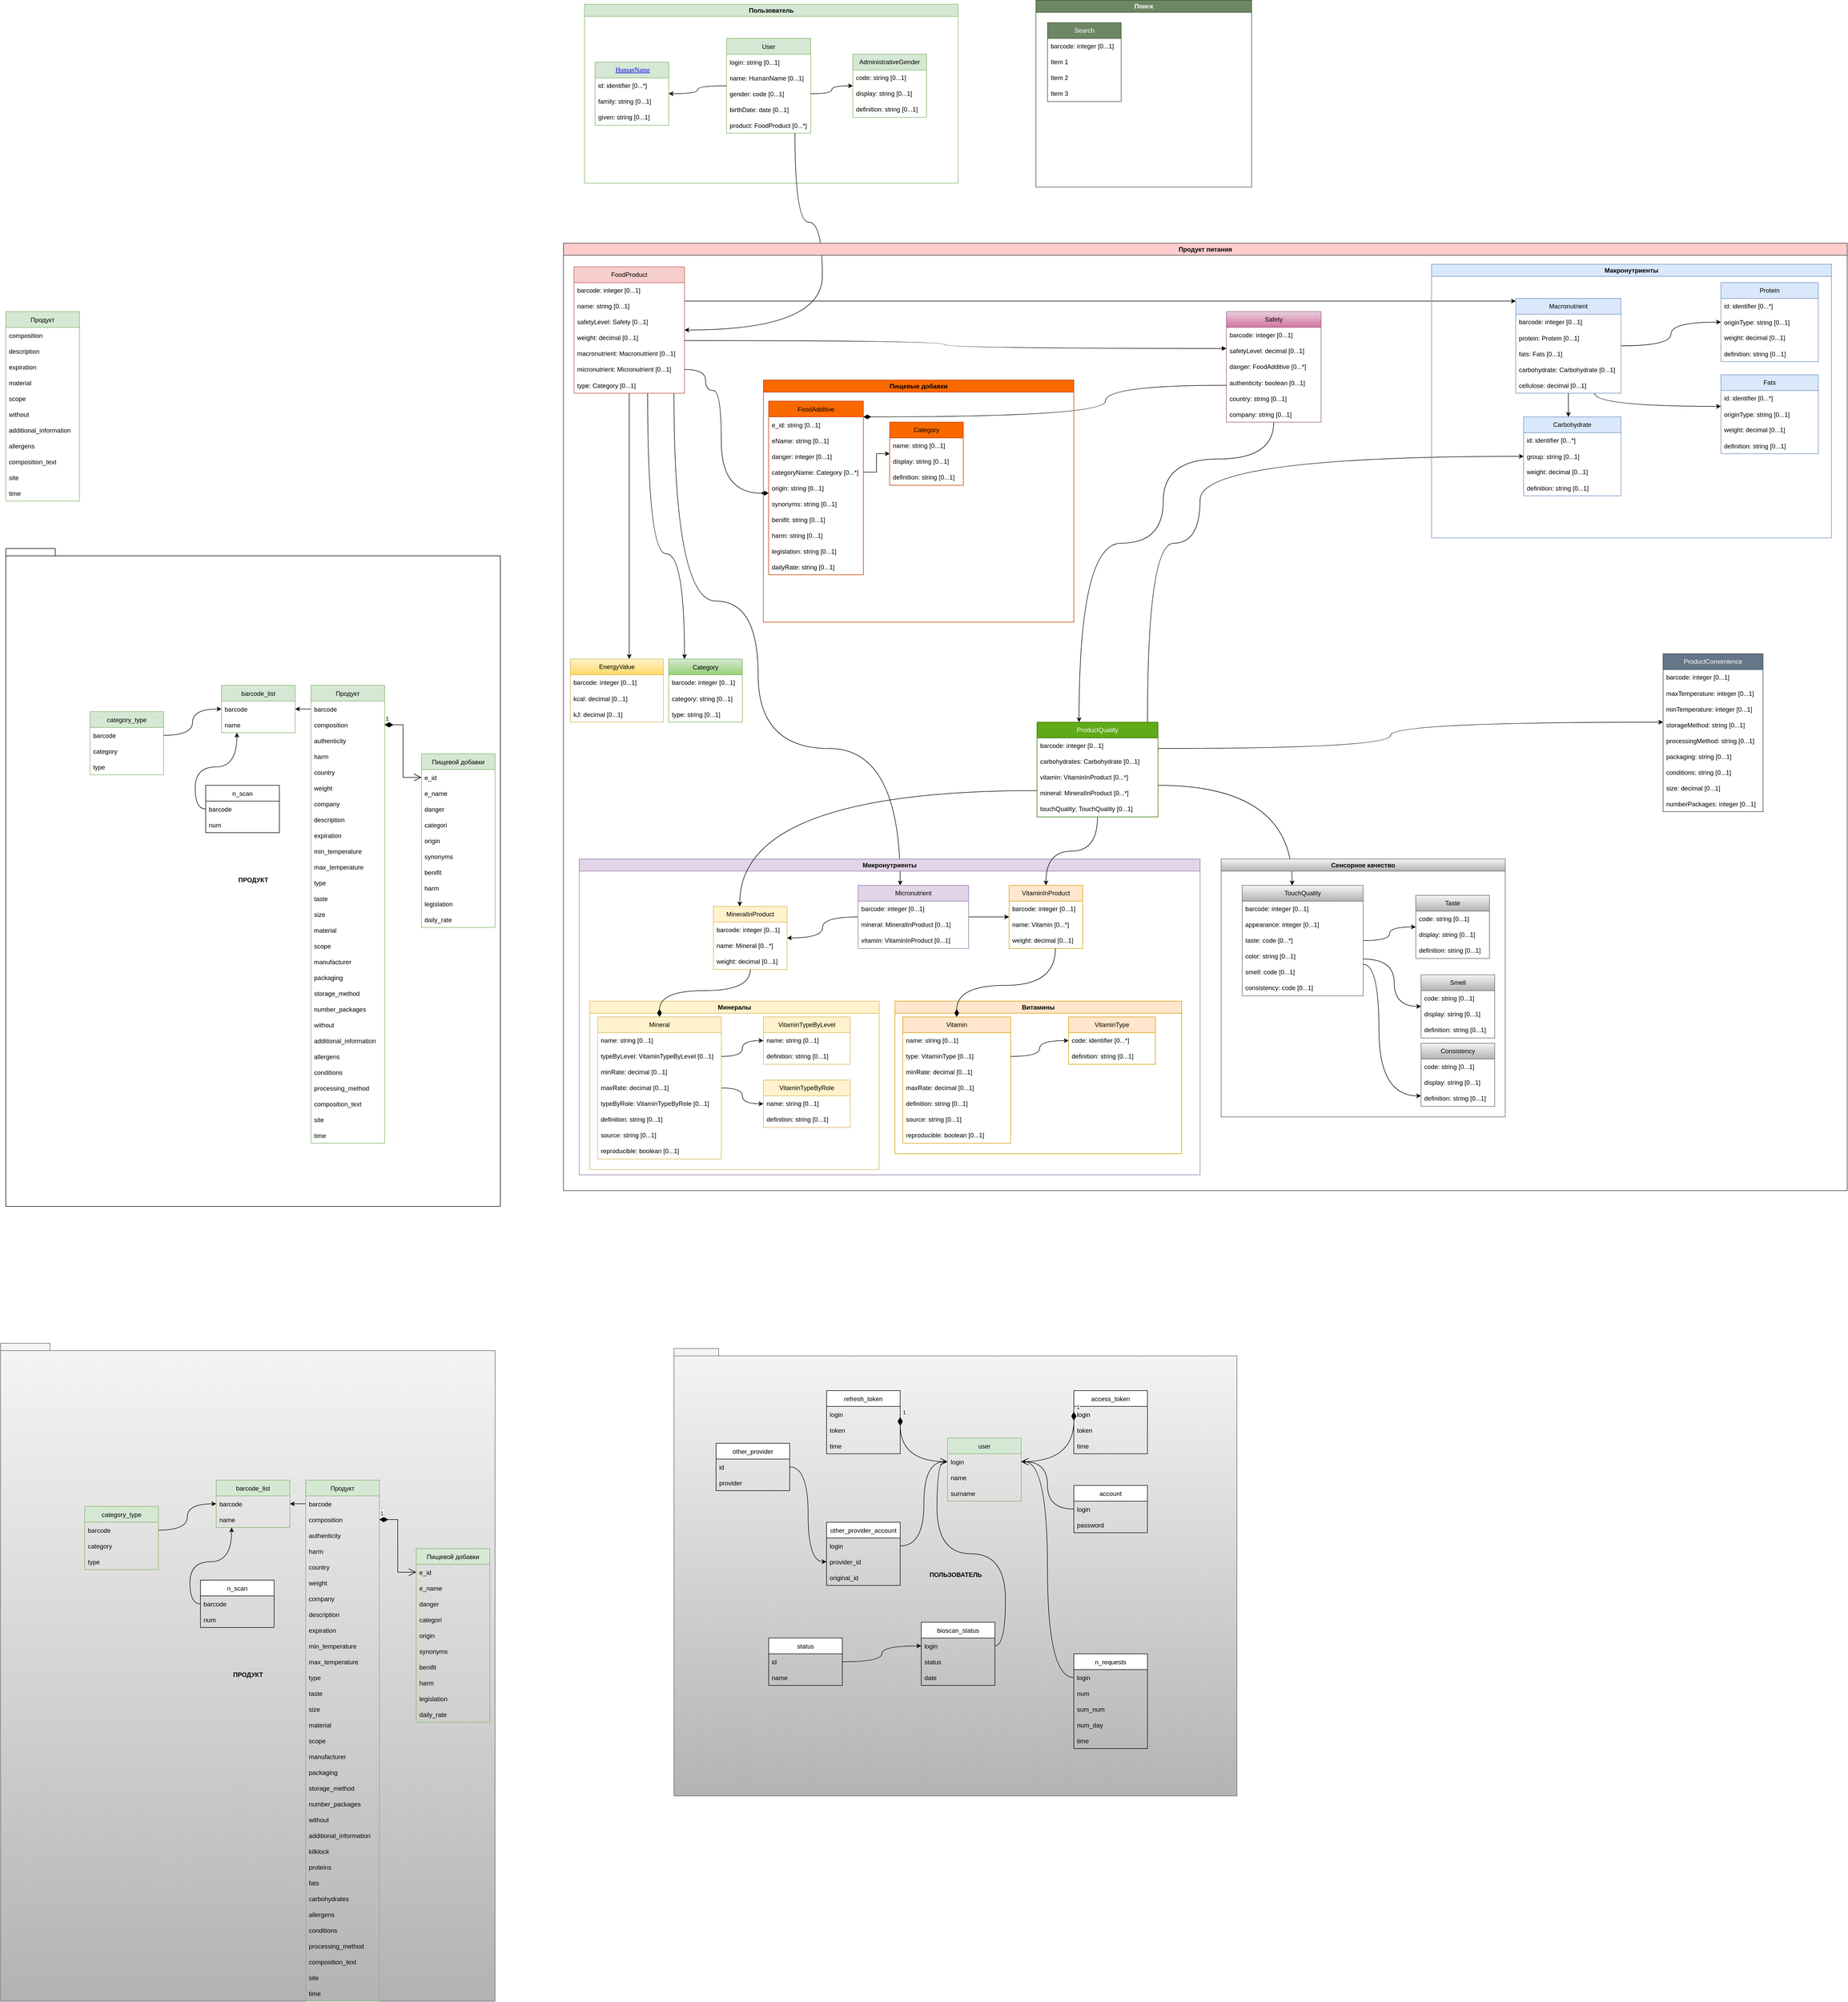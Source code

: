 <mxfile version="21.2.1" type="github" pages="6">
  <diagram id="C5RBs43oDa-KdzZeNtuy" name="Page-1">
    <mxGraphModel dx="2901" dy="2293" grid="1" gridSize="10" guides="1" tooltips="1" connect="1" arrows="1" fold="1" page="1" pageScale="1" pageWidth="827" pageHeight="1169" math="0" shadow="0">
      <root>
        <mxCell id="WIyWlLk6GJQsqaUBKTNV-0" />
        <mxCell id="WIyWlLk6GJQsqaUBKTNV-1" parent="WIyWlLk6GJQsqaUBKTNV-0" />
        <mxCell id="cYqIVs3wfJdpbzvoYO5g-197" value="ПРОДУКТ" style="shape=folder;fontStyle=1;spacingTop=10;tabWidth=40;tabHeight=14;tabPosition=left;html=1;" parent="WIyWlLk6GJQsqaUBKTNV-1" vertex="1">
          <mxGeometry x="-300" y="450" width="940" height="1250" as="geometry" />
        </mxCell>
        <mxCell id="cYqIVs3wfJdpbzvoYO5g-80" value="Продукт" style="swimlane;fontStyle=0;childLayout=stackLayout;horizontal=1;startSize=30;horizontalStack=0;resizeParent=1;resizeParentMax=0;resizeLast=0;collapsible=1;marginBottom=0;fillColor=#d5e8d4;strokeColor=#82b366;" parent="WIyWlLk6GJQsqaUBKTNV-1" vertex="1">
          <mxGeometry x="280" y="710" width="140" height="870" as="geometry" />
        </mxCell>
        <mxCell id="cYqIVs3wfJdpbzvoYO5g-81" value="barcode" style="text;strokeColor=none;fillColor=none;align=left;verticalAlign=middle;spacingLeft=4;spacingRight=4;overflow=hidden;points=[[0,0.5],[1,0.5]];portConstraint=eastwest;rotatable=0;" parent="cYqIVs3wfJdpbzvoYO5g-80" vertex="1">
          <mxGeometry y="30" width="140" height="30" as="geometry" />
        </mxCell>
        <mxCell id="cYqIVs3wfJdpbzvoYO5g-82" value="composition" style="text;strokeColor=none;fillColor=none;align=left;verticalAlign=middle;spacingLeft=4;spacingRight=4;overflow=hidden;points=[[0,0.5],[1,0.5]];portConstraint=eastwest;rotatable=0;" parent="cYqIVs3wfJdpbzvoYO5g-80" vertex="1">
          <mxGeometry y="60" width="140" height="30" as="geometry" />
        </mxCell>
        <mxCell id="cYqIVs3wfJdpbzvoYO5g-83" value="authenticity" style="text;strokeColor=none;fillColor=none;align=left;verticalAlign=middle;spacingLeft=4;spacingRight=4;overflow=hidden;points=[[0,0.5],[1,0.5]];portConstraint=eastwest;rotatable=0;" parent="cYqIVs3wfJdpbzvoYO5g-80" vertex="1">
          <mxGeometry y="90" width="140" height="30" as="geometry" />
        </mxCell>
        <mxCell id="cYqIVs3wfJdpbzvoYO5g-84" value="harm" style="text;strokeColor=none;fillColor=none;align=left;verticalAlign=middle;spacingLeft=4;spacingRight=4;overflow=hidden;points=[[0,0.5],[1,0.5]];portConstraint=eastwest;rotatable=0;" parent="cYqIVs3wfJdpbzvoYO5g-80" vertex="1">
          <mxGeometry y="120" width="140" height="30" as="geometry" />
        </mxCell>
        <mxCell id="cYqIVs3wfJdpbzvoYO5g-85" value="country" style="text;strokeColor=none;fillColor=none;align=left;verticalAlign=middle;spacingLeft=4;spacingRight=4;overflow=hidden;points=[[0,0.5],[1,0.5]];portConstraint=eastwest;rotatable=0;" parent="cYqIVs3wfJdpbzvoYO5g-80" vertex="1">
          <mxGeometry y="150" width="140" height="30" as="geometry" />
        </mxCell>
        <mxCell id="cYqIVs3wfJdpbzvoYO5g-86" value="weight" style="text;strokeColor=none;fillColor=none;align=left;verticalAlign=middle;spacingLeft=4;spacingRight=4;overflow=hidden;points=[[0,0.5],[1,0.5]];portConstraint=eastwest;rotatable=0;" parent="cYqIVs3wfJdpbzvoYO5g-80" vertex="1">
          <mxGeometry y="180" width="140" height="30" as="geometry" />
        </mxCell>
        <mxCell id="cYqIVs3wfJdpbzvoYO5g-87" value="company" style="text;strokeColor=none;fillColor=none;align=left;verticalAlign=middle;spacingLeft=4;spacingRight=4;overflow=hidden;points=[[0,0.5],[1,0.5]];portConstraint=eastwest;rotatable=0;" parent="cYqIVs3wfJdpbzvoYO5g-80" vertex="1">
          <mxGeometry y="210" width="140" height="30" as="geometry" />
        </mxCell>
        <mxCell id="cYqIVs3wfJdpbzvoYO5g-88" value="description" style="text;strokeColor=none;fillColor=none;align=left;verticalAlign=middle;spacingLeft=4;spacingRight=4;overflow=hidden;points=[[0,0.5],[1,0.5]];portConstraint=eastwest;rotatable=0;" parent="cYqIVs3wfJdpbzvoYO5g-80" vertex="1">
          <mxGeometry y="240" width="140" height="30" as="geometry" />
        </mxCell>
        <mxCell id="cYqIVs3wfJdpbzvoYO5g-89" value="expiration" style="text;strokeColor=none;fillColor=none;align=left;verticalAlign=middle;spacingLeft=4;spacingRight=4;overflow=hidden;points=[[0,0.5],[1,0.5]];portConstraint=eastwest;rotatable=0;" parent="cYqIVs3wfJdpbzvoYO5g-80" vertex="1">
          <mxGeometry y="270" width="140" height="30" as="geometry" />
        </mxCell>
        <mxCell id="cYqIVs3wfJdpbzvoYO5g-90" value="min_temperature" style="text;strokeColor=none;fillColor=none;align=left;verticalAlign=middle;spacingLeft=4;spacingRight=4;overflow=hidden;points=[[0,0.5],[1,0.5]];portConstraint=eastwest;rotatable=0;" parent="cYqIVs3wfJdpbzvoYO5g-80" vertex="1">
          <mxGeometry y="300" width="140" height="30" as="geometry" />
        </mxCell>
        <mxCell id="cYqIVs3wfJdpbzvoYO5g-91" value="max_temperature" style="text;strokeColor=none;fillColor=none;align=left;verticalAlign=middle;spacingLeft=4;spacingRight=4;overflow=hidden;points=[[0,0.5],[1,0.5]];portConstraint=eastwest;rotatable=0;" parent="cYqIVs3wfJdpbzvoYO5g-80" vertex="1">
          <mxGeometry y="330" width="140" height="30" as="geometry" />
        </mxCell>
        <mxCell id="cYqIVs3wfJdpbzvoYO5g-92" value="type" style="text;strokeColor=none;fillColor=none;align=left;verticalAlign=middle;spacingLeft=4;spacingRight=4;overflow=hidden;points=[[0,0.5],[1,0.5]];portConstraint=eastwest;rotatable=0;" parent="cYqIVs3wfJdpbzvoYO5g-80" vertex="1">
          <mxGeometry y="360" width="140" height="30" as="geometry" />
        </mxCell>
        <mxCell id="cYqIVs3wfJdpbzvoYO5g-93" value="taste" style="text;strokeColor=none;fillColor=none;align=left;verticalAlign=middle;spacingLeft=4;spacingRight=4;overflow=hidden;points=[[0,0.5],[1,0.5]];portConstraint=eastwest;rotatable=0;" parent="cYqIVs3wfJdpbzvoYO5g-80" vertex="1">
          <mxGeometry y="390" width="140" height="30" as="geometry" />
        </mxCell>
        <mxCell id="cYqIVs3wfJdpbzvoYO5g-94" value="size" style="text;strokeColor=none;fillColor=none;align=left;verticalAlign=middle;spacingLeft=4;spacingRight=4;overflow=hidden;points=[[0,0.5],[1,0.5]];portConstraint=eastwest;rotatable=0;" parent="cYqIVs3wfJdpbzvoYO5g-80" vertex="1">
          <mxGeometry y="420" width="140" height="30" as="geometry" />
        </mxCell>
        <mxCell id="cYqIVs3wfJdpbzvoYO5g-95" value="material" style="text;strokeColor=none;fillColor=none;align=left;verticalAlign=middle;spacingLeft=4;spacingRight=4;overflow=hidden;points=[[0,0.5],[1,0.5]];portConstraint=eastwest;rotatable=0;" parent="cYqIVs3wfJdpbzvoYO5g-80" vertex="1">
          <mxGeometry y="450" width="140" height="30" as="geometry" />
        </mxCell>
        <mxCell id="cYqIVs3wfJdpbzvoYO5g-96" value="scope" style="text;strokeColor=none;fillColor=none;align=left;verticalAlign=middle;spacingLeft=4;spacingRight=4;overflow=hidden;points=[[0,0.5],[1,0.5]];portConstraint=eastwest;rotatable=0;" parent="cYqIVs3wfJdpbzvoYO5g-80" vertex="1">
          <mxGeometry y="480" width="140" height="30" as="geometry" />
        </mxCell>
        <mxCell id="cYqIVs3wfJdpbzvoYO5g-97" value="manufacturer" style="text;strokeColor=none;fillColor=none;align=left;verticalAlign=middle;spacingLeft=4;spacingRight=4;overflow=hidden;points=[[0,0.5],[1,0.5]];portConstraint=eastwest;rotatable=0;" parent="cYqIVs3wfJdpbzvoYO5g-80" vertex="1">
          <mxGeometry y="510" width="140" height="30" as="geometry" />
        </mxCell>
        <mxCell id="cYqIVs3wfJdpbzvoYO5g-98" value="packaging" style="text;strokeColor=none;fillColor=none;align=left;verticalAlign=middle;spacingLeft=4;spacingRight=4;overflow=hidden;points=[[0,0.5],[1,0.5]];portConstraint=eastwest;rotatable=0;" parent="cYqIVs3wfJdpbzvoYO5g-80" vertex="1">
          <mxGeometry y="540" width="140" height="30" as="geometry" />
        </mxCell>
        <mxCell id="cYqIVs3wfJdpbzvoYO5g-99" value="storage_method" style="text;strokeColor=none;fillColor=none;align=left;verticalAlign=middle;spacingLeft=4;spacingRight=4;overflow=hidden;points=[[0,0.5],[1,0.5]];portConstraint=eastwest;rotatable=0;" parent="cYqIVs3wfJdpbzvoYO5g-80" vertex="1">
          <mxGeometry y="570" width="140" height="30" as="geometry" />
        </mxCell>
        <mxCell id="cYqIVs3wfJdpbzvoYO5g-100" value="number_packages" style="text;strokeColor=none;fillColor=none;align=left;verticalAlign=middle;spacingLeft=4;spacingRight=4;overflow=hidden;points=[[0,0.5],[1,0.5]];portConstraint=eastwest;rotatable=0;" parent="cYqIVs3wfJdpbzvoYO5g-80" vertex="1">
          <mxGeometry y="600" width="140" height="30" as="geometry" />
        </mxCell>
        <mxCell id="cYqIVs3wfJdpbzvoYO5g-101" value="without" style="text;strokeColor=none;fillColor=none;align=left;verticalAlign=middle;spacingLeft=4;spacingRight=4;overflow=hidden;points=[[0,0.5],[1,0.5]];portConstraint=eastwest;rotatable=0;" parent="cYqIVs3wfJdpbzvoYO5g-80" vertex="1">
          <mxGeometry y="630" width="140" height="30" as="geometry" />
        </mxCell>
        <mxCell id="cYqIVs3wfJdpbzvoYO5g-102" value="additional_information" style="text;strokeColor=none;fillColor=none;align=left;verticalAlign=middle;spacingLeft=4;spacingRight=4;overflow=hidden;points=[[0,0.5],[1,0.5]];portConstraint=eastwest;rotatable=0;" parent="cYqIVs3wfJdpbzvoYO5g-80" vertex="1">
          <mxGeometry y="660" width="140" height="30" as="geometry" />
        </mxCell>
        <mxCell id="cYqIVs3wfJdpbzvoYO5g-107" value="allergens" style="text;strokeColor=none;fillColor=none;align=left;verticalAlign=middle;spacingLeft=4;spacingRight=4;overflow=hidden;points=[[0,0.5],[1,0.5]];portConstraint=eastwest;rotatable=0;" parent="cYqIVs3wfJdpbzvoYO5g-80" vertex="1">
          <mxGeometry y="690" width="140" height="30" as="geometry" />
        </mxCell>
        <mxCell id="cYqIVs3wfJdpbzvoYO5g-108" value="conditions" style="text;strokeColor=none;fillColor=none;align=left;verticalAlign=middle;spacingLeft=4;spacingRight=4;overflow=hidden;points=[[0,0.5],[1,0.5]];portConstraint=eastwest;rotatable=0;" parent="cYqIVs3wfJdpbzvoYO5g-80" vertex="1">
          <mxGeometry y="720" width="140" height="30" as="geometry" />
        </mxCell>
        <mxCell id="cYqIVs3wfJdpbzvoYO5g-109" value="processing_method" style="text;strokeColor=none;fillColor=none;align=left;verticalAlign=middle;spacingLeft=4;spacingRight=4;overflow=hidden;points=[[0,0.5],[1,0.5]];portConstraint=eastwest;rotatable=0;" parent="cYqIVs3wfJdpbzvoYO5g-80" vertex="1">
          <mxGeometry y="750" width="140" height="30" as="geometry" />
        </mxCell>
        <mxCell id="cYqIVs3wfJdpbzvoYO5g-110" value="composition_text" style="text;strokeColor=none;fillColor=none;align=left;verticalAlign=middle;spacingLeft=4;spacingRight=4;overflow=hidden;points=[[0,0.5],[1,0.5]];portConstraint=eastwest;rotatable=0;" parent="cYqIVs3wfJdpbzvoYO5g-80" vertex="1">
          <mxGeometry y="780" width="140" height="30" as="geometry" />
        </mxCell>
        <mxCell id="cYqIVs3wfJdpbzvoYO5g-111" value="site" style="text;strokeColor=none;fillColor=none;align=left;verticalAlign=middle;spacingLeft=4;spacingRight=4;overflow=hidden;points=[[0,0.5],[1,0.5]];portConstraint=eastwest;rotatable=0;" parent="cYqIVs3wfJdpbzvoYO5g-80" vertex="1">
          <mxGeometry y="810" width="140" height="30" as="geometry" />
        </mxCell>
        <mxCell id="cYqIVs3wfJdpbzvoYO5g-112" value="time" style="text;strokeColor=none;fillColor=none;align=left;verticalAlign=middle;spacingLeft=4;spacingRight=4;overflow=hidden;points=[[0,0.5],[1,0.5]];portConstraint=eastwest;rotatable=0;" parent="cYqIVs3wfJdpbzvoYO5g-80" vertex="1">
          <mxGeometry y="840" width="140" height="30" as="geometry" />
        </mxCell>
        <mxCell id="cYqIVs3wfJdpbzvoYO5g-113" value="Пищевой добавки" style="swimlane;fontStyle=0;childLayout=stackLayout;horizontal=1;startSize=30;horizontalStack=0;resizeParent=1;resizeParentMax=0;resizeLast=0;collapsible=1;marginBottom=0;fillColor=#d5e8d4;strokeColor=#82b366;" parent="WIyWlLk6GJQsqaUBKTNV-1" vertex="1">
          <mxGeometry x="490" y="840" width="140" height="330" as="geometry" />
        </mxCell>
        <mxCell id="cYqIVs3wfJdpbzvoYO5g-114" value="e_id" style="text;strokeColor=none;fillColor=none;align=left;verticalAlign=middle;spacingLeft=4;spacingRight=4;overflow=hidden;points=[[0,0.5],[1,0.5]];portConstraint=eastwest;rotatable=0;" parent="cYqIVs3wfJdpbzvoYO5g-113" vertex="1">
          <mxGeometry y="30" width="140" height="30" as="geometry" />
        </mxCell>
        <mxCell id="cYqIVs3wfJdpbzvoYO5g-115" value="e_name" style="text;strokeColor=none;fillColor=none;align=left;verticalAlign=middle;spacingLeft=4;spacingRight=4;overflow=hidden;points=[[0,0.5],[1,0.5]];portConstraint=eastwest;rotatable=0;" parent="cYqIVs3wfJdpbzvoYO5g-113" vertex="1">
          <mxGeometry y="60" width="140" height="30" as="geometry" />
        </mxCell>
        <mxCell id="cYqIVs3wfJdpbzvoYO5g-116" value="danger" style="text;strokeColor=none;fillColor=none;align=left;verticalAlign=middle;spacingLeft=4;spacingRight=4;overflow=hidden;points=[[0,0.5],[1,0.5]];portConstraint=eastwest;rotatable=0;" parent="cYqIVs3wfJdpbzvoYO5g-113" vertex="1">
          <mxGeometry y="90" width="140" height="30" as="geometry" />
        </mxCell>
        <mxCell id="cYqIVs3wfJdpbzvoYO5g-117" value="categori" style="text;strokeColor=none;fillColor=none;align=left;verticalAlign=middle;spacingLeft=4;spacingRight=4;overflow=hidden;points=[[0,0.5],[1,0.5]];portConstraint=eastwest;rotatable=0;" parent="cYqIVs3wfJdpbzvoYO5g-113" vertex="1">
          <mxGeometry y="120" width="140" height="30" as="geometry" />
        </mxCell>
        <mxCell id="cYqIVs3wfJdpbzvoYO5g-118" value="origin" style="text;strokeColor=none;fillColor=none;align=left;verticalAlign=middle;spacingLeft=4;spacingRight=4;overflow=hidden;points=[[0,0.5],[1,0.5]];portConstraint=eastwest;rotatable=0;" parent="cYqIVs3wfJdpbzvoYO5g-113" vertex="1">
          <mxGeometry y="150" width="140" height="30" as="geometry" />
        </mxCell>
        <mxCell id="cYqIVs3wfJdpbzvoYO5g-119" value="synonyms" style="text;strokeColor=none;fillColor=none;align=left;verticalAlign=middle;spacingLeft=4;spacingRight=4;overflow=hidden;points=[[0,0.5],[1,0.5]];portConstraint=eastwest;rotatable=0;" parent="cYqIVs3wfJdpbzvoYO5g-113" vertex="1">
          <mxGeometry y="180" width="140" height="30" as="geometry" />
        </mxCell>
        <mxCell id="cYqIVs3wfJdpbzvoYO5g-120" value="benifit" style="text;strokeColor=none;fillColor=none;align=left;verticalAlign=middle;spacingLeft=4;spacingRight=4;overflow=hidden;points=[[0,0.5],[1,0.5]];portConstraint=eastwest;rotatable=0;" parent="cYqIVs3wfJdpbzvoYO5g-113" vertex="1">
          <mxGeometry y="210" width="140" height="30" as="geometry" />
        </mxCell>
        <mxCell id="cYqIVs3wfJdpbzvoYO5g-121" value="harm" style="text;strokeColor=none;fillColor=none;align=left;verticalAlign=middle;spacingLeft=4;spacingRight=4;overflow=hidden;points=[[0,0.5],[1,0.5]];portConstraint=eastwest;rotatable=0;" parent="cYqIVs3wfJdpbzvoYO5g-113" vertex="1">
          <mxGeometry y="240" width="140" height="30" as="geometry" />
        </mxCell>
        <mxCell id="cYqIVs3wfJdpbzvoYO5g-122" value="legislation" style="text;strokeColor=none;fillColor=none;align=left;verticalAlign=middle;spacingLeft=4;spacingRight=4;overflow=hidden;points=[[0,0.5],[1,0.5]];portConstraint=eastwest;rotatable=0;" parent="cYqIVs3wfJdpbzvoYO5g-113" vertex="1">
          <mxGeometry y="270" width="140" height="30" as="geometry" />
        </mxCell>
        <mxCell id="cYqIVs3wfJdpbzvoYO5g-123" value="daily_rate" style="text;strokeColor=none;fillColor=none;align=left;verticalAlign=middle;spacingLeft=4;spacingRight=4;overflow=hidden;points=[[0,0.5],[1,0.5]];portConstraint=eastwest;rotatable=0;" parent="cYqIVs3wfJdpbzvoYO5g-113" vertex="1">
          <mxGeometry y="300" width="140" height="30" as="geometry" />
        </mxCell>
        <mxCell id="cYqIVs3wfJdpbzvoYO5g-124" value="barcode_list" style="swimlane;fontStyle=0;childLayout=stackLayout;horizontal=1;startSize=30;horizontalStack=0;resizeParent=1;resizeParentMax=0;resizeLast=0;collapsible=1;marginBottom=0;fillColor=#d5e8d4;strokeColor=#82b366;" parent="WIyWlLk6GJQsqaUBKTNV-1" vertex="1">
          <mxGeometry x="110" y="710" width="140" height="90" as="geometry" />
        </mxCell>
        <mxCell id="cYqIVs3wfJdpbzvoYO5g-125" value="barcode" style="text;strokeColor=none;fillColor=none;align=left;verticalAlign=middle;spacingLeft=4;spacingRight=4;overflow=hidden;points=[[0,0.5],[1,0.5]];portConstraint=eastwest;rotatable=0;" parent="cYqIVs3wfJdpbzvoYO5g-124" vertex="1">
          <mxGeometry y="30" width="140" height="30" as="geometry" />
        </mxCell>
        <mxCell id="cYqIVs3wfJdpbzvoYO5g-126" value="name" style="text;strokeColor=none;fillColor=none;align=left;verticalAlign=middle;spacingLeft=4;spacingRight=4;overflow=hidden;points=[[0,0.5],[1,0.5]];portConstraint=eastwest;rotatable=0;" parent="cYqIVs3wfJdpbzvoYO5g-124" vertex="1">
          <mxGeometry y="60" width="140" height="30" as="geometry" />
        </mxCell>
        <mxCell id="cYqIVs3wfJdpbzvoYO5g-128" value="1" style="endArrow=open;html=1;endSize=12;startArrow=diamondThin;startSize=14;startFill=1;edgeStyle=orthogonalEdgeStyle;align=left;verticalAlign=bottom;rounded=0;exitX=1;exitY=0.5;exitDx=0;exitDy=0;" parent="WIyWlLk6GJQsqaUBKTNV-1" source="cYqIVs3wfJdpbzvoYO5g-82" target="cYqIVs3wfJdpbzvoYO5g-114" edge="1">
          <mxGeometry x="-1" y="3" relative="1" as="geometry">
            <mxPoint x="430" y="780" as="sourcePoint" />
            <mxPoint x="590" y="780" as="targetPoint" />
          </mxGeometry>
        </mxCell>
        <mxCell id="cYqIVs3wfJdpbzvoYO5g-130" value="n_scan" style="swimlane;fontStyle=0;childLayout=stackLayout;horizontal=1;startSize=30;horizontalStack=0;resizeParent=1;resizeParentMax=0;resizeLast=0;collapsible=1;marginBottom=0;" parent="WIyWlLk6GJQsqaUBKTNV-1" vertex="1">
          <mxGeometry x="80" y="900" width="140" height="90" as="geometry" />
        </mxCell>
        <mxCell id="cYqIVs3wfJdpbzvoYO5g-131" value="barcode" style="text;strokeColor=none;fillColor=none;align=left;verticalAlign=middle;spacingLeft=4;spacingRight=4;overflow=hidden;points=[[0,0.5],[1,0.5]];portConstraint=eastwest;rotatable=0;" parent="cYqIVs3wfJdpbzvoYO5g-130" vertex="1">
          <mxGeometry y="30" width="140" height="30" as="geometry" />
        </mxCell>
        <mxCell id="cYqIVs3wfJdpbzvoYO5g-132" value="num" style="text;strokeColor=none;fillColor=none;align=left;verticalAlign=middle;spacingLeft=4;spacingRight=4;overflow=hidden;points=[[0,0.5],[1,0.5]];portConstraint=eastwest;rotatable=0;" parent="cYqIVs3wfJdpbzvoYO5g-130" vertex="1">
          <mxGeometry y="60" width="140" height="30" as="geometry" />
        </mxCell>
        <mxCell id="cYqIVs3wfJdpbzvoYO5g-142" value="category_type" style="swimlane;fontStyle=0;childLayout=stackLayout;horizontal=1;startSize=30;horizontalStack=0;resizeParent=1;resizeParentMax=0;resizeLast=0;collapsible=1;marginBottom=0;fillColor=#d5e8d4;strokeColor=#82b366;" parent="WIyWlLk6GJQsqaUBKTNV-1" vertex="1">
          <mxGeometry x="-140" y="760" width="140" height="120" as="geometry" />
        </mxCell>
        <mxCell id="cYqIVs3wfJdpbzvoYO5g-143" value="barcode" style="text;strokeColor=none;fillColor=none;align=left;verticalAlign=middle;spacingLeft=4;spacingRight=4;overflow=hidden;points=[[0,0.5],[1,0.5]];portConstraint=eastwest;rotatable=0;" parent="cYqIVs3wfJdpbzvoYO5g-142" vertex="1">
          <mxGeometry y="30" width="140" height="30" as="geometry" />
        </mxCell>
        <mxCell id="cYqIVs3wfJdpbzvoYO5g-144" value="category" style="text;strokeColor=none;fillColor=none;align=left;verticalAlign=middle;spacingLeft=4;spacingRight=4;overflow=hidden;points=[[0,0.5],[1,0.5]];portConstraint=eastwest;rotatable=0;" parent="cYqIVs3wfJdpbzvoYO5g-142" vertex="1">
          <mxGeometry y="60" width="140" height="30" as="geometry" />
        </mxCell>
        <mxCell id="cYqIVs3wfJdpbzvoYO5g-148" value="type" style="text;strokeColor=none;fillColor=none;align=left;verticalAlign=middle;spacingLeft=4;spacingRight=4;overflow=hidden;points=[[0,0.5],[1,0.5]];portConstraint=eastwest;rotatable=0;" parent="cYqIVs3wfJdpbzvoYO5g-142" vertex="1">
          <mxGeometry y="90" width="140" height="30" as="geometry" />
        </mxCell>
        <mxCell id="3lYBaBdNZLxaftU4QnHs-0" style="edgeStyle=orthogonalEdgeStyle;rounded=0;orthogonalLoop=1;jettySize=auto;html=1;exitX=0;exitY=0.5;exitDx=0;exitDy=0;entryX=0.209;entryY=1;entryDx=0;entryDy=0;entryPerimeter=0;curved=1;" parent="WIyWlLk6GJQsqaUBKTNV-1" source="cYqIVs3wfJdpbzvoYO5g-131" target="cYqIVs3wfJdpbzvoYO5g-126" edge="1">
          <mxGeometry relative="1" as="geometry" />
        </mxCell>
        <mxCell id="3lYBaBdNZLxaftU4QnHs-1" style="edgeStyle=orthogonalEdgeStyle;curved=1;rounded=0;orthogonalLoop=1;jettySize=auto;html=1;exitX=1;exitY=0.5;exitDx=0;exitDy=0;" parent="WIyWlLk6GJQsqaUBKTNV-1" source="cYqIVs3wfJdpbzvoYO5g-143" target="cYqIVs3wfJdpbzvoYO5g-125" edge="1">
          <mxGeometry relative="1" as="geometry" />
        </mxCell>
        <mxCell id="3lYBaBdNZLxaftU4QnHs-2" style="edgeStyle=orthogonalEdgeStyle;curved=1;rounded=0;orthogonalLoop=1;jettySize=auto;html=1;exitX=0;exitY=0.5;exitDx=0;exitDy=0;entryX=1;entryY=0.5;entryDx=0;entryDy=0;" parent="WIyWlLk6GJQsqaUBKTNV-1" source="cYqIVs3wfJdpbzvoYO5g-81" target="cYqIVs3wfJdpbzvoYO5g-125" edge="1">
          <mxGeometry relative="1" as="geometry" />
        </mxCell>
        <mxCell id="5aHIGrzVU5xn1-LQkvVe-4" value="ПОЛЬЗОВАТЕЛЬ" style="shape=folder;fontStyle=1;spacingTop=10;tabWidth=40;tabHeight=14;tabPosition=left;html=1;fillColor=#f5f5f5;strokeColor=#666666;gradientColor=#b3b3b3;" parent="WIyWlLk6GJQsqaUBKTNV-1" vertex="1">
          <mxGeometry x="970" y="1970" width="1070" height="850" as="geometry" />
        </mxCell>
        <mxCell id="5aHIGrzVU5xn1-LQkvVe-5" value="ПРОДУКТ" style="shape=folder;fontStyle=1;spacingTop=10;tabWidth=40;tabHeight=14;tabPosition=left;html=1;fillColor=#f5f5f5;strokeColor=#666666;gradientColor=#b3b3b3;" parent="WIyWlLk6GJQsqaUBKTNV-1" vertex="1">
          <mxGeometry x="-310" y="1960" width="940" height="1250" as="geometry" />
        </mxCell>
        <mxCell id="5aHIGrzVU5xn1-LQkvVe-6" value="Продукт" style="swimlane;fontStyle=0;childLayout=stackLayout;horizontal=1;startSize=30;horizontalStack=0;resizeParent=1;resizeParentMax=0;resizeLast=0;collapsible=1;marginBottom=0;fillColor=#d5e8d4;strokeColor=#82b366;" parent="WIyWlLk6GJQsqaUBKTNV-1" vertex="1">
          <mxGeometry x="270" y="2220" width="140" height="990" as="geometry" />
        </mxCell>
        <mxCell id="5aHIGrzVU5xn1-LQkvVe-7" value="barcode" style="text;strokeColor=none;fillColor=none;align=left;verticalAlign=middle;spacingLeft=4;spacingRight=4;overflow=hidden;points=[[0,0.5],[1,0.5]];portConstraint=eastwest;rotatable=0;" parent="5aHIGrzVU5xn1-LQkvVe-6" vertex="1">
          <mxGeometry y="30" width="140" height="30" as="geometry" />
        </mxCell>
        <mxCell id="5aHIGrzVU5xn1-LQkvVe-8" value="composition" style="text;strokeColor=none;fillColor=none;align=left;verticalAlign=middle;spacingLeft=4;spacingRight=4;overflow=hidden;points=[[0,0.5],[1,0.5]];portConstraint=eastwest;rotatable=0;" parent="5aHIGrzVU5xn1-LQkvVe-6" vertex="1">
          <mxGeometry y="60" width="140" height="30" as="geometry" />
        </mxCell>
        <mxCell id="5aHIGrzVU5xn1-LQkvVe-9" value="authenticity" style="text;strokeColor=none;fillColor=none;align=left;verticalAlign=middle;spacingLeft=4;spacingRight=4;overflow=hidden;points=[[0,0.5],[1,0.5]];portConstraint=eastwest;rotatable=0;" parent="5aHIGrzVU5xn1-LQkvVe-6" vertex="1">
          <mxGeometry y="90" width="140" height="30" as="geometry" />
        </mxCell>
        <mxCell id="5aHIGrzVU5xn1-LQkvVe-10" value="harm" style="text;strokeColor=none;fillColor=none;align=left;verticalAlign=middle;spacingLeft=4;spacingRight=4;overflow=hidden;points=[[0,0.5],[1,0.5]];portConstraint=eastwest;rotatable=0;" parent="5aHIGrzVU5xn1-LQkvVe-6" vertex="1">
          <mxGeometry y="120" width="140" height="30" as="geometry" />
        </mxCell>
        <mxCell id="5aHIGrzVU5xn1-LQkvVe-11" value="country" style="text;strokeColor=none;fillColor=none;align=left;verticalAlign=middle;spacingLeft=4;spacingRight=4;overflow=hidden;points=[[0,0.5],[1,0.5]];portConstraint=eastwest;rotatable=0;" parent="5aHIGrzVU5xn1-LQkvVe-6" vertex="1">
          <mxGeometry y="150" width="140" height="30" as="geometry" />
        </mxCell>
        <mxCell id="5aHIGrzVU5xn1-LQkvVe-12" value="weight" style="text;strokeColor=none;fillColor=none;align=left;verticalAlign=middle;spacingLeft=4;spacingRight=4;overflow=hidden;points=[[0,0.5],[1,0.5]];portConstraint=eastwest;rotatable=0;" parent="5aHIGrzVU5xn1-LQkvVe-6" vertex="1">
          <mxGeometry y="180" width="140" height="30" as="geometry" />
        </mxCell>
        <mxCell id="5aHIGrzVU5xn1-LQkvVe-13" value="company" style="text;strokeColor=none;fillColor=none;align=left;verticalAlign=middle;spacingLeft=4;spacingRight=4;overflow=hidden;points=[[0,0.5],[1,0.5]];portConstraint=eastwest;rotatable=0;" parent="5aHIGrzVU5xn1-LQkvVe-6" vertex="1">
          <mxGeometry y="210" width="140" height="30" as="geometry" />
        </mxCell>
        <mxCell id="5aHIGrzVU5xn1-LQkvVe-14" value="description" style="text;strokeColor=none;fillColor=none;align=left;verticalAlign=middle;spacingLeft=4;spacingRight=4;overflow=hidden;points=[[0,0.5],[1,0.5]];portConstraint=eastwest;rotatable=0;" parent="5aHIGrzVU5xn1-LQkvVe-6" vertex="1">
          <mxGeometry y="240" width="140" height="30" as="geometry" />
        </mxCell>
        <mxCell id="5aHIGrzVU5xn1-LQkvVe-15" value="expiration" style="text;strokeColor=none;fillColor=none;align=left;verticalAlign=middle;spacingLeft=4;spacingRight=4;overflow=hidden;points=[[0,0.5],[1,0.5]];portConstraint=eastwest;rotatable=0;" parent="5aHIGrzVU5xn1-LQkvVe-6" vertex="1">
          <mxGeometry y="270" width="140" height="30" as="geometry" />
        </mxCell>
        <mxCell id="5aHIGrzVU5xn1-LQkvVe-16" value="min_temperature" style="text;strokeColor=none;fillColor=none;align=left;verticalAlign=middle;spacingLeft=4;spacingRight=4;overflow=hidden;points=[[0,0.5],[1,0.5]];portConstraint=eastwest;rotatable=0;" parent="5aHIGrzVU5xn1-LQkvVe-6" vertex="1">
          <mxGeometry y="300" width="140" height="30" as="geometry" />
        </mxCell>
        <mxCell id="5aHIGrzVU5xn1-LQkvVe-17" value="max_temperature" style="text;strokeColor=none;fillColor=none;align=left;verticalAlign=middle;spacingLeft=4;spacingRight=4;overflow=hidden;points=[[0,0.5],[1,0.5]];portConstraint=eastwest;rotatable=0;" parent="5aHIGrzVU5xn1-LQkvVe-6" vertex="1">
          <mxGeometry y="330" width="140" height="30" as="geometry" />
        </mxCell>
        <mxCell id="5aHIGrzVU5xn1-LQkvVe-18" value="type" style="text;strokeColor=none;fillColor=none;align=left;verticalAlign=middle;spacingLeft=4;spacingRight=4;overflow=hidden;points=[[0,0.5],[1,0.5]];portConstraint=eastwest;rotatable=0;" parent="5aHIGrzVU5xn1-LQkvVe-6" vertex="1">
          <mxGeometry y="360" width="140" height="30" as="geometry" />
        </mxCell>
        <mxCell id="5aHIGrzVU5xn1-LQkvVe-19" value="taste" style="text;strokeColor=none;fillColor=none;align=left;verticalAlign=middle;spacingLeft=4;spacingRight=4;overflow=hidden;points=[[0,0.5],[1,0.5]];portConstraint=eastwest;rotatable=0;" parent="5aHIGrzVU5xn1-LQkvVe-6" vertex="1">
          <mxGeometry y="390" width="140" height="30" as="geometry" />
        </mxCell>
        <mxCell id="5aHIGrzVU5xn1-LQkvVe-20" value="size" style="text;strokeColor=none;fillColor=none;align=left;verticalAlign=middle;spacingLeft=4;spacingRight=4;overflow=hidden;points=[[0,0.5],[1,0.5]];portConstraint=eastwest;rotatable=0;" parent="5aHIGrzVU5xn1-LQkvVe-6" vertex="1">
          <mxGeometry y="420" width="140" height="30" as="geometry" />
        </mxCell>
        <mxCell id="5aHIGrzVU5xn1-LQkvVe-21" value="material" style="text;strokeColor=none;fillColor=none;align=left;verticalAlign=middle;spacingLeft=4;spacingRight=4;overflow=hidden;points=[[0,0.5],[1,0.5]];portConstraint=eastwest;rotatable=0;" parent="5aHIGrzVU5xn1-LQkvVe-6" vertex="1">
          <mxGeometry y="450" width="140" height="30" as="geometry" />
        </mxCell>
        <mxCell id="5aHIGrzVU5xn1-LQkvVe-22" value="scope" style="text;strokeColor=none;fillColor=none;align=left;verticalAlign=middle;spacingLeft=4;spacingRight=4;overflow=hidden;points=[[0,0.5],[1,0.5]];portConstraint=eastwest;rotatable=0;" parent="5aHIGrzVU5xn1-LQkvVe-6" vertex="1">
          <mxGeometry y="480" width="140" height="30" as="geometry" />
        </mxCell>
        <mxCell id="5aHIGrzVU5xn1-LQkvVe-23" value="manufacturer" style="text;strokeColor=none;fillColor=none;align=left;verticalAlign=middle;spacingLeft=4;spacingRight=4;overflow=hidden;points=[[0,0.5],[1,0.5]];portConstraint=eastwest;rotatable=0;" parent="5aHIGrzVU5xn1-LQkvVe-6" vertex="1">
          <mxGeometry y="510" width="140" height="30" as="geometry" />
        </mxCell>
        <mxCell id="5aHIGrzVU5xn1-LQkvVe-24" value="packaging" style="text;strokeColor=none;fillColor=none;align=left;verticalAlign=middle;spacingLeft=4;spacingRight=4;overflow=hidden;points=[[0,0.5],[1,0.5]];portConstraint=eastwest;rotatable=0;" parent="5aHIGrzVU5xn1-LQkvVe-6" vertex="1">
          <mxGeometry y="540" width="140" height="30" as="geometry" />
        </mxCell>
        <mxCell id="5aHIGrzVU5xn1-LQkvVe-25" value="storage_method" style="text;strokeColor=none;fillColor=none;align=left;verticalAlign=middle;spacingLeft=4;spacingRight=4;overflow=hidden;points=[[0,0.5],[1,0.5]];portConstraint=eastwest;rotatable=0;" parent="5aHIGrzVU5xn1-LQkvVe-6" vertex="1">
          <mxGeometry y="570" width="140" height="30" as="geometry" />
        </mxCell>
        <mxCell id="5aHIGrzVU5xn1-LQkvVe-26" value="number_packages" style="text;strokeColor=none;fillColor=none;align=left;verticalAlign=middle;spacingLeft=4;spacingRight=4;overflow=hidden;points=[[0,0.5],[1,0.5]];portConstraint=eastwest;rotatable=0;" parent="5aHIGrzVU5xn1-LQkvVe-6" vertex="1">
          <mxGeometry y="600" width="140" height="30" as="geometry" />
        </mxCell>
        <mxCell id="5aHIGrzVU5xn1-LQkvVe-27" value="without" style="text;strokeColor=none;fillColor=none;align=left;verticalAlign=middle;spacingLeft=4;spacingRight=4;overflow=hidden;points=[[0,0.5],[1,0.5]];portConstraint=eastwest;rotatable=0;" parent="5aHIGrzVU5xn1-LQkvVe-6" vertex="1">
          <mxGeometry y="630" width="140" height="30" as="geometry" />
        </mxCell>
        <mxCell id="5aHIGrzVU5xn1-LQkvVe-28" value="additional_information" style="text;strokeColor=none;fillColor=none;align=left;verticalAlign=middle;spacingLeft=4;spacingRight=4;overflow=hidden;points=[[0,0.5],[1,0.5]];portConstraint=eastwest;rotatable=0;" parent="5aHIGrzVU5xn1-LQkvVe-6" vertex="1">
          <mxGeometry y="660" width="140" height="30" as="geometry" />
        </mxCell>
        <mxCell id="5aHIGrzVU5xn1-LQkvVe-29" value="kilklock" style="text;strokeColor=none;fillColor=none;align=left;verticalAlign=middle;spacingLeft=4;spacingRight=4;overflow=hidden;points=[[0,0.5],[1,0.5]];portConstraint=eastwest;rotatable=0;" parent="5aHIGrzVU5xn1-LQkvVe-6" vertex="1">
          <mxGeometry y="690" width="140" height="30" as="geometry" />
        </mxCell>
        <mxCell id="5aHIGrzVU5xn1-LQkvVe-30" value="proteins" style="text;strokeColor=none;fillColor=none;align=left;verticalAlign=middle;spacingLeft=4;spacingRight=4;overflow=hidden;points=[[0,0.5],[1,0.5]];portConstraint=eastwest;rotatable=0;" parent="5aHIGrzVU5xn1-LQkvVe-6" vertex="1">
          <mxGeometry y="720" width="140" height="30" as="geometry" />
        </mxCell>
        <mxCell id="5aHIGrzVU5xn1-LQkvVe-31" value="fats" style="text;strokeColor=none;fillColor=none;align=left;verticalAlign=middle;spacingLeft=4;spacingRight=4;overflow=hidden;points=[[0,0.5],[1,0.5]];portConstraint=eastwest;rotatable=0;" parent="5aHIGrzVU5xn1-LQkvVe-6" vertex="1">
          <mxGeometry y="750" width="140" height="30" as="geometry" />
        </mxCell>
        <mxCell id="5aHIGrzVU5xn1-LQkvVe-32" value="carbohydrates" style="text;strokeColor=none;fillColor=none;align=left;verticalAlign=middle;spacingLeft=4;spacingRight=4;overflow=hidden;points=[[0,0.5],[1,0.5]];portConstraint=eastwest;rotatable=0;" parent="5aHIGrzVU5xn1-LQkvVe-6" vertex="1">
          <mxGeometry y="780" width="140" height="30" as="geometry" />
        </mxCell>
        <mxCell id="5aHIGrzVU5xn1-LQkvVe-33" value="allergens" style="text;strokeColor=none;fillColor=none;align=left;verticalAlign=middle;spacingLeft=4;spacingRight=4;overflow=hidden;points=[[0,0.5],[1,0.5]];portConstraint=eastwest;rotatable=0;" parent="5aHIGrzVU5xn1-LQkvVe-6" vertex="1">
          <mxGeometry y="810" width="140" height="30" as="geometry" />
        </mxCell>
        <mxCell id="5aHIGrzVU5xn1-LQkvVe-34" value="conditions" style="text;strokeColor=none;fillColor=none;align=left;verticalAlign=middle;spacingLeft=4;spacingRight=4;overflow=hidden;points=[[0,0.5],[1,0.5]];portConstraint=eastwest;rotatable=0;" parent="5aHIGrzVU5xn1-LQkvVe-6" vertex="1">
          <mxGeometry y="840" width="140" height="30" as="geometry" />
        </mxCell>
        <mxCell id="5aHIGrzVU5xn1-LQkvVe-35" value="processing_method" style="text;strokeColor=none;fillColor=none;align=left;verticalAlign=middle;spacingLeft=4;spacingRight=4;overflow=hidden;points=[[0,0.5],[1,0.5]];portConstraint=eastwest;rotatable=0;" parent="5aHIGrzVU5xn1-LQkvVe-6" vertex="1">
          <mxGeometry y="870" width="140" height="30" as="geometry" />
        </mxCell>
        <mxCell id="5aHIGrzVU5xn1-LQkvVe-36" value="composition_text" style="text;strokeColor=none;fillColor=none;align=left;verticalAlign=middle;spacingLeft=4;spacingRight=4;overflow=hidden;points=[[0,0.5],[1,0.5]];portConstraint=eastwest;rotatable=0;" parent="5aHIGrzVU5xn1-LQkvVe-6" vertex="1">
          <mxGeometry y="900" width="140" height="30" as="geometry" />
        </mxCell>
        <mxCell id="5aHIGrzVU5xn1-LQkvVe-37" value="site" style="text;strokeColor=none;fillColor=none;align=left;verticalAlign=middle;spacingLeft=4;spacingRight=4;overflow=hidden;points=[[0,0.5],[1,0.5]];portConstraint=eastwest;rotatable=0;" parent="5aHIGrzVU5xn1-LQkvVe-6" vertex="1">
          <mxGeometry y="930" width="140" height="30" as="geometry" />
        </mxCell>
        <mxCell id="5aHIGrzVU5xn1-LQkvVe-38" value="time" style="text;strokeColor=none;fillColor=none;align=left;verticalAlign=middle;spacingLeft=4;spacingRight=4;overflow=hidden;points=[[0,0.5],[1,0.5]];portConstraint=eastwest;rotatable=0;" parent="5aHIGrzVU5xn1-LQkvVe-6" vertex="1">
          <mxGeometry y="960" width="140" height="30" as="geometry" />
        </mxCell>
        <mxCell id="5aHIGrzVU5xn1-LQkvVe-39" value="Пищевой добавки" style="swimlane;fontStyle=0;childLayout=stackLayout;horizontal=1;startSize=30;horizontalStack=0;resizeParent=1;resizeParentMax=0;resizeLast=0;collapsible=1;marginBottom=0;fillColor=#d5e8d4;strokeColor=#82b366;" parent="WIyWlLk6GJQsqaUBKTNV-1" vertex="1">
          <mxGeometry x="480" y="2350" width="140" height="330" as="geometry" />
        </mxCell>
        <mxCell id="5aHIGrzVU5xn1-LQkvVe-40" value="e_id" style="text;strokeColor=none;fillColor=none;align=left;verticalAlign=middle;spacingLeft=4;spacingRight=4;overflow=hidden;points=[[0,0.5],[1,0.5]];portConstraint=eastwest;rotatable=0;" parent="5aHIGrzVU5xn1-LQkvVe-39" vertex="1">
          <mxGeometry y="30" width="140" height="30" as="geometry" />
        </mxCell>
        <mxCell id="5aHIGrzVU5xn1-LQkvVe-41" value="e_name" style="text;strokeColor=none;fillColor=none;align=left;verticalAlign=middle;spacingLeft=4;spacingRight=4;overflow=hidden;points=[[0,0.5],[1,0.5]];portConstraint=eastwest;rotatable=0;" parent="5aHIGrzVU5xn1-LQkvVe-39" vertex="1">
          <mxGeometry y="60" width="140" height="30" as="geometry" />
        </mxCell>
        <mxCell id="5aHIGrzVU5xn1-LQkvVe-42" value="danger" style="text;strokeColor=none;fillColor=none;align=left;verticalAlign=middle;spacingLeft=4;spacingRight=4;overflow=hidden;points=[[0,0.5],[1,0.5]];portConstraint=eastwest;rotatable=0;" parent="5aHIGrzVU5xn1-LQkvVe-39" vertex="1">
          <mxGeometry y="90" width="140" height="30" as="geometry" />
        </mxCell>
        <mxCell id="5aHIGrzVU5xn1-LQkvVe-43" value="categori" style="text;strokeColor=none;fillColor=none;align=left;verticalAlign=middle;spacingLeft=4;spacingRight=4;overflow=hidden;points=[[0,0.5],[1,0.5]];portConstraint=eastwest;rotatable=0;" parent="5aHIGrzVU5xn1-LQkvVe-39" vertex="1">
          <mxGeometry y="120" width="140" height="30" as="geometry" />
        </mxCell>
        <mxCell id="5aHIGrzVU5xn1-LQkvVe-44" value="origin" style="text;strokeColor=none;fillColor=none;align=left;verticalAlign=middle;spacingLeft=4;spacingRight=4;overflow=hidden;points=[[0,0.5],[1,0.5]];portConstraint=eastwest;rotatable=0;" parent="5aHIGrzVU5xn1-LQkvVe-39" vertex="1">
          <mxGeometry y="150" width="140" height="30" as="geometry" />
        </mxCell>
        <mxCell id="5aHIGrzVU5xn1-LQkvVe-45" value="synonyms" style="text;strokeColor=none;fillColor=none;align=left;verticalAlign=middle;spacingLeft=4;spacingRight=4;overflow=hidden;points=[[0,0.5],[1,0.5]];portConstraint=eastwest;rotatable=0;" parent="5aHIGrzVU5xn1-LQkvVe-39" vertex="1">
          <mxGeometry y="180" width="140" height="30" as="geometry" />
        </mxCell>
        <mxCell id="5aHIGrzVU5xn1-LQkvVe-46" value="benifit" style="text;strokeColor=none;fillColor=none;align=left;verticalAlign=middle;spacingLeft=4;spacingRight=4;overflow=hidden;points=[[0,0.5],[1,0.5]];portConstraint=eastwest;rotatable=0;" parent="5aHIGrzVU5xn1-LQkvVe-39" vertex="1">
          <mxGeometry y="210" width="140" height="30" as="geometry" />
        </mxCell>
        <mxCell id="5aHIGrzVU5xn1-LQkvVe-47" value="harm" style="text;strokeColor=none;fillColor=none;align=left;verticalAlign=middle;spacingLeft=4;spacingRight=4;overflow=hidden;points=[[0,0.5],[1,0.5]];portConstraint=eastwest;rotatable=0;" parent="5aHIGrzVU5xn1-LQkvVe-39" vertex="1">
          <mxGeometry y="240" width="140" height="30" as="geometry" />
        </mxCell>
        <mxCell id="5aHIGrzVU5xn1-LQkvVe-48" value="legislation" style="text;strokeColor=none;fillColor=none;align=left;verticalAlign=middle;spacingLeft=4;spacingRight=4;overflow=hidden;points=[[0,0.5],[1,0.5]];portConstraint=eastwest;rotatable=0;" parent="5aHIGrzVU5xn1-LQkvVe-39" vertex="1">
          <mxGeometry y="270" width="140" height="30" as="geometry" />
        </mxCell>
        <mxCell id="5aHIGrzVU5xn1-LQkvVe-49" value="daily_rate" style="text;strokeColor=none;fillColor=none;align=left;verticalAlign=middle;spacingLeft=4;spacingRight=4;overflow=hidden;points=[[0,0.5],[1,0.5]];portConstraint=eastwest;rotatable=0;" parent="5aHIGrzVU5xn1-LQkvVe-39" vertex="1">
          <mxGeometry y="300" width="140" height="30" as="geometry" />
        </mxCell>
        <mxCell id="5aHIGrzVU5xn1-LQkvVe-50" value="barcode_list" style="swimlane;fontStyle=0;childLayout=stackLayout;horizontal=1;startSize=30;horizontalStack=0;resizeParent=1;resizeParentMax=0;resizeLast=0;collapsible=1;marginBottom=0;fillColor=#d5e8d4;strokeColor=#82b366;" parent="WIyWlLk6GJQsqaUBKTNV-1" vertex="1">
          <mxGeometry x="100" y="2220" width="140" height="90" as="geometry" />
        </mxCell>
        <mxCell id="5aHIGrzVU5xn1-LQkvVe-51" value="barcode" style="text;strokeColor=none;fillColor=none;align=left;verticalAlign=middle;spacingLeft=4;spacingRight=4;overflow=hidden;points=[[0,0.5],[1,0.5]];portConstraint=eastwest;rotatable=0;" parent="5aHIGrzVU5xn1-LQkvVe-50" vertex="1">
          <mxGeometry y="30" width="140" height="30" as="geometry" />
        </mxCell>
        <mxCell id="5aHIGrzVU5xn1-LQkvVe-52" value="name" style="text;strokeColor=none;fillColor=none;align=left;verticalAlign=middle;spacingLeft=4;spacingRight=4;overflow=hidden;points=[[0,0.5],[1,0.5]];portConstraint=eastwest;rotatable=0;" parent="5aHIGrzVU5xn1-LQkvVe-50" vertex="1">
          <mxGeometry y="60" width="140" height="30" as="geometry" />
        </mxCell>
        <mxCell id="5aHIGrzVU5xn1-LQkvVe-53" value="1" style="endArrow=open;html=1;endSize=12;startArrow=diamondThin;startSize=14;startFill=1;edgeStyle=orthogonalEdgeStyle;align=left;verticalAlign=bottom;rounded=0;exitX=1;exitY=0.5;exitDx=0;exitDy=0;" parent="WIyWlLk6GJQsqaUBKTNV-1" source="5aHIGrzVU5xn1-LQkvVe-8" target="5aHIGrzVU5xn1-LQkvVe-40" edge="1">
          <mxGeometry x="-1" y="3" relative="1" as="geometry">
            <mxPoint x="420" y="2290" as="sourcePoint" />
            <mxPoint x="580" y="2290" as="targetPoint" />
          </mxGeometry>
        </mxCell>
        <mxCell id="5aHIGrzVU5xn1-LQkvVe-54" value="n_scan" style="swimlane;fontStyle=0;childLayout=stackLayout;horizontal=1;startSize=30;horizontalStack=0;resizeParent=1;resizeParentMax=0;resizeLast=0;collapsible=1;marginBottom=0;" parent="WIyWlLk6GJQsqaUBKTNV-1" vertex="1">
          <mxGeometry x="70" y="2410" width="140" height="90" as="geometry" />
        </mxCell>
        <mxCell id="5aHIGrzVU5xn1-LQkvVe-55" value="barcode" style="text;strokeColor=none;fillColor=none;align=left;verticalAlign=middle;spacingLeft=4;spacingRight=4;overflow=hidden;points=[[0,0.5],[1,0.5]];portConstraint=eastwest;rotatable=0;" parent="5aHIGrzVU5xn1-LQkvVe-54" vertex="1">
          <mxGeometry y="30" width="140" height="30" as="geometry" />
        </mxCell>
        <mxCell id="5aHIGrzVU5xn1-LQkvVe-56" value="num" style="text;strokeColor=none;fillColor=none;align=left;verticalAlign=middle;spacingLeft=4;spacingRight=4;overflow=hidden;points=[[0,0.5],[1,0.5]];portConstraint=eastwest;rotatable=0;" parent="5aHIGrzVU5xn1-LQkvVe-54" vertex="1">
          <mxGeometry y="60" width="140" height="30" as="geometry" />
        </mxCell>
        <mxCell id="5aHIGrzVU5xn1-LQkvVe-57" value="category_type" style="swimlane;fontStyle=0;childLayout=stackLayout;horizontal=1;startSize=30;horizontalStack=0;resizeParent=1;resizeParentMax=0;resizeLast=0;collapsible=1;marginBottom=0;fillColor=#d5e8d4;strokeColor=#82b366;" parent="WIyWlLk6GJQsqaUBKTNV-1" vertex="1">
          <mxGeometry x="-150" y="2270" width="140" height="120" as="geometry" />
        </mxCell>
        <mxCell id="5aHIGrzVU5xn1-LQkvVe-58" value="barcode" style="text;strokeColor=none;fillColor=none;align=left;verticalAlign=middle;spacingLeft=4;spacingRight=4;overflow=hidden;points=[[0,0.5],[1,0.5]];portConstraint=eastwest;rotatable=0;" parent="5aHIGrzVU5xn1-LQkvVe-57" vertex="1">
          <mxGeometry y="30" width="140" height="30" as="geometry" />
        </mxCell>
        <mxCell id="5aHIGrzVU5xn1-LQkvVe-59" value="category" style="text;strokeColor=none;fillColor=none;align=left;verticalAlign=middle;spacingLeft=4;spacingRight=4;overflow=hidden;points=[[0,0.5],[1,0.5]];portConstraint=eastwest;rotatable=0;" parent="5aHIGrzVU5xn1-LQkvVe-57" vertex="1">
          <mxGeometry y="60" width="140" height="30" as="geometry" />
        </mxCell>
        <mxCell id="5aHIGrzVU5xn1-LQkvVe-60" value="type" style="text;strokeColor=none;fillColor=none;align=left;verticalAlign=middle;spacingLeft=4;spacingRight=4;overflow=hidden;points=[[0,0.5],[1,0.5]];portConstraint=eastwest;rotatable=0;" parent="5aHIGrzVU5xn1-LQkvVe-57" vertex="1">
          <mxGeometry y="90" width="140" height="30" as="geometry" />
        </mxCell>
        <mxCell id="5aHIGrzVU5xn1-LQkvVe-61" value="user" style="swimlane;fontStyle=0;childLayout=stackLayout;horizontal=1;startSize=30;horizontalStack=0;resizeParent=1;resizeParentMax=0;resizeLast=0;collapsible=1;marginBottom=0;fillColor=#d5e8d4;strokeColor=#82b366;" parent="WIyWlLk6GJQsqaUBKTNV-1" vertex="1">
          <mxGeometry x="1490" y="2140" width="140" height="120" as="geometry" />
        </mxCell>
        <mxCell id="5aHIGrzVU5xn1-LQkvVe-62" value="login" style="text;strokeColor=none;fillColor=none;align=left;verticalAlign=middle;spacingLeft=4;spacingRight=4;overflow=hidden;points=[[0,0.5],[1,0.5]];portConstraint=eastwest;rotatable=0;" parent="5aHIGrzVU5xn1-LQkvVe-61" vertex="1">
          <mxGeometry y="30" width="140" height="30" as="geometry" />
        </mxCell>
        <mxCell id="5aHIGrzVU5xn1-LQkvVe-63" value="name" style="text;strokeColor=none;fillColor=none;align=left;verticalAlign=middle;spacingLeft=4;spacingRight=4;overflow=hidden;points=[[0,0.5],[1,0.5]];portConstraint=eastwest;rotatable=0;" parent="5aHIGrzVU5xn1-LQkvVe-61" vertex="1">
          <mxGeometry y="60" width="140" height="30" as="geometry" />
        </mxCell>
        <mxCell id="5aHIGrzVU5xn1-LQkvVe-64" value="surname" style="text;strokeColor=none;fillColor=none;align=left;verticalAlign=middle;spacingLeft=4;spacingRight=4;overflow=hidden;points=[[0,0.5],[1,0.5]];portConstraint=eastwest;rotatable=0;" parent="5aHIGrzVU5xn1-LQkvVe-61" vertex="1">
          <mxGeometry y="90" width="140" height="30" as="geometry" />
        </mxCell>
        <mxCell id="5aHIGrzVU5xn1-LQkvVe-65" value="access_token" style="swimlane;fontStyle=0;childLayout=stackLayout;horizontal=1;startSize=30;horizontalStack=0;resizeParent=1;resizeParentMax=0;resizeLast=0;collapsible=1;marginBottom=0;" parent="WIyWlLk6GJQsqaUBKTNV-1" vertex="1">
          <mxGeometry x="1730" y="2050" width="140" height="120" as="geometry" />
        </mxCell>
        <mxCell id="5aHIGrzVU5xn1-LQkvVe-66" value="1" style="endArrow=open;html=1;endSize=12;startArrow=diamondThin;startSize=14;startFill=1;edgeStyle=orthogonalEdgeStyle;align=left;verticalAlign=bottom;rounded=0;entryX=1;entryY=0.5;entryDx=0;entryDy=0;curved=1;" parent="5aHIGrzVU5xn1-LQkvVe-65" target="5aHIGrzVU5xn1-LQkvVe-62" edge="1">
          <mxGeometry x="-1" y="3" relative="1" as="geometry">
            <mxPoint y="40" as="sourcePoint" />
            <mxPoint x="160" y="40" as="targetPoint" />
          </mxGeometry>
        </mxCell>
        <mxCell id="5aHIGrzVU5xn1-LQkvVe-67" value="login" style="text;strokeColor=none;fillColor=none;align=left;verticalAlign=middle;spacingLeft=4;spacingRight=4;overflow=hidden;points=[[0,0.5],[1,0.5]];portConstraint=eastwest;rotatable=0;" parent="5aHIGrzVU5xn1-LQkvVe-65" vertex="1">
          <mxGeometry y="30" width="140" height="30" as="geometry" />
        </mxCell>
        <mxCell id="5aHIGrzVU5xn1-LQkvVe-68" value="token" style="text;strokeColor=none;fillColor=none;align=left;verticalAlign=middle;spacingLeft=4;spacingRight=4;overflow=hidden;points=[[0,0.5],[1,0.5]];portConstraint=eastwest;rotatable=0;" parent="5aHIGrzVU5xn1-LQkvVe-65" vertex="1">
          <mxGeometry y="60" width="140" height="30" as="geometry" />
        </mxCell>
        <mxCell id="5aHIGrzVU5xn1-LQkvVe-69" value="time" style="text;strokeColor=none;fillColor=none;align=left;verticalAlign=middle;spacingLeft=4;spacingRight=4;overflow=hidden;points=[[0,0.5],[1,0.5]];portConstraint=eastwest;rotatable=0;" parent="5aHIGrzVU5xn1-LQkvVe-65" vertex="1">
          <mxGeometry y="90" width="140" height="30" as="geometry" />
        </mxCell>
        <mxCell id="5aHIGrzVU5xn1-LQkvVe-70" value="account" style="swimlane;fontStyle=0;childLayout=stackLayout;horizontal=1;startSize=30;horizontalStack=0;resizeParent=1;resizeParentMax=0;resizeLast=0;collapsible=1;marginBottom=0;" parent="WIyWlLk6GJQsqaUBKTNV-1" vertex="1">
          <mxGeometry x="1730" y="2230" width="140" height="90" as="geometry" />
        </mxCell>
        <mxCell id="5aHIGrzVU5xn1-LQkvVe-71" value="login" style="text;strokeColor=none;fillColor=none;align=left;verticalAlign=middle;spacingLeft=4;spacingRight=4;overflow=hidden;points=[[0,0.5],[1,0.5]];portConstraint=eastwest;rotatable=0;" parent="5aHIGrzVU5xn1-LQkvVe-70" vertex="1">
          <mxGeometry y="30" width="140" height="30" as="geometry" />
        </mxCell>
        <mxCell id="5aHIGrzVU5xn1-LQkvVe-72" value="password" style="text;strokeColor=none;fillColor=none;align=left;verticalAlign=middle;spacingLeft=4;spacingRight=4;overflow=hidden;points=[[0,0.5],[1,0.5]];portConstraint=eastwest;rotatable=0;" parent="5aHIGrzVU5xn1-LQkvVe-70" vertex="1">
          <mxGeometry y="60" width="140" height="30" as="geometry" />
        </mxCell>
        <mxCell id="5aHIGrzVU5xn1-LQkvVe-73" value="bioscan_status" style="swimlane;fontStyle=0;childLayout=stackLayout;horizontal=1;startSize=30;horizontalStack=0;resizeParent=1;resizeParentMax=0;resizeLast=0;collapsible=1;marginBottom=0;" parent="WIyWlLk6GJQsqaUBKTNV-1" vertex="1">
          <mxGeometry x="1440" y="2490" width="140" height="120" as="geometry" />
        </mxCell>
        <mxCell id="5aHIGrzVU5xn1-LQkvVe-74" value="login" style="text;strokeColor=none;fillColor=none;align=left;verticalAlign=middle;spacingLeft=4;spacingRight=4;overflow=hidden;points=[[0,0.5],[1,0.5]];portConstraint=eastwest;rotatable=0;" parent="5aHIGrzVU5xn1-LQkvVe-73" vertex="1">
          <mxGeometry y="30" width="140" height="30" as="geometry" />
        </mxCell>
        <mxCell id="5aHIGrzVU5xn1-LQkvVe-75" value="status" style="text;strokeColor=none;fillColor=none;align=left;verticalAlign=middle;spacingLeft=4;spacingRight=4;overflow=hidden;points=[[0,0.5],[1,0.5]];portConstraint=eastwest;rotatable=0;" parent="5aHIGrzVU5xn1-LQkvVe-73" vertex="1">
          <mxGeometry y="60" width="140" height="30" as="geometry" />
        </mxCell>
        <mxCell id="5aHIGrzVU5xn1-LQkvVe-76" value="date" style="text;strokeColor=none;fillColor=none;align=left;verticalAlign=middle;spacingLeft=4;spacingRight=4;overflow=hidden;points=[[0,0.5],[1,0.5]];portConstraint=eastwest;rotatable=0;" parent="5aHIGrzVU5xn1-LQkvVe-73" vertex="1">
          <mxGeometry y="90" width="140" height="30" as="geometry" />
        </mxCell>
        <mxCell id="5aHIGrzVU5xn1-LQkvVe-77" value="n_requests" style="swimlane;fontStyle=0;childLayout=stackLayout;horizontal=1;startSize=30;horizontalStack=0;resizeParent=1;resizeParentMax=0;resizeLast=0;collapsible=1;marginBottom=0;" parent="WIyWlLk6GJQsqaUBKTNV-1" vertex="1">
          <mxGeometry x="1730" y="2550" width="140" height="180" as="geometry" />
        </mxCell>
        <mxCell id="5aHIGrzVU5xn1-LQkvVe-78" value="login" style="text;strokeColor=none;fillColor=none;align=left;verticalAlign=middle;spacingLeft=4;spacingRight=4;overflow=hidden;points=[[0,0.5],[1,0.5]];portConstraint=eastwest;rotatable=0;" parent="5aHIGrzVU5xn1-LQkvVe-77" vertex="1">
          <mxGeometry y="30" width="140" height="30" as="geometry" />
        </mxCell>
        <mxCell id="5aHIGrzVU5xn1-LQkvVe-79" value="num" style="text;strokeColor=none;fillColor=none;align=left;verticalAlign=middle;spacingLeft=4;spacingRight=4;overflow=hidden;points=[[0,0.5],[1,0.5]];portConstraint=eastwest;rotatable=0;" parent="5aHIGrzVU5xn1-LQkvVe-77" vertex="1">
          <mxGeometry y="60" width="140" height="30" as="geometry" />
        </mxCell>
        <mxCell id="5aHIGrzVU5xn1-LQkvVe-80" value="sum_num" style="text;strokeColor=none;fillColor=none;align=left;verticalAlign=middle;spacingLeft=4;spacingRight=4;overflow=hidden;points=[[0,0.5],[1,0.5]];portConstraint=eastwest;rotatable=0;" parent="5aHIGrzVU5xn1-LQkvVe-77" vertex="1">
          <mxGeometry y="90" width="140" height="30" as="geometry" />
        </mxCell>
        <mxCell id="5aHIGrzVU5xn1-LQkvVe-81" value="num_day" style="text;strokeColor=none;fillColor=none;align=left;verticalAlign=middle;spacingLeft=4;spacingRight=4;overflow=hidden;points=[[0,0.5],[1,0.5]];portConstraint=eastwest;rotatable=0;" parent="5aHIGrzVU5xn1-LQkvVe-77" vertex="1">
          <mxGeometry y="120" width="140" height="30" as="geometry" />
        </mxCell>
        <mxCell id="5aHIGrzVU5xn1-LQkvVe-82" value="time" style="text;strokeColor=none;fillColor=none;align=left;verticalAlign=middle;spacingLeft=4;spacingRight=4;overflow=hidden;points=[[0,0.5],[1,0.5]];portConstraint=eastwest;rotatable=0;" parent="5aHIGrzVU5xn1-LQkvVe-77" vertex="1">
          <mxGeometry y="150" width="140" height="30" as="geometry" />
        </mxCell>
        <mxCell id="5aHIGrzVU5xn1-LQkvVe-83" value="other_provider_account" style="swimlane;fontStyle=0;childLayout=stackLayout;horizontal=1;startSize=30;horizontalStack=0;resizeParent=1;resizeParentMax=0;resizeLast=0;collapsible=1;marginBottom=0;" parent="WIyWlLk6GJQsqaUBKTNV-1" vertex="1">
          <mxGeometry x="1260" y="2300" width="140" height="120" as="geometry" />
        </mxCell>
        <mxCell id="5aHIGrzVU5xn1-LQkvVe-84" value="login" style="text;strokeColor=none;fillColor=none;align=left;verticalAlign=middle;spacingLeft=4;spacingRight=4;overflow=hidden;points=[[0,0.5],[1,0.5]];portConstraint=eastwest;rotatable=0;" parent="5aHIGrzVU5xn1-LQkvVe-83" vertex="1">
          <mxGeometry y="30" width="140" height="30" as="geometry" />
        </mxCell>
        <mxCell id="5aHIGrzVU5xn1-LQkvVe-85" value="provider_id" style="text;strokeColor=none;fillColor=none;align=left;verticalAlign=middle;spacingLeft=4;spacingRight=4;overflow=hidden;points=[[0,0.5],[1,0.5]];portConstraint=eastwest;rotatable=0;" parent="5aHIGrzVU5xn1-LQkvVe-83" vertex="1">
          <mxGeometry y="60" width="140" height="30" as="geometry" />
        </mxCell>
        <mxCell id="5aHIGrzVU5xn1-LQkvVe-86" value="original_id" style="text;strokeColor=none;fillColor=none;align=left;verticalAlign=middle;spacingLeft=4;spacingRight=4;overflow=hidden;points=[[0,0.5],[1,0.5]];portConstraint=eastwest;rotatable=0;" parent="5aHIGrzVU5xn1-LQkvVe-83" vertex="1">
          <mxGeometry y="90" width="140" height="30" as="geometry" />
        </mxCell>
        <mxCell id="5aHIGrzVU5xn1-LQkvVe-87" value="other_provider" style="swimlane;fontStyle=0;childLayout=stackLayout;horizontal=1;startSize=30;horizontalStack=0;resizeParent=1;resizeParentMax=0;resizeLast=0;collapsible=1;marginBottom=0;" parent="WIyWlLk6GJQsqaUBKTNV-1" vertex="1">
          <mxGeometry x="1050" y="2150" width="140" height="90" as="geometry" />
        </mxCell>
        <mxCell id="5aHIGrzVU5xn1-LQkvVe-88" value="id" style="text;strokeColor=none;fillColor=none;align=left;verticalAlign=middle;spacingLeft=4;spacingRight=4;overflow=hidden;points=[[0,0.5],[1,0.5]];portConstraint=eastwest;rotatable=0;" parent="5aHIGrzVU5xn1-LQkvVe-87" vertex="1">
          <mxGeometry y="30" width="140" height="30" as="geometry" />
        </mxCell>
        <mxCell id="5aHIGrzVU5xn1-LQkvVe-89" value="provider" style="text;strokeColor=none;fillColor=none;align=left;verticalAlign=middle;spacingLeft=4;spacingRight=4;overflow=hidden;points=[[0,0.5],[1,0.5]];portConstraint=eastwest;rotatable=0;" parent="5aHIGrzVU5xn1-LQkvVe-87" vertex="1">
          <mxGeometry y="60" width="140" height="30" as="geometry" />
        </mxCell>
        <mxCell id="5aHIGrzVU5xn1-LQkvVe-90" value="refresh_token" style="swimlane;fontStyle=0;childLayout=stackLayout;horizontal=1;startSize=30;horizontalStack=0;resizeParent=1;resizeParentMax=0;resizeLast=0;collapsible=1;marginBottom=0;" parent="WIyWlLk6GJQsqaUBKTNV-1" vertex="1">
          <mxGeometry x="1260" y="2050" width="140" height="120" as="geometry" />
        </mxCell>
        <mxCell id="5aHIGrzVU5xn1-LQkvVe-91" value="login" style="text;strokeColor=none;fillColor=none;align=left;verticalAlign=middle;spacingLeft=4;spacingRight=4;overflow=hidden;points=[[0,0.5],[1,0.5]];portConstraint=eastwest;rotatable=0;" parent="5aHIGrzVU5xn1-LQkvVe-90" vertex="1">
          <mxGeometry y="30" width="140" height="30" as="geometry" />
        </mxCell>
        <mxCell id="5aHIGrzVU5xn1-LQkvVe-92" value="1" style="endArrow=open;html=1;endSize=12;startArrow=diamondThin;startSize=14;startFill=1;edgeStyle=orthogonalEdgeStyle;align=left;verticalAlign=bottom;rounded=0;curved=1;entryX=0;entryY=0.5;entryDx=0;entryDy=0;" parent="5aHIGrzVU5xn1-LQkvVe-90" target="5aHIGrzVU5xn1-LQkvVe-62" edge="1">
          <mxGeometry x="-1" y="3" relative="1" as="geometry">
            <mxPoint x="140" y="50" as="sourcePoint" />
            <mxPoint x="300" y="50" as="targetPoint" />
          </mxGeometry>
        </mxCell>
        <mxCell id="5aHIGrzVU5xn1-LQkvVe-93" value="token" style="text;strokeColor=none;fillColor=none;align=left;verticalAlign=middle;spacingLeft=4;spacingRight=4;overflow=hidden;points=[[0,0.5],[1,0.5]];portConstraint=eastwest;rotatable=0;" parent="5aHIGrzVU5xn1-LQkvVe-90" vertex="1">
          <mxGeometry y="60" width="140" height="30" as="geometry" />
        </mxCell>
        <mxCell id="5aHIGrzVU5xn1-LQkvVe-94" value="time" style="text;strokeColor=none;fillColor=none;align=left;verticalAlign=middle;spacingLeft=4;spacingRight=4;overflow=hidden;points=[[0,0.5],[1,0.5]];portConstraint=eastwest;rotatable=0;" parent="5aHIGrzVU5xn1-LQkvVe-90" vertex="1">
          <mxGeometry y="90" width="140" height="30" as="geometry" />
        </mxCell>
        <mxCell id="5aHIGrzVU5xn1-LQkvVe-95" value="status" style="swimlane;fontStyle=0;childLayout=stackLayout;horizontal=1;startSize=30;horizontalStack=0;resizeParent=1;resizeParentMax=0;resizeLast=0;collapsible=1;marginBottom=0;" parent="WIyWlLk6GJQsqaUBKTNV-1" vertex="1">
          <mxGeometry x="1150" y="2520" width="140" height="90" as="geometry" />
        </mxCell>
        <mxCell id="5aHIGrzVU5xn1-LQkvVe-96" value="id" style="text;strokeColor=none;fillColor=none;align=left;verticalAlign=middle;spacingLeft=4;spacingRight=4;overflow=hidden;points=[[0,0.5],[1,0.5]];portConstraint=eastwest;rotatable=0;" parent="5aHIGrzVU5xn1-LQkvVe-95" vertex="1">
          <mxGeometry y="30" width="140" height="30" as="geometry" />
        </mxCell>
        <mxCell id="5aHIGrzVU5xn1-LQkvVe-97" value="name" style="text;strokeColor=none;fillColor=none;align=left;verticalAlign=middle;spacingLeft=4;spacingRight=4;overflow=hidden;points=[[0,0.5],[1,0.5]];portConstraint=eastwest;rotatable=0;" parent="5aHIGrzVU5xn1-LQkvVe-95" vertex="1">
          <mxGeometry y="60" width="140" height="30" as="geometry" />
        </mxCell>
        <mxCell id="5aHIGrzVU5xn1-LQkvVe-98" style="edgeStyle=orthogonalEdgeStyle;rounded=0;orthogonalLoop=1;jettySize=auto;html=1;exitX=0;exitY=0.5;exitDx=0;exitDy=0;entryX=0.209;entryY=1;entryDx=0;entryDy=0;entryPerimeter=0;curved=1;" parent="WIyWlLk6GJQsqaUBKTNV-1" source="5aHIGrzVU5xn1-LQkvVe-55" target="5aHIGrzVU5xn1-LQkvVe-52" edge="1">
          <mxGeometry relative="1" as="geometry" />
        </mxCell>
        <mxCell id="5aHIGrzVU5xn1-LQkvVe-99" style="edgeStyle=orthogonalEdgeStyle;curved=1;rounded=0;orthogonalLoop=1;jettySize=auto;html=1;exitX=1;exitY=0.5;exitDx=0;exitDy=0;" parent="WIyWlLk6GJQsqaUBKTNV-1" source="5aHIGrzVU5xn1-LQkvVe-58" target="5aHIGrzVU5xn1-LQkvVe-51" edge="1">
          <mxGeometry relative="1" as="geometry" />
        </mxCell>
        <mxCell id="5aHIGrzVU5xn1-LQkvVe-100" style="edgeStyle=orthogonalEdgeStyle;curved=1;rounded=0;orthogonalLoop=1;jettySize=auto;html=1;exitX=0;exitY=0.5;exitDx=0;exitDy=0;entryX=1;entryY=0.5;entryDx=0;entryDy=0;" parent="WIyWlLk6GJQsqaUBKTNV-1" source="5aHIGrzVU5xn1-LQkvVe-7" target="5aHIGrzVU5xn1-LQkvVe-51" edge="1">
          <mxGeometry relative="1" as="geometry" />
        </mxCell>
        <mxCell id="5aHIGrzVU5xn1-LQkvVe-101" style="edgeStyle=orthogonalEdgeStyle;curved=1;rounded=0;orthogonalLoop=1;jettySize=auto;html=1;exitX=1;exitY=0.5;exitDx=0;exitDy=0;" parent="WIyWlLk6GJQsqaUBKTNV-1" source="5aHIGrzVU5xn1-LQkvVe-88" target="5aHIGrzVU5xn1-LQkvVe-85" edge="1">
          <mxGeometry relative="1" as="geometry" />
        </mxCell>
        <mxCell id="5aHIGrzVU5xn1-LQkvVe-102" style="edgeStyle=orthogonalEdgeStyle;curved=1;rounded=0;orthogonalLoop=1;jettySize=auto;html=1;exitX=1;exitY=0.5;exitDx=0;exitDy=0;entryX=0;entryY=0.5;entryDx=0;entryDy=0;" parent="WIyWlLk6GJQsqaUBKTNV-1" source="5aHIGrzVU5xn1-LQkvVe-84" target="5aHIGrzVU5xn1-LQkvVe-62" edge="1">
          <mxGeometry relative="1" as="geometry" />
        </mxCell>
        <mxCell id="5aHIGrzVU5xn1-LQkvVe-103" style="edgeStyle=orthogonalEdgeStyle;curved=1;rounded=0;orthogonalLoop=1;jettySize=auto;html=1;exitX=1;exitY=0.5;exitDx=0;exitDy=0;" parent="WIyWlLk6GJQsqaUBKTNV-1" source="5aHIGrzVU5xn1-LQkvVe-74" target="5aHIGrzVU5xn1-LQkvVe-62" edge="1">
          <mxGeometry relative="1" as="geometry" />
        </mxCell>
        <mxCell id="5aHIGrzVU5xn1-LQkvVe-104" style="edgeStyle=orthogonalEdgeStyle;rounded=0;orthogonalLoop=1;jettySize=auto;html=1;exitX=1;exitY=0.5;exitDx=0;exitDy=0;entryX=0;entryY=0.5;entryDx=0;entryDy=0;curved=1;" parent="WIyWlLk6GJQsqaUBKTNV-1" source="5aHIGrzVU5xn1-LQkvVe-96" target="5aHIGrzVU5xn1-LQkvVe-74" edge="1">
          <mxGeometry relative="1" as="geometry" />
        </mxCell>
        <mxCell id="5aHIGrzVU5xn1-LQkvVe-105" style="edgeStyle=orthogonalEdgeStyle;rounded=0;orthogonalLoop=1;jettySize=auto;html=1;exitX=0;exitY=0.5;exitDx=0;exitDy=0;entryX=1;entryY=0.5;entryDx=0;entryDy=0;curved=1;" parent="WIyWlLk6GJQsqaUBKTNV-1" source="5aHIGrzVU5xn1-LQkvVe-71" target="5aHIGrzVU5xn1-LQkvVe-62" edge="1">
          <mxGeometry relative="1" as="geometry" />
        </mxCell>
        <mxCell id="5aHIGrzVU5xn1-LQkvVe-106" style="edgeStyle=orthogonalEdgeStyle;curved=1;rounded=0;orthogonalLoop=1;jettySize=auto;html=1;exitX=0;exitY=0.5;exitDx=0;exitDy=0;entryX=1;entryY=0.5;entryDx=0;entryDy=0;" parent="WIyWlLk6GJQsqaUBKTNV-1" source="5aHIGrzVU5xn1-LQkvVe-78" target="5aHIGrzVU5xn1-LQkvVe-62" edge="1">
          <mxGeometry relative="1" as="geometry" />
        </mxCell>
        <mxCell id="5aHIGrzVU5xn1-LQkvVe-124" value="Пользователь" style="swimlane;whiteSpace=wrap;html=1;fillColor=#d5e8d4;strokeColor=#82b366;" parent="WIyWlLk6GJQsqaUBKTNV-1" vertex="1">
          <mxGeometry x="800" y="-584" width="710" height="340" as="geometry" />
        </mxCell>
        <mxCell id="cYqIVs3wfJdpbzvoYO5g-149" value="User" style="swimlane;fontStyle=0;childLayout=stackLayout;horizontal=1;startSize=30;horizontalStack=0;resizeParent=1;resizeParentMax=0;resizeLast=0;collapsible=1;marginBottom=0;fillColor=#d5e8d4;strokeColor=#82b366;" parent="5aHIGrzVU5xn1-LQkvVe-124" vertex="1">
          <mxGeometry x="270" y="65" width="160" height="180" as="geometry" />
        </mxCell>
        <mxCell id="cYqIVs3wfJdpbzvoYO5g-150" value="login: string [0...1]" style="text;strokeColor=none;fillColor=none;align=left;verticalAlign=middle;spacingLeft=4;spacingRight=4;overflow=hidden;points=[[0,0.5],[1,0.5]];portConstraint=eastwest;rotatable=0;" parent="cYqIVs3wfJdpbzvoYO5g-149" vertex="1">
          <mxGeometry y="30" width="160" height="30" as="geometry" />
        </mxCell>
        <mxCell id="cYqIVs3wfJdpbzvoYO5g-151" value="name: HumanName [0...1]" style="text;strokeColor=none;fillColor=none;align=left;verticalAlign=middle;spacingLeft=4;spacingRight=4;overflow=hidden;points=[[0,0.5],[1,0.5]];portConstraint=eastwest;rotatable=0;" parent="cYqIVs3wfJdpbzvoYO5g-149" vertex="1">
          <mxGeometry y="60" width="160" height="30" as="geometry" />
        </mxCell>
        <mxCell id="5aHIGrzVU5xn1-LQkvVe-107" value="gender: code [0...1]" style="text;strokeColor=none;fillColor=none;align=left;verticalAlign=middle;spacingLeft=4;spacingRight=4;overflow=hidden;points=[[0,0.5],[1,0.5]];portConstraint=eastwest;rotatable=0;" parent="cYqIVs3wfJdpbzvoYO5g-149" vertex="1">
          <mxGeometry y="90" width="160" height="30" as="geometry" />
        </mxCell>
        <mxCell id="5aHIGrzVU5xn1-LQkvVe-108" value="birthDate: date [0...1]" style="text;strokeColor=none;fillColor=none;align=left;verticalAlign=middle;spacingLeft=4;spacingRight=4;overflow=hidden;points=[[0,0.5],[1,0.5]];portConstraint=eastwest;rotatable=0;fontStyle=0" parent="cYqIVs3wfJdpbzvoYO5g-149" vertex="1">
          <mxGeometry y="120" width="160" height="30" as="geometry" />
        </mxCell>
        <mxCell id="ZBmOmXvxWi1l-vRK5AxD-6" value="product: FoodProduct [0...*]" style="text;strokeColor=none;fillColor=none;align=left;verticalAlign=middle;spacingLeft=4;spacingRight=4;overflow=hidden;points=[[0,0.5],[1,0.5]];portConstraint=eastwest;rotatable=0;fontStyle=0" parent="cYqIVs3wfJdpbzvoYO5g-149" vertex="1">
          <mxGeometry y="150" width="160" height="30" as="geometry" />
        </mxCell>
        <mxCell id="5aHIGrzVU5xn1-LQkvVe-114" value="&amp;nbsp;&lt;a style=&quot;text-align: start; font-family: OpenSansCondensedLight; font-size: 12.32px;&quot; xlink:href=&quot;datatypes.html#HumanName&quot; id=&quot;n115&quot;&gt;HumanName&lt;/a&gt;" style="swimlane;fontStyle=0;childLayout=stackLayout;horizontal=1;startSize=30;horizontalStack=0;resizeParent=1;resizeParentMax=0;resizeLast=0;collapsible=1;marginBottom=0;whiteSpace=wrap;html=1;fillColor=#d5e8d4;strokeColor=#82b366;" parent="5aHIGrzVU5xn1-LQkvVe-124" vertex="1">
          <mxGeometry x="20" y="110" width="140" height="120" as="geometry" />
        </mxCell>
        <mxCell id="5aHIGrzVU5xn1-LQkvVe-115" value="id: identifier [0...*]" style="text;strokeColor=none;fillColor=none;align=left;verticalAlign=middle;spacingLeft=4;spacingRight=4;overflow=hidden;points=[[0,0.5],[1,0.5]];portConstraint=eastwest;rotatable=0;whiteSpace=wrap;html=1;" parent="5aHIGrzVU5xn1-LQkvVe-114" vertex="1">
          <mxGeometry y="30" width="140" height="30" as="geometry" />
        </mxCell>
        <mxCell id="5aHIGrzVU5xn1-LQkvVe-116" value="family: string [0...1]" style="text;strokeColor=none;fillColor=none;align=left;verticalAlign=middle;spacingLeft=4;spacingRight=4;overflow=hidden;points=[[0,0.5],[1,0.5]];portConstraint=eastwest;rotatable=0;whiteSpace=wrap;html=1;" parent="5aHIGrzVU5xn1-LQkvVe-114" vertex="1">
          <mxGeometry y="60" width="140" height="30" as="geometry" />
        </mxCell>
        <mxCell id="5aHIGrzVU5xn1-LQkvVe-117" value="given: string [0...1]" style="text;strokeColor=none;fillColor=none;align=left;verticalAlign=middle;spacingLeft=4;spacingRight=4;overflow=hidden;points=[[0,0.5],[1,0.5]];portConstraint=eastwest;rotatable=0;whiteSpace=wrap;html=1;" parent="5aHIGrzVU5xn1-LQkvVe-114" vertex="1">
          <mxGeometry y="90" width="140" height="30" as="geometry" />
        </mxCell>
        <mxCell id="5aHIGrzVU5xn1-LQkvVe-118" style="edgeStyle=orthogonalEdgeStyle;rounded=0;orthogonalLoop=1;jettySize=auto;html=1;curved=1;" parent="5aHIGrzVU5xn1-LQkvVe-124" source="cYqIVs3wfJdpbzvoYO5g-149" target="5aHIGrzVU5xn1-LQkvVe-114" edge="1">
          <mxGeometry relative="1" as="geometry" />
        </mxCell>
        <mxCell id="5aHIGrzVU5xn1-LQkvVe-119" value="AdministrativeGender" style="swimlane;fontStyle=0;childLayout=stackLayout;horizontal=1;startSize=30;horizontalStack=0;resizeParent=1;resizeParentMax=0;resizeLast=0;collapsible=1;marginBottom=0;whiteSpace=wrap;html=1;fillColor=#d5e8d4;strokeColor=#82b366;" parent="5aHIGrzVU5xn1-LQkvVe-124" vertex="1">
          <mxGeometry x="510" y="95" width="140" height="120" as="geometry" />
        </mxCell>
        <mxCell id="5aHIGrzVU5xn1-LQkvVe-120" value="code: string [0...1]" style="text;strokeColor=none;fillColor=none;align=left;verticalAlign=middle;spacingLeft=4;spacingRight=4;overflow=hidden;points=[[0,0.5],[1,0.5]];portConstraint=eastwest;rotatable=0;whiteSpace=wrap;html=1;" parent="5aHIGrzVU5xn1-LQkvVe-119" vertex="1">
          <mxGeometry y="30" width="140" height="30" as="geometry" />
        </mxCell>
        <mxCell id="5aHIGrzVU5xn1-LQkvVe-121" value="display:&amp;nbsp;string [0...1]" style="text;strokeColor=none;fillColor=none;align=left;verticalAlign=middle;spacingLeft=4;spacingRight=4;overflow=hidden;points=[[0,0.5],[1,0.5]];portConstraint=eastwest;rotatable=0;whiteSpace=wrap;html=1;" parent="5aHIGrzVU5xn1-LQkvVe-119" vertex="1">
          <mxGeometry y="60" width="140" height="30" as="geometry" />
        </mxCell>
        <mxCell id="5aHIGrzVU5xn1-LQkvVe-122" value="definition:&amp;nbsp;string [0...1]" style="text;strokeColor=none;fillColor=none;align=left;verticalAlign=middle;spacingLeft=4;spacingRight=4;overflow=hidden;points=[[0,0.5],[1,0.5]];portConstraint=eastwest;rotatable=0;whiteSpace=wrap;html=1;" parent="5aHIGrzVU5xn1-LQkvVe-119" vertex="1">
          <mxGeometry y="90" width="140" height="30" as="geometry" />
        </mxCell>
        <mxCell id="5aHIGrzVU5xn1-LQkvVe-123" style="edgeStyle=orthogonalEdgeStyle;curved=1;rounded=0;orthogonalLoop=1;jettySize=auto;html=1;" parent="5aHIGrzVU5xn1-LQkvVe-124" source="5aHIGrzVU5xn1-LQkvVe-107" target="5aHIGrzVU5xn1-LQkvVe-119" edge="1">
          <mxGeometry relative="1" as="geometry" />
        </mxCell>
        <mxCell id="ZBmOmXvxWi1l-vRK5AxD-5" style="edgeStyle=orthogonalEdgeStyle;curved=1;rounded=0;orthogonalLoop=1;jettySize=auto;html=1;" parent="WIyWlLk6GJQsqaUBKTNV-1" source="cYqIVs3wfJdpbzvoYO5g-149" target="ZBmOmXvxWi1l-vRK5AxD-0" edge="1">
          <mxGeometry relative="1" as="geometry">
            <Array as="points">
              <mxPoint x="1200" y="-170" />
              <mxPoint x="1252" y="-170" />
            </Array>
          </mxGeometry>
        </mxCell>
        <mxCell id="ZBmOmXvxWi1l-vRK5AxD-8" value="Продукт питания" style="swimlane;whiteSpace=wrap;html=1;fillColor=#ffcccc;strokeColor=#36393d;" parent="WIyWlLk6GJQsqaUBKTNV-1" vertex="1">
          <mxGeometry x="760" y="-130" width="2440" height="1800" as="geometry" />
        </mxCell>
        <mxCell id="ZBmOmXvxWi1l-vRK5AxD-14" style="edgeStyle=orthogonalEdgeStyle;curved=1;rounded=0;orthogonalLoop=1;jettySize=auto;html=1;endArrow=classic;endFill=1;" parent="ZBmOmXvxWi1l-vRK5AxD-8" source="ZBmOmXvxWi1l-vRK5AxD-0" target="ZBmOmXvxWi1l-vRK5AxD-9" edge="1">
          <mxGeometry relative="1" as="geometry">
            <Array as="points">
              <mxPoint x="930" y="110" />
              <mxPoint x="930" y="110" />
            </Array>
          </mxGeometry>
        </mxCell>
        <mxCell id="ZBmOmXvxWi1l-vRK5AxD-96" style="edgeStyle=orthogonalEdgeStyle;curved=1;rounded=0;orthogonalLoop=1;jettySize=auto;html=1;strokeWidth=1;startArrow=none;startFill=0;endArrow=classic;endFill=1;" parent="ZBmOmXvxWi1l-vRK5AxD-8" source="ZBmOmXvxWi1l-vRK5AxD-0" target="ZBmOmXvxWi1l-vRK5AxD-15" edge="1">
          <mxGeometry relative="1" as="geometry">
            <Array as="points">
              <mxPoint x="210" y="680" />
              <mxPoint x="370" y="680" />
              <mxPoint x="370" y="960" />
              <mxPoint x="640" y="960" />
            </Array>
          </mxGeometry>
        </mxCell>
        <mxCell id="EqAeNS77DgcHfNquhwQE-11" style="edgeStyle=orthogonalEdgeStyle;rounded=0;orthogonalLoop=1;jettySize=auto;html=1;curved=1;endArrow=diamondThin;endFill=1;endSize=12;startSize=12;" parent="ZBmOmXvxWi1l-vRK5AxD-8" source="ZBmOmXvxWi1l-vRK5AxD-0" target="EqAeNS77DgcHfNquhwQE-0" edge="1">
          <mxGeometry relative="1" as="geometry">
            <Array as="points">
              <mxPoint x="270" y="240" />
              <mxPoint x="270" y="280" />
              <mxPoint x="300" y="280" />
              <mxPoint x="300" y="475" />
            </Array>
          </mxGeometry>
        </mxCell>
        <mxCell id="EqAeNS77DgcHfNquhwQE-29" style="edgeStyle=orthogonalEdgeStyle;rounded=0;orthogonalLoop=1;jettySize=auto;html=1;curved=1;" parent="ZBmOmXvxWi1l-vRK5AxD-8" source="ZBmOmXvxWi1l-vRK5AxD-0" target="EqAeNS77DgcHfNquhwQE-24" edge="1">
          <mxGeometry relative="1" as="geometry">
            <Array as="points">
              <mxPoint x="179" y="240" />
            </Array>
          </mxGeometry>
        </mxCell>
        <mxCell id="EqAeNS77DgcHfNquhwQE-64" style="edgeStyle=orthogonalEdgeStyle;rounded=0;orthogonalLoop=1;jettySize=auto;html=1;curved=1;" parent="ZBmOmXvxWi1l-vRK5AxD-8" source="ZBmOmXvxWi1l-vRK5AxD-0" target="EqAeNS77DgcHfNquhwQE-59" edge="1">
          <mxGeometry relative="1" as="geometry">
            <Array as="points">
              <mxPoint x="160" y="590" />
              <mxPoint x="230" y="590" />
            </Array>
          </mxGeometry>
        </mxCell>
        <mxCell id="ZBmOmXvxWi1l-vRK5AxD-0" value="FoodProduct" style="swimlane;fontStyle=0;childLayout=stackLayout;horizontal=1;startSize=30;horizontalStack=0;resizeParent=1;resizeParentMax=0;resizeLast=0;collapsible=1;marginBottom=0;whiteSpace=wrap;html=1;fillColor=#f8cecc;strokeColor=#b85450;" parent="ZBmOmXvxWi1l-vRK5AxD-8" vertex="1">
          <mxGeometry x="20" y="45" width="210" height="240" as="geometry" />
        </mxCell>
        <mxCell id="ZBmOmXvxWi1l-vRK5AxD-1" value="barcode: integer [0...1]" style="text;strokeColor=none;fillColor=none;align=left;verticalAlign=middle;spacingLeft=4;spacingRight=4;overflow=hidden;points=[[0,0.5],[1,0.5]];portConstraint=eastwest;rotatable=0;whiteSpace=wrap;html=1;" parent="ZBmOmXvxWi1l-vRK5AxD-0" vertex="1">
          <mxGeometry y="30" width="210" height="30" as="geometry" />
        </mxCell>
        <mxCell id="ZBmOmXvxWi1l-vRK5AxD-38" value="name: string [0...1]" style="text;strokeColor=none;fillColor=none;align=left;verticalAlign=middle;spacingLeft=4;spacingRight=4;overflow=hidden;points=[[0,0.5],[1,0.5]];portConstraint=eastwest;rotatable=0;whiteSpace=wrap;html=1;" parent="ZBmOmXvxWi1l-vRK5AxD-0" vertex="1">
          <mxGeometry y="60" width="210" height="30" as="geometry" />
        </mxCell>
        <mxCell id="EqAeNS77DgcHfNquhwQE-15" value="safetyLevel: Safety [0...1]" style="text;strokeColor=none;fillColor=none;align=left;verticalAlign=middle;spacingLeft=4;spacingRight=4;overflow=hidden;points=[[0,0.5],[1,0.5]];portConstraint=eastwest;rotatable=0;whiteSpace=wrap;html=1;" parent="ZBmOmXvxWi1l-vRK5AxD-0" vertex="1">
          <mxGeometry y="90" width="210" height="30" as="geometry" />
        </mxCell>
        <mxCell id="ZBmOmXvxWi1l-vRK5AxD-2" value="weight:&amp;nbsp;decimal [0...1]" style="text;strokeColor=none;fillColor=none;align=left;verticalAlign=middle;spacingLeft=4;spacingRight=4;overflow=hidden;points=[[0,0.5],[1,0.5]];portConstraint=eastwest;rotatable=0;whiteSpace=wrap;html=1;" parent="ZBmOmXvxWi1l-vRK5AxD-0" vertex="1">
          <mxGeometry y="120" width="210" height="30" as="geometry" />
        </mxCell>
        <mxCell id="ZBmOmXvxWi1l-vRK5AxD-3" value="macronutrient: Macronutrient [0...1]" style="text;strokeColor=none;fillColor=none;align=left;verticalAlign=middle;spacingLeft=4;spacingRight=4;overflow=hidden;points=[[0,0.5],[1,0.5]];portConstraint=eastwest;rotatable=0;whiteSpace=wrap;html=1;" parent="ZBmOmXvxWi1l-vRK5AxD-0" vertex="1">
          <mxGeometry y="150" width="210" height="30" as="geometry" />
        </mxCell>
        <mxCell id="ZBmOmXvxWi1l-vRK5AxD-97" value="micronutrient: Micronutrient [0...1]" style="text;strokeColor=none;fillColor=none;align=left;verticalAlign=middle;spacingLeft=4;spacingRight=4;overflow=hidden;points=[[0,0.5],[1,0.5]];portConstraint=eastwest;rotatable=0;whiteSpace=wrap;html=1;" parent="ZBmOmXvxWi1l-vRK5AxD-0" vertex="1">
          <mxGeometry y="180" width="210" height="30" as="geometry" />
        </mxCell>
        <mxCell id="EqAeNS77DgcHfNquhwQE-63" value="type: Category [0...1]" style="text;strokeColor=none;fillColor=none;align=left;verticalAlign=middle;spacingLeft=4;spacingRight=4;overflow=hidden;points=[[0,0.5],[1,0.5]];portConstraint=eastwest;rotatable=0;" parent="ZBmOmXvxWi1l-vRK5AxD-0" vertex="1">
          <mxGeometry y="210" width="210" height="30" as="geometry" />
        </mxCell>
        <mxCell id="EqAeNS77DgcHfNquhwQE-14" style="edgeStyle=orthogonalEdgeStyle;rounded=0;orthogonalLoop=1;jettySize=auto;html=1;endArrow=none;endFill=0;startArrow=block;startFill=1;curved=1;" parent="ZBmOmXvxWi1l-vRK5AxD-8" source="ZBmOmXvxWi1l-vRK5AxD-20" target="ZBmOmXvxWi1l-vRK5AxD-0" edge="1">
          <mxGeometry relative="1" as="geometry">
            <Array as="points">
              <mxPoint x="724" y="200" />
              <mxPoint x="724" y="185" />
            </Array>
          </mxGeometry>
        </mxCell>
        <mxCell id="6J6lTGdbIUj-j9qPFxaw-40" style="edgeStyle=orthogonalEdgeStyle;rounded=0;orthogonalLoop=1;jettySize=auto;html=1;curved=1;" parent="ZBmOmXvxWi1l-vRK5AxD-8" source="ZBmOmXvxWi1l-vRK5AxD-20" target="EqAeNS77DgcHfNquhwQE-66" edge="1">
          <mxGeometry relative="1" as="geometry">
            <Array as="points">
              <mxPoint x="1350" y="410" />
              <mxPoint x="1140" y="410" />
              <mxPoint x="1140" y="570" />
              <mxPoint x="980" y="570" />
            </Array>
          </mxGeometry>
        </mxCell>
        <mxCell id="ZBmOmXvxWi1l-vRK5AxD-20" value="Safety" style="swimlane;fontStyle=0;childLayout=stackLayout;horizontal=1;startSize=30;horizontalStack=0;resizeParent=1;resizeParentMax=0;resizeLast=0;collapsible=1;marginBottom=0;whiteSpace=wrap;html=1;fillColor=#e6d0de;gradientColor=#d5739d;strokeColor=#996185;" parent="ZBmOmXvxWi1l-vRK5AxD-8" vertex="1">
          <mxGeometry x="1260" y="130" width="180" height="210" as="geometry" />
        </mxCell>
        <mxCell id="EqAeNS77DgcHfNquhwQE-20" value="barcode: integer [0...1]" style="text;strokeColor=none;fillColor=none;align=left;verticalAlign=middle;spacingLeft=4;spacingRight=4;overflow=hidden;points=[[0,0.5],[1,0.5]];portConstraint=eastwest;rotatable=0;whiteSpace=wrap;html=1;" parent="ZBmOmXvxWi1l-vRK5AxD-20" vertex="1">
          <mxGeometry y="30" width="180" height="30" as="geometry" />
        </mxCell>
        <mxCell id="ZBmOmXvxWi1l-vRK5AxD-22" value="safetyLevel:&amp;nbsp;decimal [0...1]" style="text;strokeColor=none;fillColor=none;align=left;verticalAlign=middle;spacingLeft=4;spacingRight=4;overflow=hidden;points=[[0,0.5],[1,0.5]];portConstraint=eastwest;rotatable=0;whiteSpace=wrap;html=1;" parent="ZBmOmXvxWi1l-vRK5AxD-20" vertex="1">
          <mxGeometry y="60" width="180" height="30" as="geometry" />
        </mxCell>
        <mxCell id="EqAeNS77DgcHfNquhwQE-12" value="danger:&amp;nbsp;FoodAdditive [0...*]" style="text;strokeColor=none;fillColor=none;align=left;verticalAlign=middle;spacingLeft=4;spacingRight=4;overflow=hidden;points=[[0,0.5],[1,0.5]];portConstraint=eastwest;rotatable=0;whiteSpace=wrap;html=1;" parent="ZBmOmXvxWi1l-vRK5AxD-20" vertex="1">
          <mxGeometry y="90" width="180" height="30" as="geometry" />
        </mxCell>
        <mxCell id="-_dZGYXuhbtqq1vbLEh6-4" value="authenticity: boolean [0...1]" style="text;strokeColor=none;fillColor=none;align=left;verticalAlign=middle;spacingLeft=4;spacingRight=4;overflow=hidden;points=[[0,0.5],[1,0.5]];portConstraint=eastwest;rotatable=0;" parent="ZBmOmXvxWi1l-vRK5AxD-20" vertex="1">
          <mxGeometry y="120" width="180" height="30" as="geometry" />
        </mxCell>
        <mxCell id="-_dZGYXuhbtqq1vbLEh6-6" value="country: string [0...1]" style="text;strokeColor=none;fillColor=none;align=left;verticalAlign=middle;spacingLeft=4;spacingRight=4;overflow=hidden;points=[[0,0.5],[1,0.5]];portConstraint=eastwest;rotatable=0;" parent="ZBmOmXvxWi1l-vRK5AxD-20" vertex="1">
          <mxGeometry y="150" width="180" height="30" as="geometry" />
        </mxCell>
        <mxCell id="-_dZGYXuhbtqq1vbLEh6-8" value="company: string [0...1]" style="text;strokeColor=none;fillColor=none;align=left;verticalAlign=middle;spacingLeft=4;spacingRight=4;overflow=hidden;points=[[0,0.5],[1,0.5]];portConstraint=eastwest;rotatable=0;" parent="ZBmOmXvxWi1l-vRK5AxD-20" vertex="1">
          <mxGeometry y="180" width="180" height="30" as="geometry" />
        </mxCell>
        <mxCell id="ZBmOmXvxWi1l-vRK5AxD-23" value="Микронутриенты" style="swimlane;whiteSpace=wrap;html=1;fillColor=#e1d5e7;strokeColor=#9673a6;" parent="ZBmOmXvxWi1l-vRK5AxD-8" vertex="1">
          <mxGeometry x="30" y="1170" width="1180" height="600" as="geometry" />
        </mxCell>
        <mxCell id="ZBmOmXvxWi1l-vRK5AxD-93" style="edgeStyle=orthogonalEdgeStyle;curved=1;rounded=0;orthogonalLoop=1;jettySize=auto;html=1;strokeWidth=1;startArrow=none;startFill=0;endArrow=classic;endFill=1;" parent="ZBmOmXvxWi1l-vRK5AxD-23" source="ZBmOmXvxWi1l-vRK5AxD-15" target="ZBmOmXvxWi1l-vRK5AxD-82" edge="1">
          <mxGeometry relative="1" as="geometry" />
        </mxCell>
        <mxCell id="ZBmOmXvxWi1l-vRK5AxD-94" style="edgeStyle=orthogonalEdgeStyle;curved=1;rounded=0;orthogonalLoop=1;jettySize=auto;html=1;strokeWidth=1;startArrow=none;startFill=0;endArrow=classic;endFill=1;" parent="ZBmOmXvxWi1l-vRK5AxD-23" source="ZBmOmXvxWi1l-vRK5AxD-15" target="ZBmOmXvxWi1l-vRK5AxD-78" edge="1">
          <mxGeometry relative="1" as="geometry" />
        </mxCell>
        <mxCell id="ZBmOmXvxWi1l-vRK5AxD-15" value="Micronutrient" style="swimlane;fontStyle=0;childLayout=stackLayout;horizontal=1;startSize=30;horizontalStack=0;resizeParent=1;resizeParentMax=0;resizeLast=0;collapsible=1;marginBottom=0;whiteSpace=wrap;html=1;fillColor=#e1d5e7;strokeColor=#9673a6;" parent="ZBmOmXvxWi1l-vRK5AxD-23" vertex="1">
          <mxGeometry x="530" y="50" width="210" height="120" as="geometry" />
        </mxCell>
        <mxCell id="EqAeNS77DgcHfNquhwQE-21" value="barcode: integer [0...1]" style="text;strokeColor=none;fillColor=none;align=left;verticalAlign=middle;spacingLeft=4;spacingRight=4;overflow=hidden;points=[[0,0.5],[1,0.5]];portConstraint=eastwest;rotatable=0;whiteSpace=wrap;html=1;" parent="ZBmOmXvxWi1l-vRK5AxD-15" vertex="1">
          <mxGeometry y="30" width="210" height="30" as="geometry" />
        </mxCell>
        <mxCell id="ZBmOmXvxWi1l-vRK5AxD-76" value="mineral:&amp;nbsp;MineralInProduct&amp;nbsp;[0...1]" style="text;strokeColor=none;fillColor=none;align=left;verticalAlign=middle;spacingLeft=4;spacingRight=4;overflow=hidden;points=[[0,0.5],[1,0.5]];portConstraint=eastwest;rotatable=0;whiteSpace=wrap;html=1;" parent="ZBmOmXvxWi1l-vRK5AxD-15" vertex="1">
          <mxGeometry y="60" width="210" height="30" as="geometry" />
        </mxCell>
        <mxCell id="ZBmOmXvxWi1l-vRK5AxD-77" value="vitamin:&amp;nbsp;VitaminInProduct&amp;nbsp;[0...1]" style="text;strokeColor=none;fillColor=none;align=left;verticalAlign=middle;spacingLeft=4;spacingRight=4;overflow=hidden;points=[[0,0.5],[1,0.5]];portConstraint=eastwest;rotatable=0;whiteSpace=wrap;html=1;" parent="ZBmOmXvxWi1l-vRK5AxD-15" vertex="1">
          <mxGeometry y="90" width="210" height="30" as="geometry" />
        </mxCell>
        <mxCell id="ZBmOmXvxWi1l-vRK5AxD-48" value="Минералы" style="swimlane;whiteSpace=wrap;html=1;fillColor=#fff2cc;strokeColor=#d6b656;" parent="ZBmOmXvxWi1l-vRK5AxD-23" vertex="1">
          <mxGeometry x="20" y="270" width="550" height="320" as="geometry" />
        </mxCell>
        <mxCell id="ZBmOmXvxWi1l-vRK5AxD-75" style="edgeStyle=orthogonalEdgeStyle;curved=1;rounded=0;orthogonalLoop=1;jettySize=auto;html=1;endArrow=classic;endFill=1;" parent="ZBmOmXvxWi1l-vRK5AxD-48" source="ZBmOmXvxWi1l-vRK5AxD-49" target="ZBmOmXvxWi1l-vRK5AxD-63" edge="1">
          <mxGeometry relative="1" as="geometry" />
        </mxCell>
        <mxCell id="ZBmOmXvxWi1l-vRK5AxD-49" value="Mineral" style="swimlane;fontStyle=0;childLayout=stackLayout;horizontal=1;startSize=30;horizontalStack=0;resizeParent=1;resizeParentMax=0;resizeLast=0;collapsible=1;marginBottom=0;whiteSpace=wrap;html=1;fillColor=#fff2cc;strokeColor=#d6b656;" parent="ZBmOmXvxWi1l-vRK5AxD-48" vertex="1">
          <mxGeometry x="15" y="30" width="235" height="270" as="geometry" />
        </mxCell>
        <mxCell id="ZBmOmXvxWi1l-vRK5AxD-50" value="name: string [0...1]" style="text;strokeColor=none;fillColor=none;align=left;verticalAlign=middle;spacingLeft=4;spacingRight=4;overflow=hidden;points=[[0,0.5],[1,0.5]];portConstraint=eastwest;rotatable=0;whiteSpace=wrap;html=1;" parent="ZBmOmXvxWi1l-vRK5AxD-49" vertex="1">
          <mxGeometry y="30" width="235" height="30" as="geometry" />
        </mxCell>
        <mxCell id="ZBmOmXvxWi1l-vRK5AxD-52" value="typeByLevel:&amp;nbsp;VitaminTypeByLevel&amp;nbsp;[0...1]" style="text;strokeColor=none;fillColor=none;align=left;verticalAlign=middle;spacingLeft=4;spacingRight=4;overflow=hidden;points=[[0,0.5],[1,0.5]];portConstraint=eastwest;rotatable=0;whiteSpace=wrap;html=1;" parent="ZBmOmXvxWi1l-vRK5AxD-49" vertex="1">
          <mxGeometry y="60" width="235" height="30" as="geometry" />
        </mxCell>
        <mxCell id="ZBmOmXvxWi1l-vRK5AxD-87" value="minRate:&amp;nbsp;decimal&amp;nbsp;[0...1]" style="text;strokeColor=none;fillColor=none;align=left;verticalAlign=middle;spacingLeft=4;spacingRight=4;overflow=hidden;points=[[0,0.5],[1,0.5]];portConstraint=eastwest;rotatable=0;whiteSpace=wrap;html=1;" parent="ZBmOmXvxWi1l-vRK5AxD-49" vertex="1">
          <mxGeometry y="90" width="235" height="30" as="geometry" />
        </mxCell>
        <mxCell id="ZBmOmXvxWi1l-vRK5AxD-88" value="maxRate:&amp;nbsp;decimal&amp;nbsp;[0...1]" style="text;strokeColor=none;fillColor=none;align=left;verticalAlign=middle;spacingLeft=4;spacingRight=4;overflow=hidden;points=[[0,0.5],[1,0.5]];portConstraint=eastwest;rotatable=0;whiteSpace=wrap;html=1;" parent="ZBmOmXvxWi1l-vRK5AxD-49" vertex="1">
          <mxGeometry y="120" width="235" height="30" as="geometry" />
        </mxCell>
        <mxCell id="ZBmOmXvxWi1l-vRK5AxD-74" value="typeByRole:&amp;nbsp;VitaminTypeByRole&amp;nbsp;[0...1]" style="text;strokeColor=none;fillColor=none;align=left;verticalAlign=middle;spacingLeft=4;spacingRight=4;overflow=hidden;points=[[0,0.5],[1,0.5]];portConstraint=eastwest;rotatable=0;whiteSpace=wrap;html=1;" parent="ZBmOmXvxWi1l-vRK5AxD-49" vertex="1">
          <mxGeometry y="150" width="235" height="30" as="geometry" />
        </mxCell>
        <mxCell id="ZBmOmXvxWi1l-vRK5AxD-53" value="definition: string [0...1]" style="text;strokeColor=none;fillColor=none;align=left;verticalAlign=middle;spacingLeft=4;spacingRight=4;overflow=hidden;points=[[0,0.5],[1,0.5]];portConstraint=eastwest;rotatable=0;whiteSpace=wrap;html=1;" parent="ZBmOmXvxWi1l-vRK5AxD-49" vertex="1">
          <mxGeometry y="180" width="235" height="30" as="geometry" />
        </mxCell>
        <mxCell id="ZBmOmXvxWi1l-vRK5AxD-54" value="source: string [0...1]" style="text;strokeColor=none;fillColor=none;align=left;verticalAlign=middle;spacingLeft=4;spacingRight=4;overflow=hidden;points=[[0,0.5],[1,0.5]];portConstraint=eastwest;rotatable=0;whiteSpace=wrap;html=1;" parent="ZBmOmXvxWi1l-vRK5AxD-49" vertex="1">
          <mxGeometry y="210" width="235" height="30" as="geometry" />
        </mxCell>
        <mxCell id="ZBmOmXvxWi1l-vRK5AxD-55" value="reproducible: boolean [0...1]" style="text;strokeColor=none;fillColor=none;align=left;verticalAlign=middle;spacingLeft=4;spacingRight=4;overflow=hidden;points=[[0,0.5],[1,0.5]];portConstraint=eastwest;rotatable=0;whiteSpace=wrap;html=1;" parent="ZBmOmXvxWi1l-vRK5AxD-49" vertex="1">
          <mxGeometry y="240" width="235" height="30" as="geometry" />
        </mxCell>
        <mxCell id="ZBmOmXvxWi1l-vRK5AxD-56" value="VitaminTypeByLevel" style="swimlane;fontStyle=0;childLayout=stackLayout;horizontal=1;startSize=30;horizontalStack=0;resizeParent=1;resizeParentMax=0;resizeLast=0;collapsible=1;marginBottom=0;whiteSpace=wrap;html=1;fillColor=#fff2cc;strokeColor=#d6b656;" parent="ZBmOmXvxWi1l-vRK5AxD-48" vertex="1">
          <mxGeometry x="330" y="30" width="165" height="90" as="geometry" />
        </mxCell>
        <mxCell id="ZBmOmXvxWi1l-vRK5AxD-57" value="name: string [0...1]" style="text;strokeColor=none;fillColor=none;align=left;verticalAlign=middle;spacingLeft=4;spacingRight=4;overflow=hidden;points=[[0,0.5],[1,0.5]];portConstraint=eastwest;rotatable=0;whiteSpace=wrap;html=1;" parent="ZBmOmXvxWi1l-vRK5AxD-56" vertex="1">
          <mxGeometry y="30" width="165" height="30" as="geometry" />
        </mxCell>
        <mxCell id="ZBmOmXvxWi1l-vRK5AxD-58" value="definition: string [0...1]" style="text;strokeColor=none;fillColor=none;align=left;verticalAlign=middle;spacingLeft=4;spacingRight=4;overflow=hidden;points=[[0,0.5],[1,0.5]];portConstraint=eastwest;rotatable=0;whiteSpace=wrap;html=1;" parent="ZBmOmXvxWi1l-vRK5AxD-56" vertex="1">
          <mxGeometry y="60" width="165" height="30" as="geometry" />
        </mxCell>
        <mxCell id="ZBmOmXvxWi1l-vRK5AxD-59" style="edgeStyle=orthogonalEdgeStyle;curved=1;rounded=0;orthogonalLoop=1;jettySize=auto;html=1;endArrow=classic;endFill=1;" parent="ZBmOmXvxWi1l-vRK5AxD-48" source="ZBmOmXvxWi1l-vRK5AxD-52" target="ZBmOmXvxWi1l-vRK5AxD-56" edge="1">
          <mxGeometry relative="1" as="geometry" />
        </mxCell>
        <mxCell id="ZBmOmXvxWi1l-vRK5AxD-63" value="VitaminTypeByRole" style="swimlane;fontStyle=0;childLayout=stackLayout;horizontal=1;startSize=30;horizontalStack=0;resizeParent=1;resizeParentMax=0;resizeLast=0;collapsible=1;marginBottom=0;whiteSpace=wrap;html=1;fillColor=#fff2cc;strokeColor=#d6b656;" parent="ZBmOmXvxWi1l-vRK5AxD-48" vertex="1">
          <mxGeometry x="330" y="150" width="165" height="90" as="geometry" />
        </mxCell>
        <mxCell id="ZBmOmXvxWi1l-vRK5AxD-64" value="name: string [0...1]" style="text;strokeColor=none;fillColor=none;align=left;verticalAlign=middle;spacingLeft=4;spacingRight=4;overflow=hidden;points=[[0,0.5],[1,0.5]];portConstraint=eastwest;rotatable=0;whiteSpace=wrap;html=1;" parent="ZBmOmXvxWi1l-vRK5AxD-63" vertex="1">
          <mxGeometry y="30" width="165" height="30" as="geometry" />
        </mxCell>
        <mxCell id="ZBmOmXvxWi1l-vRK5AxD-67" value="definition: string [0...1]" style="text;strokeColor=none;fillColor=none;align=left;verticalAlign=middle;spacingLeft=4;spacingRight=4;overflow=hidden;points=[[0,0.5],[1,0.5]];portConstraint=eastwest;rotatable=0;whiteSpace=wrap;html=1;" parent="ZBmOmXvxWi1l-vRK5AxD-63" vertex="1">
          <mxGeometry y="60" width="165" height="30" as="geometry" />
        </mxCell>
        <mxCell id="ZBmOmXvxWi1l-vRK5AxD-78" value="VitaminInProduct" style="swimlane;fontStyle=0;childLayout=stackLayout;horizontal=1;startSize=30;horizontalStack=0;resizeParent=1;resizeParentMax=0;resizeLast=0;collapsible=1;marginBottom=0;whiteSpace=wrap;html=1;fillColor=#ffe6cc;strokeColor=#d79b00;" parent="ZBmOmXvxWi1l-vRK5AxD-23" vertex="1">
          <mxGeometry x="817" y="50" width="140" height="120" as="geometry" />
        </mxCell>
        <mxCell id="EqAeNS77DgcHfNquhwQE-23" value="barcode: integer [0...1]" style="text;strokeColor=none;fillColor=none;align=left;verticalAlign=middle;spacingLeft=4;spacingRight=4;overflow=hidden;points=[[0,0.5],[1,0.5]];portConstraint=eastwest;rotatable=0;whiteSpace=wrap;html=1;" parent="ZBmOmXvxWi1l-vRK5AxD-78" vertex="1">
          <mxGeometry y="30" width="140" height="30" as="geometry" />
        </mxCell>
        <mxCell id="ZBmOmXvxWi1l-vRK5AxD-80" value="name:&amp;nbsp;Vitamin&amp;nbsp;[0...*]" style="text;strokeColor=none;fillColor=none;align=left;verticalAlign=middle;spacingLeft=4;spacingRight=4;overflow=hidden;points=[[0,0.5],[1,0.5]];portConstraint=eastwest;rotatable=0;whiteSpace=wrap;html=1;" parent="ZBmOmXvxWi1l-vRK5AxD-78" vertex="1">
          <mxGeometry y="60" width="140" height="30" as="geometry" />
        </mxCell>
        <mxCell id="ZBmOmXvxWi1l-vRK5AxD-81" value="weight:&amp;nbsp;decimal&amp;nbsp;[0...1]" style="text;strokeColor=none;fillColor=none;align=left;verticalAlign=middle;spacingLeft=4;spacingRight=4;overflow=hidden;points=[[0,0.5],[1,0.5]];portConstraint=eastwest;rotatable=0;whiteSpace=wrap;html=1;" parent="ZBmOmXvxWi1l-vRK5AxD-78" vertex="1">
          <mxGeometry y="90" width="140" height="30" as="geometry" />
        </mxCell>
        <mxCell id="ZBmOmXvxWi1l-vRK5AxD-82" value="MineralInProduct" style="swimlane;fontStyle=0;childLayout=stackLayout;horizontal=1;startSize=30;horizontalStack=0;resizeParent=1;resizeParentMax=0;resizeLast=0;collapsible=1;marginBottom=0;whiteSpace=wrap;html=1;fillColor=#fff2cc;strokeColor=#d6b656;" parent="ZBmOmXvxWi1l-vRK5AxD-23" vertex="1">
          <mxGeometry x="255" y="90" width="140" height="120" as="geometry" />
        </mxCell>
        <mxCell id="EqAeNS77DgcHfNquhwQE-22" value="barcode: integer [0...1]" style="text;strokeColor=none;fillColor=none;align=left;verticalAlign=middle;spacingLeft=4;spacingRight=4;overflow=hidden;points=[[0,0.5],[1,0.5]];portConstraint=eastwest;rotatable=0;whiteSpace=wrap;html=1;" parent="ZBmOmXvxWi1l-vRK5AxD-82" vertex="1">
          <mxGeometry y="30" width="140" height="30" as="geometry" />
        </mxCell>
        <mxCell id="ZBmOmXvxWi1l-vRK5AxD-86" value="name: Mineral [0...*]" style="text;strokeColor=none;fillColor=none;align=left;verticalAlign=middle;spacingLeft=4;spacingRight=4;overflow=hidden;points=[[0,0.5],[1,0.5]];portConstraint=eastwest;rotatable=0;whiteSpace=wrap;html=1;" parent="ZBmOmXvxWi1l-vRK5AxD-82" vertex="1">
          <mxGeometry y="60" width="140" height="30" as="geometry" />
        </mxCell>
        <mxCell id="ZBmOmXvxWi1l-vRK5AxD-85" value="weight:&amp;nbsp;decimal&amp;nbsp;[0...1]" style="text;strokeColor=none;fillColor=none;align=left;verticalAlign=middle;spacingLeft=4;spacingRight=4;overflow=hidden;points=[[0,0.5],[1,0.5]];portConstraint=eastwest;rotatable=0;whiteSpace=wrap;html=1;" parent="ZBmOmXvxWi1l-vRK5AxD-82" vertex="1">
          <mxGeometry y="90" width="140" height="30" as="geometry" />
        </mxCell>
        <mxCell id="ZBmOmXvxWi1l-vRK5AxD-32" value="Витамины" style="swimlane;whiteSpace=wrap;html=1;fillColor=#ffe6cc;strokeColor=#d79b00;" parent="ZBmOmXvxWi1l-vRK5AxD-23" vertex="1">
          <mxGeometry x="600" y="270" width="545" height="290" as="geometry" />
        </mxCell>
        <mxCell id="ZBmOmXvxWi1l-vRK5AxD-26" value="Vitamin" style="swimlane;fontStyle=0;childLayout=stackLayout;horizontal=1;startSize=30;horizontalStack=0;resizeParent=1;resizeParentMax=0;resizeLast=0;collapsible=1;marginBottom=0;whiteSpace=wrap;html=1;fillColor=#ffe6cc;strokeColor=#d79b00;" parent="ZBmOmXvxWi1l-vRK5AxD-32" vertex="1">
          <mxGeometry x="15" y="30" width="205" height="240" as="geometry" />
        </mxCell>
        <mxCell id="ZBmOmXvxWi1l-vRK5AxD-37" value="name: string [0...1]" style="text;strokeColor=none;fillColor=none;align=left;verticalAlign=middle;spacingLeft=4;spacingRight=4;overflow=hidden;points=[[0,0.5],[1,0.5]];portConstraint=eastwest;rotatable=0;whiteSpace=wrap;html=1;" parent="ZBmOmXvxWi1l-vRK5AxD-26" vertex="1">
          <mxGeometry y="30" width="205" height="30" as="geometry" />
        </mxCell>
        <mxCell id="ZBmOmXvxWi1l-vRK5AxD-42" value="type:&amp;nbsp;VitaminType&amp;nbsp;[0...1]" style="text;strokeColor=none;fillColor=none;align=left;verticalAlign=middle;spacingLeft=4;spacingRight=4;overflow=hidden;points=[[0,0.5],[1,0.5]];portConstraint=eastwest;rotatable=0;whiteSpace=wrap;html=1;" parent="ZBmOmXvxWi1l-vRK5AxD-26" vertex="1">
          <mxGeometry y="60" width="205" height="30" as="geometry" />
        </mxCell>
        <mxCell id="ZBmOmXvxWi1l-vRK5AxD-62" value="minRate:&amp;nbsp;decimal&amp;nbsp;[0...1]" style="text;strokeColor=none;fillColor=none;align=left;verticalAlign=middle;spacingLeft=4;spacingRight=4;overflow=hidden;points=[[0,0.5],[1,0.5]];portConstraint=eastwest;rotatable=0;whiteSpace=wrap;html=1;" parent="ZBmOmXvxWi1l-vRK5AxD-26" vertex="1">
          <mxGeometry y="90" width="205" height="30" as="geometry" />
        </mxCell>
        <mxCell id="ZBmOmXvxWi1l-vRK5AxD-61" value="maxRate:&amp;nbsp;decimal&amp;nbsp;[0...1]" style="text;strokeColor=none;fillColor=none;align=left;verticalAlign=middle;spacingLeft=4;spacingRight=4;overflow=hidden;points=[[0,0.5],[1,0.5]];portConstraint=eastwest;rotatable=0;whiteSpace=wrap;html=1;" parent="ZBmOmXvxWi1l-vRK5AxD-26" vertex="1">
          <mxGeometry y="120" width="205" height="30" as="geometry" />
        </mxCell>
        <mxCell id="ZBmOmXvxWi1l-vRK5AxD-45" value="definition: string [0...1]" style="text;strokeColor=none;fillColor=none;align=left;verticalAlign=middle;spacingLeft=4;spacingRight=4;overflow=hidden;points=[[0,0.5],[1,0.5]];portConstraint=eastwest;rotatable=0;whiteSpace=wrap;html=1;" parent="ZBmOmXvxWi1l-vRK5AxD-26" vertex="1">
          <mxGeometry y="150" width="205" height="30" as="geometry" />
        </mxCell>
        <mxCell id="ZBmOmXvxWi1l-vRK5AxD-46" value="source: string [0...1]" style="text;strokeColor=none;fillColor=none;align=left;verticalAlign=middle;spacingLeft=4;spacingRight=4;overflow=hidden;points=[[0,0.5],[1,0.5]];portConstraint=eastwest;rotatable=0;whiteSpace=wrap;html=1;" parent="ZBmOmXvxWi1l-vRK5AxD-26" vertex="1">
          <mxGeometry y="180" width="205" height="30" as="geometry" />
        </mxCell>
        <mxCell id="ZBmOmXvxWi1l-vRK5AxD-47" value="reproducible: boolean [0...1]" style="text;strokeColor=none;fillColor=none;align=left;verticalAlign=middle;spacingLeft=4;spacingRight=4;overflow=hidden;points=[[0,0.5],[1,0.5]];portConstraint=eastwest;rotatable=0;whiteSpace=wrap;html=1;" parent="ZBmOmXvxWi1l-vRK5AxD-26" vertex="1">
          <mxGeometry y="210" width="205" height="30" as="geometry" />
        </mxCell>
        <mxCell id="ZBmOmXvxWi1l-vRK5AxD-39" value="VitaminType" style="swimlane;fontStyle=0;childLayout=stackLayout;horizontal=1;startSize=30;horizontalStack=0;resizeParent=1;resizeParentMax=0;resizeLast=0;collapsible=1;marginBottom=0;whiteSpace=wrap;html=1;fillColor=#ffe6cc;strokeColor=#d79b00;" parent="ZBmOmXvxWi1l-vRK5AxD-32" vertex="1">
          <mxGeometry x="330" y="30" width="165" height="90" as="geometry" />
        </mxCell>
        <mxCell id="ZBmOmXvxWi1l-vRK5AxD-40" value="code: identifier [0...*]" style="text;strokeColor=none;fillColor=none;align=left;verticalAlign=middle;spacingLeft=4;spacingRight=4;overflow=hidden;points=[[0,0.5],[1,0.5]];portConstraint=eastwest;rotatable=0;whiteSpace=wrap;html=1;" parent="ZBmOmXvxWi1l-vRK5AxD-39" vertex="1">
          <mxGeometry y="30" width="165" height="30" as="geometry" />
        </mxCell>
        <mxCell id="ZBmOmXvxWi1l-vRK5AxD-41" value="definition: string [0...1]" style="text;strokeColor=none;fillColor=none;align=left;verticalAlign=middle;spacingLeft=4;spacingRight=4;overflow=hidden;points=[[0,0.5],[1,0.5]];portConstraint=eastwest;rotatable=0;whiteSpace=wrap;html=1;" parent="ZBmOmXvxWi1l-vRK5AxD-39" vertex="1">
          <mxGeometry y="60" width="165" height="30" as="geometry" />
        </mxCell>
        <mxCell id="ZBmOmXvxWi1l-vRK5AxD-44" style="edgeStyle=orthogonalEdgeStyle;curved=1;rounded=0;orthogonalLoop=1;jettySize=auto;html=1;endArrow=classic;endFill=1;" parent="ZBmOmXvxWi1l-vRK5AxD-32" source="ZBmOmXvxWi1l-vRK5AxD-42" target="ZBmOmXvxWi1l-vRK5AxD-39" edge="1">
          <mxGeometry relative="1" as="geometry" />
        </mxCell>
        <mxCell id="ZBmOmXvxWi1l-vRK5AxD-89" style="edgeStyle=orthogonalEdgeStyle;curved=1;rounded=0;orthogonalLoop=1;jettySize=auto;html=1;endArrow=none;endFill=0;startArrow=diamondThin;startFill=1;strokeWidth=1;endSize=12;startSize=12;" parent="ZBmOmXvxWi1l-vRK5AxD-23" source="ZBmOmXvxWi1l-vRK5AxD-49" target="ZBmOmXvxWi1l-vRK5AxD-82" edge="1">
          <mxGeometry relative="1" as="geometry" />
        </mxCell>
        <mxCell id="ZBmOmXvxWi1l-vRK5AxD-90" style="edgeStyle=orthogonalEdgeStyle;curved=1;rounded=0;orthogonalLoop=1;jettySize=auto;html=1;strokeWidth=1;startArrow=diamondThin;startFill=1;endArrow=none;endFill=0;endSize=12;startSize=12;" parent="ZBmOmXvxWi1l-vRK5AxD-23" source="ZBmOmXvxWi1l-vRK5AxD-26" target="ZBmOmXvxWi1l-vRK5AxD-78" edge="1">
          <mxGeometry relative="1" as="geometry">
            <Array as="points">
              <mxPoint x="718" y="240" />
              <mxPoint x="905" y="240" />
            </Array>
          </mxGeometry>
        </mxCell>
        <mxCell id="EqAeNS77DgcHfNquhwQE-13" style="edgeStyle=orthogonalEdgeStyle;rounded=0;orthogonalLoop=1;jettySize=auto;html=1;endArrow=diamondThin;endFill=1;endSize=12;startSize=12;curved=1;" parent="ZBmOmXvxWi1l-vRK5AxD-8" source="ZBmOmXvxWi1l-vRK5AxD-20" target="EqAeNS77DgcHfNquhwQE-0" edge="1">
          <mxGeometry relative="1" as="geometry">
            <Array as="points">
              <mxPoint x="1030" y="270" />
              <mxPoint x="1030" y="330" />
            </Array>
          </mxGeometry>
        </mxCell>
        <mxCell id="EqAeNS77DgcHfNquhwQE-24" value="EnergyValue" style="swimlane;fontStyle=0;childLayout=stackLayout;horizontal=1;startSize=30;horizontalStack=0;resizeParent=1;resizeParentMax=0;resizeLast=0;collapsible=1;marginBottom=0;whiteSpace=wrap;html=1;fillColor=#fff2cc;gradientColor=#ffd966;strokeColor=#d6b656;" parent="ZBmOmXvxWi1l-vRK5AxD-8" vertex="1">
          <mxGeometry x="13" y="790" width="177" height="120" as="geometry" />
        </mxCell>
        <mxCell id="EqAeNS77DgcHfNquhwQE-25" value="barcode: integer [0...1]" style="text;strokeColor=none;fillColor=none;align=left;verticalAlign=middle;spacingLeft=4;spacingRight=4;overflow=hidden;points=[[0,0.5],[1,0.5]];portConstraint=eastwest;rotatable=0;whiteSpace=wrap;html=1;" parent="EqAeNS77DgcHfNquhwQE-24" vertex="1">
          <mxGeometry y="30" width="177" height="30" as="geometry" />
        </mxCell>
        <mxCell id="cYqIVs3wfJdpbzvoYO5g-103" value="kcal: decimal [0...1]" style="text;strokeColor=none;fillColor=none;align=left;verticalAlign=middle;spacingLeft=4;spacingRight=4;overflow=hidden;points=[[0,0.5],[1,0.5]];portConstraint=eastwest;rotatable=0;" parent="EqAeNS77DgcHfNquhwQE-24" vertex="1">
          <mxGeometry y="60" width="177" height="30" as="geometry" />
        </mxCell>
        <mxCell id="EqAeNS77DgcHfNquhwQE-28" value="kJ: decimal [0...1]" style="text;strokeColor=none;fillColor=none;align=left;verticalAlign=middle;spacingLeft=4;spacingRight=4;overflow=hidden;points=[[0,0.5],[1,0.5]];portConstraint=eastwest;rotatable=0;" parent="EqAeNS77DgcHfNquhwQE-24" vertex="1">
          <mxGeometry y="90" width="177" height="30" as="geometry" />
        </mxCell>
        <mxCell id="EqAeNS77DgcHfNquhwQE-59" value="Category" style="swimlane;fontStyle=0;childLayout=stackLayout;horizontal=1;startSize=30;horizontalStack=0;resizeParent=1;resizeParentMax=0;resizeLast=0;collapsible=1;marginBottom=0;fillColor=#d5e8d4;strokeColor=#82b366;gradientColor=#97d077;" parent="ZBmOmXvxWi1l-vRK5AxD-8" vertex="1">
          <mxGeometry x="200" y="790" width="140" height="120" as="geometry" />
        </mxCell>
        <mxCell id="EqAeNS77DgcHfNquhwQE-65" value="barcode: integer [0...1]" style="text;strokeColor=none;fillColor=none;align=left;verticalAlign=middle;spacingLeft=4;spacingRight=4;overflow=hidden;points=[[0,0.5],[1,0.5]];portConstraint=eastwest;rotatable=0;whiteSpace=wrap;html=1;" parent="EqAeNS77DgcHfNquhwQE-59" vertex="1">
          <mxGeometry y="30" width="140" height="30" as="geometry" />
        </mxCell>
        <mxCell id="EqAeNS77DgcHfNquhwQE-61" value="category: string [0...1]" style="text;strokeColor=none;fillColor=none;align=left;verticalAlign=middle;spacingLeft=4;spacingRight=4;overflow=hidden;points=[[0,0.5],[1,0.5]];portConstraint=eastwest;rotatable=0;" parent="EqAeNS77DgcHfNquhwQE-59" vertex="1">
          <mxGeometry y="60" width="140" height="30" as="geometry" />
        </mxCell>
        <mxCell id="EqAeNS77DgcHfNquhwQE-62" value="type: string [0...1]" style="text;strokeColor=none;fillColor=none;align=left;verticalAlign=middle;spacingLeft=4;spacingRight=4;overflow=hidden;points=[[0,0.5],[1,0.5]];portConstraint=eastwest;rotatable=0;" parent="EqAeNS77DgcHfNquhwQE-59" vertex="1">
          <mxGeometry y="90" width="140" height="30" as="geometry" />
        </mxCell>
        <mxCell id="6J6lTGdbIUj-j9qPFxaw-2" style="edgeStyle=orthogonalEdgeStyle;rounded=0;orthogonalLoop=1;jettySize=auto;html=1;curved=1;" parent="ZBmOmXvxWi1l-vRK5AxD-8" source="EqAeNS77DgcHfNquhwQE-66" target="EqAeNS77DgcHfNquhwQE-43" edge="1">
          <mxGeometry relative="1" as="geometry">
            <Array as="points">
              <mxPoint x="1110" y="570" />
              <mxPoint x="1210" y="570" />
              <mxPoint x="1210" y="405" />
            </Array>
          </mxGeometry>
        </mxCell>
        <mxCell id="6J6lTGdbIUj-j9qPFxaw-3" style="edgeStyle=orthogonalEdgeStyle;rounded=0;orthogonalLoop=1;jettySize=auto;html=1;curved=1;entryX=0.5;entryY=0;entryDx=0;entryDy=0;" parent="ZBmOmXvxWi1l-vRK5AxD-8" source="EqAeNS77DgcHfNquhwQE-66" target="ZBmOmXvxWi1l-vRK5AxD-78" edge="1">
          <mxGeometry relative="1" as="geometry">
            <Array as="points" />
          </mxGeometry>
        </mxCell>
        <mxCell id="6J6lTGdbIUj-j9qPFxaw-33" style="edgeStyle=orthogonalEdgeStyle;rounded=0;orthogonalLoop=1;jettySize=auto;html=1;curved=1;" parent="ZBmOmXvxWi1l-vRK5AxD-8" source="EqAeNS77DgcHfNquhwQE-66" target="6J6lTGdbIUj-j9qPFxaw-9" edge="1">
          <mxGeometry relative="1" as="geometry">
            <Array as="points">
              <mxPoint x="1385" y="1030" />
            </Array>
          </mxGeometry>
        </mxCell>
        <mxCell id="EqAeNS77DgcHfNquhwQE-66" value="ProductQuality" style="swimlane;fontStyle=0;childLayout=stackLayout;horizontal=1;startSize=30;horizontalStack=0;resizeParent=1;resizeParentMax=0;resizeLast=0;collapsible=1;marginBottom=0;whiteSpace=wrap;html=1;fillColor=#60a917;strokeColor=#2D7600;fontColor=#ffffff;" parent="ZBmOmXvxWi1l-vRK5AxD-8" vertex="1">
          <mxGeometry x="900" y="910" width="230" height="180" as="geometry" />
        </mxCell>
        <mxCell id="EqAeNS77DgcHfNquhwQE-67" value="barcode: integer [0...1]" style="text;strokeColor=none;fillColor=none;align=left;verticalAlign=middle;spacingLeft=4;spacingRight=4;overflow=hidden;points=[[0,0.5],[1,0.5]];portConstraint=eastwest;rotatable=0;whiteSpace=wrap;html=1;" parent="EqAeNS77DgcHfNquhwQE-66" vertex="1">
          <mxGeometry y="30" width="230" height="30" as="geometry" />
        </mxCell>
        <mxCell id="EqAeNS77DgcHfNquhwQE-68" value="carbohydrates:&amp;nbsp;Carbohydrate [0...1]" style="text;strokeColor=none;fillColor=none;align=left;verticalAlign=middle;spacingLeft=4;spacingRight=4;overflow=hidden;points=[[0,0.5],[1,0.5]];portConstraint=eastwest;rotatable=0;whiteSpace=wrap;html=1;" parent="EqAeNS77DgcHfNquhwQE-66" vertex="1">
          <mxGeometry y="60" width="230" height="30" as="geometry" />
        </mxCell>
        <mxCell id="6J6lTGdbIUj-j9qPFxaw-8" value="vitamin:&amp;nbsp;VitaminInProduct [0...*]" style="text;strokeColor=none;fillColor=none;align=left;verticalAlign=middle;spacingLeft=4;spacingRight=4;overflow=hidden;points=[[0,0.5],[1,0.5]];portConstraint=eastwest;rotatable=0;whiteSpace=wrap;html=1;" parent="EqAeNS77DgcHfNquhwQE-66" vertex="1">
          <mxGeometry y="90" width="230" height="30" as="geometry" />
        </mxCell>
        <mxCell id="EqAeNS77DgcHfNquhwQE-69" value="mineral:&amp;nbsp;MineralInProduct [0...*]" style="text;strokeColor=none;fillColor=none;align=left;verticalAlign=middle;spacingLeft=4;spacingRight=4;overflow=hidden;points=[[0,0.5],[1,0.5]];portConstraint=eastwest;rotatable=0;whiteSpace=wrap;html=1;" parent="EqAeNS77DgcHfNquhwQE-66" vertex="1">
          <mxGeometry y="120" width="230" height="30" as="geometry" />
        </mxCell>
        <mxCell id="6J6lTGdbIUj-j9qPFxaw-34" value="touchQuality: TouchQuality&amp;nbsp;[0...1]" style="text;strokeColor=none;fillColor=none;align=left;verticalAlign=middle;spacingLeft=4;spacingRight=4;overflow=hidden;points=[[0,0.5],[1,0.5]];portConstraint=eastwest;rotatable=0;whiteSpace=wrap;html=1;" parent="EqAeNS77DgcHfNquhwQE-66" vertex="1">
          <mxGeometry y="150" width="230" height="30" as="geometry" />
        </mxCell>
        <mxCell id="6J6lTGdbIUj-j9qPFxaw-4" style="edgeStyle=orthogonalEdgeStyle;rounded=0;orthogonalLoop=1;jettySize=auto;html=1;elbow=vertical;curved=1;" parent="ZBmOmXvxWi1l-vRK5AxD-8" source="EqAeNS77DgcHfNquhwQE-66" target="ZBmOmXvxWi1l-vRK5AxD-82" edge="1">
          <mxGeometry relative="1" as="geometry">
            <Array as="points">
              <mxPoint x="335" y="1040" />
            </Array>
          </mxGeometry>
        </mxCell>
        <mxCell id="6J6lTGdbIUj-j9qPFxaw-32" value="Сенсорное качество" style="swimlane;whiteSpace=wrap;html=1;fillColor=#f5f5f5;gradientColor=#b3b3b3;strokeColor=#666666;" parent="ZBmOmXvxWi1l-vRK5AxD-8" vertex="1">
          <mxGeometry x="1250" y="1170" width="540" height="490" as="geometry" />
        </mxCell>
        <mxCell id="6J6lTGdbIUj-j9qPFxaw-14" value="Taste" style="swimlane;fontStyle=0;childLayout=stackLayout;horizontal=1;startSize=30;horizontalStack=0;resizeParent=1;resizeParentMax=0;resizeLast=0;collapsible=1;marginBottom=0;whiteSpace=wrap;html=1;fillColor=#f5f5f5;strokeColor=#666666;gradientColor=#b3b3b3;" parent="6J6lTGdbIUj-j9qPFxaw-32" vertex="1">
          <mxGeometry x="370" y="69" width="140" height="120" as="geometry" />
        </mxCell>
        <mxCell id="6J6lTGdbIUj-j9qPFxaw-15" value="code: string [0...1]" style="text;strokeColor=none;fillColor=none;align=left;verticalAlign=middle;spacingLeft=4;spacingRight=4;overflow=hidden;points=[[0,0.5],[1,0.5]];portConstraint=eastwest;rotatable=0;whiteSpace=wrap;html=1;" parent="6J6lTGdbIUj-j9qPFxaw-14" vertex="1">
          <mxGeometry y="30" width="140" height="30" as="geometry" />
        </mxCell>
        <mxCell id="6J6lTGdbIUj-j9qPFxaw-16" value="display:&amp;nbsp;string [0...1]" style="text;strokeColor=none;fillColor=none;align=left;verticalAlign=middle;spacingLeft=4;spacingRight=4;overflow=hidden;points=[[0,0.5],[1,0.5]];portConstraint=eastwest;rotatable=0;whiteSpace=wrap;html=1;" parent="6J6lTGdbIUj-j9qPFxaw-14" vertex="1">
          <mxGeometry y="60" width="140" height="30" as="geometry" />
        </mxCell>
        <mxCell id="6J6lTGdbIUj-j9qPFxaw-17" value="definition:&amp;nbsp;string [0...1]" style="text;strokeColor=none;fillColor=none;align=left;verticalAlign=middle;spacingLeft=4;spacingRight=4;overflow=hidden;points=[[0,0.5],[1,0.5]];portConstraint=eastwest;rotatable=0;whiteSpace=wrap;html=1;" parent="6J6lTGdbIUj-j9qPFxaw-14" vertex="1">
          <mxGeometry y="90" width="140" height="30" as="geometry" />
        </mxCell>
        <mxCell id="6J6lTGdbIUj-j9qPFxaw-21" value="Smell" style="swimlane;fontStyle=0;childLayout=stackLayout;horizontal=1;startSize=30;horizontalStack=0;resizeParent=1;resizeParentMax=0;resizeLast=0;collapsible=1;marginBottom=0;whiteSpace=wrap;html=1;fillColor=#f5f5f5;strokeColor=#666666;gradientColor=#b3b3b3;" parent="6J6lTGdbIUj-j9qPFxaw-32" vertex="1">
          <mxGeometry x="380" y="220" width="140" height="120" as="geometry" />
        </mxCell>
        <mxCell id="6J6lTGdbIUj-j9qPFxaw-22" value="code: string [0...1]" style="text;strokeColor=none;fillColor=none;align=left;verticalAlign=middle;spacingLeft=4;spacingRight=4;overflow=hidden;points=[[0,0.5],[1,0.5]];portConstraint=eastwest;rotatable=0;whiteSpace=wrap;html=1;" parent="6J6lTGdbIUj-j9qPFxaw-21" vertex="1">
          <mxGeometry y="30" width="140" height="30" as="geometry" />
        </mxCell>
        <mxCell id="6J6lTGdbIUj-j9qPFxaw-23" value="display:&amp;nbsp;string [0...1]" style="text;strokeColor=none;fillColor=none;align=left;verticalAlign=middle;spacingLeft=4;spacingRight=4;overflow=hidden;points=[[0,0.5],[1,0.5]];portConstraint=eastwest;rotatable=0;whiteSpace=wrap;html=1;" parent="6J6lTGdbIUj-j9qPFxaw-21" vertex="1">
          <mxGeometry y="60" width="140" height="30" as="geometry" />
        </mxCell>
        <mxCell id="6J6lTGdbIUj-j9qPFxaw-24" value="definition:&amp;nbsp;string [0...1]" style="text;strokeColor=none;fillColor=none;align=left;verticalAlign=middle;spacingLeft=4;spacingRight=4;overflow=hidden;points=[[0,0.5],[1,0.5]];portConstraint=eastwest;rotatable=0;whiteSpace=wrap;html=1;" parent="6J6lTGdbIUj-j9qPFxaw-21" vertex="1">
          <mxGeometry y="90" width="140" height="30" as="geometry" />
        </mxCell>
        <mxCell id="6J6lTGdbIUj-j9qPFxaw-26" value="Consistency" style="swimlane;fontStyle=0;childLayout=stackLayout;horizontal=1;startSize=30;horizontalStack=0;resizeParent=1;resizeParentMax=0;resizeLast=0;collapsible=1;marginBottom=0;whiteSpace=wrap;html=1;fillColor=#f5f5f5;strokeColor=#666666;gradientColor=#b3b3b3;" parent="6J6lTGdbIUj-j9qPFxaw-32" vertex="1">
          <mxGeometry x="380" y="350" width="140" height="120" as="geometry" />
        </mxCell>
        <mxCell id="6J6lTGdbIUj-j9qPFxaw-27" value="code: string [0...1]" style="text;strokeColor=none;fillColor=none;align=left;verticalAlign=middle;spacingLeft=4;spacingRight=4;overflow=hidden;points=[[0,0.5],[1,0.5]];portConstraint=eastwest;rotatable=0;whiteSpace=wrap;html=1;" parent="6J6lTGdbIUj-j9qPFxaw-26" vertex="1">
          <mxGeometry y="30" width="140" height="30" as="geometry" />
        </mxCell>
        <mxCell id="6J6lTGdbIUj-j9qPFxaw-28" value="display:&amp;nbsp;string [0...1]" style="text;strokeColor=none;fillColor=none;align=left;verticalAlign=middle;spacingLeft=4;spacingRight=4;overflow=hidden;points=[[0,0.5],[1,0.5]];portConstraint=eastwest;rotatable=0;whiteSpace=wrap;html=1;" parent="6J6lTGdbIUj-j9qPFxaw-26" vertex="1">
          <mxGeometry y="60" width="140" height="30" as="geometry" />
        </mxCell>
        <mxCell id="6J6lTGdbIUj-j9qPFxaw-29" value="definition:&amp;nbsp;string [0...1]" style="text;strokeColor=none;fillColor=none;align=left;verticalAlign=middle;spacingLeft=4;spacingRight=4;overflow=hidden;points=[[0,0.5],[1,0.5]];portConstraint=eastwest;rotatable=0;whiteSpace=wrap;html=1;" parent="6J6lTGdbIUj-j9qPFxaw-26" vertex="1">
          <mxGeometry y="90" width="140" height="30" as="geometry" />
        </mxCell>
        <mxCell id="6J6lTGdbIUj-j9qPFxaw-9" value="TouchQuality" style="swimlane;fontStyle=0;childLayout=stackLayout;horizontal=1;startSize=30;horizontalStack=0;resizeParent=1;resizeParentMax=0;resizeLast=0;collapsible=1;marginBottom=0;whiteSpace=wrap;html=1;fillColor=#f5f5f5;strokeColor=#666666;gradientColor=#b3b3b3;" parent="6J6lTGdbIUj-j9qPFxaw-32" vertex="1">
          <mxGeometry x="40" y="50" width="230" height="210" as="geometry" />
        </mxCell>
        <mxCell id="6J6lTGdbIUj-j9qPFxaw-10" value="barcode: integer [0...1]" style="text;strokeColor=none;fillColor=none;align=left;verticalAlign=middle;spacingLeft=4;spacingRight=4;overflow=hidden;points=[[0,0.5],[1,0.5]];portConstraint=eastwest;rotatable=0;whiteSpace=wrap;html=1;" parent="6J6lTGdbIUj-j9qPFxaw-9" vertex="1">
          <mxGeometry y="30" width="230" height="30" as="geometry" />
        </mxCell>
        <mxCell id="6J6lTGdbIUj-j9qPFxaw-11" value="appearance:&amp;nbsp;integer [0...1]" style="text;strokeColor=none;fillColor=none;align=left;verticalAlign=middle;spacingLeft=4;spacingRight=4;overflow=hidden;points=[[0,0.5],[1,0.5]];portConstraint=eastwest;rotatable=0;whiteSpace=wrap;html=1;" parent="6J6lTGdbIUj-j9qPFxaw-9" vertex="1">
          <mxGeometry y="60" width="230" height="30" as="geometry" />
        </mxCell>
        <mxCell id="6J6lTGdbIUj-j9qPFxaw-12" value="taste: code [0...*]" style="text;strokeColor=none;fillColor=none;align=left;verticalAlign=middle;spacingLeft=4;spacingRight=4;overflow=hidden;points=[[0,0.5],[1,0.5]];portConstraint=eastwest;rotatable=0;whiteSpace=wrap;html=1;" parent="6J6lTGdbIUj-j9qPFxaw-9" vertex="1">
          <mxGeometry y="90" width="230" height="30" as="geometry" />
        </mxCell>
        <mxCell id="6J6lTGdbIUj-j9qPFxaw-13" value="color:&amp;nbsp;string [0...1]" style="text;strokeColor=none;fillColor=none;align=left;verticalAlign=middle;spacingLeft=4;spacingRight=4;overflow=hidden;points=[[0,0.5],[1,0.5]];portConstraint=eastwest;rotatable=0;whiteSpace=wrap;html=1;" parent="6J6lTGdbIUj-j9qPFxaw-9" vertex="1">
          <mxGeometry y="120" width="230" height="30" as="geometry" />
        </mxCell>
        <mxCell id="6J6lTGdbIUj-j9qPFxaw-19" value="smell: code [0...1]" style="text;strokeColor=none;fillColor=none;align=left;verticalAlign=middle;spacingLeft=4;spacingRight=4;overflow=hidden;points=[[0,0.5],[1,0.5]];portConstraint=eastwest;rotatable=0;whiteSpace=wrap;html=1;" parent="6J6lTGdbIUj-j9qPFxaw-9" vertex="1">
          <mxGeometry y="150" width="230" height="30" as="geometry" />
        </mxCell>
        <mxCell id="6J6lTGdbIUj-j9qPFxaw-30" value="consistency: code [0...1]" style="text;strokeColor=none;fillColor=none;align=left;verticalAlign=middle;spacingLeft=4;spacingRight=4;overflow=hidden;points=[[0,0.5],[1,0.5]];portConstraint=eastwest;rotatable=0;whiteSpace=wrap;html=1;" parent="6J6lTGdbIUj-j9qPFxaw-9" vertex="1">
          <mxGeometry y="180" width="230" height="30" as="geometry" />
        </mxCell>
        <mxCell id="6J6lTGdbIUj-j9qPFxaw-18" style="edgeStyle=orthogonalEdgeStyle;rounded=0;orthogonalLoop=1;jettySize=auto;html=1;curved=1;" parent="6J6lTGdbIUj-j9qPFxaw-32" source="6J6lTGdbIUj-j9qPFxaw-12" target="6J6lTGdbIUj-j9qPFxaw-14" edge="1">
          <mxGeometry relative="1" as="geometry" />
        </mxCell>
        <mxCell id="6J6lTGdbIUj-j9qPFxaw-25" style="edgeStyle=orthogonalEdgeStyle;rounded=0;orthogonalLoop=1;jettySize=auto;html=1;curved=1;" parent="6J6lTGdbIUj-j9qPFxaw-32" source="6J6lTGdbIUj-j9qPFxaw-9" target="6J6lTGdbIUj-j9qPFxaw-21" edge="1">
          <mxGeometry relative="1" as="geometry">
            <Array as="points">
              <mxPoint x="329" y="190" />
              <mxPoint x="329" y="280" />
            </Array>
          </mxGeometry>
        </mxCell>
        <mxCell id="6J6lTGdbIUj-j9qPFxaw-31" style="edgeStyle=orthogonalEdgeStyle;rounded=0;orthogonalLoop=1;jettySize=auto;html=1;curved=1;" parent="6J6lTGdbIUj-j9qPFxaw-32" source="6J6lTGdbIUj-j9qPFxaw-9" target="6J6lTGdbIUj-j9qPFxaw-26" edge="1">
          <mxGeometry relative="1" as="geometry">
            <Array as="points">
              <mxPoint x="300" y="200" />
              <mxPoint x="300" y="450" />
            </Array>
          </mxGeometry>
        </mxCell>
        <mxCell id="6J6lTGdbIUj-j9qPFxaw-35" value="Макронутриенты" style="swimlane;whiteSpace=wrap;html=1;fillColor=#dae8fc;strokeColor=#6c8ebf;" parent="ZBmOmXvxWi1l-vRK5AxD-8" vertex="1">
          <mxGeometry x="1650" y="40" width="760" height="520" as="geometry" />
        </mxCell>
        <mxCell id="EqAeNS77DgcHfNquhwQE-52" value="Fats" style="swimlane;fontStyle=0;childLayout=stackLayout;horizontal=1;startSize=30;horizontalStack=0;resizeParent=1;resizeParentMax=0;resizeLast=0;collapsible=1;marginBottom=0;whiteSpace=wrap;html=1;fillColor=#dae8fc;strokeColor=#6c8ebf;" parent="6J6lTGdbIUj-j9qPFxaw-35" vertex="1">
          <mxGeometry x="550" y="210" width="185" height="150" as="geometry" />
        </mxCell>
        <mxCell id="EqAeNS77DgcHfNquhwQE-53" value="id: identifier [0...*]" style="text;strokeColor=none;fillColor=none;align=left;verticalAlign=middle;spacingLeft=4;spacingRight=4;overflow=hidden;points=[[0,0.5],[1,0.5]];portConstraint=eastwest;rotatable=0;whiteSpace=wrap;html=1;" parent="EqAeNS77DgcHfNquhwQE-52" vertex="1">
          <mxGeometry y="30" width="185" height="30" as="geometry" />
        </mxCell>
        <mxCell id="EqAeNS77DgcHfNquhwQE-54" value="originType: string [0...1]" style="text;strokeColor=none;fillColor=none;align=left;verticalAlign=middle;spacingLeft=4;spacingRight=4;overflow=hidden;points=[[0,0.5],[1,0.5]];portConstraint=eastwest;rotatable=0;" parent="EqAeNS77DgcHfNquhwQE-52" vertex="1">
          <mxGeometry y="60" width="185" height="30" as="geometry" />
        </mxCell>
        <mxCell id="6J6lTGdbIUj-j9qPFxaw-7" value="weight:&amp;nbsp;decimal&amp;nbsp;[0...1]" style="text;strokeColor=none;fillColor=none;align=left;verticalAlign=middle;spacingLeft=4;spacingRight=4;overflow=hidden;points=[[0,0.5],[1,0.5]];portConstraint=eastwest;rotatable=0;whiteSpace=wrap;html=1;" parent="EqAeNS77DgcHfNquhwQE-52" vertex="1">
          <mxGeometry y="90" width="185" height="30" as="geometry" />
        </mxCell>
        <mxCell id="EqAeNS77DgcHfNquhwQE-55" value="definition: string [0...1]" style="text;strokeColor=none;fillColor=none;align=left;verticalAlign=middle;spacingLeft=4;spacingRight=4;overflow=hidden;points=[[0,0.5],[1,0.5]];portConstraint=eastwest;rotatable=0;" parent="EqAeNS77DgcHfNquhwQE-52" vertex="1">
          <mxGeometry y="120" width="185" height="30" as="geometry" />
        </mxCell>
        <mxCell id="EqAeNS77DgcHfNquhwQE-43" value="Carbohydrate" style="swimlane;fontStyle=0;childLayout=stackLayout;horizontal=1;startSize=30;horizontalStack=0;resizeParent=1;resizeParentMax=0;resizeLast=0;collapsible=1;marginBottom=0;whiteSpace=wrap;html=1;fillColor=#dae8fc;strokeColor=#6c8ebf;" parent="6J6lTGdbIUj-j9qPFxaw-35" vertex="1">
          <mxGeometry x="175" y="290" width="185" height="150" as="geometry" />
        </mxCell>
        <mxCell id="EqAeNS77DgcHfNquhwQE-44" value="id: identifier [0...*]" style="text;strokeColor=none;fillColor=none;align=left;verticalAlign=middle;spacingLeft=4;spacingRight=4;overflow=hidden;points=[[0,0.5],[1,0.5]];portConstraint=eastwest;rotatable=0;whiteSpace=wrap;html=1;" parent="EqAeNS77DgcHfNquhwQE-43" vertex="1">
          <mxGeometry y="30" width="185" height="30" as="geometry" />
        </mxCell>
        <mxCell id="EqAeNS77DgcHfNquhwQE-45" value="group: string [0...1]" style="text;strokeColor=none;fillColor=none;align=left;verticalAlign=middle;spacingLeft=4;spacingRight=4;overflow=hidden;points=[[0,0.5],[1,0.5]];portConstraint=eastwest;rotatable=0;" parent="EqAeNS77DgcHfNquhwQE-43" vertex="1">
          <mxGeometry y="60" width="185" height="30" as="geometry" />
        </mxCell>
        <mxCell id="6J6lTGdbIUj-j9qPFxaw-6" value="weight:&amp;nbsp;decimal&amp;nbsp;[0...1]" style="text;strokeColor=none;fillColor=none;align=left;verticalAlign=middle;spacingLeft=4;spacingRight=4;overflow=hidden;points=[[0,0.5],[1,0.5]];portConstraint=eastwest;rotatable=0;whiteSpace=wrap;html=1;" parent="EqAeNS77DgcHfNquhwQE-43" vertex="1">
          <mxGeometry y="90" width="185" height="30" as="geometry" />
        </mxCell>
        <mxCell id="EqAeNS77DgcHfNquhwQE-46" value="definition: string [0...1]" style="text;strokeColor=none;fillColor=none;align=left;verticalAlign=middle;spacingLeft=4;spacingRight=4;overflow=hidden;points=[[0,0.5],[1,0.5]];portConstraint=eastwest;rotatable=0;" parent="EqAeNS77DgcHfNquhwQE-43" vertex="1">
          <mxGeometry y="120" width="185" height="30" as="geometry" />
        </mxCell>
        <mxCell id="EqAeNS77DgcHfNquhwQE-33" value="Protein" style="swimlane;fontStyle=0;childLayout=stackLayout;horizontal=1;startSize=30;horizontalStack=0;resizeParent=1;resizeParentMax=0;resizeLast=0;collapsible=1;marginBottom=0;whiteSpace=wrap;html=1;fillColor=#dae8fc;strokeColor=#6c8ebf;" parent="6J6lTGdbIUj-j9qPFxaw-35" vertex="1">
          <mxGeometry x="550" y="35" width="185" height="150" as="geometry" />
        </mxCell>
        <mxCell id="ZBmOmXvxWi1l-vRK5AxD-7" value="id: identifier [0...*]" style="text;strokeColor=none;fillColor=none;align=left;verticalAlign=middle;spacingLeft=4;spacingRight=4;overflow=hidden;points=[[0,0.5],[1,0.5]];portConstraint=eastwest;rotatable=0;whiteSpace=wrap;html=1;" parent="EqAeNS77DgcHfNquhwQE-33" vertex="1">
          <mxGeometry y="30" width="185" height="30" as="geometry" />
        </mxCell>
        <mxCell id="EqAeNS77DgcHfNquhwQE-42" value="originType: string [0...1]" style="text;strokeColor=none;fillColor=none;align=left;verticalAlign=middle;spacingLeft=4;spacingRight=4;overflow=hidden;points=[[0,0.5],[1,0.5]];portConstraint=eastwest;rotatable=0;" parent="EqAeNS77DgcHfNquhwQE-33" vertex="1">
          <mxGeometry y="60" width="185" height="30" as="geometry" />
        </mxCell>
        <mxCell id="6J6lTGdbIUj-j9qPFxaw-5" value="weight:&amp;nbsp;decimal&amp;nbsp;[0...1]" style="text;strokeColor=none;fillColor=none;align=left;verticalAlign=middle;spacingLeft=4;spacingRight=4;overflow=hidden;points=[[0,0.5],[1,0.5]];portConstraint=eastwest;rotatable=0;whiteSpace=wrap;html=1;" parent="EqAeNS77DgcHfNquhwQE-33" vertex="1">
          <mxGeometry y="90" width="185" height="30" as="geometry" />
        </mxCell>
        <mxCell id="EqAeNS77DgcHfNquhwQE-38" value="definition: string [0...1]" style="text;strokeColor=none;fillColor=none;align=left;verticalAlign=middle;spacingLeft=4;spacingRight=4;overflow=hidden;points=[[0,0.5],[1,0.5]];portConstraint=eastwest;rotatable=0;" parent="EqAeNS77DgcHfNquhwQE-33" vertex="1">
          <mxGeometry y="120" width="185" height="30" as="geometry" />
        </mxCell>
        <mxCell id="ZBmOmXvxWi1l-vRK5AxD-9" value="Macronutrient" style="swimlane;fontStyle=0;childLayout=stackLayout;horizontal=1;startSize=30;horizontalStack=0;resizeParent=1;resizeParentMax=0;resizeLast=0;collapsible=1;marginBottom=0;whiteSpace=wrap;html=1;fillColor=#dae8fc;strokeColor=#6c8ebf;" parent="6J6lTGdbIUj-j9qPFxaw-35" vertex="1">
          <mxGeometry x="160" y="65" width="200" height="180" as="geometry" />
        </mxCell>
        <mxCell id="EqAeNS77DgcHfNquhwQE-19" value="barcode: integer [0...1]" style="text;strokeColor=none;fillColor=none;align=left;verticalAlign=middle;spacingLeft=4;spacingRight=4;overflow=hidden;points=[[0,0.5],[1,0.5]];portConstraint=eastwest;rotatable=0;whiteSpace=wrap;html=1;" parent="ZBmOmXvxWi1l-vRK5AxD-9" vertex="1">
          <mxGeometry y="30" width="200" height="30" as="geometry" />
        </mxCell>
        <mxCell id="cYqIVs3wfJdpbzvoYO5g-104" value="protein: Protein [0...1]" style="text;strokeColor=none;fillColor=none;align=left;verticalAlign=middle;spacingLeft=4;spacingRight=4;overflow=hidden;points=[[0,0.5],[1,0.5]];portConstraint=eastwest;rotatable=0;" parent="ZBmOmXvxWi1l-vRK5AxD-9" vertex="1">
          <mxGeometry y="60" width="200" height="30" as="geometry" />
        </mxCell>
        <mxCell id="cYqIVs3wfJdpbzvoYO5g-105" value="fats: Fats [0...1]" style="text;strokeColor=none;fillColor=none;align=left;verticalAlign=middle;spacingLeft=4;spacingRight=4;overflow=hidden;points=[[0,0.5],[1,0.5]];portConstraint=eastwest;rotatable=0;" parent="ZBmOmXvxWi1l-vRK5AxD-9" vertex="1">
          <mxGeometry y="90" width="200" height="30" as="geometry" />
        </mxCell>
        <mxCell id="cYqIVs3wfJdpbzvoYO5g-106" value="carbohydrate: Carbohydrate [0...1]" style="text;strokeColor=none;fillColor=none;align=left;verticalAlign=middle;spacingLeft=4;spacingRight=4;overflow=hidden;points=[[0,0.5],[1,0.5]];portConstraint=eastwest;rotatable=0;" parent="ZBmOmXvxWi1l-vRK5AxD-9" vertex="1">
          <mxGeometry y="120" width="200" height="30" as="geometry" />
        </mxCell>
        <mxCell id="ZBmOmXvxWi1l-vRK5AxD-30" value="cellulose: decimal [0...1]" style="text;strokeColor=none;fillColor=none;align=left;verticalAlign=middle;spacingLeft=4;spacingRight=4;overflow=hidden;points=[[0,0.5],[1,0.5]];portConstraint=eastwest;rotatable=0;" parent="ZBmOmXvxWi1l-vRK5AxD-9" vertex="1">
          <mxGeometry y="150" width="200" height="30" as="geometry" />
        </mxCell>
        <mxCell id="EqAeNS77DgcHfNquhwQE-56" style="edgeStyle=orthogonalEdgeStyle;rounded=0;orthogonalLoop=1;jettySize=auto;html=1;curved=1;" parent="6J6lTGdbIUj-j9qPFxaw-35" source="ZBmOmXvxWi1l-vRK5AxD-9" target="EqAeNS77DgcHfNquhwQE-33" edge="1">
          <mxGeometry relative="1" as="geometry" />
        </mxCell>
        <mxCell id="EqAeNS77DgcHfNquhwQE-57" style="edgeStyle=orthogonalEdgeStyle;rounded=0;orthogonalLoop=1;jettySize=auto;html=1;elbow=vertical;curved=1;" parent="6J6lTGdbIUj-j9qPFxaw-35" source="ZBmOmXvxWi1l-vRK5AxD-9" target="EqAeNS77DgcHfNquhwQE-43" edge="1">
          <mxGeometry relative="1" as="geometry">
            <Array as="points">
              <mxPoint x="230" y="300" />
              <mxPoint x="230" y="300" />
            </Array>
          </mxGeometry>
        </mxCell>
        <mxCell id="EqAeNS77DgcHfNquhwQE-58" style="edgeStyle=orthogonalEdgeStyle;rounded=0;orthogonalLoop=1;jettySize=auto;html=1;curved=1;" parent="6J6lTGdbIUj-j9qPFxaw-35" source="ZBmOmXvxWi1l-vRK5AxD-9" target="EqAeNS77DgcHfNquhwQE-52" edge="1">
          <mxGeometry relative="1" as="geometry">
            <Array as="points">
              <mxPoint x="310" y="270" />
            </Array>
          </mxGeometry>
        </mxCell>
        <mxCell id="6J6lTGdbIUj-j9qPFxaw-36" value="ProductConvenience" style="swimlane;fontStyle=0;childLayout=stackLayout;horizontal=1;startSize=30;horizontalStack=0;resizeParent=1;resizeParentMax=0;resizeLast=0;collapsible=1;marginBottom=0;whiteSpace=wrap;html=1;fillColor=#647687;fontColor=#ffffff;strokeColor=#314354;" parent="ZBmOmXvxWi1l-vRK5AxD-8" vertex="1">
          <mxGeometry x="2090" y="780" width="190" height="300" as="geometry" />
        </mxCell>
        <mxCell id="-_dZGYXuhbtqq1vbLEh6-30" value="barcode: integer [0...1]" style="text;strokeColor=none;fillColor=none;align=left;verticalAlign=middle;spacingLeft=4;spacingRight=4;overflow=hidden;points=[[0,0.5],[1,0.5]];portConstraint=eastwest;rotatable=0;whiteSpace=wrap;html=1;" parent="6J6lTGdbIUj-j9qPFxaw-36" vertex="1">
          <mxGeometry y="30" width="190" height="30" as="geometry" />
        </mxCell>
        <mxCell id="-_dZGYXuhbtqq1vbLEh6-12" value="maxTemperature: integer [0...1]" style="text;strokeColor=none;fillColor=none;align=left;verticalAlign=middle;spacingLeft=4;spacingRight=4;overflow=hidden;points=[[0,0.5],[1,0.5]];portConstraint=eastwest;rotatable=0;" parent="6J6lTGdbIUj-j9qPFxaw-36" vertex="1">
          <mxGeometry y="60" width="190" height="30" as="geometry" />
        </mxCell>
        <mxCell id="-_dZGYXuhbtqq1vbLEh6-11" value="minTemperature: integer [0...1]" style="text;strokeColor=none;fillColor=none;align=left;verticalAlign=middle;spacingLeft=4;spacingRight=4;overflow=hidden;points=[[0,0.5],[1,0.5]];portConstraint=eastwest;rotatable=0;" parent="6J6lTGdbIUj-j9qPFxaw-36" vertex="1">
          <mxGeometry y="90" width="190" height="30" as="geometry" />
        </mxCell>
        <mxCell id="-_dZGYXuhbtqq1vbLEh6-20" value="storageMethod: string [0...1]" style="text;strokeColor=none;fillColor=none;align=left;verticalAlign=middle;spacingLeft=4;spacingRight=4;overflow=hidden;points=[[0,0.5],[1,0.5]];portConstraint=eastwest;rotatable=0;" parent="6J6lTGdbIUj-j9qPFxaw-36" vertex="1">
          <mxGeometry y="120" width="190" height="30" as="geometry" />
        </mxCell>
        <mxCell id="-_dZGYXuhbtqq1vbLEh6-26" value="processingMethod: string [0...1]" style="text;strokeColor=none;fillColor=none;align=left;verticalAlign=middle;spacingLeft=4;spacingRight=4;overflow=hidden;points=[[0,0.5],[1,0.5]];portConstraint=eastwest;rotatable=0;" parent="6J6lTGdbIUj-j9qPFxaw-36" vertex="1">
          <mxGeometry y="150" width="190" height="30" as="geometry" />
        </mxCell>
        <mxCell id="-_dZGYXuhbtqq1vbLEh6-19" value="packaging: string [0...1]" style="text;strokeColor=none;fillColor=none;align=left;verticalAlign=middle;spacingLeft=4;spacingRight=4;overflow=hidden;points=[[0,0.5],[1,0.5]];portConstraint=eastwest;rotatable=0;" parent="6J6lTGdbIUj-j9qPFxaw-36" vertex="1">
          <mxGeometry y="180" width="190" height="30" as="geometry" />
        </mxCell>
        <mxCell id="-_dZGYXuhbtqq1vbLEh6-25" value="conditions: string [0...1]" style="text;strokeColor=none;fillColor=none;align=left;verticalAlign=middle;spacingLeft=4;spacingRight=4;overflow=hidden;points=[[0,0.5],[1,0.5]];portConstraint=eastwest;rotatable=0;" parent="6J6lTGdbIUj-j9qPFxaw-36" vertex="1">
          <mxGeometry y="210" width="190" height="30" as="geometry" />
        </mxCell>
        <mxCell id="-_dZGYXuhbtqq1vbLEh6-15" value="size: decimal [0...1]" style="text;strokeColor=none;fillColor=none;align=left;verticalAlign=middle;spacingLeft=4;spacingRight=4;overflow=hidden;points=[[0,0.5],[1,0.5]];portConstraint=eastwest;rotatable=0;" parent="6J6lTGdbIUj-j9qPFxaw-36" vertex="1">
          <mxGeometry y="240" width="190" height="30" as="geometry" />
        </mxCell>
        <mxCell id="-_dZGYXuhbtqq1vbLEh6-21" value="numberPackages: integer [0...1]" style="text;strokeColor=none;fillColor=none;align=left;verticalAlign=middle;spacingLeft=4;spacingRight=4;overflow=hidden;points=[[0,0.5],[1,0.5]];portConstraint=eastwest;rotatable=0;" parent="6J6lTGdbIUj-j9qPFxaw-36" vertex="1">
          <mxGeometry y="270" width="190" height="30" as="geometry" />
        </mxCell>
        <mxCell id="6J6lTGdbIUj-j9qPFxaw-43" style="edgeStyle=orthogonalEdgeStyle;rounded=0;orthogonalLoop=1;jettySize=auto;html=1;curved=1;" parent="ZBmOmXvxWi1l-vRK5AxD-8" source="EqAeNS77DgcHfNquhwQE-66" target="6J6lTGdbIUj-j9qPFxaw-36" edge="1">
          <mxGeometry relative="1" as="geometry">
            <Array as="points">
              <mxPoint x="1572" y="960" />
              <mxPoint x="1572" y="910" />
            </Array>
          </mxGeometry>
        </mxCell>
        <mxCell id="-_dZGYXuhbtqq1vbLEh6-32" value="Пищевые добавки" style="swimlane;whiteSpace=wrap;html=1;fillColor=#fa6800;fontColor=#000000;strokeColor=#C73500;" parent="ZBmOmXvxWi1l-vRK5AxD-8" vertex="1">
          <mxGeometry x="380" y="260" width="590" height="460" as="geometry" />
        </mxCell>
        <mxCell id="EqAeNS77DgcHfNquhwQE-0" value="FoodAdditive" style="swimlane;fontStyle=0;childLayout=stackLayout;horizontal=1;startSize=30;horizontalStack=0;resizeParent=1;resizeParentMax=0;resizeLast=0;collapsible=1;marginBottom=0;fillColor=#fa6800;strokeColor=#C73500;fontColor=#000000;" parent="-_dZGYXuhbtqq1vbLEh6-32" vertex="1">
          <mxGeometry x="10" y="40" width="180" height="330" as="geometry" />
        </mxCell>
        <mxCell id="EqAeNS77DgcHfNquhwQE-1" value="e_id: string [0...1]" style="text;strokeColor=none;fillColor=none;align=left;verticalAlign=middle;spacingLeft=4;spacingRight=4;overflow=hidden;points=[[0,0.5],[1,0.5]];portConstraint=eastwest;rotatable=0;" parent="EqAeNS77DgcHfNquhwQE-0" vertex="1">
          <mxGeometry y="30" width="180" height="30" as="geometry" />
        </mxCell>
        <mxCell id="EqAeNS77DgcHfNquhwQE-2" value="eName: string [0...1]" style="text;strokeColor=none;fillColor=none;align=left;verticalAlign=middle;spacingLeft=4;spacingRight=4;overflow=hidden;points=[[0,0.5],[1,0.5]];portConstraint=eastwest;rotatable=0;" parent="EqAeNS77DgcHfNquhwQE-0" vertex="1">
          <mxGeometry y="60" width="180" height="30" as="geometry" />
        </mxCell>
        <mxCell id="EqAeNS77DgcHfNquhwQE-3" value="danger: integer [0...1]" style="text;strokeColor=none;fillColor=none;align=left;verticalAlign=middle;spacingLeft=4;spacingRight=4;overflow=hidden;points=[[0,0.5],[1,0.5]];portConstraint=eastwest;rotatable=0;" parent="EqAeNS77DgcHfNquhwQE-0" vertex="1">
          <mxGeometry y="90" width="180" height="30" as="geometry" />
        </mxCell>
        <mxCell id="EqAeNS77DgcHfNquhwQE-4" value="categoryName: Category [0...*]" style="text;strokeColor=none;fillColor=none;align=left;verticalAlign=middle;spacingLeft=4;spacingRight=4;overflow=hidden;points=[[0,0.5],[1,0.5]];portConstraint=eastwest;rotatable=0;" parent="EqAeNS77DgcHfNquhwQE-0" vertex="1">
          <mxGeometry y="120" width="180" height="30" as="geometry" />
        </mxCell>
        <mxCell id="EqAeNS77DgcHfNquhwQE-5" value="origin: string [0...1]" style="text;strokeColor=none;fillColor=none;align=left;verticalAlign=middle;spacingLeft=4;spacingRight=4;overflow=hidden;points=[[0,0.5],[1,0.5]];portConstraint=eastwest;rotatable=0;" parent="EqAeNS77DgcHfNquhwQE-0" vertex="1">
          <mxGeometry y="150" width="180" height="30" as="geometry" />
        </mxCell>
        <mxCell id="EqAeNS77DgcHfNquhwQE-6" value="synonyms: string [0...1]" style="text;strokeColor=none;fillColor=none;align=left;verticalAlign=middle;spacingLeft=4;spacingRight=4;overflow=hidden;points=[[0,0.5],[1,0.5]];portConstraint=eastwest;rotatable=0;" parent="EqAeNS77DgcHfNquhwQE-0" vertex="1">
          <mxGeometry y="180" width="180" height="30" as="geometry" />
        </mxCell>
        <mxCell id="EqAeNS77DgcHfNquhwQE-7" value="benifit: string [0...1]" style="text;strokeColor=none;fillColor=none;align=left;verticalAlign=middle;spacingLeft=4;spacingRight=4;overflow=hidden;points=[[0,0.5],[1,0.5]];portConstraint=eastwest;rotatable=0;" parent="EqAeNS77DgcHfNquhwQE-0" vertex="1">
          <mxGeometry y="210" width="180" height="30" as="geometry" />
        </mxCell>
        <mxCell id="EqAeNS77DgcHfNquhwQE-8" value="harm: string [0...1]" style="text;strokeColor=none;fillColor=none;align=left;verticalAlign=middle;spacingLeft=4;spacingRight=4;overflow=hidden;points=[[0,0.5],[1,0.5]];portConstraint=eastwest;rotatable=0;" parent="EqAeNS77DgcHfNquhwQE-0" vertex="1">
          <mxGeometry y="240" width="180" height="30" as="geometry" />
        </mxCell>
        <mxCell id="EqAeNS77DgcHfNquhwQE-9" value="legislation: string [0...1]" style="text;strokeColor=none;fillColor=none;align=left;verticalAlign=middle;spacingLeft=4;spacingRight=4;overflow=hidden;points=[[0,0.5],[1,0.5]];portConstraint=eastwest;rotatable=0;" parent="EqAeNS77DgcHfNquhwQE-0" vertex="1">
          <mxGeometry y="270" width="180" height="30" as="geometry" />
        </mxCell>
        <mxCell id="EqAeNS77DgcHfNquhwQE-10" value="dailyRate: string [0...1]" style="text;strokeColor=none;fillColor=none;align=left;verticalAlign=middle;spacingLeft=4;spacingRight=4;overflow=hidden;points=[[0,0.5],[1,0.5]];portConstraint=eastwest;rotatable=0;" parent="EqAeNS77DgcHfNquhwQE-0" vertex="1">
          <mxGeometry y="300" width="180" height="30" as="geometry" />
        </mxCell>
        <mxCell id="-_dZGYXuhbtqq1vbLEh6-33" value="Category" style="swimlane;fontStyle=0;childLayout=stackLayout;horizontal=1;startSize=30;horizontalStack=0;resizeParent=1;resizeParentMax=0;resizeLast=0;collapsible=1;marginBottom=0;whiteSpace=wrap;html=1;fillColor=#fa6800;strokeColor=#C73500;fontColor=#000000;" parent="-_dZGYXuhbtqq1vbLEh6-32" vertex="1">
          <mxGeometry x="240" y="80" width="140" height="120" as="geometry" />
        </mxCell>
        <mxCell id="-_dZGYXuhbtqq1vbLEh6-34" value="name: string [0...1]" style="text;strokeColor=none;fillColor=none;align=left;verticalAlign=middle;spacingLeft=4;spacingRight=4;overflow=hidden;points=[[0,0.5],[1,0.5]];portConstraint=eastwest;rotatable=0;whiteSpace=wrap;html=1;" parent="-_dZGYXuhbtqq1vbLEh6-33" vertex="1">
          <mxGeometry y="30" width="140" height="30" as="geometry" />
        </mxCell>
        <mxCell id="-_dZGYXuhbtqq1vbLEh6-35" value="display:&amp;nbsp;string [0...1]" style="text;strokeColor=none;fillColor=none;align=left;verticalAlign=middle;spacingLeft=4;spacingRight=4;overflow=hidden;points=[[0,0.5],[1,0.5]];portConstraint=eastwest;rotatable=0;whiteSpace=wrap;html=1;" parent="-_dZGYXuhbtqq1vbLEh6-33" vertex="1">
          <mxGeometry y="60" width="140" height="30" as="geometry" />
        </mxCell>
        <mxCell id="-_dZGYXuhbtqq1vbLEh6-36" value="definition:&amp;nbsp;string [0...1]" style="text;strokeColor=none;fillColor=none;align=left;verticalAlign=middle;spacingLeft=4;spacingRight=4;overflow=hidden;points=[[0,0.5],[1,0.5]];portConstraint=eastwest;rotatable=0;whiteSpace=wrap;html=1;" parent="-_dZGYXuhbtqq1vbLEh6-33" vertex="1">
          <mxGeometry y="90" width="140" height="30" as="geometry" />
        </mxCell>
        <mxCell id="-_dZGYXuhbtqq1vbLEh6-38" style="edgeStyle=orthogonalEdgeStyle;rounded=0;orthogonalLoop=1;jettySize=auto;html=1;" parent="-_dZGYXuhbtqq1vbLEh6-32" source="EqAeNS77DgcHfNquhwQE-4" target="-_dZGYXuhbtqq1vbLEh6-33" edge="1">
          <mxGeometry relative="1" as="geometry" />
        </mxCell>
        <mxCell id="-_dZGYXuhbtqq1vbLEh6-0" value="Поиск" style="swimlane;whiteSpace=wrap;html=1;fillColor=#6d8764;fontColor=#ffffff;strokeColor=#3A5431;" parent="WIyWlLk6GJQsqaUBKTNV-1" vertex="1">
          <mxGeometry x="1658" y="-591.5" width="410" height="355" as="geometry" />
        </mxCell>
        <mxCell id="ZCx7NBinGc8Rv8DymzKa-0" value="Search" style="swimlane;fontStyle=0;childLayout=stackLayout;horizontal=1;startSize=30;horizontalStack=0;resizeParent=1;resizeParentMax=0;resizeLast=0;collapsible=1;marginBottom=0;whiteSpace=wrap;html=1;fillColor=#6d8764;fontColor=#ffffff;strokeColor=#3A5431;" parent="-_dZGYXuhbtqq1vbLEh6-0" vertex="1">
          <mxGeometry x="22" y="42.5" width="140" height="150" as="geometry" />
        </mxCell>
        <mxCell id="ZCx7NBinGc8Rv8DymzKa-4" value="barcode: integer [0...1]" style="text;strokeColor=none;fillColor=none;align=left;verticalAlign=middle;spacingLeft=4;spacingRight=4;overflow=hidden;points=[[0,0.5],[1,0.5]];portConstraint=eastwest;rotatable=0;whiteSpace=wrap;html=1;" parent="ZCx7NBinGc8Rv8DymzKa-0" vertex="1">
          <mxGeometry y="30" width="140" height="30" as="geometry" />
        </mxCell>
        <mxCell id="ZCx7NBinGc8Rv8DymzKa-1" value="Item 1" style="text;strokeColor=none;fillColor=none;align=left;verticalAlign=middle;spacingLeft=4;spacingRight=4;overflow=hidden;points=[[0,0.5],[1,0.5]];portConstraint=eastwest;rotatable=0;whiteSpace=wrap;html=1;" parent="ZCx7NBinGc8Rv8DymzKa-0" vertex="1">
          <mxGeometry y="60" width="140" height="30" as="geometry" />
        </mxCell>
        <mxCell id="ZCx7NBinGc8Rv8DymzKa-2" value="Item 2" style="text;strokeColor=none;fillColor=none;align=left;verticalAlign=middle;spacingLeft=4;spacingRight=4;overflow=hidden;points=[[0,0.5],[1,0.5]];portConstraint=eastwest;rotatable=0;whiteSpace=wrap;html=1;" parent="ZCx7NBinGc8Rv8DymzKa-0" vertex="1">
          <mxGeometry y="90" width="140" height="30" as="geometry" />
        </mxCell>
        <mxCell id="ZCx7NBinGc8Rv8DymzKa-3" value="Item 3" style="text;strokeColor=none;fillColor=none;align=left;verticalAlign=middle;spacingLeft=4;spacingRight=4;overflow=hidden;points=[[0,0.5],[1,0.5]];portConstraint=eastwest;rotatable=0;whiteSpace=wrap;html=1;" parent="ZCx7NBinGc8Rv8DymzKa-0" vertex="1">
          <mxGeometry y="120" width="140" height="30" as="geometry" />
        </mxCell>
        <mxCell id="-_dZGYXuhbtqq1vbLEh6-1" value="Продукт" style="swimlane;fontStyle=0;childLayout=stackLayout;horizontal=1;startSize=30;horizontalStack=0;resizeParent=1;resizeParentMax=0;resizeLast=0;collapsible=1;marginBottom=0;fillColor=#d5e8d4;strokeColor=#82b366;" parent="WIyWlLk6GJQsqaUBKTNV-1" vertex="1">
          <mxGeometry x="-300" width="140" height="360" as="geometry" />
        </mxCell>
        <mxCell id="-_dZGYXuhbtqq1vbLEh6-3" value="composition" style="text;strokeColor=none;fillColor=none;align=left;verticalAlign=middle;spacingLeft=4;spacingRight=4;overflow=hidden;points=[[0,0.5],[1,0.5]];portConstraint=eastwest;rotatable=0;" parent="-_dZGYXuhbtqq1vbLEh6-1" vertex="1">
          <mxGeometry y="30" width="140" height="30" as="geometry" />
        </mxCell>
        <mxCell id="-_dZGYXuhbtqq1vbLEh6-9" value="description" style="text;strokeColor=none;fillColor=none;align=left;verticalAlign=middle;spacingLeft=4;spacingRight=4;overflow=hidden;points=[[0,0.5],[1,0.5]];portConstraint=eastwest;rotatable=0;" parent="-_dZGYXuhbtqq1vbLEh6-1" vertex="1">
          <mxGeometry y="60" width="140" height="30" as="geometry" />
        </mxCell>
        <mxCell id="-_dZGYXuhbtqq1vbLEh6-10" value="expiration" style="text;strokeColor=none;fillColor=none;align=left;verticalAlign=middle;spacingLeft=4;spacingRight=4;overflow=hidden;points=[[0,0.5],[1,0.5]];portConstraint=eastwest;rotatable=0;" parent="-_dZGYXuhbtqq1vbLEh6-1" vertex="1">
          <mxGeometry y="90" width="140" height="30" as="geometry" />
        </mxCell>
        <mxCell id="-_dZGYXuhbtqq1vbLEh6-16" value="material" style="text;strokeColor=none;fillColor=none;align=left;verticalAlign=middle;spacingLeft=4;spacingRight=4;overflow=hidden;points=[[0,0.5],[1,0.5]];portConstraint=eastwest;rotatable=0;" parent="-_dZGYXuhbtqq1vbLEh6-1" vertex="1">
          <mxGeometry y="120" width="140" height="30" as="geometry" />
        </mxCell>
        <mxCell id="-_dZGYXuhbtqq1vbLEh6-17" value="scope" style="text;strokeColor=none;fillColor=none;align=left;verticalAlign=middle;spacingLeft=4;spacingRight=4;overflow=hidden;points=[[0,0.5],[1,0.5]];portConstraint=eastwest;rotatable=0;" parent="-_dZGYXuhbtqq1vbLEh6-1" vertex="1">
          <mxGeometry y="150" width="140" height="30" as="geometry" />
        </mxCell>
        <mxCell id="-_dZGYXuhbtqq1vbLEh6-22" value="without" style="text;strokeColor=none;fillColor=none;align=left;verticalAlign=middle;spacingLeft=4;spacingRight=4;overflow=hidden;points=[[0,0.5],[1,0.5]];portConstraint=eastwest;rotatable=0;" parent="-_dZGYXuhbtqq1vbLEh6-1" vertex="1">
          <mxGeometry y="180" width="140" height="30" as="geometry" />
        </mxCell>
        <mxCell id="-_dZGYXuhbtqq1vbLEh6-23" value="additional_information" style="text;strokeColor=none;fillColor=none;align=left;verticalAlign=middle;spacingLeft=4;spacingRight=4;overflow=hidden;points=[[0,0.5],[1,0.5]];portConstraint=eastwest;rotatable=0;" parent="-_dZGYXuhbtqq1vbLEh6-1" vertex="1">
          <mxGeometry y="210" width="140" height="30" as="geometry" />
        </mxCell>
        <mxCell id="-_dZGYXuhbtqq1vbLEh6-24" value="allergens" style="text;strokeColor=none;fillColor=none;align=left;verticalAlign=middle;spacingLeft=4;spacingRight=4;overflow=hidden;points=[[0,0.5],[1,0.5]];portConstraint=eastwest;rotatable=0;" parent="-_dZGYXuhbtqq1vbLEh6-1" vertex="1">
          <mxGeometry y="240" width="140" height="30" as="geometry" />
        </mxCell>
        <mxCell id="-_dZGYXuhbtqq1vbLEh6-27" value="composition_text" style="text;strokeColor=none;fillColor=none;align=left;verticalAlign=middle;spacingLeft=4;spacingRight=4;overflow=hidden;points=[[0,0.5],[1,0.5]];portConstraint=eastwest;rotatable=0;" parent="-_dZGYXuhbtqq1vbLEh6-1" vertex="1">
          <mxGeometry y="270" width="140" height="30" as="geometry" />
        </mxCell>
        <mxCell id="-_dZGYXuhbtqq1vbLEh6-28" value="site" style="text;strokeColor=none;fillColor=none;align=left;verticalAlign=middle;spacingLeft=4;spacingRight=4;overflow=hidden;points=[[0,0.5],[1,0.5]];portConstraint=eastwest;rotatable=0;" parent="-_dZGYXuhbtqq1vbLEh6-1" vertex="1">
          <mxGeometry y="300" width="140" height="30" as="geometry" />
        </mxCell>
        <mxCell id="-_dZGYXuhbtqq1vbLEh6-29" value="time" style="text;strokeColor=none;fillColor=none;align=left;verticalAlign=middle;spacingLeft=4;spacingRight=4;overflow=hidden;points=[[0,0.5],[1,0.5]];portConstraint=eastwest;rotatable=0;" parent="-_dZGYXuhbtqq1vbLEh6-1" vertex="1">
          <mxGeometry y="330" width="140" height="30" as="geometry" />
        </mxCell>
      </root>
    </mxGraphModel>
  </diagram>
  <diagram name="Копия Page-1" id="bVUn_L8OfyHwcc5xvgZL">
    <mxGraphModel dx="2901" dy="2293" grid="1" gridSize="10" guides="1" tooltips="1" connect="1" arrows="1" fold="1" page="1" pageScale="1" pageWidth="827" pageHeight="1169" math="0" shadow="0">
      <root>
        <mxCell id="oM-cjT-CNDcCegXTcY59-0" />
        <mxCell id="oM-cjT-CNDcCegXTcY59-1" parent="oM-cjT-CNDcCegXTcY59-0" />
        <mxCell id="oM-cjT-CNDcCegXTcY59-2" value="ПРОДУКТ" style="shape=folder;fontStyle=1;spacingTop=10;tabWidth=40;tabHeight=14;tabPosition=left;html=1;" parent="oM-cjT-CNDcCegXTcY59-1" vertex="1">
          <mxGeometry x="-300" y="450" width="940" height="1250" as="geometry" />
        </mxCell>
        <mxCell id="oM-cjT-CNDcCegXTcY59-3" value="Продукт" style="swimlane;fontStyle=0;childLayout=stackLayout;horizontal=1;startSize=30;horizontalStack=0;resizeParent=1;resizeParentMax=0;resizeLast=0;collapsible=1;marginBottom=0;fillColor=#d5e8d4;strokeColor=#82b366;" parent="oM-cjT-CNDcCegXTcY59-1" vertex="1">
          <mxGeometry x="280" y="710" width="140" height="870" as="geometry" />
        </mxCell>
        <mxCell id="oM-cjT-CNDcCegXTcY59-4" value="barcode" style="text;strokeColor=none;fillColor=none;align=left;verticalAlign=middle;spacingLeft=4;spacingRight=4;overflow=hidden;points=[[0,0.5],[1,0.5]];portConstraint=eastwest;rotatable=0;" parent="oM-cjT-CNDcCegXTcY59-3" vertex="1">
          <mxGeometry y="30" width="140" height="30" as="geometry" />
        </mxCell>
        <mxCell id="oM-cjT-CNDcCegXTcY59-5" value="composition" style="text;strokeColor=none;fillColor=none;align=left;verticalAlign=middle;spacingLeft=4;spacingRight=4;overflow=hidden;points=[[0,0.5],[1,0.5]];portConstraint=eastwest;rotatable=0;" parent="oM-cjT-CNDcCegXTcY59-3" vertex="1">
          <mxGeometry y="60" width="140" height="30" as="geometry" />
        </mxCell>
        <mxCell id="oM-cjT-CNDcCegXTcY59-6" value="authenticity" style="text;strokeColor=none;fillColor=none;align=left;verticalAlign=middle;spacingLeft=4;spacingRight=4;overflow=hidden;points=[[0,0.5],[1,0.5]];portConstraint=eastwest;rotatable=0;" parent="oM-cjT-CNDcCegXTcY59-3" vertex="1">
          <mxGeometry y="90" width="140" height="30" as="geometry" />
        </mxCell>
        <mxCell id="oM-cjT-CNDcCegXTcY59-7" value="harm" style="text;strokeColor=none;fillColor=none;align=left;verticalAlign=middle;spacingLeft=4;spacingRight=4;overflow=hidden;points=[[0,0.5],[1,0.5]];portConstraint=eastwest;rotatable=0;" parent="oM-cjT-CNDcCegXTcY59-3" vertex="1">
          <mxGeometry y="120" width="140" height="30" as="geometry" />
        </mxCell>
        <mxCell id="oM-cjT-CNDcCegXTcY59-8" value="country" style="text;strokeColor=none;fillColor=none;align=left;verticalAlign=middle;spacingLeft=4;spacingRight=4;overflow=hidden;points=[[0,0.5],[1,0.5]];portConstraint=eastwest;rotatable=0;" parent="oM-cjT-CNDcCegXTcY59-3" vertex="1">
          <mxGeometry y="150" width="140" height="30" as="geometry" />
        </mxCell>
        <mxCell id="oM-cjT-CNDcCegXTcY59-9" value="weight" style="text;strokeColor=none;fillColor=none;align=left;verticalAlign=middle;spacingLeft=4;spacingRight=4;overflow=hidden;points=[[0,0.5],[1,0.5]];portConstraint=eastwest;rotatable=0;" parent="oM-cjT-CNDcCegXTcY59-3" vertex="1">
          <mxGeometry y="180" width="140" height="30" as="geometry" />
        </mxCell>
        <mxCell id="oM-cjT-CNDcCegXTcY59-10" value="company" style="text;strokeColor=none;fillColor=none;align=left;verticalAlign=middle;spacingLeft=4;spacingRight=4;overflow=hidden;points=[[0,0.5],[1,0.5]];portConstraint=eastwest;rotatable=0;" parent="oM-cjT-CNDcCegXTcY59-3" vertex="1">
          <mxGeometry y="210" width="140" height="30" as="geometry" />
        </mxCell>
        <mxCell id="oM-cjT-CNDcCegXTcY59-11" value="description" style="text;strokeColor=none;fillColor=none;align=left;verticalAlign=middle;spacingLeft=4;spacingRight=4;overflow=hidden;points=[[0,0.5],[1,0.5]];portConstraint=eastwest;rotatable=0;" parent="oM-cjT-CNDcCegXTcY59-3" vertex="1">
          <mxGeometry y="240" width="140" height="30" as="geometry" />
        </mxCell>
        <mxCell id="oM-cjT-CNDcCegXTcY59-12" value="expiration" style="text;strokeColor=none;fillColor=none;align=left;verticalAlign=middle;spacingLeft=4;spacingRight=4;overflow=hidden;points=[[0,0.5],[1,0.5]];portConstraint=eastwest;rotatable=0;" parent="oM-cjT-CNDcCegXTcY59-3" vertex="1">
          <mxGeometry y="270" width="140" height="30" as="geometry" />
        </mxCell>
        <mxCell id="oM-cjT-CNDcCegXTcY59-13" value="min_temperature" style="text;strokeColor=none;fillColor=none;align=left;verticalAlign=middle;spacingLeft=4;spacingRight=4;overflow=hidden;points=[[0,0.5],[1,0.5]];portConstraint=eastwest;rotatable=0;" parent="oM-cjT-CNDcCegXTcY59-3" vertex="1">
          <mxGeometry y="300" width="140" height="30" as="geometry" />
        </mxCell>
        <mxCell id="oM-cjT-CNDcCegXTcY59-14" value="max_temperature" style="text;strokeColor=none;fillColor=none;align=left;verticalAlign=middle;spacingLeft=4;spacingRight=4;overflow=hidden;points=[[0,0.5],[1,0.5]];portConstraint=eastwest;rotatable=0;" parent="oM-cjT-CNDcCegXTcY59-3" vertex="1">
          <mxGeometry y="330" width="140" height="30" as="geometry" />
        </mxCell>
        <mxCell id="oM-cjT-CNDcCegXTcY59-15" value="type" style="text;strokeColor=none;fillColor=none;align=left;verticalAlign=middle;spacingLeft=4;spacingRight=4;overflow=hidden;points=[[0,0.5],[1,0.5]];portConstraint=eastwest;rotatable=0;" parent="oM-cjT-CNDcCegXTcY59-3" vertex="1">
          <mxGeometry y="360" width="140" height="30" as="geometry" />
        </mxCell>
        <mxCell id="oM-cjT-CNDcCegXTcY59-16" value="taste" style="text;strokeColor=none;fillColor=none;align=left;verticalAlign=middle;spacingLeft=4;spacingRight=4;overflow=hidden;points=[[0,0.5],[1,0.5]];portConstraint=eastwest;rotatable=0;" parent="oM-cjT-CNDcCegXTcY59-3" vertex="1">
          <mxGeometry y="390" width="140" height="30" as="geometry" />
        </mxCell>
        <mxCell id="oM-cjT-CNDcCegXTcY59-17" value="size" style="text;strokeColor=none;fillColor=none;align=left;verticalAlign=middle;spacingLeft=4;spacingRight=4;overflow=hidden;points=[[0,0.5],[1,0.5]];portConstraint=eastwest;rotatable=0;" parent="oM-cjT-CNDcCegXTcY59-3" vertex="1">
          <mxGeometry y="420" width="140" height="30" as="geometry" />
        </mxCell>
        <mxCell id="oM-cjT-CNDcCegXTcY59-18" value="material" style="text;strokeColor=none;fillColor=none;align=left;verticalAlign=middle;spacingLeft=4;spacingRight=4;overflow=hidden;points=[[0,0.5],[1,0.5]];portConstraint=eastwest;rotatable=0;" parent="oM-cjT-CNDcCegXTcY59-3" vertex="1">
          <mxGeometry y="450" width="140" height="30" as="geometry" />
        </mxCell>
        <mxCell id="oM-cjT-CNDcCegXTcY59-19" value="scope" style="text;strokeColor=none;fillColor=none;align=left;verticalAlign=middle;spacingLeft=4;spacingRight=4;overflow=hidden;points=[[0,0.5],[1,0.5]];portConstraint=eastwest;rotatable=0;" parent="oM-cjT-CNDcCegXTcY59-3" vertex="1">
          <mxGeometry y="480" width="140" height="30" as="geometry" />
        </mxCell>
        <mxCell id="oM-cjT-CNDcCegXTcY59-20" value="manufacturer" style="text;strokeColor=none;fillColor=none;align=left;verticalAlign=middle;spacingLeft=4;spacingRight=4;overflow=hidden;points=[[0,0.5],[1,0.5]];portConstraint=eastwest;rotatable=0;" parent="oM-cjT-CNDcCegXTcY59-3" vertex="1">
          <mxGeometry y="510" width="140" height="30" as="geometry" />
        </mxCell>
        <mxCell id="oM-cjT-CNDcCegXTcY59-21" value="packaging" style="text;strokeColor=none;fillColor=none;align=left;verticalAlign=middle;spacingLeft=4;spacingRight=4;overflow=hidden;points=[[0,0.5],[1,0.5]];portConstraint=eastwest;rotatable=0;" parent="oM-cjT-CNDcCegXTcY59-3" vertex="1">
          <mxGeometry y="540" width="140" height="30" as="geometry" />
        </mxCell>
        <mxCell id="oM-cjT-CNDcCegXTcY59-22" value="storage_method" style="text;strokeColor=none;fillColor=none;align=left;verticalAlign=middle;spacingLeft=4;spacingRight=4;overflow=hidden;points=[[0,0.5],[1,0.5]];portConstraint=eastwest;rotatable=0;" parent="oM-cjT-CNDcCegXTcY59-3" vertex="1">
          <mxGeometry y="570" width="140" height="30" as="geometry" />
        </mxCell>
        <mxCell id="oM-cjT-CNDcCegXTcY59-23" value="number_packages" style="text;strokeColor=none;fillColor=none;align=left;verticalAlign=middle;spacingLeft=4;spacingRight=4;overflow=hidden;points=[[0,0.5],[1,0.5]];portConstraint=eastwest;rotatable=0;" parent="oM-cjT-CNDcCegXTcY59-3" vertex="1">
          <mxGeometry y="600" width="140" height="30" as="geometry" />
        </mxCell>
        <mxCell id="oM-cjT-CNDcCegXTcY59-24" value="without" style="text;strokeColor=none;fillColor=none;align=left;verticalAlign=middle;spacingLeft=4;spacingRight=4;overflow=hidden;points=[[0,0.5],[1,0.5]];portConstraint=eastwest;rotatable=0;" parent="oM-cjT-CNDcCegXTcY59-3" vertex="1">
          <mxGeometry y="630" width="140" height="30" as="geometry" />
        </mxCell>
        <mxCell id="oM-cjT-CNDcCegXTcY59-25" value="additional_information" style="text;strokeColor=none;fillColor=none;align=left;verticalAlign=middle;spacingLeft=4;spacingRight=4;overflow=hidden;points=[[0,0.5],[1,0.5]];portConstraint=eastwest;rotatable=0;" parent="oM-cjT-CNDcCegXTcY59-3" vertex="1">
          <mxGeometry y="660" width="140" height="30" as="geometry" />
        </mxCell>
        <mxCell id="oM-cjT-CNDcCegXTcY59-26" value="allergens" style="text;strokeColor=none;fillColor=none;align=left;verticalAlign=middle;spacingLeft=4;spacingRight=4;overflow=hidden;points=[[0,0.5],[1,0.5]];portConstraint=eastwest;rotatable=0;" parent="oM-cjT-CNDcCegXTcY59-3" vertex="1">
          <mxGeometry y="690" width="140" height="30" as="geometry" />
        </mxCell>
        <mxCell id="oM-cjT-CNDcCegXTcY59-27" value="conditions" style="text;strokeColor=none;fillColor=none;align=left;verticalAlign=middle;spacingLeft=4;spacingRight=4;overflow=hidden;points=[[0,0.5],[1,0.5]];portConstraint=eastwest;rotatable=0;" parent="oM-cjT-CNDcCegXTcY59-3" vertex="1">
          <mxGeometry y="720" width="140" height="30" as="geometry" />
        </mxCell>
        <mxCell id="oM-cjT-CNDcCegXTcY59-28" value="processing_method" style="text;strokeColor=none;fillColor=none;align=left;verticalAlign=middle;spacingLeft=4;spacingRight=4;overflow=hidden;points=[[0,0.5],[1,0.5]];portConstraint=eastwest;rotatable=0;" parent="oM-cjT-CNDcCegXTcY59-3" vertex="1">
          <mxGeometry y="750" width="140" height="30" as="geometry" />
        </mxCell>
        <mxCell id="oM-cjT-CNDcCegXTcY59-29" value="composition_text" style="text;strokeColor=none;fillColor=none;align=left;verticalAlign=middle;spacingLeft=4;spacingRight=4;overflow=hidden;points=[[0,0.5],[1,0.5]];portConstraint=eastwest;rotatable=0;" parent="oM-cjT-CNDcCegXTcY59-3" vertex="1">
          <mxGeometry y="780" width="140" height="30" as="geometry" />
        </mxCell>
        <mxCell id="oM-cjT-CNDcCegXTcY59-30" value="site" style="text;strokeColor=none;fillColor=none;align=left;verticalAlign=middle;spacingLeft=4;spacingRight=4;overflow=hidden;points=[[0,0.5],[1,0.5]];portConstraint=eastwest;rotatable=0;" parent="oM-cjT-CNDcCegXTcY59-3" vertex="1">
          <mxGeometry y="810" width="140" height="30" as="geometry" />
        </mxCell>
        <mxCell id="oM-cjT-CNDcCegXTcY59-31" value="time" style="text;strokeColor=none;fillColor=none;align=left;verticalAlign=middle;spacingLeft=4;spacingRight=4;overflow=hidden;points=[[0,0.5],[1,0.5]];portConstraint=eastwest;rotatable=0;" parent="oM-cjT-CNDcCegXTcY59-3" vertex="1">
          <mxGeometry y="840" width="140" height="30" as="geometry" />
        </mxCell>
        <mxCell id="oM-cjT-CNDcCegXTcY59-32" value="Пищевой добавки" style="swimlane;fontStyle=0;childLayout=stackLayout;horizontal=1;startSize=30;horizontalStack=0;resizeParent=1;resizeParentMax=0;resizeLast=0;collapsible=1;marginBottom=0;fillColor=#d5e8d4;strokeColor=#82b366;" parent="oM-cjT-CNDcCegXTcY59-1" vertex="1">
          <mxGeometry x="490" y="840" width="140" height="330" as="geometry" />
        </mxCell>
        <mxCell id="oM-cjT-CNDcCegXTcY59-33" value="e_id" style="text;strokeColor=none;fillColor=none;align=left;verticalAlign=middle;spacingLeft=4;spacingRight=4;overflow=hidden;points=[[0,0.5],[1,0.5]];portConstraint=eastwest;rotatable=0;" parent="oM-cjT-CNDcCegXTcY59-32" vertex="1">
          <mxGeometry y="30" width="140" height="30" as="geometry" />
        </mxCell>
        <mxCell id="oM-cjT-CNDcCegXTcY59-34" value="e_name" style="text;strokeColor=none;fillColor=none;align=left;verticalAlign=middle;spacingLeft=4;spacingRight=4;overflow=hidden;points=[[0,0.5],[1,0.5]];portConstraint=eastwest;rotatable=0;" parent="oM-cjT-CNDcCegXTcY59-32" vertex="1">
          <mxGeometry y="60" width="140" height="30" as="geometry" />
        </mxCell>
        <mxCell id="oM-cjT-CNDcCegXTcY59-35" value="danger" style="text;strokeColor=none;fillColor=none;align=left;verticalAlign=middle;spacingLeft=4;spacingRight=4;overflow=hidden;points=[[0,0.5],[1,0.5]];portConstraint=eastwest;rotatable=0;" parent="oM-cjT-CNDcCegXTcY59-32" vertex="1">
          <mxGeometry y="90" width="140" height="30" as="geometry" />
        </mxCell>
        <mxCell id="oM-cjT-CNDcCegXTcY59-36" value="categori" style="text;strokeColor=none;fillColor=none;align=left;verticalAlign=middle;spacingLeft=4;spacingRight=4;overflow=hidden;points=[[0,0.5],[1,0.5]];portConstraint=eastwest;rotatable=0;" parent="oM-cjT-CNDcCegXTcY59-32" vertex="1">
          <mxGeometry y="120" width="140" height="30" as="geometry" />
        </mxCell>
        <mxCell id="oM-cjT-CNDcCegXTcY59-37" value="origin" style="text;strokeColor=none;fillColor=none;align=left;verticalAlign=middle;spacingLeft=4;spacingRight=4;overflow=hidden;points=[[0,0.5],[1,0.5]];portConstraint=eastwest;rotatable=0;" parent="oM-cjT-CNDcCegXTcY59-32" vertex="1">
          <mxGeometry y="150" width="140" height="30" as="geometry" />
        </mxCell>
        <mxCell id="oM-cjT-CNDcCegXTcY59-38" value="synonyms" style="text;strokeColor=none;fillColor=none;align=left;verticalAlign=middle;spacingLeft=4;spacingRight=4;overflow=hidden;points=[[0,0.5],[1,0.5]];portConstraint=eastwest;rotatable=0;" parent="oM-cjT-CNDcCegXTcY59-32" vertex="1">
          <mxGeometry y="180" width="140" height="30" as="geometry" />
        </mxCell>
        <mxCell id="oM-cjT-CNDcCegXTcY59-39" value="benifit" style="text;strokeColor=none;fillColor=none;align=left;verticalAlign=middle;spacingLeft=4;spacingRight=4;overflow=hidden;points=[[0,0.5],[1,0.5]];portConstraint=eastwest;rotatable=0;" parent="oM-cjT-CNDcCegXTcY59-32" vertex="1">
          <mxGeometry y="210" width="140" height="30" as="geometry" />
        </mxCell>
        <mxCell id="oM-cjT-CNDcCegXTcY59-40" value="harm" style="text;strokeColor=none;fillColor=none;align=left;verticalAlign=middle;spacingLeft=4;spacingRight=4;overflow=hidden;points=[[0,0.5],[1,0.5]];portConstraint=eastwest;rotatable=0;" parent="oM-cjT-CNDcCegXTcY59-32" vertex="1">
          <mxGeometry y="240" width="140" height="30" as="geometry" />
        </mxCell>
        <mxCell id="oM-cjT-CNDcCegXTcY59-41" value="legislation" style="text;strokeColor=none;fillColor=none;align=left;verticalAlign=middle;spacingLeft=4;spacingRight=4;overflow=hidden;points=[[0,0.5],[1,0.5]];portConstraint=eastwest;rotatable=0;" parent="oM-cjT-CNDcCegXTcY59-32" vertex="1">
          <mxGeometry y="270" width="140" height="30" as="geometry" />
        </mxCell>
        <mxCell id="oM-cjT-CNDcCegXTcY59-42" value="daily_rate" style="text;strokeColor=none;fillColor=none;align=left;verticalAlign=middle;spacingLeft=4;spacingRight=4;overflow=hidden;points=[[0,0.5],[1,0.5]];portConstraint=eastwest;rotatable=0;" parent="oM-cjT-CNDcCegXTcY59-32" vertex="1">
          <mxGeometry y="300" width="140" height="30" as="geometry" />
        </mxCell>
        <mxCell id="oM-cjT-CNDcCegXTcY59-43" value="barcode_list" style="swimlane;fontStyle=0;childLayout=stackLayout;horizontal=1;startSize=30;horizontalStack=0;resizeParent=1;resizeParentMax=0;resizeLast=0;collapsible=1;marginBottom=0;fillColor=#d5e8d4;strokeColor=#82b366;" parent="oM-cjT-CNDcCegXTcY59-1" vertex="1">
          <mxGeometry x="110" y="710" width="140" height="90" as="geometry" />
        </mxCell>
        <mxCell id="oM-cjT-CNDcCegXTcY59-44" value="barcode" style="text;strokeColor=none;fillColor=none;align=left;verticalAlign=middle;spacingLeft=4;spacingRight=4;overflow=hidden;points=[[0,0.5],[1,0.5]];portConstraint=eastwest;rotatable=0;" parent="oM-cjT-CNDcCegXTcY59-43" vertex="1">
          <mxGeometry y="30" width="140" height="30" as="geometry" />
        </mxCell>
        <mxCell id="oM-cjT-CNDcCegXTcY59-45" value="name" style="text;strokeColor=none;fillColor=none;align=left;verticalAlign=middle;spacingLeft=4;spacingRight=4;overflow=hidden;points=[[0,0.5],[1,0.5]];portConstraint=eastwest;rotatable=0;" parent="oM-cjT-CNDcCegXTcY59-43" vertex="1">
          <mxGeometry y="60" width="140" height="30" as="geometry" />
        </mxCell>
        <mxCell id="oM-cjT-CNDcCegXTcY59-46" value="1" style="endArrow=open;html=1;endSize=12;startArrow=diamondThin;startSize=14;startFill=1;edgeStyle=orthogonalEdgeStyle;align=left;verticalAlign=bottom;rounded=0;exitX=1;exitY=0.5;exitDx=0;exitDy=0;" parent="oM-cjT-CNDcCegXTcY59-1" source="oM-cjT-CNDcCegXTcY59-5" target="oM-cjT-CNDcCegXTcY59-33" edge="1">
          <mxGeometry x="-1" y="3" relative="1" as="geometry">
            <mxPoint x="430" y="780" as="sourcePoint" />
            <mxPoint x="590" y="780" as="targetPoint" />
          </mxGeometry>
        </mxCell>
        <mxCell id="oM-cjT-CNDcCegXTcY59-47" value="n_scan" style="swimlane;fontStyle=0;childLayout=stackLayout;horizontal=1;startSize=30;horizontalStack=0;resizeParent=1;resizeParentMax=0;resizeLast=0;collapsible=1;marginBottom=0;" parent="oM-cjT-CNDcCegXTcY59-1" vertex="1">
          <mxGeometry x="80" y="900" width="140" height="90" as="geometry" />
        </mxCell>
        <mxCell id="oM-cjT-CNDcCegXTcY59-48" value="barcode" style="text;strokeColor=none;fillColor=none;align=left;verticalAlign=middle;spacingLeft=4;spacingRight=4;overflow=hidden;points=[[0,0.5],[1,0.5]];portConstraint=eastwest;rotatable=0;" parent="oM-cjT-CNDcCegXTcY59-47" vertex="1">
          <mxGeometry y="30" width="140" height="30" as="geometry" />
        </mxCell>
        <mxCell id="oM-cjT-CNDcCegXTcY59-49" value="num" style="text;strokeColor=none;fillColor=none;align=left;verticalAlign=middle;spacingLeft=4;spacingRight=4;overflow=hidden;points=[[0,0.5],[1,0.5]];portConstraint=eastwest;rotatable=0;" parent="oM-cjT-CNDcCegXTcY59-47" vertex="1">
          <mxGeometry y="60" width="140" height="30" as="geometry" />
        </mxCell>
        <mxCell id="oM-cjT-CNDcCegXTcY59-50" value="category_type" style="swimlane;fontStyle=0;childLayout=stackLayout;horizontal=1;startSize=30;horizontalStack=0;resizeParent=1;resizeParentMax=0;resizeLast=0;collapsible=1;marginBottom=0;fillColor=#d5e8d4;strokeColor=#82b366;" parent="oM-cjT-CNDcCegXTcY59-1" vertex="1">
          <mxGeometry x="-140" y="760" width="140" height="120" as="geometry" />
        </mxCell>
        <mxCell id="oM-cjT-CNDcCegXTcY59-51" value="barcode" style="text;strokeColor=none;fillColor=none;align=left;verticalAlign=middle;spacingLeft=4;spacingRight=4;overflow=hidden;points=[[0,0.5],[1,0.5]];portConstraint=eastwest;rotatable=0;" parent="oM-cjT-CNDcCegXTcY59-50" vertex="1">
          <mxGeometry y="30" width="140" height="30" as="geometry" />
        </mxCell>
        <mxCell id="oM-cjT-CNDcCegXTcY59-52" value="category" style="text;strokeColor=none;fillColor=none;align=left;verticalAlign=middle;spacingLeft=4;spacingRight=4;overflow=hidden;points=[[0,0.5],[1,0.5]];portConstraint=eastwest;rotatable=0;" parent="oM-cjT-CNDcCegXTcY59-50" vertex="1">
          <mxGeometry y="60" width="140" height="30" as="geometry" />
        </mxCell>
        <mxCell id="oM-cjT-CNDcCegXTcY59-53" value="type" style="text;strokeColor=none;fillColor=none;align=left;verticalAlign=middle;spacingLeft=4;spacingRight=4;overflow=hidden;points=[[0,0.5],[1,0.5]];portConstraint=eastwest;rotatable=0;" parent="oM-cjT-CNDcCegXTcY59-50" vertex="1">
          <mxGeometry y="90" width="140" height="30" as="geometry" />
        </mxCell>
        <mxCell id="oM-cjT-CNDcCegXTcY59-54" style="edgeStyle=orthogonalEdgeStyle;rounded=0;orthogonalLoop=1;jettySize=auto;html=1;exitX=0;exitY=0.5;exitDx=0;exitDy=0;entryX=0.209;entryY=1;entryDx=0;entryDy=0;entryPerimeter=0;curved=1;" parent="oM-cjT-CNDcCegXTcY59-1" source="oM-cjT-CNDcCegXTcY59-48" target="oM-cjT-CNDcCegXTcY59-45" edge="1">
          <mxGeometry relative="1" as="geometry" />
        </mxCell>
        <mxCell id="oM-cjT-CNDcCegXTcY59-55" style="edgeStyle=orthogonalEdgeStyle;curved=1;rounded=0;orthogonalLoop=1;jettySize=auto;html=1;exitX=1;exitY=0.5;exitDx=0;exitDy=0;" parent="oM-cjT-CNDcCegXTcY59-1" source="oM-cjT-CNDcCegXTcY59-51" target="oM-cjT-CNDcCegXTcY59-44" edge="1">
          <mxGeometry relative="1" as="geometry" />
        </mxCell>
        <mxCell id="oM-cjT-CNDcCegXTcY59-56" style="edgeStyle=orthogonalEdgeStyle;curved=1;rounded=0;orthogonalLoop=1;jettySize=auto;html=1;exitX=0;exitY=0.5;exitDx=0;exitDy=0;entryX=1;entryY=0.5;entryDx=0;entryDy=0;" parent="oM-cjT-CNDcCegXTcY59-1" source="oM-cjT-CNDcCegXTcY59-4" target="oM-cjT-CNDcCegXTcY59-44" edge="1">
          <mxGeometry relative="1" as="geometry" />
        </mxCell>
        <mxCell id="oM-cjT-CNDcCegXTcY59-57" value="ПОЛЬЗОВАТЕЛЬ" style="shape=folder;fontStyle=1;spacingTop=10;tabWidth=40;tabHeight=14;tabPosition=left;html=1;fillColor=#f5f5f5;strokeColor=#666666;gradientColor=#b3b3b3;" parent="oM-cjT-CNDcCegXTcY59-1" vertex="1">
          <mxGeometry x="970" y="1970" width="1070" height="850" as="geometry" />
        </mxCell>
        <mxCell id="oM-cjT-CNDcCegXTcY59-58" value="ПРОДУКТ" style="shape=folder;fontStyle=1;spacingTop=10;tabWidth=40;tabHeight=14;tabPosition=left;html=1;fillColor=#f5f5f5;strokeColor=#666666;gradientColor=#b3b3b3;" parent="oM-cjT-CNDcCegXTcY59-1" vertex="1">
          <mxGeometry x="-310" y="1960" width="940" height="1250" as="geometry" />
        </mxCell>
        <mxCell id="oM-cjT-CNDcCegXTcY59-59" value="Продукт" style="swimlane;fontStyle=0;childLayout=stackLayout;horizontal=1;startSize=30;horizontalStack=0;resizeParent=1;resizeParentMax=0;resizeLast=0;collapsible=1;marginBottom=0;fillColor=#d5e8d4;strokeColor=#82b366;" parent="oM-cjT-CNDcCegXTcY59-1" vertex="1">
          <mxGeometry x="270" y="2220" width="140" height="990" as="geometry" />
        </mxCell>
        <mxCell id="oM-cjT-CNDcCegXTcY59-60" value="barcode" style="text;strokeColor=none;fillColor=none;align=left;verticalAlign=middle;spacingLeft=4;spacingRight=4;overflow=hidden;points=[[0,0.5],[1,0.5]];portConstraint=eastwest;rotatable=0;" parent="oM-cjT-CNDcCegXTcY59-59" vertex="1">
          <mxGeometry y="30" width="140" height="30" as="geometry" />
        </mxCell>
        <mxCell id="oM-cjT-CNDcCegXTcY59-61" value="composition" style="text;strokeColor=none;fillColor=none;align=left;verticalAlign=middle;spacingLeft=4;spacingRight=4;overflow=hidden;points=[[0,0.5],[1,0.5]];portConstraint=eastwest;rotatable=0;" parent="oM-cjT-CNDcCegXTcY59-59" vertex="1">
          <mxGeometry y="60" width="140" height="30" as="geometry" />
        </mxCell>
        <mxCell id="oM-cjT-CNDcCegXTcY59-62" value="authenticity" style="text;strokeColor=none;fillColor=none;align=left;verticalAlign=middle;spacingLeft=4;spacingRight=4;overflow=hidden;points=[[0,0.5],[1,0.5]];portConstraint=eastwest;rotatable=0;" parent="oM-cjT-CNDcCegXTcY59-59" vertex="1">
          <mxGeometry y="90" width="140" height="30" as="geometry" />
        </mxCell>
        <mxCell id="oM-cjT-CNDcCegXTcY59-63" value="harm" style="text;strokeColor=none;fillColor=none;align=left;verticalAlign=middle;spacingLeft=4;spacingRight=4;overflow=hidden;points=[[0,0.5],[1,0.5]];portConstraint=eastwest;rotatable=0;" parent="oM-cjT-CNDcCegXTcY59-59" vertex="1">
          <mxGeometry y="120" width="140" height="30" as="geometry" />
        </mxCell>
        <mxCell id="oM-cjT-CNDcCegXTcY59-64" value="country" style="text;strokeColor=none;fillColor=none;align=left;verticalAlign=middle;spacingLeft=4;spacingRight=4;overflow=hidden;points=[[0,0.5],[1,0.5]];portConstraint=eastwest;rotatable=0;" parent="oM-cjT-CNDcCegXTcY59-59" vertex="1">
          <mxGeometry y="150" width="140" height="30" as="geometry" />
        </mxCell>
        <mxCell id="oM-cjT-CNDcCegXTcY59-65" value="weight" style="text;strokeColor=none;fillColor=none;align=left;verticalAlign=middle;spacingLeft=4;spacingRight=4;overflow=hidden;points=[[0,0.5],[1,0.5]];portConstraint=eastwest;rotatable=0;" parent="oM-cjT-CNDcCegXTcY59-59" vertex="1">
          <mxGeometry y="180" width="140" height="30" as="geometry" />
        </mxCell>
        <mxCell id="oM-cjT-CNDcCegXTcY59-66" value="company" style="text;strokeColor=none;fillColor=none;align=left;verticalAlign=middle;spacingLeft=4;spacingRight=4;overflow=hidden;points=[[0,0.5],[1,0.5]];portConstraint=eastwest;rotatable=0;" parent="oM-cjT-CNDcCegXTcY59-59" vertex="1">
          <mxGeometry y="210" width="140" height="30" as="geometry" />
        </mxCell>
        <mxCell id="oM-cjT-CNDcCegXTcY59-67" value="description" style="text;strokeColor=none;fillColor=none;align=left;verticalAlign=middle;spacingLeft=4;spacingRight=4;overflow=hidden;points=[[0,0.5],[1,0.5]];portConstraint=eastwest;rotatable=0;" parent="oM-cjT-CNDcCegXTcY59-59" vertex="1">
          <mxGeometry y="240" width="140" height="30" as="geometry" />
        </mxCell>
        <mxCell id="oM-cjT-CNDcCegXTcY59-68" value="expiration" style="text;strokeColor=none;fillColor=none;align=left;verticalAlign=middle;spacingLeft=4;spacingRight=4;overflow=hidden;points=[[0,0.5],[1,0.5]];portConstraint=eastwest;rotatable=0;" parent="oM-cjT-CNDcCegXTcY59-59" vertex="1">
          <mxGeometry y="270" width="140" height="30" as="geometry" />
        </mxCell>
        <mxCell id="oM-cjT-CNDcCegXTcY59-69" value="min_temperature" style="text;strokeColor=none;fillColor=none;align=left;verticalAlign=middle;spacingLeft=4;spacingRight=4;overflow=hidden;points=[[0,0.5],[1,0.5]];portConstraint=eastwest;rotatable=0;" parent="oM-cjT-CNDcCegXTcY59-59" vertex="1">
          <mxGeometry y="300" width="140" height="30" as="geometry" />
        </mxCell>
        <mxCell id="oM-cjT-CNDcCegXTcY59-70" value="max_temperature" style="text;strokeColor=none;fillColor=none;align=left;verticalAlign=middle;spacingLeft=4;spacingRight=4;overflow=hidden;points=[[0,0.5],[1,0.5]];portConstraint=eastwest;rotatable=0;" parent="oM-cjT-CNDcCegXTcY59-59" vertex="1">
          <mxGeometry y="330" width="140" height="30" as="geometry" />
        </mxCell>
        <mxCell id="oM-cjT-CNDcCegXTcY59-71" value="type" style="text;strokeColor=none;fillColor=none;align=left;verticalAlign=middle;spacingLeft=4;spacingRight=4;overflow=hidden;points=[[0,0.5],[1,0.5]];portConstraint=eastwest;rotatable=0;" parent="oM-cjT-CNDcCegXTcY59-59" vertex="1">
          <mxGeometry y="360" width="140" height="30" as="geometry" />
        </mxCell>
        <mxCell id="oM-cjT-CNDcCegXTcY59-72" value="taste" style="text;strokeColor=none;fillColor=none;align=left;verticalAlign=middle;spacingLeft=4;spacingRight=4;overflow=hidden;points=[[0,0.5],[1,0.5]];portConstraint=eastwest;rotatable=0;" parent="oM-cjT-CNDcCegXTcY59-59" vertex="1">
          <mxGeometry y="390" width="140" height="30" as="geometry" />
        </mxCell>
        <mxCell id="oM-cjT-CNDcCegXTcY59-73" value="size" style="text;strokeColor=none;fillColor=none;align=left;verticalAlign=middle;spacingLeft=4;spacingRight=4;overflow=hidden;points=[[0,0.5],[1,0.5]];portConstraint=eastwest;rotatable=0;" parent="oM-cjT-CNDcCegXTcY59-59" vertex="1">
          <mxGeometry y="420" width="140" height="30" as="geometry" />
        </mxCell>
        <mxCell id="oM-cjT-CNDcCegXTcY59-74" value="material" style="text;strokeColor=none;fillColor=none;align=left;verticalAlign=middle;spacingLeft=4;spacingRight=4;overflow=hidden;points=[[0,0.5],[1,0.5]];portConstraint=eastwest;rotatable=0;" parent="oM-cjT-CNDcCegXTcY59-59" vertex="1">
          <mxGeometry y="450" width="140" height="30" as="geometry" />
        </mxCell>
        <mxCell id="oM-cjT-CNDcCegXTcY59-75" value="scope" style="text;strokeColor=none;fillColor=none;align=left;verticalAlign=middle;spacingLeft=4;spacingRight=4;overflow=hidden;points=[[0,0.5],[1,0.5]];portConstraint=eastwest;rotatable=0;" parent="oM-cjT-CNDcCegXTcY59-59" vertex="1">
          <mxGeometry y="480" width="140" height="30" as="geometry" />
        </mxCell>
        <mxCell id="oM-cjT-CNDcCegXTcY59-76" value="manufacturer" style="text;strokeColor=none;fillColor=none;align=left;verticalAlign=middle;spacingLeft=4;spacingRight=4;overflow=hidden;points=[[0,0.5],[1,0.5]];portConstraint=eastwest;rotatable=0;" parent="oM-cjT-CNDcCegXTcY59-59" vertex="1">
          <mxGeometry y="510" width="140" height="30" as="geometry" />
        </mxCell>
        <mxCell id="oM-cjT-CNDcCegXTcY59-77" value="packaging" style="text;strokeColor=none;fillColor=none;align=left;verticalAlign=middle;spacingLeft=4;spacingRight=4;overflow=hidden;points=[[0,0.5],[1,0.5]];portConstraint=eastwest;rotatable=0;" parent="oM-cjT-CNDcCegXTcY59-59" vertex="1">
          <mxGeometry y="540" width="140" height="30" as="geometry" />
        </mxCell>
        <mxCell id="oM-cjT-CNDcCegXTcY59-78" value="storage_method" style="text;strokeColor=none;fillColor=none;align=left;verticalAlign=middle;spacingLeft=4;spacingRight=4;overflow=hidden;points=[[0,0.5],[1,0.5]];portConstraint=eastwest;rotatable=0;" parent="oM-cjT-CNDcCegXTcY59-59" vertex="1">
          <mxGeometry y="570" width="140" height="30" as="geometry" />
        </mxCell>
        <mxCell id="oM-cjT-CNDcCegXTcY59-79" value="number_packages" style="text;strokeColor=none;fillColor=none;align=left;verticalAlign=middle;spacingLeft=4;spacingRight=4;overflow=hidden;points=[[0,0.5],[1,0.5]];portConstraint=eastwest;rotatable=0;" parent="oM-cjT-CNDcCegXTcY59-59" vertex="1">
          <mxGeometry y="600" width="140" height="30" as="geometry" />
        </mxCell>
        <mxCell id="oM-cjT-CNDcCegXTcY59-80" value="without" style="text;strokeColor=none;fillColor=none;align=left;verticalAlign=middle;spacingLeft=4;spacingRight=4;overflow=hidden;points=[[0,0.5],[1,0.5]];portConstraint=eastwest;rotatable=0;" parent="oM-cjT-CNDcCegXTcY59-59" vertex="1">
          <mxGeometry y="630" width="140" height="30" as="geometry" />
        </mxCell>
        <mxCell id="oM-cjT-CNDcCegXTcY59-81" value="additional_information" style="text;strokeColor=none;fillColor=none;align=left;verticalAlign=middle;spacingLeft=4;spacingRight=4;overflow=hidden;points=[[0,0.5],[1,0.5]];portConstraint=eastwest;rotatable=0;" parent="oM-cjT-CNDcCegXTcY59-59" vertex="1">
          <mxGeometry y="660" width="140" height="30" as="geometry" />
        </mxCell>
        <mxCell id="oM-cjT-CNDcCegXTcY59-82" value="kilklock" style="text;strokeColor=none;fillColor=none;align=left;verticalAlign=middle;spacingLeft=4;spacingRight=4;overflow=hidden;points=[[0,0.5],[1,0.5]];portConstraint=eastwest;rotatable=0;" parent="oM-cjT-CNDcCegXTcY59-59" vertex="1">
          <mxGeometry y="690" width="140" height="30" as="geometry" />
        </mxCell>
        <mxCell id="oM-cjT-CNDcCegXTcY59-83" value="proteins" style="text;strokeColor=none;fillColor=none;align=left;verticalAlign=middle;spacingLeft=4;spacingRight=4;overflow=hidden;points=[[0,0.5],[1,0.5]];portConstraint=eastwest;rotatable=0;" parent="oM-cjT-CNDcCegXTcY59-59" vertex="1">
          <mxGeometry y="720" width="140" height="30" as="geometry" />
        </mxCell>
        <mxCell id="oM-cjT-CNDcCegXTcY59-84" value="fats" style="text;strokeColor=none;fillColor=none;align=left;verticalAlign=middle;spacingLeft=4;spacingRight=4;overflow=hidden;points=[[0,0.5],[1,0.5]];portConstraint=eastwest;rotatable=0;" parent="oM-cjT-CNDcCegXTcY59-59" vertex="1">
          <mxGeometry y="750" width="140" height="30" as="geometry" />
        </mxCell>
        <mxCell id="oM-cjT-CNDcCegXTcY59-85" value="carbohydrates" style="text;strokeColor=none;fillColor=none;align=left;verticalAlign=middle;spacingLeft=4;spacingRight=4;overflow=hidden;points=[[0,0.5],[1,0.5]];portConstraint=eastwest;rotatable=0;" parent="oM-cjT-CNDcCegXTcY59-59" vertex="1">
          <mxGeometry y="780" width="140" height="30" as="geometry" />
        </mxCell>
        <mxCell id="oM-cjT-CNDcCegXTcY59-86" value="allergens" style="text;strokeColor=none;fillColor=none;align=left;verticalAlign=middle;spacingLeft=4;spacingRight=4;overflow=hidden;points=[[0,0.5],[1,0.5]];portConstraint=eastwest;rotatable=0;" parent="oM-cjT-CNDcCegXTcY59-59" vertex="1">
          <mxGeometry y="810" width="140" height="30" as="geometry" />
        </mxCell>
        <mxCell id="oM-cjT-CNDcCegXTcY59-87" value="conditions" style="text;strokeColor=none;fillColor=none;align=left;verticalAlign=middle;spacingLeft=4;spacingRight=4;overflow=hidden;points=[[0,0.5],[1,0.5]];portConstraint=eastwest;rotatable=0;" parent="oM-cjT-CNDcCegXTcY59-59" vertex="1">
          <mxGeometry y="840" width="140" height="30" as="geometry" />
        </mxCell>
        <mxCell id="oM-cjT-CNDcCegXTcY59-88" value="processing_method" style="text;strokeColor=none;fillColor=none;align=left;verticalAlign=middle;spacingLeft=4;spacingRight=4;overflow=hidden;points=[[0,0.5],[1,0.5]];portConstraint=eastwest;rotatable=0;" parent="oM-cjT-CNDcCegXTcY59-59" vertex="1">
          <mxGeometry y="870" width="140" height="30" as="geometry" />
        </mxCell>
        <mxCell id="oM-cjT-CNDcCegXTcY59-89" value="composition_text" style="text;strokeColor=none;fillColor=none;align=left;verticalAlign=middle;spacingLeft=4;spacingRight=4;overflow=hidden;points=[[0,0.5],[1,0.5]];portConstraint=eastwest;rotatable=0;" parent="oM-cjT-CNDcCegXTcY59-59" vertex="1">
          <mxGeometry y="900" width="140" height="30" as="geometry" />
        </mxCell>
        <mxCell id="oM-cjT-CNDcCegXTcY59-90" value="site" style="text;strokeColor=none;fillColor=none;align=left;verticalAlign=middle;spacingLeft=4;spacingRight=4;overflow=hidden;points=[[0,0.5],[1,0.5]];portConstraint=eastwest;rotatable=0;" parent="oM-cjT-CNDcCegXTcY59-59" vertex="1">
          <mxGeometry y="930" width="140" height="30" as="geometry" />
        </mxCell>
        <mxCell id="oM-cjT-CNDcCegXTcY59-91" value="time" style="text;strokeColor=none;fillColor=none;align=left;verticalAlign=middle;spacingLeft=4;spacingRight=4;overflow=hidden;points=[[0,0.5],[1,0.5]];portConstraint=eastwest;rotatable=0;" parent="oM-cjT-CNDcCegXTcY59-59" vertex="1">
          <mxGeometry y="960" width="140" height="30" as="geometry" />
        </mxCell>
        <mxCell id="oM-cjT-CNDcCegXTcY59-92" value="Пищевой добавки" style="swimlane;fontStyle=0;childLayout=stackLayout;horizontal=1;startSize=30;horizontalStack=0;resizeParent=1;resizeParentMax=0;resizeLast=0;collapsible=1;marginBottom=0;fillColor=#d5e8d4;strokeColor=#82b366;" parent="oM-cjT-CNDcCegXTcY59-1" vertex="1">
          <mxGeometry x="480" y="2350" width="140" height="330" as="geometry" />
        </mxCell>
        <mxCell id="oM-cjT-CNDcCegXTcY59-93" value="e_id" style="text;strokeColor=none;fillColor=none;align=left;verticalAlign=middle;spacingLeft=4;spacingRight=4;overflow=hidden;points=[[0,0.5],[1,0.5]];portConstraint=eastwest;rotatable=0;" parent="oM-cjT-CNDcCegXTcY59-92" vertex="1">
          <mxGeometry y="30" width="140" height="30" as="geometry" />
        </mxCell>
        <mxCell id="oM-cjT-CNDcCegXTcY59-94" value="e_name" style="text;strokeColor=none;fillColor=none;align=left;verticalAlign=middle;spacingLeft=4;spacingRight=4;overflow=hidden;points=[[0,0.5],[1,0.5]];portConstraint=eastwest;rotatable=0;" parent="oM-cjT-CNDcCegXTcY59-92" vertex="1">
          <mxGeometry y="60" width="140" height="30" as="geometry" />
        </mxCell>
        <mxCell id="oM-cjT-CNDcCegXTcY59-95" value="danger" style="text;strokeColor=none;fillColor=none;align=left;verticalAlign=middle;spacingLeft=4;spacingRight=4;overflow=hidden;points=[[0,0.5],[1,0.5]];portConstraint=eastwest;rotatable=0;" parent="oM-cjT-CNDcCegXTcY59-92" vertex="1">
          <mxGeometry y="90" width="140" height="30" as="geometry" />
        </mxCell>
        <mxCell id="oM-cjT-CNDcCegXTcY59-96" value="categori" style="text;strokeColor=none;fillColor=none;align=left;verticalAlign=middle;spacingLeft=4;spacingRight=4;overflow=hidden;points=[[0,0.5],[1,0.5]];portConstraint=eastwest;rotatable=0;" parent="oM-cjT-CNDcCegXTcY59-92" vertex="1">
          <mxGeometry y="120" width="140" height="30" as="geometry" />
        </mxCell>
        <mxCell id="oM-cjT-CNDcCegXTcY59-97" value="origin" style="text;strokeColor=none;fillColor=none;align=left;verticalAlign=middle;spacingLeft=4;spacingRight=4;overflow=hidden;points=[[0,0.5],[1,0.5]];portConstraint=eastwest;rotatable=0;" parent="oM-cjT-CNDcCegXTcY59-92" vertex="1">
          <mxGeometry y="150" width="140" height="30" as="geometry" />
        </mxCell>
        <mxCell id="oM-cjT-CNDcCegXTcY59-98" value="synonyms" style="text;strokeColor=none;fillColor=none;align=left;verticalAlign=middle;spacingLeft=4;spacingRight=4;overflow=hidden;points=[[0,0.5],[1,0.5]];portConstraint=eastwest;rotatable=0;" parent="oM-cjT-CNDcCegXTcY59-92" vertex="1">
          <mxGeometry y="180" width="140" height="30" as="geometry" />
        </mxCell>
        <mxCell id="oM-cjT-CNDcCegXTcY59-99" value="benifit" style="text;strokeColor=none;fillColor=none;align=left;verticalAlign=middle;spacingLeft=4;spacingRight=4;overflow=hidden;points=[[0,0.5],[1,0.5]];portConstraint=eastwest;rotatable=0;" parent="oM-cjT-CNDcCegXTcY59-92" vertex="1">
          <mxGeometry y="210" width="140" height="30" as="geometry" />
        </mxCell>
        <mxCell id="oM-cjT-CNDcCegXTcY59-100" value="harm" style="text;strokeColor=none;fillColor=none;align=left;verticalAlign=middle;spacingLeft=4;spacingRight=4;overflow=hidden;points=[[0,0.5],[1,0.5]];portConstraint=eastwest;rotatable=0;" parent="oM-cjT-CNDcCegXTcY59-92" vertex="1">
          <mxGeometry y="240" width="140" height="30" as="geometry" />
        </mxCell>
        <mxCell id="oM-cjT-CNDcCegXTcY59-101" value="legislation" style="text;strokeColor=none;fillColor=none;align=left;verticalAlign=middle;spacingLeft=4;spacingRight=4;overflow=hidden;points=[[0,0.5],[1,0.5]];portConstraint=eastwest;rotatable=0;" parent="oM-cjT-CNDcCegXTcY59-92" vertex="1">
          <mxGeometry y="270" width="140" height="30" as="geometry" />
        </mxCell>
        <mxCell id="oM-cjT-CNDcCegXTcY59-102" value="daily_rate" style="text;strokeColor=none;fillColor=none;align=left;verticalAlign=middle;spacingLeft=4;spacingRight=4;overflow=hidden;points=[[0,0.5],[1,0.5]];portConstraint=eastwest;rotatable=0;" parent="oM-cjT-CNDcCegXTcY59-92" vertex="1">
          <mxGeometry y="300" width="140" height="30" as="geometry" />
        </mxCell>
        <mxCell id="oM-cjT-CNDcCegXTcY59-103" value="barcode_list" style="swimlane;fontStyle=0;childLayout=stackLayout;horizontal=1;startSize=30;horizontalStack=0;resizeParent=1;resizeParentMax=0;resizeLast=0;collapsible=1;marginBottom=0;fillColor=#d5e8d4;strokeColor=#82b366;" parent="oM-cjT-CNDcCegXTcY59-1" vertex="1">
          <mxGeometry x="100" y="2220" width="140" height="90" as="geometry" />
        </mxCell>
        <mxCell id="oM-cjT-CNDcCegXTcY59-104" value="barcode" style="text;strokeColor=none;fillColor=none;align=left;verticalAlign=middle;spacingLeft=4;spacingRight=4;overflow=hidden;points=[[0,0.5],[1,0.5]];portConstraint=eastwest;rotatable=0;" parent="oM-cjT-CNDcCegXTcY59-103" vertex="1">
          <mxGeometry y="30" width="140" height="30" as="geometry" />
        </mxCell>
        <mxCell id="oM-cjT-CNDcCegXTcY59-105" value="name" style="text;strokeColor=none;fillColor=none;align=left;verticalAlign=middle;spacingLeft=4;spacingRight=4;overflow=hidden;points=[[0,0.5],[1,0.5]];portConstraint=eastwest;rotatable=0;" parent="oM-cjT-CNDcCegXTcY59-103" vertex="1">
          <mxGeometry y="60" width="140" height="30" as="geometry" />
        </mxCell>
        <mxCell id="oM-cjT-CNDcCegXTcY59-106" value="1" style="endArrow=open;html=1;endSize=12;startArrow=diamondThin;startSize=14;startFill=1;edgeStyle=orthogonalEdgeStyle;align=left;verticalAlign=bottom;rounded=0;exitX=1;exitY=0.5;exitDx=0;exitDy=0;" parent="oM-cjT-CNDcCegXTcY59-1" source="oM-cjT-CNDcCegXTcY59-61" target="oM-cjT-CNDcCegXTcY59-93" edge="1">
          <mxGeometry x="-1" y="3" relative="1" as="geometry">
            <mxPoint x="420" y="2290" as="sourcePoint" />
            <mxPoint x="580" y="2290" as="targetPoint" />
          </mxGeometry>
        </mxCell>
        <mxCell id="oM-cjT-CNDcCegXTcY59-107" value="n_scan" style="swimlane;fontStyle=0;childLayout=stackLayout;horizontal=1;startSize=30;horizontalStack=0;resizeParent=1;resizeParentMax=0;resizeLast=0;collapsible=1;marginBottom=0;" parent="oM-cjT-CNDcCegXTcY59-1" vertex="1">
          <mxGeometry x="70" y="2410" width="140" height="90" as="geometry" />
        </mxCell>
        <mxCell id="oM-cjT-CNDcCegXTcY59-108" value="barcode" style="text;strokeColor=none;fillColor=none;align=left;verticalAlign=middle;spacingLeft=4;spacingRight=4;overflow=hidden;points=[[0,0.5],[1,0.5]];portConstraint=eastwest;rotatable=0;" parent="oM-cjT-CNDcCegXTcY59-107" vertex="1">
          <mxGeometry y="30" width="140" height="30" as="geometry" />
        </mxCell>
        <mxCell id="oM-cjT-CNDcCegXTcY59-109" value="num" style="text;strokeColor=none;fillColor=none;align=left;verticalAlign=middle;spacingLeft=4;spacingRight=4;overflow=hidden;points=[[0,0.5],[1,0.5]];portConstraint=eastwest;rotatable=0;" parent="oM-cjT-CNDcCegXTcY59-107" vertex="1">
          <mxGeometry y="60" width="140" height="30" as="geometry" />
        </mxCell>
        <mxCell id="oM-cjT-CNDcCegXTcY59-110" value="category_type" style="swimlane;fontStyle=0;childLayout=stackLayout;horizontal=1;startSize=30;horizontalStack=0;resizeParent=1;resizeParentMax=0;resizeLast=0;collapsible=1;marginBottom=0;fillColor=#d5e8d4;strokeColor=#82b366;" parent="oM-cjT-CNDcCegXTcY59-1" vertex="1">
          <mxGeometry x="-150" y="2270" width="140" height="120" as="geometry" />
        </mxCell>
        <mxCell id="oM-cjT-CNDcCegXTcY59-111" value="barcode" style="text;strokeColor=none;fillColor=none;align=left;verticalAlign=middle;spacingLeft=4;spacingRight=4;overflow=hidden;points=[[0,0.5],[1,0.5]];portConstraint=eastwest;rotatable=0;" parent="oM-cjT-CNDcCegXTcY59-110" vertex="1">
          <mxGeometry y="30" width="140" height="30" as="geometry" />
        </mxCell>
        <mxCell id="oM-cjT-CNDcCegXTcY59-112" value="category" style="text;strokeColor=none;fillColor=none;align=left;verticalAlign=middle;spacingLeft=4;spacingRight=4;overflow=hidden;points=[[0,0.5],[1,0.5]];portConstraint=eastwest;rotatable=0;" parent="oM-cjT-CNDcCegXTcY59-110" vertex="1">
          <mxGeometry y="60" width="140" height="30" as="geometry" />
        </mxCell>
        <mxCell id="oM-cjT-CNDcCegXTcY59-113" value="type" style="text;strokeColor=none;fillColor=none;align=left;verticalAlign=middle;spacingLeft=4;spacingRight=4;overflow=hidden;points=[[0,0.5],[1,0.5]];portConstraint=eastwest;rotatable=0;" parent="oM-cjT-CNDcCegXTcY59-110" vertex="1">
          <mxGeometry y="90" width="140" height="30" as="geometry" />
        </mxCell>
        <mxCell id="oM-cjT-CNDcCegXTcY59-114" value="user" style="swimlane;fontStyle=0;childLayout=stackLayout;horizontal=1;startSize=30;horizontalStack=0;resizeParent=1;resizeParentMax=0;resizeLast=0;collapsible=1;marginBottom=0;fillColor=#d5e8d4;strokeColor=#82b366;" parent="oM-cjT-CNDcCegXTcY59-1" vertex="1">
          <mxGeometry x="1490" y="2140" width="140" height="120" as="geometry" />
        </mxCell>
        <mxCell id="oM-cjT-CNDcCegXTcY59-115" value="login" style="text;strokeColor=none;fillColor=none;align=left;verticalAlign=middle;spacingLeft=4;spacingRight=4;overflow=hidden;points=[[0,0.5],[1,0.5]];portConstraint=eastwest;rotatable=0;" parent="oM-cjT-CNDcCegXTcY59-114" vertex="1">
          <mxGeometry y="30" width="140" height="30" as="geometry" />
        </mxCell>
        <mxCell id="oM-cjT-CNDcCegXTcY59-116" value="name" style="text;strokeColor=none;fillColor=none;align=left;verticalAlign=middle;spacingLeft=4;spacingRight=4;overflow=hidden;points=[[0,0.5],[1,0.5]];portConstraint=eastwest;rotatable=0;" parent="oM-cjT-CNDcCegXTcY59-114" vertex="1">
          <mxGeometry y="60" width="140" height="30" as="geometry" />
        </mxCell>
        <mxCell id="oM-cjT-CNDcCegXTcY59-117" value="surname" style="text;strokeColor=none;fillColor=none;align=left;verticalAlign=middle;spacingLeft=4;spacingRight=4;overflow=hidden;points=[[0,0.5],[1,0.5]];portConstraint=eastwest;rotatable=0;" parent="oM-cjT-CNDcCegXTcY59-114" vertex="1">
          <mxGeometry y="90" width="140" height="30" as="geometry" />
        </mxCell>
        <mxCell id="oM-cjT-CNDcCegXTcY59-118" value="access_token" style="swimlane;fontStyle=0;childLayout=stackLayout;horizontal=1;startSize=30;horizontalStack=0;resizeParent=1;resizeParentMax=0;resizeLast=0;collapsible=1;marginBottom=0;" parent="oM-cjT-CNDcCegXTcY59-1" vertex="1">
          <mxGeometry x="1730" y="2050" width="140" height="120" as="geometry" />
        </mxCell>
        <mxCell id="oM-cjT-CNDcCegXTcY59-119" value="1" style="endArrow=open;html=1;endSize=12;startArrow=diamondThin;startSize=14;startFill=1;edgeStyle=orthogonalEdgeStyle;align=left;verticalAlign=bottom;rounded=0;entryX=1;entryY=0.5;entryDx=0;entryDy=0;curved=1;" parent="oM-cjT-CNDcCegXTcY59-118" target="oM-cjT-CNDcCegXTcY59-115" edge="1">
          <mxGeometry x="-1" y="3" relative="1" as="geometry">
            <mxPoint y="40" as="sourcePoint" />
            <mxPoint x="160" y="40" as="targetPoint" />
          </mxGeometry>
        </mxCell>
        <mxCell id="oM-cjT-CNDcCegXTcY59-120" value="login" style="text;strokeColor=none;fillColor=none;align=left;verticalAlign=middle;spacingLeft=4;spacingRight=4;overflow=hidden;points=[[0,0.5],[1,0.5]];portConstraint=eastwest;rotatable=0;" parent="oM-cjT-CNDcCegXTcY59-118" vertex="1">
          <mxGeometry y="30" width="140" height="30" as="geometry" />
        </mxCell>
        <mxCell id="oM-cjT-CNDcCegXTcY59-121" value="token" style="text;strokeColor=none;fillColor=none;align=left;verticalAlign=middle;spacingLeft=4;spacingRight=4;overflow=hidden;points=[[0,0.5],[1,0.5]];portConstraint=eastwest;rotatable=0;" parent="oM-cjT-CNDcCegXTcY59-118" vertex="1">
          <mxGeometry y="60" width="140" height="30" as="geometry" />
        </mxCell>
        <mxCell id="oM-cjT-CNDcCegXTcY59-122" value="time" style="text;strokeColor=none;fillColor=none;align=left;verticalAlign=middle;spacingLeft=4;spacingRight=4;overflow=hidden;points=[[0,0.5],[1,0.5]];portConstraint=eastwest;rotatable=0;" parent="oM-cjT-CNDcCegXTcY59-118" vertex="1">
          <mxGeometry y="90" width="140" height="30" as="geometry" />
        </mxCell>
        <mxCell id="oM-cjT-CNDcCegXTcY59-123" value="account" style="swimlane;fontStyle=0;childLayout=stackLayout;horizontal=1;startSize=30;horizontalStack=0;resizeParent=1;resizeParentMax=0;resizeLast=0;collapsible=1;marginBottom=0;" parent="oM-cjT-CNDcCegXTcY59-1" vertex="1">
          <mxGeometry x="1730" y="2230" width="140" height="90" as="geometry" />
        </mxCell>
        <mxCell id="oM-cjT-CNDcCegXTcY59-124" value="login" style="text;strokeColor=none;fillColor=none;align=left;verticalAlign=middle;spacingLeft=4;spacingRight=4;overflow=hidden;points=[[0,0.5],[1,0.5]];portConstraint=eastwest;rotatable=0;" parent="oM-cjT-CNDcCegXTcY59-123" vertex="1">
          <mxGeometry y="30" width="140" height="30" as="geometry" />
        </mxCell>
        <mxCell id="oM-cjT-CNDcCegXTcY59-125" value="password" style="text;strokeColor=none;fillColor=none;align=left;verticalAlign=middle;spacingLeft=4;spacingRight=4;overflow=hidden;points=[[0,0.5],[1,0.5]];portConstraint=eastwest;rotatable=0;" parent="oM-cjT-CNDcCegXTcY59-123" vertex="1">
          <mxGeometry y="60" width="140" height="30" as="geometry" />
        </mxCell>
        <mxCell id="oM-cjT-CNDcCegXTcY59-126" value="bioscan_status" style="swimlane;fontStyle=0;childLayout=stackLayout;horizontal=1;startSize=30;horizontalStack=0;resizeParent=1;resizeParentMax=0;resizeLast=0;collapsible=1;marginBottom=0;" parent="oM-cjT-CNDcCegXTcY59-1" vertex="1">
          <mxGeometry x="1440" y="2490" width="140" height="120" as="geometry" />
        </mxCell>
        <mxCell id="oM-cjT-CNDcCegXTcY59-127" value="login" style="text;strokeColor=none;fillColor=none;align=left;verticalAlign=middle;spacingLeft=4;spacingRight=4;overflow=hidden;points=[[0,0.5],[1,0.5]];portConstraint=eastwest;rotatable=0;" parent="oM-cjT-CNDcCegXTcY59-126" vertex="1">
          <mxGeometry y="30" width="140" height="30" as="geometry" />
        </mxCell>
        <mxCell id="oM-cjT-CNDcCegXTcY59-128" value="status" style="text;strokeColor=none;fillColor=none;align=left;verticalAlign=middle;spacingLeft=4;spacingRight=4;overflow=hidden;points=[[0,0.5],[1,0.5]];portConstraint=eastwest;rotatable=0;" parent="oM-cjT-CNDcCegXTcY59-126" vertex="1">
          <mxGeometry y="60" width="140" height="30" as="geometry" />
        </mxCell>
        <mxCell id="oM-cjT-CNDcCegXTcY59-129" value="date" style="text;strokeColor=none;fillColor=none;align=left;verticalAlign=middle;spacingLeft=4;spacingRight=4;overflow=hidden;points=[[0,0.5],[1,0.5]];portConstraint=eastwest;rotatable=0;" parent="oM-cjT-CNDcCegXTcY59-126" vertex="1">
          <mxGeometry y="90" width="140" height="30" as="geometry" />
        </mxCell>
        <mxCell id="oM-cjT-CNDcCegXTcY59-130" value="n_requests" style="swimlane;fontStyle=0;childLayout=stackLayout;horizontal=1;startSize=30;horizontalStack=0;resizeParent=1;resizeParentMax=0;resizeLast=0;collapsible=1;marginBottom=0;" parent="oM-cjT-CNDcCegXTcY59-1" vertex="1">
          <mxGeometry x="1730" y="2550" width="140" height="180" as="geometry" />
        </mxCell>
        <mxCell id="oM-cjT-CNDcCegXTcY59-131" value="login" style="text;strokeColor=none;fillColor=none;align=left;verticalAlign=middle;spacingLeft=4;spacingRight=4;overflow=hidden;points=[[0,0.5],[1,0.5]];portConstraint=eastwest;rotatable=0;" parent="oM-cjT-CNDcCegXTcY59-130" vertex="1">
          <mxGeometry y="30" width="140" height="30" as="geometry" />
        </mxCell>
        <mxCell id="oM-cjT-CNDcCegXTcY59-132" value="num" style="text;strokeColor=none;fillColor=none;align=left;verticalAlign=middle;spacingLeft=4;spacingRight=4;overflow=hidden;points=[[0,0.5],[1,0.5]];portConstraint=eastwest;rotatable=0;" parent="oM-cjT-CNDcCegXTcY59-130" vertex="1">
          <mxGeometry y="60" width="140" height="30" as="geometry" />
        </mxCell>
        <mxCell id="oM-cjT-CNDcCegXTcY59-133" value="sum_num" style="text;strokeColor=none;fillColor=none;align=left;verticalAlign=middle;spacingLeft=4;spacingRight=4;overflow=hidden;points=[[0,0.5],[1,0.5]];portConstraint=eastwest;rotatable=0;" parent="oM-cjT-CNDcCegXTcY59-130" vertex="1">
          <mxGeometry y="90" width="140" height="30" as="geometry" />
        </mxCell>
        <mxCell id="oM-cjT-CNDcCegXTcY59-134" value="num_day" style="text;strokeColor=none;fillColor=none;align=left;verticalAlign=middle;spacingLeft=4;spacingRight=4;overflow=hidden;points=[[0,0.5],[1,0.5]];portConstraint=eastwest;rotatable=0;" parent="oM-cjT-CNDcCegXTcY59-130" vertex="1">
          <mxGeometry y="120" width="140" height="30" as="geometry" />
        </mxCell>
        <mxCell id="oM-cjT-CNDcCegXTcY59-135" value="time" style="text;strokeColor=none;fillColor=none;align=left;verticalAlign=middle;spacingLeft=4;spacingRight=4;overflow=hidden;points=[[0,0.5],[1,0.5]];portConstraint=eastwest;rotatable=0;" parent="oM-cjT-CNDcCegXTcY59-130" vertex="1">
          <mxGeometry y="150" width="140" height="30" as="geometry" />
        </mxCell>
        <mxCell id="oM-cjT-CNDcCegXTcY59-136" value="other_provider_account" style="swimlane;fontStyle=0;childLayout=stackLayout;horizontal=1;startSize=30;horizontalStack=0;resizeParent=1;resizeParentMax=0;resizeLast=0;collapsible=1;marginBottom=0;" parent="oM-cjT-CNDcCegXTcY59-1" vertex="1">
          <mxGeometry x="1260" y="2300" width="140" height="120" as="geometry" />
        </mxCell>
        <mxCell id="oM-cjT-CNDcCegXTcY59-137" value="login" style="text;strokeColor=none;fillColor=none;align=left;verticalAlign=middle;spacingLeft=4;spacingRight=4;overflow=hidden;points=[[0,0.5],[1,0.5]];portConstraint=eastwest;rotatable=0;" parent="oM-cjT-CNDcCegXTcY59-136" vertex="1">
          <mxGeometry y="30" width="140" height="30" as="geometry" />
        </mxCell>
        <mxCell id="oM-cjT-CNDcCegXTcY59-138" value="provider_id" style="text;strokeColor=none;fillColor=none;align=left;verticalAlign=middle;spacingLeft=4;spacingRight=4;overflow=hidden;points=[[0,0.5],[1,0.5]];portConstraint=eastwest;rotatable=0;" parent="oM-cjT-CNDcCegXTcY59-136" vertex="1">
          <mxGeometry y="60" width="140" height="30" as="geometry" />
        </mxCell>
        <mxCell id="oM-cjT-CNDcCegXTcY59-139" value="original_id" style="text;strokeColor=none;fillColor=none;align=left;verticalAlign=middle;spacingLeft=4;spacingRight=4;overflow=hidden;points=[[0,0.5],[1,0.5]];portConstraint=eastwest;rotatable=0;" parent="oM-cjT-CNDcCegXTcY59-136" vertex="1">
          <mxGeometry y="90" width="140" height="30" as="geometry" />
        </mxCell>
        <mxCell id="oM-cjT-CNDcCegXTcY59-140" value="other_provider" style="swimlane;fontStyle=0;childLayout=stackLayout;horizontal=1;startSize=30;horizontalStack=0;resizeParent=1;resizeParentMax=0;resizeLast=0;collapsible=1;marginBottom=0;" parent="oM-cjT-CNDcCegXTcY59-1" vertex="1">
          <mxGeometry x="1050" y="2150" width="140" height="90" as="geometry" />
        </mxCell>
        <mxCell id="oM-cjT-CNDcCegXTcY59-141" value="id" style="text;strokeColor=none;fillColor=none;align=left;verticalAlign=middle;spacingLeft=4;spacingRight=4;overflow=hidden;points=[[0,0.5],[1,0.5]];portConstraint=eastwest;rotatable=0;" parent="oM-cjT-CNDcCegXTcY59-140" vertex="1">
          <mxGeometry y="30" width="140" height="30" as="geometry" />
        </mxCell>
        <mxCell id="oM-cjT-CNDcCegXTcY59-142" value="provider" style="text;strokeColor=none;fillColor=none;align=left;verticalAlign=middle;spacingLeft=4;spacingRight=4;overflow=hidden;points=[[0,0.5],[1,0.5]];portConstraint=eastwest;rotatable=0;" parent="oM-cjT-CNDcCegXTcY59-140" vertex="1">
          <mxGeometry y="60" width="140" height="30" as="geometry" />
        </mxCell>
        <mxCell id="oM-cjT-CNDcCegXTcY59-143" value="refresh_token" style="swimlane;fontStyle=0;childLayout=stackLayout;horizontal=1;startSize=30;horizontalStack=0;resizeParent=1;resizeParentMax=0;resizeLast=0;collapsible=1;marginBottom=0;" parent="oM-cjT-CNDcCegXTcY59-1" vertex="1">
          <mxGeometry x="1260" y="2050" width="140" height="120" as="geometry" />
        </mxCell>
        <mxCell id="oM-cjT-CNDcCegXTcY59-144" value="login" style="text;strokeColor=none;fillColor=none;align=left;verticalAlign=middle;spacingLeft=4;spacingRight=4;overflow=hidden;points=[[0,0.5],[1,0.5]];portConstraint=eastwest;rotatable=0;" parent="oM-cjT-CNDcCegXTcY59-143" vertex="1">
          <mxGeometry y="30" width="140" height="30" as="geometry" />
        </mxCell>
        <mxCell id="oM-cjT-CNDcCegXTcY59-145" value="1" style="endArrow=open;html=1;endSize=12;startArrow=diamondThin;startSize=14;startFill=1;edgeStyle=orthogonalEdgeStyle;align=left;verticalAlign=bottom;rounded=0;curved=1;entryX=0;entryY=0.5;entryDx=0;entryDy=0;" parent="oM-cjT-CNDcCegXTcY59-143" target="oM-cjT-CNDcCegXTcY59-115" edge="1">
          <mxGeometry x="-1" y="3" relative="1" as="geometry">
            <mxPoint x="140" y="50" as="sourcePoint" />
            <mxPoint x="300" y="50" as="targetPoint" />
          </mxGeometry>
        </mxCell>
        <mxCell id="oM-cjT-CNDcCegXTcY59-146" value="token" style="text;strokeColor=none;fillColor=none;align=left;verticalAlign=middle;spacingLeft=4;spacingRight=4;overflow=hidden;points=[[0,0.5],[1,0.5]];portConstraint=eastwest;rotatable=0;" parent="oM-cjT-CNDcCegXTcY59-143" vertex="1">
          <mxGeometry y="60" width="140" height="30" as="geometry" />
        </mxCell>
        <mxCell id="oM-cjT-CNDcCegXTcY59-147" value="time" style="text;strokeColor=none;fillColor=none;align=left;verticalAlign=middle;spacingLeft=4;spacingRight=4;overflow=hidden;points=[[0,0.5],[1,0.5]];portConstraint=eastwest;rotatable=0;" parent="oM-cjT-CNDcCegXTcY59-143" vertex="1">
          <mxGeometry y="90" width="140" height="30" as="geometry" />
        </mxCell>
        <mxCell id="oM-cjT-CNDcCegXTcY59-148" value="status" style="swimlane;fontStyle=0;childLayout=stackLayout;horizontal=1;startSize=30;horizontalStack=0;resizeParent=1;resizeParentMax=0;resizeLast=0;collapsible=1;marginBottom=0;" parent="oM-cjT-CNDcCegXTcY59-1" vertex="1">
          <mxGeometry x="1150" y="2520" width="140" height="90" as="geometry" />
        </mxCell>
        <mxCell id="oM-cjT-CNDcCegXTcY59-149" value="id" style="text;strokeColor=none;fillColor=none;align=left;verticalAlign=middle;spacingLeft=4;spacingRight=4;overflow=hidden;points=[[0,0.5],[1,0.5]];portConstraint=eastwest;rotatable=0;" parent="oM-cjT-CNDcCegXTcY59-148" vertex="1">
          <mxGeometry y="30" width="140" height="30" as="geometry" />
        </mxCell>
        <mxCell id="oM-cjT-CNDcCegXTcY59-150" value="name" style="text;strokeColor=none;fillColor=none;align=left;verticalAlign=middle;spacingLeft=4;spacingRight=4;overflow=hidden;points=[[0,0.5],[1,0.5]];portConstraint=eastwest;rotatable=0;" parent="oM-cjT-CNDcCegXTcY59-148" vertex="1">
          <mxGeometry y="60" width="140" height="30" as="geometry" />
        </mxCell>
        <mxCell id="oM-cjT-CNDcCegXTcY59-151" style="edgeStyle=orthogonalEdgeStyle;rounded=0;orthogonalLoop=1;jettySize=auto;html=1;exitX=0;exitY=0.5;exitDx=0;exitDy=0;entryX=0.209;entryY=1;entryDx=0;entryDy=0;entryPerimeter=0;curved=1;" parent="oM-cjT-CNDcCegXTcY59-1" source="oM-cjT-CNDcCegXTcY59-108" target="oM-cjT-CNDcCegXTcY59-105" edge="1">
          <mxGeometry relative="1" as="geometry" />
        </mxCell>
        <mxCell id="oM-cjT-CNDcCegXTcY59-152" style="edgeStyle=orthogonalEdgeStyle;curved=1;rounded=0;orthogonalLoop=1;jettySize=auto;html=1;exitX=1;exitY=0.5;exitDx=0;exitDy=0;" parent="oM-cjT-CNDcCegXTcY59-1" source="oM-cjT-CNDcCegXTcY59-111" target="oM-cjT-CNDcCegXTcY59-104" edge="1">
          <mxGeometry relative="1" as="geometry" />
        </mxCell>
        <mxCell id="oM-cjT-CNDcCegXTcY59-153" style="edgeStyle=orthogonalEdgeStyle;curved=1;rounded=0;orthogonalLoop=1;jettySize=auto;html=1;exitX=0;exitY=0.5;exitDx=0;exitDy=0;entryX=1;entryY=0.5;entryDx=0;entryDy=0;" parent="oM-cjT-CNDcCegXTcY59-1" source="oM-cjT-CNDcCegXTcY59-60" target="oM-cjT-CNDcCegXTcY59-104" edge="1">
          <mxGeometry relative="1" as="geometry" />
        </mxCell>
        <mxCell id="oM-cjT-CNDcCegXTcY59-154" style="edgeStyle=orthogonalEdgeStyle;curved=1;rounded=0;orthogonalLoop=1;jettySize=auto;html=1;exitX=1;exitY=0.5;exitDx=0;exitDy=0;" parent="oM-cjT-CNDcCegXTcY59-1" source="oM-cjT-CNDcCegXTcY59-141" target="oM-cjT-CNDcCegXTcY59-138" edge="1">
          <mxGeometry relative="1" as="geometry" />
        </mxCell>
        <mxCell id="oM-cjT-CNDcCegXTcY59-155" style="edgeStyle=orthogonalEdgeStyle;curved=1;rounded=0;orthogonalLoop=1;jettySize=auto;html=1;exitX=1;exitY=0.5;exitDx=0;exitDy=0;entryX=0;entryY=0.5;entryDx=0;entryDy=0;" parent="oM-cjT-CNDcCegXTcY59-1" source="oM-cjT-CNDcCegXTcY59-137" target="oM-cjT-CNDcCegXTcY59-115" edge="1">
          <mxGeometry relative="1" as="geometry" />
        </mxCell>
        <mxCell id="oM-cjT-CNDcCegXTcY59-156" style="edgeStyle=orthogonalEdgeStyle;curved=1;rounded=0;orthogonalLoop=1;jettySize=auto;html=1;exitX=1;exitY=0.5;exitDx=0;exitDy=0;" parent="oM-cjT-CNDcCegXTcY59-1" source="oM-cjT-CNDcCegXTcY59-127" target="oM-cjT-CNDcCegXTcY59-115" edge="1">
          <mxGeometry relative="1" as="geometry" />
        </mxCell>
        <mxCell id="oM-cjT-CNDcCegXTcY59-157" style="edgeStyle=orthogonalEdgeStyle;rounded=0;orthogonalLoop=1;jettySize=auto;html=1;exitX=1;exitY=0.5;exitDx=0;exitDy=0;entryX=0;entryY=0.5;entryDx=0;entryDy=0;curved=1;" parent="oM-cjT-CNDcCegXTcY59-1" source="oM-cjT-CNDcCegXTcY59-149" target="oM-cjT-CNDcCegXTcY59-127" edge="1">
          <mxGeometry relative="1" as="geometry" />
        </mxCell>
        <mxCell id="oM-cjT-CNDcCegXTcY59-158" style="edgeStyle=orthogonalEdgeStyle;rounded=0;orthogonalLoop=1;jettySize=auto;html=1;exitX=0;exitY=0.5;exitDx=0;exitDy=0;entryX=1;entryY=0.5;entryDx=0;entryDy=0;curved=1;" parent="oM-cjT-CNDcCegXTcY59-1" source="oM-cjT-CNDcCegXTcY59-124" target="oM-cjT-CNDcCegXTcY59-115" edge="1">
          <mxGeometry relative="1" as="geometry" />
        </mxCell>
        <mxCell id="oM-cjT-CNDcCegXTcY59-159" style="edgeStyle=orthogonalEdgeStyle;curved=1;rounded=0;orthogonalLoop=1;jettySize=auto;html=1;exitX=0;exitY=0.5;exitDx=0;exitDy=0;entryX=1;entryY=0.5;entryDx=0;entryDy=0;" parent="oM-cjT-CNDcCegXTcY59-1" source="oM-cjT-CNDcCegXTcY59-131" target="oM-cjT-CNDcCegXTcY59-115" edge="1">
          <mxGeometry relative="1" as="geometry" />
        </mxCell>
        <mxCell id="oM-cjT-CNDcCegXTcY59-160" value="Пользователь" style="swimlane;whiteSpace=wrap;html=1;fillColor=#d5e8d4;strokeColor=#82b366;" parent="oM-cjT-CNDcCegXTcY59-1" vertex="1">
          <mxGeometry x="800" y="-584" width="710" height="340" as="geometry" />
        </mxCell>
        <mxCell id="oM-cjT-CNDcCegXTcY59-161" value="User" style="swimlane;fontStyle=0;childLayout=stackLayout;horizontal=1;startSize=30;horizontalStack=0;resizeParent=1;resizeParentMax=0;resizeLast=0;collapsible=1;marginBottom=0;fillColor=#d5e8d4;strokeColor=#82b366;" parent="oM-cjT-CNDcCegXTcY59-160" vertex="1">
          <mxGeometry x="270" y="65" width="160" height="180" as="geometry" />
        </mxCell>
        <mxCell id="oM-cjT-CNDcCegXTcY59-162" value="login: string [0...1]" style="text;strokeColor=none;fillColor=none;align=left;verticalAlign=middle;spacingLeft=4;spacingRight=4;overflow=hidden;points=[[0,0.5],[1,0.5]];portConstraint=eastwest;rotatable=0;" parent="oM-cjT-CNDcCegXTcY59-161" vertex="1">
          <mxGeometry y="30" width="160" height="30" as="geometry" />
        </mxCell>
        <mxCell id="oM-cjT-CNDcCegXTcY59-163" value="name: HumanName [0...1]" style="text;strokeColor=none;fillColor=none;align=left;verticalAlign=middle;spacingLeft=4;spacingRight=4;overflow=hidden;points=[[0,0.5],[1,0.5]];portConstraint=eastwest;rotatable=0;" parent="oM-cjT-CNDcCegXTcY59-161" vertex="1">
          <mxGeometry y="60" width="160" height="30" as="geometry" />
        </mxCell>
        <mxCell id="oM-cjT-CNDcCegXTcY59-164" value="gender: code [0...1]" style="text;strokeColor=none;fillColor=none;align=left;verticalAlign=middle;spacingLeft=4;spacingRight=4;overflow=hidden;points=[[0,0.5],[1,0.5]];portConstraint=eastwest;rotatable=0;" parent="oM-cjT-CNDcCegXTcY59-161" vertex="1">
          <mxGeometry y="90" width="160" height="30" as="geometry" />
        </mxCell>
        <mxCell id="oM-cjT-CNDcCegXTcY59-165" value="birthDate: date [0...1]" style="text;strokeColor=none;fillColor=none;align=left;verticalAlign=middle;spacingLeft=4;spacingRight=4;overflow=hidden;points=[[0,0.5],[1,0.5]];portConstraint=eastwest;rotatable=0;fontStyle=0" parent="oM-cjT-CNDcCegXTcY59-161" vertex="1">
          <mxGeometry y="120" width="160" height="30" as="geometry" />
        </mxCell>
        <mxCell id="oM-cjT-CNDcCegXTcY59-166" value="product: FoodProduct [0...*]" style="text;strokeColor=none;fillColor=none;align=left;verticalAlign=middle;spacingLeft=4;spacingRight=4;overflow=hidden;points=[[0,0.5],[1,0.5]];portConstraint=eastwest;rotatable=0;fontStyle=0" parent="oM-cjT-CNDcCegXTcY59-161" vertex="1">
          <mxGeometry y="150" width="160" height="30" as="geometry" />
        </mxCell>
        <mxCell id="oM-cjT-CNDcCegXTcY59-167" value="&amp;nbsp;&lt;a style=&quot;text-align: start; font-family: OpenSansCondensedLight; font-size: 12.32px;&quot; xlink:href=&quot;datatypes.html#HumanName&quot; id=&quot;n115&quot;&gt;HumanName&lt;/a&gt;" style="swimlane;fontStyle=0;childLayout=stackLayout;horizontal=1;startSize=30;horizontalStack=0;resizeParent=1;resizeParentMax=0;resizeLast=0;collapsible=1;marginBottom=0;whiteSpace=wrap;html=1;fillColor=#d5e8d4;strokeColor=#82b366;" parent="oM-cjT-CNDcCegXTcY59-160" vertex="1">
          <mxGeometry x="20" y="110" width="140" height="120" as="geometry" />
        </mxCell>
        <mxCell id="oM-cjT-CNDcCegXTcY59-168" value="id: identifier [0...*]" style="text;strokeColor=none;fillColor=none;align=left;verticalAlign=middle;spacingLeft=4;spacingRight=4;overflow=hidden;points=[[0,0.5],[1,0.5]];portConstraint=eastwest;rotatable=0;whiteSpace=wrap;html=1;" parent="oM-cjT-CNDcCegXTcY59-167" vertex="1">
          <mxGeometry y="30" width="140" height="30" as="geometry" />
        </mxCell>
        <mxCell id="oM-cjT-CNDcCegXTcY59-169" value="family: string [0...1]" style="text;strokeColor=none;fillColor=none;align=left;verticalAlign=middle;spacingLeft=4;spacingRight=4;overflow=hidden;points=[[0,0.5],[1,0.5]];portConstraint=eastwest;rotatable=0;whiteSpace=wrap;html=1;" parent="oM-cjT-CNDcCegXTcY59-167" vertex="1">
          <mxGeometry y="60" width="140" height="30" as="geometry" />
        </mxCell>
        <mxCell id="oM-cjT-CNDcCegXTcY59-170" value="given: string [0...1]" style="text;strokeColor=none;fillColor=none;align=left;verticalAlign=middle;spacingLeft=4;spacingRight=4;overflow=hidden;points=[[0,0.5],[1,0.5]];portConstraint=eastwest;rotatable=0;whiteSpace=wrap;html=1;" parent="oM-cjT-CNDcCegXTcY59-167" vertex="1">
          <mxGeometry y="90" width="140" height="30" as="geometry" />
        </mxCell>
        <mxCell id="oM-cjT-CNDcCegXTcY59-171" style="edgeStyle=orthogonalEdgeStyle;rounded=0;orthogonalLoop=1;jettySize=auto;html=1;curved=1;" parent="oM-cjT-CNDcCegXTcY59-160" source="oM-cjT-CNDcCegXTcY59-161" target="oM-cjT-CNDcCegXTcY59-167" edge="1">
          <mxGeometry relative="1" as="geometry" />
        </mxCell>
        <mxCell id="oM-cjT-CNDcCegXTcY59-172" value="AdministrativeGender" style="swimlane;fontStyle=0;childLayout=stackLayout;horizontal=1;startSize=30;horizontalStack=0;resizeParent=1;resizeParentMax=0;resizeLast=0;collapsible=1;marginBottom=0;whiteSpace=wrap;html=1;fillColor=#d5e8d4;strokeColor=#82b366;" parent="oM-cjT-CNDcCegXTcY59-160" vertex="1">
          <mxGeometry x="510" y="95" width="140" height="120" as="geometry" />
        </mxCell>
        <mxCell id="oM-cjT-CNDcCegXTcY59-173" value="code: string [0...1]" style="text;strokeColor=none;fillColor=none;align=left;verticalAlign=middle;spacingLeft=4;spacingRight=4;overflow=hidden;points=[[0,0.5],[1,0.5]];portConstraint=eastwest;rotatable=0;whiteSpace=wrap;html=1;" parent="oM-cjT-CNDcCegXTcY59-172" vertex="1">
          <mxGeometry y="30" width="140" height="30" as="geometry" />
        </mxCell>
        <mxCell id="oM-cjT-CNDcCegXTcY59-174" value="display:&amp;nbsp;string [0...1]" style="text;strokeColor=none;fillColor=none;align=left;verticalAlign=middle;spacingLeft=4;spacingRight=4;overflow=hidden;points=[[0,0.5],[1,0.5]];portConstraint=eastwest;rotatable=0;whiteSpace=wrap;html=1;" parent="oM-cjT-CNDcCegXTcY59-172" vertex="1">
          <mxGeometry y="60" width="140" height="30" as="geometry" />
        </mxCell>
        <mxCell id="oM-cjT-CNDcCegXTcY59-175" value="definition:&amp;nbsp;string [0...1]" style="text;strokeColor=none;fillColor=none;align=left;verticalAlign=middle;spacingLeft=4;spacingRight=4;overflow=hidden;points=[[0,0.5],[1,0.5]];portConstraint=eastwest;rotatable=0;whiteSpace=wrap;html=1;" parent="oM-cjT-CNDcCegXTcY59-172" vertex="1">
          <mxGeometry y="90" width="140" height="30" as="geometry" />
        </mxCell>
        <mxCell id="oM-cjT-CNDcCegXTcY59-176" style="edgeStyle=orthogonalEdgeStyle;curved=1;rounded=0;orthogonalLoop=1;jettySize=auto;html=1;" parent="oM-cjT-CNDcCegXTcY59-160" source="oM-cjT-CNDcCegXTcY59-164" target="oM-cjT-CNDcCegXTcY59-172" edge="1">
          <mxGeometry relative="1" as="geometry" />
        </mxCell>
        <mxCell id="oM-cjT-CNDcCegXTcY59-177" style="edgeStyle=orthogonalEdgeStyle;curved=1;rounded=0;orthogonalLoop=1;jettySize=auto;html=1;" parent="oM-cjT-CNDcCegXTcY59-1" source="oM-cjT-CNDcCegXTcY59-161" target="oM-cjT-CNDcCegXTcY59-184" edge="1">
          <mxGeometry relative="1" as="geometry">
            <Array as="points">
              <mxPoint x="1200" y="-170" />
              <mxPoint x="1110" y="-170" />
            </Array>
          </mxGeometry>
        </mxCell>
        <mxCell id="oM-cjT-CNDcCegXTcY59-178" value="Продукт питания" style="swimlane;whiteSpace=wrap;html=1;fillColor=#ffcccc;strokeColor=#36393d;" parent="oM-cjT-CNDcCegXTcY59-1" vertex="1">
          <mxGeometry x="760" y="-130" width="2440" height="1800" as="geometry" />
        </mxCell>
        <mxCell id="oM-cjT-CNDcCegXTcY59-179" style="edgeStyle=orthogonalEdgeStyle;rounded=0;orthogonalLoop=1;jettySize=auto;html=1;endArrow=classic;endFill=1;" parent="oM-cjT-CNDcCegXTcY59-178" source="oM-cjT-CNDcCegXTcY59-184" target="oM-cjT-CNDcCegXTcY59-307" edge="1">
          <mxGeometry relative="1" as="geometry">
            <Array as="points">
              <mxPoint x="395" y="60" />
              <mxPoint x="1910" y="60" />
            </Array>
          </mxGeometry>
        </mxCell>
        <mxCell id="oM-cjT-CNDcCegXTcY59-180" style="edgeStyle=orthogonalEdgeStyle;curved=1;rounded=0;orthogonalLoop=1;jettySize=auto;html=1;strokeWidth=1;startArrow=none;startFill=0;endArrow=classic;endFill=1;" parent="oM-cjT-CNDcCegXTcY59-178" source="oM-cjT-CNDcCegXTcY59-184" target="oM-cjT-CNDcCegXTcY59-204" edge="1">
          <mxGeometry relative="1" as="geometry">
            <Array as="points">
              <mxPoint x="370" y="960" />
              <mxPoint x="665" y="960" />
            </Array>
          </mxGeometry>
        </mxCell>
        <mxCell id="oM-cjT-CNDcCegXTcY59-181" style="edgeStyle=orthogonalEdgeStyle;rounded=0;orthogonalLoop=1;jettySize=auto;html=1;endArrow=diamondThin;endFill=1;endSize=12;startSize=12;" parent="oM-cjT-CNDcCegXTcY59-178" source="oM-cjT-CNDcCegXTcY59-184" target="oM-cjT-CNDcCegXTcY59-328" edge="1">
          <mxGeometry relative="1" as="geometry">
            <Array as="points">
              <mxPoint x="740" y="610" />
              <mxPoint x="740" y="610" />
            </Array>
          </mxGeometry>
        </mxCell>
        <mxCell id="oM-cjT-CNDcCegXTcY59-182" style="edgeStyle=orthogonalEdgeStyle;rounded=0;orthogonalLoop=1;jettySize=auto;html=1;" parent="oM-cjT-CNDcCegXTcY59-178" source="oM-cjT-CNDcCegXTcY59-184" target="oM-cjT-CNDcCegXTcY59-250" edge="1">
          <mxGeometry relative="1" as="geometry">
            <Array as="points">
              <mxPoint x="119" y="550" />
            </Array>
          </mxGeometry>
        </mxCell>
        <mxCell id="oM-cjT-CNDcCegXTcY59-183" style="edgeStyle=orthogonalEdgeStyle;rounded=0;orthogonalLoop=1;jettySize=auto;html=1;" parent="oM-cjT-CNDcCegXTcY59-178" source="oM-cjT-CNDcCegXTcY59-184" target="oM-cjT-CNDcCegXTcY59-254" edge="1">
          <mxGeometry relative="1" as="geometry">
            <Array as="points">
              <mxPoint x="110" y="590" />
            </Array>
          </mxGeometry>
        </mxCell>
        <mxCell id="oM-cjT-CNDcCegXTcY59-184" value="FoodProduct" style="swimlane;fontStyle=0;childLayout=stackLayout;horizontal=1;startSize=30;horizontalStack=0;resizeParent=1;resizeParentMax=0;resizeLast=0;collapsible=1;marginBottom=0;whiteSpace=wrap;html=1;fillColor=#f8cecc;strokeColor=#b85450;" parent="oM-cjT-CNDcCegXTcY59-178" vertex="1">
          <mxGeometry x="290" y="475" width="210" height="240" as="geometry" />
        </mxCell>
        <mxCell id="oM-cjT-CNDcCegXTcY59-185" value="barcode: integer [0...1]" style="text;strokeColor=none;fillColor=none;align=left;verticalAlign=middle;spacingLeft=4;spacingRight=4;overflow=hidden;points=[[0,0.5],[1,0.5]];portConstraint=eastwest;rotatable=0;whiteSpace=wrap;html=1;" parent="oM-cjT-CNDcCegXTcY59-184" vertex="1">
          <mxGeometry y="30" width="210" height="30" as="geometry" />
        </mxCell>
        <mxCell id="oM-cjT-CNDcCegXTcY59-186" value="name: string [0...1]" style="text;strokeColor=none;fillColor=none;align=left;verticalAlign=middle;spacingLeft=4;spacingRight=4;overflow=hidden;points=[[0,0.5],[1,0.5]];portConstraint=eastwest;rotatable=0;whiteSpace=wrap;html=1;" parent="oM-cjT-CNDcCegXTcY59-184" vertex="1">
          <mxGeometry y="60" width="210" height="30" as="geometry" />
        </mxCell>
        <mxCell id="oM-cjT-CNDcCegXTcY59-187" value="safetyLevel: Safety [0...1]" style="text;strokeColor=none;fillColor=none;align=left;verticalAlign=middle;spacingLeft=4;spacingRight=4;overflow=hidden;points=[[0,0.5],[1,0.5]];portConstraint=eastwest;rotatable=0;whiteSpace=wrap;html=1;" parent="oM-cjT-CNDcCegXTcY59-184" vertex="1">
          <mxGeometry y="90" width="210" height="30" as="geometry" />
        </mxCell>
        <mxCell id="oM-cjT-CNDcCegXTcY59-188" value="weight:&amp;nbsp;decimal [0...1]" style="text;strokeColor=none;fillColor=none;align=left;verticalAlign=middle;spacingLeft=4;spacingRight=4;overflow=hidden;points=[[0,0.5],[1,0.5]];portConstraint=eastwest;rotatable=0;whiteSpace=wrap;html=1;" parent="oM-cjT-CNDcCegXTcY59-184" vertex="1">
          <mxGeometry y="120" width="210" height="30" as="geometry" />
        </mxCell>
        <mxCell id="oM-cjT-CNDcCegXTcY59-189" value="macronutrient: Macronutrient [0...1]" style="text;strokeColor=none;fillColor=none;align=left;verticalAlign=middle;spacingLeft=4;spacingRight=4;overflow=hidden;points=[[0,0.5],[1,0.5]];portConstraint=eastwest;rotatable=0;whiteSpace=wrap;html=1;" parent="oM-cjT-CNDcCegXTcY59-184" vertex="1">
          <mxGeometry y="150" width="210" height="30" as="geometry" />
        </mxCell>
        <mxCell id="oM-cjT-CNDcCegXTcY59-190" value="micronutrient: Micronutrient [0...1]" style="text;strokeColor=none;fillColor=none;align=left;verticalAlign=middle;spacingLeft=4;spacingRight=4;overflow=hidden;points=[[0,0.5],[1,0.5]];portConstraint=eastwest;rotatable=0;whiteSpace=wrap;html=1;" parent="oM-cjT-CNDcCegXTcY59-184" vertex="1">
          <mxGeometry y="180" width="210" height="30" as="geometry" />
        </mxCell>
        <mxCell id="oM-cjT-CNDcCegXTcY59-191" value="type: Category [0...1]" style="text;strokeColor=none;fillColor=none;align=left;verticalAlign=middle;spacingLeft=4;spacingRight=4;overflow=hidden;points=[[0,0.5],[1,0.5]];portConstraint=eastwest;rotatable=0;" parent="oM-cjT-CNDcCegXTcY59-184" vertex="1">
          <mxGeometry y="210" width="210" height="30" as="geometry" />
        </mxCell>
        <mxCell id="oM-cjT-CNDcCegXTcY59-192" style="edgeStyle=orthogonalEdgeStyle;rounded=0;orthogonalLoop=1;jettySize=auto;html=1;endArrow=none;endFill=0;startArrow=block;startFill=1;" parent="oM-cjT-CNDcCegXTcY59-178" source="oM-cjT-CNDcCegXTcY59-194" target="oM-cjT-CNDcCegXTcY59-184" edge="1">
          <mxGeometry relative="1" as="geometry" />
        </mxCell>
        <mxCell id="oM-cjT-CNDcCegXTcY59-193" style="edgeStyle=orthogonalEdgeStyle;rounded=0;orthogonalLoop=1;jettySize=auto;html=1;" parent="oM-cjT-CNDcCegXTcY59-178" source="oM-cjT-CNDcCegXTcY59-194" target="oM-cjT-CNDcCegXTcY59-261" edge="1">
          <mxGeometry relative="1" as="geometry">
            <Array as="points">
              <mxPoint x="1015" y="310" />
            </Array>
          </mxGeometry>
        </mxCell>
        <mxCell id="oM-cjT-CNDcCegXTcY59-194" value="Safety" style="swimlane;fontStyle=0;childLayout=stackLayout;horizontal=1;startSize=30;horizontalStack=0;resizeParent=1;resizeParentMax=0;resizeLast=0;collapsible=1;marginBottom=0;whiteSpace=wrap;html=1;fillColor=#e6d0de;gradientColor=#d5739d;strokeColor=#996185;" parent="oM-cjT-CNDcCegXTcY59-178" vertex="1">
          <mxGeometry x="1260" y="130" width="180" height="210" as="geometry" />
        </mxCell>
        <mxCell id="oM-cjT-CNDcCegXTcY59-195" value="barcode: integer [0...1]" style="text;strokeColor=none;fillColor=none;align=left;verticalAlign=middle;spacingLeft=4;spacingRight=4;overflow=hidden;points=[[0,0.5],[1,0.5]];portConstraint=eastwest;rotatable=0;whiteSpace=wrap;html=1;" parent="oM-cjT-CNDcCegXTcY59-194" vertex="1">
          <mxGeometry y="30" width="180" height="30" as="geometry" />
        </mxCell>
        <mxCell id="oM-cjT-CNDcCegXTcY59-196" value="safetyLevel:&amp;nbsp;decimal [0...1]" style="text;strokeColor=none;fillColor=none;align=left;verticalAlign=middle;spacingLeft=4;spacingRight=4;overflow=hidden;points=[[0,0.5],[1,0.5]];portConstraint=eastwest;rotatable=0;whiteSpace=wrap;html=1;" parent="oM-cjT-CNDcCegXTcY59-194" vertex="1">
          <mxGeometry y="60" width="180" height="30" as="geometry" />
        </mxCell>
        <mxCell id="oM-cjT-CNDcCegXTcY59-197" value="danger:&amp;nbsp;FoodAdditive [0...*]" style="text;strokeColor=none;fillColor=none;align=left;verticalAlign=middle;spacingLeft=4;spacingRight=4;overflow=hidden;points=[[0,0.5],[1,0.5]];portConstraint=eastwest;rotatable=0;whiteSpace=wrap;html=1;" parent="oM-cjT-CNDcCegXTcY59-194" vertex="1">
          <mxGeometry y="90" width="180" height="30" as="geometry" />
        </mxCell>
        <mxCell id="oM-cjT-CNDcCegXTcY59-198" value="authenticity: boolean [0...1]" style="text;strokeColor=none;fillColor=none;align=left;verticalAlign=middle;spacingLeft=4;spacingRight=4;overflow=hidden;points=[[0,0.5],[1,0.5]];portConstraint=eastwest;rotatable=0;" parent="oM-cjT-CNDcCegXTcY59-194" vertex="1">
          <mxGeometry y="120" width="180" height="30" as="geometry" />
        </mxCell>
        <mxCell id="oM-cjT-CNDcCegXTcY59-199" value="country: string [0...1]" style="text;strokeColor=none;fillColor=none;align=left;verticalAlign=middle;spacingLeft=4;spacingRight=4;overflow=hidden;points=[[0,0.5],[1,0.5]];portConstraint=eastwest;rotatable=0;" parent="oM-cjT-CNDcCegXTcY59-194" vertex="1">
          <mxGeometry y="150" width="180" height="30" as="geometry" />
        </mxCell>
        <mxCell id="oM-cjT-CNDcCegXTcY59-200" value="company: string [0...1]" style="text;strokeColor=none;fillColor=none;align=left;verticalAlign=middle;spacingLeft=4;spacingRight=4;overflow=hidden;points=[[0,0.5],[1,0.5]];portConstraint=eastwest;rotatable=0;" parent="oM-cjT-CNDcCegXTcY59-194" vertex="1">
          <mxGeometry y="180" width="180" height="30" as="geometry" />
        </mxCell>
        <mxCell id="oM-cjT-CNDcCegXTcY59-201" value="Микронутриенты" style="swimlane;whiteSpace=wrap;html=1;fillColor=#e1d5e7;strokeColor=#9673a6;" parent="oM-cjT-CNDcCegXTcY59-178" vertex="1">
          <mxGeometry x="30" y="1170" width="1180" height="600" as="geometry" />
        </mxCell>
        <mxCell id="oM-cjT-CNDcCegXTcY59-202" style="edgeStyle=orthogonalEdgeStyle;curved=1;rounded=0;orthogonalLoop=1;jettySize=auto;html=1;strokeWidth=1;startArrow=none;startFill=0;endArrow=classic;endFill=1;" parent="oM-cjT-CNDcCegXTcY59-201" source="oM-cjT-CNDcCegXTcY59-204" target="oM-cjT-CNDcCegXTcY59-230" edge="1">
          <mxGeometry relative="1" as="geometry" />
        </mxCell>
        <mxCell id="oM-cjT-CNDcCegXTcY59-203" style="edgeStyle=orthogonalEdgeStyle;curved=1;rounded=0;orthogonalLoop=1;jettySize=auto;html=1;strokeWidth=1;startArrow=none;startFill=0;endArrow=classic;endFill=1;" parent="oM-cjT-CNDcCegXTcY59-201" source="oM-cjT-CNDcCegXTcY59-204" target="oM-cjT-CNDcCegXTcY59-226" edge="1">
          <mxGeometry relative="1" as="geometry" />
        </mxCell>
        <mxCell id="oM-cjT-CNDcCegXTcY59-204" value="Micronutrient" style="swimlane;fontStyle=0;childLayout=stackLayout;horizontal=1;startSize=30;horizontalStack=0;resizeParent=1;resizeParentMax=0;resizeLast=0;collapsible=1;marginBottom=0;whiteSpace=wrap;html=1;fillColor=#e1d5e7;strokeColor=#9673a6;" parent="oM-cjT-CNDcCegXTcY59-201" vertex="1">
          <mxGeometry x="530" y="50" width="210" height="120" as="geometry" />
        </mxCell>
        <mxCell id="oM-cjT-CNDcCegXTcY59-205" value="barcode: integer [0...1]" style="text;strokeColor=none;fillColor=none;align=left;verticalAlign=middle;spacingLeft=4;spacingRight=4;overflow=hidden;points=[[0,0.5],[1,0.5]];portConstraint=eastwest;rotatable=0;whiteSpace=wrap;html=1;" parent="oM-cjT-CNDcCegXTcY59-204" vertex="1">
          <mxGeometry y="30" width="210" height="30" as="geometry" />
        </mxCell>
        <mxCell id="oM-cjT-CNDcCegXTcY59-206" value="mineral:&amp;nbsp;MineralInProduct&amp;nbsp;[0...1]" style="text;strokeColor=none;fillColor=none;align=left;verticalAlign=middle;spacingLeft=4;spacingRight=4;overflow=hidden;points=[[0,0.5],[1,0.5]];portConstraint=eastwest;rotatable=0;whiteSpace=wrap;html=1;" parent="oM-cjT-CNDcCegXTcY59-204" vertex="1">
          <mxGeometry y="60" width="210" height="30" as="geometry" />
        </mxCell>
        <mxCell id="oM-cjT-CNDcCegXTcY59-207" value="vitamin:&amp;nbsp;VitaminInProduct&amp;nbsp;[0...1]" style="text;strokeColor=none;fillColor=none;align=left;verticalAlign=middle;spacingLeft=4;spacingRight=4;overflow=hidden;points=[[0,0.5],[1,0.5]];portConstraint=eastwest;rotatable=0;whiteSpace=wrap;html=1;" parent="oM-cjT-CNDcCegXTcY59-204" vertex="1">
          <mxGeometry y="90" width="210" height="30" as="geometry" />
        </mxCell>
        <mxCell id="oM-cjT-CNDcCegXTcY59-208" value="Минералы" style="swimlane;whiteSpace=wrap;html=1;fillColor=#fff2cc;strokeColor=#d6b656;" parent="oM-cjT-CNDcCegXTcY59-201" vertex="1">
          <mxGeometry x="20" y="270" width="550" height="320" as="geometry" />
        </mxCell>
        <mxCell id="oM-cjT-CNDcCegXTcY59-209" style="edgeStyle=orthogonalEdgeStyle;curved=1;rounded=0;orthogonalLoop=1;jettySize=auto;html=1;endArrow=classic;endFill=1;" parent="oM-cjT-CNDcCegXTcY59-208" source="oM-cjT-CNDcCegXTcY59-210" target="oM-cjT-CNDcCegXTcY59-223" edge="1">
          <mxGeometry relative="1" as="geometry" />
        </mxCell>
        <mxCell id="oM-cjT-CNDcCegXTcY59-210" value="Mineral" style="swimlane;fontStyle=0;childLayout=stackLayout;horizontal=1;startSize=30;horizontalStack=0;resizeParent=1;resizeParentMax=0;resizeLast=0;collapsible=1;marginBottom=0;whiteSpace=wrap;html=1;fillColor=#fff2cc;strokeColor=#d6b656;" parent="oM-cjT-CNDcCegXTcY59-208" vertex="1">
          <mxGeometry x="15" y="30" width="235" height="270" as="geometry" />
        </mxCell>
        <mxCell id="oM-cjT-CNDcCegXTcY59-211" value="name: string [0...1]" style="text;strokeColor=none;fillColor=none;align=left;verticalAlign=middle;spacingLeft=4;spacingRight=4;overflow=hidden;points=[[0,0.5],[1,0.5]];portConstraint=eastwest;rotatable=0;whiteSpace=wrap;html=1;" parent="oM-cjT-CNDcCegXTcY59-210" vertex="1">
          <mxGeometry y="30" width="235" height="30" as="geometry" />
        </mxCell>
        <mxCell id="oM-cjT-CNDcCegXTcY59-212" value="typeByLevel:&amp;nbsp;VitaminTypeByLevel&amp;nbsp;[0...1]" style="text;strokeColor=none;fillColor=none;align=left;verticalAlign=middle;spacingLeft=4;spacingRight=4;overflow=hidden;points=[[0,0.5],[1,0.5]];portConstraint=eastwest;rotatable=0;whiteSpace=wrap;html=1;" parent="oM-cjT-CNDcCegXTcY59-210" vertex="1">
          <mxGeometry y="60" width="235" height="30" as="geometry" />
        </mxCell>
        <mxCell id="oM-cjT-CNDcCegXTcY59-213" value="minRate:&amp;nbsp;decimal&amp;nbsp;[0...1]" style="text;strokeColor=none;fillColor=none;align=left;verticalAlign=middle;spacingLeft=4;spacingRight=4;overflow=hidden;points=[[0,0.5],[1,0.5]];portConstraint=eastwest;rotatable=0;whiteSpace=wrap;html=1;" parent="oM-cjT-CNDcCegXTcY59-210" vertex="1">
          <mxGeometry y="90" width="235" height="30" as="geometry" />
        </mxCell>
        <mxCell id="oM-cjT-CNDcCegXTcY59-214" value="maxRate:&amp;nbsp;decimal&amp;nbsp;[0...1]" style="text;strokeColor=none;fillColor=none;align=left;verticalAlign=middle;spacingLeft=4;spacingRight=4;overflow=hidden;points=[[0,0.5],[1,0.5]];portConstraint=eastwest;rotatable=0;whiteSpace=wrap;html=1;" parent="oM-cjT-CNDcCegXTcY59-210" vertex="1">
          <mxGeometry y="120" width="235" height="30" as="geometry" />
        </mxCell>
        <mxCell id="oM-cjT-CNDcCegXTcY59-215" value="typeByRole:&amp;nbsp;VitaminTypeByRole&amp;nbsp;[0...1]" style="text;strokeColor=none;fillColor=none;align=left;verticalAlign=middle;spacingLeft=4;spacingRight=4;overflow=hidden;points=[[0,0.5],[1,0.5]];portConstraint=eastwest;rotatable=0;whiteSpace=wrap;html=1;" parent="oM-cjT-CNDcCegXTcY59-210" vertex="1">
          <mxGeometry y="150" width="235" height="30" as="geometry" />
        </mxCell>
        <mxCell id="oM-cjT-CNDcCegXTcY59-216" value="definition: string [0...1]" style="text;strokeColor=none;fillColor=none;align=left;verticalAlign=middle;spacingLeft=4;spacingRight=4;overflow=hidden;points=[[0,0.5],[1,0.5]];portConstraint=eastwest;rotatable=0;whiteSpace=wrap;html=1;" parent="oM-cjT-CNDcCegXTcY59-210" vertex="1">
          <mxGeometry y="180" width="235" height="30" as="geometry" />
        </mxCell>
        <mxCell id="oM-cjT-CNDcCegXTcY59-217" value="source: string [0...1]" style="text;strokeColor=none;fillColor=none;align=left;verticalAlign=middle;spacingLeft=4;spacingRight=4;overflow=hidden;points=[[0,0.5],[1,0.5]];portConstraint=eastwest;rotatable=0;whiteSpace=wrap;html=1;" parent="oM-cjT-CNDcCegXTcY59-210" vertex="1">
          <mxGeometry y="210" width="235" height="30" as="geometry" />
        </mxCell>
        <mxCell id="oM-cjT-CNDcCegXTcY59-218" value="reproducible: boolean [0...1]" style="text;strokeColor=none;fillColor=none;align=left;verticalAlign=middle;spacingLeft=4;spacingRight=4;overflow=hidden;points=[[0,0.5],[1,0.5]];portConstraint=eastwest;rotatable=0;whiteSpace=wrap;html=1;" parent="oM-cjT-CNDcCegXTcY59-210" vertex="1">
          <mxGeometry y="240" width="235" height="30" as="geometry" />
        </mxCell>
        <mxCell id="oM-cjT-CNDcCegXTcY59-219" value="VitaminTypeByLevel" style="swimlane;fontStyle=0;childLayout=stackLayout;horizontal=1;startSize=30;horizontalStack=0;resizeParent=1;resizeParentMax=0;resizeLast=0;collapsible=1;marginBottom=0;whiteSpace=wrap;html=1;fillColor=#fff2cc;strokeColor=#d6b656;" parent="oM-cjT-CNDcCegXTcY59-208" vertex="1">
          <mxGeometry x="330" y="30" width="165" height="90" as="geometry" />
        </mxCell>
        <mxCell id="oM-cjT-CNDcCegXTcY59-220" value="name: string [0...1]" style="text;strokeColor=none;fillColor=none;align=left;verticalAlign=middle;spacingLeft=4;spacingRight=4;overflow=hidden;points=[[0,0.5],[1,0.5]];portConstraint=eastwest;rotatable=0;whiteSpace=wrap;html=1;" parent="oM-cjT-CNDcCegXTcY59-219" vertex="1">
          <mxGeometry y="30" width="165" height="30" as="geometry" />
        </mxCell>
        <mxCell id="oM-cjT-CNDcCegXTcY59-221" value="definition: string [0...1]" style="text;strokeColor=none;fillColor=none;align=left;verticalAlign=middle;spacingLeft=4;spacingRight=4;overflow=hidden;points=[[0,0.5],[1,0.5]];portConstraint=eastwest;rotatable=0;whiteSpace=wrap;html=1;" parent="oM-cjT-CNDcCegXTcY59-219" vertex="1">
          <mxGeometry y="60" width="165" height="30" as="geometry" />
        </mxCell>
        <mxCell id="oM-cjT-CNDcCegXTcY59-222" style="edgeStyle=orthogonalEdgeStyle;curved=1;rounded=0;orthogonalLoop=1;jettySize=auto;html=1;endArrow=classic;endFill=1;" parent="oM-cjT-CNDcCegXTcY59-208" source="oM-cjT-CNDcCegXTcY59-212" target="oM-cjT-CNDcCegXTcY59-219" edge="1">
          <mxGeometry relative="1" as="geometry" />
        </mxCell>
        <mxCell id="oM-cjT-CNDcCegXTcY59-223" value="VitaminTypeByRole" style="swimlane;fontStyle=0;childLayout=stackLayout;horizontal=1;startSize=30;horizontalStack=0;resizeParent=1;resizeParentMax=0;resizeLast=0;collapsible=1;marginBottom=0;whiteSpace=wrap;html=1;fillColor=#fff2cc;strokeColor=#d6b656;" parent="oM-cjT-CNDcCegXTcY59-208" vertex="1">
          <mxGeometry x="330" y="150" width="165" height="90" as="geometry" />
        </mxCell>
        <mxCell id="oM-cjT-CNDcCegXTcY59-224" value="name: string [0...1]" style="text;strokeColor=none;fillColor=none;align=left;verticalAlign=middle;spacingLeft=4;spacingRight=4;overflow=hidden;points=[[0,0.5],[1,0.5]];portConstraint=eastwest;rotatable=0;whiteSpace=wrap;html=1;" parent="oM-cjT-CNDcCegXTcY59-223" vertex="1">
          <mxGeometry y="30" width="165" height="30" as="geometry" />
        </mxCell>
        <mxCell id="oM-cjT-CNDcCegXTcY59-225" value="definition: string [0...1]" style="text;strokeColor=none;fillColor=none;align=left;verticalAlign=middle;spacingLeft=4;spacingRight=4;overflow=hidden;points=[[0,0.5],[1,0.5]];portConstraint=eastwest;rotatable=0;whiteSpace=wrap;html=1;" parent="oM-cjT-CNDcCegXTcY59-223" vertex="1">
          <mxGeometry y="60" width="165" height="30" as="geometry" />
        </mxCell>
        <mxCell id="oM-cjT-CNDcCegXTcY59-226" value="VitaminInProduct" style="swimlane;fontStyle=0;childLayout=stackLayout;horizontal=1;startSize=30;horizontalStack=0;resizeParent=1;resizeParentMax=0;resizeLast=0;collapsible=1;marginBottom=0;whiteSpace=wrap;html=1;fillColor=#ffe6cc;strokeColor=#d79b00;" parent="oM-cjT-CNDcCegXTcY59-201" vertex="1">
          <mxGeometry x="817" y="50" width="140" height="120" as="geometry" />
        </mxCell>
        <mxCell id="oM-cjT-CNDcCegXTcY59-227" value="barcode: integer [0...1]" style="text;strokeColor=none;fillColor=none;align=left;verticalAlign=middle;spacingLeft=4;spacingRight=4;overflow=hidden;points=[[0,0.5],[1,0.5]];portConstraint=eastwest;rotatable=0;whiteSpace=wrap;html=1;" parent="oM-cjT-CNDcCegXTcY59-226" vertex="1">
          <mxGeometry y="30" width="140" height="30" as="geometry" />
        </mxCell>
        <mxCell id="oM-cjT-CNDcCegXTcY59-228" value="name:&amp;nbsp;Vitamin&amp;nbsp;[0...*]" style="text;strokeColor=none;fillColor=none;align=left;verticalAlign=middle;spacingLeft=4;spacingRight=4;overflow=hidden;points=[[0,0.5],[1,0.5]];portConstraint=eastwest;rotatable=0;whiteSpace=wrap;html=1;" parent="oM-cjT-CNDcCegXTcY59-226" vertex="1">
          <mxGeometry y="60" width="140" height="30" as="geometry" />
        </mxCell>
        <mxCell id="oM-cjT-CNDcCegXTcY59-229" value="weight:&amp;nbsp;decimal&amp;nbsp;[0...1]" style="text;strokeColor=none;fillColor=none;align=left;verticalAlign=middle;spacingLeft=4;spacingRight=4;overflow=hidden;points=[[0,0.5],[1,0.5]];portConstraint=eastwest;rotatable=0;whiteSpace=wrap;html=1;" parent="oM-cjT-CNDcCegXTcY59-226" vertex="1">
          <mxGeometry y="90" width="140" height="30" as="geometry" />
        </mxCell>
        <mxCell id="oM-cjT-CNDcCegXTcY59-230" value="MineralInProduct" style="swimlane;fontStyle=0;childLayout=stackLayout;horizontal=1;startSize=30;horizontalStack=0;resizeParent=1;resizeParentMax=0;resizeLast=0;collapsible=1;marginBottom=0;whiteSpace=wrap;html=1;fillColor=#fff2cc;strokeColor=#d6b656;" parent="oM-cjT-CNDcCegXTcY59-201" vertex="1">
          <mxGeometry x="255" y="90" width="140" height="120" as="geometry" />
        </mxCell>
        <mxCell id="oM-cjT-CNDcCegXTcY59-231" value="barcode: integer [0...1]" style="text;strokeColor=none;fillColor=none;align=left;verticalAlign=middle;spacingLeft=4;spacingRight=4;overflow=hidden;points=[[0,0.5],[1,0.5]];portConstraint=eastwest;rotatable=0;whiteSpace=wrap;html=1;" parent="oM-cjT-CNDcCegXTcY59-230" vertex="1">
          <mxGeometry y="30" width="140" height="30" as="geometry" />
        </mxCell>
        <mxCell id="oM-cjT-CNDcCegXTcY59-232" value="name: Mineral [0...*]" style="text;strokeColor=none;fillColor=none;align=left;verticalAlign=middle;spacingLeft=4;spacingRight=4;overflow=hidden;points=[[0,0.5],[1,0.5]];portConstraint=eastwest;rotatable=0;whiteSpace=wrap;html=1;" parent="oM-cjT-CNDcCegXTcY59-230" vertex="1">
          <mxGeometry y="60" width="140" height="30" as="geometry" />
        </mxCell>
        <mxCell id="oM-cjT-CNDcCegXTcY59-233" value="weight:&amp;nbsp;decimal&amp;nbsp;[0...1]" style="text;strokeColor=none;fillColor=none;align=left;verticalAlign=middle;spacingLeft=4;spacingRight=4;overflow=hidden;points=[[0,0.5],[1,0.5]];portConstraint=eastwest;rotatable=0;whiteSpace=wrap;html=1;" parent="oM-cjT-CNDcCegXTcY59-230" vertex="1">
          <mxGeometry y="90" width="140" height="30" as="geometry" />
        </mxCell>
        <mxCell id="oM-cjT-CNDcCegXTcY59-234" value="Витамины" style="swimlane;whiteSpace=wrap;html=1;fillColor=#ffe6cc;strokeColor=#d79b00;" parent="oM-cjT-CNDcCegXTcY59-201" vertex="1">
          <mxGeometry x="600" y="270" width="545" height="290" as="geometry" />
        </mxCell>
        <mxCell id="oM-cjT-CNDcCegXTcY59-235" value="Vitamin" style="swimlane;fontStyle=0;childLayout=stackLayout;horizontal=1;startSize=30;horizontalStack=0;resizeParent=1;resizeParentMax=0;resizeLast=0;collapsible=1;marginBottom=0;whiteSpace=wrap;html=1;fillColor=#ffe6cc;strokeColor=#d79b00;" parent="oM-cjT-CNDcCegXTcY59-234" vertex="1">
          <mxGeometry x="15" y="30" width="205" height="240" as="geometry" />
        </mxCell>
        <mxCell id="oM-cjT-CNDcCegXTcY59-236" value="name: string [0...1]" style="text;strokeColor=none;fillColor=none;align=left;verticalAlign=middle;spacingLeft=4;spacingRight=4;overflow=hidden;points=[[0,0.5],[1,0.5]];portConstraint=eastwest;rotatable=0;whiteSpace=wrap;html=1;" parent="oM-cjT-CNDcCegXTcY59-235" vertex="1">
          <mxGeometry y="30" width="205" height="30" as="geometry" />
        </mxCell>
        <mxCell id="oM-cjT-CNDcCegXTcY59-237" value="type:&amp;nbsp;VitaminType&amp;nbsp;[0...1]" style="text;strokeColor=none;fillColor=none;align=left;verticalAlign=middle;spacingLeft=4;spacingRight=4;overflow=hidden;points=[[0,0.5],[1,0.5]];portConstraint=eastwest;rotatable=0;whiteSpace=wrap;html=1;" parent="oM-cjT-CNDcCegXTcY59-235" vertex="1">
          <mxGeometry y="60" width="205" height="30" as="geometry" />
        </mxCell>
        <mxCell id="oM-cjT-CNDcCegXTcY59-238" value="minRate:&amp;nbsp;decimal&amp;nbsp;[0...1]" style="text;strokeColor=none;fillColor=none;align=left;verticalAlign=middle;spacingLeft=4;spacingRight=4;overflow=hidden;points=[[0,0.5],[1,0.5]];portConstraint=eastwest;rotatable=0;whiteSpace=wrap;html=1;" parent="oM-cjT-CNDcCegXTcY59-235" vertex="1">
          <mxGeometry y="90" width="205" height="30" as="geometry" />
        </mxCell>
        <mxCell id="oM-cjT-CNDcCegXTcY59-239" value="maxRate:&amp;nbsp;decimal&amp;nbsp;[0...1]" style="text;strokeColor=none;fillColor=none;align=left;verticalAlign=middle;spacingLeft=4;spacingRight=4;overflow=hidden;points=[[0,0.5],[1,0.5]];portConstraint=eastwest;rotatable=0;whiteSpace=wrap;html=1;" parent="oM-cjT-CNDcCegXTcY59-235" vertex="1">
          <mxGeometry y="120" width="205" height="30" as="geometry" />
        </mxCell>
        <mxCell id="oM-cjT-CNDcCegXTcY59-240" value="definition: string [0...1]" style="text;strokeColor=none;fillColor=none;align=left;verticalAlign=middle;spacingLeft=4;spacingRight=4;overflow=hidden;points=[[0,0.5],[1,0.5]];portConstraint=eastwest;rotatable=0;whiteSpace=wrap;html=1;" parent="oM-cjT-CNDcCegXTcY59-235" vertex="1">
          <mxGeometry y="150" width="205" height="30" as="geometry" />
        </mxCell>
        <mxCell id="oM-cjT-CNDcCegXTcY59-241" value="source: string [0...1]" style="text;strokeColor=none;fillColor=none;align=left;verticalAlign=middle;spacingLeft=4;spacingRight=4;overflow=hidden;points=[[0,0.5],[1,0.5]];portConstraint=eastwest;rotatable=0;whiteSpace=wrap;html=1;" parent="oM-cjT-CNDcCegXTcY59-235" vertex="1">
          <mxGeometry y="180" width="205" height="30" as="geometry" />
        </mxCell>
        <mxCell id="oM-cjT-CNDcCegXTcY59-242" value="reproducible: boolean [0...1]" style="text;strokeColor=none;fillColor=none;align=left;verticalAlign=middle;spacingLeft=4;spacingRight=4;overflow=hidden;points=[[0,0.5],[1,0.5]];portConstraint=eastwest;rotatable=0;whiteSpace=wrap;html=1;" parent="oM-cjT-CNDcCegXTcY59-235" vertex="1">
          <mxGeometry y="210" width="205" height="30" as="geometry" />
        </mxCell>
        <mxCell id="oM-cjT-CNDcCegXTcY59-243" value="VitaminType" style="swimlane;fontStyle=0;childLayout=stackLayout;horizontal=1;startSize=30;horizontalStack=0;resizeParent=1;resizeParentMax=0;resizeLast=0;collapsible=1;marginBottom=0;whiteSpace=wrap;html=1;fillColor=#ffe6cc;strokeColor=#d79b00;" parent="oM-cjT-CNDcCegXTcY59-234" vertex="1">
          <mxGeometry x="330" y="30" width="165" height="90" as="geometry" />
        </mxCell>
        <mxCell id="oM-cjT-CNDcCegXTcY59-244" value="code: identifier [0...*]" style="text;strokeColor=none;fillColor=none;align=left;verticalAlign=middle;spacingLeft=4;spacingRight=4;overflow=hidden;points=[[0,0.5],[1,0.5]];portConstraint=eastwest;rotatable=0;whiteSpace=wrap;html=1;" parent="oM-cjT-CNDcCegXTcY59-243" vertex="1">
          <mxGeometry y="30" width="165" height="30" as="geometry" />
        </mxCell>
        <mxCell id="oM-cjT-CNDcCegXTcY59-245" value="definition: string [0...1]" style="text;strokeColor=none;fillColor=none;align=left;verticalAlign=middle;spacingLeft=4;spacingRight=4;overflow=hidden;points=[[0,0.5],[1,0.5]];portConstraint=eastwest;rotatable=0;whiteSpace=wrap;html=1;" parent="oM-cjT-CNDcCegXTcY59-243" vertex="1">
          <mxGeometry y="60" width="165" height="30" as="geometry" />
        </mxCell>
        <mxCell id="oM-cjT-CNDcCegXTcY59-246" style="edgeStyle=orthogonalEdgeStyle;curved=1;rounded=0;orthogonalLoop=1;jettySize=auto;html=1;endArrow=classic;endFill=1;" parent="oM-cjT-CNDcCegXTcY59-234" source="oM-cjT-CNDcCegXTcY59-237" target="oM-cjT-CNDcCegXTcY59-243" edge="1">
          <mxGeometry relative="1" as="geometry" />
        </mxCell>
        <mxCell id="oM-cjT-CNDcCegXTcY59-247" style="edgeStyle=orthogonalEdgeStyle;curved=1;rounded=0;orthogonalLoop=1;jettySize=auto;html=1;endArrow=none;endFill=0;startArrow=diamondThin;startFill=1;strokeWidth=1;endSize=12;startSize=12;" parent="oM-cjT-CNDcCegXTcY59-201" source="oM-cjT-CNDcCegXTcY59-210" target="oM-cjT-CNDcCegXTcY59-230" edge="1">
          <mxGeometry relative="1" as="geometry" />
        </mxCell>
        <mxCell id="oM-cjT-CNDcCegXTcY59-248" style="edgeStyle=orthogonalEdgeStyle;curved=1;rounded=0;orthogonalLoop=1;jettySize=auto;html=1;strokeWidth=1;startArrow=diamondThin;startFill=1;endArrow=none;endFill=0;endSize=12;startSize=12;" parent="oM-cjT-CNDcCegXTcY59-201" source="oM-cjT-CNDcCegXTcY59-235" target="oM-cjT-CNDcCegXTcY59-226" edge="1">
          <mxGeometry relative="1" as="geometry">
            <Array as="points">
              <mxPoint x="718" y="240" />
              <mxPoint x="905" y="240" />
            </Array>
          </mxGeometry>
        </mxCell>
        <mxCell id="oM-cjT-CNDcCegXTcY59-249" style="edgeStyle=orthogonalEdgeStyle;rounded=0;orthogonalLoop=1;jettySize=auto;html=1;endArrow=diamondThin;endFill=1;endSize=12;startSize=12;" parent="oM-cjT-CNDcCegXTcY59-178" source="oM-cjT-CNDcCegXTcY59-194" target="oM-cjT-CNDcCegXTcY59-328" edge="1">
          <mxGeometry relative="1" as="geometry">
            <Array as="points">
              <mxPoint x="1350" y="290" />
              <mxPoint x="1350" y="290" />
            </Array>
          </mxGeometry>
        </mxCell>
        <mxCell id="oM-cjT-CNDcCegXTcY59-250" value="EnergyValue" style="swimlane;fontStyle=0;childLayout=stackLayout;horizontal=1;startSize=30;horizontalStack=0;resizeParent=1;resizeParentMax=0;resizeLast=0;collapsible=1;marginBottom=0;whiteSpace=wrap;html=1;fillColor=#fff2cc;gradientColor=#ffd966;strokeColor=#d6b656;" parent="oM-cjT-CNDcCegXTcY59-178" vertex="1">
          <mxGeometry x="30" y="400" width="177" height="120" as="geometry" />
        </mxCell>
        <mxCell id="oM-cjT-CNDcCegXTcY59-251" value="barcode: integer [0...1]" style="text;strokeColor=none;fillColor=none;align=left;verticalAlign=middle;spacingLeft=4;spacingRight=4;overflow=hidden;points=[[0,0.5],[1,0.5]];portConstraint=eastwest;rotatable=0;whiteSpace=wrap;html=1;" parent="oM-cjT-CNDcCegXTcY59-250" vertex="1">
          <mxGeometry y="30" width="177" height="30" as="geometry" />
        </mxCell>
        <mxCell id="oM-cjT-CNDcCegXTcY59-252" value="kcal: decimal [0...1]" style="text;strokeColor=none;fillColor=none;align=left;verticalAlign=middle;spacingLeft=4;spacingRight=4;overflow=hidden;points=[[0,0.5],[1,0.5]];portConstraint=eastwest;rotatable=0;" parent="oM-cjT-CNDcCegXTcY59-250" vertex="1">
          <mxGeometry y="60" width="177" height="30" as="geometry" />
        </mxCell>
        <mxCell id="oM-cjT-CNDcCegXTcY59-253" value="kJ: decimal [0...1]" style="text;strokeColor=none;fillColor=none;align=left;verticalAlign=middle;spacingLeft=4;spacingRight=4;overflow=hidden;points=[[0,0.5],[1,0.5]];portConstraint=eastwest;rotatable=0;" parent="oM-cjT-CNDcCegXTcY59-250" vertex="1">
          <mxGeometry y="90" width="177" height="30" as="geometry" />
        </mxCell>
        <mxCell id="oM-cjT-CNDcCegXTcY59-254" value="Category" style="swimlane;fontStyle=0;childLayout=stackLayout;horizontal=1;startSize=30;horizontalStack=0;resizeParent=1;resizeParentMax=0;resizeLast=0;collapsible=1;marginBottom=0;fillColor=#d5e8d4;strokeColor=#82b366;gradientColor=#97d077;" parent="oM-cjT-CNDcCegXTcY59-178" vertex="1">
          <mxGeometry x="40" y="620" width="140" height="120" as="geometry" />
        </mxCell>
        <mxCell id="oM-cjT-CNDcCegXTcY59-255" value="barcode: integer [0...1]" style="text;strokeColor=none;fillColor=none;align=left;verticalAlign=middle;spacingLeft=4;spacingRight=4;overflow=hidden;points=[[0,0.5],[1,0.5]];portConstraint=eastwest;rotatable=0;whiteSpace=wrap;html=1;" parent="oM-cjT-CNDcCegXTcY59-254" vertex="1">
          <mxGeometry y="30" width="140" height="30" as="geometry" />
        </mxCell>
        <mxCell id="oM-cjT-CNDcCegXTcY59-256" value="category: string [0...1]" style="text;strokeColor=none;fillColor=none;align=left;verticalAlign=middle;spacingLeft=4;spacingRight=4;overflow=hidden;points=[[0,0.5],[1,0.5]];portConstraint=eastwest;rotatable=0;" parent="oM-cjT-CNDcCegXTcY59-254" vertex="1">
          <mxGeometry y="60" width="140" height="30" as="geometry" />
        </mxCell>
        <mxCell id="oM-cjT-CNDcCegXTcY59-257" value="type: string [0...1]" style="text;strokeColor=none;fillColor=none;align=left;verticalAlign=middle;spacingLeft=4;spacingRight=4;overflow=hidden;points=[[0,0.5],[1,0.5]];portConstraint=eastwest;rotatable=0;" parent="oM-cjT-CNDcCegXTcY59-254" vertex="1">
          <mxGeometry y="90" width="140" height="30" as="geometry" />
        </mxCell>
        <mxCell id="oM-cjT-CNDcCegXTcY59-258" style="edgeStyle=orthogonalEdgeStyle;rounded=0;orthogonalLoop=1;jettySize=auto;html=1;" parent="oM-cjT-CNDcCegXTcY59-178" source="oM-cjT-CNDcCegXTcY59-261" target="oM-cjT-CNDcCegXTcY59-297" edge="1">
          <mxGeometry relative="1" as="geometry" />
        </mxCell>
        <mxCell id="oM-cjT-CNDcCegXTcY59-259" style="edgeStyle=orthogonalEdgeStyle;rounded=0;orthogonalLoop=1;jettySize=auto;html=1;curved=1;entryX=0.5;entryY=0;entryDx=0;entryDy=0;" parent="oM-cjT-CNDcCegXTcY59-178" source="oM-cjT-CNDcCegXTcY59-261" target="oM-cjT-CNDcCegXTcY59-226" edge="1">
          <mxGeometry relative="1" as="geometry">
            <Array as="points" />
          </mxGeometry>
        </mxCell>
        <mxCell id="oM-cjT-CNDcCegXTcY59-260" style="edgeStyle=orthogonalEdgeStyle;rounded=0;orthogonalLoop=1;jettySize=auto;html=1;curved=1;" parent="oM-cjT-CNDcCegXTcY59-178" source="oM-cjT-CNDcCegXTcY59-261" target="oM-cjT-CNDcCegXTcY59-281" edge="1">
          <mxGeometry relative="1" as="geometry">
            <Array as="points">
              <mxPoint x="1385" y="1030" />
            </Array>
          </mxGeometry>
        </mxCell>
        <mxCell id="oM-cjT-CNDcCegXTcY59-261" value="ProductQuality" style="swimlane;fontStyle=0;childLayout=stackLayout;horizontal=1;startSize=30;horizontalStack=0;resizeParent=1;resizeParentMax=0;resizeLast=0;collapsible=1;marginBottom=0;whiteSpace=wrap;html=1;fillColor=#60a917;strokeColor=#2D7600;fontColor=#ffffff;" parent="oM-cjT-CNDcCegXTcY59-178" vertex="1">
          <mxGeometry x="900" y="910" width="230" height="180" as="geometry" />
        </mxCell>
        <mxCell id="oM-cjT-CNDcCegXTcY59-262" value="barcode: integer [0...1]" style="text;strokeColor=none;fillColor=none;align=left;verticalAlign=middle;spacingLeft=4;spacingRight=4;overflow=hidden;points=[[0,0.5],[1,0.5]];portConstraint=eastwest;rotatable=0;whiteSpace=wrap;html=1;" parent="oM-cjT-CNDcCegXTcY59-261" vertex="1">
          <mxGeometry y="30" width="230" height="30" as="geometry" />
        </mxCell>
        <mxCell id="oM-cjT-CNDcCegXTcY59-263" value="carbohydrates:&amp;nbsp;Carbohydrate [0...1]" style="text;strokeColor=none;fillColor=none;align=left;verticalAlign=middle;spacingLeft=4;spacingRight=4;overflow=hidden;points=[[0,0.5],[1,0.5]];portConstraint=eastwest;rotatable=0;whiteSpace=wrap;html=1;" parent="oM-cjT-CNDcCegXTcY59-261" vertex="1">
          <mxGeometry y="60" width="230" height="30" as="geometry" />
        </mxCell>
        <mxCell id="oM-cjT-CNDcCegXTcY59-264" value="vitamin:&amp;nbsp;VitaminInProduct [0...*]" style="text;strokeColor=none;fillColor=none;align=left;verticalAlign=middle;spacingLeft=4;spacingRight=4;overflow=hidden;points=[[0,0.5],[1,0.5]];portConstraint=eastwest;rotatable=0;whiteSpace=wrap;html=1;" parent="oM-cjT-CNDcCegXTcY59-261" vertex="1">
          <mxGeometry y="90" width="230" height="30" as="geometry" />
        </mxCell>
        <mxCell id="oM-cjT-CNDcCegXTcY59-265" value="mineral:&amp;nbsp;MineralInProduct [0...*]" style="text;strokeColor=none;fillColor=none;align=left;verticalAlign=middle;spacingLeft=4;spacingRight=4;overflow=hidden;points=[[0,0.5],[1,0.5]];portConstraint=eastwest;rotatable=0;whiteSpace=wrap;html=1;" parent="oM-cjT-CNDcCegXTcY59-261" vertex="1">
          <mxGeometry y="120" width="230" height="30" as="geometry" />
        </mxCell>
        <mxCell id="oM-cjT-CNDcCegXTcY59-266" value="touchQuality: TouchQuality&amp;nbsp;[0...1]" style="text;strokeColor=none;fillColor=none;align=left;verticalAlign=middle;spacingLeft=4;spacingRight=4;overflow=hidden;points=[[0,0.5],[1,0.5]];portConstraint=eastwest;rotatable=0;whiteSpace=wrap;html=1;" parent="oM-cjT-CNDcCegXTcY59-261" vertex="1">
          <mxGeometry y="150" width="230" height="30" as="geometry" />
        </mxCell>
        <mxCell id="oM-cjT-CNDcCegXTcY59-267" style="edgeStyle=orthogonalEdgeStyle;rounded=0;orthogonalLoop=1;jettySize=auto;html=1;elbow=vertical;curved=1;" parent="oM-cjT-CNDcCegXTcY59-178" source="oM-cjT-CNDcCegXTcY59-261" target="oM-cjT-CNDcCegXTcY59-230" edge="1">
          <mxGeometry relative="1" as="geometry">
            <Array as="points">
              <mxPoint x="335" y="1040" />
            </Array>
          </mxGeometry>
        </mxCell>
        <mxCell id="oM-cjT-CNDcCegXTcY59-268" value="Сенсорное качество" style="swimlane;whiteSpace=wrap;html=1;fillColor=#f5f5f5;gradientColor=#b3b3b3;strokeColor=#666666;" parent="oM-cjT-CNDcCegXTcY59-178" vertex="1">
          <mxGeometry x="1250" y="1170" width="540" height="490" as="geometry" />
        </mxCell>
        <mxCell id="oM-cjT-CNDcCegXTcY59-269" value="Taste" style="swimlane;fontStyle=0;childLayout=stackLayout;horizontal=1;startSize=30;horizontalStack=0;resizeParent=1;resizeParentMax=0;resizeLast=0;collapsible=1;marginBottom=0;whiteSpace=wrap;html=1;fillColor=#f5f5f5;strokeColor=#666666;gradientColor=#b3b3b3;" parent="oM-cjT-CNDcCegXTcY59-268" vertex="1">
          <mxGeometry x="370" y="69" width="140" height="120" as="geometry" />
        </mxCell>
        <mxCell id="oM-cjT-CNDcCegXTcY59-270" value="code: string [0...1]" style="text;strokeColor=none;fillColor=none;align=left;verticalAlign=middle;spacingLeft=4;spacingRight=4;overflow=hidden;points=[[0,0.5],[1,0.5]];portConstraint=eastwest;rotatable=0;whiteSpace=wrap;html=1;" parent="oM-cjT-CNDcCegXTcY59-269" vertex="1">
          <mxGeometry y="30" width="140" height="30" as="geometry" />
        </mxCell>
        <mxCell id="oM-cjT-CNDcCegXTcY59-271" value="display:&amp;nbsp;string [0...1]" style="text;strokeColor=none;fillColor=none;align=left;verticalAlign=middle;spacingLeft=4;spacingRight=4;overflow=hidden;points=[[0,0.5],[1,0.5]];portConstraint=eastwest;rotatable=0;whiteSpace=wrap;html=1;" parent="oM-cjT-CNDcCegXTcY59-269" vertex="1">
          <mxGeometry y="60" width="140" height="30" as="geometry" />
        </mxCell>
        <mxCell id="oM-cjT-CNDcCegXTcY59-272" value="definition:&amp;nbsp;string [0...1]" style="text;strokeColor=none;fillColor=none;align=left;verticalAlign=middle;spacingLeft=4;spacingRight=4;overflow=hidden;points=[[0,0.5],[1,0.5]];portConstraint=eastwest;rotatable=0;whiteSpace=wrap;html=1;" parent="oM-cjT-CNDcCegXTcY59-269" vertex="1">
          <mxGeometry y="90" width="140" height="30" as="geometry" />
        </mxCell>
        <mxCell id="oM-cjT-CNDcCegXTcY59-273" value="Smell" style="swimlane;fontStyle=0;childLayout=stackLayout;horizontal=1;startSize=30;horizontalStack=0;resizeParent=1;resizeParentMax=0;resizeLast=0;collapsible=1;marginBottom=0;whiteSpace=wrap;html=1;fillColor=#f5f5f5;strokeColor=#666666;gradientColor=#b3b3b3;" parent="oM-cjT-CNDcCegXTcY59-268" vertex="1">
          <mxGeometry x="380" y="220" width="140" height="120" as="geometry" />
        </mxCell>
        <mxCell id="oM-cjT-CNDcCegXTcY59-274" value="code: string [0...1]" style="text;strokeColor=none;fillColor=none;align=left;verticalAlign=middle;spacingLeft=4;spacingRight=4;overflow=hidden;points=[[0,0.5],[1,0.5]];portConstraint=eastwest;rotatable=0;whiteSpace=wrap;html=1;" parent="oM-cjT-CNDcCegXTcY59-273" vertex="1">
          <mxGeometry y="30" width="140" height="30" as="geometry" />
        </mxCell>
        <mxCell id="oM-cjT-CNDcCegXTcY59-275" value="display:&amp;nbsp;string [0...1]" style="text;strokeColor=none;fillColor=none;align=left;verticalAlign=middle;spacingLeft=4;spacingRight=4;overflow=hidden;points=[[0,0.5],[1,0.5]];portConstraint=eastwest;rotatable=0;whiteSpace=wrap;html=1;" parent="oM-cjT-CNDcCegXTcY59-273" vertex="1">
          <mxGeometry y="60" width="140" height="30" as="geometry" />
        </mxCell>
        <mxCell id="oM-cjT-CNDcCegXTcY59-276" value="definition:&amp;nbsp;string [0...1]" style="text;strokeColor=none;fillColor=none;align=left;verticalAlign=middle;spacingLeft=4;spacingRight=4;overflow=hidden;points=[[0,0.5],[1,0.5]];portConstraint=eastwest;rotatable=0;whiteSpace=wrap;html=1;" parent="oM-cjT-CNDcCegXTcY59-273" vertex="1">
          <mxGeometry y="90" width="140" height="30" as="geometry" />
        </mxCell>
        <mxCell id="oM-cjT-CNDcCegXTcY59-277" value="Consistency" style="swimlane;fontStyle=0;childLayout=stackLayout;horizontal=1;startSize=30;horizontalStack=0;resizeParent=1;resizeParentMax=0;resizeLast=0;collapsible=1;marginBottom=0;whiteSpace=wrap;html=1;fillColor=#f5f5f5;strokeColor=#666666;gradientColor=#b3b3b3;" parent="oM-cjT-CNDcCegXTcY59-268" vertex="1">
          <mxGeometry x="380" y="350" width="140" height="120" as="geometry" />
        </mxCell>
        <mxCell id="oM-cjT-CNDcCegXTcY59-278" value="code: string [0...1]" style="text;strokeColor=none;fillColor=none;align=left;verticalAlign=middle;spacingLeft=4;spacingRight=4;overflow=hidden;points=[[0,0.5],[1,0.5]];portConstraint=eastwest;rotatable=0;whiteSpace=wrap;html=1;" parent="oM-cjT-CNDcCegXTcY59-277" vertex="1">
          <mxGeometry y="30" width="140" height="30" as="geometry" />
        </mxCell>
        <mxCell id="oM-cjT-CNDcCegXTcY59-279" value="display:&amp;nbsp;string [0...1]" style="text;strokeColor=none;fillColor=none;align=left;verticalAlign=middle;spacingLeft=4;spacingRight=4;overflow=hidden;points=[[0,0.5],[1,0.5]];portConstraint=eastwest;rotatable=0;whiteSpace=wrap;html=1;" parent="oM-cjT-CNDcCegXTcY59-277" vertex="1">
          <mxGeometry y="60" width="140" height="30" as="geometry" />
        </mxCell>
        <mxCell id="oM-cjT-CNDcCegXTcY59-280" value="definition:&amp;nbsp;string [0...1]" style="text;strokeColor=none;fillColor=none;align=left;verticalAlign=middle;spacingLeft=4;spacingRight=4;overflow=hidden;points=[[0,0.5],[1,0.5]];portConstraint=eastwest;rotatable=0;whiteSpace=wrap;html=1;" parent="oM-cjT-CNDcCegXTcY59-277" vertex="1">
          <mxGeometry y="90" width="140" height="30" as="geometry" />
        </mxCell>
        <mxCell id="oM-cjT-CNDcCegXTcY59-281" value="TouchQuality" style="swimlane;fontStyle=0;childLayout=stackLayout;horizontal=1;startSize=30;horizontalStack=0;resizeParent=1;resizeParentMax=0;resizeLast=0;collapsible=1;marginBottom=0;whiteSpace=wrap;html=1;fillColor=#f5f5f5;strokeColor=#666666;gradientColor=#b3b3b3;" parent="oM-cjT-CNDcCegXTcY59-268" vertex="1">
          <mxGeometry x="40" y="50" width="230" height="210" as="geometry" />
        </mxCell>
        <mxCell id="oM-cjT-CNDcCegXTcY59-282" value="barcode: integer [0...1]" style="text;strokeColor=none;fillColor=none;align=left;verticalAlign=middle;spacingLeft=4;spacingRight=4;overflow=hidden;points=[[0,0.5],[1,0.5]];portConstraint=eastwest;rotatable=0;whiteSpace=wrap;html=1;" parent="oM-cjT-CNDcCegXTcY59-281" vertex="1">
          <mxGeometry y="30" width="230" height="30" as="geometry" />
        </mxCell>
        <mxCell id="oM-cjT-CNDcCegXTcY59-283" value="appearance:&amp;nbsp;integer [0...1]" style="text;strokeColor=none;fillColor=none;align=left;verticalAlign=middle;spacingLeft=4;spacingRight=4;overflow=hidden;points=[[0,0.5],[1,0.5]];portConstraint=eastwest;rotatable=0;whiteSpace=wrap;html=1;" parent="oM-cjT-CNDcCegXTcY59-281" vertex="1">
          <mxGeometry y="60" width="230" height="30" as="geometry" />
        </mxCell>
        <mxCell id="oM-cjT-CNDcCegXTcY59-284" value="taste: code [0...*]" style="text;strokeColor=none;fillColor=none;align=left;verticalAlign=middle;spacingLeft=4;spacingRight=4;overflow=hidden;points=[[0,0.5],[1,0.5]];portConstraint=eastwest;rotatable=0;whiteSpace=wrap;html=1;" parent="oM-cjT-CNDcCegXTcY59-281" vertex="1">
          <mxGeometry y="90" width="230" height="30" as="geometry" />
        </mxCell>
        <mxCell id="oM-cjT-CNDcCegXTcY59-285" value="color:&amp;nbsp;string [0...1]" style="text;strokeColor=none;fillColor=none;align=left;verticalAlign=middle;spacingLeft=4;spacingRight=4;overflow=hidden;points=[[0,0.5],[1,0.5]];portConstraint=eastwest;rotatable=0;whiteSpace=wrap;html=1;" parent="oM-cjT-CNDcCegXTcY59-281" vertex="1">
          <mxGeometry y="120" width="230" height="30" as="geometry" />
        </mxCell>
        <mxCell id="oM-cjT-CNDcCegXTcY59-286" value="smell: code [0...1]" style="text;strokeColor=none;fillColor=none;align=left;verticalAlign=middle;spacingLeft=4;spacingRight=4;overflow=hidden;points=[[0,0.5],[1,0.5]];portConstraint=eastwest;rotatable=0;whiteSpace=wrap;html=1;" parent="oM-cjT-CNDcCegXTcY59-281" vertex="1">
          <mxGeometry y="150" width="230" height="30" as="geometry" />
        </mxCell>
        <mxCell id="oM-cjT-CNDcCegXTcY59-287" value="consistency: code [0...1]" style="text;strokeColor=none;fillColor=none;align=left;verticalAlign=middle;spacingLeft=4;spacingRight=4;overflow=hidden;points=[[0,0.5],[1,0.5]];portConstraint=eastwest;rotatable=0;whiteSpace=wrap;html=1;" parent="oM-cjT-CNDcCegXTcY59-281" vertex="1">
          <mxGeometry y="180" width="230" height="30" as="geometry" />
        </mxCell>
        <mxCell id="oM-cjT-CNDcCegXTcY59-288" style="edgeStyle=orthogonalEdgeStyle;rounded=0;orthogonalLoop=1;jettySize=auto;html=1;curved=1;" parent="oM-cjT-CNDcCegXTcY59-268" source="oM-cjT-CNDcCegXTcY59-284" target="oM-cjT-CNDcCegXTcY59-269" edge="1">
          <mxGeometry relative="1" as="geometry" />
        </mxCell>
        <mxCell id="oM-cjT-CNDcCegXTcY59-289" style="edgeStyle=orthogonalEdgeStyle;rounded=0;orthogonalLoop=1;jettySize=auto;html=1;curved=1;" parent="oM-cjT-CNDcCegXTcY59-268" source="oM-cjT-CNDcCegXTcY59-281" target="oM-cjT-CNDcCegXTcY59-273" edge="1">
          <mxGeometry relative="1" as="geometry">
            <Array as="points">
              <mxPoint x="329" y="190" />
              <mxPoint x="329" y="280" />
            </Array>
          </mxGeometry>
        </mxCell>
        <mxCell id="oM-cjT-CNDcCegXTcY59-290" style="edgeStyle=orthogonalEdgeStyle;rounded=0;orthogonalLoop=1;jettySize=auto;html=1;curved=1;" parent="oM-cjT-CNDcCegXTcY59-268" source="oM-cjT-CNDcCegXTcY59-281" target="oM-cjT-CNDcCegXTcY59-277" edge="1">
          <mxGeometry relative="1" as="geometry">
            <Array as="points">
              <mxPoint x="300" y="200" />
              <mxPoint x="300" y="450" />
            </Array>
          </mxGeometry>
        </mxCell>
        <mxCell id="oM-cjT-CNDcCegXTcY59-291" value="Микронутриенты" style="swimlane;whiteSpace=wrap;html=1;fillColor=#dae8fc;strokeColor=#6c8ebf;" parent="oM-cjT-CNDcCegXTcY59-178" vertex="1">
          <mxGeometry x="1650" y="40" width="760" height="520" as="geometry" />
        </mxCell>
        <mxCell id="oM-cjT-CNDcCegXTcY59-292" value="Fats" style="swimlane;fontStyle=0;childLayout=stackLayout;horizontal=1;startSize=30;horizontalStack=0;resizeParent=1;resizeParentMax=0;resizeLast=0;collapsible=1;marginBottom=0;whiteSpace=wrap;html=1;fillColor=#dae8fc;strokeColor=#6c8ebf;" parent="oM-cjT-CNDcCegXTcY59-291" vertex="1">
          <mxGeometry x="550" y="210" width="185" height="150" as="geometry" />
        </mxCell>
        <mxCell id="oM-cjT-CNDcCegXTcY59-293" value="id: identifier [0...*]" style="text;strokeColor=none;fillColor=none;align=left;verticalAlign=middle;spacingLeft=4;spacingRight=4;overflow=hidden;points=[[0,0.5],[1,0.5]];portConstraint=eastwest;rotatable=0;whiteSpace=wrap;html=1;" parent="oM-cjT-CNDcCegXTcY59-292" vertex="1">
          <mxGeometry y="30" width="185" height="30" as="geometry" />
        </mxCell>
        <mxCell id="oM-cjT-CNDcCegXTcY59-294" value="originType: string [0...1]" style="text;strokeColor=none;fillColor=none;align=left;verticalAlign=middle;spacingLeft=4;spacingRight=4;overflow=hidden;points=[[0,0.5],[1,0.5]];portConstraint=eastwest;rotatable=0;" parent="oM-cjT-CNDcCegXTcY59-292" vertex="1">
          <mxGeometry y="60" width="185" height="30" as="geometry" />
        </mxCell>
        <mxCell id="oM-cjT-CNDcCegXTcY59-295" value="weight:&amp;nbsp;decimal&amp;nbsp;[0...1]" style="text;strokeColor=none;fillColor=none;align=left;verticalAlign=middle;spacingLeft=4;spacingRight=4;overflow=hidden;points=[[0,0.5],[1,0.5]];portConstraint=eastwest;rotatable=0;whiteSpace=wrap;html=1;" parent="oM-cjT-CNDcCegXTcY59-292" vertex="1">
          <mxGeometry y="90" width="185" height="30" as="geometry" />
        </mxCell>
        <mxCell id="oM-cjT-CNDcCegXTcY59-296" value="definition: string [0...1]" style="text;strokeColor=none;fillColor=none;align=left;verticalAlign=middle;spacingLeft=4;spacingRight=4;overflow=hidden;points=[[0,0.5],[1,0.5]];portConstraint=eastwest;rotatable=0;" parent="oM-cjT-CNDcCegXTcY59-292" vertex="1">
          <mxGeometry y="120" width="185" height="30" as="geometry" />
        </mxCell>
        <mxCell id="oM-cjT-CNDcCegXTcY59-297" value="Carbohydrate" style="swimlane;fontStyle=0;childLayout=stackLayout;horizontal=1;startSize=30;horizontalStack=0;resizeParent=1;resizeParentMax=0;resizeLast=0;collapsible=1;marginBottom=0;whiteSpace=wrap;html=1;fillColor=#dae8fc;strokeColor=#6c8ebf;" parent="oM-cjT-CNDcCegXTcY59-291" vertex="1">
          <mxGeometry x="175" y="290" width="185" height="150" as="geometry" />
        </mxCell>
        <mxCell id="oM-cjT-CNDcCegXTcY59-298" value="id: identifier [0...*]" style="text;strokeColor=none;fillColor=none;align=left;verticalAlign=middle;spacingLeft=4;spacingRight=4;overflow=hidden;points=[[0,0.5],[1,0.5]];portConstraint=eastwest;rotatable=0;whiteSpace=wrap;html=1;" parent="oM-cjT-CNDcCegXTcY59-297" vertex="1">
          <mxGeometry y="30" width="185" height="30" as="geometry" />
        </mxCell>
        <mxCell id="oM-cjT-CNDcCegXTcY59-299" value="group: string [0...1]" style="text;strokeColor=none;fillColor=none;align=left;verticalAlign=middle;spacingLeft=4;spacingRight=4;overflow=hidden;points=[[0,0.5],[1,0.5]];portConstraint=eastwest;rotatable=0;" parent="oM-cjT-CNDcCegXTcY59-297" vertex="1">
          <mxGeometry y="60" width="185" height="30" as="geometry" />
        </mxCell>
        <mxCell id="oM-cjT-CNDcCegXTcY59-300" value="weight:&amp;nbsp;decimal&amp;nbsp;[0...1]" style="text;strokeColor=none;fillColor=none;align=left;verticalAlign=middle;spacingLeft=4;spacingRight=4;overflow=hidden;points=[[0,0.5],[1,0.5]];portConstraint=eastwest;rotatable=0;whiteSpace=wrap;html=1;" parent="oM-cjT-CNDcCegXTcY59-297" vertex="1">
          <mxGeometry y="90" width="185" height="30" as="geometry" />
        </mxCell>
        <mxCell id="oM-cjT-CNDcCegXTcY59-301" value="definition: string [0...1]" style="text;strokeColor=none;fillColor=none;align=left;verticalAlign=middle;spacingLeft=4;spacingRight=4;overflow=hidden;points=[[0,0.5],[1,0.5]];portConstraint=eastwest;rotatable=0;" parent="oM-cjT-CNDcCegXTcY59-297" vertex="1">
          <mxGeometry y="120" width="185" height="30" as="geometry" />
        </mxCell>
        <mxCell id="oM-cjT-CNDcCegXTcY59-302" value="Protein" style="swimlane;fontStyle=0;childLayout=stackLayout;horizontal=1;startSize=30;horizontalStack=0;resizeParent=1;resizeParentMax=0;resizeLast=0;collapsible=1;marginBottom=0;whiteSpace=wrap;html=1;fillColor=#dae8fc;strokeColor=#6c8ebf;" parent="oM-cjT-CNDcCegXTcY59-291" vertex="1">
          <mxGeometry x="550" y="35" width="185" height="150" as="geometry" />
        </mxCell>
        <mxCell id="oM-cjT-CNDcCegXTcY59-303" value="id: identifier [0...*]" style="text;strokeColor=none;fillColor=none;align=left;verticalAlign=middle;spacingLeft=4;spacingRight=4;overflow=hidden;points=[[0,0.5],[1,0.5]];portConstraint=eastwest;rotatable=0;whiteSpace=wrap;html=1;" parent="oM-cjT-CNDcCegXTcY59-302" vertex="1">
          <mxGeometry y="30" width="185" height="30" as="geometry" />
        </mxCell>
        <mxCell id="oM-cjT-CNDcCegXTcY59-304" value="originType: string [0...1]" style="text;strokeColor=none;fillColor=none;align=left;verticalAlign=middle;spacingLeft=4;spacingRight=4;overflow=hidden;points=[[0,0.5],[1,0.5]];portConstraint=eastwest;rotatable=0;" parent="oM-cjT-CNDcCegXTcY59-302" vertex="1">
          <mxGeometry y="60" width="185" height="30" as="geometry" />
        </mxCell>
        <mxCell id="oM-cjT-CNDcCegXTcY59-305" value="weight:&amp;nbsp;decimal&amp;nbsp;[0...1]" style="text;strokeColor=none;fillColor=none;align=left;verticalAlign=middle;spacingLeft=4;spacingRight=4;overflow=hidden;points=[[0,0.5],[1,0.5]];portConstraint=eastwest;rotatable=0;whiteSpace=wrap;html=1;" parent="oM-cjT-CNDcCegXTcY59-302" vertex="1">
          <mxGeometry y="90" width="185" height="30" as="geometry" />
        </mxCell>
        <mxCell id="oM-cjT-CNDcCegXTcY59-306" value="definition: string [0...1]" style="text;strokeColor=none;fillColor=none;align=left;verticalAlign=middle;spacingLeft=4;spacingRight=4;overflow=hidden;points=[[0,0.5],[1,0.5]];portConstraint=eastwest;rotatable=0;" parent="oM-cjT-CNDcCegXTcY59-302" vertex="1">
          <mxGeometry y="120" width="185" height="30" as="geometry" />
        </mxCell>
        <mxCell id="oM-cjT-CNDcCegXTcY59-307" value="Macronutrient" style="swimlane;fontStyle=0;childLayout=stackLayout;horizontal=1;startSize=30;horizontalStack=0;resizeParent=1;resizeParentMax=0;resizeLast=0;collapsible=1;marginBottom=0;whiteSpace=wrap;html=1;fillColor=#dae8fc;strokeColor=#6c8ebf;" parent="oM-cjT-CNDcCegXTcY59-291" vertex="1">
          <mxGeometry x="160" y="65" width="200" height="180" as="geometry" />
        </mxCell>
        <mxCell id="oM-cjT-CNDcCegXTcY59-308" value="barcode: integer [0...1]" style="text;strokeColor=none;fillColor=none;align=left;verticalAlign=middle;spacingLeft=4;spacingRight=4;overflow=hidden;points=[[0,0.5],[1,0.5]];portConstraint=eastwest;rotatable=0;whiteSpace=wrap;html=1;" parent="oM-cjT-CNDcCegXTcY59-307" vertex="1">
          <mxGeometry y="30" width="200" height="30" as="geometry" />
        </mxCell>
        <mxCell id="oM-cjT-CNDcCegXTcY59-309" value="protein: Protein [0...1]" style="text;strokeColor=none;fillColor=none;align=left;verticalAlign=middle;spacingLeft=4;spacingRight=4;overflow=hidden;points=[[0,0.5],[1,0.5]];portConstraint=eastwest;rotatable=0;" parent="oM-cjT-CNDcCegXTcY59-307" vertex="1">
          <mxGeometry y="60" width="200" height="30" as="geometry" />
        </mxCell>
        <mxCell id="oM-cjT-CNDcCegXTcY59-310" value="fats: Fats [0...1]" style="text;strokeColor=none;fillColor=none;align=left;verticalAlign=middle;spacingLeft=4;spacingRight=4;overflow=hidden;points=[[0,0.5],[1,0.5]];portConstraint=eastwest;rotatable=0;" parent="oM-cjT-CNDcCegXTcY59-307" vertex="1">
          <mxGeometry y="90" width="200" height="30" as="geometry" />
        </mxCell>
        <mxCell id="oM-cjT-CNDcCegXTcY59-311" value="carbohydrate: Carbohydrate [0...1]" style="text;strokeColor=none;fillColor=none;align=left;verticalAlign=middle;spacingLeft=4;spacingRight=4;overflow=hidden;points=[[0,0.5],[1,0.5]];portConstraint=eastwest;rotatable=0;" parent="oM-cjT-CNDcCegXTcY59-307" vertex="1">
          <mxGeometry y="120" width="200" height="30" as="geometry" />
        </mxCell>
        <mxCell id="oM-cjT-CNDcCegXTcY59-312" value="cellulose: decimal [0...1]" style="text;strokeColor=none;fillColor=none;align=left;verticalAlign=middle;spacingLeft=4;spacingRight=4;overflow=hidden;points=[[0,0.5],[1,0.5]];portConstraint=eastwest;rotatable=0;" parent="oM-cjT-CNDcCegXTcY59-307" vertex="1">
          <mxGeometry y="150" width="200" height="30" as="geometry" />
        </mxCell>
        <mxCell id="oM-cjT-CNDcCegXTcY59-313" style="edgeStyle=orthogonalEdgeStyle;rounded=0;orthogonalLoop=1;jettySize=auto;html=1;curved=1;" parent="oM-cjT-CNDcCegXTcY59-291" source="oM-cjT-CNDcCegXTcY59-307" target="oM-cjT-CNDcCegXTcY59-302" edge="1">
          <mxGeometry relative="1" as="geometry" />
        </mxCell>
        <mxCell id="oM-cjT-CNDcCegXTcY59-314" style="edgeStyle=orthogonalEdgeStyle;rounded=0;orthogonalLoop=1;jettySize=auto;html=1;elbow=vertical;curved=1;" parent="oM-cjT-CNDcCegXTcY59-291" source="oM-cjT-CNDcCegXTcY59-307" target="oM-cjT-CNDcCegXTcY59-297" edge="1">
          <mxGeometry relative="1" as="geometry">
            <Array as="points">
              <mxPoint x="230" y="300" />
              <mxPoint x="230" y="300" />
            </Array>
          </mxGeometry>
        </mxCell>
        <mxCell id="oM-cjT-CNDcCegXTcY59-315" style="edgeStyle=orthogonalEdgeStyle;rounded=0;orthogonalLoop=1;jettySize=auto;html=1;curved=1;" parent="oM-cjT-CNDcCegXTcY59-291" source="oM-cjT-CNDcCegXTcY59-307" target="oM-cjT-CNDcCegXTcY59-292" edge="1">
          <mxGeometry relative="1" as="geometry">
            <Array as="points">
              <mxPoint x="310" y="270" />
            </Array>
          </mxGeometry>
        </mxCell>
        <mxCell id="oM-cjT-CNDcCegXTcY59-316" value="ProductConvenience" style="swimlane;fontStyle=0;childLayout=stackLayout;horizontal=1;startSize=30;horizontalStack=0;resizeParent=1;resizeParentMax=0;resizeLast=0;collapsible=1;marginBottom=0;whiteSpace=wrap;html=1;fillColor=#647687;fontColor=#ffffff;strokeColor=#314354;" parent="oM-cjT-CNDcCegXTcY59-178" vertex="1">
          <mxGeometry x="2090" y="780" width="190" height="300" as="geometry" />
        </mxCell>
        <mxCell id="oM-cjT-CNDcCegXTcY59-317" value="barcode: integer [0...1]" style="text;strokeColor=none;fillColor=none;align=left;verticalAlign=middle;spacingLeft=4;spacingRight=4;overflow=hidden;points=[[0,0.5],[1,0.5]];portConstraint=eastwest;rotatable=0;whiteSpace=wrap;html=1;" parent="oM-cjT-CNDcCegXTcY59-316" vertex="1">
          <mxGeometry y="30" width="190" height="30" as="geometry" />
        </mxCell>
        <mxCell id="oM-cjT-CNDcCegXTcY59-318" value="maxTemperature: integer [0...1]" style="text;strokeColor=none;fillColor=none;align=left;verticalAlign=middle;spacingLeft=4;spacingRight=4;overflow=hidden;points=[[0,0.5],[1,0.5]];portConstraint=eastwest;rotatable=0;" parent="oM-cjT-CNDcCegXTcY59-316" vertex="1">
          <mxGeometry y="60" width="190" height="30" as="geometry" />
        </mxCell>
        <mxCell id="oM-cjT-CNDcCegXTcY59-319" value="minTemperature: integer [0...1]" style="text;strokeColor=none;fillColor=none;align=left;verticalAlign=middle;spacingLeft=4;spacingRight=4;overflow=hidden;points=[[0,0.5],[1,0.5]];portConstraint=eastwest;rotatable=0;" parent="oM-cjT-CNDcCegXTcY59-316" vertex="1">
          <mxGeometry y="90" width="190" height="30" as="geometry" />
        </mxCell>
        <mxCell id="oM-cjT-CNDcCegXTcY59-320" value="storageMethod: string [0...1]" style="text;strokeColor=none;fillColor=none;align=left;verticalAlign=middle;spacingLeft=4;spacingRight=4;overflow=hidden;points=[[0,0.5],[1,0.5]];portConstraint=eastwest;rotatable=0;" parent="oM-cjT-CNDcCegXTcY59-316" vertex="1">
          <mxGeometry y="120" width="190" height="30" as="geometry" />
        </mxCell>
        <mxCell id="oM-cjT-CNDcCegXTcY59-321" value="processingMethod: string [0...1]" style="text;strokeColor=none;fillColor=none;align=left;verticalAlign=middle;spacingLeft=4;spacingRight=4;overflow=hidden;points=[[0,0.5],[1,0.5]];portConstraint=eastwest;rotatable=0;" parent="oM-cjT-CNDcCegXTcY59-316" vertex="1">
          <mxGeometry y="150" width="190" height="30" as="geometry" />
        </mxCell>
        <mxCell id="oM-cjT-CNDcCegXTcY59-322" value="packaging: string [0...1]" style="text;strokeColor=none;fillColor=none;align=left;verticalAlign=middle;spacingLeft=4;spacingRight=4;overflow=hidden;points=[[0,0.5],[1,0.5]];portConstraint=eastwest;rotatable=0;" parent="oM-cjT-CNDcCegXTcY59-316" vertex="1">
          <mxGeometry y="180" width="190" height="30" as="geometry" />
        </mxCell>
        <mxCell id="oM-cjT-CNDcCegXTcY59-323" value="conditions: string [0...1]" style="text;strokeColor=none;fillColor=none;align=left;verticalAlign=middle;spacingLeft=4;spacingRight=4;overflow=hidden;points=[[0,0.5],[1,0.5]];portConstraint=eastwest;rotatable=0;" parent="oM-cjT-CNDcCegXTcY59-316" vertex="1">
          <mxGeometry y="210" width="190" height="30" as="geometry" />
        </mxCell>
        <mxCell id="oM-cjT-CNDcCegXTcY59-324" value="size: decimal [0...1]" style="text;strokeColor=none;fillColor=none;align=left;verticalAlign=middle;spacingLeft=4;spacingRight=4;overflow=hidden;points=[[0,0.5],[1,0.5]];portConstraint=eastwest;rotatable=0;" parent="oM-cjT-CNDcCegXTcY59-316" vertex="1">
          <mxGeometry y="240" width="190" height="30" as="geometry" />
        </mxCell>
        <mxCell id="oM-cjT-CNDcCegXTcY59-325" value="numberPackages: integer [0...1]" style="text;strokeColor=none;fillColor=none;align=left;verticalAlign=middle;spacingLeft=4;spacingRight=4;overflow=hidden;points=[[0,0.5],[1,0.5]];portConstraint=eastwest;rotatable=0;" parent="oM-cjT-CNDcCegXTcY59-316" vertex="1">
          <mxGeometry y="270" width="190" height="30" as="geometry" />
        </mxCell>
        <mxCell id="oM-cjT-CNDcCegXTcY59-326" style="edgeStyle=orthogonalEdgeStyle;rounded=0;orthogonalLoop=1;jettySize=auto;html=1;curved=1;" parent="oM-cjT-CNDcCegXTcY59-178" source="oM-cjT-CNDcCegXTcY59-261" target="oM-cjT-CNDcCegXTcY59-316" edge="1">
          <mxGeometry relative="1" as="geometry">
            <Array as="points">
              <mxPoint x="1572" y="960" />
              <mxPoint x="1572" y="910" />
            </Array>
          </mxGeometry>
        </mxCell>
        <mxCell id="oM-cjT-CNDcCegXTcY59-327" value="Пищевые добавки" style="swimlane;whiteSpace=wrap;html=1;fillColor=#fa6800;fontColor=#000000;strokeColor=#C73500;" parent="oM-cjT-CNDcCegXTcY59-178" vertex="1">
          <mxGeometry x="1230" y="480" width="400" height="380" as="geometry" />
        </mxCell>
        <mxCell id="oM-cjT-CNDcCegXTcY59-328" value="FoodAdditive" style="swimlane;fontStyle=0;childLayout=stackLayout;horizontal=1;startSize=30;horizontalStack=0;resizeParent=1;resizeParentMax=0;resizeLast=0;collapsible=1;marginBottom=0;fillColor=#fa6800;strokeColor=#C73500;fontColor=#000000;" parent="oM-cjT-CNDcCegXTcY59-327" vertex="1">
          <mxGeometry x="10" y="40" width="180" height="330" as="geometry" />
        </mxCell>
        <mxCell id="oM-cjT-CNDcCegXTcY59-329" value="e_id: string [0...1]" style="text;strokeColor=none;fillColor=none;align=left;verticalAlign=middle;spacingLeft=4;spacingRight=4;overflow=hidden;points=[[0,0.5],[1,0.5]];portConstraint=eastwest;rotatable=0;" parent="oM-cjT-CNDcCegXTcY59-328" vertex="1">
          <mxGeometry y="30" width="180" height="30" as="geometry" />
        </mxCell>
        <mxCell id="oM-cjT-CNDcCegXTcY59-330" value="eName: string [0...1]" style="text;strokeColor=none;fillColor=none;align=left;verticalAlign=middle;spacingLeft=4;spacingRight=4;overflow=hidden;points=[[0,0.5],[1,0.5]];portConstraint=eastwest;rotatable=0;" parent="oM-cjT-CNDcCegXTcY59-328" vertex="1">
          <mxGeometry y="60" width="180" height="30" as="geometry" />
        </mxCell>
        <mxCell id="oM-cjT-CNDcCegXTcY59-331" value="danger: integer [0...1]" style="text;strokeColor=none;fillColor=none;align=left;verticalAlign=middle;spacingLeft=4;spacingRight=4;overflow=hidden;points=[[0,0.5],[1,0.5]];portConstraint=eastwest;rotatable=0;" parent="oM-cjT-CNDcCegXTcY59-328" vertex="1">
          <mxGeometry y="90" width="180" height="30" as="geometry" />
        </mxCell>
        <mxCell id="oM-cjT-CNDcCegXTcY59-332" value="categoryName: Category [0...*]" style="text;strokeColor=none;fillColor=none;align=left;verticalAlign=middle;spacingLeft=4;spacingRight=4;overflow=hidden;points=[[0,0.5],[1,0.5]];portConstraint=eastwest;rotatable=0;" parent="oM-cjT-CNDcCegXTcY59-328" vertex="1">
          <mxGeometry y="120" width="180" height="30" as="geometry" />
        </mxCell>
        <mxCell id="oM-cjT-CNDcCegXTcY59-333" value="origin: string [0...1]" style="text;strokeColor=none;fillColor=none;align=left;verticalAlign=middle;spacingLeft=4;spacingRight=4;overflow=hidden;points=[[0,0.5],[1,0.5]];portConstraint=eastwest;rotatable=0;" parent="oM-cjT-CNDcCegXTcY59-328" vertex="1">
          <mxGeometry y="150" width="180" height="30" as="geometry" />
        </mxCell>
        <mxCell id="oM-cjT-CNDcCegXTcY59-334" value="synonyms: string [0...1]" style="text;strokeColor=none;fillColor=none;align=left;verticalAlign=middle;spacingLeft=4;spacingRight=4;overflow=hidden;points=[[0,0.5],[1,0.5]];portConstraint=eastwest;rotatable=0;" parent="oM-cjT-CNDcCegXTcY59-328" vertex="1">
          <mxGeometry y="180" width="180" height="30" as="geometry" />
        </mxCell>
        <mxCell id="oM-cjT-CNDcCegXTcY59-335" value="benifit: string [0...1]" style="text;strokeColor=none;fillColor=none;align=left;verticalAlign=middle;spacingLeft=4;spacingRight=4;overflow=hidden;points=[[0,0.5],[1,0.5]];portConstraint=eastwest;rotatable=0;" parent="oM-cjT-CNDcCegXTcY59-328" vertex="1">
          <mxGeometry y="210" width="180" height="30" as="geometry" />
        </mxCell>
        <mxCell id="oM-cjT-CNDcCegXTcY59-336" value="harm: string [0...1]" style="text;strokeColor=none;fillColor=none;align=left;verticalAlign=middle;spacingLeft=4;spacingRight=4;overflow=hidden;points=[[0,0.5],[1,0.5]];portConstraint=eastwest;rotatable=0;" parent="oM-cjT-CNDcCegXTcY59-328" vertex="1">
          <mxGeometry y="240" width="180" height="30" as="geometry" />
        </mxCell>
        <mxCell id="oM-cjT-CNDcCegXTcY59-337" value="legislation: string [0...1]" style="text;strokeColor=none;fillColor=none;align=left;verticalAlign=middle;spacingLeft=4;spacingRight=4;overflow=hidden;points=[[0,0.5],[1,0.5]];portConstraint=eastwest;rotatable=0;" parent="oM-cjT-CNDcCegXTcY59-328" vertex="1">
          <mxGeometry y="270" width="180" height="30" as="geometry" />
        </mxCell>
        <mxCell id="oM-cjT-CNDcCegXTcY59-338" value="dailyRate: string [0...1]" style="text;strokeColor=none;fillColor=none;align=left;verticalAlign=middle;spacingLeft=4;spacingRight=4;overflow=hidden;points=[[0,0.5],[1,0.5]];portConstraint=eastwest;rotatable=0;" parent="oM-cjT-CNDcCegXTcY59-328" vertex="1">
          <mxGeometry y="300" width="180" height="30" as="geometry" />
        </mxCell>
        <mxCell id="oM-cjT-CNDcCegXTcY59-339" value="Category" style="swimlane;fontStyle=0;childLayout=stackLayout;horizontal=1;startSize=30;horizontalStack=0;resizeParent=1;resizeParentMax=0;resizeLast=0;collapsible=1;marginBottom=0;whiteSpace=wrap;html=1;fillColor=#fa6800;strokeColor=#C73500;fontColor=#000000;" parent="oM-cjT-CNDcCegXTcY59-327" vertex="1">
          <mxGeometry x="240" y="115" width="140" height="120" as="geometry" />
        </mxCell>
        <mxCell id="oM-cjT-CNDcCegXTcY59-340" value="name: string [0...1]" style="text;strokeColor=none;fillColor=none;align=left;verticalAlign=middle;spacingLeft=4;spacingRight=4;overflow=hidden;points=[[0,0.5],[1,0.5]];portConstraint=eastwest;rotatable=0;whiteSpace=wrap;html=1;" parent="oM-cjT-CNDcCegXTcY59-339" vertex="1">
          <mxGeometry y="30" width="140" height="30" as="geometry" />
        </mxCell>
        <mxCell id="oM-cjT-CNDcCegXTcY59-341" value="display:&amp;nbsp;string [0...1]" style="text;strokeColor=none;fillColor=none;align=left;verticalAlign=middle;spacingLeft=4;spacingRight=4;overflow=hidden;points=[[0,0.5],[1,0.5]];portConstraint=eastwest;rotatable=0;whiteSpace=wrap;html=1;" parent="oM-cjT-CNDcCegXTcY59-339" vertex="1">
          <mxGeometry y="60" width="140" height="30" as="geometry" />
        </mxCell>
        <mxCell id="oM-cjT-CNDcCegXTcY59-342" value="definition:&amp;nbsp;string [0...1]" style="text;strokeColor=none;fillColor=none;align=left;verticalAlign=middle;spacingLeft=4;spacingRight=4;overflow=hidden;points=[[0,0.5],[1,0.5]];portConstraint=eastwest;rotatable=0;whiteSpace=wrap;html=1;" parent="oM-cjT-CNDcCegXTcY59-339" vertex="1">
          <mxGeometry y="90" width="140" height="30" as="geometry" />
        </mxCell>
        <mxCell id="oM-cjT-CNDcCegXTcY59-343" style="edgeStyle=orthogonalEdgeStyle;rounded=0;orthogonalLoop=1;jettySize=auto;html=1;" parent="oM-cjT-CNDcCegXTcY59-327" source="oM-cjT-CNDcCegXTcY59-332" target="oM-cjT-CNDcCegXTcY59-339" edge="1">
          <mxGeometry relative="1" as="geometry" />
        </mxCell>
        <mxCell id="oM-cjT-CNDcCegXTcY59-350" value="Продукт" style="swimlane;fontStyle=0;childLayout=stackLayout;horizontal=1;startSize=30;horizontalStack=0;resizeParent=1;resizeParentMax=0;resizeLast=0;collapsible=1;marginBottom=0;fillColor=#d5e8d4;strokeColor=#82b366;" parent="oM-cjT-CNDcCegXTcY59-1" vertex="1">
          <mxGeometry x="-300" width="140" height="360" as="geometry" />
        </mxCell>
        <mxCell id="oM-cjT-CNDcCegXTcY59-351" value="composition" style="text;strokeColor=none;fillColor=none;align=left;verticalAlign=middle;spacingLeft=4;spacingRight=4;overflow=hidden;points=[[0,0.5],[1,0.5]];portConstraint=eastwest;rotatable=0;" parent="oM-cjT-CNDcCegXTcY59-350" vertex="1">
          <mxGeometry y="30" width="140" height="30" as="geometry" />
        </mxCell>
        <mxCell id="oM-cjT-CNDcCegXTcY59-352" value="description" style="text;strokeColor=none;fillColor=none;align=left;verticalAlign=middle;spacingLeft=4;spacingRight=4;overflow=hidden;points=[[0,0.5],[1,0.5]];portConstraint=eastwest;rotatable=0;" parent="oM-cjT-CNDcCegXTcY59-350" vertex="1">
          <mxGeometry y="60" width="140" height="30" as="geometry" />
        </mxCell>
        <mxCell id="oM-cjT-CNDcCegXTcY59-353" value="expiration" style="text;strokeColor=none;fillColor=none;align=left;verticalAlign=middle;spacingLeft=4;spacingRight=4;overflow=hidden;points=[[0,0.5],[1,0.5]];portConstraint=eastwest;rotatable=0;" parent="oM-cjT-CNDcCegXTcY59-350" vertex="1">
          <mxGeometry y="90" width="140" height="30" as="geometry" />
        </mxCell>
        <mxCell id="oM-cjT-CNDcCegXTcY59-354" value="material" style="text;strokeColor=none;fillColor=none;align=left;verticalAlign=middle;spacingLeft=4;spacingRight=4;overflow=hidden;points=[[0,0.5],[1,0.5]];portConstraint=eastwest;rotatable=0;" parent="oM-cjT-CNDcCegXTcY59-350" vertex="1">
          <mxGeometry y="120" width="140" height="30" as="geometry" />
        </mxCell>
        <mxCell id="oM-cjT-CNDcCegXTcY59-355" value="scope" style="text;strokeColor=none;fillColor=none;align=left;verticalAlign=middle;spacingLeft=4;spacingRight=4;overflow=hidden;points=[[0,0.5],[1,0.5]];portConstraint=eastwest;rotatable=0;" parent="oM-cjT-CNDcCegXTcY59-350" vertex="1">
          <mxGeometry y="150" width="140" height="30" as="geometry" />
        </mxCell>
        <mxCell id="oM-cjT-CNDcCegXTcY59-356" value="without" style="text;strokeColor=none;fillColor=none;align=left;verticalAlign=middle;spacingLeft=4;spacingRight=4;overflow=hidden;points=[[0,0.5],[1,0.5]];portConstraint=eastwest;rotatable=0;" parent="oM-cjT-CNDcCegXTcY59-350" vertex="1">
          <mxGeometry y="180" width="140" height="30" as="geometry" />
        </mxCell>
        <mxCell id="oM-cjT-CNDcCegXTcY59-357" value="additional_information" style="text;strokeColor=none;fillColor=none;align=left;verticalAlign=middle;spacingLeft=4;spacingRight=4;overflow=hidden;points=[[0,0.5],[1,0.5]];portConstraint=eastwest;rotatable=0;" parent="oM-cjT-CNDcCegXTcY59-350" vertex="1">
          <mxGeometry y="210" width="140" height="30" as="geometry" />
        </mxCell>
        <mxCell id="oM-cjT-CNDcCegXTcY59-358" value="allergens" style="text;strokeColor=none;fillColor=none;align=left;verticalAlign=middle;spacingLeft=4;spacingRight=4;overflow=hidden;points=[[0,0.5],[1,0.5]];portConstraint=eastwest;rotatable=0;" parent="oM-cjT-CNDcCegXTcY59-350" vertex="1">
          <mxGeometry y="240" width="140" height="30" as="geometry" />
        </mxCell>
        <mxCell id="oM-cjT-CNDcCegXTcY59-359" value="composition_text" style="text;strokeColor=none;fillColor=none;align=left;verticalAlign=middle;spacingLeft=4;spacingRight=4;overflow=hidden;points=[[0,0.5],[1,0.5]];portConstraint=eastwest;rotatable=0;" parent="oM-cjT-CNDcCegXTcY59-350" vertex="1">
          <mxGeometry y="270" width="140" height="30" as="geometry" />
        </mxCell>
        <mxCell id="oM-cjT-CNDcCegXTcY59-360" value="site" style="text;strokeColor=none;fillColor=none;align=left;verticalAlign=middle;spacingLeft=4;spacingRight=4;overflow=hidden;points=[[0,0.5],[1,0.5]];portConstraint=eastwest;rotatable=0;" parent="oM-cjT-CNDcCegXTcY59-350" vertex="1">
          <mxGeometry y="300" width="140" height="30" as="geometry" />
        </mxCell>
        <mxCell id="oM-cjT-CNDcCegXTcY59-361" value="time" style="text;strokeColor=none;fillColor=none;align=left;verticalAlign=middle;spacingLeft=4;spacingRight=4;overflow=hidden;points=[[0,0.5],[1,0.5]];portConstraint=eastwest;rotatable=0;" parent="oM-cjT-CNDcCegXTcY59-350" vertex="1">
          <mxGeometry y="330" width="140" height="30" as="geometry" />
        </mxCell>
      </root>
    </mxGraphModel>
  </diagram>
  <diagram name="Копия Копия Page-1" id="kOiXw49Q2fPyjp8yJ6sH">
    <mxGraphModel dx="3857" dy="2673" grid="0" gridSize="10" guides="1" tooltips="1" connect="1" arrows="1" fold="1" page="0" pageScale="1" pageWidth="827" pageHeight="1169" math="0" shadow="0">
      <root>
        <mxCell id="ZjYvhe7p6p5_wSDy59o_-0" />
        <mxCell id="ZjYvhe7p6p5_wSDy59o_-1" parent="ZjYvhe7p6p5_wSDy59o_-0" />
        <mxCell id="ZjYvhe7p6p5_wSDy59o_-2" value="ПРОДУКТ" style="shape=folder;fontStyle=1;spacingTop=10;tabWidth=40;tabHeight=14;tabPosition=left;html=1;" parent="ZjYvhe7p6p5_wSDy59o_-1" vertex="1">
          <mxGeometry x="-300" y="450" width="940" height="1250" as="geometry" />
        </mxCell>
        <mxCell id="ZjYvhe7p6p5_wSDy59o_-3" value="Продукт" style="swimlane;fontStyle=0;childLayout=stackLayout;horizontal=1;startSize=30;horizontalStack=0;resizeParent=1;resizeParentMax=0;resizeLast=0;collapsible=1;marginBottom=0;fillColor=#d5e8d4;strokeColor=#82b366;" parent="ZjYvhe7p6p5_wSDy59o_-1" vertex="1">
          <mxGeometry x="280" y="710" width="140" height="870" as="geometry" />
        </mxCell>
        <mxCell id="ZjYvhe7p6p5_wSDy59o_-4" value="barcode" style="text;strokeColor=none;fillColor=none;align=left;verticalAlign=middle;spacingLeft=4;spacingRight=4;overflow=hidden;points=[[0,0.5],[1,0.5]];portConstraint=eastwest;rotatable=0;" parent="ZjYvhe7p6p5_wSDy59o_-3" vertex="1">
          <mxGeometry y="30" width="140" height="30" as="geometry" />
        </mxCell>
        <mxCell id="ZjYvhe7p6p5_wSDy59o_-5" value="composition" style="text;strokeColor=none;fillColor=none;align=left;verticalAlign=middle;spacingLeft=4;spacingRight=4;overflow=hidden;points=[[0,0.5],[1,0.5]];portConstraint=eastwest;rotatable=0;" parent="ZjYvhe7p6p5_wSDy59o_-3" vertex="1">
          <mxGeometry y="60" width="140" height="30" as="geometry" />
        </mxCell>
        <mxCell id="ZjYvhe7p6p5_wSDy59o_-6" value="authenticity" style="text;strokeColor=none;fillColor=none;align=left;verticalAlign=middle;spacingLeft=4;spacingRight=4;overflow=hidden;points=[[0,0.5],[1,0.5]];portConstraint=eastwest;rotatable=0;" parent="ZjYvhe7p6p5_wSDy59o_-3" vertex="1">
          <mxGeometry y="90" width="140" height="30" as="geometry" />
        </mxCell>
        <mxCell id="ZjYvhe7p6p5_wSDy59o_-7" value="harm" style="text;strokeColor=none;fillColor=none;align=left;verticalAlign=middle;spacingLeft=4;spacingRight=4;overflow=hidden;points=[[0,0.5],[1,0.5]];portConstraint=eastwest;rotatable=0;" parent="ZjYvhe7p6p5_wSDy59o_-3" vertex="1">
          <mxGeometry y="120" width="140" height="30" as="geometry" />
        </mxCell>
        <mxCell id="ZjYvhe7p6p5_wSDy59o_-8" value="country" style="text;strokeColor=none;fillColor=none;align=left;verticalAlign=middle;spacingLeft=4;spacingRight=4;overflow=hidden;points=[[0,0.5],[1,0.5]];portConstraint=eastwest;rotatable=0;" parent="ZjYvhe7p6p5_wSDy59o_-3" vertex="1">
          <mxGeometry y="150" width="140" height="30" as="geometry" />
        </mxCell>
        <mxCell id="ZjYvhe7p6p5_wSDy59o_-9" value="weight" style="text;strokeColor=none;fillColor=none;align=left;verticalAlign=middle;spacingLeft=4;spacingRight=4;overflow=hidden;points=[[0,0.5],[1,0.5]];portConstraint=eastwest;rotatable=0;" parent="ZjYvhe7p6p5_wSDy59o_-3" vertex="1">
          <mxGeometry y="180" width="140" height="30" as="geometry" />
        </mxCell>
        <mxCell id="ZjYvhe7p6p5_wSDy59o_-10" value="company" style="text;strokeColor=none;fillColor=none;align=left;verticalAlign=middle;spacingLeft=4;spacingRight=4;overflow=hidden;points=[[0,0.5],[1,0.5]];portConstraint=eastwest;rotatable=0;" parent="ZjYvhe7p6p5_wSDy59o_-3" vertex="1">
          <mxGeometry y="210" width="140" height="30" as="geometry" />
        </mxCell>
        <mxCell id="ZjYvhe7p6p5_wSDy59o_-11" value="description" style="text;strokeColor=none;fillColor=none;align=left;verticalAlign=middle;spacingLeft=4;spacingRight=4;overflow=hidden;points=[[0,0.5],[1,0.5]];portConstraint=eastwest;rotatable=0;" parent="ZjYvhe7p6p5_wSDy59o_-3" vertex="1">
          <mxGeometry y="240" width="140" height="30" as="geometry" />
        </mxCell>
        <mxCell id="ZjYvhe7p6p5_wSDy59o_-12" value="expiration" style="text;strokeColor=none;fillColor=none;align=left;verticalAlign=middle;spacingLeft=4;spacingRight=4;overflow=hidden;points=[[0,0.5],[1,0.5]];portConstraint=eastwest;rotatable=0;" parent="ZjYvhe7p6p5_wSDy59o_-3" vertex="1">
          <mxGeometry y="270" width="140" height="30" as="geometry" />
        </mxCell>
        <mxCell id="ZjYvhe7p6p5_wSDy59o_-13" value="min_temperature" style="text;strokeColor=none;fillColor=none;align=left;verticalAlign=middle;spacingLeft=4;spacingRight=4;overflow=hidden;points=[[0,0.5],[1,0.5]];portConstraint=eastwest;rotatable=0;" parent="ZjYvhe7p6p5_wSDy59o_-3" vertex="1">
          <mxGeometry y="300" width="140" height="30" as="geometry" />
        </mxCell>
        <mxCell id="ZjYvhe7p6p5_wSDy59o_-14" value="max_temperature" style="text;strokeColor=none;fillColor=none;align=left;verticalAlign=middle;spacingLeft=4;spacingRight=4;overflow=hidden;points=[[0,0.5],[1,0.5]];portConstraint=eastwest;rotatable=0;" parent="ZjYvhe7p6p5_wSDy59o_-3" vertex="1">
          <mxGeometry y="330" width="140" height="30" as="geometry" />
        </mxCell>
        <mxCell id="ZjYvhe7p6p5_wSDy59o_-15" value="type" style="text;strokeColor=none;fillColor=none;align=left;verticalAlign=middle;spacingLeft=4;spacingRight=4;overflow=hidden;points=[[0,0.5],[1,0.5]];portConstraint=eastwest;rotatable=0;" parent="ZjYvhe7p6p5_wSDy59o_-3" vertex="1">
          <mxGeometry y="360" width="140" height="30" as="geometry" />
        </mxCell>
        <mxCell id="ZjYvhe7p6p5_wSDy59o_-16" value="taste" style="text;strokeColor=none;fillColor=none;align=left;verticalAlign=middle;spacingLeft=4;spacingRight=4;overflow=hidden;points=[[0,0.5],[1,0.5]];portConstraint=eastwest;rotatable=0;" parent="ZjYvhe7p6p5_wSDy59o_-3" vertex="1">
          <mxGeometry y="390" width="140" height="30" as="geometry" />
        </mxCell>
        <mxCell id="ZjYvhe7p6p5_wSDy59o_-17" value="size" style="text;strokeColor=none;fillColor=none;align=left;verticalAlign=middle;spacingLeft=4;spacingRight=4;overflow=hidden;points=[[0,0.5],[1,0.5]];portConstraint=eastwest;rotatable=0;" parent="ZjYvhe7p6p5_wSDy59o_-3" vertex="1">
          <mxGeometry y="420" width="140" height="30" as="geometry" />
        </mxCell>
        <mxCell id="ZjYvhe7p6p5_wSDy59o_-18" value="material" style="text;strokeColor=none;fillColor=none;align=left;verticalAlign=middle;spacingLeft=4;spacingRight=4;overflow=hidden;points=[[0,0.5],[1,0.5]];portConstraint=eastwest;rotatable=0;" parent="ZjYvhe7p6p5_wSDy59o_-3" vertex="1">
          <mxGeometry y="450" width="140" height="30" as="geometry" />
        </mxCell>
        <mxCell id="ZjYvhe7p6p5_wSDy59o_-19" value="scope" style="text;strokeColor=none;fillColor=none;align=left;verticalAlign=middle;spacingLeft=4;spacingRight=4;overflow=hidden;points=[[0,0.5],[1,0.5]];portConstraint=eastwest;rotatable=0;" parent="ZjYvhe7p6p5_wSDy59o_-3" vertex="1">
          <mxGeometry y="480" width="140" height="30" as="geometry" />
        </mxCell>
        <mxCell id="ZjYvhe7p6p5_wSDy59o_-20" value="manufacturer" style="text;strokeColor=none;fillColor=none;align=left;verticalAlign=middle;spacingLeft=4;spacingRight=4;overflow=hidden;points=[[0,0.5],[1,0.5]];portConstraint=eastwest;rotatable=0;" parent="ZjYvhe7p6p5_wSDy59o_-3" vertex="1">
          <mxGeometry y="510" width="140" height="30" as="geometry" />
        </mxCell>
        <mxCell id="ZjYvhe7p6p5_wSDy59o_-21" value="packaging" style="text;strokeColor=none;fillColor=none;align=left;verticalAlign=middle;spacingLeft=4;spacingRight=4;overflow=hidden;points=[[0,0.5],[1,0.5]];portConstraint=eastwest;rotatable=0;" parent="ZjYvhe7p6p5_wSDy59o_-3" vertex="1">
          <mxGeometry y="540" width="140" height="30" as="geometry" />
        </mxCell>
        <mxCell id="ZjYvhe7p6p5_wSDy59o_-22" value="storage_method" style="text;strokeColor=none;fillColor=none;align=left;verticalAlign=middle;spacingLeft=4;spacingRight=4;overflow=hidden;points=[[0,0.5],[1,0.5]];portConstraint=eastwest;rotatable=0;" parent="ZjYvhe7p6p5_wSDy59o_-3" vertex="1">
          <mxGeometry y="570" width="140" height="30" as="geometry" />
        </mxCell>
        <mxCell id="ZjYvhe7p6p5_wSDy59o_-23" value="number_packages" style="text;strokeColor=none;fillColor=none;align=left;verticalAlign=middle;spacingLeft=4;spacingRight=4;overflow=hidden;points=[[0,0.5],[1,0.5]];portConstraint=eastwest;rotatable=0;" parent="ZjYvhe7p6p5_wSDy59o_-3" vertex="1">
          <mxGeometry y="600" width="140" height="30" as="geometry" />
        </mxCell>
        <mxCell id="ZjYvhe7p6p5_wSDy59o_-24" value="without" style="text;strokeColor=none;fillColor=none;align=left;verticalAlign=middle;spacingLeft=4;spacingRight=4;overflow=hidden;points=[[0,0.5],[1,0.5]];portConstraint=eastwest;rotatable=0;" parent="ZjYvhe7p6p5_wSDy59o_-3" vertex="1">
          <mxGeometry y="630" width="140" height="30" as="geometry" />
        </mxCell>
        <mxCell id="ZjYvhe7p6p5_wSDy59o_-25" value="additional_information" style="text;strokeColor=none;fillColor=none;align=left;verticalAlign=middle;spacingLeft=4;spacingRight=4;overflow=hidden;points=[[0,0.5],[1,0.5]];portConstraint=eastwest;rotatable=0;" parent="ZjYvhe7p6p5_wSDy59o_-3" vertex="1">
          <mxGeometry y="660" width="140" height="30" as="geometry" />
        </mxCell>
        <mxCell id="ZjYvhe7p6p5_wSDy59o_-26" value="allergens" style="text;strokeColor=none;fillColor=none;align=left;verticalAlign=middle;spacingLeft=4;spacingRight=4;overflow=hidden;points=[[0,0.5],[1,0.5]];portConstraint=eastwest;rotatable=0;" parent="ZjYvhe7p6p5_wSDy59o_-3" vertex="1">
          <mxGeometry y="690" width="140" height="30" as="geometry" />
        </mxCell>
        <mxCell id="ZjYvhe7p6p5_wSDy59o_-27" value="conditions" style="text;strokeColor=none;fillColor=none;align=left;verticalAlign=middle;spacingLeft=4;spacingRight=4;overflow=hidden;points=[[0,0.5],[1,0.5]];portConstraint=eastwest;rotatable=0;" parent="ZjYvhe7p6p5_wSDy59o_-3" vertex="1">
          <mxGeometry y="720" width="140" height="30" as="geometry" />
        </mxCell>
        <mxCell id="ZjYvhe7p6p5_wSDy59o_-28" value="processing_method" style="text;strokeColor=none;fillColor=none;align=left;verticalAlign=middle;spacingLeft=4;spacingRight=4;overflow=hidden;points=[[0,0.5],[1,0.5]];portConstraint=eastwest;rotatable=0;" parent="ZjYvhe7p6p5_wSDy59o_-3" vertex="1">
          <mxGeometry y="750" width="140" height="30" as="geometry" />
        </mxCell>
        <mxCell id="ZjYvhe7p6p5_wSDy59o_-29" value="composition_text" style="text;strokeColor=none;fillColor=none;align=left;verticalAlign=middle;spacingLeft=4;spacingRight=4;overflow=hidden;points=[[0,0.5],[1,0.5]];portConstraint=eastwest;rotatable=0;" parent="ZjYvhe7p6p5_wSDy59o_-3" vertex="1">
          <mxGeometry y="780" width="140" height="30" as="geometry" />
        </mxCell>
        <mxCell id="ZjYvhe7p6p5_wSDy59o_-30" value="site" style="text;strokeColor=none;fillColor=none;align=left;verticalAlign=middle;spacingLeft=4;spacingRight=4;overflow=hidden;points=[[0,0.5],[1,0.5]];portConstraint=eastwest;rotatable=0;" parent="ZjYvhe7p6p5_wSDy59o_-3" vertex="1">
          <mxGeometry y="810" width="140" height="30" as="geometry" />
        </mxCell>
        <mxCell id="ZjYvhe7p6p5_wSDy59o_-31" value="time" style="text;strokeColor=none;fillColor=none;align=left;verticalAlign=middle;spacingLeft=4;spacingRight=4;overflow=hidden;points=[[0,0.5],[1,0.5]];portConstraint=eastwest;rotatable=0;" parent="ZjYvhe7p6p5_wSDy59o_-3" vertex="1">
          <mxGeometry y="840" width="140" height="30" as="geometry" />
        </mxCell>
        <mxCell id="ZjYvhe7p6p5_wSDy59o_-32" value="Пищевой добавки" style="swimlane;fontStyle=0;childLayout=stackLayout;horizontal=1;startSize=30;horizontalStack=0;resizeParent=1;resizeParentMax=0;resizeLast=0;collapsible=1;marginBottom=0;fillColor=#d5e8d4;strokeColor=#82b366;" parent="ZjYvhe7p6p5_wSDy59o_-1" vertex="1">
          <mxGeometry x="490" y="840" width="140" height="330" as="geometry" />
        </mxCell>
        <mxCell id="ZjYvhe7p6p5_wSDy59o_-33" value="e_id" style="text;strokeColor=none;fillColor=none;align=left;verticalAlign=middle;spacingLeft=4;spacingRight=4;overflow=hidden;points=[[0,0.5],[1,0.5]];portConstraint=eastwest;rotatable=0;" parent="ZjYvhe7p6p5_wSDy59o_-32" vertex="1">
          <mxGeometry y="30" width="140" height="30" as="geometry" />
        </mxCell>
        <mxCell id="ZjYvhe7p6p5_wSDy59o_-34" value="e_name" style="text;strokeColor=none;fillColor=none;align=left;verticalAlign=middle;spacingLeft=4;spacingRight=4;overflow=hidden;points=[[0,0.5],[1,0.5]];portConstraint=eastwest;rotatable=0;" parent="ZjYvhe7p6p5_wSDy59o_-32" vertex="1">
          <mxGeometry y="60" width="140" height="30" as="geometry" />
        </mxCell>
        <mxCell id="ZjYvhe7p6p5_wSDy59o_-35" value="danger" style="text;strokeColor=none;fillColor=none;align=left;verticalAlign=middle;spacingLeft=4;spacingRight=4;overflow=hidden;points=[[0,0.5],[1,0.5]];portConstraint=eastwest;rotatable=0;" parent="ZjYvhe7p6p5_wSDy59o_-32" vertex="1">
          <mxGeometry y="90" width="140" height="30" as="geometry" />
        </mxCell>
        <mxCell id="ZjYvhe7p6p5_wSDy59o_-36" value="categori" style="text;strokeColor=none;fillColor=none;align=left;verticalAlign=middle;spacingLeft=4;spacingRight=4;overflow=hidden;points=[[0,0.5],[1,0.5]];portConstraint=eastwest;rotatable=0;" parent="ZjYvhe7p6p5_wSDy59o_-32" vertex="1">
          <mxGeometry y="120" width="140" height="30" as="geometry" />
        </mxCell>
        <mxCell id="ZjYvhe7p6p5_wSDy59o_-37" value="origin" style="text;strokeColor=none;fillColor=none;align=left;verticalAlign=middle;spacingLeft=4;spacingRight=4;overflow=hidden;points=[[0,0.5],[1,0.5]];portConstraint=eastwest;rotatable=0;" parent="ZjYvhe7p6p5_wSDy59o_-32" vertex="1">
          <mxGeometry y="150" width="140" height="30" as="geometry" />
        </mxCell>
        <mxCell id="ZjYvhe7p6p5_wSDy59o_-38" value="synonyms" style="text;strokeColor=none;fillColor=none;align=left;verticalAlign=middle;spacingLeft=4;spacingRight=4;overflow=hidden;points=[[0,0.5],[1,0.5]];portConstraint=eastwest;rotatable=0;" parent="ZjYvhe7p6p5_wSDy59o_-32" vertex="1">
          <mxGeometry y="180" width="140" height="30" as="geometry" />
        </mxCell>
        <mxCell id="ZjYvhe7p6p5_wSDy59o_-39" value="benifit" style="text;strokeColor=none;fillColor=none;align=left;verticalAlign=middle;spacingLeft=4;spacingRight=4;overflow=hidden;points=[[0,0.5],[1,0.5]];portConstraint=eastwest;rotatable=0;" parent="ZjYvhe7p6p5_wSDy59o_-32" vertex="1">
          <mxGeometry y="210" width="140" height="30" as="geometry" />
        </mxCell>
        <mxCell id="ZjYvhe7p6p5_wSDy59o_-40" value="harm" style="text;strokeColor=none;fillColor=none;align=left;verticalAlign=middle;spacingLeft=4;spacingRight=4;overflow=hidden;points=[[0,0.5],[1,0.5]];portConstraint=eastwest;rotatable=0;" parent="ZjYvhe7p6p5_wSDy59o_-32" vertex="1">
          <mxGeometry y="240" width="140" height="30" as="geometry" />
        </mxCell>
        <mxCell id="ZjYvhe7p6p5_wSDy59o_-41" value="legislation" style="text;strokeColor=none;fillColor=none;align=left;verticalAlign=middle;spacingLeft=4;spacingRight=4;overflow=hidden;points=[[0,0.5],[1,0.5]];portConstraint=eastwest;rotatable=0;" parent="ZjYvhe7p6p5_wSDy59o_-32" vertex="1">
          <mxGeometry y="270" width="140" height="30" as="geometry" />
        </mxCell>
        <mxCell id="ZjYvhe7p6p5_wSDy59o_-42" value="daily_rate" style="text;strokeColor=none;fillColor=none;align=left;verticalAlign=middle;spacingLeft=4;spacingRight=4;overflow=hidden;points=[[0,0.5],[1,0.5]];portConstraint=eastwest;rotatable=0;" parent="ZjYvhe7p6p5_wSDy59o_-32" vertex="1">
          <mxGeometry y="300" width="140" height="30" as="geometry" />
        </mxCell>
        <mxCell id="ZjYvhe7p6p5_wSDy59o_-43" value="barcode_list" style="swimlane;fontStyle=0;childLayout=stackLayout;horizontal=1;startSize=30;horizontalStack=0;resizeParent=1;resizeParentMax=0;resizeLast=0;collapsible=1;marginBottom=0;fillColor=#d5e8d4;strokeColor=#82b366;" parent="ZjYvhe7p6p5_wSDy59o_-1" vertex="1">
          <mxGeometry x="110" y="710" width="140" height="90" as="geometry" />
        </mxCell>
        <mxCell id="ZjYvhe7p6p5_wSDy59o_-44" value="barcode" style="text;strokeColor=none;fillColor=none;align=left;verticalAlign=middle;spacingLeft=4;spacingRight=4;overflow=hidden;points=[[0,0.5],[1,0.5]];portConstraint=eastwest;rotatable=0;" parent="ZjYvhe7p6p5_wSDy59o_-43" vertex="1">
          <mxGeometry y="30" width="140" height="30" as="geometry" />
        </mxCell>
        <mxCell id="ZjYvhe7p6p5_wSDy59o_-45" value="name" style="text;strokeColor=none;fillColor=none;align=left;verticalAlign=middle;spacingLeft=4;spacingRight=4;overflow=hidden;points=[[0,0.5],[1,0.5]];portConstraint=eastwest;rotatable=0;" parent="ZjYvhe7p6p5_wSDy59o_-43" vertex="1">
          <mxGeometry y="60" width="140" height="30" as="geometry" />
        </mxCell>
        <mxCell id="ZjYvhe7p6p5_wSDy59o_-46" value="1" style="endArrow=open;html=1;endSize=12;startArrow=diamondThin;startSize=14;startFill=1;edgeStyle=orthogonalEdgeStyle;align=left;verticalAlign=bottom;rounded=0;exitX=1;exitY=0.5;exitDx=0;exitDy=0;" parent="ZjYvhe7p6p5_wSDy59o_-1" source="ZjYvhe7p6p5_wSDy59o_-5" target="ZjYvhe7p6p5_wSDy59o_-33" edge="1">
          <mxGeometry x="-1" y="3" relative="1" as="geometry">
            <mxPoint x="430" y="780" as="sourcePoint" />
            <mxPoint x="590" y="780" as="targetPoint" />
          </mxGeometry>
        </mxCell>
        <mxCell id="ZjYvhe7p6p5_wSDy59o_-47" value="n_scan" style="swimlane;fontStyle=0;childLayout=stackLayout;horizontal=1;startSize=30;horizontalStack=0;resizeParent=1;resizeParentMax=0;resizeLast=0;collapsible=1;marginBottom=0;" parent="ZjYvhe7p6p5_wSDy59o_-1" vertex="1">
          <mxGeometry x="80" y="900" width="140" height="90" as="geometry" />
        </mxCell>
        <mxCell id="ZjYvhe7p6p5_wSDy59o_-48" value="barcode" style="text;strokeColor=none;fillColor=none;align=left;verticalAlign=middle;spacingLeft=4;spacingRight=4;overflow=hidden;points=[[0,0.5],[1,0.5]];portConstraint=eastwest;rotatable=0;" parent="ZjYvhe7p6p5_wSDy59o_-47" vertex="1">
          <mxGeometry y="30" width="140" height="30" as="geometry" />
        </mxCell>
        <mxCell id="ZjYvhe7p6p5_wSDy59o_-49" value="num" style="text;strokeColor=none;fillColor=none;align=left;verticalAlign=middle;spacingLeft=4;spacingRight=4;overflow=hidden;points=[[0,0.5],[1,0.5]];portConstraint=eastwest;rotatable=0;" parent="ZjYvhe7p6p5_wSDy59o_-47" vertex="1">
          <mxGeometry y="60" width="140" height="30" as="geometry" />
        </mxCell>
        <mxCell id="ZjYvhe7p6p5_wSDy59o_-50" value="category_type" style="swimlane;fontStyle=0;childLayout=stackLayout;horizontal=1;startSize=30;horizontalStack=0;resizeParent=1;resizeParentMax=0;resizeLast=0;collapsible=1;marginBottom=0;fillColor=#d5e8d4;strokeColor=#82b366;" parent="ZjYvhe7p6p5_wSDy59o_-1" vertex="1">
          <mxGeometry x="-140" y="760" width="140" height="120" as="geometry" />
        </mxCell>
        <mxCell id="ZjYvhe7p6p5_wSDy59o_-51" value="barcode" style="text;strokeColor=none;fillColor=none;align=left;verticalAlign=middle;spacingLeft=4;spacingRight=4;overflow=hidden;points=[[0,0.5],[1,0.5]];portConstraint=eastwest;rotatable=0;" parent="ZjYvhe7p6p5_wSDy59o_-50" vertex="1">
          <mxGeometry y="30" width="140" height="30" as="geometry" />
        </mxCell>
        <mxCell id="ZjYvhe7p6p5_wSDy59o_-52" value="category" style="text;strokeColor=none;fillColor=none;align=left;verticalAlign=middle;spacingLeft=4;spacingRight=4;overflow=hidden;points=[[0,0.5],[1,0.5]];portConstraint=eastwest;rotatable=0;" parent="ZjYvhe7p6p5_wSDy59o_-50" vertex="1">
          <mxGeometry y="60" width="140" height="30" as="geometry" />
        </mxCell>
        <mxCell id="ZjYvhe7p6p5_wSDy59o_-53" value="type" style="text;strokeColor=none;fillColor=none;align=left;verticalAlign=middle;spacingLeft=4;spacingRight=4;overflow=hidden;points=[[0,0.5],[1,0.5]];portConstraint=eastwest;rotatable=0;" parent="ZjYvhe7p6p5_wSDy59o_-50" vertex="1">
          <mxGeometry y="90" width="140" height="30" as="geometry" />
        </mxCell>
        <mxCell id="ZjYvhe7p6p5_wSDy59o_-54" style="edgeStyle=orthogonalEdgeStyle;rounded=0;orthogonalLoop=1;jettySize=auto;html=1;exitX=0;exitY=0.5;exitDx=0;exitDy=0;entryX=0.209;entryY=1;entryDx=0;entryDy=0;entryPerimeter=0;curved=1;" parent="ZjYvhe7p6p5_wSDy59o_-1" source="ZjYvhe7p6p5_wSDy59o_-48" target="ZjYvhe7p6p5_wSDy59o_-45" edge="1">
          <mxGeometry relative="1" as="geometry" />
        </mxCell>
        <mxCell id="ZjYvhe7p6p5_wSDy59o_-55" style="edgeStyle=orthogonalEdgeStyle;curved=1;rounded=0;orthogonalLoop=1;jettySize=auto;html=1;exitX=1;exitY=0.5;exitDx=0;exitDy=0;" parent="ZjYvhe7p6p5_wSDy59o_-1" source="ZjYvhe7p6p5_wSDy59o_-51" target="ZjYvhe7p6p5_wSDy59o_-44" edge="1">
          <mxGeometry relative="1" as="geometry" />
        </mxCell>
        <mxCell id="ZjYvhe7p6p5_wSDy59o_-56" style="edgeStyle=orthogonalEdgeStyle;curved=1;rounded=0;orthogonalLoop=1;jettySize=auto;html=1;exitX=0;exitY=0.5;exitDx=0;exitDy=0;entryX=1;entryY=0.5;entryDx=0;entryDy=0;" parent="ZjYvhe7p6p5_wSDy59o_-1" source="ZjYvhe7p6p5_wSDy59o_-4" target="ZjYvhe7p6p5_wSDy59o_-44" edge="1">
          <mxGeometry relative="1" as="geometry" />
        </mxCell>
        <mxCell id="ZjYvhe7p6p5_wSDy59o_-57" value="ПОЛЬЗОВАТЕЛЬ" style="shape=folder;fontStyle=1;spacingTop=10;tabWidth=40;tabHeight=14;tabPosition=left;html=1;fillColor=#f5f5f5;strokeColor=#666666;gradientColor=#b3b3b3;" parent="ZjYvhe7p6p5_wSDy59o_-1" vertex="1">
          <mxGeometry x="970" y="1970" width="1070" height="850" as="geometry" />
        </mxCell>
        <mxCell id="ZjYvhe7p6p5_wSDy59o_-58" value="ПРОДУКТ" style="shape=folder;fontStyle=1;spacingTop=10;tabWidth=40;tabHeight=14;tabPosition=left;html=1;fillColor=#f5f5f5;strokeColor=#666666;gradientColor=#b3b3b3;" parent="ZjYvhe7p6p5_wSDy59o_-1" vertex="1">
          <mxGeometry x="-310" y="1960" width="940" height="1250" as="geometry" />
        </mxCell>
        <mxCell id="ZjYvhe7p6p5_wSDy59o_-59" value="Продукт" style="swimlane;fontStyle=0;childLayout=stackLayout;horizontal=1;startSize=30;horizontalStack=0;resizeParent=1;resizeParentMax=0;resizeLast=0;collapsible=1;marginBottom=0;fillColor=#d5e8d4;strokeColor=#82b366;" parent="ZjYvhe7p6p5_wSDy59o_-1" vertex="1">
          <mxGeometry x="270" y="2220" width="140" height="990" as="geometry" />
        </mxCell>
        <mxCell id="ZjYvhe7p6p5_wSDy59o_-60" value="barcode" style="text;strokeColor=none;fillColor=none;align=left;verticalAlign=middle;spacingLeft=4;spacingRight=4;overflow=hidden;points=[[0,0.5],[1,0.5]];portConstraint=eastwest;rotatable=0;" parent="ZjYvhe7p6p5_wSDy59o_-59" vertex="1">
          <mxGeometry y="30" width="140" height="30" as="geometry" />
        </mxCell>
        <mxCell id="ZjYvhe7p6p5_wSDy59o_-61" value="composition" style="text;strokeColor=none;fillColor=none;align=left;verticalAlign=middle;spacingLeft=4;spacingRight=4;overflow=hidden;points=[[0,0.5],[1,0.5]];portConstraint=eastwest;rotatable=0;" parent="ZjYvhe7p6p5_wSDy59o_-59" vertex="1">
          <mxGeometry y="60" width="140" height="30" as="geometry" />
        </mxCell>
        <mxCell id="ZjYvhe7p6p5_wSDy59o_-62" value="authenticity" style="text;strokeColor=none;fillColor=none;align=left;verticalAlign=middle;spacingLeft=4;spacingRight=4;overflow=hidden;points=[[0,0.5],[1,0.5]];portConstraint=eastwest;rotatable=0;" parent="ZjYvhe7p6p5_wSDy59o_-59" vertex="1">
          <mxGeometry y="90" width="140" height="30" as="geometry" />
        </mxCell>
        <mxCell id="ZjYvhe7p6p5_wSDy59o_-63" value="harm" style="text;strokeColor=none;fillColor=none;align=left;verticalAlign=middle;spacingLeft=4;spacingRight=4;overflow=hidden;points=[[0,0.5],[1,0.5]];portConstraint=eastwest;rotatable=0;" parent="ZjYvhe7p6p5_wSDy59o_-59" vertex="1">
          <mxGeometry y="120" width="140" height="30" as="geometry" />
        </mxCell>
        <mxCell id="ZjYvhe7p6p5_wSDy59o_-64" value="country" style="text;strokeColor=none;fillColor=none;align=left;verticalAlign=middle;spacingLeft=4;spacingRight=4;overflow=hidden;points=[[0,0.5],[1,0.5]];portConstraint=eastwest;rotatable=0;" parent="ZjYvhe7p6p5_wSDy59o_-59" vertex="1">
          <mxGeometry y="150" width="140" height="30" as="geometry" />
        </mxCell>
        <mxCell id="ZjYvhe7p6p5_wSDy59o_-65" value="weight" style="text;strokeColor=none;fillColor=none;align=left;verticalAlign=middle;spacingLeft=4;spacingRight=4;overflow=hidden;points=[[0,0.5],[1,0.5]];portConstraint=eastwest;rotatable=0;" parent="ZjYvhe7p6p5_wSDy59o_-59" vertex="1">
          <mxGeometry y="180" width="140" height="30" as="geometry" />
        </mxCell>
        <mxCell id="ZjYvhe7p6p5_wSDy59o_-66" value="company" style="text;strokeColor=none;fillColor=none;align=left;verticalAlign=middle;spacingLeft=4;spacingRight=4;overflow=hidden;points=[[0,0.5],[1,0.5]];portConstraint=eastwest;rotatable=0;" parent="ZjYvhe7p6p5_wSDy59o_-59" vertex="1">
          <mxGeometry y="210" width="140" height="30" as="geometry" />
        </mxCell>
        <mxCell id="ZjYvhe7p6p5_wSDy59o_-67" value="description" style="text;strokeColor=none;fillColor=none;align=left;verticalAlign=middle;spacingLeft=4;spacingRight=4;overflow=hidden;points=[[0,0.5],[1,0.5]];portConstraint=eastwest;rotatable=0;" parent="ZjYvhe7p6p5_wSDy59o_-59" vertex="1">
          <mxGeometry y="240" width="140" height="30" as="geometry" />
        </mxCell>
        <mxCell id="ZjYvhe7p6p5_wSDy59o_-68" value="expiration" style="text;strokeColor=none;fillColor=none;align=left;verticalAlign=middle;spacingLeft=4;spacingRight=4;overflow=hidden;points=[[0,0.5],[1,0.5]];portConstraint=eastwest;rotatable=0;" parent="ZjYvhe7p6p5_wSDy59o_-59" vertex="1">
          <mxGeometry y="270" width="140" height="30" as="geometry" />
        </mxCell>
        <mxCell id="ZjYvhe7p6p5_wSDy59o_-69" value="min_temperature" style="text;strokeColor=none;fillColor=none;align=left;verticalAlign=middle;spacingLeft=4;spacingRight=4;overflow=hidden;points=[[0,0.5],[1,0.5]];portConstraint=eastwest;rotatable=0;" parent="ZjYvhe7p6p5_wSDy59o_-59" vertex="1">
          <mxGeometry y="300" width="140" height="30" as="geometry" />
        </mxCell>
        <mxCell id="ZjYvhe7p6p5_wSDy59o_-70" value="max_temperature" style="text;strokeColor=none;fillColor=none;align=left;verticalAlign=middle;spacingLeft=4;spacingRight=4;overflow=hidden;points=[[0,0.5],[1,0.5]];portConstraint=eastwest;rotatable=0;" parent="ZjYvhe7p6p5_wSDy59o_-59" vertex="1">
          <mxGeometry y="330" width="140" height="30" as="geometry" />
        </mxCell>
        <mxCell id="ZjYvhe7p6p5_wSDy59o_-71" value="type" style="text;strokeColor=none;fillColor=none;align=left;verticalAlign=middle;spacingLeft=4;spacingRight=4;overflow=hidden;points=[[0,0.5],[1,0.5]];portConstraint=eastwest;rotatable=0;" parent="ZjYvhe7p6p5_wSDy59o_-59" vertex="1">
          <mxGeometry y="360" width="140" height="30" as="geometry" />
        </mxCell>
        <mxCell id="ZjYvhe7p6p5_wSDy59o_-72" value="taste" style="text;strokeColor=none;fillColor=none;align=left;verticalAlign=middle;spacingLeft=4;spacingRight=4;overflow=hidden;points=[[0,0.5],[1,0.5]];portConstraint=eastwest;rotatable=0;" parent="ZjYvhe7p6p5_wSDy59o_-59" vertex="1">
          <mxGeometry y="390" width="140" height="30" as="geometry" />
        </mxCell>
        <mxCell id="ZjYvhe7p6p5_wSDy59o_-73" value="size" style="text;strokeColor=none;fillColor=none;align=left;verticalAlign=middle;spacingLeft=4;spacingRight=4;overflow=hidden;points=[[0,0.5],[1,0.5]];portConstraint=eastwest;rotatable=0;" parent="ZjYvhe7p6p5_wSDy59o_-59" vertex="1">
          <mxGeometry y="420" width="140" height="30" as="geometry" />
        </mxCell>
        <mxCell id="ZjYvhe7p6p5_wSDy59o_-74" value="material" style="text;strokeColor=none;fillColor=none;align=left;verticalAlign=middle;spacingLeft=4;spacingRight=4;overflow=hidden;points=[[0,0.5],[1,0.5]];portConstraint=eastwest;rotatable=0;" parent="ZjYvhe7p6p5_wSDy59o_-59" vertex="1">
          <mxGeometry y="450" width="140" height="30" as="geometry" />
        </mxCell>
        <mxCell id="ZjYvhe7p6p5_wSDy59o_-75" value="scope" style="text;strokeColor=none;fillColor=none;align=left;verticalAlign=middle;spacingLeft=4;spacingRight=4;overflow=hidden;points=[[0,0.5],[1,0.5]];portConstraint=eastwest;rotatable=0;" parent="ZjYvhe7p6p5_wSDy59o_-59" vertex="1">
          <mxGeometry y="480" width="140" height="30" as="geometry" />
        </mxCell>
        <mxCell id="ZjYvhe7p6p5_wSDy59o_-76" value="manufacturer" style="text;strokeColor=none;fillColor=none;align=left;verticalAlign=middle;spacingLeft=4;spacingRight=4;overflow=hidden;points=[[0,0.5],[1,0.5]];portConstraint=eastwest;rotatable=0;" parent="ZjYvhe7p6p5_wSDy59o_-59" vertex="1">
          <mxGeometry y="510" width="140" height="30" as="geometry" />
        </mxCell>
        <mxCell id="ZjYvhe7p6p5_wSDy59o_-77" value="packaging" style="text;strokeColor=none;fillColor=none;align=left;verticalAlign=middle;spacingLeft=4;spacingRight=4;overflow=hidden;points=[[0,0.5],[1,0.5]];portConstraint=eastwest;rotatable=0;" parent="ZjYvhe7p6p5_wSDy59o_-59" vertex="1">
          <mxGeometry y="540" width="140" height="30" as="geometry" />
        </mxCell>
        <mxCell id="ZjYvhe7p6p5_wSDy59o_-78" value="storage_method" style="text;strokeColor=none;fillColor=none;align=left;verticalAlign=middle;spacingLeft=4;spacingRight=4;overflow=hidden;points=[[0,0.5],[1,0.5]];portConstraint=eastwest;rotatable=0;" parent="ZjYvhe7p6p5_wSDy59o_-59" vertex="1">
          <mxGeometry y="570" width="140" height="30" as="geometry" />
        </mxCell>
        <mxCell id="ZjYvhe7p6p5_wSDy59o_-79" value="number_packages" style="text;strokeColor=none;fillColor=none;align=left;verticalAlign=middle;spacingLeft=4;spacingRight=4;overflow=hidden;points=[[0,0.5],[1,0.5]];portConstraint=eastwest;rotatable=0;" parent="ZjYvhe7p6p5_wSDy59o_-59" vertex="1">
          <mxGeometry y="600" width="140" height="30" as="geometry" />
        </mxCell>
        <mxCell id="ZjYvhe7p6p5_wSDy59o_-80" value="without" style="text;strokeColor=none;fillColor=none;align=left;verticalAlign=middle;spacingLeft=4;spacingRight=4;overflow=hidden;points=[[0,0.5],[1,0.5]];portConstraint=eastwest;rotatable=0;" parent="ZjYvhe7p6p5_wSDy59o_-59" vertex="1">
          <mxGeometry y="630" width="140" height="30" as="geometry" />
        </mxCell>
        <mxCell id="ZjYvhe7p6p5_wSDy59o_-81" value="additional_information" style="text;strokeColor=none;fillColor=none;align=left;verticalAlign=middle;spacingLeft=4;spacingRight=4;overflow=hidden;points=[[0,0.5],[1,0.5]];portConstraint=eastwest;rotatable=0;" parent="ZjYvhe7p6p5_wSDy59o_-59" vertex="1">
          <mxGeometry y="660" width="140" height="30" as="geometry" />
        </mxCell>
        <mxCell id="ZjYvhe7p6p5_wSDy59o_-82" value="kilklock" style="text;strokeColor=none;fillColor=none;align=left;verticalAlign=middle;spacingLeft=4;spacingRight=4;overflow=hidden;points=[[0,0.5],[1,0.5]];portConstraint=eastwest;rotatable=0;" parent="ZjYvhe7p6p5_wSDy59o_-59" vertex="1">
          <mxGeometry y="690" width="140" height="30" as="geometry" />
        </mxCell>
        <mxCell id="ZjYvhe7p6p5_wSDy59o_-83" value="proteins" style="text;strokeColor=none;fillColor=none;align=left;verticalAlign=middle;spacingLeft=4;spacingRight=4;overflow=hidden;points=[[0,0.5],[1,0.5]];portConstraint=eastwest;rotatable=0;" parent="ZjYvhe7p6p5_wSDy59o_-59" vertex="1">
          <mxGeometry y="720" width="140" height="30" as="geometry" />
        </mxCell>
        <mxCell id="ZjYvhe7p6p5_wSDy59o_-84" value="fats" style="text;strokeColor=none;fillColor=none;align=left;verticalAlign=middle;spacingLeft=4;spacingRight=4;overflow=hidden;points=[[0,0.5],[1,0.5]];portConstraint=eastwest;rotatable=0;" parent="ZjYvhe7p6p5_wSDy59o_-59" vertex="1">
          <mxGeometry y="750" width="140" height="30" as="geometry" />
        </mxCell>
        <mxCell id="ZjYvhe7p6p5_wSDy59o_-85" value="carbohydrates" style="text;strokeColor=none;fillColor=none;align=left;verticalAlign=middle;spacingLeft=4;spacingRight=4;overflow=hidden;points=[[0,0.5],[1,0.5]];portConstraint=eastwest;rotatable=0;" parent="ZjYvhe7p6p5_wSDy59o_-59" vertex="1">
          <mxGeometry y="780" width="140" height="30" as="geometry" />
        </mxCell>
        <mxCell id="ZjYvhe7p6p5_wSDy59o_-86" value="allergens" style="text;strokeColor=none;fillColor=none;align=left;verticalAlign=middle;spacingLeft=4;spacingRight=4;overflow=hidden;points=[[0,0.5],[1,0.5]];portConstraint=eastwest;rotatable=0;" parent="ZjYvhe7p6p5_wSDy59o_-59" vertex="1">
          <mxGeometry y="810" width="140" height="30" as="geometry" />
        </mxCell>
        <mxCell id="ZjYvhe7p6p5_wSDy59o_-87" value="conditions" style="text;strokeColor=none;fillColor=none;align=left;verticalAlign=middle;spacingLeft=4;spacingRight=4;overflow=hidden;points=[[0,0.5],[1,0.5]];portConstraint=eastwest;rotatable=0;" parent="ZjYvhe7p6p5_wSDy59o_-59" vertex="1">
          <mxGeometry y="840" width="140" height="30" as="geometry" />
        </mxCell>
        <mxCell id="ZjYvhe7p6p5_wSDy59o_-88" value="processing_method" style="text;strokeColor=none;fillColor=none;align=left;verticalAlign=middle;spacingLeft=4;spacingRight=4;overflow=hidden;points=[[0,0.5],[1,0.5]];portConstraint=eastwest;rotatable=0;" parent="ZjYvhe7p6p5_wSDy59o_-59" vertex="1">
          <mxGeometry y="870" width="140" height="30" as="geometry" />
        </mxCell>
        <mxCell id="ZjYvhe7p6p5_wSDy59o_-89" value="composition_text" style="text;strokeColor=none;fillColor=none;align=left;verticalAlign=middle;spacingLeft=4;spacingRight=4;overflow=hidden;points=[[0,0.5],[1,0.5]];portConstraint=eastwest;rotatable=0;" parent="ZjYvhe7p6p5_wSDy59o_-59" vertex="1">
          <mxGeometry y="900" width="140" height="30" as="geometry" />
        </mxCell>
        <mxCell id="ZjYvhe7p6p5_wSDy59o_-90" value="site" style="text;strokeColor=none;fillColor=none;align=left;verticalAlign=middle;spacingLeft=4;spacingRight=4;overflow=hidden;points=[[0,0.5],[1,0.5]];portConstraint=eastwest;rotatable=0;" parent="ZjYvhe7p6p5_wSDy59o_-59" vertex="1">
          <mxGeometry y="930" width="140" height="30" as="geometry" />
        </mxCell>
        <mxCell id="ZjYvhe7p6p5_wSDy59o_-91" value="time" style="text;strokeColor=none;fillColor=none;align=left;verticalAlign=middle;spacingLeft=4;spacingRight=4;overflow=hidden;points=[[0,0.5],[1,0.5]];portConstraint=eastwest;rotatable=0;" parent="ZjYvhe7p6p5_wSDy59o_-59" vertex="1">
          <mxGeometry y="960" width="140" height="30" as="geometry" />
        </mxCell>
        <mxCell id="ZjYvhe7p6p5_wSDy59o_-92" value="Пищевой добавки" style="swimlane;fontStyle=0;childLayout=stackLayout;horizontal=1;startSize=30;horizontalStack=0;resizeParent=1;resizeParentMax=0;resizeLast=0;collapsible=1;marginBottom=0;fillColor=#d5e8d4;strokeColor=#82b366;" parent="ZjYvhe7p6p5_wSDy59o_-1" vertex="1">
          <mxGeometry x="480" y="2350" width="140" height="330" as="geometry" />
        </mxCell>
        <mxCell id="ZjYvhe7p6p5_wSDy59o_-93" value="e_id" style="text;strokeColor=none;fillColor=none;align=left;verticalAlign=middle;spacingLeft=4;spacingRight=4;overflow=hidden;points=[[0,0.5],[1,0.5]];portConstraint=eastwest;rotatable=0;" parent="ZjYvhe7p6p5_wSDy59o_-92" vertex="1">
          <mxGeometry y="30" width="140" height="30" as="geometry" />
        </mxCell>
        <mxCell id="ZjYvhe7p6p5_wSDy59o_-94" value="e_name" style="text;strokeColor=none;fillColor=none;align=left;verticalAlign=middle;spacingLeft=4;spacingRight=4;overflow=hidden;points=[[0,0.5],[1,0.5]];portConstraint=eastwest;rotatable=0;" parent="ZjYvhe7p6p5_wSDy59o_-92" vertex="1">
          <mxGeometry y="60" width="140" height="30" as="geometry" />
        </mxCell>
        <mxCell id="ZjYvhe7p6p5_wSDy59o_-95" value="danger" style="text;strokeColor=none;fillColor=none;align=left;verticalAlign=middle;spacingLeft=4;spacingRight=4;overflow=hidden;points=[[0,0.5],[1,0.5]];portConstraint=eastwest;rotatable=0;" parent="ZjYvhe7p6p5_wSDy59o_-92" vertex="1">
          <mxGeometry y="90" width="140" height="30" as="geometry" />
        </mxCell>
        <mxCell id="ZjYvhe7p6p5_wSDy59o_-96" value="categori" style="text;strokeColor=none;fillColor=none;align=left;verticalAlign=middle;spacingLeft=4;spacingRight=4;overflow=hidden;points=[[0,0.5],[1,0.5]];portConstraint=eastwest;rotatable=0;" parent="ZjYvhe7p6p5_wSDy59o_-92" vertex="1">
          <mxGeometry y="120" width="140" height="30" as="geometry" />
        </mxCell>
        <mxCell id="ZjYvhe7p6p5_wSDy59o_-97" value="origin" style="text;strokeColor=none;fillColor=none;align=left;verticalAlign=middle;spacingLeft=4;spacingRight=4;overflow=hidden;points=[[0,0.5],[1,0.5]];portConstraint=eastwest;rotatable=0;" parent="ZjYvhe7p6p5_wSDy59o_-92" vertex="1">
          <mxGeometry y="150" width="140" height="30" as="geometry" />
        </mxCell>
        <mxCell id="ZjYvhe7p6p5_wSDy59o_-98" value="synonyms" style="text;strokeColor=none;fillColor=none;align=left;verticalAlign=middle;spacingLeft=4;spacingRight=4;overflow=hidden;points=[[0,0.5],[1,0.5]];portConstraint=eastwest;rotatable=0;" parent="ZjYvhe7p6p5_wSDy59o_-92" vertex="1">
          <mxGeometry y="180" width="140" height="30" as="geometry" />
        </mxCell>
        <mxCell id="ZjYvhe7p6p5_wSDy59o_-99" value="benifit" style="text;strokeColor=none;fillColor=none;align=left;verticalAlign=middle;spacingLeft=4;spacingRight=4;overflow=hidden;points=[[0,0.5],[1,0.5]];portConstraint=eastwest;rotatable=0;" parent="ZjYvhe7p6p5_wSDy59o_-92" vertex="1">
          <mxGeometry y="210" width="140" height="30" as="geometry" />
        </mxCell>
        <mxCell id="ZjYvhe7p6p5_wSDy59o_-100" value="harm" style="text;strokeColor=none;fillColor=none;align=left;verticalAlign=middle;spacingLeft=4;spacingRight=4;overflow=hidden;points=[[0,0.5],[1,0.5]];portConstraint=eastwest;rotatable=0;" parent="ZjYvhe7p6p5_wSDy59o_-92" vertex="1">
          <mxGeometry y="240" width="140" height="30" as="geometry" />
        </mxCell>
        <mxCell id="ZjYvhe7p6p5_wSDy59o_-101" value="legislation" style="text;strokeColor=none;fillColor=none;align=left;verticalAlign=middle;spacingLeft=4;spacingRight=4;overflow=hidden;points=[[0,0.5],[1,0.5]];portConstraint=eastwest;rotatable=0;" parent="ZjYvhe7p6p5_wSDy59o_-92" vertex="1">
          <mxGeometry y="270" width="140" height="30" as="geometry" />
        </mxCell>
        <mxCell id="ZjYvhe7p6p5_wSDy59o_-102" value="daily_rate" style="text;strokeColor=none;fillColor=none;align=left;verticalAlign=middle;spacingLeft=4;spacingRight=4;overflow=hidden;points=[[0,0.5],[1,0.5]];portConstraint=eastwest;rotatable=0;" parent="ZjYvhe7p6p5_wSDy59o_-92" vertex="1">
          <mxGeometry y="300" width="140" height="30" as="geometry" />
        </mxCell>
        <mxCell id="ZjYvhe7p6p5_wSDy59o_-103" value="barcode_list" style="swimlane;fontStyle=0;childLayout=stackLayout;horizontal=1;startSize=30;horizontalStack=0;resizeParent=1;resizeParentMax=0;resizeLast=0;collapsible=1;marginBottom=0;fillColor=#d5e8d4;strokeColor=#82b366;" parent="ZjYvhe7p6p5_wSDy59o_-1" vertex="1">
          <mxGeometry x="100" y="2220" width="140" height="90" as="geometry" />
        </mxCell>
        <mxCell id="ZjYvhe7p6p5_wSDy59o_-104" value="barcode" style="text;strokeColor=none;fillColor=none;align=left;verticalAlign=middle;spacingLeft=4;spacingRight=4;overflow=hidden;points=[[0,0.5],[1,0.5]];portConstraint=eastwest;rotatable=0;" parent="ZjYvhe7p6p5_wSDy59o_-103" vertex="1">
          <mxGeometry y="30" width="140" height="30" as="geometry" />
        </mxCell>
        <mxCell id="ZjYvhe7p6p5_wSDy59o_-105" value="name" style="text;strokeColor=none;fillColor=none;align=left;verticalAlign=middle;spacingLeft=4;spacingRight=4;overflow=hidden;points=[[0,0.5],[1,0.5]];portConstraint=eastwest;rotatable=0;" parent="ZjYvhe7p6p5_wSDy59o_-103" vertex="1">
          <mxGeometry y="60" width="140" height="30" as="geometry" />
        </mxCell>
        <mxCell id="ZjYvhe7p6p5_wSDy59o_-106" value="1" style="endArrow=open;html=1;endSize=12;startArrow=diamondThin;startSize=14;startFill=1;edgeStyle=orthogonalEdgeStyle;align=left;verticalAlign=bottom;rounded=0;exitX=1;exitY=0.5;exitDx=0;exitDy=0;" parent="ZjYvhe7p6p5_wSDy59o_-1" source="ZjYvhe7p6p5_wSDy59o_-61" target="ZjYvhe7p6p5_wSDy59o_-93" edge="1">
          <mxGeometry x="-1" y="3" relative="1" as="geometry">
            <mxPoint x="420" y="2290" as="sourcePoint" />
            <mxPoint x="580" y="2290" as="targetPoint" />
          </mxGeometry>
        </mxCell>
        <mxCell id="ZjYvhe7p6p5_wSDy59o_-107" value="n_scan" style="swimlane;fontStyle=0;childLayout=stackLayout;horizontal=1;startSize=30;horizontalStack=0;resizeParent=1;resizeParentMax=0;resizeLast=0;collapsible=1;marginBottom=0;" parent="ZjYvhe7p6p5_wSDy59o_-1" vertex="1">
          <mxGeometry x="70" y="2410" width="140" height="90" as="geometry" />
        </mxCell>
        <mxCell id="ZjYvhe7p6p5_wSDy59o_-108" value="barcode" style="text;strokeColor=none;fillColor=none;align=left;verticalAlign=middle;spacingLeft=4;spacingRight=4;overflow=hidden;points=[[0,0.5],[1,0.5]];portConstraint=eastwest;rotatable=0;" parent="ZjYvhe7p6p5_wSDy59o_-107" vertex="1">
          <mxGeometry y="30" width="140" height="30" as="geometry" />
        </mxCell>
        <mxCell id="ZjYvhe7p6p5_wSDy59o_-109" value="num" style="text;strokeColor=none;fillColor=none;align=left;verticalAlign=middle;spacingLeft=4;spacingRight=4;overflow=hidden;points=[[0,0.5],[1,0.5]];portConstraint=eastwest;rotatable=0;" parent="ZjYvhe7p6p5_wSDy59o_-107" vertex="1">
          <mxGeometry y="60" width="140" height="30" as="geometry" />
        </mxCell>
        <mxCell id="ZjYvhe7p6p5_wSDy59o_-110" value="category_type" style="swimlane;fontStyle=0;childLayout=stackLayout;horizontal=1;startSize=30;horizontalStack=0;resizeParent=1;resizeParentMax=0;resizeLast=0;collapsible=1;marginBottom=0;fillColor=#d5e8d4;strokeColor=#82b366;" parent="ZjYvhe7p6p5_wSDy59o_-1" vertex="1">
          <mxGeometry x="-150" y="2270" width="140" height="120" as="geometry" />
        </mxCell>
        <mxCell id="ZjYvhe7p6p5_wSDy59o_-111" value="barcode" style="text;strokeColor=none;fillColor=none;align=left;verticalAlign=middle;spacingLeft=4;spacingRight=4;overflow=hidden;points=[[0,0.5],[1,0.5]];portConstraint=eastwest;rotatable=0;" parent="ZjYvhe7p6p5_wSDy59o_-110" vertex="1">
          <mxGeometry y="30" width="140" height="30" as="geometry" />
        </mxCell>
        <mxCell id="ZjYvhe7p6p5_wSDy59o_-112" value="category" style="text;strokeColor=none;fillColor=none;align=left;verticalAlign=middle;spacingLeft=4;spacingRight=4;overflow=hidden;points=[[0,0.5],[1,0.5]];portConstraint=eastwest;rotatable=0;" parent="ZjYvhe7p6p5_wSDy59o_-110" vertex="1">
          <mxGeometry y="60" width="140" height="30" as="geometry" />
        </mxCell>
        <mxCell id="ZjYvhe7p6p5_wSDy59o_-113" value="type" style="text;strokeColor=none;fillColor=none;align=left;verticalAlign=middle;spacingLeft=4;spacingRight=4;overflow=hidden;points=[[0,0.5],[1,0.5]];portConstraint=eastwest;rotatable=0;" parent="ZjYvhe7p6p5_wSDy59o_-110" vertex="1">
          <mxGeometry y="90" width="140" height="30" as="geometry" />
        </mxCell>
        <mxCell id="ZjYvhe7p6p5_wSDy59o_-114" value="user" style="swimlane;fontStyle=0;childLayout=stackLayout;horizontal=1;startSize=30;horizontalStack=0;resizeParent=1;resizeParentMax=0;resizeLast=0;collapsible=1;marginBottom=0;fillColor=#d5e8d4;strokeColor=#82b366;" parent="ZjYvhe7p6p5_wSDy59o_-1" vertex="1">
          <mxGeometry x="1490" y="2140" width="140" height="120" as="geometry" />
        </mxCell>
        <mxCell id="ZjYvhe7p6p5_wSDy59o_-115" value="login" style="text;strokeColor=none;fillColor=none;align=left;verticalAlign=middle;spacingLeft=4;spacingRight=4;overflow=hidden;points=[[0,0.5],[1,0.5]];portConstraint=eastwest;rotatable=0;" parent="ZjYvhe7p6p5_wSDy59o_-114" vertex="1">
          <mxGeometry y="30" width="140" height="30" as="geometry" />
        </mxCell>
        <mxCell id="ZjYvhe7p6p5_wSDy59o_-116" value="name" style="text;strokeColor=none;fillColor=none;align=left;verticalAlign=middle;spacingLeft=4;spacingRight=4;overflow=hidden;points=[[0,0.5],[1,0.5]];portConstraint=eastwest;rotatable=0;" parent="ZjYvhe7p6p5_wSDy59o_-114" vertex="1">
          <mxGeometry y="60" width="140" height="30" as="geometry" />
        </mxCell>
        <mxCell id="ZjYvhe7p6p5_wSDy59o_-117" value="surname" style="text;strokeColor=none;fillColor=none;align=left;verticalAlign=middle;spacingLeft=4;spacingRight=4;overflow=hidden;points=[[0,0.5],[1,0.5]];portConstraint=eastwest;rotatable=0;" parent="ZjYvhe7p6p5_wSDy59o_-114" vertex="1">
          <mxGeometry y="90" width="140" height="30" as="geometry" />
        </mxCell>
        <mxCell id="ZjYvhe7p6p5_wSDy59o_-118" value="access_token" style="swimlane;fontStyle=0;childLayout=stackLayout;horizontal=1;startSize=30;horizontalStack=0;resizeParent=1;resizeParentMax=0;resizeLast=0;collapsible=1;marginBottom=0;" parent="ZjYvhe7p6p5_wSDy59o_-1" vertex="1">
          <mxGeometry x="1730" y="2050" width="140" height="120" as="geometry" />
        </mxCell>
        <mxCell id="ZjYvhe7p6p5_wSDy59o_-119" value="1" style="endArrow=open;html=1;endSize=12;startArrow=diamondThin;startSize=14;startFill=1;edgeStyle=orthogonalEdgeStyle;align=left;verticalAlign=bottom;rounded=0;entryX=1;entryY=0.5;entryDx=0;entryDy=0;curved=1;" parent="ZjYvhe7p6p5_wSDy59o_-118" target="ZjYvhe7p6p5_wSDy59o_-115" edge="1">
          <mxGeometry x="-1" y="3" relative="1" as="geometry">
            <mxPoint y="40" as="sourcePoint" />
            <mxPoint x="160" y="40" as="targetPoint" />
          </mxGeometry>
        </mxCell>
        <mxCell id="ZjYvhe7p6p5_wSDy59o_-120" value="login" style="text;strokeColor=none;fillColor=none;align=left;verticalAlign=middle;spacingLeft=4;spacingRight=4;overflow=hidden;points=[[0,0.5],[1,0.5]];portConstraint=eastwest;rotatable=0;" parent="ZjYvhe7p6p5_wSDy59o_-118" vertex="1">
          <mxGeometry y="30" width="140" height="30" as="geometry" />
        </mxCell>
        <mxCell id="ZjYvhe7p6p5_wSDy59o_-121" value="token" style="text;strokeColor=none;fillColor=none;align=left;verticalAlign=middle;spacingLeft=4;spacingRight=4;overflow=hidden;points=[[0,0.5],[1,0.5]];portConstraint=eastwest;rotatable=0;" parent="ZjYvhe7p6p5_wSDy59o_-118" vertex="1">
          <mxGeometry y="60" width="140" height="30" as="geometry" />
        </mxCell>
        <mxCell id="ZjYvhe7p6p5_wSDy59o_-122" value="time" style="text;strokeColor=none;fillColor=none;align=left;verticalAlign=middle;spacingLeft=4;spacingRight=4;overflow=hidden;points=[[0,0.5],[1,0.5]];portConstraint=eastwest;rotatable=0;" parent="ZjYvhe7p6p5_wSDy59o_-118" vertex="1">
          <mxGeometry y="90" width="140" height="30" as="geometry" />
        </mxCell>
        <mxCell id="ZjYvhe7p6p5_wSDy59o_-123" value="account" style="swimlane;fontStyle=0;childLayout=stackLayout;horizontal=1;startSize=30;horizontalStack=0;resizeParent=1;resizeParentMax=0;resizeLast=0;collapsible=1;marginBottom=0;" parent="ZjYvhe7p6p5_wSDy59o_-1" vertex="1">
          <mxGeometry x="1730" y="2230" width="140" height="90" as="geometry" />
        </mxCell>
        <mxCell id="ZjYvhe7p6p5_wSDy59o_-124" value="login" style="text;strokeColor=none;fillColor=none;align=left;verticalAlign=middle;spacingLeft=4;spacingRight=4;overflow=hidden;points=[[0,0.5],[1,0.5]];portConstraint=eastwest;rotatable=0;" parent="ZjYvhe7p6p5_wSDy59o_-123" vertex="1">
          <mxGeometry y="30" width="140" height="30" as="geometry" />
        </mxCell>
        <mxCell id="ZjYvhe7p6p5_wSDy59o_-125" value="password" style="text;strokeColor=none;fillColor=none;align=left;verticalAlign=middle;spacingLeft=4;spacingRight=4;overflow=hidden;points=[[0,0.5],[1,0.5]];portConstraint=eastwest;rotatable=0;" parent="ZjYvhe7p6p5_wSDy59o_-123" vertex="1">
          <mxGeometry y="60" width="140" height="30" as="geometry" />
        </mxCell>
        <mxCell id="ZjYvhe7p6p5_wSDy59o_-126" value="bioscan_status" style="swimlane;fontStyle=0;childLayout=stackLayout;horizontal=1;startSize=30;horizontalStack=0;resizeParent=1;resizeParentMax=0;resizeLast=0;collapsible=1;marginBottom=0;" parent="ZjYvhe7p6p5_wSDy59o_-1" vertex="1">
          <mxGeometry x="1440" y="2490" width="140" height="120" as="geometry" />
        </mxCell>
        <mxCell id="ZjYvhe7p6p5_wSDy59o_-127" value="login" style="text;strokeColor=none;fillColor=none;align=left;verticalAlign=middle;spacingLeft=4;spacingRight=4;overflow=hidden;points=[[0,0.5],[1,0.5]];portConstraint=eastwest;rotatable=0;" parent="ZjYvhe7p6p5_wSDy59o_-126" vertex="1">
          <mxGeometry y="30" width="140" height="30" as="geometry" />
        </mxCell>
        <mxCell id="ZjYvhe7p6p5_wSDy59o_-128" value="status" style="text;strokeColor=none;fillColor=none;align=left;verticalAlign=middle;spacingLeft=4;spacingRight=4;overflow=hidden;points=[[0,0.5],[1,0.5]];portConstraint=eastwest;rotatable=0;" parent="ZjYvhe7p6p5_wSDy59o_-126" vertex="1">
          <mxGeometry y="60" width="140" height="30" as="geometry" />
        </mxCell>
        <mxCell id="ZjYvhe7p6p5_wSDy59o_-129" value="date" style="text;strokeColor=none;fillColor=none;align=left;verticalAlign=middle;spacingLeft=4;spacingRight=4;overflow=hidden;points=[[0,0.5],[1,0.5]];portConstraint=eastwest;rotatable=0;" parent="ZjYvhe7p6p5_wSDy59o_-126" vertex="1">
          <mxGeometry y="90" width="140" height="30" as="geometry" />
        </mxCell>
        <mxCell id="ZjYvhe7p6p5_wSDy59o_-130" value="n_requests" style="swimlane;fontStyle=0;childLayout=stackLayout;horizontal=1;startSize=30;horizontalStack=0;resizeParent=1;resizeParentMax=0;resizeLast=0;collapsible=1;marginBottom=0;" parent="ZjYvhe7p6p5_wSDy59o_-1" vertex="1">
          <mxGeometry x="1730" y="2550" width="140" height="180" as="geometry" />
        </mxCell>
        <mxCell id="ZjYvhe7p6p5_wSDy59o_-131" value="login" style="text;strokeColor=none;fillColor=none;align=left;verticalAlign=middle;spacingLeft=4;spacingRight=4;overflow=hidden;points=[[0,0.5],[1,0.5]];portConstraint=eastwest;rotatable=0;" parent="ZjYvhe7p6p5_wSDy59o_-130" vertex="1">
          <mxGeometry y="30" width="140" height="30" as="geometry" />
        </mxCell>
        <mxCell id="ZjYvhe7p6p5_wSDy59o_-132" value="num" style="text;strokeColor=none;fillColor=none;align=left;verticalAlign=middle;spacingLeft=4;spacingRight=4;overflow=hidden;points=[[0,0.5],[1,0.5]];portConstraint=eastwest;rotatable=0;" parent="ZjYvhe7p6p5_wSDy59o_-130" vertex="1">
          <mxGeometry y="60" width="140" height="30" as="geometry" />
        </mxCell>
        <mxCell id="ZjYvhe7p6p5_wSDy59o_-133" value="sum_num" style="text;strokeColor=none;fillColor=none;align=left;verticalAlign=middle;spacingLeft=4;spacingRight=4;overflow=hidden;points=[[0,0.5],[1,0.5]];portConstraint=eastwest;rotatable=0;" parent="ZjYvhe7p6p5_wSDy59o_-130" vertex="1">
          <mxGeometry y="90" width="140" height="30" as="geometry" />
        </mxCell>
        <mxCell id="ZjYvhe7p6p5_wSDy59o_-134" value="num_day" style="text;strokeColor=none;fillColor=none;align=left;verticalAlign=middle;spacingLeft=4;spacingRight=4;overflow=hidden;points=[[0,0.5],[1,0.5]];portConstraint=eastwest;rotatable=0;" parent="ZjYvhe7p6p5_wSDy59o_-130" vertex="1">
          <mxGeometry y="120" width="140" height="30" as="geometry" />
        </mxCell>
        <mxCell id="ZjYvhe7p6p5_wSDy59o_-135" value="time" style="text;strokeColor=none;fillColor=none;align=left;verticalAlign=middle;spacingLeft=4;spacingRight=4;overflow=hidden;points=[[0,0.5],[1,0.5]];portConstraint=eastwest;rotatable=0;" parent="ZjYvhe7p6p5_wSDy59o_-130" vertex="1">
          <mxGeometry y="150" width="140" height="30" as="geometry" />
        </mxCell>
        <mxCell id="ZjYvhe7p6p5_wSDy59o_-136" value="other_provider_account" style="swimlane;fontStyle=0;childLayout=stackLayout;horizontal=1;startSize=30;horizontalStack=0;resizeParent=1;resizeParentMax=0;resizeLast=0;collapsible=1;marginBottom=0;" parent="ZjYvhe7p6p5_wSDy59o_-1" vertex="1">
          <mxGeometry x="1260" y="2300" width="140" height="120" as="geometry" />
        </mxCell>
        <mxCell id="ZjYvhe7p6p5_wSDy59o_-137" value="login" style="text;strokeColor=none;fillColor=none;align=left;verticalAlign=middle;spacingLeft=4;spacingRight=4;overflow=hidden;points=[[0,0.5],[1,0.5]];portConstraint=eastwest;rotatable=0;" parent="ZjYvhe7p6p5_wSDy59o_-136" vertex="1">
          <mxGeometry y="30" width="140" height="30" as="geometry" />
        </mxCell>
        <mxCell id="ZjYvhe7p6p5_wSDy59o_-138" value="provider_id" style="text;strokeColor=none;fillColor=none;align=left;verticalAlign=middle;spacingLeft=4;spacingRight=4;overflow=hidden;points=[[0,0.5],[1,0.5]];portConstraint=eastwest;rotatable=0;" parent="ZjYvhe7p6p5_wSDy59o_-136" vertex="1">
          <mxGeometry y="60" width="140" height="30" as="geometry" />
        </mxCell>
        <mxCell id="ZjYvhe7p6p5_wSDy59o_-139" value="original_id" style="text;strokeColor=none;fillColor=none;align=left;verticalAlign=middle;spacingLeft=4;spacingRight=4;overflow=hidden;points=[[0,0.5],[1,0.5]];portConstraint=eastwest;rotatable=0;" parent="ZjYvhe7p6p5_wSDy59o_-136" vertex="1">
          <mxGeometry y="90" width="140" height="30" as="geometry" />
        </mxCell>
        <mxCell id="ZjYvhe7p6p5_wSDy59o_-140" value="other_provider" style="swimlane;fontStyle=0;childLayout=stackLayout;horizontal=1;startSize=30;horizontalStack=0;resizeParent=1;resizeParentMax=0;resizeLast=0;collapsible=1;marginBottom=0;" parent="ZjYvhe7p6p5_wSDy59o_-1" vertex="1">
          <mxGeometry x="1050" y="2150" width="140" height="90" as="geometry" />
        </mxCell>
        <mxCell id="ZjYvhe7p6p5_wSDy59o_-141" value="id" style="text;strokeColor=none;fillColor=none;align=left;verticalAlign=middle;spacingLeft=4;spacingRight=4;overflow=hidden;points=[[0,0.5],[1,0.5]];portConstraint=eastwest;rotatable=0;" parent="ZjYvhe7p6p5_wSDy59o_-140" vertex="1">
          <mxGeometry y="30" width="140" height="30" as="geometry" />
        </mxCell>
        <mxCell id="ZjYvhe7p6p5_wSDy59o_-142" value="provider" style="text;strokeColor=none;fillColor=none;align=left;verticalAlign=middle;spacingLeft=4;spacingRight=4;overflow=hidden;points=[[0,0.5],[1,0.5]];portConstraint=eastwest;rotatable=0;" parent="ZjYvhe7p6p5_wSDy59o_-140" vertex="1">
          <mxGeometry y="60" width="140" height="30" as="geometry" />
        </mxCell>
        <mxCell id="ZjYvhe7p6p5_wSDy59o_-143" value="refresh_token" style="swimlane;fontStyle=0;childLayout=stackLayout;horizontal=1;startSize=30;horizontalStack=0;resizeParent=1;resizeParentMax=0;resizeLast=0;collapsible=1;marginBottom=0;" parent="ZjYvhe7p6p5_wSDy59o_-1" vertex="1">
          <mxGeometry x="1260" y="2050" width="140" height="120" as="geometry" />
        </mxCell>
        <mxCell id="ZjYvhe7p6p5_wSDy59o_-144" value="login" style="text;strokeColor=none;fillColor=none;align=left;verticalAlign=middle;spacingLeft=4;spacingRight=4;overflow=hidden;points=[[0,0.5],[1,0.5]];portConstraint=eastwest;rotatable=0;" parent="ZjYvhe7p6p5_wSDy59o_-143" vertex="1">
          <mxGeometry y="30" width="140" height="30" as="geometry" />
        </mxCell>
        <mxCell id="ZjYvhe7p6p5_wSDy59o_-145" value="1" style="endArrow=open;html=1;endSize=12;startArrow=diamondThin;startSize=14;startFill=1;edgeStyle=orthogonalEdgeStyle;align=left;verticalAlign=bottom;rounded=0;curved=1;entryX=0;entryY=0.5;entryDx=0;entryDy=0;" parent="ZjYvhe7p6p5_wSDy59o_-143" target="ZjYvhe7p6p5_wSDy59o_-115" edge="1">
          <mxGeometry x="-1" y="3" relative="1" as="geometry">
            <mxPoint x="140" y="50" as="sourcePoint" />
            <mxPoint x="300" y="50" as="targetPoint" />
          </mxGeometry>
        </mxCell>
        <mxCell id="ZjYvhe7p6p5_wSDy59o_-146" value="token" style="text;strokeColor=none;fillColor=none;align=left;verticalAlign=middle;spacingLeft=4;spacingRight=4;overflow=hidden;points=[[0,0.5],[1,0.5]];portConstraint=eastwest;rotatable=0;" parent="ZjYvhe7p6p5_wSDy59o_-143" vertex="1">
          <mxGeometry y="60" width="140" height="30" as="geometry" />
        </mxCell>
        <mxCell id="ZjYvhe7p6p5_wSDy59o_-147" value="time" style="text;strokeColor=none;fillColor=none;align=left;verticalAlign=middle;spacingLeft=4;spacingRight=4;overflow=hidden;points=[[0,0.5],[1,0.5]];portConstraint=eastwest;rotatable=0;" parent="ZjYvhe7p6p5_wSDy59o_-143" vertex="1">
          <mxGeometry y="90" width="140" height="30" as="geometry" />
        </mxCell>
        <mxCell id="ZjYvhe7p6p5_wSDy59o_-148" value="status" style="swimlane;fontStyle=0;childLayout=stackLayout;horizontal=1;startSize=30;horizontalStack=0;resizeParent=1;resizeParentMax=0;resizeLast=0;collapsible=1;marginBottom=0;" parent="ZjYvhe7p6p5_wSDy59o_-1" vertex="1">
          <mxGeometry x="1150" y="2520" width="140" height="90" as="geometry" />
        </mxCell>
        <mxCell id="ZjYvhe7p6p5_wSDy59o_-149" value="id" style="text;strokeColor=none;fillColor=none;align=left;verticalAlign=middle;spacingLeft=4;spacingRight=4;overflow=hidden;points=[[0,0.5],[1,0.5]];portConstraint=eastwest;rotatable=0;" parent="ZjYvhe7p6p5_wSDy59o_-148" vertex="1">
          <mxGeometry y="30" width="140" height="30" as="geometry" />
        </mxCell>
        <mxCell id="ZjYvhe7p6p5_wSDy59o_-150" value="name" style="text;strokeColor=none;fillColor=none;align=left;verticalAlign=middle;spacingLeft=4;spacingRight=4;overflow=hidden;points=[[0,0.5],[1,0.5]];portConstraint=eastwest;rotatable=0;" parent="ZjYvhe7p6p5_wSDy59o_-148" vertex="1">
          <mxGeometry y="60" width="140" height="30" as="geometry" />
        </mxCell>
        <mxCell id="ZjYvhe7p6p5_wSDy59o_-151" style="edgeStyle=orthogonalEdgeStyle;rounded=0;orthogonalLoop=1;jettySize=auto;html=1;exitX=0;exitY=0.5;exitDx=0;exitDy=0;entryX=0.209;entryY=1;entryDx=0;entryDy=0;entryPerimeter=0;curved=1;" parent="ZjYvhe7p6p5_wSDy59o_-1" source="ZjYvhe7p6p5_wSDy59o_-108" target="ZjYvhe7p6p5_wSDy59o_-105" edge="1">
          <mxGeometry relative="1" as="geometry" />
        </mxCell>
        <mxCell id="ZjYvhe7p6p5_wSDy59o_-152" style="edgeStyle=orthogonalEdgeStyle;curved=1;rounded=0;orthogonalLoop=1;jettySize=auto;html=1;exitX=1;exitY=0.5;exitDx=0;exitDy=0;" parent="ZjYvhe7p6p5_wSDy59o_-1" source="ZjYvhe7p6p5_wSDy59o_-111" target="ZjYvhe7p6p5_wSDy59o_-104" edge="1">
          <mxGeometry relative="1" as="geometry" />
        </mxCell>
        <mxCell id="ZjYvhe7p6p5_wSDy59o_-153" style="edgeStyle=orthogonalEdgeStyle;curved=1;rounded=0;orthogonalLoop=1;jettySize=auto;html=1;exitX=0;exitY=0.5;exitDx=0;exitDy=0;entryX=1;entryY=0.5;entryDx=0;entryDy=0;" parent="ZjYvhe7p6p5_wSDy59o_-1" source="ZjYvhe7p6p5_wSDy59o_-60" target="ZjYvhe7p6p5_wSDy59o_-104" edge="1">
          <mxGeometry relative="1" as="geometry" />
        </mxCell>
        <mxCell id="ZjYvhe7p6p5_wSDy59o_-154" style="edgeStyle=orthogonalEdgeStyle;curved=1;rounded=0;orthogonalLoop=1;jettySize=auto;html=1;exitX=1;exitY=0.5;exitDx=0;exitDy=0;" parent="ZjYvhe7p6p5_wSDy59o_-1" source="ZjYvhe7p6p5_wSDy59o_-141" target="ZjYvhe7p6p5_wSDy59o_-138" edge="1">
          <mxGeometry relative="1" as="geometry" />
        </mxCell>
        <mxCell id="ZjYvhe7p6p5_wSDy59o_-155" style="edgeStyle=orthogonalEdgeStyle;curved=1;rounded=0;orthogonalLoop=1;jettySize=auto;html=1;exitX=1;exitY=0.5;exitDx=0;exitDy=0;entryX=0;entryY=0.5;entryDx=0;entryDy=0;" parent="ZjYvhe7p6p5_wSDy59o_-1" source="ZjYvhe7p6p5_wSDy59o_-137" target="ZjYvhe7p6p5_wSDy59o_-115" edge="1">
          <mxGeometry relative="1" as="geometry" />
        </mxCell>
        <mxCell id="ZjYvhe7p6p5_wSDy59o_-156" style="edgeStyle=orthogonalEdgeStyle;curved=1;rounded=0;orthogonalLoop=1;jettySize=auto;html=1;exitX=1;exitY=0.5;exitDx=0;exitDy=0;" parent="ZjYvhe7p6p5_wSDy59o_-1" source="ZjYvhe7p6p5_wSDy59o_-127" target="ZjYvhe7p6p5_wSDy59o_-115" edge="1">
          <mxGeometry relative="1" as="geometry" />
        </mxCell>
        <mxCell id="ZjYvhe7p6p5_wSDy59o_-157" style="edgeStyle=orthogonalEdgeStyle;rounded=0;orthogonalLoop=1;jettySize=auto;html=1;exitX=1;exitY=0.5;exitDx=0;exitDy=0;entryX=0;entryY=0.5;entryDx=0;entryDy=0;curved=1;" parent="ZjYvhe7p6p5_wSDy59o_-1" source="ZjYvhe7p6p5_wSDy59o_-149" target="ZjYvhe7p6p5_wSDy59o_-127" edge="1">
          <mxGeometry relative="1" as="geometry" />
        </mxCell>
        <mxCell id="ZjYvhe7p6p5_wSDy59o_-158" style="edgeStyle=orthogonalEdgeStyle;rounded=0;orthogonalLoop=1;jettySize=auto;html=1;exitX=0;exitY=0.5;exitDx=0;exitDy=0;entryX=1;entryY=0.5;entryDx=0;entryDy=0;curved=1;" parent="ZjYvhe7p6p5_wSDy59o_-1" source="ZjYvhe7p6p5_wSDy59o_-124" target="ZjYvhe7p6p5_wSDy59o_-115" edge="1">
          <mxGeometry relative="1" as="geometry" />
        </mxCell>
        <mxCell id="ZjYvhe7p6p5_wSDy59o_-159" style="edgeStyle=orthogonalEdgeStyle;curved=1;rounded=0;orthogonalLoop=1;jettySize=auto;html=1;exitX=0;exitY=0.5;exitDx=0;exitDy=0;entryX=1;entryY=0.5;entryDx=0;entryDy=0;" parent="ZjYvhe7p6p5_wSDy59o_-1" source="ZjYvhe7p6p5_wSDy59o_-131" target="ZjYvhe7p6p5_wSDy59o_-115" edge="1">
          <mxGeometry relative="1" as="geometry" />
        </mxCell>
        <mxCell id="ZjYvhe7p6p5_wSDy59o_-160" value="Пользователь" style="swimlane;whiteSpace=wrap;html=1;fillColor=#d5e8d4;strokeColor=#82b366;" parent="ZjYvhe7p6p5_wSDy59o_-1" vertex="1">
          <mxGeometry x="800" y="-584" width="710" height="340" as="geometry" />
        </mxCell>
        <mxCell id="ZjYvhe7p6p5_wSDy59o_-161" value="User" style="swimlane;fontStyle=0;childLayout=stackLayout;horizontal=1;startSize=30;horizontalStack=0;resizeParent=1;resizeParentMax=0;resizeLast=0;collapsible=1;marginBottom=0;fillColor=#d5e8d4;strokeColor=#82b366;" parent="ZjYvhe7p6p5_wSDy59o_-160" vertex="1">
          <mxGeometry x="270" y="65" width="160" height="180" as="geometry" />
        </mxCell>
        <mxCell id="ZjYvhe7p6p5_wSDy59o_-162" value="login: string [0...1]" style="text;strokeColor=none;fillColor=none;align=left;verticalAlign=middle;spacingLeft=4;spacingRight=4;overflow=hidden;points=[[0,0.5],[1,0.5]];portConstraint=eastwest;rotatable=0;" parent="ZjYvhe7p6p5_wSDy59o_-161" vertex="1">
          <mxGeometry y="30" width="160" height="30" as="geometry" />
        </mxCell>
        <mxCell id="ZjYvhe7p6p5_wSDy59o_-163" value="name: HumanName [0...1]" style="text;strokeColor=none;fillColor=none;align=left;verticalAlign=middle;spacingLeft=4;spacingRight=4;overflow=hidden;points=[[0,0.5],[1,0.5]];portConstraint=eastwest;rotatable=0;" parent="ZjYvhe7p6p5_wSDy59o_-161" vertex="1">
          <mxGeometry y="60" width="160" height="30" as="geometry" />
        </mxCell>
        <mxCell id="ZjYvhe7p6p5_wSDy59o_-164" value="gender: code [0...1]" style="text;strokeColor=none;fillColor=none;align=left;verticalAlign=middle;spacingLeft=4;spacingRight=4;overflow=hidden;points=[[0,0.5],[1,0.5]];portConstraint=eastwest;rotatable=0;" parent="ZjYvhe7p6p5_wSDy59o_-161" vertex="1">
          <mxGeometry y="90" width="160" height="30" as="geometry" />
        </mxCell>
        <mxCell id="ZjYvhe7p6p5_wSDy59o_-165" value="birthDate: date [0...1]" style="text;strokeColor=none;fillColor=none;align=left;verticalAlign=middle;spacingLeft=4;spacingRight=4;overflow=hidden;points=[[0,0.5],[1,0.5]];portConstraint=eastwest;rotatable=0;fontStyle=0" parent="ZjYvhe7p6p5_wSDy59o_-161" vertex="1">
          <mxGeometry y="120" width="160" height="30" as="geometry" />
        </mxCell>
        <mxCell id="ZjYvhe7p6p5_wSDy59o_-166" value="product: FoodProduct [0...*]" style="text;strokeColor=none;fillColor=none;align=left;verticalAlign=middle;spacingLeft=4;spacingRight=4;overflow=hidden;points=[[0,0.5],[1,0.5]];portConstraint=eastwest;rotatable=0;fontStyle=0" parent="ZjYvhe7p6p5_wSDy59o_-161" vertex="1">
          <mxGeometry y="150" width="160" height="30" as="geometry" />
        </mxCell>
        <mxCell id="ZjYvhe7p6p5_wSDy59o_-167" value="&amp;nbsp;&lt;a style=&quot;text-align: start; font-family: OpenSansCondensedLight; font-size: 12.32px;&quot; xlink:href=&quot;datatypes.html#HumanName&quot; id=&quot;n115&quot;&gt;HumanName&lt;/a&gt;" style="swimlane;fontStyle=0;childLayout=stackLayout;horizontal=1;startSize=30;horizontalStack=0;resizeParent=1;resizeParentMax=0;resizeLast=0;collapsible=1;marginBottom=0;whiteSpace=wrap;html=1;fillColor=#d5e8d4;strokeColor=#82b366;" parent="ZjYvhe7p6p5_wSDy59o_-160" vertex="1">
          <mxGeometry x="20" y="110" width="140" height="120" as="geometry" />
        </mxCell>
        <mxCell id="ZjYvhe7p6p5_wSDy59o_-168" value="id: identifier [0...*]" style="text;strokeColor=none;fillColor=none;align=left;verticalAlign=middle;spacingLeft=4;spacingRight=4;overflow=hidden;points=[[0,0.5],[1,0.5]];portConstraint=eastwest;rotatable=0;whiteSpace=wrap;html=1;" parent="ZjYvhe7p6p5_wSDy59o_-167" vertex="1">
          <mxGeometry y="30" width="140" height="30" as="geometry" />
        </mxCell>
        <mxCell id="ZjYvhe7p6p5_wSDy59o_-169" value="family: string [0...1]" style="text;strokeColor=none;fillColor=none;align=left;verticalAlign=middle;spacingLeft=4;spacingRight=4;overflow=hidden;points=[[0,0.5],[1,0.5]];portConstraint=eastwest;rotatable=0;whiteSpace=wrap;html=1;" parent="ZjYvhe7p6p5_wSDy59o_-167" vertex="1">
          <mxGeometry y="60" width="140" height="30" as="geometry" />
        </mxCell>
        <mxCell id="ZjYvhe7p6p5_wSDy59o_-170" value="given: string [0...1]" style="text;strokeColor=none;fillColor=none;align=left;verticalAlign=middle;spacingLeft=4;spacingRight=4;overflow=hidden;points=[[0,0.5],[1,0.5]];portConstraint=eastwest;rotatable=0;whiteSpace=wrap;html=1;" parent="ZjYvhe7p6p5_wSDy59o_-167" vertex="1">
          <mxGeometry y="90" width="140" height="30" as="geometry" />
        </mxCell>
        <mxCell id="ZjYvhe7p6p5_wSDy59o_-171" style="edgeStyle=orthogonalEdgeStyle;rounded=0;orthogonalLoop=1;jettySize=auto;html=1;curved=1;" parent="ZjYvhe7p6p5_wSDy59o_-160" source="ZjYvhe7p6p5_wSDy59o_-161" target="ZjYvhe7p6p5_wSDy59o_-167" edge="1">
          <mxGeometry relative="1" as="geometry" />
        </mxCell>
        <mxCell id="ZjYvhe7p6p5_wSDy59o_-172" value="AdministrativeGender" style="swimlane;fontStyle=0;childLayout=stackLayout;horizontal=1;startSize=30;horizontalStack=0;resizeParent=1;resizeParentMax=0;resizeLast=0;collapsible=1;marginBottom=0;whiteSpace=wrap;html=1;fillColor=#d5e8d4;strokeColor=#82b366;" parent="ZjYvhe7p6p5_wSDy59o_-160" vertex="1">
          <mxGeometry x="510" y="95" width="140" height="120" as="geometry" />
        </mxCell>
        <mxCell id="ZjYvhe7p6p5_wSDy59o_-173" value="code: string [0...1]" style="text;strokeColor=none;fillColor=none;align=left;verticalAlign=middle;spacingLeft=4;spacingRight=4;overflow=hidden;points=[[0,0.5],[1,0.5]];portConstraint=eastwest;rotatable=0;whiteSpace=wrap;html=1;" parent="ZjYvhe7p6p5_wSDy59o_-172" vertex="1">
          <mxGeometry y="30" width="140" height="30" as="geometry" />
        </mxCell>
        <mxCell id="ZjYvhe7p6p5_wSDy59o_-174" value="display:&amp;nbsp;string [0...1]" style="text;strokeColor=none;fillColor=none;align=left;verticalAlign=middle;spacingLeft=4;spacingRight=4;overflow=hidden;points=[[0,0.5],[1,0.5]];portConstraint=eastwest;rotatable=0;whiteSpace=wrap;html=1;" parent="ZjYvhe7p6p5_wSDy59o_-172" vertex="1">
          <mxGeometry y="60" width="140" height="30" as="geometry" />
        </mxCell>
        <mxCell id="ZjYvhe7p6p5_wSDy59o_-175" value="definition:&amp;nbsp;string [0...1]" style="text;strokeColor=none;fillColor=none;align=left;verticalAlign=middle;spacingLeft=4;spacingRight=4;overflow=hidden;points=[[0,0.5],[1,0.5]];portConstraint=eastwest;rotatable=0;whiteSpace=wrap;html=1;" parent="ZjYvhe7p6p5_wSDy59o_-172" vertex="1">
          <mxGeometry y="90" width="140" height="30" as="geometry" />
        </mxCell>
        <mxCell id="ZjYvhe7p6p5_wSDy59o_-176" style="edgeStyle=orthogonalEdgeStyle;curved=1;rounded=0;orthogonalLoop=1;jettySize=auto;html=1;" parent="ZjYvhe7p6p5_wSDy59o_-160" source="ZjYvhe7p6p5_wSDy59o_-164" target="ZjYvhe7p6p5_wSDy59o_-172" edge="1">
          <mxGeometry relative="1" as="geometry" />
        </mxCell>
        <mxCell id="ZjYvhe7p6p5_wSDy59o_-178" value="Продукт питания" style="swimlane;whiteSpace=wrap;html=1;fillColor=#ffcccc;strokeColor=#36393d;" parent="ZjYvhe7p6p5_wSDy59o_-1" vertex="1">
          <mxGeometry x="760" y="-130" width="2440" height="1800" as="geometry" />
        </mxCell>
        <mxCell id="ZjYvhe7p6p5_wSDy59o_-182" style="edgeStyle=orthogonalEdgeStyle;rounded=0;orthogonalLoop=1;jettySize=auto;html=1;startArrow=classic;startFill=1;endArrow=none;endFill=0;" parent="ZjYvhe7p6p5_wSDy59o_-178" source="ZjYvhe7p6p5_wSDy59o_-184" target="ZjYvhe7p6p5_wSDy59o_-250" edge="1">
          <mxGeometry relative="1" as="geometry">
            <Array as="points">
              <mxPoint x="110" y="550" />
            </Array>
          </mxGeometry>
        </mxCell>
        <mxCell id="ZjYvhe7p6p5_wSDy59o_-183" style="edgeStyle=orthogonalEdgeStyle;rounded=0;orthogonalLoop=1;jettySize=auto;html=1;endArrow=none;endFill=0;startArrow=classic;startFill=1;" parent="ZjYvhe7p6p5_wSDy59o_-178" source="ZjYvhe7p6p5_wSDy59o_-184" target="ZjYvhe7p6p5_wSDy59o_-254" edge="1">
          <mxGeometry relative="1" as="geometry">
            <Array as="points">
              <mxPoint x="110" y="590" />
            </Array>
          </mxGeometry>
        </mxCell>
        <mxCell id="ZjYvhe7p6p5_wSDy59o_-184" value="FoodProduct" style="swimlane;fontStyle=0;childLayout=stackLayout;horizontal=1;startSize=30;horizontalStack=0;resizeParent=1;resizeParentMax=0;resizeLast=0;collapsible=1;marginBottom=0;whiteSpace=wrap;html=1;fillColor=#f8cecc;strokeColor=#b85450;" parent="ZjYvhe7p6p5_wSDy59o_-178" vertex="1">
          <mxGeometry x="290" y="475" width="210" height="240" as="geometry" />
        </mxCell>
        <mxCell id="ZjYvhe7p6p5_wSDy59o_-185" value="barcode: integer [0...1]" style="text;strokeColor=none;fillColor=none;align=left;verticalAlign=middle;spacingLeft=4;spacingRight=4;overflow=hidden;points=[[0,0.5],[1,0.5]];portConstraint=eastwest;rotatable=0;whiteSpace=wrap;html=1;" parent="ZjYvhe7p6p5_wSDy59o_-184" vertex="1">
          <mxGeometry y="30" width="210" height="30" as="geometry" />
        </mxCell>
        <mxCell id="ZjYvhe7p6p5_wSDy59o_-186" value="name: string [0...1]" style="text;strokeColor=none;fillColor=none;align=left;verticalAlign=middle;spacingLeft=4;spacingRight=4;overflow=hidden;points=[[0,0.5],[1,0.5]];portConstraint=eastwest;rotatable=0;whiteSpace=wrap;html=1;" parent="ZjYvhe7p6p5_wSDy59o_-184" vertex="1">
          <mxGeometry y="60" width="210" height="30" as="geometry" />
        </mxCell>
        <mxCell id="ZjYvhe7p6p5_wSDy59o_-187" value="safetyLevel: Safety [0...1]" style="text;strokeColor=none;fillColor=none;align=left;verticalAlign=middle;spacingLeft=4;spacingRight=4;overflow=hidden;points=[[0,0.5],[1,0.5]];portConstraint=eastwest;rotatable=0;whiteSpace=wrap;html=1;" parent="ZjYvhe7p6p5_wSDy59o_-184" vertex="1">
          <mxGeometry y="90" width="210" height="30" as="geometry" />
        </mxCell>
        <mxCell id="ZjYvhe7p6p5_wSDy59o_-188" value="weight:&amp;nbsp;decimal [0...1]" style="text;strokeColor=none;fillColor=none;align=left;verticalAlign=middle;spacingLeft=4;spacingRight=4;overflow=hidden;points=[[0,0.5],[1,0.5]];portConstraint=eastwest;rotatable=0;whiteSpace=wrap;html=1;" parent="ZjYvhe7p6p5_wSDy59o_-184" vertex="1">
          <mxGeometry y="120" width="210" height="30" as="geometry" />
        </mxCell>
        <mxCell id="ZjYvhe7p6p5_wSDy59o_-189" value="macronutrient: Macronutrient [0...1]" style="text;strokeColor=none;fillColor=none;align=left;verticalAlign=middle;spacingLeft=4;spacingRight=4;overflow=hidden;points=[[0,0.5],[1,0.5]];portConstraint=eastwest;rotatable=0;whiteSpace=wrap;html=1;" parent="ZjYvhe7p6p5_wSDy59o_-184" vertex="1">
          <mxGeometry y="150" width="210" height="30" as="geometry" />
        </mxCell>
        <mxCell id="ZjYvhe7p6p5_wSDy59o_-190" value="micronutrient: Micronutrient [0...1]" style="text;strokeColor=none;fillColor=none;align=left;verticalAlign=middle;spacingLeft=4;spacingRight=4;overflow=hidden;points=[[0,0.5],[1,0.5]];portConstraint=eastwest;rotatable=0;whiteSpace=wrap;html=1;" parent="ZjYvhe7p6p5_wSDy59o_-184" vertex="1">
          <mxGeometry y="180" width="210" height="30" as="geometry" />
        </mxCell>
        <mxCell id="ZjYvhe7p6p5_wSDy59o_-191" value="type: Category [0...1]" style="text;strokeColor=none;fillColor=none;align=left;verticalAlign=middle;spacingLeft=4;spacingRight=4;overflow=hidden;points=[[0,0.5],[1,0.5]];portConstraint=eastwest;rotatable=0;" parent="ZjYvhe7p6p5_wSDy59o_-184" vertex="1">
          <mxGeometry y="210" width="210" height="30" as="geometry" />
        </mxCell>
        <mxCell id="ZjYvhe7p6p5_wSDy59o_-192" style="edgeStyle=orthogonalEdgeStyle;rounded=0;orthogonalLoop=1;jettySize=auto;html=1;endArrow=classic;endFill=1;startArrow=none;startFill=0;" parent="ZjYvhe7p6p5_wSDy59o_-178" source="ZjYvhe7p6p5_wSDy59o_-194" target="ZjYvhe7p6p5_wSDy59o_-184" edge="1">
          <mxGeometry relative="1" as="geometry">
            <Array as="points">
              <mxPoint x="610" y="680" />
            </Array>
          </mxGeometry>
        </mxCell>
        <mxCell id="ZjYvhe7p6p5_wSDy59o_-194" value="Safety" style="swimlane;fontStyle=0;childLayout=stackLayout;horizontal=1;startSize=30;horizontalStack=0;resizeParent=1;resizeParentMax=0;resizeLast=0;collapsible=1;marginBottom=0;whiteSpace=wrap;html=1;fillColor=#e6d0de;gradientColor=#d5739d;strokeColor=#996185;" parent="ZjYvhe7p6p5_wSDy59o_-178" vertex="1">
          <mxGeometry x="550" y="750" width="180" height="210" as="geometry" />
        </mxCell>
        <mxCell id="ZjYvhe7p6p5_wSDy59o_-195" value="barcode: integer [0...1]" style="text;strokeColor=none;fillColor=none;align=left;verticalAlign=middle;spacingLeft=4;spacingRight=4;overflow=hidden;points=[[0,0.5],[1,0.5]];portConstraint=eastwest;rotatable=0;whiteSpace=wrap;html=1;" parent="ZjYvhe7p6p5_wSDy59o_-194" vertex="1">
          <mxGeometry y="30" width="180" height="30" as="geometry" />
        </mxCell>
        <mxCell id="ZjYvhe7p6p5_wSDy59o_-196" value="safetyLevel:&amp;nbsp;decimal [0...1]" style="text;strokeColor=none;fillColor=none;align=left;verticalAlign=middle;spacingLeft=4;spacingRight=4;overflow=hidden;points=[[0,0.5],[1,0.5]];portConstraint=eastwest;rotatable=0;whiteSpace=wrap;html=1;" parent="ZjYvhe7p6p5_wSDy59o_-194" vertex="1">
          <mxGeometry y="60" width="180" height="30" as="geometry" />
        </mxCell>
        <mxCell id="ZjYvhe7p6p5_wSDy59o_-197" value="danger:&amp;nbsp;FoodAdditive [0...*]" style="text;strokeColor=none;fillColor=none;align=left;verticalAlign=middle;spacingLeft=4;spacingRight=4;overflow=hidden;points=[[0,0.5],[1,0.5]];portConstraint=eastwest;rotatable=0;whiteSpace=wrap;html=1;" parent="ZjYvhe7p6p5_wSDy59o_-194" vertex="1">
          <mxGeometry y="90" width="180" height="30" as="geometry" />
        </mxCell>
        <mxCell id="ZjYvhe7p6p5_wSDy59o_-198" value="authenticity: boolean [0...1]" style="text;strokeColor=none;fillColor=none;align=left;verticalAlign=middle;spacingLeft=4;spacingRight=4;overflow=hidden;points=[[0,0.5],[1,0.5]];portConstraint=eastwest;rotatable=0;" parent="ZjYvhe7p6p5_wSDy59o_-194" vertex="1">
          <mxGeometry y="120" width="180" height="30" as="geometry" />
        </mxCell>
        <mxCell id="ZjYvhe7p6p5_wSDy59o_-199" value="country: string [0...1]" style="text;strokeColor=none;fillColor=none;align=left;verticalAlign=middle;spacingLeft=4;spacingRight=4;overflow=hidden;points=[[0,0.5],[1,0.5]];portConstraint=eastwest;rotatable=0;" parent="ZjYvhe7p6p5_wSDy59o_-194" vertex="1">
          <mxGeometry y="150" width="180" height="30" as="geometry" />
        </mxCell>
        <mxCell id="ZjYvhe7p6p5_wSDy59o_-200" value="company: string [0...1]" style="text;strokeColor=none;fillColor=none;align=left;verticalAlign=middle;spacingLeft=4;spacingRight=4;overflow=hidden;points=[[0,0.5],[1,0.5]];portConstraint=eastwest;rotatable=0;" parent="ZjYvhe7p6p5_wSDy59o_-194" vertex="1">
          <mxGeometry y="180" width="180" height="30" as="geometry" />
        </mxCell>
        <mxCell id="ZjYvhe7p6p5_wSDy59o_-201" value="Микронутриенты" style="swimlane;whiteSpace=wrap;html=1;fillColor=#e1d5e7;strokeColor=#9673a6;" parent="ZjYvhe7p6p5_wSDy59o_-178" vertex="1">
          <mxGeometry x="30" y="1170" width="1052" height="600" as="geometry" />
        </mxCell>
        <mxCell id="ZjYvhe7p6p5_wSDy59o_-202" style="edgeStyle=orthogonalEdgeStyle;rounded=0;orthogonalLoop=1;jettySize=auto;html=1;strokeWidth=1;startArrow=classic;startFill=1;endArrow=none;endFill=0;" parent="ZjYvhe7p6p5_wSDy59o_-201" source="ZjYvhe7p6p5_wSDy59o_-204" target="ZjYvhe7p6p5_wSDy59o_-230" edge="1">
          <mxGeometry relative="1" as="geometry">
            <Array as="points">
              <mxPoint x="428" y="122" />
              <mxPoint x="428" y="122" />
            </Array>
          </mxGeometry>
        </mxCell>
        <mxCell id="ZjYvhe7p6p5_wSDy59o_-203" style="edgeStyle=orthogonalEdgeStyle;curved=1;rounded=0;orthogonalLoop=1;jettySize=auto;html=1;strokeWidth=1;startArrow=classic;startFill=1;endArrow=none;endFill=0;" parent="ZjYvhe7p6p5_wSDy59o_-201" source="ZjYvhe7p6p5_wSDy59o_-204" target="ZjYvhe7p6p5_wSDy59o_-226" edge="1">
          <mxGeometry relative="1" as="geometry" />
        </mxCell>
        <mxCell id="ZjYvhe7p6p5_wSDy59o_-204" value="Micronutrient" style="swimlane;fontStyle=0;childLayout=stackLayout;horizontal=1;startSize=30;horizontalStack=0;resizeParent=1;resizeParentMax=0;resizeLast=0;collapsible=1;marginBottom=0;whiteSpace=wrap;html=1;fillColor=#e1d5e7;strokeColor=#9673a6;" parent="ZjYvhe7p6p5_wSDy59o_-201" vertex="1">
          <mxGeometry x="365" y="102" width="210" height="120" as="geometry" />
        </mxCell>
        <mxCell id="ZjYvhe7p6p5_wSDy59o_-205" value="barcode: integer [0...1]" style="text;strokeColor=none;fillColor=none;align=left;verticalAlign=middle;spacingLeft=4;spacingRight=4;overflow=hidden;points=[[0,0.5],[1,0.5]];portConstraint=eastwest;rotatable=0;whiteSpace=wrap;html=1;" parent="ZjYvhe7p6p5_wSDy59o_-204" vertex="1">
          <mxGeometry y="30" width="210" height="30" as="geometry" />
        </mxCell>
        <mxCell id="ZjYvhe7p6p5_wSDy59o_-206" value="mineral:&amp;nbsp;MineralInProduct&amp;nbsp;[0...1]" style="text;strokeColor=none;fillColor=none;align=left;verticalAlign=middle;spacingLeft=4;spacingRight=4;overflow=hidden;points=[[0,0.5],[1,0.5]];portConstraint=eastwest;rotatable=0;whiteSpace=wrap;html=1;" parent="ZjYvhe7p6p5_wSDy59o_-204" vertex="1">
          <mxGeometry y="60" width="210" height="30" as="geometry" />
        </mxCell>
        <mxCell id="ZjYvhe7p6p5_wSDy59o_-207" value="vitamin:&amp;nbsp;VitaminInProduct&amp;nbsp;[0...1]" style="text;strokeColor=none;fillColor=none;align=left;verticalAlign=middle;spacingLeft=4;spacingRight=4;overflow=hidden;points=[[0,0.5],[1,0.5]];portConstraint=eastwest;rotatable=0;whiteSpace=wrap;html=1;" parent="ZjYvhe7p6p5_wSDy59o_-204" vertex="1">
          <mxGeometry y="90" width="210" height="30" as="geometry" />
        </mxCell>
        <mxCell id="ZjYvhe7p6p5_wSDy59o_-208" value="Минералы" style="swimlane;whiteSpace=wrap;html=1;fillColor=#fff2cc;strokeColor=#d6b656;" parent="ZjYvhe7p6p5_wSDy59o_-201" vertex="1">
          <mxGeometry x="20" y="270" width="550" height="320" as="geometry" />
        </mxCell>
        <mxCell id="ZjYvhe7p6p5_wSDy59o_-209" style="edgeStyle=orthogonalEdgeStyle;rounded=0;orthogonalLoop=1;jettySize=auto;html=1;endArrow=classic;endFill=1;" parent="ZjYvhe7p6p5_wSDy59o_-208" source="ZjYvhe7p6p5_wSDy59o_-210" target="ZjYvhe7p6p5_wSDy59o_-223" edge="1">
          <mxGeometry relative="1" as="geometry" />
        </mxCell>
        <mxCell id="ZjYvhe7p6p5_wSDy59o_-210" value="Mineral" style="swimlane;fontStyle=0;childLayout=stackLayout;horizontal=1;startSize=30;horizontalStack=0;resizeParent=1;resizeParentMax=0;resizeLast=0;collapsible=1;marginBottom=0;whiteSpace=wrap;html=1;fillColor=#fff2cc;strokeColor=#d6b656;" parent="ZjYvhe7p6p5_wSDy59o_-208" vertex="1">
          <mxGeometry x="15" y="30" width="235" height="270" as="geometry" />
        </mxCell>
        <mxCell id="ZjYvhe7p6p5_wSDy59o_-211" value="name: string [0...1]" style="text;strokeColor=none;fillColor=none;align=left;verticalAlign=middle;spacingLeft=4;spacingRight=4;overflow=hidden;points=[[0,0.5],[1,0.5]];portConstraint=eastwest;rotatable=0;whiteSpace=wrap;html=1;" parent="ZjYvhe7p6p5_wSDy59o_-210" vertex="1">
          <mxGeometry y="30" width="235" height="30" as="geometry" />
        </mxCell>
        <mxCell id="ZjYvhe7p6p5_wSDy59o_-212" value="typeByLevel: TypeByLevel&amp;nbsp;[0...1]" style="text;strokeColor=none;fillColor=none;align=left;verticalAlign=middle;spacingLeft=4;spacingRight=4;overflow=hidden;points=[[0,0.5],[1,0.5]];portConstraint=eastwest;rotatable=0;whiteSpace=wrap;html=1;" parent="ZjYvhe7p6p5_wSDy59o_-210" vertex="1">
          <mxGeometry y="60" width="235" height="30" as="geometry" />
        </mxCell>
        <mxCell id="ZjYvhe7p6p5_wSDy59o_-213" value="minRate:&amp;nbsp;decimal&amp;nbsp;[0...1]" style="text;strokeColor=none;fillColor=none;align=left;verticalAlign=middle;spacingLeft=4;spacingRight=4;overflow=hidden;points=[[0,0.5],[1,0.5]];portConstraint=eastwest;rotatable=0;whiteSpace=wrap;html=1;" parent="ZjYvhe7p6p5_wSDy59o_-210" vertex="1">
          <mxGeometry y="90" width="235" height="30" as="geometry" />
        </mxCell>
        <mxCell id="ZjYvhe7p6p5_wSDy59o_-214" value="maxRate:&amp;nbsp;decimal&amp;nbsp;[0...1]" style="text;strokeColor=none;fillColor=none;align=left;verticalAlign=middle;spacingLeft=4;spacingRight=4;overflow=hidden;points=[[0,0.5],[1,0.5]];portConstraint=eastwest;rotatable=0;whiteSpace=wrap;html=1;" parent="ZjYvhe7p6p5_wSDy59o_-210" vertex="1">
          <mxGeometry y="120" width="235" height="30" as="geometry" />
        </mxCell>
        <mxCell id="ZjYvhe7p6p5_wSDy59o_-215" value="typeByRole: TypeByRole&amp;nbsp;[0...1]" style="text;strokeColor=none;fillColor=none;align=left;verticalAlign=middle;spacingLeft=4;spacingRight=4;overflow=hidden;points=[[0,0.5],[1,0.5]];portConstraint=eastwest;rotatable=0;whiteSpace=wrap;html=1;" parent="ZjYvhe7p6p5_wSDy59o_-210" vertex="1">
          <mxGeometry y="150" width="235" height="30" as="geometry" />
        </mxCell>
        <mxCell id="ZjYvhe7p6p5_wSDy59o_-216" value="definition: string [0...1]" style="text;strokeColor=none;fillColor=none;align=left;verticalAlign=middle;spacingLeft=4;spacingRight=4;overflow=hidden;points=[[0,0.5],[1,0.5]];portConstraint=eastwest;rotatable=0;whiteSpace=wrap;html=1;" parent="ZjYvhe7p6p5_wSDy59o_-210" vertex="1">
          <mxGeometry y="180" width="235" height="30" as="geometry" />
        </mxCell>
        <mxCell id="ZjYvhe7p6p5_wSDy59o_-217" value="source: string [0...1]" style="text;strokeColor=none;fillColor=none;align=left;verticalAlign=middle;spacingLeft=4;spacingRight=4;overflow=hidden;points=[[0,0.5],[1,0.5]];portConstraint=eastwest;rotatable=0;whiteSpace=wrap;html=1;" parent="ZjYvhe7p6p5_wSDy59o_-210" vertex="1">
          <mxGeometry y="210" width="235" height="30" as="geometry" />
        </mxCell>
        <mxCell id="ZjYvhe7p6p5_wSDy59o_-218" value="reproducible: boolean [0...1]" style="text;strokeColor=none;fillColor=none;align=left;verticalAlign=middle;spacingLeft=4;spacingRight=4;overflow=hidden;points=[[0,0.5],[1,0.5]];portConstraint=eastwest;rotatable=0;whiteSpace=wrap;html=1;" parent="ZjYvhe7p6p5_wSDy59o_-210" vertex="1">
          <mxGeometry y="240" width="235" height="30" as="geometry" />
        </mxCell>
        <mxCell id="ZjYvhe7p6p5_wSDy59o_-219" value="TypeByLevel" style="swimlane;fontStyle=0;childLayout=stackLayout;horizontal=1;startSize=30;horizontalStack=0;resizeParent=1;resizeParentMax=0;resizeLast=0;collapsible=1;marginBottom=0;whiteSpace=wrap;html=1;fillColor=#fff2cc;strokeColor=#d6b656;" parent="ZjYvhe7p6p5_wSDy59o_-208" vertex="1">
          <mxGeometry x="330" y="30" width="165" height="90" as="geometry" />
        </mxCell>
        <mxCell id="ZjYvhe7p6p5_wSDy59o_-220" value="name: string [0...1]" style="text;strokeColor=none;fillColor=none;align=left;verticalAlign=middle;spacingLeft=4;spacingRight=4;overflow=hidden;points=[[0,0.5],[1,0.5]];portConstraint=eastwest;rotatable=0;whiteSpace=wrap;html=1;" parent="ZjYvhe7p6p5_wSDy59o_-219" vertex="1">
          <mxGeometry y="30" width="165" height="30" as="geometry" />
        </mxCell>
        <mxCell id="ZjYvhe7p6p5_wSDy59o_-221" value="definition: string [0...1]" style="text;strokeColor=none;fillColor=none;align=left;verticalAlign=middle;spacingLeft=4;spacingRight=4;overflow=hidden;points=[[0,0.5],[1,0.5]];portConstraint=eastwest;rotatable=0;whiteSpace=wrap;html=1;" parent="ZjYvhe7p6p5_wSDy59o_-219" vertex="1">
          <mxGeometry y="60" width="165" height="30" as="geometry" />
        </mxCell>
        <mxCell id="ZjYvhe7p6p5_wSDy59o_-222" style="edgeStyle=orthogonalEdgeStyle;rounded=0;orthogonalLoop=1;jettySize=auto;html=1;endArrow=classic;endFill=1;" parent="ZjYvhe7p6p5_wSDy59o_-208" source="ZjYvhe7p6p5_wSDy59o_-212" target="ZjYvhe7p6p5_wSDy59o_-219" edge="1">
          <mxGeometry relative="1" as="geometry" />
        </mxCell>
        <mxCell id="ZjYvhe7p6p5_wSDy59o_-223" value="TypeByRole" style="swimlane;fontStyle=0;childLayout=stackLayout;horizontal=1;startSize=30;horizontalStack=0;resizeParent=1;resizeParentMax=0;resizeLast=0;collapsible=1;marginBottom=0;whiteSpace=wrap;html=1;fillColor=#fff2cc;strokeColor=#d6b656;" parent="ZjYvhe7p6p5_wSDy59o_-208" vertex="1">
          <mxGeometry x="330" y="150" width="165" height="90" as="geometry" />
        </mxCell>
        <mxCell id="ZjYvhe7p6p5_wSDy59o_-224" value="name: string [0...1]" style="text;strokeColor=none;fillColor=none;align=left;verticalAlign=middle;spacingLeft=4;spacingRight=4;overflow=hidden;points=[[0,0.5],[1,0.5]];portConstraint=eastwest;rotatable=0;whiteSpace=wrap;html=1;" parent="ZjYvhe7p6p5_wSDy59o_-223" vertex="1">
          <mxGeometry y="30" width="165" height="30" as="geometry" />
        </mxCell>
        <mxCell id="ZjYvhe7p6p5_wSDy59o_-225" value="definition: string [0...1]" style="text;strokeColor=none;fillColor=none;align=left;verticalAlign=middle;spacingLeft=4;spacingRight=4;overflow=hidden;points=[[0,0.5],[1,0.5]];portConstraint=eastwest;rotatable=0;whiteSpace=wrap;html=1;" parent="ZjYvhe7p6p5_wSDy59o_-223" vertex="1">
          <mxGeometry y="60" width="165" height="30" as="geometry" />
        </mxCell>
        <mxCell id="ZjYvhe7p6p5_wSDy59o_-226" value="VitaminInProduct" style="swimlane;fontStyle=0;childLayout=stackLayout;horizontal=1;startSize=30;horizontalStack=0;resizeParent=1;resizeParentMax=0;resizeLast=0;collapsible=1;marginBottom=0;whiteSpace=wrap;html=1;fillColor=#ffe6cc;strokeColor=#d79b00;" parent="ZjYvhe7p6p5_wSDy59o_-201" vertex="1">
          <mxGeometry x="647" y="102" width="140" height="120" as="geometry" />
        </mxCell>
        <mxCell id="ZjYvhe7p6p5_wSDy59o_-227" value="barcode: integer [0...1]" style="text;strokeColor=none;fillColor=none;align=left;verticalAlign=middle;spacingLeft=4;spacingRight=4;overflow=hidden;points=[[0,0.5],[1,0.5]];portConstraint=eastwest;rotatable=0;whiteSpace=wrap;html=1;" parent="ZjYvhe7p6p5_wSDy59o_-226" vertex="1">
          <mxGeometry y="30" width="140" height="30" as="geometry" />
        </mxCell>
        <mxCell id="ZjYvhe7p6p5_wSDy59o_-228" value="name:&amp;nbsp;Vitamin&amp;nbsp;[0...*]" style="text;strokeColor=none;fillColor=none;align=left;verticalAlign=middle;spacingLeft=4;spacingRight=4;overflow=hidden;points=[[0,0.5],[1,0.5]];portConstraint=eastwest;rotatable=0;whiteSpace=wrap;html=1;" parent="ZjYvhe7p6p5_wSDy59o_-226" vertex="1">
          <mxGeometry y="60" width="140" height="30" as="geometry" />
        </mxCell>
        <mxCell id="ZjYvhe7p6p5_wSDy59o_-229" value="weight:&amp;nbsp;decimal&amp;nbsp;[0...1]" style="text;strokeColor=none;fillColor=none;align=left;verticalAlign=middle;spacingLeft=4;spacingRight=4;overflow=hidden;points=[[0,0.5],[1,0.5]];portConstraint=eastwest;rotatable=0;whiteSpace=wrap;html=1;" parent="ZjYvhe7p6p5_wSDy59o_-226" vertex="1">
          <mxGeometry y="90" width="140" height="30" as="geometry" />
        </mxCell>
        <mxCell id="ZjYvhe7p6p5_wSDy59o_-230" value="MineralInProduct" style="swimlane;fontStyle=0;childLayout=stackLayout;horizontal=1;startSize=30;horizontalStack=0;resizeParent=1;resizeParentMax=0;resizeLast=0;collapsible=1;marginBottom=0;whiteSpace=wrap;html=1;fillColor=#fff2cc;strokeColor=#d6b656;" parent="ZjYvhe7p6p5_wSDy59o_-201" vertex="1">
          <mxGeometry x="82.5" y="102" width="140" height="120" as="geometry" />
        </mxCell>
        <mxCell id="ZjYvhe7p6p5_wSDy59o_-231" value="barcode: integer [0...1]" style="text;strokeColor=none;fillColor=none;align=left;verticalAlign=middle;spacingLeft=4;spacingRight=4;overflow=hidden;points=[[0,0.5],[1,0.5]];portConstraint=eastwest;rotatable=0;whiteSpace=wrap;html=1;" parent="ZjYvhe7p6p5_wSDy59o_-230" vertex="1">
          <mxGeometry y="30" width="140" height="30" as="geometry" />
        </mxCell>
        <mxCell id="ZjYvhe7p6p5_wSDy59o_-232" value="name: Mineral [0...*]" style="text;strokeColor=none;fillColor=none;align=left;verticalAlign=middle;spacingLeft=4;spacingRight=4;overflow=hidden;points=[[0,0.5],[1,0.5]];portConstraint=eastwest;rotatable=0;whiteSpace=wrap;html=1;" parent="ZjYvhe7p6p5_wSDy59o_-230" vertex="1">
          <mxGeometry y="60" width="140" height="30" as="geometry" />
        </mxCell>
        <mxCell id="ZjYvhe7p6p5_wSDy59o_-233" value="weight:&amp;nbsp;decimal&amp;nbsp;[0...1]" style="text;strokeColor=none;fillColor=none;align=left;verticalAlign=middle;spacingLeft=4;spacingRight=4;overflow=hidden;points=[[0,0.5],[1,0.5]];portConstraint=eastwest;rotatable=0;whiteSpace=wrap;html=1;" parent="ZjYvhe7p6p5_wSDy59o_-230" vertex="1">
          <mxGeometry y="90" width="140" height="30" as="geometry" />
        </mxCell>
        <mxCell id="ZjYvhe7p6p5_wSDy59o_-234" value="Витамины" style="swimlane;whiteSpace=wrap;html=1;fillColor=#ffe6cc;strokeColor=#d79b00;" parent="ZjYvhe7p6p5_wSDy59o_-201" vertex="1">
          <mxGeometry x="600" y="270" width="435" height="290" as="geometry" />
        </mxCell>
        <mxCell id="ZjYvhe7p6p5_wSDy59o_-235" value="Vitamin" style="swimlane;fontStyle=0;childLayout=stackLayout;horizontal=1;startSize=30;horizontalStack=0;resizeParent=1;resizeParentMax=0;resizeLast=0;collapsible=1;marginBottom=0;whiteSpace=wrap;html=1;fillColor=#ffe6cc;strokeColor=#d79b00;" parent="ZjYvhe7p6p5_wSDy59o_-234" vertex="1">
          <mxGeometry x="15" y="30" width="205" height="240" as="geometry" />
        </mxCell>
        <mxCell id="ZjYvhe7p6p5_wSDy59o_-236" value="name: string [0...1]" style="text;strokeColor=none;fillColor=none;align=left;verticalAlign=middle;spacingLeft=4;spacingRight=4;overflow=hidden;points=[[0,0.5],[1,0.5]];portConstraint=eastwest;rotatable=0;whiteSpace=wrap;html=1;" parent="ZjYvhe7p6p5_wSDy59o_-235" vertex="1">
          <mxGeometry y="30" width="205" height="30" as="geometry" />
        </mxCell>
        <mxCell id="ZjYvhe7p6p5_wSDy59o_-237" value="type:&amp;nbsp;VitaminType&amp;nbsp;[0...1]" style="text;strokeColor=none;fillColor=none;align=left;verticalAlign=middle;spacingLeft=4;spacingRight=4;overflow=hidden;points=[[0,0.5],[1,0.5]];portConstraint=eastwest;rotatable=0;whiteSpace=wrap;html=1;" parent="ZjYvhe7p6p5_wSDy59o_-235" vertex="1">
          <mxGeometry y="60" width="205" height="30" as="geometry" />
        </mxCell>
        <mxCell id="ZjYvhe7p6p5_wSDy59o_-238" value="minRate:&amp;nbsp;decimal&amp;nbsp;[0...1]" style="text;strokeColor=none;fillColor=none;align=left;verticalAlign=middle;spacingLeft=4;spacingRight=4;overflow=hidden;points=[[0,0.5],[1,0.5]];portConstraint=eastwest;rotatable=0;whiteSpace=wrap;html=1;" parent="ZjYvhe7p6p5_wSDy59o_-235" vertex="1">
          <mxGeometry y="90" width="205" height="30" as="geometry" />
        </mxCell>
        <mxCell id="ZjYvhe7p6p5_wSDy59o_-239" value="maxRate:&amp;nbsp;decimal&amp;nbsp;[0...1]" style="text;strokeColor=none;fillColor=none;align=left;verticalAlign=middle;spacingLeft=4;spacingRight=4;overflow=hidden;points=[[0,0.5],[1,0.5]];portConstraint=eastwest;rotatable=0;whiteSpace=wrap;html=1;" parent="ZjYvhe7p6p5_wSDy59o_-235" vertex="1">
          <mxGeometry y="120" width="205" height="30" as="geometry" />
        </mxCell>
        <mxCell id="ZjYvhe7p6p5_wSDy59o_-240" value="definition: string [0...1]" style="text;strokeColor=none;fillColor=none;align=left;verticalAlign=middle;spacingLeft=4;spacingRight=4;overflow=hidden;points=[[0,0.5],[1,0.5]];portConstraint=eastwest;rotatable=0;whiteSpace=wrap;html=1;" parent="ZjYvhe7p6p5_wSDy59o_-235" vertex="1">
          <mxGeometry y="150" width="205" height="30" as="geometry" />
        </mxCell>
        <mxCell id="ZjYvhe7p6p5_wSDy59o_-241" value="source: string [0...1]" style="text;strokeColor=none;fillColor=none;align=left;verticalAlign=middle;spacingLeft=4;spacingRight=4;overflow=hidden;points=[[0,0.5],[1,0.5]];portConstraint=eastwest;rotatable=0;whiteSpace=wrap;html=1;" parent="ZjYvhe7p6p5_wSDy59o_-235" vertex="1">
          <mxGeometry y="180" width="205" height="30" as="geometry" />
        </mxCell>
        <mxCell id="ZjYvhe7p6p5_wSDy59o_-242" value="reproducible: boolean [0...1]" style="text;strokeColor=none;fillColor=none;align=left;verticalAlign=middle;spacingLeft=4;spacingRight=4;overflow=hidden;points=[[0,0.5],[1,0.5]];portConstraint=eastwest;rotatable=0;whiteSpace=wrap;html=1;" parent="ZjYvhe7p6p5_wSDy59o_-235" vertex="1">
          <mxGeometry y="210" width="205" height="30" as="geometry" />
        </mxCell>
        <mxCell id="ZjYvhe7p6p5_wSDy59o_-243" value="VitaminType" style="swimlane;fontStyle=0;childLayout=stackLayout;horizontal=1;startSize=30;horizontalStack=0;resizeParent=1;resizeParentMax=0;resizeLast=0;collapsible=1;marginBottom=0;whiteSpace=wrap;html=1;fillColor=#ffe6cc;strokeColor=#d79b00;" parent="ZjYvhe7p6p5_wSDy59o_-234" vertex="1">
          <mxGeometry x="257" y="60" width="165" height="90" as="geometry" />
        </mxCell>
        <mxCell id="ZjYvhe7p6p5_wSDy59o_-244" value="code: identifier [0...*]" style="text;strokeColor=none;fillColor=none;align=left;verticalAlign=middle;spacingLeft=4;spacingRight=4;overflow=hidden;points=[[0,0.5],[1,0.5]];portConstraint=eastwest;rotatable=0;whiteSpace=wrap;html=1;" parent="ZjYvhe7p6p5_wSDy59o_-243" vertex="1">
          <mxGeometry y="30" width="165" height="30" as="geometry" />
        </mxCell>
        <mxCell id="ZjYvhe7p6p5_wSDy59o_-245" value="definition: string [0...1]" style="text;strokeColor=none;fillColor=none;align=left;verticalAlign=middle;spacingLeft=4;spacingRight=4;overflow=hidden;points=[[0,0.5],[1,0.5]];portConstraint=eastwest;rotatable=0;whiteSpace=wrap;html=1;" parent="ZjYvhe7p6p5_wSDy59o_-243" vertex="1">
          <mxGeometry y="60" width="165" height="30" as="geometry" />
        </mxCell>
        <mxCell id="ZjYvhe7p6p5_wSDy59o_-246" style="edgeStyle=orthogonalEdgeStyle;rounded=0;orthogonalLoop=1;jettySize=auto;html=1;endArrow=classic;endFill=1;" parent="ZjYvhe7p6p5_wSDy59o_-234" source="ZjYvhe7p6p5_wSDy59o_-237" target="ZjYvhe7p6p5_wSDy59o_-243" edge="1">
          <mxGeometry relative="1" as="geometry" />
        </mxCell>
        <mxCell id="ZjYvhe7p6p5_wSDy59o_-247" style="edgeStyle=orthogonalEdgeStyle;rounded=0;orthogonalLoop=1;jettySize=auto;html=1;endArrow=none;endFill=0;startArrow=diamondThin;startFill=1;strokeWidth=1;endSize=12;startSize=12;" parent="ZjYvhe7p6p5_wSDy59o_-201" source="ZjYvhe7p6p5_wSDy59o_-210" target="ZjYvhe7p6p5_wSDy59o_-230" edge="1">
          <mxGeometry relative="1" as="geometry" />
        </mxCell>
        <mxCell id="ZjYvhe7p6p5_wSDy59o_-248" style="edgeStyle=orthogonalEdgeStyle;rounded=0;orthogonalLoop=1;jettySize=auto;html=1;strokeWidth=1;startArrow=diamondThin;startFill=1;endArrow=none;endFill=0;endSize=12;startSize=12;" parent="ZjYvhe7p6p5_wSDy59o_-201" source="ZjYvhe7p6p5_wSDy59o_-235" target="ZjYvhe7p6p5_wSDy59o_-226" edge="1">
          <mxGeometry relative="1" as="geometry" />
        </mxCell>
        <mxCell id="ZjYvhe7p6p5_wSDy59o_-250" value="EnergyValue" style="swimlane;fontStyle=0;childLayout=stackLayout;horizontal=1;startSize=30;horizontalStack=0;resizeParent=1;resizeParentMax=0;resizeLast=0;collapsible=1;marginBottom=0;whiteSpace=wrap;html=1;fillColor=#fff2cc;gradientColor=#ffd966;strokeColor=#d6b656;" parent="ZjYvhe7p6p5_wSDy59o_-178" vertex="1">
          <mxGeometry x="30" y="400" width="177" height="120" as="geometry" />
        </mxCell>
        <mxCell id="ZjYvhe7p6p5_wSDy59o_-251" value="barcode: integer [0...1]" style="text;strokeColor=none;fillColor=none;align=left;verticalAlign=middle;spacingLeft=4;spacingRight=4;overflow=hidden;points=[[0,0.5],[1,0.5]];portConstraint=eastwest;rotatable=0;whiteSpace=wrap;html=1;" parent="ZjYvhe7p6p5_wSDy59o_-250" vertex="1">
          <mxGeometry y="30" width="177" height="30" as="geometry" />
        </mxCell>
        <mxCell id="ZjYvhe7p6p5_wSDy59o_-252" value="kcal: decimal [0...1]" style="text;strokeColor=none;fillColor=none;align=left;verticalAlign=middle;spacingLeft=4;spacingRight=4;overflow=hidden;points=[[0,0.5],[1,0.5]];portConstraint=eastwest;rotatable=0;" parent="ZjYvhe7p6p5_wSDy59o_-250" vertex="1">
          <mxGeometry y="60" width="177" height="30" as="geometry" />
        </mxCell>
        <mxCell id="ZjYvhe7p6p5_wSDy59o_-253" value="kJ: decimal [0...1]" style="text;strokeColor=none;fillColor=none;align=left;verticalAlign=middle;spacingLeft=4;spacingRight=4;overflow=hidden;points=[[0,0.5],[1,0.5]];portConstraint=eastwest;rotatable=0;" parent="ZjYvhe7p6p5_wSDy59o_-250" vertex="1">
          <mxGeometry y="90" width="177" height="30" as="geometry" />
        </mxCell>
        <mxCell id="ZjYvhe7p6p5_wSDy59o_-254" value="Category" style="swimlane;fontStyle=0;childLayout=stackLayout;horizontal=1;startSize=30;horizontalStack=0;resizeParent=1;resizeParentMax=0;resizeLast=0;collapsible=1;marginBottom=0;fillColor=#d5e8d4;strokeColor=#82b366;gradientColor=#97d077;" parent="ZjYvhe7p6p5_wSDy59o_-178" vertex="1">
          <mxGeometry x="40" y="620" width="140" height="120" as="geometry" />
        </mxCell>
        <mxCell id="ZjYvhe7p6p5_wSDy59o_-255" value="barcode: integer [0...1]" style="text;strokeColor=none;fillColor=none;align=left;verticalAlign=middle;spacingLeft=4;spacingRight=4;overflow=hidden;points=[[0,0.5],[1,0.5]];portConstraint=eastwest;rotatable=0;whiteSpace=wrap;html=1;" parent="ZjYvhe7p6p5_wSDy59o_-254" vertex="1">
          <mxGeometry y="30" width="140" height="30" as="geometry" />
        </mxCell>
        <mxCell id="ZjYvhe7p6p5_wSDy59o_-256" value="category: string [0...1]" style="text;strokeColor=none;fillColor=none;align=left;verticalAlign=middle;spacingLeft=4;spacingRight=4;overflow=hidden;points=[[0,0.5],[1,0.5]];portConstraint=eastwest;rotatable=0;" parent="ZjYvhe7p6p5_wSDy59o_-254" vertex="1">
          <mxGeometry y="60" width="140" height="30" as="geometry" />
        </mxCell>
        <mxCell id="ZjYvhe7p6p5_wSDy59o_-257" value="type: string [0...1]" style="text;strokeColor=none;fillColor=none;align=left;verticalAlign=middle;spacingLeft=4;spacingRight=4;overflow=hidden;points=[[0,0.5],[1,0.5]];portConstraint=eastwest;rotatable=0;" parent="ZjYvhe7p6p5_wSDy59o_-254" vertex="1">
          <mxGeometry y="90" width="140" height="30" as="geometry" />
        </mxCell>
        <mxCell id="y_feQVAt_rZwnrEhhiB0-3" style="edgeStyle=orthogonalEdgeStyle;rounded=0;orthogonalLoop=1;jettySize=auto;html=1;" parent="ZjYvhe7p6p5_wSDy59o_-178" source="ZjYvhe7p6p5_wSDy59o_-261" target="ZjYvhe7p6p5_wSDy59o_-184" edge="1">
          <mxGeometry relative="1" as="geometry" />
        </mxCell>
        <mxCell id="ZjYvhe7p6p5_wSDy59o_-261" value="ProductQuality" style="swimlane;fontStyle=0;childLayout=stackLayout;horizontal=1;startSize=30;horizontalStack=0;resizeParent=1;resizeParentMax=0;resizeLast=0;collapsible=1;marginBottom=0;whiteSpace=wrap;html=1;fillColor=#60a917;strokeColor=#2D7600;fontColor=#ffffff;" parent="ZjYvhe7p6p5_wSDy59o_-178" vertex="1">
          <mxGeometry x="290" y="240" width="210" height="180" as="geometry" />
        </mxCell>
        <mxCell id="ZjYvhe7p6p5_wSDy59o_-262" value="barcode: integer [0...1]" style="text;strokeColor=none;fillColor=none;align=left;verticalAlign=middle;spacingLeft=4;spacingRight=4;overflow=hidden;points=[[0,0.5],[1,0.5]];portConstraint=eastwest;rotatable=0;whiteSpace=wrap;html=1;" parent="ZjYvhe7p6p5_wSDy59o_-261" vertex="1">
          <mxGeometry y="30" width="210" height="30" as="geometry" />
        </mxCell>
        <mxCell id="ZjYvhe7p6p5_wSDy59o_-263" value="carbohydrates:&amp;nbsp;Carbohydrate [0...1]" style="text;strokeColor=none;fillColor=none;align=left;verticalAlign=middle;spacingLeft=4;spacingRight=4;overflow=hidden;points=[[0,0.5],[1,0.5]];portConstraint=eastwest;rotatable=0;whiteSpace=wrap;html=1;" parent="ZjYvhe7p6p5_wSDy59o_-261" vertex="1">
          <mxGeometry y="60" width="210" height="30" as="geometry" />
        </mxCell>
        <mxCell id="ZjYvhe7p6p5_wSDy59o_-264" value="vitamin:&amp;nbsp;VitaminInProduct [0...*]" style="text;strokeColor=none;fillColor=none;align=left;verticalAlign=middle;spacingLeft=4;spacingRight=4;overflow=hidden;points=[[0,0.5],[1,0.5]];portConstraint=eastwest;rotatable=0;whiteSpace=wrap;html=1;" parent="ZjYvhe7p6p5_wSDy59o_-261" vertex="1">
          <mxGeometry y="90" width="210" height="30" as="geometry" />
        </mxCell>
        <mxCell id="ZjYvhe7p6p5_wSDy59o_-265" value="mineral:&amp;nbsp;MineralInProduct [0...*]" style="text;strokeColor=none;fillColor=none;align=left;verticalAlign=middle;spacingLeft=4;spacingRight=4;overflow=hidden;points=[[0,0.5],[1,0.5]];portConstraint=eastwest;rotatable=0;whiteSpace=wrap;html=1;" parent="ZjYvhe7p6p5_wSDy59o_-261" vertex="1">
          <mxGeometry y="120" width="210" height="30" as="geometry" />
        </mxCell>
        <mxCell id="ZjYvhe7p6p5_wSDy59o_-266" value="touchQuality: TouchQuality&amp;nbsp;[0...1]" style="text;strokeColor=none;fillColor=none;align=left;verticalAlign=middle;spacingLeft=4;spacingRight=4;overflow=hidden;points=[[0,0.5],[1,0.5]];portConstraint=eastwest;rotatable=0;whiteSpace=wrap;html=1;" parent="ZjYvhe7p6p5_wSDy59o_-261" vertex="1">
          <mxGeometry y="150" width="210" height="30" as="geometry" />
        </mxCell>
        <mxCell id="ZjYvhe7p6p5_wSDy59o_-268" value="Сенсорное качество" style="swimlane;whiteSpace=wrap;html=1;fillColor=#f5f5f5;gradientColor=#b3b3b3;strokeColor=#666666;" parent="ZjYvhe7p6p5_wSDy59o_-178" vertex="1">
          <mxGeometry x="1250" y="1170" width="540" height="490" as="geometry" />
        </mxCell>
        <mxCell id="ZjYvhe7p6p5_wSDy59o_-269" value="Taste" style="swimlane;fontStyle=0;childLayout=stackLayout;horizontal=1;startSize=30;horizontalStack=0;resizeParent=1;resizeParentMax=0;resizeLast=0;collapsible=1;marginBottom=0;whiteSpace=wrap;html=1;fillColor=#f5f5f5;strokeColor=#666666;gradientColor=#b3b3b3;" parent="ZjYvhe7p6p5_wSDy59o_-268" vertex="1">
          <mxGeometry x="370" y="69" width="140" height="120" as="geometry" />
        </mxCell>
        <mxCell id="ZjYvhe7p6p5_wSDy59o_-270" value="code: string [0...1]" style="text;strokeColor=none;fillColor=none;align=left;verticalAlign=middle;spacingLeft=4;spacingRight=4;overflow=hidden;points=[[0,0.5],[1,0.5]];portConstraint=eastwest;rotatable=0;whiteSpace=wrap;html=1;" parent="ZjYvhe7p6p5_wSDy59o_-269" vertex="1">
          <mxGeometry y="30" width="140" height="30" as="geometry" />
        </mxCell>
        <mxCell id="ZjYvhe7p6p5_wSDy59o_-271" value="display:&amp;nbsp;string [0...1]" style="text;strokeColor=none;fillColor=none;align=left;verticalAlign=middle;spacingLeft=4;spacingRight=4;overflow=hidden;points=[[0,0.5],[1,0.5]];portConstraint=eastwest;rotatable=0;whiteSpace=wrap;html=1;" parent="ZjYvhe7p6p5_wSDy59o_-269" vertex="1">
          <mxGeometry y="60" width="140" height="30" as="geometry" />
        </mxCell>
        <mxCell id="ZjYvhe7p6p5_wSDy59o_-272" value="definition:&amp;nbsp;string [0...1]" style="text;strokeColor=none;fillColor=none;align=left;verticalAlign=middle;spacingLeft=4;spacingRight=4;overflow=hidden;points=[[0,0.5],[1,0.5]];portConstraint=eastwest;rotatable=0;whiteSpace=wrap;html=1;" parent="ZjYvhe7p6p5_wSDy59o_-269" vertex="1">
          <mxGeometry y="90" width="140" height="30" as="geometry" />
        </mxCell>
        <mxCell id="ZjYvhe7p6p5_wSDy59o_-273" value="Smell" style="swimlane;fontStyle=0;childLayout=stackLayout;horizontal=1;startSize=30;horizontalStack=0;resizeParent=1;resizeParentMax=0;resizeLast=0;collapsible=1;marginBottom=0;whiteSpace=wrap;html=1;fillColor=#f5f5f5;strokeColor=#666666;gradientColor=#b3b3b3;" parent="ZjYvhe7p6p5_wSDy59o_-268" vertex="1">
          <mxGeometry x="380" y="220" width="140" height="120" as="geometry" />
        </mxCell>
        <mxCell id="ZjYvhe7p6p5_wSDy59o_-274" value="code: string [0...1]" style="text;strokeColor=none;fillColor=none;align=left;verticalAlign=middle;spacingLeft=4;spacingRight=4;overflow=hidden;points=[[0,0.5],[1,0.5]];portConstraint=eastwest;rotatable=0;whiteSpace=wrap;html=1;" parent="ZjYvhe7p6p5_wSDy59o_-273" vertex="1">
          <mxGeometry y="30" width="140" height="30" as="geometry" />
        </mxCell>
        <mxCell id="ZjYvhe7p6p5_wSDy59o_-275" value="display:&amp;nbsp;string [0...1]" style="text;strokeColor=none;fillColor=none;align=left;verticalAlign=middle;spacingLeft=4;spacingRight=4;overflow=hidden;points=[[0,0.5],[1,0.5]];portConstraint=eastwest;rotatable=0;whiteSpace=wrap;html=1;" parent="ZjYvhe7p6p5_wSDy59o_-273" vertex="1">
          <mxGeometry y="60" width="140" height="30" as="geometry" />
        </mxCell>
        <mxCell id="ZjYvhe7p6p5_wSDy59o_-276" value="definition:&amp;nbsp;string [0...1]" style="text;strokeColor=none;fillColor=none;align=left;verticalAlign=middle;spacingLeft=4;spacingRight=4;overflow=hidden;points=[[0,0.5],[1,0.5]];portConstraint=eastwest;rotatable=0;whiteSpace=wrap;html=1;" parent="ZjYvhe7p6p5_wSDy59o_-273" vertex="1">
          <mxGeometry y="90" width="140" height="30" as="geometry" />
        </mxCell>
        <mxCell id="ZjYvhe7p6p5_wSDy59o_-277" value="Consistency" style="swimlane;fontStyle=0;childLayout=stackLayout;horizontal=1;startSize=30;horizontalStack=0;resizeParent=1;resizeParentMax=0;resizeLast=0;collapsible=1;marginBottom=0;whiteSpace=wrap;html=1;fillColor=#f5f5f5;strokeColor=#666666;gradientColor=#b3b3b3;" parent="ZjYvhe7p6p5_wSDy59o_-268" vertex="1">
          <mxGeometry x="380" y="350" width="140" height="120" as="geometry" />
        </mxCell>
        <mxCell id="ZjYvhe7p6p5_wSDy59o_-278" value="code: string [0...1]" style="text;strokeColor=none;fillColor=none;align=left;verticalAlign=middle;spacingLeft=4;spacingRight=4;overflow=hidden;points=[[0,0.5],[1,0.5]];portConstraint=eastwest;rotatable=0;whiteSpace=wrap;html=1;" parent="ZjYvhe7p6p5_wSDy59o_-277" vertex="1">
          <mxGeometry y="30" width="140" height="30" as="geometry" />
        </mxCell>
        <mxCell id="ZjYvhe7p6p5_wSDy59o_-279" value="display:&amp;nbsp;string [0...1]" style="text;strokeColor=none;fillColor=none;align=left;verticalAlign=middle;spacingLeft=4;spacingRight=4;overflow=hidden;points=[[0,0.5],[1,0.5]];portConstraint=eastwest;rotatable=0;whiteSpace=wrap;html=1;" parent="ZjYvhe7p6p5_wSDy59o_-277" vertex="1">
          <mxGeometry y="60" width="140" height="30" as="geometry" />
        </mxCell>
        <mxCell id="ZjYvhe7p6p5_wSDy59o_-280" value="definition:&amp;nbsp;string [0...1]" style="text;strokeColor=none;fillColor=none;align=left;verticalAlign=middle;spacingLeft=4;spacingRight=4;overflow=hidden;points=[[0,0.5],[1,0.5]];portConstraint=eastwest;rotatable=0;whiteSpace=wrap;html=1;" parent="ZjYvhe7p6p5_wSDy59o_-277" vertex="1">
          <mxGeometry y="90" width="140" height="30" as="geometry" />
        </mxCell>
        <mxCell id="ZjYvhe7p6p5_wSDy59o_-281" value="TouchQuality" style="swimlane;fontStyle=0;childLayout=stackLayout;horizontal=1;startSize=30;horizontalStack=0;resizeParent=1;resizeParentMax=0;resizeLast=0;collapsible=1;marginBottom=0;whiteSpace=wrap;html=1;fillColor=#f5f5f5;strokeColor=#666666;gradientColor=#b3b3b3;" parent="ZjYvhe7p6p5_wSDy59o_-268" vertex="1">
          <mxGeometry x="40" y="50" width="230" height="210" as="geometry" />
        </mxCell>
        <mxCell id="ZjYvhe7p6p5_wSDy59o_-282" value="barcode: integer [0...1]" style="text;strokeColor=none;fillColor=none;align=left;verticalAlign=middle;spacingLeft=4;spacingRight=4;overflow=hidden;points=[[0,0.5],[1,0.5]];portConstraint=eastwest;rotatable=0;whiteSpace=wrap;html=1;" parent="ZjYvhe7p6p5_wSDy59o_-281" vertex="1">
          <mxGeometry y="30" width="230" height="30" as="geometry" />
        </mxCell>
        <mxCell id="ZjYvhe7p6p5_wSDy59o_-283" value="appearance:&amp;nbsp;integer [0...1]" style="text;strokeColor=none;fillColor=none;align=left;verticalAlign=middle;spacingLeft=4;spacingRight=4;overflow=hidden;points=[[0,0.5],[1,0.5]];portConstraint=eastwest;rotatable=0;whiteSpace=wrap;html=1;" parent="ZjYvhe7p6p5_wSDy59o_-281" vertex="1">
          <mxGeometry y="60" width="230" height="30" as="geometry" />
        </mxCell>
        <mxCell id="ZjYvhe7p6p5_wSDy59o_-284" value="taste: code [0...*]" style="text;strokeColor=none;fillColor=none;align=left;verticalAlign=middle;spacingLeft=4;spacingRight=4;overflow=hidden;points=[[0,0.5],[1,0.5]];portConstraint=eastwest;rotatable=0;whiteSpace=wrap;html=1;" parent="ZjYvhe7p6p5_wSDy59o_-281" vertex="1">
          <mxGeometry y="90" width="230" height="30" as="geometry" />
        </mxCell>
        <mxCell id="ZjYvhe7p6p5_wSDy59o_-285" value="color:&amp;nbsp;string [0...1]" style="text;strokeColor=none;fillColor=none;align=left;verticalAlign=middle;spacingLeft=4;spacingRight=4;overflow=hidden;points=[[0,0.5],[1,0.5]];portConstraint=eastwest;rotatable=0;whiteSpace=wrap;html=1;" parent="ZjYvhe7p6p5_wSDy59o_-281" vertex="1">
          <mxGeometry y="120" width="230" height="30" as="geometry" />
        </mxCell>
        <mxCell id="ZjYvhe7p6p5_wSDy59o_-286" value="smell: code [0...1]" style="text;strokeColor=none;fillColor=none;align=left;verticalAlign=middle;spacingLeft=4;spacingRight=4;overflow=hidden;points=[[0,0.5],[1,0.5]];portConstraint=eastwest;rotatable=0;whiteSpace=wrap;html=1;" parent="ZjYvhe7p6p5_wSDy59o_-281" vertex="1">
          <mxGeometry y="150" width="230" height="30" as="geometry" />
        </mxCell>
        <mxCell id="ZjYvhe7p6p5_wSDy59o_-287" value="consistency: code [0...1]" style="text;strokeColor=none;fillColor=none;align=left;verticalAlign=middle;spacingLeft=4;spacingRight=4;overflow=hidden;points=[[0,0.5],[1,0.5]];portConstraint=eastwest;rotatable=0;whiteSpace=wrap;html=1;" parent="ZjYvhe7p6p5_wSDy59o_-281" vertex="1">
          <mxGeometry y="180" width="230" height="30" as="geometry" />
        </mxCell>
        <mxCell id="ZjYvhe7p6p5_wSDy59o_-288" style="edgeStyle=orthogonalEdgeStyle;rounded=0;orthogonalLoop=1;jettySize=auto;html=1;curved=1;" parent="ZjYvhe7p6p5_wSDy59o_-268" source="ZjYvhe7p6p5_wSDy59o_-284" target="ZjYvhe7p6p5_wSDy59o_-269" edge="1">
          <mxGeometry relative="1" as="geometry" />
        </mxCell>
        <mxCell id="ZjYvhe7p6p5_wSDy59o_-289" style="edgeStyle=orthogonalEdgeStyle;rounded=0;orthogonalLoop=1;jettySize=auto;html=1;curved=1;" parent="ZjYvhe7p6p5_wSDy59o_-268" source="ZjYvhe7p6p5_wSDy59o_-281" target="ZjYvhe7p6p5_wSDy59o_-273" edge="1">
          <mxGeometry relative="1" as="geometry">
            <Array as="points">
              <mxPoint x="329" y="190" />
              <mxPoint x="329" y="280" />
            </Array>
          </mxGeometry>
        </mxCell>
        <mxCell id="ZjYvhe7p6p5_wSDy59o_-290" style="edgeStyle=orthogonalEdgeStyle;rounded=0;orthogonalLoop=1;jettySize=auto;html=1;curved=1;" parent="ZjYvhe7p6p5_wSDy59o_-268" source="ZjYvhe7p6p5_wSDy59o_-281" target="ZjYvhe7p6p5_wSDy59o_-277" edge="1">
          <mxGeometry relative="1" as="geometry">
            <Array as="points">
              <mxPoint x="300" y="200" />
              <mxPoint x="300" y="450" />
            </Array>
          </mxGeometry>
        </mxCell>
        <mxCell id="ZjYvhe7p6p5_wSDy59o_-291" value="Макронутриенты" style="swimlane;whiteSpace=wrap;html=1;fillColor=#dae8fc;strokeColor=#6c8ebf;" parent="ZjYvhe7p6p5_wSDy59o_-178" vertex="1">
          <mxGeometry x="1644" y="40" width="766" height="561" as="geometry" />
        </mxCell>
        <mxCell id="y_feQVAt_rZwnrEhhiB0-9" style="edgeStyle=orthogonalEdgeStyle;rounded=0;orthogonalLoop=1;jettySize=auto;html=1;" parent="ZjYvhe7p6p5_wSDy59o_-291" source="ZjYvhe7p6p5_wSDy59o_-297" target="y_feQVAt_rZwnrEhhiB0-4" edge="1">
          <mxGeometry relative="1" as="geometry" />
        </mxCell>
        <mxCell id="ZjYvhe7p6p5_wSDy59o_-297" value="Carbohydrate" style="swimlane;fontStyle=0;childLayout=stackLayout;horizontal=1;startSize=30;horizontalStack=0;resizeParent=1;resizeParentMax=0;resizeLast=0;collapsible=1;marginBottom=0;whiteSpace=wrap;html=1;fillColor=#dae8fc;strokeColor=#6c8ebf;" parent="ZjYvhe7p6p5_wSDy59o_-291" vertex="1">
          <mxGeometry x="19" y="275" width="185" height="120" as="geometry" />
        </mxCell>
        <mxCell id="y_feQVAt_rZwnrEhhiB0-10" value="barcode: integer [0...1]" style="text;strokeColor=none;fillColor=none;align=left;verticalAlign=middle;spacingLeft=4;spacingRight=4;overflow=hidden;points=[[0,0.5],[1,0.5]];portConstraint=eastwest;rotatable=0;whiteSpace=wrap;html=1;" parent="ZjYvhe7p6p5_wSDy59o_-297" vertex="1">
          <mxGeometry y="30" width="185" height="30" as="geometry" />
        </mxCell>
        <mxCell id="ZjYvhe7p6p5_wSDy59o_-299" value="group: string [0...1]" style="text;strokeColor=none;fillColor=none;align=left;verticalAlign=middle;spacingLeft=4;spacingRight=4;overflow=hidden;points=[[0,0.5],[1,0.5]];portConstraint=eastwest;rotatable=0;" parent="ZjYvhe7p6p5_wSDy59o_-297" vertex="1">
          <mxGeometry y="60" width="185" height="30" as="geometry" />
        </mxCell>
        <mxCell id="ZjYvhe7p6p5_wSDy59o_-300" value="weight:&amp;nbsp;decimal&amp;nbsp;[0...1]" style="text;strokeColor=none;fillColor=none;align=left;verticalAlign=middle;spacingLeft=4;spacingRight=4;overflow=hidden;points=[[0,0.5],[1,0.5]];portConstraint=eastwest;rotatable=0;whiteSpace=wrap;html=1;" parent="ZjYvhe7p6p5_wSDy59o_-297" vertex="1">
          <mxGeometry y="90" width="185" height="30" as="geometry" />
        </mxCell>
        <mxCell id="y_feQVAt_rZwnrEhhiB0-19" style="edgeStyle=orthogonalEdgeStyle;rounded=0;orthogonalLoop=1;jettySize=auto;html=1;" parent="ZjYvhe7p6p5_wSDy59o_-291" source="ZjYvhe7p6p5_wSDy59o_-302" target="y_feQVAt_rZwnrEhhiB0-16" edge="1">
          <mxGeometry relative="1" as="geometry">
            <Array as="points">
              <mxPoint x="544" y="470" />
              <mxPoint x="544" y="470" />
            </Array>
          </mxGeometry>
        </mxCell>
        <mxCell id="ZjYvhe7p6p5_wSDy59o_-302" value="Protein" style="swimlane;fontStyle=0;childLayout=stackLayout;horizontal=1;startSize=30;horizontalStack=0;resizeParent=1;resizeParentMax=0;resizeLast=0;collapsible=1;marginBottom=0;whiteSpace=wrap;html=1;fillColor=#dae8fc;strokeColor=#6c8ebf;" parent="ZjYvhe7p6p5_wSDy59o_-291" vertex="1">
          <mxGeometry x="548" y="376" width="185" height="120" as="geometry" />
        </mxCell>
        <mxCell id="ZjYvhe7p6p5_wSDy59o_-303" value="id: identifier [0...*]" style="text;strokeColor=none;fillColor=none;align=left;verticalAlign=middle;spacingLeft=4;spacingRight=4;overflow=hidden;points=[[0,0.5],[1,0.5]];portConstraint=eastwest;rotatable=0;whiteSpace=wrap;html=1;" parent="ZjYvhe7p6p5_wSDy59o_-302" vertex="1">
          <mxGeometry y="30" width="185" height="30" as="geometry" />
        </mxCell>
        <mxCell id="ZjYvhe7p6p5_wSDy59o_-304" value="originType: string [0...1]" style="text;strokeColor=none;fillColor=none;align=left;verticalAlign=middle;spacingLeft=4;spacingRight=4;overflow=hidden;points=[[0,0.5],[1,0.5]];portConstraint=eastwest;rotatable=0;" parent="ZjYvhe7p6p5_wSDy59o_-302" vertex="1">
          <mxGeometry y="60" width="185" height="30" as="geometry" />
        </mxCell>
        <mxCell id="ZjYvhe7p6p5_wSDy59o_-305" value="weight:&amp;nbsp;decimal&amp;nbsp;[0...1]" style="text;strokeColor=none;fillColor=none;align=left;verticalAlign=middle;spacingLeft=4;spacingRight=4;overflow=hidden;points=[[0,0.5],[1,0.5]];portConstraint=eastwest;rotatable=0;whiteSpace=wrap;html=1;" parent="ZjYvhe7p6p5_wSDy59o_-302" vertex="1">
          <mxGeometry y="90" width="185" height="30" as="geometry" />
        </mxCell>
        <mxCell id="ZjYvhe7p6p5_wSDy59o_-307" value="Macronutrient" style="swimlane;fontStyle=0;childLayout=stackLayout;horizontal=1;startSize=30;horizontalStack=0;resizeParent=1;resizeParentMax=0;resizeLast=0;collapsible=1;marginBottom=0;whiteSpace=wrap;html=1;fillColor=#dae8fc;strokeColor=#6c8ebf;" parent="ZjYvhe7p6p5_wSDy59o_-291" vertex="1">
          <mxGeometry x="320" y="219" width="200" height="180" as="geometry" />
        </mxCell>
        <mxCell id="ZjYvhe7p6p5_wSDy59o_-308" value="barcode: integer [0...1]" style="text;strokeColor=none;fillColor=none;align=left;verticalAlign=middle;spacingLeft=4;spacingRight=4;overflow=hidden;points=[[0,0.5],[1,0.5]];portConstraint=eastwest;rotatable=0;whiteSpace=wrap;html=1;" parent="ZjYvhe7p6p5_wSDy59o_-307" vertex="1">
          <mxGeometry y="30" width="200" height="30" as="geometry" />
        </mxCell>
        <mxCell id="ZjYvhe7p6p5_wSDy59o_-309" value="protein: Protein [0...1]" style="text;strokeColor=none;fillColor=none;align=left;verticalAlign=middle;spacingLeft=4;spacingRight=4;overflow=hidden;points=[[0,0.5],[1,0.5]];portConstraint=eastwest;rotatable=0;" parent="ZjYvhe7p6p5_wSDy59o_-307" vertex="1">
          <mxGeometry y="60" width="200" height="30" as="geometry" />
        </mxCell>
        <mxCell id="ZjYvhe7p6p5_wSDy59o_-310" value="fats: Fats [0...1]" style="text;strokeColor=none;fillColor=none;align=left;verticalAlign=middle;spacingLeft=4;spacingRight=4;overflow=hidden;points=[[0,0.5],[1,0.5]];portConstraint=eastwest;rotatable=0;" parent="ZjYvhe7p6p5_wSDy59o_-307" vertex="1">
          <mxGeometry y="90" width="200" height="30" as="geometry" />
        </mxCell>
        <mxCell id="ZjYvhe7p6p5_wSDy59o_-311" value="carbohydrate: Carbohydrate [0...1]" style="text;strokeColor=none;fillColor=none;align=left;verticalAlign=middle;spacingLeft=4;spacingRight=4;overflow=hidden;points=[[0,0.5],[1,0.5]];portConstraint=eastwest;rotatable=0;" parent="ZjYvhe7p6p5_wSDy59o_-307" vertex="1">
          <mxGeometry y="120" width="200" height="30" as="geometry" />
        </mxCell>
        <mxCell id="ZjYvhe7p6p5_wSDy59o_-312" value="cellulose: decimal [0...1]" style="text;strokeColor=none;fillColor=none;align=left;verticalAlign=middle;spacingLeft=4;spacingRight=4;overflow=hidden;points=[[0,0.5],[1,0.5]];portConstraint=eastwest;rotatable=0;" parent="ZjYvhe7p6p5_wSDy59o_-307" vertex="1">
          <mxGeometry y="150" width="200" height="30" as="geometry" />
        </mxCell>
        <mxCell id="ZjYvhe7p6p5_wSDy59o_-313" style="edgeStyle=orthogonalEdgeStyle;rounded=0;orthogonalLoop=1;jettySize=auto;html=1;" parent="ZjYvhe7p6p5_wSDy59o_-291" source="ZjYvhe7p6p5_wSDy59o_-307" target="ZjYvhe7p6p5_wSDy59o_-302" edge="1">
          <mxGeometry relative="1" as="geometry">
            <Array as="points">
              <mxPoint x="640" y="293" />
            </Array>
          </mxGeometry>
        </mxCell>
        <mxCell id="ZjYvhe7p6p5_wSDy59o_-314" style="edgeStyle=orthogonalEdgeStyle;rounded=0;orthogonalLoop=1;jettySize=auto;html=1;elbow=vertical;startArrow=classic;startFill=1;endArrow=none;endFill=0;" parent="ZjYvhe7p6p5_wSDy59o_-291" source="ZjYvhe7p6p5_wSDy59o_-307" target="ZjYvhe7p6p5_wSDy59o_-297" edge="1">
          <mxGeometry relative="1" as="geometry">
            <Array as="points">
              <mxPoint x="112" y="236" />
              <mxPoint x="112" y="236" />
            </Array>
          </mxGeometry>
        </mxCell>
        <mxCell id="y_feQVAt_rZwnrEhhiB0-4" value="Group" style="swimlane;fontStyle=0;childLayout=stackLayout;horizontal=1;startSize=30;horizontalStack=0;resizeParent=1;resizeParentMax=0;resizeLast=0;collapsible=1;marginBottom=0;whiteSpace=wrap;html=1;fillColor=#dae8fc;strokeColor=#6c8ebf;" parent="ZjYvhe7p6p5_wSDy59o_-291" vertex="1">
          <mxGeometry x="19" y="421" width="185" height="90" as="geometry" />
        </mxCell>
        <mxCell id="y_feQVAt_rZwnrEhhiB0-6" value="name: string [0...1]" style="text;strokeColor=none;fillColor=none;align=left;verticalAlign=middle;spacingLeft=4;spacingRight=4;overflow=hidden;points=[[0,0.5],[1,0.5]];portConstraint=eastwest;rotatable=0;" parent="y_feQVAt_rZwnrEhhiB0-4" vertex="1">
          <mxGeometry y="30" width="185" height="30" as="geometry" />
        </mxCell>
        <mxCell id="y_feQVAt_rZwnrEhhiB0-8" value="definition: string [0...1]" style="text;strokeColor=none;fillColor=none;align=left;verticalAlign=middle;spacingLeft=4;spacingRight=4;overflow=hidden;points=[[0,0.5],[1,0.5]];portConstraint=eastwest;rotatable=0;" parent="y_feQVAt_rZwnrEhhiB0-4" vertex="1">
          <mxGeometry y="60" width="185" height="30" as="geometry" />
        </mxCell>
        <mxCell id="y_feQVAt_rZwnrEhhiB0-15" style="edgeStyle=orthogonalEdgeStyle;rounded=0;orthogonalLoop=1;jettySize=auto;html=1;" parent="ZjYvhe7p6p5_wSDy59o_-291" source="ZjYvhe7p6p5_wSDy59o_-292" target="y_feQVAt_rZwnrEhhiB0-12" edge="1">
          <mxGeometry relative="1" as="geometry" />
        </mxCell>
        <mxCell id="ZjYvhe7p6p5_wSDy59o_-292" value="Fats" style="swimlane;fontStyle=0;childLayout=stackLayout;horizontal=1;startSize=30;horizontalStack=0;resizeParent=1;resizeParentMax=0;resizeLast=0;collapsible=1;marginBottom=0;whiteSpace=wrap;html=1;fillColor=#dae8fc;strokeColor=#6c8ebf;" parent="ZjYvhe7p6p5_wSDy59o_-291" vertex="1">
          <mxGeometry x="548" y="57" width="185" height="150" as="geometry" />
        </mxCell>
        <mxCell id="y_feQVAt_rZwnrEhhiB0-11" value="barcode: integer [0...1]" style="text;strokeColor=none;fillColor=none;align=left;verticalAlign=middle;spacingLeft=4;spacingRight=4;overflow=hidden;points=[[0,0.5],[1,0.5]];portConstraint=eastwest;rotatable=0;whiteSpace=wrap;html=1;" parent="ZjYvhe7p6p5_wSDy59o_-292" vertex="1">
          <mxGeometry y="30" width="185" height="30" as="geometry" />
        </mxCell>
        <mxCell id="ZjYvhe7p6p5_wSDy59o_-293" value="id: identifier [0...*]" style="text;strokeColor=none;fillColor=none;align=left;verticalAlign=middle;spacingLeft=4;spacingRight=4;overflow=hidden;points=[[0,0.5],[1,0.5]];portConstraint=eastwest;rotatable=0;whiteSpace=wrap;html=1;" parent="ZjYvhe7p6p5_wSDy59o_-292" vertex="1">
          <mxGeometry y="60" width="185" height="30" as="geometry" />
        </mxCell>
        <mxCell id="ZjYvhe7p6p5_wSDy59o_-294" value="originType: string [0...1]" style="text;strokeColor=none;fillColor=none;align=left;verticalAlign=middle;spacingLeft=4;spacingRight=4;overflow=hidden;points=[[0,0.5],[1,0.5]];portConstraint=eastwest;rotatable=0;" parent="ZjYvhe7p6p5_wSDy59o_-292" vertex="1">
          <mxGeometry y="90" width="185" height="30" as="geometry" />
        </mxCell>
        <mxCell id="ZjYvhe7p6p5_wSDy59o_-295" value="weight:&amp;nbsp;decimal&amp;nbsp;[0...1]" style="text;strokeColor=none;fillColor=none;align=left;verticalAlign=middle;spacingLeft=4;spacingRight=4;overflow=hidden;points=[[0,0.5],[1,0.5]];portConstraint=eastwest;rotatable=0;whiteSpace=wrap;html=1;" parent="ZjYvhe7p6p5_wSDy59o_-292" vertex="1">
          <mxGeometry y="120" width="185" height="30" as="geometry" />
        </mxCell>
        <mxCell id="ZjYvhe7p6p5_wSDy59o_-315" style="edgeStyle=orthogonalEdgeStyle;rounded=0;orthogonalLoop=1;jettySize=auto;html=1;startArrow=classic;startFill=1;endArrow=none;endFill=0;" parent="ZjYvhe7p6p5_wSDy59o_-291" source="ZjYvhe7p6p5_wSDy59o_-307" target="ZjYvhe7p6p5_wSDy59o_-292" edge="1">
          <mxGeometry relative="1" as="geometry">
            <Array as="points">
              <mxPoint x="640" y="265" />
            </Array>
            <mxPoint x="379" y="216" as="sourcePoint" />
          </mxGeometry>
        </mxCell>
        <mxCell id="y_feQVAt_rZwnrEhhiB0-12" value="OriginType" style="swimlane;fontStyle=0;childLayout=stackLayout;horizontal=1;startSize=30;horizontalStack=0;resizeParent=1;resizeParentMax=0;resizeLast=0;collapsible=1;marginBottom=0;whiteSpace=wrap;html=1;fillColor=#dae8fc;strokeColor=#6c8ebf;" parent="ZjYvhe7p6p5_wSDy59o_-291" vertex="1">
          <mxGeometry x="320" y="87" width="202" height="90" as="geometry" />
        </mxCell>
        <mxCell id="y_feQVAt_rZwnrEhhiB0-13" value="name: string [0...1]" style="text;strokeColor=none;fillColor=none;align=left;verticalAlign=middle;spacingLeft=4;spacingRight=4;overflow=hidden;points=[[0,0.5],[1,0.5]];portConstraint=eastwest;rotatable=0;" parent="y_feQVAt_rZwnrEhhiB0-12" vertex="1">
          <mxGeometry y="30" width="202" height="30" as="geometry" />
        </mxCell>
        <mxCell id="y_feQVAt_rZwnrEhhiB0-14" value="definition: string [0...1]" style="text;strokeColor=none;fillColor=none;align=left;verticalAlign=middle;spacingLeft=4;spacingRight=4;overflow=hidden;points=[[0,0.5],[1,0.5]];portConstraint=eastwest;rotatable=0;" parent="y_feQVAt_rZwnrEhhiB0-12" vertex="1">
          <mxGeometry y="60" width="202" height="30" as="geometry" />
        </mxCell>
        <mxCell id="y_feQVAt_rZwnrEhhiB0-16" value="OriginType" style="swimlane;fontStyle=0;childLayout=stackLayout;horizontal=1;startSize=30;horizontalStack=0;resizeParent=1;resizeParentMax=0;resizeLast=0;collapsible=1;marginBottom=0;whiteSpace=wrap;html=1;fillColor=#dae8fc;strokeColor=#6c8ebf;" parent="ZjYvhe7p6p5_wSDy59o_-291" vertex="1">
          <mxGeometry x="320" y="425" width="199" height="90" as="geometry" />
        </mxCell>
        <mxCell id="y_feQVAt_rZwnrEhhiB0-17" value="name: string [0...1]" style="text;strokeColor=none;fillColor=none;align=left;verticalAlign=middle;spacingLeft=4;spacingRight=4;overflow=hidden;points=[[0,0.5],[1,0.5]];portConstraint=eastwest;rotatable=0;" parent="y_feQVAt_rZwnrEhhiB0-16" vertex="1">
          <mxGeometry y="30" width="199" height="30" as="geometry" />
        </mxCell>
        <mxCell id="y_feQVAt_rZwnrEhhiB0-18" value="definition: string [0...1]" style="text;strokeColor=none;fillColor=none;align=left;verticalAlign=middle;spacingLeft=4;spacingRight=4;overflow=hidden;points=[[0,0.5],[1,0.5]];portConstraint=eastwest;rotatable=0;" parent="y_feQVAt_rZwnrEhhiB0-16" vertex="1">
          <mxGeometry y="60" width="199" height="30" as="geometry" />
        </mxCell>
        <mxCell id="y_feQVAt_rZwnrEhhiB0-1" style="edgeStyle=orthogonalEdgeStyle;rounded=0;orthogonalLoop=1;jettySize=auto;html=1;" parent="ZjYvhe7p6p5_wSDy59o_-178" source="ZjYvhe7p6p5_wSDy59o_-316" target="ZjYvhe7p6p5_wSDy59o_-184" edge="1">
          <mxGeometry relative="1" as="geometry" />
        </mxCell>
        <mxCell id="ZjYvhe7p6p5_wSDy59o_-316" value="ProductConvenience" style="swimlane;fontStyle=0;childLayout=stackLayout;horizontal=1;startSize=30;horizontalStack=0;resizeParent=1;resizeParentMax=0;resizeLast=0;collapsible=1;marginBottom=0;whiteSpace=wrap;html=1;fillColor=#647687;fontColor=#ffffff;strokeColor=#314354;" parent="ZjYvhe7p6p5_wSDy59o_-178" vertex="1">
          <mxGeometry x="300" y="750" width="190" height="300" as="geometry" />
        </mxCell>
        <mxCell id="ZjYvhe7p6p5_wSDy59o_-317" value="barcode: integer [0...1]" style="text;strokeColor=none;fillColor=none;align=left;verticalAlign=middle;spacingLeft=4;spacingRight=4;overflow=hidden;points=[[0,0.5],[1,0.5]];portConstraint=eastwest;rotatable=0;whiteSpace=wrap;html=1;" parent="ZjYvhe7p6p5_wSDy59o_-316" vertex="1">
          <mxGeometry y="30" width="190" height="30" as="geometry" />
        </mxCell>
        <mxCell id="ZjYvhe7p6p5_wSDy59o_-318" value="maxTemperature: integer [0...1]" style="text;strokeColor=none;fillColor=none;align=left;verticalAlign=middle;spacingLeft=4;spacingRight=4;overflow=hidden;points=[[0,0.5],[1,0.5]];portConstraint=eastwest;rotatable=0;" parent="ZjYvhe7p6p5_wSDy59o_-316" vertex="1">
          <mxGeometry y="60" width="190" height="30" as="geometry" />
        </mxCell>
        <mxCell id="ZjYvhe7p6p5_wSDy59o_-319" value="minTemperature: integer [0...1]" style="text;strokeColor=none;fillColor=none;align=left;verticalAlign=middle;spacingLeft=4;spacingRight=4;overflow=hidden;points=[[0,0.5],[1,0.5]];portConstraint=eastwest;rotatable=0;" parent="ZjYvhe7p6p5_wSDy59o_-316" vertex="1">
          <mxGeometry y="90" width="190" height="30" as="geometry" />
        </mxCell>
        <mxCell id="ZjYvhe7p6p5_wSDy59o_-320" value="storageMethod: string [0...1]" style="text;strokeColor=none;fillColor=none;align=left;verticalAlign=middle;spacingLeft=4;spacingRight=4;overflow=hidden;points=[[0,0.5],[1,0.5]];portConstraint=eastwest;rotatable=0;" parent="ZjYvhe7p6p5_wSDy59o_-316" vertex="1">
          <mxGeometry y="120" width="190" height="30" as="geometry" />
        </mxCell>
        <mxCell id="ZjYvhe7p6p5_wSDy59o_-321" value="processingMethod: string [0...1]" style="text;strokeColor=none;fillColor=none;align=left;verticalAlign=middle;spacingLeft=4;spacingRight=4;overflow=hidden;points=[[0,0.5],[1,0.5]];portConstraint=eastwest;rotatable=0;" parent="ZjYvhe7p6p5_wSDy59o_-316" vertex="1">
          <mxGeometry y="150" width="190" height="30" as="geometry" />
        </mxCell>
        <mxCell id="ZjYvhe7p6p5_wSDy59o_-322" value="packaging: string [0...1]" style="text;strokeColor=none;fillColor=none;align=left;verticalAlign=middle;spacingLeft=4;spacingRight=4;overflow=hidden;points=[[0,0.5],[1,0.5]];portConstraint=eastwest;rotatable=0;" parent="ZjYvhe7p6p5_wSDy59o_-316" vertex="1">
          <mxGeometry y="180" width="190" height="30" as="geometry" />
        </mxCell>
        <mxCell id="ZjYvhe7p6p5_wSDy59o_-323" value="conditions: string [0...1]" style="text;strokeColor=none;fillColor=none;align=left;verticalAlign=middle;spacingLeft=4;spacingRight=4;overflow=hidden;points=[[0,0.5],[1,0.5]];portConstraint=eastwest;rotatable=0;" parent="ZjYvhe7p6p5_wSDy59o_-316" vertex="1">
          <mxGeometry y="210" width="190" height="30" as="geometry" />
        </mxCell>
        <mxCell id="ZjYvhe7p6p5_wSDy59o_-324" value="size: decimal [0...1]" style="text;strokeColor=none;fillColor=none;align=left;verticalAlign=middle;spacingLeft=4;spacingRight=4;overflow=hidden;points=[[0,0.5],[1,0.5]];portConstraint=eastwest;rotatable=0;" parent="ZjYvhe7p6p5_wSDy59o_-316" vertex="1">
          <mxGeometry y="240" width="190" height="30" as="geometry" />
        </mxCell>
        <mxCell id="ZjYvhe7p6p5_wSDy59o_-325" value="numberPackages: integer [0...1]" style="text;strokeColor=none;fillColor=none;align=left;verticalAlign=middle;spacingLeft=4;spacingRight=4;overflow=hidden;points=[[0,0.5],[1,0.5]];portConstraint=eastwest;rotatable=0;" parent="ZjYvhe7p6p5_wSDy59o_-316" vertex="1">
          <mxGeometry y="270" width="190" height="30" as="geometry" />
        </mxCell>
        <mxCell id="ZjYvhe7p6p5_wSDy59o_-327" value="Пищевые добавки" style="swimlane;whiteSpace=wrap;html=1;fillColor=#fa6800;fontColor=#000000;strokeColor=#C73500;" parent="ZjYvhe7p6p5_wSDy59o_-178" vertex="1">
          <mxGeometry x="540" y="270" width="400" height="380" as="geometry" />
        </mxCell>
        <mxCell id="ZjYvhe7p6p5_wSDy59o_-328" value="FoodAdditive" style="swimlane;fontStyle=0;childLayout=stackLayout;horizontal=1;startSize=30;horizontalStack=0;resizeParent=1;resizeParentMax=0;resizeLast=0;collapsible=1;marginBottom=0;fillColor=#fa6800;strokeColor=#C73500;fontColor=#000000;" parent="ZjYvhe7p6p5_wSDy59o_-327" vertex="1">
          <mxGeometry x="10" y="40" width="180" height="330" as="geometry" />
        </mxCell>
        <mxCell id="ZjYvhe7p6p5_wSDy59o_-329" value="e_id: string [0...1]" style="text;strokeColor=none;fillColor=none;align=left;verticalAlign=middle;spacingLeft=4;spacingRight=4;overflow=hidden;points=[[0,0.5],[1,0.5]];portConstraint=eastwest;rotatable=0;" parent="ZjYvhe7p6p5_wSDy59o_-328" vertex="1">
          <mxGeometry y="30" width="180" height="30" as="geometry" />
        </mxCell>
        <mxCell id="ZjYvhe7p6p5_wSDy59o_-330" value="eName: string [0...1]" style="text;strokeColor=none;fillColor=none;align=left;verticalAlign=middle;spacingLeft=4;spacingRight=4;overflow=hidden;points=[[0,0.5],[1,0.5]];portConstraint=eastwest;rotatable=0;" parent="ZjYvhe7p6p5_wSDy59o_-328" vertex="1">
          <mxGeometry y="60" width="180" height="30" as="geometry" />
        </mxCell>
        <mxCell id="ZjYvhe7p6p5_wSDy59o_-331" value="danger: integer [0...1]" style="text;strokeColor=none;fillColor=none;align=left;verticalAlign=middle;spacingLeft=4;spacingRight=4;overflow=hidden;points=[[0,0.5],[1,0.5]];portConstraint=eastwest;rotatable=0;" parent="ZjYvhe7p6p5_wSDy59o_-328" vertex="1">
          <mxGeometry y="90" width="180" height="30" as="geometry" />
        </mxCell>
        <mxCell id="ZjYvhe7p6p5_wSDy59o_-332" value="categoryName: Category [0...*]" style="text;strokeColor=none;fillColor=none;align=left;verticalAlign=middle;spacingLeft=4;spacingRight=4;overflow=hidden;points=[[0,0.5],[1,0.5]];portConstraint=eastwest;rotatable=0;" parent="ZjYvhe7p6p5_wSDy59o_-328" vertex="1">
          <mxGeometry y="120" width="180" height="30" as="geometry" />
        </mxCell>
        <mxCell id="ZjYvhe7p6p5_wSDy59o_-333" value="origin: string [0...1]" style="text;strokeColor=none;fillColor=none;align=left;verticalAlign=middle;spacingLeft=4;spacingRight=4;overflow=hidden;points=[[0,0.5],[1,0.5]];portConstraint=eastwest;rotatable=0;" parent="ZjYvhe7p6p5_wSDy59o_-328" vertex="1">
          <mxGeometry y="150" width="180" height="30" as="geometry" />
        </mxCell>
        <mxCell id="ZjYvhe7p6p5_wSDy59o_-334" value="synonyms: string [0...1]" style="text;strokeColor=none;fillColor=none;align=left;verticalAlign=middle;spacingLeft=4;spacingRight=4;overflow=hidden;points=[[0,0.5],[1,0.5]];portConstraint=eastwest;rotatable=0;" parent="ZjYvhe7p6p5_wSDy59o_-328" vertex="1">
          <mxGeometry y="180" width="180" height="30" as="geometry" />
        </mxCell>
        <mxCell id="ZjYvhe7p6p5_wSDy59o_-335" value="benifit: string [0...1]" style="text;strokeColor=none;fillColor=none;align=left;verticalAlign=middle;spacingLeft=4;spacingRight=4;overflow=hidden;points=[[0,0.5],[1,0.5]];portConstraint=eastwest;rotatable=0;" parent="ZjYvhe7p6p5_wSDy59o_-328" vertex="1">
          <mxGeometry y="210" width="180" height="30" as="geometry" />
        </mxCell>
        <mxCell id="ZjYvhe7p6p5_wSDy59o_-336" value="harm: string [0...1]" style="text;strokeColor=none;fillColor=none;align=left;verticalAlign=middle;spacingLeft=4;spacingRight=4;overflow=hidden;points=[[0,0.5],[1,0.5]];portConstraint=eastwest;rotatable=0;" parent="ZjYvhe7p6p5_wSDy59o_-328" vertex="1">
          <mxGeometry y="240" width="180" height="30" as="geometry" />
        </mxCell>
        <mxCell id="ZjYvhe7p6p5_wSDy59o_-337" value="legislation: string [0...1]" style="text;strokeColor=none;fillColor=none;align=left;verticalAlign=middle;spacingLeft=4;spacingRight=4;overflow=hidden;points=[[0,0.5],[1,0.5]];portConstraint=eastwest;rotatable=0;" parent="ZjYvhe7p6p5_wSDy59o_-328" vertex="1">
          <mxGeometry y="270" width="180" height="30" as="geometry" />
        </mxCell>
        <mxCell id="ZjYvhe7p6p5_wSDy59o_-338" value="dailyRate: string [0...1]" style="text;strokeColor=none;fillColor=none;align=left;verticalAlign=middle;spacingLeft=4;spacingRight=4;overflow=hidden;points=[[0,0.5],[1,0.5]];portConstraint=eastwest;rotatable=0;" parent="ZjYvhe7p6p5_wSDy59o_-328" vertex="1">
          <mxGeometry y="300" width="180" height="30" as="geometry" />
        </mxCell>
        <mxCell id="ZjYvhe7p6p5_wSDy59o_-339" value="Category" style="swimlane;fontStyle=0;childLayout=stackLayout;horizontal=1;startSize=30;horizontalStack=0;resizeParent=1;resizeParentMax=0;resizeLast=0;collapsible=1;marginBottom=0;whiteSpace=wrap;html=1;fillColor=#fa6800;strokeColor=#C73500;fontColor=#000000;" parent="ZjYvhe7p6p5_wSDy59o_-327" vertex="1">
          <mxGeometry x="240" y="115" width="140" height="120" as="geometry" />
        </mxCell>
        <mxCell id="ZjYvhe7p6p5_wSDy59o_-340" value="name: string [0...1]" style="text;strokeColor=none;fillColor=none;align=left;verticalAlign=middle;spacingLeft=4;spacingRight=4;overflow=hidden;points=[[0,0.5],[1,0.5]];portConstraint=eastwest;rotatable=0;whiteSpace=wrap;html=1;" parent="ZjYvhe7p6p5_wSDy59o_-339" vertex="1">
          <mxGeometry y="30" width="140" height="30" as="geometry" />
        </mxCell>
        <mxCell id="ZjYvhe7p6p5_wSDy59o_-341" value="display:&amp;nbsp;string [0...1]" style="text;strokeColor=none;fillColor=none;align=left;verticalAlign=middle;spacingLeft=4;spacingRight=4;overflow=hidden;points=[[0,0.5],[1,0.5]];portConstraint=eastwest;rotatable=0;whiteSpace=wrap;html=1;" parent="ZjYvhe7p6p5_wSDy59o_-339" vertex="1">
          <mxGeometry y="60" width="140" height="30" as="geometry" />
        </mxCell>
        <mxCell id="ZjYvhe7p6p5_wSDy59o_-342" value="definition:&amp;nbsp;string [0...1]" style="text;strokeColor=none;fillColor=none;align=left;verticalAlign=middle;spacingLeft=4;spacingRight=4;overflow=hidden;points=[[0,0.5],[1,0.5]];portConstraint=eastwest;rotatable=0;whiteSpace=wrap;html=1;" parent="ZjYvhe7p6p5_wSDy59o_-339" vertex="1">
          <mxGeometry y="90" width="140" height="30" as="geometry" />
        </mxCell>
        <mxCell id="ZjYvhe7p6p5_wSDy59o_-343" style="edgeStyle=orthogonalEdgeStyle;rounded=0;orthogonalLoop=1;jettySize=auto;html=1;" parent="ZjYvhe7p6p5_wSDy59o_-327" source="ZjYvhe7p6p5_wSDy59o_-332" target="ZjYvhe7p6p5_wSDy59o_-339" edge="1">
          <mxGeometry relative="1" as="geometry" />
        </mxCell>
        <mxCell id="ZjYvhe7p6p5_wSDy59o_-249" style="edgeStyle=orthogonalEdgeStyle;rounded=0;orthogonalLoop=1;jettySize=auto;html=1;endArrow=diamondThin;endFill=1;endSize=12;startSize=12;" parent="ZjYvhe7p6p5_wSDy59o_-178" source="ZjYvhe7p6p5_wSDy59o_-194" target="ZjYvhe7p6p5_wSDy59o_-328" edge="1">
          <mxGeometry relative="1" as="geometry">
            <Array as="points">
              <mxPoint x="620" y="640" />
              <mxPoint x="620" y="640" />
            </Array>
          </mxGeometry>
        </mxCell>
        <mxCell id="ZjYvhe7p6p5_wSDy59o_-181" style="edgeStyle=orthogonalEdgeStyle;rounded=0;orthogonalLoop=1;jettySize=auto;html=1;endArrow=diamondThin;endFill=1;endSize=12;startSize=12;" parent="ZjYvhe7p6p5_wSDy59o_-178" source="ZjYvhe7p6p5_wSDy59o_-184" target="ZjYvhe7p6p5_wSDy59o_-328" edge="1">
          <mxGeometry relative="1" as="geometry">
            <Array as="points">
              <mxPoint x="520" y="595" />
              <mxPoint x="520" y="540" />
            </Array>
          </mxGeometry>
        </mxCell>
        <mxCell id="ZjYvhe7p6p5_wSDy59o_-344" value="Продукт" style="swimlane;fontStyle=0;childLayout=stackLayout;horizontal=1;startSize=30;horizontalStack=0;resizeParent=1;resizeParentMax=0;resizeLast=0;collapsible=1;marginBottom=0;fillColor=#d5e8d4;strokeColor=#82b366;" parent="ZjYvhe7p6p5_wSDy59o_-1" vertex="1">
          <mxGeometry x="-300" width="140" height="360" as="geometry" />
        </mxCell>
        <mxCell id="ZjYvhe7p6p5_wSDy59o_-345" value="composition" style="text;strokeColor=none;fillColor=none;align=left;verticalAlign=middle;spacingLeft=4;spacingRight=4;overflow=hidden;points=[[0,0.5],[1,0.5]];portConstraint=eastwest;rotatable=0;" parent="ZjYvhe7p6p5_wSDy59o_-344" vertex="1">
          <mxGeometry y="30" width="140" height="30" as="geometry" />
        </mxCell>
        <mxCell id="ZjYvhe7p6p5_wSDy59o_-346" value="description" style="text;strokeColor=none;fillColor=none;align=left;verticalAlign=middle;spacingLeft=4;spacingRight=4;overflow=hidden;points=[[0,0.5],[1,0.5]];portConstraint=eastwest;rotatable=0;" parent="ZjYvhe7p6p5_wSDy59o_-344" vertex="1">
          <mxGeometry y="60" width="140" height="30" as="geometry" />
        </mxCell>
        <mxCell id="ZjYvhe7p6p5_wSDy59o_-347" value="expiration" style="text;strokeColor=none;fillColor=none;align=left;verticalAlign=middle;spacingLeft=4;spacingRight=4;overflow=hidden;points=[[0,0.5],[1,0.5]];portConstraint=eastwest;rotatable=0;" parent="ZjYvhe7p6p5_wSDy59o_-344" vertex="1">
          <mxGeometry y="90" width="140" height="30" as="geometry" />
        </mxCell>
        <mxCell id="ZjYvhe7p6p5_wSDy59o_-348" value="material" style="text;strokeColor=none;fillColor=none;align=left;verticalAlign=middle;spacingLeft=4;spacingRight=4;overflow=hidden;points=[[0,0.5],[1,0.5]];portConstraint=eastwest;rotatable=0;" parent="ZjYvhe7p6p5_wSDy59o_-344" vertex="1">
          <mxGeometry y="120" width="140" height="30" as="geometry" />
        </mxCell>
        <mxCell id="ZjYvhe7p6p5_wSDy59o_-349" value="scope" style="text;strokeColor=none;fillColor=none;align=left;verticalAlign=middle;spacingLeft=4;spacingRight=4;overflow=hidden;points=[[0,0.5],[1,0.5]];portConstraint=eastwest;rotatable=0;" parent="ZjYvhe7p6p5_wSDy59o_-344" vertex="1">
          <mxGeometry y="150" width="140" height="30" as="geometry" />
        </mxCell>
        <mxCell id="ZjYvhe7p6p5_wSDy59o_-350" value="without" style="text;strokeColor=none;fillColor=none;align=left;verticalAlign=middle;spacingLeft=4;spacingRight=4;overflow=hidden;points=[[0,0.5],[1,0.5]];portConstraint=eastwest;rotatable=0;" parent="ZjYvhe7p6p5_wSDy59o_-344" vertex="1">
          <mxGeometry y="180" width="140" height="30" as="geometry" />
        </mxCell>
        <mxCell id="ZjYvhe7p6p5_wSDy59o_-351" value="additional_information" style="text;strokeColor=none;fillColor=none;align=left;verticalAlign=middle;spacingLeft=4;spacingRight=4;overflow=hidden;points=[[0,0.5],[1,0.5]];portConstraint=eastwest;rotatable=0;" parent="ZjYvhe7p6p5_wSDy59o_-344" vertex="1">
          <mxGeometry y="210" width="140" height="30" as="geometry" />
        </mxCell>
        <mxCell id="ZjYvhe7p6p5_wSDy59o_-352" value="allergens" style="text;strokeColor=none;fillColor=none;align=left;verticalAlign=middle;spacingLeft=4;spacingRight=4;overflow=hidden;points=[[0,0.5],[1,0.5]];portConstraint=eastwest;rotatable=0;" parent="ZjYvhe7p6p5_wSDy59o_-344" vertex="1">
          <mxGeometry y="240" width="140" height="30" as="geometry" />
        </mxCell>
        <mxCell id="ZjYvhe7p6p5_wSDy59o_-353" value="composition_text" style="text;strokeColor=none;fillColor=none;align=left;verticalAlign=middle;spacingLeft=4;spacingRight=4;overflow=hidden;points=[[0,0.5],[1,0.5]];portConstraint=eastwest;rotatable=0;" parent="ZjYvhe7p6p5_wSDy59o_-344" vertex="1">
          <mxGeometry y="270" width="140" height="30" as="geometry" />
        </mxCell>
        <mxCell id="ZjYvhe7p6p5_wSDy59o_-354" value="site" style="text;strokeColor=none;fillColor=none;align=left;verticalAlign=middle;spacingLeft=4;spacingRight=4;overflow=hidden;points=[[0,0.5],[1,0.5]];portConstraint=eastwest;rotatable=0;" parent="ZjYvhe7p6p5_wSDy59o_-344" vertex="1">
          <mxGeometry y="300" width="140" height="30" as="geometry" />
        </mxCell>
        <mxCell id="ZjYvhe7p6p5_wSDy59o_-355" value="time" style="text;strokeColor=none;fillColor=none;align=left;verticalAlign=middle;spacingLeft=4;spacingRight=4;overflow=hidden;points=[[0,0.5],[1,0.5]];portConstraint=eastwest;rotatable=0;" parent="ZjYvhe7p6p5_wSDy59o_-344" vertex="1">
          <mxGeometry y="330" width="140" height="30" as="geometry" />
        </mxCell>
      </root>
    </mxGraphModel>
  </diagram>
  <diagram name="Копия Копия Копия Page-1" id="q-xfd4bz8drT3Dark_SI">
    <mxGraphModel dx="2840" dy="2122" grid="0" gridSize="10" guides="1" tooltips="1" connect="1" arrows="1" fold="1" page="0" pageScale="1" pageWidth="827" pageHeight="1169" math="0" shadow="0">
      <root>
        <mxCell id="GFENbBtTJX0Nu4l-fHMn-0" />
        <mxCell id="GFENbBtTJX0Nu4l-fHMn-1" parent="GFENbBtTJX0Nu4l-fHMn-0" />
        <mxCell id="GFENbBtTJX0Nu4l-fHMn-2" value="ПРОДУКТ" style="shape=folder;fontStyle=1;spacingTop=10;tabWidth=40;tabHeight=14;tabPosition=left;html=1;" vertex="1" parent="GFENbBtTJX0Nu4l-fHMn-1">
          <mxGeometry x="-300" y="450" width="940" height="1250" as="geometry" />
        </mxCell>
        <mxCell id="GFENbBtTJX0Nu4l-fHMn-3" value="Продукт" style="swimlane;fontStyle=0;childLayout=stackLayout;horizontal=1;startSize=30;horizontalStack=0;resizeParent=1;resizeParentMax=0;resizeLast=0;collapsible=1;marginBottom=0;fillColor=#d5e8d4;strokeColor=#82b366;" vertex="1" parent="GFENbBtTJX0Nu4l-fHMn-1">
          <mxGeometry x="280" y="710" width="140" height="870" as="geometry" />
        </mxCell>
        <mxCell id="GFENbBtTJX0Nu4l-fHMn-4" value="barcode" style="text;strokeColor=none;fillColor=none;align=left;verticalAlign=middle;spacingLeft=4;spacingRight=4;overflow=hidden;points=[[0,0.5],[1,0.5]];portConstraint=eastwest;rotatable=0;" vertex="1" parent="GFENbBtTJX0Nu4l-fHMn-3">
          <mxGeometry y="30" width="140" height="30" as="geometry" />
        </mxCell>
        <mxCell id="GFENbBtTJX0Nu4l-fHMn-5" value="composition" style="text;strokeColor=none;fillColor=none;align=left;verticalAlign=middle;spacingLeft=4;spacingRight=4;overflow=hidden;points=[[0,0.5],[1,0.5]];portConstraint=eastwest;rotatable=0;" vertex="1" parent="GFENbBtTJX0Nu4l-fHMn-3">
          <mxGeometry y="60" width="140" height="30" as="geometry" />
        </mxCell>
        <mxCell id="GFENbBtTJX0Nu4l-fHMn-6" value="authenticity" style="text;strokeColor=none;fillColor=none;align=left;verticalAlign=middle;spacingLeft=4;spacingRight=4;overflow=hidden;points=[[0,0.5],[1,0.5]];portConstraint=eastwest;rotatable=0;" vertex="1" parent="GFENbBtTJX0Nu4l-fHMn-3">
          <mxGeometry y="90" width="140" height="30" as="geometry" />
        </mxCell>
        <mxCell id="GFENbBtTJX0Nu4l-fHMn-7" value="harm" style="text;strokeColor=none;fillColor=none;align=left;verticalAlign=middle;spacingLeft=4;spacingRight=4;overflow=hidden;points=[[0,0.5],[1,0.5]];portConstraint=eastwest;rotatable=0;" vertex="1" parent="GFENbBtTJX0Nu4l-fHMn-3">
          <mxGeometry y="120" width="140" height="30" as="geometry" />
        </mxCell>
        <mxCell id="GFENbBtTJX0Nu4l-fHMn-8" value="country" style="text;strokeColor=none;fillColor=none;align=left;verticalAlign=middle;spacingLeft=4;spacingRight=4;overflow=hidden;points=[[0,0.5],[1,0.5]];portConstraint=eastwest;rotatable=0;" vertex="1" parent="GFENbBtTJX0Nu4l-fHMn-3">
          <mxGeometry y="150" width="140" height="30" as="geometry" />
        </mxCell>
        <mxCell id="GFENbBtTJX0Nu4l-fHMn-9" value="weight" style="text;strokeColor=none;fillColor=none;align=left;verticalAlign=middle;spacingLeft=4;spacingRight=4;overflow=hidden;points=[[0,0.5],[1,0.5]];portConstraint=eastwest;rotatable=0;" vertex="1" parent="GFENbBtTJX0Nu4l-fHMn-3">
          <mxGeometry y="180" width="140" height="30" as="geometry" />
        </mxCell>
        <mxCell id="GFENbBtTJX0Nu4l-fHMn-10" value="company" style="text;strokeColor=none;fillColor=none;align=left;verticalAlign=middle;spacingLeft=4;spacingRight=4;overflow=hidden;points=[[0,0.5],[1,0.5]];portConstraint=eastwest;rotatable=0;" vertex="1" parent="GFENbBtTJX0Nu4l-fHMn-3">
          <mxGeometry y="210" width="140" height="30" as="geometry" />
        </mxCell>
        <mxCell id="GFENbBtTJX0Nu4l-fHMn-11" value="description" style="text;strokeColor=none;fillColor=none;align=left;verticalAlign=middle;spacingLeft=4;spacingRight=4;overflow=hidden;points=[[0,0.5],[1,0.5]];portConstraint=eastwest;rotatable=0;" vertex="1" parent="GFENbBtTJX0Nu4l-fHMn-3">
          <mxGeometry y="240" width="140" height="30" as="geometry" />
        </mxCell>
        <mxCell id="GFENbBtTJX0Nu4l-fHMn-12" value="expiration" style="text;strokeColor=none;fillColor=none;align=left;verticalAlign=middle;spacingLeft=4;spacingRight=4;overflow=hidden;points=[[0,0.5],[1,0.5]];portConstraint=eastwest;rotatable=0;" vertex="1" parent="GFENbBtTJX0Nu4l-fHMn-3">
          <mxGeometry y="270" width="140" height="30" as="geometry" />
        </mxCell>
        <mxCell id="GFENbBtTJX0Nu4l-fHMn-13" value="min_temperature" style="text;strokeColor=none;fillColor=none;align=left;verticalAlign=middle;spacingLeft=4;spacingRight=4;overflow=hidden;points=[[0,0.5],[1,0.5]];portConstraint=eastwest;rotatable=0;" vertex="1" parent="GFENbBtTJX0Nu4l-fHMn-3">
          <mxGeometry y="300" width="140" height="30" as="geometry" />
        </mxCell>
        <mxCell id="GFENbBtTJX0Nu4l-fHMn-14" value="max_temperature" style="text;strokeColor=none;fillColor=none;align=left;verticalAlign=middle;spacingLeft=4;spacingRight=4;overflow=hidden;points=[[0,0.5],[1,0.5]];portConstraint=eastwest;rotatable=0;" vertex="1" parent="GFENbBtTJX0Nu4l-fHMn-3">
          <mxGeometry y="330" width="140" height="30" as="geometry" />
        </mxCell>
        <mxCell id="GFENbBtTJX0Nu4l-fHMn-15" value="type" style="text;strokeColor=none;fillColor=none;align=left;verticalAlign=middle;spacingLeft=4;spacingRight=4;overflow=hidden;points=[[0,0.5],[1,0.5]];portConstraint=eastwest;rotatable=0;" vertex="1" parent="GFENbBtTJX0Nu4l-fHMn-3">
          <mxGeometry y="360" width="140" height="30" as="geometry" />
        </mxCell>
        <mxCell id="GFENbBtTJX0Nu4l-fHMn-16" value="taste" style="text;strokeColor=none;fillColor=none;align=left;verticalAlign=middle;spacingLeft=4;spacingRight=4;overflow=hidden;points=[[0,0.5],[1,0.5]];portConstraint=eastwest;rotatable=0;" vertex="1" parent="GFENbBtTJX0Nu4l-fHMn-3">
          <mxGeometry y="390" width="140" height="30" as="geometry" />
        </mxCell>
        <mxCell id="GFENbBtTJX0Nu4l-fHMn-17" value="size" style="text;strokeColor=none;fillColor=none;align=left;verticalAlign=middle;spacingLeft=4;spacingRight=4;overflow=hidden;points=[[0,0.5],[1,0.5]];portConstraint=eastwest;rotatable=0;" vertex="1" parent="GFENbBtTJX0Nu4l-fHMn-3">
          <mxGeometry y="420" width="140" height="30" as="geometry" />
        </mxCell>
        <mxCell id="GFENbBtTJX0Nu4l-fHMn-18" value="material" style="text;strokeColor=none;fillColor=none;align=left;verticalAlign=middle;spacingLeft=4;spacingRight=4;overflow=hidden;points=[[0,0.5],[1,0.5]];portConstraint=eastwest;rotatable=0;" vertex="1" parent="GFENbBtTJX0Nu4l-fHMn-3">
          <mxGeometry y="450" width="140" height="30" as="geometry" />
        </mxCell>
        <mxCell id="GFENbBtTJX0Nu4l-fHMn-19" value="scope" style="text;strokeColor=none;fillColor=none;align=left;verticalAlign=middle;spacingLeft=4;spacingRight=4;overflow=hidden;points=[[0,0.5],[1,0.5]];portConstraint=eastwest;rotatable=0;" vertex="1" parent="GFENbBtTJX0Nu4l-fHMn-3">
          <mxGeometry y="480" width="140" height="30" as="geometry" />
        </mxCell>
        <mxCell id="GFENbBtTJX0Nu4l-fHMn-20" value="manufacturer" style="text;strokeColor=none;fillColor=none;align=left;verticalAlign=middle;spacingLeft=4;spacingRight=4;overflow=hidden;points=[[0,0.5],[1,0.5]];portConstraint=eastwest;rotatable=0;" vertex="1" parent="GFENbBtTJX0Nu4l-fHMn-3">
          <mxGeometry y="510" width="140" height="30" as="geometry" />
        </mxCell>
        <mxCell id="GFENbBtTJX0Nu4l-fHMn-21" value="packaging" style="text;strokeColor=none;fillColor=none;align=left;verticalAlign=middle;spacingLeft=4;spacingRight=4;overflow=hidden;points=[[0,0.5],[1,0.5]];portConstraint=eastwest;rotatable=0;" vertex="1" parent="GFENbBtTJX0Nu4l-fHMn-3">
          <mxGeometry y="540" width="140" height="30" as="geometry" />
        </mxCell>
        <mxCell id="GFENbBtTJX0Nu4l-fHMn-22" value="storage_method" style="text;strokeColor=none;fillColor=none;align=left;verticalAlign=middle;spacingLeft=4;spacingRight=4;overflow=hidden;points=[[0,0.5],[1,0.5]];portConstraint=eastwest;rotatable=0;" vertex="1" parent="GFENbBtTJX0Nu4l-fHMn-3">
          <mxGeometry y="570" width="140" height="30" as="geometry" />
        </mxCell>
        <mxCell id="GFENbBtTJX0Nu4l-fHMn-23" value="number_packages" style="text;strokeColor=none;fillColor=none;align=left;verticalAlign=middle;spacingLeft=4;spacingRight=4;overflow=hidden;points=[[0,0.5],[1,0.5]];portConstraint=eastwest;rotatable=0;" vertex="1" parent="GFENbBtTJX0Nu4l-fHMn-3">
          <mxGeometry y="600" width="140" height="30" as="geometry" />
        </mxCell>
        <mxCell id="GFENbBtTJX0Nu4l-fHMn-24" value="without" style="text;strokeColor=none;fillColor=none;align=left;verticalAlign=middle;spacingLeft=4;spacingRight=4;overflow=hidden;points=[[0,0.5],[1,0.5]];portConstraint=eastwest;rotatable=0;" vertex="1" parent="GFENbBtTJX0Nu4l-fHMn-3">
          <mxGeometry y="630" width="140" height="30" as="geometry" />
        </mxCell>
        <mxCell id="GFENbBtTJX0Nu4l-fHMn-25" value="additional_information" style="text;strokeColor=none;fillColor=none;align=left;verticalAlign=middle;spacingLeft=4;spacingRight=4;overflow=hidden;points=[[0,0.5],[1,0.5]];portConstraint=eastwest;rotatable=0;" vertex="1" parent="GFENbBtTJX0Nu4l-fHMn-3">
          <mxGeometry y="660" width="140" height="30" as="geometry" />
        </mxCell>
        <mxCell id="GFENbBtTJX0Nu4l-fHMn-26" value="allergens" style="text;strokeColor=none;fillColor=none;align=left;verticalAlign=middle;spacingLeft=4;spacingRight=4;overflow=hidden;points=[[0,0.5],[1,0.5]];portConstraint=eastwest;rotatable=0;" vertex="1" parent="GFENbBtTJX0Nu4l-fHMn-3">
          <mxGeometry y="690" width="140" height="30" as="geometry" />
        </mxCell>
        <mxCell id="GFENbBtTJX0Nu4l-fHMn-27" value="conditions" style="text;strokeColor=none;fillColor=none;align=left;verticalAlign=middle;spacingLeft=4;spacingRight=4;overflow=hidden;points=[[0,0.5],[1,0.5]];portConstraint=eastwest;rotatable=0;" vertex="1" parent="GFENbBtTJX0Nu4l-fHMn-3">
          <mxGeometry y="720" width="140" height="30" as="geometry" />
        </mxCell>
        <mxCell id="GFENbBtTJX0Nu4l-fHMn-28" value="processing_method" style="text;strokeColor=none;fillColor=none;align=left;verticalAlign=middle;spacingLeft=4;spacingRight=4;overflow=hidden;points=[[0,0.5],[1,0.5]];portConstraint=eastwest;rotatable=0;" vertex="1" parent="GFENbBtTJX0Nu4l-fHMn-3">
          <mxGeometry y="750" width="140" height="30" as="geometry" />
        </mxCell>
        <mxCell id="GFENbBtTJX0Nu4l-fHMn-29" value="composition_text" style="text;strokeColor=none;fillColor=none;align=left;verticalAlign=middle;spacingLeft=4;spacingRight=4;overflow=hidden;points=[[0,0.5],[1,0.5]];portConstraint=eastwest;rotatable=0;" vertex="1" parent="GFENbBtTJX0Nu4l-fHMn-3">
          <mxGeometry y="780" width="140" height="30" as="geometry" />
        </mxCell>
        <mxCell id="GFENbBtTJX0Nu4l-fHMn-30" value="site" style="text;strokeColor=none;fillColor=none;align=left;verticalAlign=middle;spacingLeft=4;spacingRight=4;overflow=hidden;points=[[0,0.5],[1,0.5]];portConstraint=eastwest;rotatable=0;" vertex="1" parent="GFENbBtTJX0Nu4l-fHMn-3">
          <mxGeometry y="810" width="140" height="30" as="geometry" />
        </mxCell>
        <mxCell id="GFENbBtTJX0Nu4l-fHMn-31" value="time" style="text;strokeColor=none;fillColor=none;align=left;verticalAlign=middle;spacingLeft=4;spacingRight=4;overflow=hidden;points=[[0,0.5],[1,0.5]];portConstraint=eastwest;rotatable=0;" vertex="1" parent="GFENbBtTJX0Nu4l-fHMn-3">
          <mxGeometry y="840" width="140" height="30" as="geometry" />
        </mxCell>
        <mxCell id="GFENbBtTJX0Nu4l-fHMn-32" value="Пищевой добавки" style="swimlane;fontStyle=0;childLayout=stackLayout;horizontal=1;startSize=30;horizontalStack=0;resizeParent=1;resizeParentMax=0;resizeLast=0;collapsible=1;marginBottom=0;fillColor=#d5e8d4;strokeColor=#82b366;" vertex="1" parent="GFENbBtTJX0Nu4l-fHMn-1">
          <mxGeometry x="490" y="840" width="140" height="330" as="geometry" />
        </mxCell>
        <mxCell id="GFENbBtTJX0Nu4l-fHMn-33" value="e_id" style="text;strokeColor=none;fillColor=none;align=left;verticalAlign=middle;spacingLeft=4;spacingRight=4;overflow=hidden;points=[[0,0.5],[1,0.5]];portConstraint=eastwest;rotatable=0;" vertex="1" parent="GFENbBtTJX0Nu4l-fHMn-32">
          <mxGeometry y="30" width="140" height="30" as="geometry" />
        </mxCell>
        <mxCell id="GFENbBtTJX0Nu4l-fHMn-34" value="e_name" style="text;strokeColor=none;fillColor=none;align=left;verticalAlign=middle;spacingLeft=4;spacingRight=4;overflow=hidden;points=[[0,0.5],[1,0.5]];portConstraint=eastwest;rotatable=0;" vertex="1" parent="GFENbBtTJX0Nu4l-fHMn-32">
          <mxGeometry y="60" width="140" height="30" as="geometry" />
        </mxCell>
        <mxCell id="GFENbBtTJX0Nu4l-fHMn-35" value="danger" style="text;strokeColor=none;fillColor=none;align=left;verticalAlign=middle;spacingLeft=4;spacingRight=4;overflow=hidden;points=[[0,0.5],[1,0.5]];portConstraint=eastwest;rotatable=0;" vertex="1" parent="GFENbBtTJX0Nu4l-fHMn-32">
          <mxGeometry y="90" width="140" height="30" as="geometry" />
        </mxCell>
        <mxCell id="GFENbBtTJX0Nu4l-fHMn-36" value="categori" style="text;strokeColor=none;fillColor=none;align=left;verticalAlign=middle;spacingLeft=4;spacingRight=4;overflow=hidden;points=[[0,0.5],[1,0.5]];portConstraint=eastwest;rotatable=0;" vertex="1" parent="GFENbBtTJX0Nu4l-fHMn-32">
          <mxGeometry y="120" width="140" height="30" as="geometry" />
        </mxCell>
        <mxCell id="GFENbBtTJX0Nu4l-fHMn-37" value="origin" style="text;strokeColor=none;fillColor=none;align=left;verticalAlign=middle;spacingLeft=4;spacingRight=4;overflow=hidden;points=[[0,0.5],[1,0.5]];portConstraint=eastwest;rotatable=0;" vertex="1" parent="GFENbBtTJX0Nu4l-fHMn-32">
          <mxGeometry y="150" width="140" height="30" as="geometry" />
        </mxCell>
        <mxCell id="GFENbBtTJX0Nu4l-fHMn-38" value="synonyms" style="text;strokeColor=none;fillColor=none;align=left;verticalAlign=middle;spacingLeft=4;spacingRight=4;overflow=hidden;points=[[0,0.5],[1,0.5]];portConstraint=eastwest;rotatable=0;" vertex="1" parent="GFENbBtTJX0Nu4l-fHMn-32">
          <mxGeometry y="180" width="140" height="30" as="geometry" />
        </mxCell>
        <mxCell id="GFENbBtTJX0Nu4l-fHMn-39" value="benifit" style="text;strokeColor=none;fillColor=none;align=left;verticalAlign=middle;spacingLeft=4;spacingRight=4;overflow=hidden;points=[[0,0.5],[1,0.5]];portConstraint=eastwest;rotatable=0;" vertex="1" parent="GFENbBtTJX0Nu4l-fHMn-32">
          <mxGeometry y="210" width="140" height="30" as="geometry" />
        </mxCell>
        <mxCell id="GFENbBtTJX0Nu4l-fHMn-40" value="harm" style="text;strokeColor=none;fillColor=none;align=left;verticalAlign=middle;spacingLeft=4;spacingRight=4;overflow=hidden;points=[[0,0.5],[1,0.5]];portConstraint=eastwest;rotatable=0;" vertex="1" parent="GFENbBtTJX0Nu4l-fHMn-32">
          <mxGeometry y="240" width="140" height="30" as="geometry" />
        </mxCell>
        <mxCell id="GFENbBtTJX0Nu4l-fHMn-41" value="legislation" style="text;strokeColor=none;fillColor=none;align=left;verticalAlign=middle;spacingLeft=4;spacingRight=4;overflow=hidden;points=[[0,0.5],[1,0.5]];portConstraint=eastwest;rotatable=0;" vertex="1" parent="GFENbBtTJX0Nu4l-fHMn-32">
          <mxGeometry y="270" width="140" height="30" as="geometry" />
        </mxCell>
        <mxCell id="GFENbBtTJX0Nu4l-fHMn-42" value="daily_rate" style="text;strokeColor=none;fillColor=none;align=left;verticalAlign=middle;spacingLeft=4;spacingRight=4;overflow=hidden;points=[[0,0.5],[1,0.5]];portConstraint=eastwest;rotatable=0;" vertex="1" parent="GFENbBtTJX0Nu4l-fHMn-32">
          <mxGeometry y="300" width="140" height="30" as="geometry" />
        </mxCell>
        <mxCell id="GFENbBtTJX0Nu4l-fHMn-43" value="barcode_list" style="swimlane;fontStyle=0;childLayout=stackLayout;horizontal=1;startSize=30;horizontalStack=0;resizeParent=1;resizeParentMax=0;resizeLast=0;collapsible=1;marginBottom=0;fillColor=#d5e8d4;strokeColor=#82b366;" vertex="1" parent="GFENbBtTJX0Nu4l-fHMn-1">
          <mxGeometry x="110" y="710" width="140" height="90" as="geometry" />
        </mxCell>
        <mxCell id="GFENbBtTJX0Nu4l-fHMn-44" value="barcode" style="text;strokeColor=none;fillColor=none;align=left;verticalAlign=middle;spacingLeft=4;spacingRight=4;overflow=hidden;points=[[0,0.5],[1,0.5]];portConstraint=eastwest;rotatable=0;" vertex="1" parent="GFENbBtTJX0Nu4l-fHMn-43">
          <mxGeometry y="30" width="140" height="30" as="geometry" />
        </mxCell>
        <mxCell id="GFENbBtTJX0Nu4l-fHMn-45" value="name" style="text;strokeColor=none;fillColor=none;align=left;verticalAlign=middle;spacingLeft=4;spacingRight=4;overflow=hidden;points=[[0,0.5],[1,0.5]];portConstraint=eastwest;rotatable=0;" vertex="1" parent="GFENbBtTJX0Nu4l-fHMn-43">
          <mxGeometry y="60" width="140" height="30" as="geometry" />
        </mxCell>
        <mxCell id="GFENbBtTJX0Nu4l-fHMn-46" value="1" style="endArrow=open;html=1;endSize=12;startArrow=diamondThin;startSize=14;startFill=1;edgeStyle=orthogonalEdgeStyle;align=left;verticalAlign=bottom;rounded=0;exitX=1;exitY=0.5;exitDx=0;exitDy=0;" edge="1" parent="GFENbBtTJX0Nu4l-fHMn-1" source="GFENbBtTJX0Nu4l-fHMn-5" target="GFENbBtTJX0Nu4l-fHMn-33">
          <mxGeometry x="-1" y="3" relative="1" as="geometry">
            <mxPoint x="430" y="780" as="sourcePoint" />
            <mxPoint x="590" y="780" as="targetPoint" />
          </mxGeometry>
        </mxCell>
        <mxCell id="GFENbBtTJX0Nu4l-fHMn-47" value="n_scan" style="swimlane;fontStyle=0;childLayout=stackLayout;horizontal=1;startSize=30;horizontalStack=0;resizeParent=1;resizeParentMax=0;resizeLast=0;collapsible=1;marginBottom=0;" vertex="1" parent="GFENbBtTJX0Nu4l-fHMn-1">
          <mxGeometry x="80" y="900" width="140" height="90" as="geometry" />
        </mxCell>
        <mxCell id="GFENbBtTJX0Nu4l-fHMn-48" value="barcode" style="text;strokeColor=none;fillColor=none;align=left;verticalAlign=middle;spacingLeft=4;spacingRight=4;overflow=hidden;points=[[0,0.5],[1,0.5]];portConstraint=eastwest;rotatable=0;" vertex="1" parent="GFENbBtTJX0Nu4l-fHMn-47">
          <mxGeometry y="30" width="140" height="30" as="geometry" />
        </mxCell>
        <mxCell id="GFENbBtTJX0Nu4l-fHMn-49" value="num" style="text;strokeColor=none;fillColor=none;align=left;verticalAlign=middle;spacingLeft=4;spacingRight=4;overflow=hidden;points=[[0,0.5],[1,0.5]];portConstraint=eastwest;rotatable=0;" vertex="1" parent="GFENbBtTJX0Nu4l-fHMn-47">
          <mxGeometry y="60" width="140" height="30" as="geometry" />
        </mxCell>
        <mxCell id="GFENbBtTJX0Nu4l-fHMn-50" value="category_type" style="swimlane;fontStyle=0;childLayout=stackLayout;horizontal=1;startSize=30;horizontalStack=0;resizeParent=1;resizeParentMax=0;resizeLast=0;collapsible=1;marginBottom=0;fillColor=#d5e8d4;strokeColor=#82b366;" vertex="1" parent="GFENbBtTJX0Nu4l-fHMn-1">
          <mxGeometry x="-140" y="760" width="140" height="120" as="geometry" />
        </mxCell>
        <mxCell id="GFENbBtTJX0Nu4l-fHMn-51" value="barcode" style="text;strokeColor=none;fillColor=none;align=left;verticalAlign=middle;spacingLeft=4;spacingRight=4;overflow=hidden;points=[[0,0.5],[1,0.5]];portConstraint=eastwest;rotatable=0;" vertex="1" parent="GFENbBtTJX0Nu4l-fHMn-50">
          <mxGeometry y="30" width="140" height="30" as="geometry" />
        </mxCell>
        <mxCell id="GFENbBtTJX0Nu4l-fHMn-52" value="category" style="text;strokeColor=none;fillColor=none;align=left;verticalAlign=middle;spacingLeft=4;spacingRight=4;overflow=hidden;points=[[0,0.5],[1,0.5]];portConstraint=eastwest;rotatable=0;" vertex="1" parent="GFENbBtTJX0Nu4l-fHMn-50">
          <mxGeometry y="60" width="140" height="30" as="geometry" />
        </mxCell>
        <mxCell id="GFENbBtTJX0Nu4l-fHMn-53" value="type" style="text;strokeColor=none;fillColor=none;align=left;verticalAlign=middle;spacingLeft=4;spacingRight=4;overflow=hidden;points=[[0,0.5],[1,0.5]];portConstraint=eastwest;rotatable=0;" vertex="1" parent="GFENbBtTJX0Nu4l-fHMn-50">
          <mxGeometry y="90" width="140" height="30" as="geometry" />
        </mxCell>
        <mxCell id="GFENbBtTJX0Nu4l-fHMn-54" style="edgeStyle=orthogonalEdgeStyle;rounded=0;orthogonalLoop=1;jettySize=auto;html=1;exitX=0;exitY=0.5;exitDx=0;exitDy=0;entryX=0.209;entryY=1;entryDx=0;entryDy=0;entryPerimeter=0;curved=1;" edge="1" parent="GFENbBtTJX0Nu4l-fHMn-1" source="GFENbBtTJX0Nu4l-fHMn-48" target="GFENbBtTJX0Nu4l-fHMn-45">
          <mxGeometry relative="1" as="geometry" />
        </mxCell>
        <mxCell id="GFENbBtTJX0Nu4l-fHMn-55" style="edgeStyle=orthogonalEdgeStyle;curved=1;rounded=0;orthogonalLoop=1;jettySize=auto;html=1;exitX=1;exitY=0.5;exitDx=0;exitDy=0;" edge="1" parent="GFENbBtTJX0Nu4l-fHMn-1" source="GFENbBtTJX0Nu4l-fHMn-51" target="GFENbBtTJX0Nu4l-fHMn-44">
          <mxGeometry relative="1" as="geometry" />
        </mxCell>
        <mxCell id="GFENbBtTJX0Nu4l-fHMn-56" style="edgeStyle=orthogonalEdgeStyle;curved=1;rounded=0;orthogonalLoop=1;jettySize=auto;html=1;exitX=0;exitY=0.5;exitDx=0;exitDy=0;entryX=1;entryY=0.5;entryDx=0;entryDy=0;" edge="1" parent="GFENbBtTJX0Nu4l-fHMn-1" source="GFENbBtTJX0Nu4l-fHMn-4" target="GFENbBtTJX0Nu4l-fHMn-44">
          <mxGeometry relative="1" as="geometry" />
        </mxCell>
        <mxCell id="GFENbBtTJX0Nu4l-fHMn-57" value="ПОЛЬЗОВАТЕЛЬ" style="shape=folder;fontStyle=1;spacingTop=10;tabWidth=40;tabHeight=14;tabPosition=left;html=1;fillColor=#f5f5f5;strokeColor=#666666;gradientColor=#b3b3b3;" vertex="1" parent="GFENbBtTJX0Nu4l-fHMn-1">
          <mxGeometry x="970" y="1970" width="1070" height="850" as="geometry" />
        </mxCell>
        <mxCell id="GFENbBtTJX0Nu4l-fHMn-58" value="ПРОДУКТ" style="shape=folder;fontStyle=1;spacingTop=10;tabWidth=40;tabHeight=14;tabPosition=left;html=1;fillColor=#f5f5f5;strokeColor=#666666;gradientColor=#b3b3b3;" vertex="1" parent="GFENbBtTJX0Nu4l-fHMn-1">
          <mxGeometry x="-310" y="1960" width="940" height="1250" as="geometry" />
        </mxCell>
        <mxCell id="GFENbBtTJX0Nu4l-fHMn-59" value="Продукт" style="swimlane;fontStyle=0;childLayout=stackLayout;horizontal=1;startSize=30;horizontalStack=0;resizeParent=1;resizeParentMax=0;resizeLast=0;collapsible=1;marginBottom=0;fillColor=#d5e8d4;strokeColor=#82b366;" vertex="1" parent="GFENbBtTJX0Nu4l-fHMn-1">
          <mxGeometry x="270" y="2220" width="140" height="990" as="geometry" />
        </mxCell>
        <mxCell id="GFENbBtTJX0Nu4l-fHMn-60" value="barcode" style="text;strokeColor=none;fillColor=none;align=left;verticalAlign=middle;spacingLeft=4;spacingRight=4;overflow=hidden;points=[[0,0.5],[1,0.5]];portConstraint=eastwest;rotatable=0;" vertex="1" parent="GFENbBtTJX0Nu4l-fHMn-59">
          <mxGeometry y="30" width="140" height="30" as="geometry" />
        </mxCell>
        <mxCell id="GFENbBtTJX0Nu4l-fHMn-61" value="composition" style="text;strokeColor=none;fillColor=none;align=left;verticalAlign=middle;spacingLeft=4;spacingRight=4;overflow=hidden;points=[[0,0.5],[1,0.5]];portConstraint=eastwest;rotatable=0;" vertex="1" parent="GFENbBtTJX0Nu4l-fHMn-59">
          <mxGeometry y="60" width="140" height="30" as="geometry" />
        </mxCell>
        <mxCell id="GFENbBtTJX0Nu4l-fHMn-62" value="authenticity" style="text;strokeColor=none;fillColor=none;align=left;verticalAlign=middle;spacingLeft=4;spacingRight=4;overflow=hidden;points=[[0,0.5],[1,0.5]];portConstraint=eastwest;rotatable=0;" vertex="1" parent="GFENbBtTJX0Nu4l-fHMn-59">
          <mxGeometry y="90" width="140" height="30" as="geometry" />
        </mxCell>
        <mxCell id="GFENbBtTJX0Nu4l-fHMn-63" value="harm" style="text;strokeColor=none;fillColor=none;align=left;verticalAlign=middle;spacingLeft=4;spacingRight=4;overflow=hidden;points=[[0,0.5],[1,0.5]];portConstraint=eastwest;rotatable=0;" vertex="1" parent="GFENbBtTJX0Nu4l-fHMn-59">
          <mxGeometry y="120" width="140" height="30" as="geometry" />
        </mxCell>
        <mxCell id="GFENbBtTJX0Nu4l-fHMn-64" value="country" style="text;strokeColor=none;fillColor=none;align=left;verticalAlign=middle;spacingLeft=4;spacingRight=4;overflow=hidden;points=[[0,0.5],[1,0.5]];portConstraint=eastwest;rotatable=0;" vertex="1" parent="GFENbBtTJX0Nu4l-fHMn-59">
          <mxGeometry y="150" width="140" height="30" as="geometry" />
        </mxCell>
        <mxCell id="GFENbBtTJX0Nu4l-fHMn-65" value="weight" style="text;strokeColor=none;fillColor=none;align=left;verticalAlign=middle;spacingLeft=4;spacingRight=4;overflow=hidden;points=[[0,0.5],[1,0.5]];portConstraint=eastwest;rotatable=0;" vertex="1" parent="GFENbBtTJX0Nu4l-fHMn-59">
          <mxGeometry y="180" width="140" height="30" as="geometry" />
        </mxCell>
        <mxCell id="GFENbBtTJX0Nu4l-fHMn-66" value="company" style="text;strokeColor=none;fillColor=none;align=left;verticalAlign=middle;spacingLeft=4;spacingRight=4;overflow=hidden;points=[[0,0.5],[1,0.5]];portConstraint=eastwest;rotatable=0;" vertex="1" parent="GFENbBtTJX0Nu4l-fHMn-59">
          <mxGeometry y="210" width="140" height="30" as="geometry" />
        </mxCell>
        <mxCell id="GFENbBtTJX0Nu4l-fHMn-67" value="description" style="text;strokeColor=none;fillColor=none;align=left;verticalAlign=middle;spacingLeft=4;spacingRight=4;overflow=hidden;points=[[0,0.5],[1,0.5]];portConstraint=eastwest;rotatable=0;" vertex="1" parent="GFENbBtTJX0Nu4l-fHMn-59">
          <mxGeometry y="240" width="140" height="30" as="geometry" />
        </mxCell>
        <mxCell id="GFENbBtTJX0Nu4l-fHMn-68" value="expiration" style="text;strokeColor=none;fillColor=none;align=left;verticalAlign=middle;spacingLeft=4;spacingRight=4;overflow=hidden;points=[[0,0.5],[1,0.5]];portConstraint=eastwest;rotatable=0;" vertex="1" parent="GFENbBtTJX0Nu4l-fHMn-59">
          <mxGeometry y="270" width="140" height="30" as="geometry" />
        </mxCell>
        <mxCell id="GFENbBtTJX0Nu4l-fHMn-69" value="min_temperature" style="text;strokeColor=none;fillColor=none;align=left;verticalAlign=middle;spacingLeft=4;spacingRight=4;overflow=hidden;points=[[0,0.5],[1,0.5]];portConstraint=eastwest;rotatable=0;" vertex="1" parent="GFENbBtTJX0Nu4l-fHMn-59">
          <mxGeometry y="300" width="140" height="30" as="geometry" />
        </mxCell>
        <mxCell id="GFENbBtTJX0Nu4l-fHMn-70" value="max_temperature" style="text;strokeColor=none;fillColor=none;align=left;verticalAlign=middle;spacingLeft=4;spacingRight=4;overflow=hidden;points=[[0,0.5],[1,0.5]];portConstraint=eastwest;rotatable=0;" vertex="1" parent="GFENbBtTJX0Nu4l-fHMn-59">
          <mxGeometry y="330" width="140" height="30" as="geometry" />
        </mxCell>
        <mxCell id="GFENbBtTJX0Nu4l-fHMn-71" value="type" style="text;strokeColor=none;fillColor=none;align=left;verticalAlign=middle;spacingLeft=4;spacingRight=4;overflow=hidden;points=[[0,0.5],[1,0.5]];portConstraint=eastwest;rotatable=0;" vertex="1" parent="GFENbBtTJX0Nu4l-fHMn-59">
          <mxGeometry y="360" width="140" height="30" as="geometry" />
        </mxCell>
        <mxCell id="GFENbBtTJX0Nu4l-fHMn-72" value="taste" style="text;strokeColor=none;fillColor=none;align=left;verticalAlign=middle;spacingLeft=4;spacingRight=4;overflow=hidden;points=[[0,0.5],[1,0.5]];portConstraint=eastwest;rotatable=0;" vertex="1" parent="GFENbBtTJX0Nu4l-fHMn-59">
          <mxGeometry y="390" width="140" height="30" as="geometry" />
        </mxCell>
        <mxCell id="GFENbBtTJX0Nu4l-fHMn-73" value="size" style="text;strokeColor=none;fillColor=none;align=left;verticalAlign=middle;spacingLeft=4;spacingRight=4;overflow=hidden;points=[[0,0.5],[1,0.5]];portConstraint=eastwest;rotatable=0;" vertex="1" parent="GFENbBtTJX0Nu4l-fHMn-59">
          <mxGeometry y="420" width="140" height="30" as="geometry" />
        </mxCell>
        <mxCell id="GFENbBtTJX0Nu4l-fHMn-74" value="material" style="text;strokeColor=none;fillColor=none;align=left;verticalAlign=middle;spacingLeft=4;spacingRight=4;overflow=hidden;points=[[0,0.5],[1,0.5]];portConstraint=eastwest;rotatable=0;" vertex="1" parent="GFENbBtTJX0Nu4l-fHMn-59">
          <mxGeometry y="450" width="140" height="30" as="geometry" />
        </mxCell>
        <mxCell id="GFENbBtTJX0Nu4l-fHMn-75" value="scope" style="text;strokeColor=none;fillColor=none;align=left;verticalAlign=middle;spacingLeft=4;spacingRight=4;overflow=hidden;points=[[0,0.5],[1,0.5]];portConstraint=eastwest;rotatable=0;" vertex="1" parent="GFENbBtTJX0Nu4l-fHMn-59">
          <mxGeometry y="480" width="140" height="30" as="geometry" />
        </mxCell>
        <mxCell id="GFENbBtTJX0Nu4l-fHMn-76" value="manufacturer" style="text;strokeColor=none;fillColor=none;align=left;verticalAlign=middle;spacingLeft=4;spacingRight=4;overflow=hidden;points=[[0,0.5],[1,0.5]];portConstraint=eastwest;rotatable=0;" vertex="1" parent="GFENbBtTJX0Nu4l-fHMn-59">
          <mxGeometry y="510" width="140" height="30" as="geometry" />
        </mxCell>
        <mxCell id="GFENbBtTJX0Nu4l-fHMn-77" value="packaging" style="text;strokeColor=none;fillColor=none;align=left;verticalAlign=middle;spacingLeft=4;spacingRight=4;overflow=hidden;points=[[0,0.5],[1,0.5]];portConstraint=eastwest;rotatable=0;" vertex="1" parent="GFENbBtTJX0Nu4l-fHMn-59">
          <mxGeometry y="540" width="140" height="30" as="geometry" />
        </mxCell>
        <mxCell id="GFENbBtTJX0Nu4l-fHMn-78" value="storage_method" style="text;strokeColor=none;fillColor=none;align=left;verticalAlign=middle;spacingLeft=4;spacingRight=4;overflow=hidden;points=[[0,0.5],[1,0.5]];portConstraint=eastwest;rotatable=0;" vertex="1" parent="GFENbBtTJX0Nu4l-fHMn-59">
          <mxGeometry y="570" width="140" height="30" as="geometry" />
        </mxCell>
        <mxCell id="GFENbBtTJX0Nu4l-fHMn-79" value="number_packages" style="text;strokeColor=none;fillColor=none;align=left;verticalAlign=middle;spacingLeft=4;spacingRight=4;overflow=hidden;points=[[0,0.5],[1,0.5]];portConstraint=eastwest;rotatable=0;" vertex="1" parent="GFENbBtTJX0Nu4l-fHMn-59">
          <mxGeometry y="600" width="140" height="30" as="geometry" />
        </mxCell>
        <mxCell id="GFENbBtTJX0Nu4l-fHMn-80" value="without" style="text;strokeColor=none;fillColor=none;align=left;verticalAlign=middle;spacingLeft=4;spacingRight=4;overflow=hidden;points=[[0,0.5],[1,0.5]];portConstraint=eastwest;rotatable=0;" vertex="1" parent="GFENbBtTJX0Nu4l-fHMn-59">
          <mxGeometry y="630" width="140" height="30" as="geometry" />
        </mxCell>
        <mxCell id="GFENbBtTJX0Nu4l-fHMn-81" value="additional_information" style="text;strokeColor=none;fillColor=none;align=left;verticalAlign=middle;spacingLeft=4;spacingRight=4;overflow=hidden;points=[[0,0.5],[1,0.5]];portConstraint=eastwest;rotatable=0;" vertex="1" parent="GFENbBtTJX0Nu4l-fHMn-59">
          <mxGeometry y="660" width="140" height="30" as="geometry" />
        </mxCell>
        <mxCell id="GFENbBtTJX0Nu4l-fHMn-82" value="kilklock" style="text;strokeColor=none;fillColor=none;align=left;verticalAlign=middle;spacingLeft=4;spacingRight=4;overflow=hidden;points=[[0,0.5],[1,0.5]];portConstraint=eastwest;rotatable=0;" vertex="1" parent="GFENbBtTJX0Nu4l-fHMn-59">
          <mxGeometry y="690" width="140" height="30" as="geometry" />
        </mxCell>
        <mxCell id="GFENbBtTJX0Nu4l-fHMn-83" value="proteins" style="text;strokeColor=none;fillColor=none;align=left;verticalAlign=middle;spacingLeft=4;spacingRight=4;overflow=hidden;points=[[0,0.5],[1,0.5]];portConstraint=eastwest;rotatable=0;" vertex="1" parent="GFENbBtTJX0Nu4l-fHMn-59">
          <mxGeometry y="720" width="140" height="30" as="geometry" />
        </mxCell>
        <mxCell id="GFENbBtTJX0Nu4l-fHMn-84" value="fats" style="text;strokeColor=none;fillColor=none;align=left;verticalAlign=middle;spacingLeft=4;spacingRight=4;overflow=hidden;points=[[0,0.5],[1,0.5]];portConstraint=eastwest;rotatable=0;" vertex="1" parent="GFENbBtTJX0Nu4l-fHMn-59">
          <mxGeometry y="750" width="140" height="30" as="geometry" />
        </mxCell>
        <mxCell id="GFENbBtTJX0Nu4l-fHMn-85" value="carbohydrates" style="text;strokeColor=none;fillColor=none;align=left;verticalAlign=middle;spacingLeft=4;spacingRight=4;overflow=hidden;points=[[0,0.5],[1,0.5]];portConstraint=eastwest;rotatable=0;" vertex="1" parent="GFENbBtTJX0Nu4l-fHMn-59">
          <mxGeometry y="780" width="140" height="30" as="geometry" />
        </mxCell>
        <mxCell id="GFENbBtTJX0Nu4l-fHMn-86" value="allergens" style="text;strokeColor=none;fillColor=none;align=left;verticalAlign=middle;spacingLeft=4;spacingRight=4;overflow=hidden;points=[[0,0.5],[1,0.5]];portConstraint=eastwest;rotatable=0;" vertex="1" parent="GFENbBtTJX0Nu4l-fHMn-59">
          <mxGeometry y="810" width="140" height="30" as="geometry" />
        </mxCell>
        <mxCell id="GFENbBtTJX0Nu4l-fHMn-87" value="conditions" style="text;strokeColor=none;fillColor=none;align=left;verticalAlign=middle;spacingLeft=4;spacingRight=4;overflow=hidden;points=[[0,0.5],[1,0.5]];portConstraint=eastwest;rotatable=0;" vertex="1" parent="GFENbBtTJX0Nu4l-fHMn-59">
          <mxGeometry y="840" width="140" height="30" as="geometry" />
        </mxCell>
        <mxCell id="GFENbBtTJX0Nu4l-fHMn-88" value="processing_method" style="text;strokeColor=none;fillColor=none;align=left;verticalAlign=middle;spacingLeft=4;spacingRight=4;overflow=hidden;points=[[0,0.5],[1,0.5]];portConstraint=eastwest;rotatable=0;" vertex="1" parent="GFENbBtTJX0Nu4l-fHMn-59">
          <mxGeometry y="870" width="140" height="30" as="geometry" />
        </mxCell>
        <mxCell id="GFENbBtTJX0Nu4l-fHMn-89" value="composition_text" style="text;strokeColor=none;fillColor=none;align=left;verticalAlign=middle;spacingLeft=4;spacingRight=4;overflow=hidden;points=[[0,0.5],[1,0.5]];portConstraint=eastwest;rotatable=0;" vertex="1" parent="GFENbBtTJX0Nu4l-fHMn-59">
          <mxGeometry y="900" width="140" height="30" as="geometry" />
        </mxCell>
        <mxCell id="GFENbBtTJX0Nu4l-fHMn-90" value="site" style="text;strokeColor=none;fillColor=none;align=left;verticalAlign=middle;spacingLeft=4;spacingRight=4;overflow=hidden;points=[[0,0.5],[1,0.5]];portConstraint=eastwest;rotatable=0;" vertex="1" parent="GFENbBtTJX0Nu4l-fHMn-59">
          <mxGeometry y="930" width="140" height="30" as="geometry" />
        </mxCell>
        <mxCell id="GFENbBtTJX0Nu4l-fHMn-91" value="time" style="text;strokeColor=none;fillColor=none;align=left;verticalAlign=middle;spacingLeft=4;spacingRight=4;overflow=hidden;points=[[0,0.5],[1,0.5]];portConstraint=eastwest;rotatable=0;" vertex="1" parent="GFENbBtTJX0Nu4l-fHMn-59">
          <mxGeometry y="960" width="140" height="30" as="geometry" />
        </mxCell>
        <mxCell id="GFENbBtTJX0Nu4l-fHMn-92" value="Пищевой добавки" style="swimlane;fontStyle=0;childLayout=stackLayout;horizontal=1;startSize=30;horizontalStack=0;resizeParent=1;resizeParentMax=0;resizeLast=0;collapsible=1;marginBottom=0;fillColor=#d5e8d4;strokeColor=#82b366;" vertex="1" parent="GFENbBtTJX0Nu4l-fHMn-1">
          <mxGeometry x="480" y="2350" width="140" height="330" as="geometry" />
        </mxCell>
        <mxCell id="GFENbBtTJX0Nu4l-fHMn-93" value="e_id" style="text;strokeColor=none;fillColor=none;align=left;verticalAlign=middle;spacingLeft=4;spacingRight=4;overflow=hidden;points=[[0,0.5],[1,0.5]];portConstraint=eastwest;rotatable=0;" vertex="1" parent="GFENbBtTJX0Nu4l-fHMn-92">
          <mxGeometry y="30" width="140" height="30" as="geometry" />
        </mxCell>
        <mxCell id="GFENbBtTJX0Nu4l-fHMn-94" value="e_name" style="text;strokeColor=none;fillColor=none;align=left;verticalAlign=middle;spacingLeft=4;spacingRight=4;overflow=hidden;points=[[0,0.5],[1,0.5]];portConstraint=eastwest;rotatable=0;" vertex="1" parent="GFENbBtTJX0Nu4l-fHMn-92">
          <mxGeometry y="60" width="140" height="30" as="geometry" />
        </mxCell>
        <mxCell id="GFENbBtTJX0Nu4l-fHMn-95" value="danger" style="text;strokeColor=none;fillColor=none;align=left;verticalAlign=middle;spacingLeft=4;spacingRight=4;overflow=hidden;points=[[0,0.5],[1,0.5]];portConstraint=eastwest;rotatable=0;" vertex="1" parent="GFENbBtTJX0Nu4l-fHMn-92">
          <mxGeometry y="90" width="140" height="30" as="geometry" />
        </mxCell>
        <mxCell id="GFENbBtTJX0Nu4l-fHMn-96" value="categori" style="text;strokeColor=none;fillColor=none;align=left;verticalAlign=middle;spacingLeft=4;spacingRight=4;overflow=hidden;points=[[0,0.5],[1,0.5]];portConstraint=eastwest;rotatable=0;" vertex="1" parent="GFENbBtTJX0Nu4l-fHMn-92">
          <mxGeometry y="120" width="140" height="30" as="geometry" />
        </mxCell>
        <mxCell id="GFENbBtTJX0Nu4l-fHMn-97" value="origin" style="text;strokeColor=none;fillColor=none;align=left;verticalAlign=middle;spacingLeft=4;spacingRight=4;overflow=hidden;points=[[0,0.5],[1,0.5]];portConstraint=eastwest;rotatable=0;" vertex="1" parent="GFENbBtTJX0Nu4l-fHMn-92">
          <mxGeometry y="150" width="140" height="30" as="geometry" />
        </mxCell>
        <mxCell id="GFENbBtTJX0Nu4l-fHMn-98" value="synonyms" style="text;strokeColor=none;fillColor=none;align=left;verticalAlign=middle;spacingLeft=4;spacingRight=4;overflow=hidden;points=[[0,0.5],[1,0.5]];portConstraint=eastwest;rotatable=0;" vertex="1" parent="GFENbBtTJX0Nu4l-fHMn-92">
          <mxGeometry y="180" width="140" height="30" as="geometry" />
        </mxCell>
        <mxCell id="GFENbBtTJX0Nu4l-fHMn-99" value="benifit" style="text;strokeColor=none;fillColor=none;align=left;verticalAlign=middle;spacingLeft=4;spacingRight=4;overflow=hidden;points=[[0,0.5],[1,0.5]];portConstraint=eastwest;rotatable=0;" vertex="1" parent="GFENbBtTJX0Nu4l-fHMn-92">
          <mxGeometry y="210" width="140" height="30" as="geometry" />
        </mxCell>
        <mxCell id="GFENbBtTJX0Nu4l-fHMn-100" value="harm" style="text;strokeColor=none;fillColor=none;align=left;verticalAlign=middle;spacingLeft=4;spacingRight=4;overflow=hidden;points=[[0,0.5],[1,0.5]];portConstraint=eastwest;rotatable=0;" vertex="1" parent="GFENbBtTJX0Nu4l-fHMn-92">
          <mxGeometry y="240" width="140" height="30" as="geometry" />
        </mxCell>
        <mxCell id="GFENbBtTJX0Nu4l-fHMn-101" value="legislation" style="text;strokeColor=none;fillColor=none;align=left;verticalAlign=middle;spacingLeft=4;spacingRight=4;overflow=hidden;points=[[0,0.5],[1,0.5]];portConstraint=eastwest;rotatable=0;" vertex="1" parent="GFENbBtTJX0Nu4l-fHMn-92">
          <mxGeometry y="270" width="140" height="30" as="geometry" />
        </mxCell>
        <mxCell id="GFENbBtTJX0Nu4l-fHMn-102" value="daily_rate" style="text;strokeColor=none;fillColor=none;align=left;verticalAlign=middle;spacingLeft=4;spacingRight=4;overflow=hidden;points=[[0,0.5],[1,0.5]];portConstraint=eastwest;rotatable=0;" vertex="1" parent="GFENbBtTJX0Nu4l-fHMn-92">
          <mxGeometry y="300" width="140" height="30" as="geometry" />
        </mxCell>
        <mxCell id="GFENbBtTJX0Nu4l-fHMn-103" value="barcode_list" style="swimlane;fontStyle=0;childLayout=stackLayout;horizontal=1;startSize=30;horizontalStack=0;resizeParent=1;resizeParentMax=0;resizeLast=0;collapsible=1;marginBottom=0;fillColor=#d5e8d4;strokeColor=#82b366;" vertex="1" parent="GFENbBtTJX0Nu4l-fHMn-1">
          <mxGeometry x="100" y="2220" width="140" height="90" as="geometry" />
        </mxCell>
        <mxCell id="GFENbBtTJX0Nu4l-fHMn-104" value="barcode" style="text;strokeColor=none;fillColor=none;align=left;verticalAlign=middle;spacingLeft=4;spacingRight=4;overflow=hidden;points=[[0,0.5],[1,0.5]];portConstraint=eastwest;rotatable=0;" vertex="1" parent="GFENbBtTJX0Nu4l-fHMn-103">
          <mxGeometry y="30" width="140" height="30" as="geometry" />
        </mxCell>
        <mxCell id="GFENbBtTJX0Nu4l-fHMn-105" value="name" style="text;strokeColor=none;fillColor=none;align=left;verticalAlign=middle;spacingLeft=4;spacingRight=4;overflow=hidden;points=[[0,0.5],[1,0.5]];portConstraint=eastwest;rotatable=0;" vertex="1" parent="GFENbBtTJX0Nu4l-fHMn-103">
          <mxGeometry y="60" width="140" height="30" as="geometry" />
        </mxCell>
        <mxCell id="GFENbBtTJX0Nu4l-fHMn-106" value="1" style="endArrow=open;html=1;endSize=12;startArrow=diamondThin;startSize=14;startFill=1;edgeStyle=orthogonalEdgeStyle;align=left;verticalAlign=bottom;rounded=0;exitX=1;exitY=0.5;exitDx=0;exitDy=0;" edge="1" parent="GFENbBtTJX0Nu4l-fHMn-1" source="GFENbBtTJX0Nu4l-fHMn-61" target="GFENbBtTJX0Nu4l-fHMn-93">
          <mxGeometry x="-1" y="3" relative="1" as="geometry">
            <mxPoint x="420" y="2290" as="sourcePoint" />
            <mxPoint x="580" y="2290" as="targetPoint" />
          </mxGeometry>
        </mxCell>
        <mxCell id="GFENbBtTJX0Nu4l-fHMn-107" value="n_scan" style="swimlane;fontStyle=0;childLayout=stackLayout;horizontal=1;startSize=30;horizontalStack=0;resizeParent=1;resizeParentMax=0;resizeLast=0;collapsible=1;marginBottom=0;" vertex="1" parent="GFENbBtTJX0Nu4l-fHMn-1">
          <mxGeometry x="70" y="2410" width="140" height="90" as="geometry" />
        </mxCell>
        <mxCell id="GFENbBtTJX0Nu4l-fHMn-108" value="barcode" style="text;strokeColor=none;fillColor=none;align=left;verticalAlign=middle;spacingLeft=4;spacingRight=4;overflow=hidden;points=[[0,0.5],[1,0.5]];portConstraint=eastwest;rotatable=0;" vertex="1" parent="GFENbBtTJX0Nu4l-fHMn-107">
          <mxGeometry y="30" width="140" height="30" as="geometry" />
        </mxCell>
        <mxCell id="GFENbBtTJX0Nu4l-fHMn-109" value="num" style="text;strokeColor=none;fillColor=none;align=left;verticalAlign=middle;spacingLeft=4;spacingRight=4;overflow=hidden;points=[[0,0.5],[1,0.5]];portConstraint=eastwest;rotatable=0;" vertex="1" parent="GFENbBtTJX0Nu4l-fHMn-107">
          <mxGeometry y="60" width="140" height="30" as="geometry" />
        </mxCell>
        <mxCell id="GFENbBtTJX0Nu4l-fHMn-110" value="category_type" style="swimlane;fontStyle=0;childLayout=stackLayout;horizontal=1;startSize=30;horizontalStack=0;resizeParent=1;resizeParentMax=0;resizeLast=0;collapsible=1;marginBottom=0;fillColor=#d5e8d4;strokeColor=#82b366;" vertex="1" parent="GFENbBtTJX0Nu4l-fHMn-1">
          <mxGeometry x="-150" y="2270" width="140" height="120" as="geometry" />
        </mxCell>
        <mxCell id="GFENbBtTJX0Nu4l-fHMn-111" value="barcode" style="text;strokeColor=none;fillColor=none;align=left;verticalAlign=middle;spacingLeft=4;spacingRight=4;overflow=hidden;points=[[0,0.5],[1,0.5]];portConstraint=eastwest;rotatable=0;" vertex="1" parent="GFENbBtTJX0Nu4l-fHMn-110">
          <mxGeometry y="30" width="140" height="30" as="geometry" />
        </mxCell>
        <mxCell id="GFENbBtTJX0Nu4l-fHMn-112" value="category" style="text;strokeColor=none;fillColor=none;align=left;verticalAlign=middle;spacingLeft=4;spacingRight=4;overflow=hidden;points=[[0,0.5],[1,0.5]];portConstraint=eastwest;rotatable=0;" vertex="1" parent="GFENbBtTJX0Nu4l-fHMn-110">
          <mxGeometry y="60" width="140" height="30" as="geometry" />
        </mxCell>
        <mxCell id="GFENbBtTJX0Nu4l-fHMn-113" value="type" style="text;strokeColor=none;fillColor=none;align=left;verticalAlign=middle;spacingLeft=4;spacingRight=4;overflow=hidden;points=[[0,0.5],[1,0.5]];portConstraint=eastwest;rotatable=0;" vertex="1" parent="GFENbBtTJX0Nu4l-fHMn-110">
          <mxGeometry y="90" width="140" height="30" as="geometry" />
        </mxCell>
        <mxCell id="GFENbBtTJX0Nu4l-fHMn-114" value="user" style="swimlane;fontStyle=0;childLayout=stackLayout;horizontal=1;startSize=30;horizontalStack=0;resizeParent=1;resizeParentMax=0;resizeLast=0;collapsible=1;marginBottom=0;fillColor=#d5e8d4;strokeColor=#82b366;" vertex="1" parent="GFENbBtTJX0Nu4l-fHMn-1">
          <mxGeometry x="1490" y="2140" width="140" height="120" as="geometry" />
        </mxCell>
        <mxCell id="GFENbBtTJX0Nu4l-fHMn-115" value="login" style="text;strokeColor=none;fillColor=none;align=left;verticalAlign=middle;spacingLeft=4;spacingRight=4;overflow=hidden;points=[[0,0.5],[1,0.5]];portConstraint=eastwest;rotatable=0;" vertex="1" parent="GFENbBtTJX0Nu4l-fHMn-114">
          <mxGeometry y="30" width="140" height="30" as="geometry" />
        </mxCell>
        <mxCell id="GFENbBtTJX0Nu4l-fHMn-116" value="name" style="text;strokeColor=none;fillColor=none;align=left;verticalAlign=middle;spacingLeft=4;spacingRight=4;overflow=hidden;points=[[0,0.5],[1,0.5]];portConstraint=eastwest;rotatable=0;" vertex="1" parent="GFENbBtTJX0Nu4l-fHMn-114">
          <mxGeometry y="60" width="140" height="30" as="geometry" />
        </mxCell>
        <mxCell id="GFENbBtTJX0Nu4l-fHMn-117" value="surname" style="text;strokeColor=none;fillColor=none;align=left;verticalAlign=middle;spacingLeft=4;spacingRight=4;overflow=hidden;points=[[0,0.5],[1,0.5]];portConstraint=eastwest;rotatable=0;" vertex="1" parent="GFENbBtTJX0Nu4l-fHMn-114">
          <mxGeometry y="90" width="140" height="30" as="geometry" />
        </mxCell>
        <mxCell id="GFENbBtTJX0Nu4l-fHMn-118" value="access_token" style="swimlane;fontStyle=0;childLayout=stackLayout;horizontal=1;startSize=30;horizontalStack=0;resizeParent=1;resizeParentMax=0;resizeLast=0;collapsible=1;marginBottom=0;" vertex="1" parent="GFENbBtTJX0Nu4l-fHMn-1">
          <mxGeometry x="1730" y="2050" width="140" height="120" as="geometry" />
        </mxCell>
        <mxCell id="GFENbBtTJX0Nu4l-fHMn-119" value="1" style="endArrow=open;html=1;endSize=12;startArrow=diamondThin;startSize=14;startFill=1;edgeStyle=orthogonalEdgeStyle;align=left;verticalAlign=bottom;rounded=0;entryX=1;entryY=0.5;entryDx=0;entryDy=0;curved=1;" edge="1" parent="GFENbBtTJX0Nu4l-fHMn-118" target="GFENbBtTJX0Nu4l-fHMn-115">
          <mxGeometry x="-1" y="3" relative="1" as="geometry">
            <mxPoint y="40" as="sourcePoint" />
            <mxPoint x="160" y="40" as="targetPoint" />
          </mxGeometry>
        </mxCell>
        <mxCell id="GFENbBtTJX0Nu4l-fHMn-120" value="login" style="text;strokeColor=none;fillColor=none;align=left;verticalAlign=middle;spacingLeft=4;spacingRight=4;overflow=hidden;points=[[0,0.5],[1,0.5]];portConstraint=eastwest;rotatable=0;" vertex="1" parent="GFENbBtTJX0Nu4l-fHMn-118">
          <mxGeometry y="30" width="140" height="30" as="geometry" />
        </mxCell>
        <mxCell id="GFENbBtTJX0Nu4l-fHMn-121" value="token" style="text;strokeColor=none;fillColor=none;align=left;verticalAlign=middle;spacingLeft=4;spacingRight=4;overflow=hidden;points=[[0,0.5],[1,0.5]];portConstraint=eastwest;rotatable=0;" vertex="1" parent="GFENbBtTJX0Nu4l-fHMn-118">
          <mxGeometry y="60" width="140" height="30" as="geometry" />
        </mxCell>
        <mxCell id="GFENbBtTJX0Nu4l-fHMn-122" value="time" style="text;strokeColor=none;fillColor=none;align=left;verticalAlign=middle;spacingLeft=4;spacingRight=4;overflow=hidden;points=[[0,0.5],[1,0.5]];portConstraint=eastwest;rotatable=0;" vertex="1" parent="GFENbBtTJX0Nu4l-fHMn-118">
          <mxGeometry y="90" width="140" height="30" as="geometry" />
        </mxCell>
        <mxCell id="GFENbBtTJX0Nu4l-fHMn-123" value="account" style="swimlane;fontStyle=0;childLayout=stackLayout;horizontal=1;startSize=30;horizontalStack=0;resizeParent=1;resizeParentMax=0;resizeLast=0;collapsible=1;marginBottom=0;" vertex="1" parent="GFENbBtTJX0Nu4l-fHMn-1">
          <mxGeometry x="1730" y="2230" width="140" height="90" as="geometry" />
        </mxCell>
        <mxCell id="GFENbBtTJX0Nu4l-fHMn-124" value="login" style="text;strokeColor=none;fillColor=none;align=left;verticalAlign=middle;spacingLeft=4;spacingRight=4;overflow=hidden;points=[[0,0.5],[1,0.5]];portConstraint=eastwest;rotatable=0;" vertex="1" parent="GFENbBtTJX0Nu4l-fHMn-123">
          <mxGeometry y="30" width="140" height="30" as="geometry" />
        </mxCell>
        <mxCell id="GFENbBtTJX0Nu4l-fHMn-125" value="password" style="text;strokeColor=none;fillColor=none;align=left;verticalAlign=middle;spacingLeft=4;spacingRight=4;overflow=hidden;points=[[0,0.5],[1,0.5]];portConstraint=eastwest;rotatable=0;" vertex="1" parent="GFENbBtTJX0Nu4l-fHMn-123">
          <mxGeometry y="60" width="140" height="30" as="geometry" />
        </mxCell>
        <mxCell id="GFENbBtTJX0Nu4l-fHMn-126" value="bioscan_status" style="swimlane;fontStyle=0;childLayout=stackLayout;horizontal=1;startSize=30;horizontalStack=0;resizeParent=1;resizeParentMax=0;resizeLast=0;collapsible=1;marginBottom=0;" vertex="1" parent="GFENbBtTJX0Nu4l-fHMn-1">
          <mxGeometry x="1440" y="2490" width="140" height="120" as="geometry" />
        </mxCell>
        <mxCell id="GFENbBtTJX0Nu4l-fHMn-127" value="login" style="text;strokeColor=none;fillColor=none;align=left;verticalAlign=middle;spacingLeft=4;spacingRight=4;overflow=hidden;points=[[0,0.5],[1,0.5]];portConstraint=eastwest;rotatable=0;" vertex="1" parent="GFENbBtTJX0Nu4l-fHMn-126">
          <mxGeometry y="30" width="140" height="30" as="geometry" />
        </mxCell>
        <mxCell id="GFENbBtTJX0Nu4l-fHMn-128" value="status" style="text;strokeColor=none;fillColor=none;align=left;verticalAlign=middle;spacingLeft=4;spacingRight=4;overflow=hidden;points=[[0,0.5],[1,0.5]];portConstraint=eastwest;rotatable=0;" vertex="1" parent="GFENbBtTJX0Nu4l-fHMn-126">
          <mxGeometry y="60" width="140" height="30" as="geometry" />
        </mxCell>
        <mxCell id="GFENbBtTJX0Nu4l-fHMn-129" value="date" style="text;strokeColor=none;fillColor=none;align=left;verticalAlign=middle;spacingLeft=4;spacingRight=4;overflow=hidden;points=[[0,0.5],[1,0.5]];portConstraint=eastwest;rotatable=0;" vertex="1" parent="GFENbBtTJX0Nu4l-fHMn-126">
          <mxGeometry y="90" width="140" height="30" as="geometry" />
        </mxCell>
        <mxCell id="GFENbBtTJX0Nu4l-fHMn-130" value="n_requests" style="swimlane;fontStyle=0;childLayout=stackLayout;horizontal=1;startSize=30;horizontalStack=0;resizeParent=1;resizeParentMax=0;resizeLast=0;collapsible=1;marginBottom=0;" vertex="1" parent="GFENbBtTJX0Nu4l-fHMn-1">
          <mxGeometry x="1730" y="2550" width="140" height="180" as="geometry" />
        </mxCell>
        <mxCell id="GFENbBtTJX0Nu4l-fHMn-131" value="login" style="text;strokeColor=none;fillColor=none;align=left;verticalAlign=middle;spacingLeft=4;spacingRight=4;overflow=hidden;points=[[0,0.5],[1,0.5]];portConstraint=eastwest;rotatable=0;" vertex="1" parent="GFENbBtTJX0Nu4l-fHMn-130">
          <mxGeometry y="30" width="140" height="30" as="geometry" />
        </mxCell>
        <mxCell id="GFENbBtTJX0Nu4l-fHMn-132" value="num" style="text;strokeColor=none;fillColor=none;align=left;verticalAlign=middle;spacingLeft=4;spacingRight=4;overflow=hidden;points=[[0,0.5],[1,0.5]];portConstraint=eastwest;rotatable=0;" vertex="1" parent="GFENbBtTJX0Nu4l-fHMn-130">
          <mxGeometry y="60" width="140" height="30" as="geometry" />
        </mxCell>
        <mxCell id="GFENbBtTJX0Nu4l-fHMn-133" value="sum_num" style="text;strokeColor=none;fillColor=none;align=left;verticalAlign=middle;spacingLeft=4;spacingRight=4;overflow=hidden;points=[[0,0.5],[1,0.5]];portConstraint=eastwest;rotatable=0;" vertex="1" parent="GFENbBtTJX0Nu4l-fHMn-130">
          <mxGeometry y="90" width="140" height="30" as="geometry" />
        </mxCell>
        <mxCell id="GFENbBtTJX0Nu4l-fHMn-134" value="num_day" style="text;strokeColor=none;fillColor=none;align=left;verticalAlign=middle;spacingLeft=4;spacingRight=4;overflow=hidden;points=[[0,0.5],[1,0.5]];portConstraint=eastwest;rotatable=0;" vertex="1" parent="GFENbBtTJX0Nu4l-fHMn-130">
          <mxGeometry y="120" width="140" height="30" as="geometry" />
        </mxCell>
        <mxCell id="GFENbBtTJX0Nu4l-fHMn-135" value="time" style="text;strokeColor=none;fillColor=none;align=left;verticalAlign=middle;spacingLeft=4;spacingRight=4;overflow=hidden;points=[[0,0.5],[1,0.5]];portConstraint=eastwest;rotatable=0;" vertex="1" parent="GFENbBtTJX0Nu4l-fHMn-130">
          <mxGeometry y="150" width="140" height="30" as="geometry" />
        </mxCell>
        <mxCell id="GFENbBtTJX0Nu4l-fHMn-136" value="other_provider_account" style="swimlane;fontStyle=0;childLayout=stackLayout;horizontal=1;startSize=30;horizontalStack=0;resizeParent=1;resizeParentMax=0;resizeLast=0;collapsible=1;marginBottom=0;" vertex="1" parent="GFENbBtTJX0Nu4l-fHMn-1">
          <mxGeometry x="1260" y="2300" width="140" height="120" as="geometry" />
        </mxCell>
        <mxCell id="GFENbBtTJX0Nu4l-fHMn-137" value="login" style="text;strokeColor=none;fillColor=none;align=left;verticalAlign=middle;spacingLeft=4;spacingRight=4;overflow=hidden;points=[[0,0.5],[1,0.5]];portConstraint=eastwest;rotatable=0;" vertex="1" parent="GFENbBtTJX0Nu4l-fHMn-136">
          <mxGeometry y="30" width="140" height="30" as="geometry" />
        </mxCell>
        <mxCell id="GFENbBtTJX0Nu4l-fHMn-138" value="provider_id" style="text;strokeColor=none;fillColor=none;align=left;verticalAlign=middle;spacingLeft=4;spacingRight=4;overflow=hidden;points=[[0,0.5],[1,0.5]];portConstraint=eastwest;rotatable=0;" vertex="1" parent="GFENbBtTJX0Nu4l-fHMn-136">
          <mxGeometry y="60" width="140" height="30" as="geometry" />
        </mxCell>
        <mxCell id="GFENbBtTJX0Nu4l-fHMn-139" value="original_id" style="text;strokeColor=none;fillColor=none;align=left;verticalAlign=middle;spacingLeft=4;spacingRight=4;overflow=hidden;points=[[0,0.5],[1,0.5]];portConstraint=eastwest;rotatable=0;" vertex="1" parent="GFENbBtTJX0Nu4l-fHMn-136">
          <mxGeometry y="90" width="140" height="30" as="geometry" />
        </mxCell>
        <mxCell id="GFENbBtTJX0Nu4l-fHMn-140" value="other_provider" style="swimlane;fontStyle=0;childLayout=stackLayout;horizontal=1;startSize=30;horizontalStack=0;resizeParent=1;resizeParentMax=0;resizeLast=0;collapsible=1;marginBottom=0;" vertex="1" parent="GFENbBtTJX0Nu4l-fHMn-1">
          <mxGeometry x="1050" y="2150" width="140" height="90" as="geometry" />
        </mxCell>
        <mxCell id="GFENbBtTJX0Nu4l-fHMn-141" value="id" style="text;strokeColor=none;fillColor=none;align=left;verticalAlign=middle;spacingLeft=4;spacingRight=4;overflow=hidden;points=[[0,0.5],[1,0.5]];portConstraint=eastwest;rotatable=0;" vertex="1" parent="GFENbBtTJX0Nu4l-fHMn-140">
          <mxGeometry y="30" width="140" height="30" as="geometry" />
        </mxCell>
        <mxCell id="GFENbBtTJX0Nu4l-fHMn-142" value="provider" style="text;strokeColor=none;fillColor=none;align=left;verticalAlign=middle;spacingLeft=4;spacingRight=4;overflow=hidden;points=[[0,0.5],[1,0.5]];portConstraint=eastwest;rotatable=0;" vertex="1" parent="GFENbBtTJX0Nu4l-fHMn-140">
          <mxGeometry y="60" width="140" height="30" as="geometry" />
        </mxCell>
        <mxCell id="GFENbBtTJX0Nu4l-fHMn-143" value="refresh_token" style="swimlane;fontStyle=0;childLayout=stackLayout;horizontal=1;startSize=30;horizontalStack=0;resizeParent=1;resizeParentMax=0;resizeLast=0;collapsible=1;marginBottom=0;" vertex="1" parent="GFENbBtTJX0Nu4l-fHMn-1">
          <mxGeometry x="1260" y="2050" width="140" height="120" as="geometry" />
        </mxCell>
        <mxCell id="GFENbBtTJX0Nu4l-fHMn-144" value="login" style="text;strokeColor=none;fillColor=none;align=left;verticalAlign=middle;spacingLeft=4;spacingRight=4;overflow=hidden;points=[[0,0.5],[1,0.5]];portConstraint=eastwest;rotatable=0;" vertex="1" parent="GFENbBtTJX0Nu4l-fHMn-143">
          <mxGeometry y="30" width="140" height="30" as="geometry" />
        </mxCell>
        <mxCell id="GFENbBtTJX0Nu4l-fHMn-145" value="1" style="endArrow=open;html=1;endSize=12;startArrow=diamondThin;startSize=14;startFill=1;edgeStyle=orthogonalEdgeStyle;align=left;verticalAlign=bottom;rounded=0;curved=1;entryX=0;entryY=0.5;entryDx=0;entryDy=0;" edge="1" parent="GFENbBtTJX0Nu4l-fHMn-143" target="GFENbBtTJX0Nu4l-fHMn-115">
          <mxGeometry x="-1" y="3" relative="1" as="geometry">
            <mxPoint x="140" y="50" as="sourcePoint" />
            <mxPoint x="300" y="50" as="targetPoint" />
          </mxGeometry>
        </mxCell>
        <mxCell id="GFENbBtTJX0Nu4l-fHMn-146" value="token" style="text;strokeColor=none;fillColor=none;align=left;verticalAlign=middle;spacingLeft=4;spacingRight=4;overflow=hidden;points=[[0,0.5],[1,0.5]];portConstraint=eastwest;rotatable=0;" vertex="1" parent="GFENbBtTJX0Nu4l-fHMn-143">
          <mxGeometry y="60" width="140" height="30" as="geometry" />
        </mxCell>
        <mxCell id="GFENbBtTJX0Nu4l-fHMn-147" value="time" style="text;strokeColor=none;fillColor=none;align=left;verticalAlign=middle;spacingLeft=4;spacingRight=4;overflow=hidden;points=[[0,0.5],[1,0.5]];portConstraint=eastwest;rotatable=0;" vertex="1" parent="GFENbBtTJX0Nu4l-fHMn-143">
          <mxGeometry y="90" width="140" height="30" as="geometry" />
        </mxCell>
        <mxCell id="GFENbBtTJX0Nu4l-fHMn-148" value="status" style="swimlane;fontStyle=0;childLayout=stackLayout;horizontal=1;startSize=30;horizontalStack=0;resizeParent=1;resizeParentMax=0;resizeLast=0;collapsible=1;marginBottom=0;" vertex="1" parent="GFENbBtTJX0Nu4l-fHMn-1">
          <mxGeometry x="1150" y="2520" width="140" height="90" as="geometry" />
        </mxCell>
        <mxCell id="GFENbBtTJX0Nu4l-fHMn-149" value="id" style="text;strokeColor=none;fillColor=none;align=left;verticalAlign=middle;spacingLeft=4;spacingRight=4;overflow=hidden;points=[[0,0.5],[1,0.5]];portConstraint=eastwest;rotatable=0;" vertex="1" parent="GFENbBtTJX0Nu4l-fHMn-148">
          <mxGeometry y="30" width="140" height="30" as="geometry" />
        </mxCell>
        <mxCell id="GFENbBtTJX0Nu4l-fHMn-150" value="name" style="text;strokeColor=none;fillColor=none;align=left;verticalAlign=middle;spacingLeft=4;spacingRight=4;overflow=hidden;points=[[0,0.5],[1,0.5]];portConstraint=eastwest;rotatable=0;" vertex="1" parent="GFENbBtTJX0Nu4l-fHMn-148">
          <mxGeometry y="60" width="140" height="30" as="geometry" />
        </mxCell>
        <mxCell id="GFENbBtTJX0Nu4l-fHMn-151" style="edgeStyle=orthogonalEdgeStyle;rounded=0;orthogonalLoop=1;jettySize=auto;html=1;exitX=0;exitY=0.5;exitDx=0;exitDy=0;entryX=0.209;entryY=1;entryDx=0;entryDy=0;entryPerimeter=0;curved=1;" edge="1" parent="GFENbBtTJX0Nu4l-fHMn-1" source="GFENbBtTJX0Nu4l-fHMn-108" target="GFENbBtTJX0Nu4l-fHMn-105">
          <mxGeometry relative="1" as="geometry" />
        </mxCell>
        <mxCell id="GFENbBtTJX0Nu4l-fHMn-152" style="edgeStyle=orthogonalEdgeStyle;curved=1;rounded=0;orthogonalLoop=1;jettySize=auto;html=1;exitX=1;exitY=0.5;exitDx=0;exitDy=0;" edge="1" parent="GFENbBtTJX0Nu4l-fHMn-1" source="GFENbBtTJX0Nu4l-fHMn-111" target="GFENbBtTJX0Nu4l-fHMn-104">
          <mxGeometry relative="1" as="geometry" />
        </mxCell>
        <mxCell id="GFENbBtTJX0Nu4l-fHMn-153" style="edgeStyle=orthogonalEdgeStyle;curved=1;rounded=0;orthogonalLoop=1;jettySize=auto;html=1;exitX=0;exitY=0.5;exitDx=0;exitDy=0;entryX=1;entryY=0.5;entryDx=0;entryDy=0;" edge="1" parent="GFENbBtTJX0Nu4l-fHMn-1" source="GFENbBtTJX0Nu4l-fHMn-60" target="GFENbBtTJX0Nu4l-fHMn-104">
          <mxGeometry relative="1" as="geometry" />
        </mxCell>
        <mxCell id="GFENbBtTJX0Nu4l-fHMn-154" style="edgeStyle=orthogonalEdgeStyle;curved=1;rounded=0;orthogonalLoop=1;jettySize=auto;html=1;exitX=1;exitY=0.5;exitDx=0;exitDy=0;" edge="1" parent="GFENbBtTJX0Nu4l-fHMn-1" source="GFENbBtTJX0Nu4l-fHMn-141" target="GFENbBtTJX0Nu4l-fHMn-138">
          <mxGeometry relative="1" as="geometry" />
        </mxCell>
        <mxCell id="GFENbBtTJX0Nu4l-fHMn-155" style="edgeStyle=orthogonalEdgeStyle;curved=1;rounded=0;orthogonalLoop=1;jettySize=auto;html=1;exitX=1;exitY=0.5;exitDx=0;exitDy=0;entryX=0;entryY=0.5;entryDx=0;entryDy=0;" edge="1" parent="GFENbBtTJX0Nu4l-fHMn-1" source="GFENbBtTJX0Nu4l-fHMn-137" target="GFENbBtTJX0Nu4l-fHMn-115">
          <mxGeometry relative="1" as="geometry" />
        </mxCell>
        <mxCell id="GFENbBtTJX0Nu4l-fHMn-156" style="edgeStyle=orthogonalEdgeStyle;curved=1;rounded=0;orthogonalLoop=1;jettySize=auto;html=1;exitX=1;exitY=0.5;exitDx=0;exitDy=0;" edge="1" parent="GFENbBtTJX0Nu4l-fHMn-1" source="GFENbBtTJX0Nu4l-fHMn-127" target="GFENbBtTJX0Nu4l-fHMn-115">
          <mxGeometry relative="1" as="geometry" />
        </mxCell>
        <mxCell id="GFENbBtTJX0Nu4l-fHMn-157" style="edgeStyle=orthogonalEdgeStyle;rounded=0;orthogonalLoop=1;jettySize=auto;html=1;exitX=1;exitY=0.5;exitDx=0;exitDy=0;entryX=0;entryY=0.5;entryDx=0;entryDy=0;curved=1;" edge="1" parent="GFENbBtTJX0Nu4l-fHMn-1" source="GFENbBtTJX0Nu4l-fHMn-149" target="GFENbBtTJX0Nu4l-fHMn-127">
          <mxGeometry relative="1" as="geometry" />
        </mxCell>
        <mxCell id="GFENbBtTJX0Nu4l-fHMn-158" style="edgeStyle=orthogonalEdgeStyle;rounded=0;orthogonalLoop=1;jettySize=auto;html=1;exitX=0;exitY=0.5;exitDx=0;exitDy=0;entryX=1;entryY=0.5;entryDx=0;entryDy=0;curved=1;" edge="1" parent="GFENbBtTJX0Nu4l-fHMn-1" source="GFENbBtTJX0Nu4l-fHMn-124" target="GFENbBtTJX0Nu4l-fHMn-115">
          <mxGeometry relative="1" as="geometry" />
        </mxCell>
        <mxCell id="GFENbBtTJX0Nu4l-fHMn-159" style="edgeStyle=orthogonalEdgeStyle;curved=1;rounded=0;orthogonalLoop=1;jettySize=auto;html=1;exitX=0;exitY=0.5;exitDx=0;exitDy=0;entryX=1;entryY=0.5;entryDx=0;entryDy=0;" edge="1" parent="GFENbBtTJX0Nu4l-fHMn-1" source="GFENbBtTJX0Nu4l-fHMn-131" target="GFENbBtTJX0Nu4l-fHMn-115">
          <mxGeometry relative="1" as="geometry" />
        </mxCell>
        <mxCell id="GFENbBtTJX0Nu4l-fHMn-160" value="Пользователь" style="swimlane;whiteSpace=wrap;html=1;fillColor=#d5e8d4;strokeColor=#82b366;" vertex="1" parent="GFENbBtTJX0Nu4l-fHMn-1">
          <mxGeometry x="800" y="-584" width="710" height="340" as="geometry" />
        </mxCell>
        <mxCell id="GFENbBtTJX0Nu4l-fHMn-161" value="User" style="swimlane;fontStyle=0;childLayout=stackLayout;horizontal=1;startSize=30;horizontalStack=0;resizeParent=1;resizeParentMax=0;resizeLast=0;collapsible=1;marginBottom=0;fillColor=#d5e8d4;strokeColor=#82b366;" vertex="1" parent="GFENbBtTJX0Nu4l-fHMn-160">
          <mxGeometry x="270" y="65" width="160" height="180" as="geometry" />
        </mxCell>
        <mxCell id="GFENbBtTJX0Nu4l-fHMn-162" value="login: string [0...1]" style="text;strokeColor=none;fillColor=none;align=left;verticalAlign=middle;spacingLeft=4;spacingRight=4;overflow=hidden;points=[[0,0.5],[1,0.5]];portConstraint=eastwest;rotatable=0;" vertex="1" parent="GFENbBtTJX0Nu4l-fHMn-161">
          <mxGeometry y="30" width="160" height="30" as="geometry" />
        </mxCell>
        <mxCell id="GFENbBtTJX0Nu4l-fHMn-163" value="name: HumanName [0...1]" style="text;strokeColor=none;fillColor=none;align=left;verticalAlign=middle;spacingLeft=4;spacingRight=4;overflow=hidden;points=[[0,0.5],[1,0.5]];portConstraint=eastwest;rotatable=0;" vertex="1" parent="GFENbBtTJX0Nu4l-fHMn-161">
          <mxGeometry y="60" width="160" height="30" as="geometry" />
        </mxCell>
        <mxCell id="GFENbBtTJX0Nu4l-fHMn-164" value="gender: code [0...1]" style="text;strokeColor=none;fillColor=none;align=left;verticalAlign=middle;spacingLeft=4;spacingRight=4;overflow=hidden;points=[[0,0.5],[1,0.5]];portConstraint=eastwest;rotatable=0;" vertex="1" parent="GFENbBtTJX0Nu4l-fHMn-161">
          <mxGeometry y="90" width="160" height="30" as="geometry" />
        </mxCell>
        <mxCell id="GFENbBtTJX0Nu4l-fHMn-165" value="birthDate: date [0...1]" style="text;strokeColor=none;fillColor=none;align=left;verticalAlign=middle;spacingLeft=4;spacingRight=4;overflow=hidden;points=[[0,0.5],[1,0.5]];portConstraint=eastwest;rotatable=0;fontStyle=0" vertex="1" parent="GFENbBtTJX0Nu4l-fHMn-161">
          <mxGeometry y="120" width="160" height="30" as="geometry" />
        </mxCell>
        <mxCell id="GFENbBtTJX0Nu4l-fHMn-166" value="product: FoodProduct [0...*]" style="text;strokeColor=none;fillColor=none;align=left;verticalAlign=middle;spacingLeft=4;spacingRight=4;overflow=hidden;points=[[0,0.5],[1,0.5]];portConstraint=eastwest;rotatable=0;fontStyle=0" vertex="1" parent="GFENbBtTJX0Nu4l-fHMn-161">
          <mxGeometry y="150" width="160" height="30" as="geometry" />
        </mxCell>
        <mxCell id="GFENbBtTJX0Nu4l-fHMn-167" value="&amp;nbsp;&lt;a style=&quot;text-align: start; font-family: OpenSansCondensedLight; font-size: 12.32px;&quot; xlink:href=&quot;datatypes.html#HumanName&quot; id=&quot;n115&quot;&gt;HumanName&lt;/a&gt;" style="swimlane;fontStyle=0;childLayout=stackLayout;horizontal=1;startSize=30;horizontalStack=0;resizeParent=1;resizeParentMax=0;resizeLast=0;collapsible=1;marginBottom=0;whiteSpace=wrap;html=1;fillColor=#d5e8d4;strokeColor=#82b366;" vertex="1" parent="GFENbBtTJX0Nu4l-fHMn-160">
          <mxGeometry x="20" y="110" width="140" height="120" as="geometry" />
        </mxCell>
        <mxCell id="GFENbBtTJX0Nu4l-fHMn-168" value="id: identifier [0...*]" style="text;strokeColor=none;fillColor=none;align=left;verticalAlign=middle;spacingLeft=4;spacingRight=4;overflow=hidden;points=[[0,0.5],[1,0.5]];portConstraint=eastwest;rotatable=0;whiteSpace=wrap;html=1;" vertex="1" parent="GFENbBtTJX0Nu4l-fHMn-167">
          <mxGeometry y="30" width="140" height="30" as="geometry" />
        </mxCell>
        <mxCell id="GFENbBtTJX0Nu4l-fHMn-169" value="family: string [0...1]" style="text;strokeColor=none;fillColor=none;align=left;verticalAlign=middle;spacingLeft=4;spacingRight=4;overflow=hidden;points=[[0,0.5],[1,0.5]];portConstraint=eastwest;rotatable=0;whiteSpace=wrap;html=1;" vertex="1" parent="GFENbBtTJX0Nu4l-fHMn-167">
          <mxGeometry y="60" width="140" height="30" as="geometry" />
        </mxCell>
        <mxCell id="GFENbBtTJX0Nu4l-fHMn-170" value="given: string [0...1]" style="text;strokeColor=none;fillColor=none;align=left;verticalAlign=middle;spacingLeft=4;spacingRight=4;overflow=hidden;points=[[0,0.5],[1,0.5]];portConstraint=eastwest;rotatable=0;whiteSpace=wrap;html=1;" vertex="1" parent="GFENbBtTJX0Nu4l-fHMn-167">
          <mxGeometry y="90" width="140" height="30" as="geometry" />
        </mxCell>
        <mxCell id="GFENbBtTJX0Nu4l-fHMn-171" style="edgeStyle=orthogonalEdgeStyle;rounded=0;orthogonalLoop=1;jettySize=auto;html=1;curved=1;" edge="1" parent="GFENbBtTJX0Nu4l-fHMn-160" source="GFENbBtTJX0Nu4l-fHMn-161" target="GFENbBtTJX0Nu4l-fHMn-167">
          <mxGeometry relative="1" as="geometry" />
        </mxCell>
        <mxCell id="GFENbBtTJX0Nu4l-fHMn-172" value="AdministrativeGender" style="swimlane;fontStyle=0;childLayout=stackLayout;horizontal=1;startSize=30;horizontalStack=0;resizeParent=1;resizeParentMax=0;resizeLast=0;collapsible=1;marginBottom=0;whiteSpace=wrap;html=1;fillColor=#d5e8d4;strokeColor=#82b366;" vertex="1" parent="GFENbBtTJX0Nu4l-fHMn-160">
          <mxGeometry x="510" y="95" width="140" height="120" as="geometry" />
        </mxCell>
        <mxCell id="GFENbBtTJX0Nu4l-fHMn-173" value="code: string [0...1]" style="text;strokeColor=none;fillColor=none;align=left;verticalAlign=middle;spacingLeft=4;spacingRight=4;overflow=hidden;points=[[0,0.5],[1,0.5]];portConstraint=eastwest;rotatable=0;whiteSpace=wrap;html=1;" vertex="1" parent="GFENbBtTJX0Nu4l-fHMn-172">
          <mxGeometry y="30" width="140" height="30" as="geometry" />
        </mxCell>
        <mxCell id="GFENbBtTJX0Nu4l-fHMn-174" value="display:&amp;nbsp;string [0...1]" style="text;strokeColor=none;fillColor=none;align=left;verticalAlign=middle;spacingLeft=4;spacingRight=4;overflow=hidden;points=[[0,0.5],[1,0.5]];portConstraint=eastwest;rotatable=0;whiteSpace=wrap;html=1;" vertex="1" parent="GFENbBtTJX0Nu4l-fHMn-172">
          <mxGeometry y="60" width="140" height="30" as="geometry" />
        </mxCell>
        <mxCell id="GFENbBtTJX0Nu4l-fHMn-175" value="definition:&amp;nbsp;string [0...1]" style="text;strokeColor=none;fillColor=none;align=left;verticalAlign=middle;spacingLeft=4;spacingRight=4;overflow=hidden;points=[[0,0.5],[1,0.5]];portConstraint=eastwest;rotatable=0;whiteSpace=wrap;html=1;" vertex="1" parent="GFENbBtTJX0Nu4l-fHMn-172">
          <mxGeometry y="90" width="140" height="30" as="geometry" />
        </mxCell>
        <mxCell id="GFENbBtTJX0Nu4l-fHMn-176" style="edgeStyle=orthogonalEdgeStyle;curved=1;rounded=0;orthogonalLoop=1;jettySize=auto;html=1;" edge="1" parent="GFENbBtTJX0Nu4l-fHMn-160" source="GFENbBtTJX0Nu4l-fHMn-164" target="GFENbBtTJX0Nu4l-fHMn-172">
          <mxGeometry relative="1" as="geometry" />
        </mxCell>
        <mxCell id="GFENbBtTJX0Nu4l-fHMn-177" value="Продукт питания" style="swimlane;whiteSpace=wrap;html=1;fillColor=#ffcccc;strokeColor=#36393d;" vertex="1" parent="GFENbBtTJX0Nu4l-fHMn-1">
          <mxGeometry x="760" y="-130" width="2440" height="1800" as="geometry" />
        </mxCell>
        <mxCell id="GFENbBtTJX0Nu4l-fHMn-178" style="edgeStyle=orthogonalEdgeStyle;rounded=0;orthogonalLoop=1;jettySize=auto;html=1;startArrow=classic;startFill=1;endArrow=none;endFill=0;" edge="1" parent="GFENbBtTJX0Nu4l-fHMn-177" source="GFENbBtTJX0Nu4l-fHMn-180" target="GFENbBtTJX0Nu4l-fHMn-244">
          <mxGeometry relative="1" as="geometry">
            <Array as="points">
              <mxPoint x="110" y="550" />
            </Array>
          </mxGeometry>
        </mxCell>
        <mxCell id="GFENbBtTJX0Nu4l-fHMn-179" style="edgeStyle=orthogonalEdgeStyle;rounded=0;orthogonalLoop=1;jettySize=auto;html=1;endArrow=none;endFill=0;startArrow=classic;startFill=1;" edge="1" parent="GFENbBtTJX0Nu4l-fHMn-177" source="GFENbBtTJX0Nu4l-fHMn-180" target="GFENbBtTJX0Nu4l-fHMn-248">
          <mxGeometry relative="1" as="geometry">
            <Array as="points">
              <mxPoint x="110" y="590" />
            </Array>
          </mxGeometry>
        </mxCell>
        <mxCell id="GFENbBtTJX0Nu4l-fHMn-180" value="FoodProduct" style="swimlane;fontStyle=0;childLayout=stackLayout;horizontal=1;startSize=30;horizontalStack=0;resizeParent=1;resizeParentMax=0;resizeLast=0;collapsible=1;marginBottom=0;whiteSpace=wrap;html=1;fillColor=#f8cecc;strokeColor=#b85450;" vertex="1" parent="GFENbBtTJX0Nu4l-fHMn-177">
          <mxGeometry x="290" y="475" width="210" height="240" as="geometry" />
        </mxCell>
        <mxCell id="GFENbBtTJX0Nu4l-fHMn-181" value="barcode: integer [0...1]" style="text;strokeColor=none;fillColor=none;align=left;verticalAlign=middle;spacingLeft=4;spacingRight=4;overflow=hidden;points=[[0,0.5],[1,0.5]];portConstraint=eastwest;rotatable=0;whiteSpace=wrap;html=1;" vertex="1" parent="GFENbBtTJX0Nu4l-fHMn-180">
          <mxGeometry y="30" width="210" height="30" as="geometry" />
        </mxCell>
        <mxCell id="GFENbBtTJX0Nu4l-fHMn-182" value="name: string [0...1]" style="text;strokeColor=none;fillColor=none;align=left;verticalAlign=middle;spacingLeft=4;spacingRight=4;overflow=hidden;points=[[0,0.5],[1,0.5]];portConstraint=eastwest;rotatable=0;whiteSpace=wrap;html=1;" vertex="1" parent="GFENbBtTJX0Nu4l-fHMn-180">
          <mxGeometry y="60" width="210" height="30" as="geometry" />
        </mxCell>
        <mxCell id="GFENbBtTJX0Nu4l-fHMn-183" value="safetyLevel: Safety [0...1]" style="text;strokeColor=none;fillColor=none;align=left;verticalAlign=middle;spacingLeft=4;spacingRight=4;overflow=hidden;points=[[0,0.5],[1,0.5]];portConstraint=eastwest;rotatable=0;whiteSpace=wrap;html=1;" vertex="1" parent="GFENbBtTJX0Nu4l-fHMn-180">
          <mxGeometry y="90" width="210" height="30" as="geometry" />
        </mxCell>
        <mxCell id="GFENbBtTJX0Nu4l-fHMn-184" value="weight:&amp;nbsp;decimal [0...1]" style="text;strokeColor=none;fillColor=none;align=left;verticalAlign=middle;spacingLeft=4;spacingRight=4;overflow=hidden;points=[[0,0.5],[1,0.5]];portConstraint=eastwest;rotatable=0;whiteSpace=wrap;html=1;" vertex="1" parent="GFENbBtTJX0Nu4l-fHMn-180">
          <mxGeometry y="120" width="210" height="30" as="geometry" />
        </mxCell>
        <mxCell id="GFENbBtTJX0Nu4l-fHMn-185" value="macronutrient: Macronutrient [0...1]" style="text;strokeColor=none;fillColor=none;align=left;verticalAlign=middle;spacingLeft=4;spacingRight=4;overflow=hidden;points=[[0,0.5],[1,0.5]];portConstraint=eastwest;rotatable=0;whiteSpace=wrap;html=1;" vertex="1" parent="GFENbBtTJX0Nu4l-fHMn-180">
          <mxGeometry y="150" width="210" height="30" as="geometry" />
        </mxCell>
        <mxCell id="GFENbBtTJX0Nu4l-fHMn-186" value="micronutrient: Micronutrient [0...1]" style="text;strokeColor=none;fillColor=none;align=left;verticalAlign=middle;spacingLeft=4;spacingRight=4;overflow=hidden;points=[[0,0.5],[1,0.5]];portConstraint=eastwest;rotatable=0;whiteSpace=wrap;html=1;" vertex="1" parent="GFENbBtTJX0Nu4l-fHMn-180">
          <mxGeometry y="180" width="210" height="30" as="geometry" />
        </mxCell>
        <mxCell id="GFENbBtTJX0Nu4l-fHMn-187" value="type: Category [0...1]" style="text;strokeColor=none;fillColor=none;align=left;verticalAlign=middle;spacingLeft=4;spacingRight=4;overflow=hidden;points=[[0,0.5],[1,0.5]];portConstraint=eastwest;rotatable=0;" vertex="1" parent="GFENbBtTJX0Nu4l-fHMn-180">
          <mxGeometry y="210" width="210" height="30" as="geometry" />
        </mxCell>
        <mxCell id="GFENbBtTJX0Nu4l-fHMn-188" style="edgeStyle=orthogonalEdgeStyle;rounded=0;orthogonalLoop=1;jettySize=auto;html=1;endArrow=classic;endFill=1;startArrow=none;startFill=0;" edge="1" parent="GFENbBtTJX0Nu4l-fHMn-177" source="GFENbBtTJX0Nu4l-fHMn-189" target="GFENbBtTJX0Nu4l-fHMn-180">
          <mxGeometry relative="1" as="geometry">
            <Array as="points">
              <mxPoint x="610" y="680" />
            </Array>
          </mxGeometry>
        </mxCell>
        <mxCell id="GFENbBtTJX0Nu4l-fHMn-189" value="Safety" style="swimlane;fontStyle=0;childLayout=stackLayout;horizontal=1;startSize=30;horizontalStack=0;resizeParent=1;resizeParentMax=0;resizeLast=0;collapsible=1;marginBottom=0;whiteSpace=wrap;html=1;fillColor=#e6d0de;gradientColor=#d5739d;strokeColor=#996185;" vertex="1" parent="GFENbBtTJX0Nu4l-fHMn-177">
          <mxGeometry x="550" y="750" width="180" height="210" as="geometry" />
        </mxCell>
        <mxCell id="GFENbBtTJX0Nu4l-fHMn-190" value="barcode: integer [0...1]" style="text;strokeColor=none;fillColor=none;align=left;verticalAlign=middle;spacingLeft=4;spacingRight=4;overflow=hidden;points=[[0,0.5],[1,0.5]];portConstraint=eastwest;rotatable=0;whiteSpace=wrap;html=1;" vertex="1" parent="GFENbBtTJX0Nu4l-fHMn-189">
          <mxGeometry y="30" width="180" height="30" as="geometry" />
        </mxCell>
        <mxCell id="GFENbBtTJX0Nu4l-fHMn-191" value="safetyLevel:&amp;nbsp;decimal [0...1]" style="text;strokeColor=none;fillColor=none;align=left;verticalAlign=middle;spacingLeft=4;spacingRight=4;overflow=hidden;points=[[0,0.5],[1,0.5]];portConstraint=eastwest;rotatable=0;whiteSpace=wrap;html=1;" vertex="1" parent="GFENbBtTJX0Nu4l-fHMn-189">
          <mxGeometry y="60" width="180" height="30" as="geometry" />
        </mxCell>
        <mxCell id="GFENbBtTJX0Nu4l-fHMn-192" value="danger:&amp;nbsp;FoodAdditive [0...*]" style="text;strokeColor=none;fillColor=none;align=left;verticalAlign=middle;spacingLeft=4;spacingRight=4;overflow=hidden;points=[[0,0.5],[1,0.5]];portConstraint=eastwest;rotatable=0;whiteSpace=wrap;html=1;" vertex="1" parent="GFENbBtTJX0Nu4l-fHMn-189">
          <mxGeometry y="90" width="180" height="30" as="geometry" />
        </mxCell>
        <mxCell id="GFENbBtTJX0Nu4l-fHMn-193" value="authenticity: boolean [0...1]" style="text;strokeColor=none;fillColor=none;align=left;verticalAlign=middle;spacingLeft=4;spacingRight=4;overflow=hidden;points=[[0,0.5],[1,0.5]];portConstraint=eastwest;rotatable=0;" vertex="1" parent="GFENbBtTJX0Nu4l-fHMn-189">
          <mxGeometry y="120" width="180" height="30" as="geometry" />
        </mxCell>
        <mxCell id="GFENbBtTJX0Nu4l-fHMn-194" value="country: string [0...1]" style="text;strokeColor=none;fillColor=none;align=left;verticalAlign=middle;spacingLeft=4;spacingRight=4;overflow=hidden;points=[[0,0.5],[1,0.5]];portConstraint=eastwest;rotatable=0;" vertex="1" parent="GFENbBtTJX0Nu4l-fHMn-189">
          <mxGeometry y="150" width="180" height="30" as="geometry" />
        </mxCell>
        <mxCell id="GFENbBtTJX0Nu4l-fHMn-195" value="company: string [0...1]" style="text;strokeColor=none;fillColor=none;align=left;verticalAlign=middle;spacingLeft=4;spacingRight=4;overflow=hidden;points=[[0,0.5],[1,0.5]];portConstraint=eastwest;rotatable=0;" vertex="1" parent="GFENbBtTJX0Nu4l-fHMn-189">
          <mxGeometry y="180" width="180" height="30" as="geometry" />
        </mxCell>
        <mxCell id="GFENbBtTJX0Nu4l-fHMn-196" value="Микронутриенты" style="swimlane;whiteSpace=wrap;html=1;fillColor=#e1d5e7;strokeColor=#9673a6;" vertex="1" parent="GFENbBtTJX0Nu4l-fHMn-177">
          <mxGeometry x="30" y="1170" width="1052" height="600" as="geometry" />
        </mxCell>
        <mxCell id="GFENbBtTJX0Nu4l-fHMn-197" style="edgeStyle=orthogonalEdgeStyle;rounded=0;orthogonalLoop=1;jettySize=auto;html=1;strokeWidth=1;startArrow=classic;startFill=1;endArrow=none;endFill=0;" edge="1" parent="GFENbBtTJX0Nu4l-fHMn-196" source="GFENbBtTJX0Nu4l-fHMn-199" target="GFENbBtTJX0Nu4l-fHMn-225">
          <mxGeometry relative="1" as="geometry">
            <Array as="points">
              <mxPoint x="428" y="122" />
              <mxPoint x="428" y="122" />
            </Array>
          </mxGeometry>
        </mxCell>
        <mxCell id="GFENbBtTJX0Nu4l-fHMn-198" style="edgeStyle=orthogonalEdgeStyle;curved=1;rounded=0;orthogonalLoop=1;jettySize=auto;html=1;strokeWidth=1;startArrow=classic;startFill=1;endArrow=none;endFill=0;" edge="1" parent="GFENbBtTJX0Nu4l-fHMn-196" source="GFENbBtTJX0Nu4l-fHMn-199" target="GFENbBtTJX0Nu4l-fHMn-221">
          <mxGeometry relative="1" as="geometry" />
        </mxCell>
        <mxCell id="GFENbBtTJX0Nu4l-fHMn-199" value="Micronutrient" style="swimlane;fontStyle=0;childLayout=stackLayout;horizontal=1;startSize=30;horizontalStack=0;resizeParent=1;resizeParentMax=0;resizeLast=0;collapsible=1;marginBottom=0;whiteSpace=wrap;html=1;fillColor=#e1d5e7;strokeColor=#9673a6;" vertex="1" parent="GFENbBtTJX0Nu4l-fHMn-196">
          <mxGeometry x="365" y="102" width="210" height="120" as="geometry" />
        </mxCell>
        <mxCell id="GFENbBtTJX0Nu4l-fHMn-200" value="barcode: integer [0...1]" style="text;strokeColor=none;fillColor=none;align=left;verticalAlign=middle;spacingLeft=4;spacingRight=4;overflow=hidden;points=[[0,0.5],[1,0.5]];portConstraint=eastwest;rotatable=0;whiteSpace=wrap;html=1;" vertex="1" parent="GFENbBtTJX0Nu4l-fHMn-199">
          <mxGeometry y="30" width="210" height="30" as="geometry" />
        </mxCell>
        <mxCell id="GFENbBtTJX0Nu4l-fHMn-201" value="mineral:&amp;nbsp;MineralInProduct&amp;nbsp;[0...1]" style="text;strokeColor=none;fillColor=none;align=left;verticalAlign=middle;spacingLeft=4;spacingRight=4;overflow=hidden;points=[[0,0.5],[1,0.5]];portConstraint=eastwest;rotatable=0;whiteSpace=wrap;html=1;" vertex="1" parent="GFENbBtTJX0Nu4l-fHMn-199">
          <mxGeometry y="60" width="210" height="30" as="geometry" />
        </mxCell>
        <mxCell id="GFENbBtTJX0Nu4l-fHMn-202" value="vitamin:&amp;nbsp;VitaminInProduct&amp;nbsp;[0...1]" style="text;strokeColor=none;fillColor=none;align=left;verticalAlign=middle;spacingLeft=4;spacingRight=4;overflow=hidden;points=[[0,0.5],[1,0.5]];portConstraint=eastwest;rotatable=0;whiteSpace=wrap;html=1;" vertex="1" parent="GFENbBtTJX0Nu4l-fHMn-199">
          <mxGeometry y="90" width="210" height="30" as="geometry" />
        </mxCell>
        <mxCell id="GFENbBtTJX0Nu4l-fHMn-203" value="Минералы" style="swimlane;whiteSpace=wrap;html=1;fillColor=#fff2cc;strokeColor=#d6b656;" vertex="1" parent="GFENbBtTJX0Nu4l-fHMn-196">
          <mxGeometry x="20" y="270" width="550" height="320" as="geometry" />
        </mxCell>
        <mxCell id="GFENbBtTJX0Nu4l-fHMn-204" style="edgeStyle=orthogonalEdgeStyle;rounded=0;orthogonalLoop=1;jettySize=auto;html=1;endArrow=classic;endFill=1;" edge="1" parent="GFENbBtTJX0Nu4l-fHMn-203" source="GFENbBtTJX0Nu4l-fHMn-205" target="GFENbBtTJX0Nu4l-fHMn-218">
          <mxGeometry relative="1" as="geometry" />
        </mxCell>
        <mxCell id="GFENbBtTJX0Nu4l-fHMn-205" value="Mineral" style="swimlane;fontStyle=0;childLayout=stackLayout;horizontal=1;startSize=30;horizontalStack=0;resizeParent=1;resizeParentMax=0;resizeLast=0;collapsible=1;marginBottom=0;whiteSpace=wrap;html=1;fillColor=#fff2cc;strokeColor=#d6b656;" vertex="1" parent="GFENbBtTJX0Nu4l-fHMn-203">
          <mxGeometry x="15" y="30" width="235" height="270" as="geometry" />
        </mxCell>
        <mxCell id="GFENbBtTJX0Nu4l-fHMn-206" value="name: string [0...1]" style="text;strokeColor=none;fillColor=none;align=left;verticalAlign=middle;spacingLeft=4;spacingRight=4;overflow=hidden;points=[[0,0.5],[1,0.5]];portConstraint=eastwest;rotatable=0;whiteSpace=wrap;html=1;" vertex="1" parent="GFENbBtTJX0Nu4l-fHMn-205">
          <mxGeometry y="30" width="235" height="30" as="geometry" />
        </mxCell>
        <mxCell id="GFENbBtTJX0Nu4l-fHMn-207" value="typeByLevel: TypeByLevel&amp;nbsp;[0...1]" style="text;strokeColor=none;fillColor=none;align=left;verticalAlign=middle;spacingLeft=4;spacingRight=4;overflow=hidden;points=[[0,0.5],[1,0.5]];portConstraint=eastwest;rotatable=0;whiteSpace=wrap;html=1;" vertex="1" parent="GFENbBtTJX0Nu4l-fHMn-205">
          <mxGeometry y="60" width="235" height="30" as="geometry" />
        </mxCell>
        <mxCell id="GFENbBtTJX0Nu4l-fHMn-208" value="minRate:&amp;nbsp;decimal&amp;nbsp;[0...1]" style="text;strokeColor=none;fillColor=none;align=left;verticalAlign=middle;spacingLeft=4;spacingRight=4;overflow=hidden;points=[[0,0.5],[1,0.5]];portConstraint=eastwest;rotatable=0;whiteSpace=wrap;html=1;" vertex="1" parent="GFENbBtTJX0Nu4l-fHMn-205">
          <mxGeometry y="90" width="235" height="30" as="geometry" />
        </mxCell>
        <mxCell id="GFENbBtTJX0Nu4l-fHMn-209" value="maxRate:&amp;nbsp;decimal&amp;nbsp;[0...1]" style="text;strokeColor=none;fillColor=none;align=left;verticalAlign=middle;spacingLeft=4;spacingRight=4;overflow=hidden;points=[[0,0.5],[1,0.5]];portConstraint=eastwest;rotatable=0;whiteSpace=wrap;html=1;" vertex="1" parent="GFENbBtTJX0Nu4l-fHMn-205">
          <mxGeometry y="120" width="235" height="30" as="geometry" />
        </mxCell>
        <mxCell id="GFENbBtTJX0Nu4l-fHMn-210" value="typeByRole: TypeByRole&amp;nbsp;[0...1]" style="text;strokeColor=none;fillColor=none;align=left;verticalAlign=middle;spacingLeft=4;spacingRight=4;overflow=hidden;points=[[0,0.5],[1,0.5]];portConstraint=eastwest;rotatable=0;whiteSpace=wrap;html=1;" vertex="1" parent="GFENbBtTJX0Nu4l-fHMn-205">
          <mxGeometry y="150" width="235" height="30" as="geometry" />
        </mxCell>
        <mxCell id="GFENbBtTJX0Nu4l-fHMn-211" value="definition: string [0...1]" style="text;strokeColor=none;fillColor=none;align=left;verticalAlign=middle;spacingLeft=4;spacingRight=4;overflow=hidden;points=[[0,0.5],[1,0.5]];portConstraint=eastwest;rotatable=0;whiteSpace=wrap;html=1;" vertex="1" parent="GFENbBtTJX0Nu4l-fHMn-205">
          <mxGeometry y="180" width="235" height="30" as="geometry" />
        </mxCell>
        <mxCell id="GFENbBtTJX0Nu4l-fHMn-212" value="source: string [0...1]" style="text;strokeColor=none;fillColor=none;align=left;verticalAlign=middle;spacingLeft=4;spacingRight=4;overflow=hidden;points=[[0,0.5],[1,0.5]];portConstraint=eastwest;rotatable=0;whiteSpace=wrap;html=1;" vertex="1" parent="GFENbBtTJX0Nu4l-fHMn-205">
          <mxGeometry y="210" width="235" height="30" as="geometry" />
        </mxCell>
        <mxCell id="GFENbBtTJX0Nu4l-fHMn-213" value="reproducible: boolean [0...1]" style="text;strokeColor=none;fillColor=none;align=left;verticalAlign=middle;spacingLeft=4;spacingRight=4;overflow=hidden;points=[[0,0.5],[1,0.5]];portConstraint=eastwest;rotatable=0;whiteSpace=wrap;html=1;" vertex="1" parent="GFENbBtTJX0Nu4l-fHMn-205">
          <mxGeometry y="240" width="235" height="30" as="geometry" />
        </mxCell>
        <mxCell id="GFENbBtTJX0Nu4l-fHMn-214" value="TypeByLevel" style="swimlane;fontStyle=0;childLayout=stackLayout;horizontal=1;startSize=30;horizontalStack=0;resizeParent=1;resizeParentMax=0;resizeLast=0;collapsible=1;marginBottom=0;whiteSpace=wrap;html=1;fillColor=#fff2cc;strokeColor=#d6b656;" vertex="1" parent="GFENbBtTJX0Nu4l-fHMn-203">
          <mxGeometry x="330" y="30" width="165" height="90" as="geometry" />
        </mxCell>
        <mxCell id="GFENbBtTJX0Nu4l-fHMn-215" value="name: string [0...1]" style="text;strokeColor=none;fillColor=none;align=left;verticalAlign=middle;spacingLeft=4;spacingRight=4;overflow=hidden;points=[[0,0.5],[1,0.5]];portConstraint=eastwest;rotatable=0;whiteSpace=wrap;html=1;" vertex="1" parent="GFENbBtTJX0Nu4l-fHMn-214">
          <mxGeometry y="30" width="165" height="30" as="geometry" />
        </mxCell>
        <mxCell id="GFENbBtTJX0Nu4l-fHMn-216" value="definition: string [0...1]" style="text;strokeColor=none;fillColor=none;align=left;verticalAlign=middle;spacingLeft=4;spacingRight=4;overflow=hidden;points=[[0,0.5],[1,0.5]];portConstraint=eastwest;rotatable=0;whiteSpace=wrap;html=1;" vertex="1" parent="GFENbBtTJX0Nu4l-fHMn-214">
          <mxGeometry y="60" width="165" height="30" as="geometry" />
        </mxCell>
        <mxCell id="GFENbBtTJX0Nu4l-fHMn-217" style="edgeStyle=orthogonalEdgeStyle;rounded=0;orthogonalLoop=1;jettySize=auto;html=1;endArrow=classic;endFill=1;" edge="1" parent="GFENbBtTJX0Nu4l-fHMn-203" source="GFENbBtTJX0Nu4l-fHMn-207" target="GFENbBtTJX0Nu4l-fHMn-214">
          <mxGeometry relative="1" as="geometry" />
        </mxCell>
        <mxCell id="GFENbBtTJX0Nu4l-fHMn-218" value="TypeByRole" style="swimlane;fontStyle=0;childLayout=stackLayout;horizontal=1;startSize=30;horizontalStack=0;resizeParent=1;resizeParentMax=0;resizeLast=0;collapsible=1;marginBottom=0;whiteSpace=wrap;html=1;fillColor=#fff2cc;strokeColor=#d6b656;" vertex="1" parent="GFENbBtTJX0Nu4l-fHMn-203">
          <mxGeometry x="330" y="150" width="165" height="90" as="geometry" />
        </mxCell>
        <mxCell id="GFENbBtTJX0Nu4l-fHMn-219" value="name: string [0...1]" style="text;strokeColor=none;fillColor=none;align=left;verticalAlign=middle;spacingLeft=4;spacingRight=4;overflow=hidden;points=[[0,0.5],[1,0.5]];portConstraint=eastwest;rotatable=0;whiteSpace=wrap;html=1;" vertex="1" parent="GFENbBtTJX0Nu4l-fHMn-218">
          <mxGeometry y="30" width="165" height="30" as="geometry" />
        </mxCell>
        <mxCell id="GFENbBtTJX0Nu4l-fHMn-220" value="definition: string [0...1]" style="text;strokeColor=none;fillColor=none;align=left;verticalAlign=middle;spacingLeft=4;spacingRight=4;overflow=hidden;points=[[0,0.5],[1,0.5]];portConstraint=eastwest;rotatable=0;whiteSpace=wrap;html=1;" vertex="1" parent="GFENbBtTJX0Nu4l-fHMn-218">
          <mxGeometry y="60" width="165" height="30" as="geometry" />
        </mxCell>
        <mxCell id="GFENbBtTJX0Nu4l-fHMn-221" value="VitaminInProduct" style="swimlane;fontStyle=0;childLayout=stackLayout;horizontal=1;startSize=30;horizontalStack=0;resizeParent=1;resizeParentMax=0;resizeLast=0;collapsible=1;marginBottom=0;whiteSpace=wrap;html=1;fillColor=#ffe6cc;strokeColor=#d79b00;" vertex="1" parent="GFENbBtTJX0Nu4l-fHMn-196">
          <mxGeometry x="647" y="102" width="140" height="120" as="geometry" />
        </mxCell>
        <mxCell id="GFENbBtTJX0Nu4l-fHMn-222" value="barcode: integer [0...1]" style="text;strokeColor=none;fillColor=none;align=left;verticalAlign=middle;spacingLeft=4;spacingRight=4;overflow=hidden;points=[[0,0.5],[1,0.5]];portConstraint=eastwest;rotatable=0;whiteSpace=wrap;html=1;" vertex="1" parent="GFENbBtTJX0Nu4l-fHMn-221">
          <mxGeometry y="30" width="140" height="30" as="geometry" />
        </mxCell>
        <mxCell id="GFENbBtTJX0Nu4l-fHMn-223" value="name:&amp;nbsp;Vitamin&amp;nbsp;[0...*]" style="text;strokeColor=none;fillColor=none;align=left;verticalAlign=middle;spacingLeft=4;spacingRight=4;overflow=hidden;points=[[0,0.5],[1,0.5]];portConstraint=eastwest;rotatable=0;whiteSpace=wrap;html=1;" vertex="1" parent="GFENbBtTJX0Nu4l-fHMn-221">
          <mxGeometry y="60" width="140" height="30" as="geometry" />
        </mxCell>
        <mxCell id="GFENbBtTJX0Nu4l-fHMn-224" value="weight:&amp;nbsp;decimal&amp;nbsp;[0...1]" style="text;strokeColor=none;fillColor=none;align=left;verticalAlign=middle;spacingLeft=4;spacingRight=4;overflow=hidden;points=[[0,0.5],[1,0.5]];portConstraint=eastwest;rotatable=0;whiteSpace=wrap;html=1;" vertex="1" parent="GFENbBtTJX0Nu4l-fHMn-221">
          <mxGeometry y="90" width="140" height="30" as="geometry" />
        </mxCell>
        <mxCell id="GFENbBtTJX0Nu4l-fHMn-225" value="MineralInProduct" style="swimlane;fontStyle=0;childLayout=stackLayout;horizontal=1;startSize=30;horizontalStack=0;resizeParent=1;resizeParentMax=0;resizeLast=0;collapsible=1;marginBottom=0;whiteSpace=wrap;html=1;fillColor=#fff2cc;strokeColor=#d6b656;" vertex="1" parent="GFENbBtTJX0Nu4l-fHMn-196">
          <mxGeometry x="82.5" y="102" width="140" height="120" as="geometry" />
        </mxCell>
        <mxCell id="GFENbBtTJX0Nu4l-fHMn-226" value="barcode: integer [0...1]" style="text;strokeColor=none;fillColor=none;align=left;verticalAlign=middle;spacingLeft=4;spacingRight=4;overflow=hidden;points=[[0,0.5],[1,0.5]];portConstraint=eastwest;rotatable=0;whiteSpace=wrap;html=1;" vertex="1" parent="GFENbBtTJX0Nu4l-fHMn-225">
          <mxGeometry y="30" width="140" height="30" as="geometry" />
        </mxCell>
        <mxCell id="GFENbBtTJX0Nu4l-fHMn-227" value="name: Mineral [0...*]" style="text;strokeColor=none;fillColor=none;align=left;verticalAlign=middle;spacingLeft=4;spacingRight=4;overflow=hidden;points=[[0,0.5],[1,0.5]];portConstraint=eastwest;rotatable=0;whiteSpace=wrap;html=1;" vertex="1" parent="GFENbBtTJX0Nu4l-fHMn-225">
          <mxGeometry y="60" width="140" height="30" as="geometry" />
        </mxCell>
        <mxCell id="GFENbBtTJX0Nu4l-fHMn-228" value="weight:&amp;nbsp;decimal&amp;nbsp;[0...1]" style="text;strokeColor=none;fillColor=none;align=left;verticalAlign=middle;spacingLeft=4;spacingRight=4;overflow=hidden;points=[[0,0.5],[1,0.5]];portConstraint=eastwest;rotatable=0;whiteSpace=wrap;html=1;" vertex="1" parent="GFENbBtTJX0Nu4l-fHMn-225">
          <mxGeometry y="90" width="140" height="30" as="geometry" />
        </mxCell>
        <mxCell id="GFENbBtTJX0Nu4l-fHMn-229" value="Витамины" style="swimlane;whiteSpace=wrap;html=1;fillColor=#ffe6cc;strokeColor=#d79b00;" vertex="1" parent="GFENbBtTJX0Nu4l-fHMn-196">
          <mxGeometry x="600" y="270" width="435" height="290" as="geometry" />
        </mxCell>
        <mxCell id="GFENbBtTJX0Nu4l-fHMn-230" value="Vitamin" style="swimlane;fontStyle=0;childLayout=stackLayout;horizontal=1;startSize=30;horizontalStack=0;resizeParent=1;resizeParentMax=0;resizeLast=0;collapsible=1;marginBottom=0;whiteSpace=wrap;html=1;fillColor=#ffe6cc;strokeColor=#d79b00;" vertex="1" parent="GFENbBtTJX0Nu4l-fHMn-229">
          <mxGeometry x="15" y="30" width="205" height="240" as="geometry" />
        </mxCell>
        <mxCell id="GFENbBtTJX0Nu4l-fHMn-231" value="name: string [0...1]" style="text;strokeColor=none;fillColor=none;align=left;verticalAlign=middle;spacingLeft=4;spacingRight=4;overflow=hidden;points=[[0,0.5],[1,0.5]];portConstraint=eastwest;rotatable=0;whiteSpace=wrap;html=1;" vertex="1" parent="GFENbBtTJX0Nu4l-fHMn-230">
          <mxGeometry y="30" width="205" height="30" as="geometry" />
        </mxCell>
        <mxCell id="GFENbBtTJX0Nu4l-fHMn-232" value="type:&amp;nbsp;VitaminType&amp;nbsp;[0...1]" style="text;strokeColor=none;fillColor=none;align=left;verticalAlign=middle;spacingLeft=4;spacingRight=4;overflow=hidden;points=[[0,0.5],[1,0.5]];portConstraint=eastwest;rotatable=0;whiteSpace=wrap;html=1;" vertex="1" parent="GFENbBtTJX0Nu4l-fHMn-230">
          <mxGeometry y="60" width="205" height="30" as="geometry" />
        </mxCell>
        <mxCell id="GFENbBtTJX0Nu4l-fHMn-233" value="minRate:&amp;nbsp;decimal&amp;nbsp;[0...1]" style="text;strokeColor=none;fillColor=none;align=left;verticalAlign=middle;spacingLeft=4;spacingRight=4;overflow=hidden;points=[[0,0.5],[1,0.5]];portConstraint=eastwest;rotatable=0;whiteSpace=wrap;html=1;" vertex="1" parent="GFENbBtTJX0Nu4l-fHMn-230">
          <mxGeometry y="90" width="205" height="30" as="geometry" />
        </mxCell>
        <mxCell id="GFENbBtTJX0Nu4l-fHMn-234" value="maxRate:&amp;nbsp;decimal&amp;nbsp;[0...1]" style="text;strokeColor=none;fillColor=none;align=left;verticalAlign=middle;spacingLeft=4;spacingRight=4;overflow=hidden;points=[[0,0.5],[1,0.5]];portConstraint=eastwest;rotatable=0;whiteSpace=wrap;html=1;" vertex="1" parent="GFENbBtTJX0Nu4l-fHMn-230">
          <mxGeometry y="120" width="205" height="30" as="geometry" />
        </mxCell>
        <mxCell id="GFENbBtTJX0Nu4l-fHMn-235" value="definition: string [0...1]" style="text;strokeColor=none;fillColor=none;align=left;verticalAlign=middle;spacingLeft=4;spacingRight=4;overflow=hidden;points=[[0,0.5],[1,0.5]];portConstraint=eastwest;rotatable=0;whiteSpace=wrap;html=1;" vertex="1" parent="GFENbBtTJX0Nu4l-fHMn-230">
          <mxGeometry y="150" width="205" height="30" as="geometry" />
        </mxCell>
        <mxCell id="GFENbBtTJX0Nu4l-fHMn-236" value="source: string [0...1]" style="text;strokeColor=none;fillColor=none;align=left;verticalAlign=middle;spacingLeft=4;spacingRight=4;overflow=hidden;points=[[0,0.5],[1,0.5]];portConstraint=eastwest;rotatable=0;whiteSpace=wrap;html=1;" vertex="1" parent="GFENbBtTJX0Nu4l-fHMn-230">
          <mxGeometry y="180" width="205" height="30" as="geometry" />
        </mxCell>
        <mxCell id="GFENbBtTJX0Nu4l-fHMn-237" value="reproducible: boolean [0...1]" style="text;strokeColor=none;fillColor=none;align=left;verticalAlign=middle;spacingLeft=4;spacingRight=4;overflow=hidden;points=[[0,0.5],[1,0.5]];portConstraint=eastwest;rotatable=0;whiteSpace=wrap;html=1;" vertex="1" parent="GFENbBtTJX0Nu4l-fHMn-230">
          <mxGeometry y="210" width="205" height="30" as="geometry" />
        </mxCell>
        <mxCell id="GFENbBtTJX0Nu4l-fHMn-238" value="VitaminType" style="swimlane;fontStyle=0;childLayout=stackLayout;horizontal=1;startSize=30;horizontalStack=0;resizeParent=1;resizeParentMax=0;resizeLast=0;collapsible=1;marginBottom=0;whiteSpace=wrap;html=1;fillColor=#ffe6cc;strokeColor=#d79b00;" vertex="1" parent="GFENbBtTJX0Nu4l-fHMn-229">
          <mxGeometry x="257" y="60" width="165" height="90" as="geometry" />
        </mxCell>
        <mxCell id="GFENbBtTJX0Nu4l-fHMn-239" value="code: identifier [0...*]" style="text;strokeColor=none;fillColor=none;align=left;verticalAlign=middle;spacingLeft=4;spacingRight=4;overflow=hidden;points=[[0,0.5],[1,0.5]];portConstraint=eastwest;rotatable=0;whiteSpace=wrap;html=1;" vertex="1" parent="GFENbBtTJX0Nu4l-fHMn-238">
          <mxGeometry y="30" width="165" height="30" as="geometry" />
        </mxCell>
        <mxCell id="GFENbBtTJX0Nu4l-fHMn-240" value="definition: string [0...1]" style="text;strokeColor=none;fillColor=none;align=left;verticalAlign=middle;spacingLeft=4;spacingRight=4;overflow=hidden;points=[[0,0.5],[1,0.5]];portConstraint=eastwest;rotatable=0;whiteSpace=wrap;html=1;" vertex="1" parent="GFENbBtTJX0Nu4l-fHMn-238">
          <mxGeometry y="60" width="165" height="30" as="geometry" />
        </mxCell>
        <mxCell id="GFENbBtTJX0Nu4l-fHMn-241" style="edgeStyle=orthogonalEdgeStyle;rounded=0;orthogonalLoop=1;jettySize=auto;html=1;endArrow=classic;endFill=1;" edge="1" parent="GFENbBtTJX0Nu4l-fHMn-229" source="GFENbBtTJX0Nu4l-fHMn-232" target="GFENbBtTJX0Nu4l-fHMn-238">
          <mxGeometry relative="1" as="geometry" />
        </mxCell>
        <mxCell id="GFENbBtTJX0Nu4l-fHMn-242" style="edgeStyle=orthogonalEdgeStyle;rounded=0;orthogonalLoop=1;jettySize=auto;html=1;endArrow=none;endFill=0;startArrow=diamondThin;startFill=1;strokeWidth=1;endSize=12;startSize=12;" edge="1" parent="GFENbBtTJX0Nu4l-fHMn-196" source="GFENbBtTJX0Nu4l-fHMn-205" target="GFENbBtTJX0Nu4l-fHMn-225">
          <mxGeometry relative="1" as="geometry" />
        </mxCell>
        <mxCell id="GFENbBtTJX0Nu4l-fHMn-243" style="edgeStyle=orthogonalEdgeStyle;rounded=0;orthogonalLoop=1;jettySize=auto;html=1;strokeWidth=1;startArrow=diamondThin;startFill=1;endArrow=none;endFill=0;endSize=12;startSize=12;" edge="1" parent="GFENbBtTJX0Nu4l-fHMn-196" source="GFENbBtTJX0Nu4l-fHMn-230" target="GFENbBtTJX0Nu4l-fHMn-221">
          <mxGeometry relative="1" as="geometry" />
        </mxCell>
        <mxCell id="GFENbBtTJX0Nu4l-fHMn-244" value="EnergyValue" style="swimlane;fontStyle=0;childLayout=stackLayout;horizontal=1;startSize=30;horizontalStack=0;resizeParent=1;resizeParentMax=0;resizeLast=0;collapsible=1;marginBottom=0;whiteSpace=wrap;html=1;fillColor=#fff2cc;gradientColor=#ffd966;strokeColor=#d6b656;" vertex="1" parent="GFENbBtTJX0Nu4l-fHMn-177">
          <mxGeometry x="30" y="400" width="177" height="120" as="geometry" />
        </mxCell>
        <mxCell id="GFENbBtTJX0Nu4l-fHMn-245" value="barcode: integer [0...1]" style="text;strokeColor=none;fillColor=none;align=left;verticalAlign=middle;spacingLeft=4;spacingRight=4;overflow=hidden;points=[[0,0.5],[1,0.5]];portConstraint=eastwest;rotatable=0;whiteSpace=wrap;html=1;" vertex="1" parent="GFENbBtTJX0Nu4l-fHMn-244">
          <mxGeometry y="30" width="177" height="30" as="geometry" />
        </mxCell>
        <mxCell id="GFENbBtTJX0Nu4l-fHMn-246" value="kcal: decimal [0...1]" style="text;strokeColor=none;fillColor=none;align=left;verticalAlign=middle;spacingLeft=4;spacingRight=4;overflow=hidden;points=[[0,0.5],[1,0.5]];portConstraint=eastwest;rotatable=0;" vertex="1" parent="GFENbBtTJX0Nu4l-fHMn-244">
          <mxGeometry y="60" width="177" height="30" as="geometry" />
        </mxCell>
        <mxCell id="GFENbBtTJX0Nu4l-fHMn-247" value="kJ: decimal [0...1]" style="text;strokeColor=none;fillColor=none;align=left;verticalAlign=middle;spacingLeft=4;spacingRight=4;overflow=hidden;points=[[0,0.5],[1,0.5]];portConstraint=eastwest;rotatable=0;" vertex="1" parent="GFENbBtTJX0Nu4l-fHMn-244">
          <mxGeometry y="90" width="177" height="30" as="geometry" />
        </mxCell>
        <mxCell id="GFENbBtTJX0Nu4l-fHMn-248" value="Category" style="swimlane;fontStyle=0;childLayout=stackLayout;horizontal=1;startSize=30;horizontalStack=0;resizeParent=1;resizeParentMax=0;resizeLast=0;collapsible=1;marginBottom=0;fillColor=#d5e8d4;strokeColor=#82b366;gradientColor=#97d077;" vertex="1" parent="GFENbBtTJX0Nu4l-fHMn-177">
          <mxGeometry x="40" y="620" width="140" height="120" as="geometry" />
        </mxCell>
        <mxCell id="GFENbBtTJX0Nu4l-fHMn-249" value="barcode: integer [0...1]" style="text;strokeColor=none;fillColor=none;align=left;verticalAlign=middle;spacingLeft=4;spacingRight=4;overflow=hidden;points=[[0,0.5],[1,0.5]];portConstraint=eastwest;rotatable=0;whiteSpace=wrap;html=1;" vertex="1" parent="GFENbBtTJX0Nu4l-fHMn-248">
          <mxGeometry y="30" width="140" height="30" as="geometry" />
        </mxCell>
        <mxCell id="GFENbBtTJX0Nu4l-fHMn-250" value="category: string [0...1]" style="text;strokeColor=none;fillColor=none;align=left;verticalAlign=middle;spacingLeft=4;spacingRight=4;overflow=hidden;points=[[0,0.5],[1,0.5]];portConstraint=eastwest;rotatable=0;" vertex="1" parent="GFENbBtTJX0Nu4l-fHMn-248">
          <mxGeometry y="60" width="140" height="30" as="geometry" />
        </mxCell>
        <mxCell id="GFENbBtTJX0Nu4l-fHMn-251" value="type: string [0...1]" style="text;strokeColor=none;fillColor=none;align=left;verticalAlign=middle;spacingLeft=4;spacingRight=4;overflow=hidden;points=[[0,0.5],[1,0.5]];portConstraint=eastwest;rotatable=0;" vertex="1" parent="GFENbBtTJX0Nu4l-fHMn-248">
          <mxGeometry y="90" width="140" height="30" as="geometry" />
        </mxCell>
        <mxCell id="GFENbBtTJX0Nu4l-fHMn-252" style="edgeStyle=orthogonalEdgeStyle;rounded=0;orthogonalLoop=1;jettySize=auto;html=1;" edge="1" parent="GFENbBtTJX0Nu4l-fHMn-177" source="GFENbBtTJX0Nu4l-fHMn-253" target="GFENbBtTJX0Nu4l-fHMn-180">
          <mxGeometry relative="1" as="geometry" />
        </mxCell>
        <mxCell id="GFENbBtTJX0Nu4l-fHMn-253" value="ProductQuality" style="swimlane;fontStyle=0;childLayout=stackLayout;horizontal=1;startSize=30;horizontalStack=0;resizeParent=1;resizeParentMax=0;resizeLast=0;collapsible=1;marginBottom=0;whiteSpace=wrap;html=1;fillColor=#60a917;strokeColor=#2D7600;fontColor=#ffffff;" vertex="1" parent="GFENbBtTJX0Nu4l-fHMn-177">
          <mxGeometry x="290" y="240" width="210" height="180" as="geometry" />
        </mxCell>
        <mxCell id="GFENbBtTJX0Nu4l-fHMn-254" value="barcode: integer [0...1]" style="text;strokeColor=none;fillColor=none;align=left;verticalAlign=middle;spacingLeft=4;spacingRight=4;overflow=hidden;points=[[0,0.5],[1,0.5]];portConstraint=eastwest;rotatable=0;whiteSpace=wrap;html=1;" vertex="1" parent="GFENbBtTJX0Nu4l-fHMn-253">
          <mxGeometry y="30" width="210" height="30" as="geometry" />
        </mxCell>
        <mxCell id="GFENbBtTJX0Nu4l-fHMn-255" value="carbohydrates:&amp;nbsp;Carbohydrate [0...1]" style="text;strokeColor=none;fillColor=none;align=left;verticalAlign=middle;spacingLeft=4;spacingRight=4;overflow=hidden;points=[[0,0.5],[1,0.5]];portConstraint=eastwest;rotatable=0;whiteSpace=wrap;html=1;" vertex="1" parent="GFENbBtTJX0Nu4l-fHMn-253">
          <mxGeometry y="60" width="210" height="30" as="geometry" />
        </mxCell>
        <mxCell id="GFENbBtTJX0Nu4l-fHMn-256" value="vitamin:&amp;nbsp;VitaminInProduct [0...*]" style="text;strokeColor=none;fillColor=none;align=left;verticalAlign=middle;spacingLeft=4;spacingRight=4;overflow=hidden;points=[[0,0.5],[1,0.5]];portConstraint=eastwest;rotatable=0;whiteSpace=wrap;html=1;" vertex="1" parent="GFENbBtTJX0Nu4l-fHMn-253">
          <mxGeometry y="90" width="210" height="30" as="geometry" />
        </mxCell>
        <mxCell id="GFENbBtTJX0Nu4l-fHMn-257" value="mineral:&amp;nbsp;MineralInProduct [0...*]" style="text;strokeColor=none;fillColor=none;align=left;verticalAlign=middle;spacingLeft=4;spacingRight=4;overflow=hidden;points=[[0,0.5],[1,0.5]];portConstraint=eastwest;rotatable=0;whiteSpace=wrap;html=1;" vertex="1" parent="GFENbBtTJX0Nu4l-fHMn-253">
          <mxGeometry y="120" width="210" height="30" as="geometry" />
        </mxCell>
        <mxCell id="GFENbBtTJX0Nu4l-fHMn-258" value="touchQuality: TouchQuality&amp;nbsp;[0...1]" style="text;strokeColor=none;fillColor=none;align=left;verticalAlign=middle;spacingLeft=4;spacingRight=4;overflow=hidden;points=[[0,0.5],[1,0.5]];portConstraint=eastwest;rotatable=0;whiteSpace=wrap;html=1;" vertex="1" parent="GFENbBtTJX0Nu4l-fHMn-253">
          <mxGeometry y="150" width="210" height="30" as="geometry" />
        </mxCell>
        <mxCell id="GFENbBtTJX0Nu4l-fHMn-259" value="Сенсорное качество" style="swimlane;whiteSpace=wrap;html=1;fillColor=#f5f5f5;gradientColor=#b3b3b3;strokeColor=#666666;" vertex="1" parent="GFENbBtTJX0Nu4l-fHMn-177">
          <mxGeometry x="1250" y="1170" width="540" height="490" as="geometry" />
        </mxCell>
        <mxCell id="GFENbBtTJX0Nu4l-fHMn-260" value="Taste" style="swimlane;fontStyle=0;childLayout=stackLayout;horizontal=1;startSize=30;horizontalStack=0;resizeParent=1;resizeParentMax=0;resizeLast=0;collapsible=1;marginBottom=0;whiteSpace=wrap;html=1;fillColor=#f5f5f5;strokeColor=#666666;gradientColor=#b3b3b3;" vertex="1" parent="GFENbBtTJX0Nu4l-fHMn-259">
          <mxGeometry x="370" y="69" width="140" height="120" as="geometry" />
        </mxCell>
        <mxCell id="GFENbBtTJX0Nu4l-fHMn-261" value="code: string [0...1]" style="text;strokeColor=none;fillColor=none;align=left;verticalAlign=middle;spacingLeft=4;spacingRight=4;overflow=hidden;points=[[0,0.5],[1,0.5]];portConstraint=eastwest;rotatable=0;whiteSpace=wrap;html=1;" vertex="1" parent="GFENbBtTJX0Nu4l-fHMn-260">
          <mxGeometry y="30" width="140" height="30" as="geometry" />
        </mxCell>
        <mxCell id="GFENbBtTJX0Nu4l-fHMn-262" value="display:&amp;nbsp;string [0...1]" style="text;strokeColor=none;fillColor=none;align=left;verticalAlign=middle;spacingLeft=4;spacingRight=4;overflow=hidden;points=[[0,0.5],[1,0.5]];portConstraint=eastwest;rotatable=0;whiteSpace=wrap;html=1;" vertex="1" parent="GFENbBtTJX0Nu4l-fHMn-260">
          <mxGeometry y="60" width="140" height="30" as="geometry" />
        </mxCell>
        <mxCell id="GFENbBtTJX0Nu4l-fHMn-263" value="definition:&amp;nbsp;string [0...1]" style="text;strokeColor=none;fillColor=none;align=left;verticalAlign=middle;spacingLeft=4;spacingRight=4;overflow=hidden;points=[[0,0.5],[1,0.5]];portConstraint=eastwest;rotatable=0;whiteSpace=wrap;html=1;" vertex="1" parent="GFENbBtTJX0Nu4l-fHMn-260">
          <mxGeometry y="90" width="140" height="30" as="geometry" />
        </mxCell>
        <mxCell id="GFENbBtTJX0Nu4l-fHMn-264" value="Smell" style="swimlane;fontStyle=0;childLayout=stackLayout;horizontal=1;startSize=30;horizontalStack=0;resizeParent=1;resizeParentMax=0;resizeLast=0;collapsible=1;marginBottom=0;whiteSpace=wrap;html=1;fillColor=#f5f5f5;strokeColor=#666666;gradientColor=#b3b3b3;" vertex="1" parent="GFENbBtTJX0Nu4l-fHMn-259">
          <mxGeometry x="380" y="220" width="140" height="120" as="geometry" />
        </mxCell>
        <mxCell id="GFENbBtTJX0Nu4l-fHMn-265" value="code: string [0...1]" style="text;strokeColor=none;fillColor=none;align=left;verticalAlign=middle;spacingLeft=4;spacingRight=4;overflow=hidden;points=[[0,0.5],[1,0.5]];portConstraint=eastwest;rotatable=0;whiteSpace=wrap;html=1;" vertex="1" parent="GFENbBtTJX0Nu4l-fHMn-264">
          <mxGeometry y="30" width="140" height="30" as="geometry" />
        </mxCell>
        <mxCell id="GFENbBtTJX0Nu4l-fHMn-266" value="display:&amp;nbsp;string [0...1]" style="text;strokeColor=none;fillColor=none;align=left;verticalAlign=middle;spacingLeft=4;spacingRight=4;overflow=hidden;points=[[0,0.5],[1,0.5]];portConstraint=eastwest;rotatable=0;whiteSpace=wrap;html=1;" vertex="1" parent="GFENbBtTJX0Nu4l-fHMn-264">
          <mxGeometry y="60" width="140" height="30" as="geometry" />
        </mxCell>
        <mxCell id="GFENbBtTJX0Nu4l-fHMn-267" value="definition:&amp;nbsp;string [0...1]" style="text;strokeColor=none;fillColor=none;align=left;verticalAlign=middle;spacingLeft=4;spacingRight=4;overflow=hidden;points=[[0,0.5],[1,0.5]];portConstraint=eastwest;rotatable=0;whiteSpace=wrap;html=1;" vertex="1" parent="GFENbBtTJX0Nu4l-fHMn-264">
          <mxGeometry y="90" width="140" height="30" as="geometry" />
        </mxCell>
        <mxCell id="GFENbBtTJX0Nu4l-fHMn-268" value="Consistency" style="swimlane;fontStyle=0;childLayout=stackLayout;horizontal=1;startSize=30;horizontalStack=0;resizeParent=1;resizeParentMax=0;resizeLast=0;collapsible=1;marginBottom=0;whiteSpace=wrap;html=1;fillColor=#f5f5f5;strokeColor=#666666;gradientColor=#b3b3b3;" vertex="1" parent="GFENbBtTJX0Nu4l-fHMn-259">
          <mxGeometry x="380" y="350" width="140" height="120" as="geometry" />
        </mxCell>
        <mxCell id="GFENbBtTJX0Nu4l-fHMn-269" value="code: string [0...1]" style="text;strokeColor=none;fillColor=none;align=left;verticalAlign=middle;spacingLeft=4;spacingRight=4;overflow=hidden;points=[[0,0.5],[1,0.5]];portConstraint=eastwest;rotatable=0;whiteSpace=wrap;html=1;" vertex="1" parent="GFENbBtTJX0Nu4l-fHMn-268">
          <mxGeometry y="30" width="140" height="30" as="geometry" />
        </mxCell>
        <mxCell id="GFENbBtTJX0Nu4l-fHMn-270" value="display:&amp;nbsp;string [0...1]" style="text;strokeColor=none;fillColor=none;align=left;verticalAlign=middle;spacingLeft=4;spacingRight=4;overflow=hidden;points=[[0,0.5],[1,0.5]];portConstraint=eastwest;rotatable=0;whiteSpace=wrap;html=1;" vertex="1" parent="GFENbBtTJX0Nu4l-fHMn-268">
          <mxGeometry y="60" width="140" height="30" as="geometry" />
        </mxCell>
        <mxCell id="GFENbBtTJX0Nu4l-fHMn-271" value="definition:&amp;nbsp;string [0...1]" style="text;strokeColor=none;fillColor=none;align=left;verticalAlign=middle;spacingLeft=4;spacingRight=4;overflow=hidden;points=[[0,0.5],[1,0.5]];portConstraint=eastwest;rotatable=0;whiteSpace=wrap;html=1;" vertex="1" parent="GFENbBtTJX0Nu4l-fHMn-268">
          <mxGeometry y="90" width="140" height="30" as="geometry" />
        </mxCell>
        <mxCell id="GFENbBtTJX0Nu4l-fHMn-272" value="TouchQuality" style="swimlane;fontStyle=0;childLayout=stackLayout;horizontal=1;startSize=30;horizontalStack=0;resizeParent=1;resizeParentMax=0;resizeLast=0;collapsible=1;marginBottom=0;whiteSpace=wrap;html=1;fillColor=#f5f5f5;strokeColor=#666666;gradientColor=#b3b3b3;" vertex="1" parent="GFENbBtTJX0Nu4l-fHMn-259">
          <mxGeometry x="40" y="50" width="230" height="210" as="geometry" />
        </mxCell>
        <mxCell id="GFENbBtTJX0Nu4l-fHMn-273" value="barcode: integer [0...1]" style="text;strokeColor=none;fillColor=none;align=left;verticalAlign=middle;spacingLeft=4;spacingRight=4;overflow=hidden;points=[[0,0.5],[1,0.5]];portConstraint=eastwest;rotatable=0;whiteSpace=wrap;html=1;" vertex="1" parent="GFENbBtTJX0Nu4l-fHMn-272">
          <mxGeometry y="30" width="230" height="30" as="geometry" />
        </mxCell>
        <mxCell id="GFENbBtTJX0Nu4l-fHMn-274" value="appearance:&amp;nbsp;integer [0...1]" style="text;strokeColor=none;fillColor=none;align=left;verticalAlign=middle;spacingLeft=4;spacingRight=4;overflow=hidden;points=[[0,0.5],[1,0.5]];portConstraint=eastwest;rotatable=0;whiteSpace=wrap;html=1;" vertex="1" parent="GFENbBtTJX0Nu4l-fHMn-272">
          <mxGeometry y="60" width="230" height="30" as="geometry" />
        </mxCell>
        <mxCell id="GFENbBtTJX0Nu4l-fHMn-275" value="taste: code [0...*]" style="text;strokeColor=none;fillColor=none;align=left;verticalAlign=middle;spacingLeft=4;spacingRight=4;overflow=hidden;points=[[0,0.5],[1,0.5]];portConstraint=eastwest;rotatable=0;whiteSpace=wrap;html=1;" vertex="1" parent="GFENbBtTJX0Nu4l-fHMn-272">
          <mxGeometry y="90" width="230" height="30" as="geometry" />
        </mxCell>
        <mxCell id="GFENbBtTJX0Nu4l-fHMn-276" value="color:&amp;nbsp;string [0...1]" style="text;strokeColor=none;fillColor=none;align=left;verticalAlign=middle;spacingLeft=4;spacingRight=4;overflow=hidden;points=[[0,0.5],[1,0.5]];portConstraint=eastwest;rotatable=0;whiteSpace=wrap;html=1;" vertex="1" parent="GFENbBtTJX0Nu4l-fHMn-272">
          <mxGeometry y="120" width="230" height="30" as="geometry" />
        </mxCell>
        <mxCell id="GFENbBtTJX0Nu4l-fHMn-277" value="smell: code [0...1]" style="text;strokeColor=none;fillColor=none;align=left;verticalAlign=middle;spacingLeft=4;spacingRight=4;overflow=hidden;points=[[0,0.5],[1,0.5]];portConstraint=eastwest;rotatable=0;whiteSpace=wrap;html=1;" vertex="1" parent="GFENbBtTJX0Nu4l-fHMn-272">
          <mxGeometry y="150" width="230" height="30" as="geometry" />
        </mxCell>
        <mxCell id="GFENbBtTJX0Nu4l-fHMn-278" value="consistency: code [0...1]" style="text;strokeColor=none;fillColor=none;align=left;verticalAlign=middle;spacingLeft=4;spacingRight=4;overflow=hidden;points=[[0,0.5],[1,0.5]];portConstraint=eastwest;rotatable=0;whiteSpace=wrap;html=1;" vertex="1" parent="GFENbBtTJX0Nu4l-fHMn-272">
          <mxGeometry y="180" width="230" height="30" as="geometry" />
        </mxCell>
        <mxCell id="GFENbBtTJX0Nu4l-fHMn-279" style="edgeStyle=orthogonalEdgeStyle;rounded=0;orthogonalLoop=1;jettySize=auto;html=1;curved=1;" edge="1" parent="GFENbBtTJX0Nu4l-fHMn-259" source="GFENbBtTJX0Nu4l-fHMn-275" target="GFENbBtTJX0Nu4l-fHMn-260">
          <mxGeometry relative="1" as="geometry" />
        </mxCell>
        <mxCell id="GFENbBtTJX0Nu4l-fHMn-280" style="edgeStyle=orthogonalEdgeStyle;rounded=0;orthogonalLoop=1;jettySize=auto;html=1;curved=1;" edge="1" parent="GFENbBtTJX0Nu4l-fHMn-259" source="GFENbBtTJX0Nu4l-fHMn-272" target="GFENbBtTJX0Nu4l-fHMn-264">
          <mxGeometry relative="1" as="geometry">
            <Array as="points">
              <mxPoint x="329" y="190" />
              <mxPoint x="329" y="280" />
            </Array>
          </mxGeometry>
        </mxCell>
        <mxCell id="GFENbBtTJX0Nu4l-fHMn-281" style="edgeStyle=orthogonalEdgeStyle;rounded=0;orthogonalLoop=1;jettySize=auto;html=1;curved=1;" edge="1" parent="GFENbBtTJX0Nu4l-fHMn-259" source="GFENbBtTJX0Nu4l-fHMn-272" target="GFENbBtTJX0Nu4l-fHMn-268">
          <mxGeometry relative="1" as="geometry">
            <Array as="points">
              <mxPoint x="300" y="200" />
              <mxPoint x="300" y="450" />
            </Array>
          </mxGeometry>
        </mxCell>
        <mxCell id="GFENbBtTJX0Nu4l-fHMn-282" value="Макронутриенты" style="swimlane;whiteSpace=wrap;html=1;fillColor=#dae8fc;strokeColor=#6c8ebf;" vertex="1" parent="GFENbBtTJX0Nu4l-fHMn-177">
          <mxGeometry x="1644" y="40" width="766" height="561" as="geometry" />
        </mxCell>
        <mxCell id="GFENbBtTJX0Nu4l-fHMn-283" style="edgeStyle=orthogonalEdgeStyle;rounded=0;orthogonalLoop=1;jettySize=auto;html=1;" edge="1" parent="GFENbBtTJX0Nu4l-fHMn-282" source="GFENbBtTJX0Nu4l-fHMn-284" target="GFENbBtTJX0Nu4l-fHMn-301">
          <mxGeometry relative="1" as="geometry" />
        </mxCell>
        <mxCell id="GFENbBtTJX0Nu4l-fHMn-284" value="Carbohydrate" style="swimlane;fontStyle=0;childLayout=stackLayout;horizontal=1;startSize=30;horizontalStack=0;resizeParent=1;resizeParentMax=0;resizeLast=0;collapsible=1;marginBottom=0;whiteSpace=wrap;html=1;fillColor=#dae8fc;strokeColor=#6c8ebf;" vertex="1" parent="GFENbBtTJX0Nu4l-fHMn-282">
          <mxGeometry x="19" y="275" width="185" height="120" as="geometry" />
        </mxCell>
        <mxCell id="GFENbBtTJX0Nu4l-fHMn-285" value="barcode: integer [0...1]" style="text;strokeColor=none;fillColor=none;align=left;verticalAlign=middle;spacingLeft=4;spacingRight=4;overflow=hidden;points=[[0,0.5],[1,0.5]];portConstraint=eastwest;rotatable=0;whiteSpace=wrap;html=1;" vertex="1" parent="GFENbBtTJX0Nu4l-fHMn-284">
          <mxGeometry y="30" width="185" height="30" as="geometry" />
        </mxCell>
        <mxCell id="GFENbBtTJX0Nu4l-fHMn-286" value="group: string [0...1]" style="text;strokeColor=none;fillColor=none;align=left;verticalAlign=middle;spacingLeft=4;spacingRight=4;overflow=hidden;points=[[0,0.5],[1,0.5]];portConstraint=eastwest;rotatable=0;" vertex="1" parent="GFENbBtTJX0Nu4l-fHMn-284">
          <mxGeometry y="60" width="185" height="30" as="geometry" />
        </mxCell>
        <mxCell id="GFENbBtTJX0Nu4l-fHMn-287" value="weight:&amp;nbsp;decimal&amp;nbsp;[0...1]" style="text;strokeColor=none;fillColor=none;align=left;verticalAlign=middle;spacingLeft=4;spacingRight=4;overflow=hidden;points=[[0,0.5],[1,0.5]];portConstraint=eastwest;rotatable=0;whiteSpace=wrap;html=1;" vertex="1" parent="GFENbBtTJX0Nu4l-fHMn-284">
          <mxGeometry y="90" width="185" height="30" as="geometry" />
        </mxCell>
        <mxCell id="GFENbBtTJX0Nu4l-fHMn-288" style="edgeStyle=orthogonalEdgeStyle;rounded=0;orthogonalLoop=1;jettySize=auto;html=1;" edge="1" parent="GFENbBtTJX0Nu4l-fHMn-282" source="GFENbBtTJX0Nu4l-fHMn-289" target="GFENbBtTJX0Nu4l-fHMn-314">
          <mxGeometry relative="1" as="geometry">
            <Array as="points">
              <mxPoint x="544" y="470" />
              <mxPoint x="544" y="470" />
            </Array>
          </mxGeometry>
        </mxCell>
        <mxCell id="GFENbBtTJX0Nu4l-fHMn-289" value="Protein" style="swimlane;fontStyle=0;childLayout=stackLayout;horizontal=1;startSize=30;horizontalStack=0;resizeParent=1;resizeParentMax=0;resizeLast=0;collapsible=1;marginBottom=0;whiteSpace=wrap;html=1;fillColor=#dae8fc;strokeColor=#6c8ebf;" vertex="1" parent="GFENbBtTJX0Nu4l-fHMn-282">
          <mxGeometry x="548" y="376" width="185" height="120" as="geometry" />
        </mxCell>
        <mxCell id="ROFhouRn_QEDhVbP2iex-0" value="barcode: integer [0...1]" style="text;strokeColor=none;fillColor=none;align=left;verticalAlign=middle;spacingLeft=4;spacingRight=4;overflow=hidden;points=[[0,0.5],[1,0.5]];portConstraint=eastwest;rotatable=0;whiteSpace=wrap;html=1;" vertex="1" parent="GFENbBtTJX0Nu4l-fHMn-289">
          <mxGeometry y="30" width="185" height="30" as="geometry" />
        </mxCell>
        <mxCell id="GFENbBtTJX0Nu4l-fHMn-291" value="originType: string [0...1]" style="text;strokeColor=none;fillColor=none;align=left;verticalAlign=middle;spacingLeft=4;spacingRight=4;overflow=hidden;points=[[0,0.5],[1,0.5]];portConstraint=eastwest;rotatable=0;" vertex="1" parent="GFENbBtTJX0Nu4l-fHMn-289">
          <mxGeometry y="60" width="185" height="30" as="geometry" />
        </mxCell>
        <mxCell id="GFENbBtTJX0Nu4l-fHMn-292" value="weight:&amp;nbsp;decimal&amp;nbsp;[0...1]" style="text;strokeColor=none;fillColor=none;align=left;verticalAlign=middle;spacingLeft=4;spacingRight=4;overflow=hidden;points=[[0,0.5],[1,0.5]];portConstraint=eastwest;rotatable=0;whiteSpace=wrap;html=1;" vertex="1" parent="GFENbBtTJX0Nu4l-fHMn-289">
          <mxGeometry y="90" width="185" height="30" as="geometry" />
        </mxCell>
        <mxCell id="GFENbBtTJX0Nu4l-fHMn-293" value="Macronutrient" style="swimlane;fontStyle=0;childLayout=stackLayout;horizontal=1;startSize=30;horizontalStack=0;resizeParent=1;resizeParentMax=0;resizeLast=0;collapsible=1;marginBottom=0;whiteSpace=wrap;html=1;fillColor=#dae8fc;strokeColor=#6c8ebf;" vertex="1" parent="GFENbBtTJX0Nu4l-fHMn-282">
          <mxGeometry x="320" y="219" width="200" height="180" as="geometry" />
        </mxCell>
        <mxCell id="GFENbBtTJX0Nu4l-fHMn-294" value="barcode: integer [0...1]" style="text;strokeColor=none;fillColor=none;align=left;verticalAlign=middle;spacingLeft=4;spacingRight=4;overflow=hidden;points=[[0,0.5],[1,0.5]];portConstraint=eastwest;rotatable=0;whiteSpace=wrap;html=1;" vertex="1" parent="GFENbBtTJX0Nu4l-fHMn-293">
          <mxGeometry y="30" width="200" height="30" as="geometry" />
        </mxCell>
        <mxCell id="GFENbBtTJX0Nu4l-fHMn-295" value="protein: Protein [0...1]" style="text;strokeColor=none;fillColor=none;align=left;verticalAlign=middle;spacingLeft=4;spacingRight=4;overflow=hidden;points=[[0,0.5],[1,0.5]];portConstraint=eastwest;rotatable=0;" vertex="1" parent="GFENbBtTJX0Nu4l-fHMn-293">
          <mxGeometry y="60" width="200" height="30" as="geometry" />
        </mxCell>
        <mxCell id="GFENbBtTJX0Nu4l-fHMn-296" value="fats: Fats [0...1]" style="text;strokeColor=none;fillColor=none;align=left;verticalAlign=middle;spacingLeft=4;spacingRight=4;overflow=hidden;points=[[0,0.5],[1,0.5]];portConstraint=eastwest;rotatable=0;" vertex="1" parent="GFENbBtTJX0Nu4l-fHMn-293">
          <mxGeometry y="90" width="200" height="30" as="geometry" />
        </mxCell>
        <mxCell id="GFENbBtTJX0Nu4l-fHMn-297" value="carbohydrate: Carbohydrate [0...1]" style="text;strokeColor=none;fillColor=none;align=left;verticalAlign=middle;spacingLeft=4;spacingRight=4;overflow=hidden;points=[[0,0.5],[1,0.5]];portConstraint=eastwest;rotatable=0;" vertex="1" parent="GFENbBtTJX0Nu4l-fHMn-293">
          <mxGeometry y="120" width="200" height="30" as="geometry" />
        </mxCell>
        <mxCell id="GFENbBtTJX0Nu4l-fHMn-298" value="cellulose: decimal [0...1]" style="text;strokeColor=none;fillColor=none;align=left;verticalAlign=middle;spacingLeft=4;spacingRight=4;overflow=hidden;points=[[0,0.5],[1,0.5]];portConstraint=eastwest;rotatable=0;" vertex="1" parent="GFENbBtTJX0Nu4l-fHMn-293">
          <mxGeometry y="150" width="200" height="30" as="geometry" />
        </mxCell>
        <mxCell id="GFENbBtTJX0Nu4l-fHMn-299" style="edgeStyle=orthogonalEdgeStyle;rounded=0;orthogonalLoop=1;jettySize=auto;html=1;startArrow=classic;startFill=1;endArrow=none;endFill=0;" edge="1" parent="GFENbBtTJX0Nu4l-fHMn-282" source="GFENbBtTJX0Nu4l-fHMn-293" target="GFENbBtTJX0Nu4l-fHMn-289">
          <mxGeometry relative="1" as="geometry">
            <Array as="points">
              <mxPoint x="640" y="293" />
            </Array>
          </mxGeometry>
        </mxCell>
        <mxCell id="GFENbBtTJX0Nu4l-fHMn-300" style="edgeStyle=orthogonalEdgeStyle;rounded=0;orthogonalLoop=1;jettySize=auto;html=1;elbow=vertical;startArrow=classic;startFill=1;endArrow=none;endFill=0;" edge="1" parent="GFENbBtTJX0Nu4l-fHMn-282" source="GFENbBtTJX0Nu4l-fHMn-293" target="GFENbBtTJX0Nu4l-fHMn-284">
          <mxGeometry relative="1" as="geometry">
            <Array as="points">
              <mxPoint x="112" y="236" />
              <mxPoint x="112" y="236" />
            </Array>
          </mxGeometry>
        </mxCell>
        <mxCell id="GFENbBtTJX0Nu4l-fHMn-301" value="Group" style="swimlane;fontStyle=0;childLayout=stackLayout;horizontal=1;startSize=30;horizontalStack=0;resizeParent=1;resizeParentMax=0;resizeLast=0;collapsible=1;marginBottom=0;whiteSpace=wrap;html=1;fillColor=#dae8fc;strokeColor=#6c8ebf;" vertex="1" parent="GFENbBtTJX0Nu4l-fHMn-282">
          <mxGeometry x="19" y="421" width="185" height="90" as="geometry" />
        </mxCell>
        <mxCell id="GFENbBtTJX0Nu4l-fHMn-302" value="name: string [0...1]" style="text;strokeColor=none;fillColor=none;align=left;verticalAlign=middle;spacingLeft=4;spacingRight=4;overflow=hidden;points=[[0,0.5],[1,0.5]];portConstraint=eastwest;rotatable=0;" vertex="1" parent="GFENbBtTJX0Nu4l-fHMn-301">
          <mxGeometry y="30" width="185" height="30" as="geometry" />
        </mxCell>
        <mxCell id="GFENbBtTJX0Nu4l-fHMn-303" value="definition: string [0...1]" style="text;strokeColor=none;fillColor=none;align=left;verticalAlign=middle;spacingLeft=4;spacingRight=4;overflow=hidden;points=[[0,0.5],[1,0.5]];portConstraint=eastwest;rotatable=0;" vertex="1" parent="GFENbBtTJX0Nu4l-fHMn-301">
          <mxGeometry y="60" width="185" height="30" as="geometry" />
        </mxCell>
        <mxCell id="GFENbBtTJX0Nu4l-fHMn-304" style="edgeStyle=orthogonalEdgeStyle;rounded=0;orthogonalLoop=1;jettySize=auto;html=1;" edge="1" parent="GFENbBtTJX0Nu4l-fHMn-282" source="GFENbBtTJX0Nu4l-fHMn-305" target="GFENbBtTJX0Nu4l-fHMn-311">
          <mxGeometry relative="1" as="geometry" />
        </mxCell>
        <mxCell id="GFENbBtTJX0Nu4l-fHMn-305" value="Fats" style="swimlane;fontStyle=0;childLayout=stackLayout;horizontal=1;startSize=30;horizontalStack=0;resizeParent=1;resizeParentMax=0;resizeLast=0;collapsible=1;marginBottom=0;whiteSpace=wrap;html=1;fillColor=#dae8fc;strokeColor=#6c8ebf;" vertex="1" parent="GFENbBtTJX0Nu4l-fHMn-282">
          <mxGeometry x="548" y="57" width="185" height="150" as="geometry" />
        </mxCell>
        <mxCell id="GFENbBtTJX0Nu4l-fHMn-306" value="barcode: integer [0...1]" style="text;strokeColor=none;fillColor=none;align=left;verticalAlign=middle;spacingLeft=4;spacingRight=4;overflow=hidden;points=[[0,0.5],[1,0.5]];portConstraint=eastwest;rotatable=0;whiteSpace=wrap;html=1;" vertex="1" parent="GFENbBtTJX0Nu4l-fHMn-305">
          <mxGeometry y="30" width="185" height="30" as="geometry" />
        </mxCell>
        <mxCell id="GFENbBtTJX0Nu4l-fHMn-307" value="id: identifier [0...*]" style="text;strokeColor=none;fillColor=none;align=left;verticalAlign=middle;spacingLeft=4;spacingRight=4;overflow=hidden;points=[[0,0.5],[1,0.5]];portConstraint=eastwest;rotatable=0;whiteSpace=wrap;html=1;" vertex="1" parent="GFENbBtTJX0Nu4l-fHMn-305">
          <mxGeometry y="60" width="185" height="30" as="geometry" />
        </mxCell>
        <mxCell id="GFENbBtTJX0Nu4l-fHMn-308" value="originType: string [0...1]" style="text;strokeColor=none;fillColor=none;align=left;verticalAlign=middle;spacingLeft=4;spacingRight=4;overflow=hidden;points=[[0,0.5],[1,0.5]];portConstraint=eastwest;rotatable=0;" vertex="1" parent="GFENbBtTJX0Nu4l-fHMn-305">
          <mxGeometry y="90" width="185" height="30" as="geometry" />
        </mxCell>
        <mxCell id="GFENbBtTJX0Nu4l-fHMn-309" value="weight:&amp;nbsp;decimal&amp;nbsp;[0...1]" style="text;strokeColor=none;fillColor=none;align=left;verticalAlign=middle;spacingLeft=4;spacingRight=4;overflow=hidden;points=[[0,0.5],[1,0.5]];portConstraint=eastwest;rotatable=0;whiteSpace=wrap;html=1;" vertex="1" parent="GFENbBtTJX0Nu4l-fHMn-305">
          <mxGeometry y="120" width="185" height="30" as="geometry" />
        </mxCell>
        <mxCell id="GFENbBtTJX0Nu4l-fHMn-310" style="edgeStyle=orthogonalEdgeStyle;rounded=0;orthogonalLoop=1;jettySize=auto;html=1;startArrow=classic;startFill=1;endArrow=none;endFill=0;" edge="1" parent="GFENbBtTJX0Nu4l-fHMn-282" source="GFENbBtTJX0Nu4l-fHMn-293" target="GFENbBtTJX0Nu4l-fHMn-305">
          <mxGeometry relative="1" as="geometry">
            <Array as="points">
              <mxPoint x="640" y="265" />
            </Array>
            <mxPoint x="379" y="216" as="sourcePoint" />
          </mxGeometry>
        </mxCell>
        <mxCell id="GFENbBtTJX0Nu4l-fHMn-311" value="OriginType" style="swimlane;fontStyle=0;childLayout=stackLayout;horizontal=1;startSize=30;horizontalStack=0;resizeParent=1;resizeParentMax=0;resizeLast=0;collapsible=1;marginBottom=0;whiteSpace=wrap;html=1;fillColor=#dae8fc;strokeColor=#6c8ebf;" vertex="1" parent="GFENbBtTJX0Nu4l-fHMn-282">
          <mxGeometry x="320" y="87" width="202" height="90" as="geometry" />
        </mxCell>
        <mxCell id="GFENbBtTJX0Nu4l-fHMn-312" value="name: string [0...1]" style="text;strokeColor=none;fillColor=none;align=left;verticalAlign=middle;spacingLeft=4;spacingRight=4;overflow=hidden;points=[[0,0.5],[1,0.5]];portConstraint=eastwest;rotatable=0;" vertex="1" parent="GFENbBtTJX0Nu4l-fHMn-311">
          <mxGeometry y="30" width="202" height="30" as="geometry" />
        </mxCell>
        <mxCell id="GFENbBtTJX0Nu4l-fHMn-313" value="definition: string [0...1]" style="text;strokeColor=none;fillColor=none;align=left;verticalAlign=middle;spacingLeft=4;spacingRight=4;overflow=hidden;points=[[0,0.5],[1,0.5]];portConstraint=eastwest;rotatable=0;" vertex="1" parent="GFENbBtTJX0Nu4l-fHMn-311">
          <mxGeometry y="60" width="202" height="30" as="geometry" />
        </mxCell>
        <mxCell id="GFENbBtTJX0Nu4l-fHMn-314" value="OriginType" style="swimlane;fontStyle=0;childLayout=stackLayout;horizontal=1;startSize=30;horizontalStack=0;resizeParent=1;resizeParentMax=0;resizeLast=0;collapsible=1;marginBottom=0;whiteSpace=wrap;html=1;fillColor=#dae8fc;strokeColor=#6c8ebf;" vertex="1" parent="GFENbBtTJX0Nu4l-fHMn-282">
          <mxGeometry x="320" y="425" width="199" height="90" as="geometry" />
        </mxCell>
        <mxCell id="GFENbBtTJX0Nu4l-fHMn-315" value="name: string [0...1]" style="text;strokeColor=none;fillColor=none;align=left;verticalAlign=middle;spacingLeft=4;spacingRight=4;overflow=hidden;points=[[0,0.5],[1,0.5]];portConstraint=eastwest;rotatable=0;" vertex="1" parent="GFENbBtTJX0Nu4l-fHMn-314">
          <mxGeometry y="30" width="199" height="30" as="geometry" />
        </mxCell>
        <mxCell id="GFENbBtTJX0Nu4l-fHMn-316" value="definition: string [0...1]" style="text;strokeColor=none;fillColor=none;align=left;verticalAlign=middle;spacingLeft=4;spacingRight=4;overflow=hidden;points=[[0,0.5],[1,0.5]];portConstraint=eastwest;rotatable=0;" vertex="1" parent="GFENbBtTJX0Nu4l-fHMn-314">
          <mxGeometry y="60" width="199" height="30" as="geometry" />
        </mxCell>
        <mxCell id="GFENbBtTJX0Nu4l-fHMn-317" style="edgeStyle=orthogonalEdgeStyle;rounded=0;orthogonalLoop=1;jettySize=auto;html=1;" edge="1" parent="GFENbBtTJX0Nu4l-fHMn-177" source="GFENbBtTJX0Nu4l-fHMn-318" target="GFENbBtTJX0Nu4l-fHMn-180">
          <mxGeometry relative="1" as="geometry" />
        </mxCell>
        <mxCell id="GFENbBtTJX0Nu4l-fHMn-318" value="ProductConvenience" style="swimlane;fontStyle=0;childLayout=stackLayout;horizontal=1;startSize=30;horizontalStack=0;resizeParent=1;resizeParentMax=0;resizeLast=0;collapsible=1;marginBottom=0;whiteSpace=wrap;html=1;fillColor=#647687;fontColor=#ffffff;strokeColor=#314354;" vertex="1" parent="GFENbBtTJX0Nu4l-fHMn-177">
          <mxGeometry x="300" y="750" width="190" height="300" as="geometry" />
        </mxCell>
        <mxCell id="GFENbBtTJX0Nu4l-fHMn-319" value="barcode: integer [0...1]" style="text;strokeColor=none;fillColor=none;align=left;verticalAlign=middle;spacingLeft=4;spacingRight=4;overflow=hidden;points=[[0,0.5],[1,0.5]];portConstraint=eastwest;rotatable=0;whiteSpace=wrap;html=1;" vertex="1" parent="GFENbBtTJX0Nu4l-fHMn-318">
          <mxGeometry y="30" width="190" height="30" as="geometry" />
        </mxCell>
        <mxCell id="GFENbBtTJX0Nu4l-fHMn-320" value="maxTemperature: integer [0...1]" style="text;strokeColor=none;fillColor=none;align=left;verticalAlign=middle;spacingLeft=4;spacingRight=4;overflow=hidden;points=[[0,0.5],[1,0.5]];portConstraint=eastwest;rotatable=0;" vertex="1" parent="GFENbBtTJX0Nu4l-fHMn-318">
          <mxGeometry y="60" width="190" height="30" as="geometry" />
        </mxCell>
        <mxCell id="GFENbBtTJX0Nu4l-fHMn-321" value="minTemperature: integer [0...1]" style="text;strokeColor=none;fillColor=none;align=left;verticalAlign=middle;spacingLeft=4;spacingRight=4;overflow=hidden;points=[[0,0.5],[1,0.5]];portConstraint=eastwest;rotatable=0;" vertex="1" parent="GFENbBtTJX0Nu4l-fHMn-318">
          <mxGeometry y="90" width="190" height="30" as="geometry" />
        </mxCell>
        <mxCell id="GFENbBtTJX0Nu4l-fHMn-322" value="storageMethod: string [0...1]" style="text;strokeColor=none;fillColor=none;align=left;verticalAlign=middle;spacingLeft=4;spacingRight=4;overflow=hidden;points=[[0,0.5],[1,0.5]];portConstraint=eastwest;rotatable=0;" vertex="1" parent="GFENbBtTJX0Nu4l-fHMn-318">
          <mxGeometry y="120" width="190" height="30" as="geometry" />
        </mxCell>
        <mxCell id="GFENbBtTJX0Nu4l-fHMn-323" value="processingMethod: string [0...1]" style="text;strokeColor=none;fillColor=none;align=left;verticalAlign=middle;spacingLeft=4;spacingRight=4;overflow=hidden;points=[[0,0.5],[1,0.5]];portConstraint=eastwest;rotatable=0;" vertex="1" parent="GFENbBtTJX0Nu4l-fHMn-318">
          <mxGeometry y="150" width="190" height="30" as="geometry" />
        </mxCell>
        <mxCell id="GFENbBtTJX0Nu4l-fHMn-324" value="packaging: string [0...1]" style="text;strokeColor=none;fillColor=none;align=left;verticalAlign=middle;spacingLeft=4;spacingRight=4;overflow=hidden;points=[[0,0.5],[1,0.5]];portConstraint=eastwest;rotatable=0;" vertex="1" parent="GFENbBtTJX0Nu4l-fHMn-318">
          <mxGeometry y="180" width="190" height="30" as="geometry" />
        </mxCell>
        <mxCell id="GFENbBtTJX0Nu4l-fHMn-325" value="conditions: string [0...1]" style="text;strokeColor=none;fillColor=none;align=left;verticalAlign=middle;spacingLeft=4;spacingRight=4;overflow=hidden;points=[[0,0.5],[1,0.5]];portConstraint=eastwest;rotatable=0;" vertex="1" parent="GFENbBtTJX0Nu4l-fHMn-318">
          <mxGeometry y="210" width="190" height="30" as="geometry" />
        </mxCell>
        <mxCell id="GFENbBtTJX0Nu4l-fHMn-326" value="size: decimal [0...1]" style="text;strokeColor=none;fillColor=none;align=left;verticalAlign=middle;spacingLeft=4;spacingRight=4;overflow=hidden;points=[[0,0.5],[1,0.5]];portConstraint=eastwest;rotatable=0;" vertex="1" parent="GFENbBtTJX0Nu4l-fHMn-318">
          <mxGeometry y="240" width="190" height="30" as="geometry" />
        </mxCell>
        <mxCell id="GFENbBtTJX0Nu4l-fHMn-327" value="numberPackages: integer [0...1]" style="text;strokeColor=none;fillColor=none;align=left;verticalAlign=middle;spacingLeft=4;spacingRight=4;overflow=hidden;points=[[0,0.5],[1,0.5]];portConstraint=eastwest;rotatable=0;" vertex="1" parent="GFENbBtTJX0Nu4l-fHMn-318">
          <mxGeometry y="270" width="190" height="30" as="geometry" />
        </mxCell>
        <mxCell id="GFENbBtTJX0Nu4l-fHMn-328" value="Пищевые добавки" style="swimlane;whiteSpace=wrap;html=1;fillColor=#fa6800;fontColor=#000000;strokeColor=#C73500;" vertex="1" parent="GFENbBtTJX0Nu4l-fHMn-177">
          <mxGeometry x="540" y="270" width="400" height="380" as="geometry" />
        </mxCell>
        <mxCell id="GFENbBtTJX0Nu4l-fHMn-329" value="FoodAdditive" style="swimlane;fontStyle=0;childLayout=stackLayout;horizontal=1;startSize=30;horizontalStack=0;resizeParent=1;resizeParentMax=0;resizeLast=0;collapsible=1;marginBottom=0;fillColor=#fa6800;strokeColor=#C73500;fontColor=#000000;" vertex="1" parent="GFENbBtTJX0Nu4l-fHMn-328">
          <mxGeometry x="10" y="40" width="180" height="330" as="geometry" />
        </mxCell>
        <mxCell id="GFENbBtTJX0Nu4l-fHMn-330" value="e_id: string [0...1]" style="text;strokeColor=none;fillColor=none;align=left;verticalAlign=middle;spacingLeft=4;spacingRight=4;overflow=hidden;points=[[0,0.5],[1,0.5]];portConstraint=eastwest;rotatable=0;" vertex="1" parent="GFENbBtTJX0Nu4l-fHMn-329">
          <mxGeometry y="30" width="180" height="30" as="geometry" />
        </mxCell>
        <mxCell id="GFENbBtTJX0Nu4l-fHMn-331" value="eName: string [0...1]" style="text;strokeColor=none;fillColor=none;align=left;verticalAlign=middle;spacingLeft=4;spacingRight=4;overflow=hidden;points=[[0,0.5],[1,0.5]];portConstraint=eastwest;rotatable=0;" vertex="1" parent="GFENbBtTJX0Nu4l-fHMn-329">
          <mxGeometry y="60" width="180" height="30" as="geometry" />
        </mxCell>
        <mxCell id="GFENbBtTJX0Nu4l-fHMn-332" value="danger: integer [0...1]" style="text;strokeColor=none;fillColor=none;align=left;verticalAlign=middle;spacingLeft=4;spacingRight=4;overflow=hidden;points=[[0,0.5],[1,0.5]];portConstraint=eastwest;rotatable=0;" vertex="1" parent="GFENbBtTJX0Nu4l-fHMn-329">
          <mxGeometry y="90" width="180" height="30" as="geometry" />
        </mxCell>
        <mxCell id="GFENbBtTJX0Nu4l-fHMn-333" value="categoryName: Category [0...*]" style="text;strokeColor=none;fillColor=none;align=left;verticalAlign=middle;spacingLeft=4;spacingRight=4;overflow=hidden;points=[[0,0.5],[1,0.5]];portConstraint=eastwest;rotatable=0;" vertex="1" parent="GFENbBtTJX0Nu4l-fHMn-329">
          <mxGeometry y="120" width="180" height="30" as="geometry" />
        </mxCell>
        <mxCell id="GFENbBtTJX0Nu4l-fHMn-334" value="origin: string [0...1]" style="text;strokeColor=none;fillColor=none;align=left;verticalAlign=middle;spacingLeft=4;spacingRight=4;overflow=hidden;points=[[0,0.5],[1,0.5]];portConstraint=eastwest;rotatable=0;" vertex="1" parent="GFENbBtTJX0Nu4l-fHMn-329">
          <mxGeometry y="150" width="180" height="30" as="geometry" />
        </mxCell>
        <mxCell id="GFENbBtTJX0Nu4l-fHMn-335" value="synonyms: string [0...1]" style="text;strokeColor=none;fillColor=none;align=left;verticalAlign=middle;spacingLeft=4;spacingRight=4;overflow=hidden;points=[[0,0.5],[1,0.5]];portConstraint=eastwest;rotatable=0;" vertex="1" parent="GFENbBtTJX0Nu4l-fHMn-329">
          <mxGeometry y="180" width="180" height="30" as="geometry" />
        </mxCell>
        <mxCell id="GFENbBtTJX0Nu4l-fHMn-336" value="benifit: string [0...1]" style="text;strokeColor=none;fillColor=none;align=left;verticalAlign=middle;spacingLeft=4;spacingRight=4;overflow=hidden;points=[[0,0.5],[1,0.5]];portConstraint=eastwest;rotatable=0;" vertex="1" parent="GFENbBtTJX0Nu4l-fHMn-329">
          <mxGeometry y="210" width="180" height="30" as="geometry" />
        </mxCell>
        <mxCell id="GFENbBtTJX0Nu4l-fHMn-337" value="harm: string [0...1]" style="text;strokeColor=none;fillColor=none;align=left;verticalAlign=middle;spacingLeft=4;spacingRight=4;overflow=hidden;points=[[0,0.5],[1,0.5]];portConstraint=eastwest;rotatable=0;" vertex="1" parent="GFENbBtTJX0Nu4l-fHMn-329">
          <mxGeometry y="240" width="180" height="30" as="geometry" />
        </mxCell>
        <mxCell id="GFENbBtTJX0Nu4l-fHMn-338" value="legislation: string [0...1]" style="text;strokeColor=none;fillColor=none;align=left;verticalAlign=middle;spacingLeft=4;spacingRight=4;overflow=hidden;points=[[0,0.5],[1,0.5]];portConstraint=eastwest;rotatable=0;" vertex="1" parent="GFENbBtTJX0Nu4l-fHMn-329">
          <mxGeometry y="270" width="180" height="30" as="geometry" />
        </mxCell>
        <mxCell id="GFENbBtTJX0Nu4l-fHMn-339" value="dailyRate: string [0...1]" style="text;strokeColor=none;fillColor=none;align=left;verticalAlign=middle;spacingLeft=4;spacingRight=4;overflow=hidden;points=[[0,0.5],[1,0.5]];portConstraint=eastwest;rotatable=0;" vertex="1" parent="GFENbBtTJX0Nu4l-fHMn-329">
          <mxGeometry y="300" width="180" height="30" as="geometry" />
        </mxCell>
        <mxCell id="GFENbBtTJX0Nu4l-fHMn-340" value="Category" style="swimlane;fontStyle=0;childLayout=stackLayout;horizontal=1;startSize=30;horizontalStack=0;resizeParent=1;resizeParentMax=0;resizeLast=0;collapsible=1;marginBottom=0;whiteSpace=wrap;html=1;fillColor=#fa6800;strokeColor=#C73500;fontColor=#000000;" vertex="1" parent="GFENbBtTJX0Nu4l-fHMn-328">
          <mxGeometry x="240" y="115" width="140" height="120" as="geometry" />
        </mxCell>
        <mxCell id="GFENbBtTJX0Nu4l-fHMn-341" value="name: string [0...1]" style="text;strokeColor=none;fillColor=none;align=left;verticalAlign=middle;spacingLeft=4;spacingRight=4;overflow=hidden;points=[[0,0.5],[1,0.5]];portConstraint=eastwest;rotatable=0;whiteSpace=wrap;html=1;" vertex="1" parent="GFENbBtTJX0Nu4l-fHMn-340">
          <mxGeometry y="30" width="140" height="30" as="geometry" />
        </mxCell>
        <mxCell id="GFENbBtTJX0Nu4l-fHMn-342" value="display:&amp;nbsp;string [0...1]" style="text;strokeColor=none;fillColor=none;align=left;verticalAlign=middle;spacingLeft=4;spacingRight=4;overflow=hidden;points=[[0,0.5],[1,0.5]];portConstraint=eastwest;rotatable=0;whiteSpace=wrap;html=1;" vertex="1" parent="GFENbBtTJX0Nu4l-fHMn-340">
          <mxGeometry y="60" width="140" height="30" as="geometry" />
        </mxCell>
        <mxCell id="GFENbBtTJX0Nu4l-fHMn-343" value="definition:&amp;nbsp;string [0...1]" style="text;strokeColor=none;fillColor=none;align=left;verticalAlign=middle;spacingLeft=4;spacingRight=4;overflow=hidden;points=[[0,0.5],[1,0.5]];portConstraint=eastwest;rotatable=0;whiteSpace=wrap;html=1;" vertex="1" parent="GFENbBtTJX0Nu4l-fHMn-340">
          <mxGeometry y="90" width="140" height="30" as="geometry" />
        </mxCell>
        <mxCell id="GFENbBtTJX0Nu4l-fHMn-344" style="edgeStyle=orthogonalEdgeStyle;rounded=0;orthogonalLoop=1;jettySize=auto;html=1;" edge="1" parent="GFENbBtTJX0Nu4l-fHMn-328" source="GFENbBtTJX0Nu4l-fHMn-333" target="GFENbBtTJX0Nu4l-fHMn-340">
          <mxGeometry relative="1" as="geometry" />
        </mxCell>
        <mxCell id="GFENbBtTJX0Nu4l-fHMn-345" style="edgeStyle=orthogonalEdgeStyle;rounded=0;orthogonalLoop=1;jettySize=auto;html=1;endArrow=diamondThin;endFill=1;endSize=12;startSize=12;" edge="1" parent="GFENbBtTJX0Nu4l-fHMn-177" source="GFENbBtTJX0Nu4l-fHMn-189" target="GFENbBtTJX0Nu4l-fHMn-329">
          <mxGeometry relative="1" as="geometry">
            <Array as="points">
              <mxPoint x="620" y="640" />
              <mxPoint x="620" y="640" />
            </Array>
          </mxGeometry>
        </mxCell>
        <mxCell id="GFENbBtTJX0Nu4l-fHMn-346" style="edgeStyle=orthogonalEdgeStyle;rounded=0;orthogonalLoop=1;jettySize=auto;html=1;endArrow=diamondThin;endFill=1;endSize=12;startSize=12;" edge="1" parent="GFENbBtTJX0Nu4l-fHMn-177" source="GFENbBtTJX0Nu4l-fHMn-180" target="GFENbBtTJX0Nu4l-fHMn-329">
          <mxGeometry relative="1" as="geometry">
            <Array as="points">
              <mxPoint x="520" y="595" />
              <mxPoint x="520" y="540" />
            </Array>
          </mxGeometry>
        </mxCell>
        <mxCell id="GFENbBtTJX0Nu4l-fHMn-347" value="Продукт" style="swimlane;fontStyle=0;childLayout=stackLayout;horizontal=1;startSize=30;horizontalStack=0;resizeParent=1;resizeParentMax=0;resizeLast=0;collapsible=1;marginBottom=0;fillColor=#d5e8d4;strokeColor=#82b366;" vertex="1" parent="GFENbBtTJX0Nu4l-fHMn-1">
          <mxGeometry x="-300" width="140" height="360" as="geometry" />
        </mxCell>
        <mxCell id="GFENbBtTJX0Nu4l-fHMn-348" value="composition" style="text;strokeColor=none;fillColor=none;align=left;verticalAlign=middle;spacingLeft=4;spacingRight=4;overflow=hidden;points=[[0,0.5],[1,0.5]];portConstraint=eastwest;rotatable=0;" vertex="1" parent="GFENbBtTJX0Nu4l-fHMn-347">
          <mxGeometry y="30" width="140" height="30" as="geometry" />
        </mxCell>
        <mxCell id="GFENbBtTJX0Nu4l-fHMn-349" value="description" style="text;strokeColor=none;fillColor=none;align=left;verticalAlign=middle;spacingLeft=4;spacingRight=4;overflow=hidden;points=[[0,0.5],[1,0.5]];portConstraint=eastwest;rotatable=0;" vertex="1" parent="GFENbBtTJX0Nu4l-fHMn-347">
          <mxGeometry y="60" width="140" height="30" as="geometry" />
        </mxCell>
        <mxCell id="GFENbBtTJX0Nu4l-fHMn-350" value="expiration" style="text;strokeColor=none;fillColor=none;align=left;verticalAlign=middle;spacingLeft=4;spacingRight=4;overflow=hidden;points=[[0,0.5],[1,0.5]];portConstraint=eastwest;rotatable=0;" vertex="1" parent="GFENbBtTJX0Nu4l-fHMn-347">
          <mxGeometry y="90" width="140" height="30" as="geometry" />
        </mxCell>
        <mxCell id="GFENbBtTJX0Nu4l-fHMn-351" value="material" style="text;strokeColor=none;fillColor=none;align=left;verticalAlign=middle;spacingLeft=4;spacingRight=4;overflow=hidden;points=[[0,0.5],[1,0.5]];portConstraint=eastwest;rotatable=0;" vertex="1" parent="GFENbBtTJX0Nu4l-fHMn-347">
          <mxGeometry y="120" width="140" height="30" as="geometry" />
        </mxCell>
        <mxCell id="GFENbBtTJX0Nu4l-fHMn-352" value="scope" style="text;strokeColor=none;fillColor=none;align=left;verticalAlign=middle;spacingLeft=4;spacingRight=4;overflow=hidden;points=[[0,0.5],[1,0.5]];portConstraint=eastwest;rotatable=0;" vertex="1" parent="GFENbBtTJX0Nu4l-fHMn-347">
          <mxGeometry y="150" width="140" height="30" as="geometry" />
        </mxCell>
        <mxCell id="GFENbBtTJX0Nu4l-fHMn-353" value="without" style="text;strokeColor=none;fillColor=none;align=left;verticalAlign=middle;spacingLeft=4;spacingRight=4;overflow=hidden;points=[[0,0.5],[1,0.5]];portConstraint=eastwest;rotatable=0;" vertex="1" parent="GFENbBtTJX0Nu4l-fHMn-347">
          <mxGeometry y="180" width="140" height="30" as="geometry" />
        </mxCell>
        <mxCell id="GFENbBtTJX0Nu4l-fHMn-354" value="additional_information" style="text;strokeColor=none;fillColor=none;align=left;verticalAlign=middle;spacingLeft=4;spacingRight=4;overflow=hidden;points=[[0,0.5],[1,0.5]];portConstraint=eastwest;rotatable=0;" vertex="1" parent="GFENbBtTJX0Nu4l-fHMn-347">
          <mxGeometry y="210" width="140" height="30" as="geometry" />
        </mxCell>
        <mxCell id="GFENbBtTJX0Nu4l-fHMn-355" value="allergens" style="text;strokeColor=none;fillColor=none;align=left;verticalAlign=middle;spacingLeft=4;spacingRight=4;overflow=hidden;points=[[0,0.5],[1,0.5]];portConstraint=eastwest;rotatable=0;" vertex="1" parent="GFENbBtTJX0Nu4l-fHMn-347">
          <mxGeometry y="240" width="140" height="30" as="geometry" />
        </mxCell>
        <mxCell id="GFENbBtTJX0Nu4l-fHMn-356" value="composition_text" style="text;strokeColor=none;fillColor=none;align=left;verticalAlign=middle;spacingLeft=4;spacingRight=4;overflow=hidden;points=[[0,0.5],[1,0.5]];portConstraint=eastwest;rotatable=0;" vertex="1" parent="GFENbBtTJX0Nu4l-fHMn-347">
          <mxGeometry y="270" width="140" height="30" as="geometry" />
        </mxCell>
        <mxCell id="GFENbBtTJX0Nu4l-fHMn-357" value="site" style="text;strokeColor=none;fillColor=none;align=left;verticalAlign=middle;spacingLeft=4;spacingRight=4;overflow=hidden;points=[[0,0.5],[1,0.5]];portConstraint=eastwest;rotatable=0;" vertex="1" parent="GFENbBtTJX0Nu4l-fHMn-347">
          <mxGeometry y="300" width="140" height="30" as="geometry" />
        </mxCell>
        <mxCell id="GFENbBtTJX0Nu4l-fHMn-358" value="time" style="text;strokeColor=none;fillColor=none;align=left;verticalAlign=middle;spacingLeft=4;spacingRight=4;overflow=hidden;points=[[0,0.5],[1,0.5]];portConstraint=eastwest;rotatable=0;" vertex="1" parent="GFENbBtTJX0Nu4l-fHMn-347">
          <mxGeometry y="330" width="140" height="30" as="geometry" />
        </mxCell>
      </root>
    </mxGraphModel>
  </diagram>
  <diagram name="Копия Копия Копия Page-1" id="SMpyDBoTo0TX4t2HctPg">
    <mxGraphModel dx="2840" dy="2122" grid="0" gridSize="10" guides="1" tooltips="1" connect="1" arrows="1" fold="1" page="0" pageScale="1" pageWidth="827" pageHeight="1169" math="0" shadow="0">
      <root>
        <mxCell id="iZEzlaHaBG58tMqdFLjD-0" />
        <mxCell id="iZEzlaHaBG58tMqdFLjD-1" parent="iZEzlaHaBG58tMqdFLjD-0" />
        <mxCell id="iZEzlaHaBG58tMqdFLjD-2" value="ПРОДУКТ" style="shape=folder;fontStyle=1;spacingTop=10;tabWidth=40;tabHeight=14;tabPosition=left;html=1;" vertex="1" parent="iZEzlaHaBG58tMqdFLjD-1">
          <mxGeometry x="-300" y="450" width="940" height="1250" as="geometry" />
        </mxCell>
        <mxCell id="iZEzlaHaBG58tMqdFLjD-3" value="Продукт" style="swimlane;fontStyle=0;childLayout=stackLayout;horizontal=1;startSize=30;horizontalStack=0;resizeParent=1;resizeParentMax=0;resizeLast=0;collapsible=1;marginBottom=0;fillColor=#d5e8d4;strokeColor=#82b366;" vertex="1" parent="iZEzlaHaBG58tMqdFLjD-1">
          <mxGeometry x="280" y="710" width="140" height="870" as="geometry" />
        </mxCell>
        <mxCell id="iZEzlaHaBG58tMqdFLjD-4" value="barcode" style="text;strokeColor=none;fillColor=none;align=left;verticalAlign=middle;spacingLeft=4;spacingRight=4;overflow=hidden;points=[[0,0.5],[1,0.5]];portConstraint=eastwest;rotatable=0;" vertex="1" parent="iZEzlaHaBG58tMqdFLjD-3">
          <mxGeometry y="30" width="140" height="30" as="geometry" />
        </mxCell>
        <mxCell id="iZEzlaHaBG58tMqdFLjD-5" value="composition" style="text;strokeColor=none;fillColor=none;align=left;verticalAlign=middle;spacingLeft=4;spacingRight=4;overflow=hidden;points=[[0,0.5],[1,0.5]];portConstraint=eastwest;rotatable=0;" vertex="1" parent="iZEzlaHaBG58tMqdFLjD-3">
          <mxGeometry y="60" width="140" height="30" as="geometry" />
        </mxCell>
        <mxCell id="iZEzlaHaBG58tMqdFLjD-6" value="authenticity" style="text;strokeColor=none;fillColor=none;align=left;verticalAlign=middle;spacingLeft=4;spacingRight=4;overflow=hidden;points=[[0,0.5],[1,0.5]];portConstraint=eastwest;rotatable=0;" vertex="1" parent="iZEzlaHaBG58tMqdFLjD-3">
          <mxGeometry y="90" width="140" height="30" as="geometry" />
        </mxCell>
        <mxCell id="iZEzlaHaBG58tMqdFLjD-7" value="harm" style="text;strokeColor=none;fillColor=none;align=left;verticalAlign=middle;spacingLeft=4;spacingRight=4;overflow=hidden;points=[[0,0.5],[1,0.5]];portConstraint=eastwest;rotatable=0;" vertex="1" parent="iZEzlaHaBG58tMqdFLjD-3">
          <mxGeometry y="120" width="140" height="30" as="geometry" />
        </mxCell>
        <mxCell id="iZEzlaHaBG58tMqdFLjD-8" value="country" style="text;strokeColor=none;fillColor=none;align=left;verticalAlign=middle;spacingLeft=4;spacingRight=4;overflow=hidden;points=[[0,0.5],[1,0.5]];portConstraint=eastwest;rotatable=0;" vertex="1" parent="iZEzlaHaBG58tMqdFLjD-3">
          <mxGeometry y="150" width="140" height="30" as="geometry" />
        </mxCell>
        <mxCell id="iZEzlaHaBG58tMqdFLjD-9" value="weight" style="text;strokeColor=none;fillColor=none;align=left;verticalAlign=middle;spacingLeft=4;spacingRight=4;overflow=hidden;points=[[0,0.5],[1,0.5]];portConstraint=eastwest;rotatable=0;" vertex="1" parent="iZEzlaHaBG58tMqdFLjD-3">
          <mxGeometry y="180" width="140" height="30" as="geometry" />
        </mxCell>
        <mxCell id="iZEzlaHaBG58tMqdFLjD-10" value="company" style="text;strokeColor=none;fillColor=none;align=left;verticalAlign=middle;spacingLeft=4;spacingRight=4;overflow=hidden;points=[[0,0.5],[1,0.5]];portConstraint=eastwest;rotatable=0;" vertex="1" parent="iZEzlaHaBG58tMqdFLjD-3">
          <mxGeometry y="210" width="140" height="30" as="geometry" />
        </mxCell>
        <mxCell id="iZEzlaHaBG58tMqdFLjD-11" value="description" style="text;strokeColor=none;fillColor=none;align=left;verticalAlign=middle;spacingLeft=4;spacingRight=4;overflow=hidden;points=[[0,0.5],[1,0.5]];portConstraint=eastwest;rotatable=0;" vertex="1" parent="iZEzlaHaBG58tMqdFLjD-3">
          <mxGeometry y="240" width="140" height="30" as="geometry" />
        </mxCell>
        <mxCell id="iZEzlaHaBG58tMqdFLjD-12" value="expiration" style="text;strokeColor=none;fillColor=none;align=left;verticalAlign=middle;spacingLeft=4;spacingRight=4;overflow=hidden;points=[[0,0.5],[1,0.5]];portConstraint=eastwest;rotatable=0;" vertex="1" parent="iZEzlaHaBG58tMqdFLjD-3">
          <mxGeometry y="270" width="140" height="30" as="geometry" />
        </mxCell>
        <mxCell id="iZEzlaHaBG58tMqdFLjD-13" value="min_temperature" style="text;strokeColor=none;fillColor=none;align=left;verticalAlign=middle;spacingLeft=4;spacingRight=4;overflow=hidden;points=[[0,0.5],[1,0.5]];portConstraint=eastwest;rotatable=0;" vertex="1" parent="iZEzlaHaBG58tMqdFLjD-3">
          <mxGeometry y="300" width="140" height="30" as="geometry" />
        </mxCell>
        <mxCell id="iZEzlaHaBG58tMqdFLjD-14" value="max_temperature" style="text;strokeColor=none;fillColor=none;align=left;verticalAlign=middle;spacingLeft=4;spacingRight=4;overflow=hidden;points=[[0,0.5],[1,0.5]];portConstraint=eastwest;rotatable=0;" vertex="1" parent="iZEzlaHaBG58tMqdFLjD-3">
          <mxGeometry y="330" width="140" height="30" as="geometry" />
        </mxCell>
        <mxCell id="iZEzlaHaBG58tMqdFLjD-15" value="type" style="text;strokeColor=none;fillColor=none;align=left;verticalAlign=middle;spacingLeft=4;spacingRight=4;overflow=hidden;points=[[0,0.5],[1,0.5]];portConstraint=eastwest;rotatable=0;" vertex="1" parent="iZEzlaHaBG58tMqdFLjD-3">
          <mxGeometry y="360" width="140" height="30" as="geometry" />
        </mxCell>
        <mxCell id="iZEzlaHaBG58tMqdFLjD-16" value="taste" style="text;strokeColor=none;fillColor=none;align=left;verticalAlign=middle;spacingLeft=4;spacingRight=4;overflow=hidden;points=[[0,0.5],[1,0.5]];portConstraint=eastwest;rotatable=0;" vertex="1" parent="iZEzlaHaBG58tMqdFLjD-3">
          <mxGeometry y="390" width="140" height="30" as="geometry" />
        </mxCell>
        <mxCell id="iZEzlaHaBG58tMqdFLjD-17" value="size" style="text;strokeColor=none;fillColor=none;align=left;verticalAlign=middle;spacingLeft=4;spacingRight=4;overflow=hidden;points=[[0,0.5],[1,0.5]];portConstraint=eastwest;rotatable=0;" vertex="1" parent="iZEzlaHaBG58tMqdFLjD-3">
          <mxGeometry y="420" width="140" height="30" as="geometry" />
        </mxCell>
        <mxCell id="iZEzlaHaBG58tMqdFLjD-18" value="material" style="text;strokeColor=none;fillColor=none;align=left;verticalAlign=middle;spacingLeft=4;spacingRight=4;overflow=hidden;points=[[0,0.5],[1,0.5]];portConstraint=eastwest;rotatable=0;" vertex="1" parent="iZEzlaHaBG58tMqdFLjD-3">
          <mxGeometry y="450" width="140" height="30" as="geometry" />
        </mxCell>
        <mxCell id="iZEzlaHaBG58tMqdFLjD-19" value="scope" style="text;strokeColor=none;fillColor=none;align=left;verticalAlign=middle;spacingLeft=4;spacingRight=4;overflow=hidden;points=[[0,0.5],[1,0.5]];portConstraint=eastwest;rotatable=0;" vertex="1" parent="iZEzlaHaBG58tMqdFLjD-3">
          <mxGeometry y="480" width="140" height="30" as="geometry" />
        </mxCell>
        <mxCell id="iZEzlaHaBG58tMqdFLjD-20" value="manufacturer" style="text;strokeColor=none;fillColor=none;align=left;verticalAlign=middle;spacingLeft=4;spacingRight=4;overflow=hidden;points=[[0,0.5],[1,0.5]];portConstraint=eastwest;rotatable=0;" vertex="1" parent="iZEzlaHaBG58tMqdFLjD-3">
          <mxGeometry y="510" width="140" height="30" as="geometry" />
        </mxCell>
        <mxCell id="iZEzlaHaBG58tMqdFLjD-21" value="packaging" style="text;strokeColor=none;fillColor=none;align=left;verticalAlign=middle;spacingLeft=4;spacingRight=4;overflow=hidden;points=[[0,0.5],[1,0.5]];portConstraint=eastwest;rotatable=0;" vertex="1" parent="iZEzlaHaBG58tMqdFLjD-3">
          <mxGeometry y="540" width="140" height="30" as="geometry" />
        </mxCell>
        <mxCell id="iZEzlaHaBG58tMqdFLjD-22" value="storage_method" style="text;strokeColor=none;fillColor=none;align=left;verticalAlign=middle;spacingLeft=4;spacingRight=4;overflow=hidden;points=[[0,0.5],[1,0.5]];portConstraint=eastwest;rotatable=0;" vertex="1" parent="iZEzlaHaBG58tMqdFLjD-3">
          <mxGeometry y="570" width="140" height="30" as="geometry" />
        </mxCell>
        <mxCell id="iZEzlaHaBG58tMqdFLjD-23" value="number_packages" style="text;strokeColor=none;fillColor=none;align=left;verticalAlign=middle;spacingLeft=4;spacingRight=4;overflow=hidden;points=[[0,0.5],[1,0.5]];portConstraint=eastwest;rotatable=0;" vertex="1" parent="iZEzlaHaBG58tMqdFLjD-3">
          <mxGeometry y="600" width="140" height="30" as="geometry" />
        </mxCell>
        <mxCell id="iZEzlaHaBG58tMqdFLjD-24" value="without" style="text;strokeColor=none;fillColor=none;align=left;verticalAlign=middle;spacingLeft=4;spacingRight=4;overflow=hidden;points=[[0,0.5],[1,0.5]];portConstraint=eastwest;rotatable=0;" vertex="1" parent="iZEzlaHaBG58tMqdFLjD-3">
          <mxGeometry y="630" width="140" height="30" as="geometry" />
        </mxCell>
        <mxCell id="iZEzlaHaBG58tMqdFLjD-25" value="additional_information" style="text;strokeColor=none;fillColor=none;align=left;verticalAlign=middle;spacingLeft=4;spacingRight=4;overflow=hidden;points=[[0,0.5],[1,0.5]];portConstraint=eastwest;rotatable=0;" vertex="1" parent="iZEzlaHaBG58tMqdFLjD-3">
          <mxGeometry y="660" width="140" height="30" as="geometry" />
        </mxCell>
        <mxCell id="iZEzlaHaBG58tMqdFLjD-26" value="allergens" style="text;strokeColor=none;fillColor=none;align=left;verticalAlign=middle;spacingLeft=4;spacingRight=4;overflow=hidden;points=[[0,0.5],[1,0.5]];portConstraint=eastwest;rotatable=0;" vertex="1" parent="iZEzlaHaBG58tMqdFLjD-3">
          <mxGeometry y="690" width="140" height="30" as="geometry" />
        </mxCell>
        <mxCell id="iZEzlaHaBG58tMqdFLjD-27" value="conditions" style="text;strokeColor=none;fillColor=none;align=left;verticalAlign=middle;spacingLeft=4;spacingRight=4;overflow=hidden;points=[[0,0.5],[1,0.5]];portConstraint=eastwest;rotatable=0;" vertex="1" parent="iZEzlaHaBG58tMqdFLjD-3">
          <mxGeometry y="720" width="140" height="30" as="geometry" />
        </mxCell>
        <mxCell id="iZEzlaHaBG58tMqdFLjD-28" value="processing_method" style="text;strokeColor=none;fillColor=none;align=left;verticalAlign=middle;spacingLeft=4;spacingRight=4;overflow=hidden;points=[[0,0.5],[1,0.5]];portConstraint=eastwest;rotatable=0;" vertex="1" parent="iZEzlaHaBG58tMqdFLjD-3">
          <mxGeometry y="750" width="140" height="30" as="geometry" />
        </mxCell>
        <mxCell id="iZEzlaHaBG58tMqdFLjD-29" value="composition_text" style="text;strokeColor=none;fillColor=none;align=left;verticalAlign=middle;spacingLeft=4;spacingRight=4;overflow=hidden;points=[[0,0.5],[1,0.5]];portConstraint=eastwest;rotatable=0;" vertex="1" parent="iZEzlaHaBG58tMqdFLjD-3">
          <mxGeometry y="780" width="140" height="30" as="geometry" />
        </mxCell>
        <mxCell id="iZEzlaHaBG58tMqdFLjD-30" value="site" style="text;strokeColor=none;fillColor=none;align=left;verticalAlign=middle;spacingLeft=4;spacingRight=4;overflow=hidden;points=[[0,0.5],[1,0.5]];portConstraint=eastwest;rotatable=0;" vertex="1" parent="iZEzlaHaBG58tMqdFLjD-3">
          <mxGeometry y="810" width="140" height="30" as="geometry" />
        </mxCell>
        <mxCell id="iZEzlaHaBG58tMqdFLjD-31" value="time" style="text;strokeColor=none;fillColor=none;align=left;verticalAlign=middle;spacingLeft=4;spacingRight=4;overflow=hidden;points=[[0,0.5],[1,0.5]];portConstraint=eastwest;rotatable=0;" vertex="1" parent="iZEzlaHaBG58tMqdFLjD-3">
          <mxGeometry y="840" width="140" height="30" as="geometry" />
        </mxCell>
        <mxCell id="iZEzlaHaBG58tMqdFLjD-32" value="Пищевой добавки" style="swimlane;fontStyle=0;childLayout=stackLayout;horizontal=1;startSize=30;horizontalStack=0;resizeParent=1;resizeParentMax=0;resizeLast=0;collapsible=1;marginBottom=0;fillColor=#d5e8d4;strokeColor=#82b366;" vertex="1" parent="iZEzlaHaBG58tMqdFLjD-1">
          <mxGeometry x="490" y="840" width="140" height="330" as="geometry" />
        </mxCell>
        <mxCell id="iZEzlaHaBG58tMqdFLjD-33" value="e_id" style="text;strokeColor=none;fillColor=none;align=left;verticalAlign=middle;spacingLeft=4;spacingRight=4;overflow=hidden;points=[[0,0.5],[1,0.5]];portConstraint=eastwest;rotatable=0;" vertex="1" parent="iZEzlaHaBG58tMqdFLjD-32">
          <mxGeometry y="30" width="140" height="30" as="geometry" />
        </mxCell>
        <mxCell id="iZEzlaHaBG58tMqdFLjD-34" value="e_name" style="text;strokeColor=none;fillColor=none;align=left;verticalAlign=middle;spacingLeft=4;spacingRight=4;overflow=hidden;points=[[0,0.5],[1,0.5]];portConstraint=eastwest;rotatable=0;" vertex="1" parent="iZEzlaHaBG58tMqdFLjD-32">
          <mxGeometry y="60" width="140" height="30" as="geometry" />
        </mxCell>
        <mxCell id="iZEzlaHaBG58tMqdFLjD-35" value="danger" style="text;strokeColor=none;fillColor=none;align=left;verticalAlign=middle;spacingLeft=4;spacingRight=4;overflow=hidden;points=[[0,0.5],[1,0.5]];portConstraint=eastwest;rotatable=0;" vertex="1" parent="iZEzlaHaBG58tMqdFLjD-32">
          <mxGeometry y="90" width="140" height="30" as="geometry" />
        </mxCell>
        <mxCell id="iZEzlaHaBG58tMqdFLjD-36" value="categori" style="text;strokeColor=none;fillColor=none;align=left;verticalAlign=middle;spacingLeft=4;spacingRight=4;overflow=hidden;points=[[0,0.5],[1,0.5]];portConstraint=eastwest;rotatable=0;" vertex="1" parent="iZEzlaHaBG58tMqdFLjD-32">
          <mxGeometry y="120" width="140" height="30" as="geometry" />
        </mxCell>
        <mxCell id="iZEzlaHaBG58tMqdFLjD-37" value="origin" style="text;strokeColor=none;fillColor=none;align=left;verticalAlign=middle;spacingLeft=4;spacingRight=4;overflow=hidden;points=[[0,0.5],[1,0.5]];portConstraint=eastwest;rotatable=0;" vertex="1" parent="iZEzlaHaBG58tMqdFLjD-32">
          <mxGeometry y="150" width="140" height="30" as="geometry" />
        </mxCell>
        <mxCell id="iZEzlaHaBG58tMqdFLjD-38" value="synonyms" style="text;strokeColor=none;fillColor=none;align=left;verticalAlign=middle;spacingLeft=4;spacingRight=4;overflow=hidden;points=[[0,0.5],[1,0.5]];portConstraint=eastwest;rotatable=0;" vertex="1" parent="iZEzlaHaBG58tMqdFLjD-32">
          <mxGeometry y="180" width="140" height="30" as="geometry" />
        </mxCell>
        <mxCell id="iZEzlaHaBG58tMqdFLjD-39" value="benifit" style="text;strokeColor=none;fillColor=none;align=left;verticalAlign=middle;spacingLeft=4;spacingRight=4;overflow=hidden;points=[[0,0.5],[1,0.5]];portConstraint=eastwest;rotatable=0;" vertex="1" parent="iZEzlaHaBG58tMqdFLjD-32">
          <mxGeometry y="210" width="140" height="30" as="geometry" />
        </mxCell>
        <mxCell id="iZEzlaHaBG58tMqdFLjD-40" value="harm" style="text;strokeColor=none;fillColor=none;align=left;verticalAlign=middle;spacingLeft=4;spacingRight=4;overflow=hidden;points=[[0,0.5],[1,0.5]];portConstraint=eastwest;rotatable=0;" vertex="1" parent="iZEzlaHaBG58tMqdFLjD-32">
          <mxGeometry y="240" width="140" height="30" as="geometry" />
        </mxCell>
        <mxCell id="iZEzlaHaBG58tMqdFLjD-41" value="legislation" style="text;strokeColor=none;fillColor=none;align=left;verticalAlign=middle;spacingLeft=4;spacingRight=4;overflow=hidden;points=[[0,0.5],[1,0.5]];portConstraint=eastwest;rotatable=0;" vertex="1" parent="iZEzlaHaBG58tMqdFLjD-32">
          <mxGeometry y="270" width="140" height="30" as="geometry" />
        </mxCell>
        <mxCell id="iZEzlaHaBG58tMqdFLjD-42" value="daily_rate" style="text;strokeColor=none;fillColor=none;align=left;verticalAlign=middle;spacingLeft=4;spacingRight=4;overflow=hidden;points=[[0,0.5],[1,0.5]];portConstraint=eastwest;rotatable=0;" vertex="1" parent="iZEzlaHaBG58tMqdFLjD-32">
          <mxGeometry y="300" width="140" height="30" as="geometry" />
        </mxCell>
        <mxCell id="iZEzlaHaBG58tMqdFLjD-43" value="barcode_list" style="swimlane;fontStyle=0;childLayout=stackLayout;horizontal=1;startSize=30;horizontalStack=0;resizeParent=1;resizeParentMax=0;resizeLast=0;collapsible=1;marginBottom=0;fillColor=#d5e8d4;strokeColor=#82b366;" vertex="1" parent="iZEzlaHaBG58tMqdFLjD-1">
          <mxGeometry x="110" y="710" width="140" height="90" as="geometry" />
        </mxCell>
        <mxCell id="iZEzlaHaBG58tMqdFLjD-44" value="barcode" style="text;strokeColor=none;fillColor=none;align=left;verticalAlign=middle;spacingLeft=4;spacingRight=4;overflow=hidden;points=[[0,0.5],[1,0.5]];portConstraint=eastwest;rotatable=0;" vertex="1" parent="iZEzlaHaBG58tMqdFLjD-43">
          <mxGeometry y="30" width="140" height="30" as="geometry" />
        </mxCell>
        <mxCell id="iZEzlaHaBG58tMqdFLjD-45" value="name" style="text;strokeColor=none;fillColor=none;align=left;verticalAlign=middle;spacingLeft=4;spacingRight=4;overflow=hidden;points=[[0,0.5],[1,0.5]];portConstraint=eastwest;rotatable=0;" vertex="1" parent="iZEzlaHaBG58tMqdFLjD-43">
          <mxGeometry y="60" width="140" height="30" as="geometry" />
        </mxCell>
        <mxCell id="iZEzlaHaBG58tMqdFLjD-46" value="1" style="endArrow=open;html=1;endSize=12;startArrow=diamondThin;startSize=14;startFill=1;edgeStyle=orthogonalEdgeStyle;align=left;verticalAlign=bottom;rounded=0;exitX=1;exitY=0.5;exitDx=0;exitDy=0;" edge="1" parent="iZEzlaHaBG58tMqdFLjD-1" source="iZEzlaHaBG58tMqdFLjD-5" target="iZEzlaHaBG58tMqdFLjD-33">
          <mxGeometry x="-1" y="3" relative="1" as="geometry">
            <mxPoint x="430" y="780" as="sourcePoint" />
            <mxPoint x="590" y="780" as="targetPoint" />
          </mxGeometry>
        </mxCell>
        <mxCell id="iZEzlaHaBG58tMqdFLjD-47" value="n_scan" style="swimlane;fontStyle=0;childLayout=stackLayout;horizontal=1;startSize=30;horizontalStack=0;resizeParent=1;resizeParentMax=0;resizeLast=0;collapsible=1;marginBottom=0;" vertex="1" parent="iZEzlaHaBG58tMqdFLjD-1">
          <mxGeometry x="80" y="900" width="140" height="90" as="geometry" />
        </mxCell>
        <mxCell id="iZEzlaHaBG58tMqdFLjD-48" value="barcode" style="text;strokeColor=none;fillColor=none;align=left;verticalAlign=middle;spacingLeft=4;spacingRight=4;overflow=hidden;points=[[0,0.5],[1,0.5]];portConstraint=eastwest;rotatable=0;" vertex="1" parent="iZEzlaHaBG58tMqdFLjD-47">
          <mxGeometry y="30" width="140" height="30" as="geometry" />
        </mxCell>
        <mxCell id="iZEzlaHaBG58tMqdFLjD-49" value="num" style="text;strokeColor=none;fillColor=none;align=left;verticalAlign=middle;spacingLeft=4;spacingRight=4;overflow=hidden;points=[[0,0.5],[1,0.5]];portConstraint=eastwest;rotatable=0;" vertex="1" parent="iZEzlaHaBG58tMqdFLjD-47">
          <mxGeometry y="60" width="140" height="30" as="geometry" />
        </mxCell>
        <mxCell id="iZEzlaHaBG58tMqdFLjD-50" value="category_type" style="swimlane;fontStyle=0;childLayout=stackLayout;horizontal=1;startSize=30;horizontalStack=0;resizeParent=1;resizeParentMax=0;resizeLast=0;collapsible=1;marginBottom=0;fillColor=#d5e8d4;strokeColor=#82b366;" vertex="1" parent="iZEzlaHaBG58tMqdFLjD-1">
          <mxGeometry x="-140" y="760" width="140" height="120" as="geometry" />
        </mxCell>
        <mxCell id="iZEzlaHaBG58tMqdFLjD-51" value="barcode" style="text;strokeColor=none;fillColor=none;align=left;verticalAlign=middle;spacingLeft=4;spacingRight=4;overflow=hidden;points=[[0,0.5],[1,0.5]];portConstraint=eastwest;rotatable=0;" vertex="1" parent="iZEzlaHaBG58tMqdFLjD-50">
          <mxGeometry y="30" width="140" height="30" as="geometry" />
        </mxCell>
        <mxCell id="iZEzlaHaBG58tMqdFLjD-52" value="category" style="text;strokeColor=none;fillColor=none;align=left;verticalAlign=middle;spacingLeft=4;spacingRight=4;overflow=hidden;points=[[0,0.5],[1,0.5]];portConstraint=eastwest;rotatable=0;" vertex="1" parent="iZEzlaHaBG58tMqdFLjD-50">
          <mxGeometry y="60" width="140" height="30" as="geometry" />
        </mxCell>
        <mxCell id="iZEzlaHaBG58tMqdFLjD-53" value="type" style="text;strokeColor=none;fillColor=none;align=left;verticalAlign=middle;spacingLeft=4;spacingRight=4;overflow=hidden;points=[[0,0.5],[1,0.5]];portConstraint=eastwest;rotatable=0;" vertex="1" parent="iZEzlaHaBG58tMqdFLjD-50">
          <mxGeometry y="90" width="140" height="30" as="geometry" />
        </mxCell>
        <mxCell id="iZEzlaHaBG58tMqdFLjD-54" style="edgeStyle=orthogonalEdgeStyle;rounded=0;orthogonalLoop=1;jettySize=auto;html=1;exitX=0;exitY=0.5;exitDx=0;exitDy=0;entryX=0.209;entryY=1;entryDx=0;entryDy=0;entryPerimeter=0;curved=1;" edge="1" parent="iZEzlaHaBG58tMqdFLjD-1" source="iZEzlaHaBG58tMqdFLjD-48" target="iZEzlaHaBG58tMqdFLjD-45">
          <mxGeometry relative="1" as="geometry" />
        </mxCell>
        <mxCell id="iZEzlaHaBG58tMqdFLjD-55" style="edgeStyle=orthogonalEdgeStyle;curved=1;rounded=0;orthogonalLoop=1;jettySize=auto;html=1;exitX=1;exitY=0.5;exitDx=0;exitDy=0;" edge="1" parent="iZEzlaHaBG58tMqdFLjD-1" source="iZEzlaHaBG58tMqdFLjD-51" target="iZEzlaHaBG58tMqdFLjD-44">
          <mxGeometry relative="1" as="geometry" />
        </mxCell>
        <mxCell id="iZEzlaHaBG58tMqdFLjD-56" style="edgeStyle=orthogonalEdgeStyle;curved=1;rounded=0;orthogonalLoop=1;jettySize=auto;html=1;exitX=0;exitY=0.5;exitDx=0;exitDy=0;entryX=1;entryY=0.5;entryDx=0;entryDy=0;" edge="1" parent="iZEzlaHaBG58tMqdFLjD-1" source="iZEzlaHaBG58tMqdFLjD-4" target="iZEzlaHaBG58tMqdFLjD-44">
          <mxGeometry relative="1" as="geometry" />
        </mxCell>
        <mxCell id="iZEzlaHaBG58tMqdFLjD-57" value="ПОЛЬЗОВАТЕЛЬ" style="shape=folder;fontStyle=1;spacingTop=10;tabWidth=40;tabHeight=14;tabPosition=left;html=1;fillColor=#f5f5f5;strokeColor=#666666;gradientColor=#b3b3b3;" vertex="1" parent="iZEzlaHaBG58tMqdFLjD-1">
          <mxGeometry x="970" y="1970" width="1070" height="850" as="geometry" />
        </mxCell>
        <mxCell id="iZEzlaHaBG58tMqdFLjD-58" value="ПРОДУКТ" style="shape=folder;fontStyle=1;spacingTop=10;tabWidth=40;tabHeight=14;tabPosition=left;html=1;fillColor=#f5f5f5;strokeColor=#666666;gradientColor=#b3b3b3;" vertex="1" parent="iZEzlaHaBG58tMqdFLjD-1">
          <mxGeometry x="-310" y="1960" width="940" height="1250" as="geometry" />
        </mxCell>
        <mxCell id="iZEzlaHaBG58tMqdFLjD-59" value="Продукт" style="swimlane;fontStyle=0;childLayout=stackLayout;horizontal=1;startSize=30;horizontalStack=0;resizeParent=1;resizeParentMax=0;resizeLast=0;collapsible=1;marginBottom=0;fillColor=#d5e8d4;strokeColor=#82b366;" vertex="1" parent="iZEzlaHaBG58tMqdFLjD-1">
          <mxGeometry x="270" y="2220" width="140" height="990" as="geometry" />
        </mxCell>
        <mxCell id="iZEzlaHaBG58tMqdFLjD-60" value="barcode" style="text;strokeColor=none;fillColor=none;align=left;verticalAlign=middle;spacingLeft=4;spacingRight=4;overflow=hidden;points=[[0,0.5],[1,0.5]];portConstraint=eastwest;rotatable=0;" vertex="1" parent="iZEzlaHaBG58tMqdFLjD-59">
          <mxGeometry y="30" width="140" height="30" as="geometry" />
        </mxCell>
        <mxCell id="iZEzlaHaBG58tMqdFLjD-61" value="composition" style="text;strokeColor=none;fillColor=none;align=left;verticalAlign=middle;spacingLeft=4;spacingRight=4;overflow=hidden;points=[[0,0.5],[1,0.5]];portConstraint=eastwest;rotatable=0;" vertex="1" parent="iZEzlaHaBG58tMqdFLjD-59">
          <mxGeometry y="60" width="140" height="30" as="geometry" />
        </mxCell>
        <mxCell id="iZEzlaHaBG58tMqdFLjD-62" value="authenticity" style="text;strokeColor=none;fillColor=none;align=left;verticalAlign=middle;spacingLeft=4;spacingRight=4;overflow=hidden;points=[[0,0.5],[1,0.5]];portConstraint=eastwest;rotatable=0;" vertex="1" parent="iZEzlaHaBG58tMqdFLjD-59">
          <mxGeometry y="90" width="140" height="30" as="geometry" />
        </mxCell>
        <mxCell id="iZEzlaHaBG58tMqdFLjD-63" value="harm" style="text;strokeColor=none;fillColor=none;align=left;verticalAlign=middle;spacingLeft=4;spacingRight=4;overflow=hidden;points=[[0,0.5],[1,0.5]];portConstraint=eastwest;rotatable=0;" vertex="1" parent="iZEzlaHaBG58tMqdFLjD-59">
          <mxGeometry y="120" width="140" height="30" as="geometry" />
        </mxCell>
        <mxCell id="iZEzlaHaBG58tMqdFLjD-64" value="country" style="text;strokeColor=none;fillColor=none;align=left;verticalAlign=middle;spacingLeft=4;spacingRight=4;overflow=hidden;points=[[0,0.5],[1,0.5]];portConstraint=eastwest;rotatable=0;" vertex="1" parent="iZEzlaHaBG58tMqdFLjD-59">
          <mxGeometry y="150" width="140" height="30" as="geometry" />
        </mxCell>
        <mxCell id="iZEzlaHaBG58tMqdFLjD-65" value="weight" style="text;strokeColor=none;fillColor=none;align=left;verticalAlign=middle;spacingLeft=4;spacingRight=4;overflow=hidden;points=[[0,0.5],[1,0.5]];portConstraint=eastwest;rotatable=0;" vertex="1" parent="iZEzlaHaBG58tMqdFLjD-59">
          <mxGeometry y="180" width="140" height="30" as="geometry" />
        </mxCell>
        <mxCell id="iZEzlaHaBG58tMqdFLjD-66" value="company" style="text;strokeColor=none;fillColor=none;align=left;verticalAlign=middle;spacingLeft=4;spacingRight=4;overflow=hidden;points=[[0,0.5],[1,0.5]];portConstraint=eastwest;rotatable=0;" vertex="1" parent="iZEzlaHaBG58tMqdFLjD-59">
          <mxGeometry y="210" width="140" height="30" as="geometry" />
        </mxCell>
        <mxCell id="iZEzlaHaBG58tMqdFLjD-67" value="description" style="text;strokeColor=none;fillColor=none;align=left;verticalAlign=middle;spacingLeft=4;spacingRight=4;overflow=hidden;points=[[0,0.5],[1,0.5]];portConstraint=eastwest;rotatable=0;" vertex="1" parent="iZEzlaHaBG58tMqdFLjD-59">
          <mxGeometry y="240" width="140" height="30" as="geometry" />
        </mxCell>
        <mxCell id="iZEzlaHaBG58tMqdFLjD-68" value="expiration" style="text;strokeColor=none;fillColor=none;align=left;verticalAlign=middle;spacingLeft=4;spacingRight=4;overflow=hidden;points=[[0,0.5],[1,0.5]];portConstraint=eastwest;rotatable=0;" vertex="1" parent="iZEzlaHaBG58tMqdFLjD-59">
          <mxGeometry y="270" width="140" height="30" as="geometry" />
        </mxCell>
        <mxCell id="iZEzlaHaBG58tMqdFLjD-69" value="min_temperature" style="text;strokeColor=none;fillColor=none;align=left;verticalAlign=middle;spacingLeft=4;spacingRight=4;overflow=hidden;points=[[0,0.5],[1,0.5]];portConstraint=eastwest;rotatable=0;" vertex="1" parent="iZEzlaHaBG58tMqdFLjD-59">
          <mxGeometry y="300" width="140" height="30" as="geometry" />
        </mxCell>
        <mxCell id="iZEzlaHaBG58tMqdFLjD-70" value="max_temperature" style="text;strokeColor=none;fillColor=none;align=left;verticalAlign=middle;spacingLeft=4;spacingRight=4;overflow=hidden;points=[[0,0.5],[1,0.5]];portConstraint=eastwest;rotatable=0;" vertex="1" parent="iZEzlaHaBG58tMqdFLjD-59">
          <mxGeometry y="330" width="140" height="30" as="geometry" />
        </mxCell>
        <mxCell id="iZEzlaHaBG58tMqdFLjD-71" value="type" style="text;strokeColor=none;fillColor=none;align=left;verticalAlign=middle;spacingLeft=4;spacingRight=4;overflow=hidden;points=[[0,0.5],[1,0.5]];portConstraint=eastwest;rotatable=0;" vertex="1" parent="iZEzlaHaBG58tMqdFLjD-59">
          <mxGeometry y="360" width="140" height="30" as="geometry" />
        </mxCell>
        <mxCell id="iZEzlaHaBG58tMqdFLjD-72" value="taste" style="text;strokeColor=none;fillColor=none;align=left;verticalAlign=middle;spacingLeft=4;spacingRight=4;overflow=hidden;points=[[0,0.5],[1,0.5]];portConstraint=eastwest;rotatable=0;" vertex="1" parent="iZEzlaHaBG58tMqdFLjD-59">
          <mxGeometry y="390" width="140" height="30" as="geometry" />
        </mxCell>
        <mxCell id="iZEzlaHaBG58tMqdFLjD-73" value="size" style="text;strokeColor=none;fillColor=none;align=left;verticalAlign=middle;spacingLeft=4;spacingRight=4;overflow=hidden;points=[[0,0.5],[1,0.5]];portConstraint=eastwest;rotatable=0;" vertex="1" parent="iZEzlaHaBG58tMqdFLjD-59">
          <mxGeometry y="420" width="140" height="30" as="geometry" />
        </mxCell>
        <mxCell id="iZEzlaHaBG58tMqdFLjD-74" value="material" style="text;strokeColor=none;fillColor=none;align=left;verticalAlign=middle;spacingLeft=4;spacingRight=4;overflow=hidden;points=[[0,0.5],[1,0.5]];portConstraint=eastwest;rotatable=0;" vertex="1" parent="iZEzlaHaBG58tMqdFLjD-59">
          <mxGeometry y="450" width="140" height="30" as="geometry" />
        </mxCell>
        <mxCell id="iZEzlaHaBG58tMqdFLjD-75" value="scope" style="text;strokeColor=none;fillColor=none;align=left;verticalAlign=middle;spacingLeft=4;spacingRight=4;overflow=hidden;points=[[0,0.5],[1,0.5]];portConstraint=eastwest;rotatable=0;" vertex="1" parent="iZEzlaHaBG58tMqdFLjD-59">
          <mxGeometry y="480" width="140" height="30" as="geometry" />
        </mxCell>
        <mxCell id="iZEzlaHaBG58tMqdFLjD-76" value="manufacturer" style="text;strokeColor=none;fillColor=none;align=left;verticalAlign=middle;spacingLeft=4;spacingRight=4;overflow=hidden;points=[[0,0.5],[1,0.5]];portConstraint=eastwest;rotatable=0;" vertex="1" parent="iZEzlaHaBG58tMqdFLjD-59">
          <mxGeometry y="510" width="140" height="30" as="geometry" />
        </mxCell>
        <mxCell id="iZEzlaHaBG58tMqdFLjD-77" value="packaging" style="text;strokeColor=none;fillColor=none;align=left;verticalAlign=middle;spacingLeft=4;spacingRight=4;overflow=hidden;points=[[0,0.5],[1,0.5]];portConstraint=eastwest;rotatable=0;" vertex="1" parent="iZEzlaHaBG58tMqdFLjD-59">
          <mxGeometry y="540" width="140" height="30" as="geometry" />
        </mxCell>
        <mxCell id="iZEzlaHaBG58tMqdFLjD-78" value="storage_method" style="text;strokeColor=none;fillColor=none;align=left;verticalAlign=middle;spacingLeft=4;spacingRight=4;overflow=hidden;points=[[0,0.5],[1,0.5]];portConstraint=eastwest;rotatable=0;" vertex="1" parent="iZEzlaHaBG58tMqdFLjD-59">
          <mxGeometry y="570" width="140" height="30" as="geometry" />
        </mxCell>
        <mxCell id="iZEzlaHaBG58tMqdFLjD-79" value="number_packages" style="text;strokeColor=none;fillColor=none;align=left;verticalAlign=middle;spacingLeft=4;spacingRight=4;overflow=hidden;points=[[0,0.5],[1,0.5]];portConstraint=eastwest;rotatable=0;" vertex="1" parent="iZEzlaHaBG58tMqdFLjD-59">
          <mxGeometry y="600" width="140" height="30" as="geometry" />
        </mxCell>
        <mxCell id="iZEzlaHaBG58tMqdFLjD-80" value="without" style="text;strokeColor=none;fillColor=none;align=left;verticalAlign=middle;spacingLeft=4;spacingRight=4;overflow=hidden;points=[[0,0.5],[1,0.5]];portConstraint=eastwest;rotatable=0;" vertex="1" parent="iZEzlaHaBG58tMqdFLjD-59">
          <mxGeometry y="630" width="140" height="30" as="geometry" />
        </mxCell>
        <mxCell id="iZEzlaHaBG58tMqdFLjD-81" value="additional_information" style="text;strokeColor=none;fillColor=none;align=left;verticalAlign=middle;spacingLeft=4;spacingRight=4;overflow=hidden;points=[[0,0.5],[1,0.5]];portConstraint=eastwest;rotatable=0;" vertex="1" parent="iZEzlaHaBG58tMqdFLjD-59">
          <mxGeometry y="660" width="140" height="30" as="geometry" />
        </mxCell>
        <mxCell id="iZEzlaHaBG58tMqdFLjD-82" value="kilklock" style="text;strokeColor=none;fillColor=none;align=left;verticalAlign=middle;spacingLeft=4;spacingRight=4;overflow=hidden;points=[[0,0.5],[1,0.5]];portConstraint=eastwest;rotatable=0;" vertex="1" parent="iZEzlaHaBG58tMqdFLjD-59">
          <mxGeometry y="690" width="140" height="30" as="geometry" />
        </mxCell>
        <mxCell id="iZEzlaHaBG58tMqdFLjD-83" value="proteins" style="text;strokeColor=none;fillColor=none;align=left;verticalAlign=middle;spacingLeft=4;spacingRight=4;overflow=hidden;points=[[0,0.5],[1,0.5]];portConstraint=eastwest;rotatable=0;" vertex="1" parent="iZEzlaHaBG58tMqdFLjD-59">
          <mxGeometry y="720" width="140" height="30" as="geometry" />
        </mxCell>
        <mxCell id="iZEzlaHaBG58tMqdFLjD-84" value="fats" style="text;strokeColor=none;fillColor=none;align=left;verticalAlign=middle;spacingLeft=4;spacingRight=4;overflow=hidden;points=[[0,0.5],[1,0.5]];portConstraint=eastwest;rotatable=0;" vertex="1" parent="iZEzlaHaBG58tMqdFLjD-59">
          <mxGeometry y="750" width="140" height="30" as="geometry" />
        </mxCell>
        <mxCell id="iZEzlaHaBG58tMqdFLjD-85" value="carbohydrates" style="text;strokeColor=none;fillColor=none;align=left;verticalAlign=middle;spacingLeft=4;spacingRight=4;overflow=hidden;points=[[0,0.5],[1,0.5]];portConstraint=eastwest;rotatable=0;" vertex="1" parent="iZEzlaHaBG58tMqdFLjD-59">
          <mxGeometry y="780" width="140" height="30" as="geometry" />
        </mxCell>
        <mxCell id="iZEzlaHaBG58tMqdFLjD-86" value="allergens" style="text;strokeColor=none;fillColor=none;align=left;verticalAlign=middle;spacingLeft=4;spacingRight=4;overflow=hidden;points=[[0,0.5],[1,0.5]];portConstraint=eastwest;rotatable=0;" vertex="1" parent="iZEzlaHaBG58tMqdFLjD-59">
          <mxGeometry y="810" width="140" height="30" as="geometry" />
        </mxCell>
        <mxCell id="iZEzlaHaBG58tMqdFLjD-87" value="conditions" style="text;strokeColor=none;fillColor=none;align=left;verticalAlign=middle;spacingLeft=4;spacingRight=4;overflow=hidden;points=[[0,0.5],[1,0.5]];portConstraint=eastwest;rotatable=0;" vertex="1" parent="iZEzlaHaBG58tMqdFLjD-59">
          <mxGeometry y="840" width="140" height="30" as="geometry" />
        </mxCell>
        <mxCell id="iZEzlaHaBG58tMqdFLjD-88" value="processing_method" style="text;strokeColor=none;fillColor=none;align=left;verticalAlign=middle;spacingLeft=4;spacingRight=4;overflow=hidden;points=[[0,0.5],[1,0.5]];portConstraint=eastwest;rotatable=0;" vertex="1" parent="iZEzlaHaBG58tMqdFLjD-59">
          <mxGeometry y="870" width="140" height="30" as="geometry" />
        </mxCell>
        <mxCell id="iZEzlaHaBG58tMqdFLjD-89" value="composition_text" style="text;strokeColor=none;fillColor=none;align=left;verticalAlign=middle;spacingLeft=4;spacingRight=4;overflow=hidden;points=[[0,0.5],[1,0.5]];portConstraint=eastwest;rotatable=0;" vertex="1" parent="iZEzlaHaBG58tMqdFLjD-59">
          <mxGeometry y="900" width="140" height="30" as="geometry" />
        </mxCell>
        <mxCell id="iZEzlaHaBG58tMqdFLjD-90" value="site" style="text;strokeColor=none;fillColor=none;align=left;verticalAlign=middle;spacingLeft=4;spacingRight=4;overflow=hidden;points=[[0,0.5],[1,0.5]];portConstraint=eastwest;rotatable=0;" vertex="1" parent="iZEzlaHaBG58tMqdFLjD-59">
          <mxGeometry y="930" width="140" height="30" as="geometry" />
        </mxCell>
        <mxCell id="iZEzlaHaBG58tMqdFLjD-91" value="time" style="text;strokeColor=none;fillColor=none;align=left;verticalAlign=middle;spacingLeft=4;spacingRight=4;overflow=hidden;points=[[0,0.5],[1,0.5]];portConstraint=eastwest;rotatable=0;" vertex="1" parent="iZEzlaHaBG58tMqdFLjD-59">
          <mxGeometry y="960" width="140" height="30" as="geometry" />
        </mxCell>
        <mxCell id="iZEzlaHaBG58tMqdFLjD-92" value="Пищевой добавки" style="swimlane;fontStyle=0;childLayout=stackLayout;horizontal=1;startSize=30;horizontalStack=0;resizeParent=1;resizeParentMax=0;resizeLast=0;collapsible=1;marginBottom=0;fillColor=#d5e8d4;strokeColor=#82b366;" vertex="1" parent="iZEzlaHaBG58tMqdFLjD-1">
          <mxGeometry x="480" y="2350" width="140" height="330" as="geometry" />
        </mxCell>
        <mxCell id="iZEzlaHaBG58tMqdFLjD-93" value="e_id" style="text;strokeColor=none;fillColor=none;align=left;verticalAlign=middle;spacingLeft=4;spacingRight=4;overflow=hidden;points=[[0,0.5],[1,0.5]];portConstraint=eastwest;rotatable=0;" vertex="1" parent="iZEzlaHaBG58tMqdFLjD-92">
          <mxGeometry y="30" width="140" height="30" as="geometry" />
        </mxCell>
        <mxCell id="iZEzlaHaBG58tMqdFLjD-94" value="e_name" style="text;strokeColor=none;fillColor=none;align=left;verticalAlign=middle;spacingLeft=4;spacingRight=4;overflow=hidden;points=[[0,0.5],[1,0.5]];portConstraint=eastwest;rotatable=0;" vertex="1" parent="iZEzlaHaBG58tMqdFLjD-92">
          <mxGeometry y="60" width="140" height="30" as="geometry" />
        </mxCell>
        <mxCell id="iZEzlaHaBG58tMqdFLjD-95" value="danger" style="text;strokeColor=none;fillColor=none;align=left;verticalAlign=middle;spacingLeft=4;spacingRight=4;overflow=hidden;points=[[0,0.5],[1,0.5]];portConstraint=eastwest;rotatable=0;" vertex="1" parent="iZEzlaHaBG58tMqdFLjD-92">
          <mxGeometry y="90" width="140" height="30" as="geometry" />
        </mxCell>
        <mxCell id="iZEzlaHaBG58tMqdFLjD-96" value="categori" style="text;strokeColor=none;fillColor=none;align=left;verticalAlign=middle;spacingLeft=4;spacingRight=4;overflow=hidden;points=[[0,0.5],[1,0.5]];portConstraint=eastwest;rotatable=0;" vertex="1" parent="iZEzlaHaBG58tMqdFLjD-92">
          <mxGeometry y="120" width="140" height="30" as="geometry" />
        </mxCell>
        <mxCell id="iZEzlaHaBG58tMqdFLjD-97" value="origin" style="text;strokeColor=none;fillColor=none;align=left;verticalAlign=middle;spacingLeft=4;spacingRight=4;overflow=hidden;points=[[0,0.5],[1,0.5]];portConstraint=eastwest;rotatable=0;" vertex="1" parent="iZEzlaHaBG58tMqdFLjD-92">
          <mxGeometry y="150" width="140" height="30" as="geometry" />
        </mxCell>
        <mxCell id="iZEzlaHaBG58tMqdFLjD-98" value="synonyms" style="text;strokeColor=none;fillColor=none;align=left;verticalAlign=middle;spacingLeft=4;spacingRight=4;overflow=hidden;points=[[0,0.5],[1,0.5]];portConstraint=eastwest;rotatable=0;" vertex="1" parent="iZEzlaHaBG58tMqdFLjD-92">
          <mxGeometry y="180" width="140" height="30" as="geometry" />
        </mxCell>
        <mxCell id="iZEzlaHaBG58tMqdFLjD-99" value="benifit" style="text;strokeColor=none;fillColor=none;align=left;verticalAlign=middle;spacingLeft=4;spacingRight=4;overflow=hidden;points=[[0,0.5],[1,0.5]];portConstraint=eastwest;rotatable=0;" vertex="1" parent="iZEzlaHaBG58tMqdFLjD-92">
          <mxGeometry y="210" width="140" height="30" as="geometry" />
        </mxCell>
        <mxCell id="iZEzlaHaBG58tMqdFLjD-100" value="harm" style="text;strokeColor=none;fillColor=none;align=left;verticalAlign=middle;spacingLeft=4;spacingRight=4;overflow=hidden;points=[[0,0.5],[1,0.5]];portConstraint=eastwest;rotatable=0;" vertex="1" parent="iZEzlaHaBG58tMqdFLjD-92">
          <mxGeometry y="240" width="140" height="30" as="geometry" />
        </mxCell>
        <mxCell id="iZEzlaHaBG58tMqdFLjD-101" value="legislation" style="text;strokeColor=none;fillColor=none;align=left;verticalAlign=middle;spacingLeft=4;spacingRight=4;overflow=hidden;points=[[0,0.5],[1,0.5]];portConstraint=eastwest;rotatable=0;" vertex="1" parent="iZEzlaHaBG58tMqdFLjD-92">
          <mxGeometry y="270" width="140" height="30" as="geometry" />
        </mxCell>
        <mxCell id="iZEzlaHaBG58tMqdFLjD-102" value="daily_rate" style="text;strokeColor=none;fillColor=none;align=left;verticalAlign=middle;spacingLeft=4;spacingRight=4;overflow=hidden;points=[[0,0.5],[1,0.5]];portConstraint=eastwest;rotatable=0;" vertex="1" parent="iZEzlaHaBG58tMqdFLjD-92">
          <mxGeometry y="300" width="140" height="30" as="geometry" />
        </mxCell>
        <mxCell id="iZEzlaHaBG58tMqdFLjD-103" value="barcode_list" style="swimlane;fontStyle=0;childLayout=stackLayout;horizontal=1;startSize=30;horizontalStack=0;resizeParent=1;resizeParentMax=0;resizeLast=0;collapsible=1;marginBottom=0;fillColor=#d5e8d4;strokeColor=#82b366;" vertex="1" parent="iZEzlaHaBG58tMqdFLjD-1">
          <mxGeometry x="100" y="2220" width="140" height="90" as="geometry" />
        </mxCell>
        <mxCell id="iZEzlaHaBG58tMqdFLjD-104" value="barcode" style="text;strokeColor=none;fillColor=none;align=left;verticalAlign=middle;spacingLeft=4;spacingRight=4;overflow=hidden;points=[[0,0.5],[1,0.5]];portConstraint=eastwest;rotatable=0;" vertex="1" parent="iZEzlaHaBG58tMqdFLjD-103">
          <mxGeometry y="30" width="140" height="30" as="geometry" />
        </mxCell>
        <mxCell id="iZEzlaHaBG58tMqdFLjD-105" value="name" style="text;strokeColor=none;fillColor=none;align=left;verticalAlign=middle;spacingLeft=4;spacingRight=4;overflow=hidden;points=[[0,0.5],[1,0.5]];portConstraint=eastwest;rotatable=0;" vertex="1" parent="iZEzlaHaBG58tMqdFLjD-103">
          <mxGeometry y="60" width="140" height="30" as="geometry" />
        </mxCell>
        <mxCell id="iZEzlaHaBG58tMqdFLjD-106" value="1" style="endArrow=open;html=1;endSize=12;startArrow=diamondThin;startSize=14;startFill=1;edgeStyle=orthogonalEdgeStyle;align=left;verticalAlign=bottom;rounded=0;exitX=1;exitY=0.5;exitDx=0;exitDy=0;" edge="1" parent="iZEzlaHaBG58tMqdFLjD-1" source="iZEzlaHaBG58tMqdFLjD-61" target="iZEzlaHaBG58tMqdFLjD-93">
          <mxGeometry x="-1" y="3" relative="1" as="geometry">
            <mxPoint x="420" y="2290" as="sourcePoint" />
            <mxPoint x="580" y="2290" as="targetPoint" />
          </mxGeometry>
        </mxCell>
        <mxCell id="iZEzlaHaBG58tMqdFLjD-107" value="n_scan" style="swimlane;fontStyle=0;childLayout=stackLayout;horizontal=1;startSize=30;horizontalStack=0;resizeParent=1;resizeParentMax=0;resizeLast=0;collapsible=1;marginBottom=0;" vertex="1" parent="iZEzlaHaBG58tMqdFLjD-1">
          <mxGeometry x="70" y="2410" width="140" height="90" as="geometry" />
        </mxCell>
        <mxCell id="iZEzlaHaBG58tMqdFLjD-108" value="barcode" style="text;strokeColor=none;fillColor=none;align=left;verticalAlign=middle;spacingLeft=4;spacingRight=4;overflow=hidden;points=[[0,0.5],[1,0.5]];portConstraint=eastwest;rotatable=0;" vertex="1" parent="iZEzlaHaBG58tMqdFLjD-107">
          <mxGeometry y="30" width="140" height="30" as="geometry" />
        </mxCell>
        <mxCell id="iZEzlaHaBG58tMqdFLjD-109" value="num" style="text;strokeColor=none;fillColor=none;align=left;verticalAlign=middle;spacingLeft=4;spacingRight=4;overflow=hidden;points=[[0,0.5],[1,0.5]];portConstraint=eastwest;rotatable=0;" vertex="1" parent="iZEzlaHaBG58tMqdFLjD-107">
          <mxGeometry y="60" width="140" height="30" as="geometry" />
        </mxCell>
        <mxCell id="iZEzlaHaBG58tMqdFLjD-110" value="category_type" style="swimlane;fontStyle=0;childLayout=stackLayout;horizontal=1;startSize=30;horizontalStack=0;resizeParent=1;resizeParentMax=0;resizeLast=0;collapsible=1;marginBottom=0;fillColor=#d5e8d4;strokeColor=#82b366;" vertex="1" parent="iZEzlaHaBG58tMqdFLjD-1">
          <mxGeometry x="-150" y="2270" width="140" height="120" as="geometry" />
        </mxCell>
        <mxCell id="iZEzlaHaBG58tMqdFLjD-111" value="barcode" style="text;strokeColor=none;fillColor=none;align=left;verticalAlign=middle;spacingLeft=4;spacingRight=4;overflow=hidden;points=[[0,0.5],[1,0.5]];portConstraint=eastwest;rotatable=0;" vertex="1" parent="iZEzlaHaBG58tMqdFLjD-110">
          <mxGeometry y="30" width="140" height="30" as="geometry" />
        </mxCell>
        <mxCell id="iZEzlaHaBG58tMqdFLjD-112" value="category" style="text;strokeColor=none;fillColor=none;align=left;verticalAlign=middle;spacingLeft=4;spacingRight=4;overflow=hidden;points=[[0,0.5],[1,0.5]];portConstraint=eastwest;rotatable=0;" vertex="1" parent="iZEzlaHaBG58tMqdFLjD-110">
          <mxGeometry y="60" width="140" height="30" as="geometry" />
        </mxCell>
        <mxCell id="iZEzlaHaBG58tMqdFLjD-113" value="type" style="text;strokeColor=none;fillColor=none;align=left;verticalAlign=middle;spacingLeft=4;spacingRight=4;overflow=hidden;points=[[0,0.5],[1,0.5]];portConstraint=eastwest;rotatable=0;" vertex="1" parent="iZEzlaHaBG58tMqdFLjD-110">
          <mxGeometry y="90" width="140" height="30" as="geometry" />
        </mxCell>
        <mxCell id="iZEzlaHaBG58tMqdFLjD-114" value="user" style="swimlane;fontStyle=0;childLayout=stackLayout;horizontal=1;startSize=30;horizontalStack=0;resizeParent=1;resizeParentMax=0;resizeLast=0;collapsible=1;marginBottom=0;fillColor=#d5e8d4;strokeColor=#82b366;" vertex="1" parent="iZEzlaHaBG58tMqdFLjD-1">
          <mxGeometry x="1490" y="2140" width="140" height="120" as="geometry" />
        </mxCell>
        <mxCell id="iZEzlaHaBG58tMqdFLjD-115" value="login" style="text;strokeColor=none;fillColor=none;align=left;verticalAlign=middle;spacingLeft=4;spacingRight=4;overflow=hidden;points=[[0,0.5],[1,0.5]];portConstraint=eastwest;rotatable=0;" vertex="1" parent="iZEzlaHaBG58tMqdFLjD-114">
          <mxGeometry y="30" width="140" height="30" as="geometry" />
        </mxCell>
        <mxCell id="iZEzlaHaBG58tMqdFLjD-116" value="name" style="text;strokeColor=none;fillColor=none;align=left;verticalAlign=middle;spacingLeft=4;spacingRight=4;overflow=hidden;points=[[0,0.5],[1,0.5]];portConstraint=eastwest;rotatable=0;" vertex="1" parent="iZEzlaHaBG58tMqdFLjD-114">
          <mxGeometry y="60" width="140" height="30" as="geometry" />
        </mxCell>
        <mxCell id="iZEzlaHaBG58tMqdFLjD-117" value="surname" style="text;strokeColor=none;fillColor=none;align=left;verticalAlign=middle;spacingLeft=4;spacingRight=4;overflow=hidden;points=[[0,0.5],[1,0.5]];portConstraint=eastwest;rotatable=0;" vertex="1" parent="iZEzlaHaBG58tMqdFLjD-114">
          <mxGeometry y="90" width="140" height="30" as="geometry" />
        </mxCell>
        <mxCell id="iZEzlaHaBG58tMqdFLjD-118" value="access_token" style="swimlane;fontStyle=0;childLayout=stackLayout;horizontal=1;startSize=30;horizontalStack=0;resizeParent=1;resizeParentMax=0;resizeLast=0;collapsible=1;marginBottom=0;" vertex="1" parent="iZEzlaHaBG58tMqdFLjD-1">
          <mxGeometry x="1730" y="2050" width="140" height="120" as="geometry" />
        </mxCell>
        <mxCell id="iZEzlaHaBG58tMqdFLjD-119" value="1" style="endArrow=open;html=1;endSize=12;startArrow=diamondThin;startSize=14;startFill=1;edgeStyle=orthogonalEdgeStyle;align=left;verticalAlign=bottom;rounded=0;entryX=1;entryY=0.5;entryDx=0;entryDy=0;curved=1;" edge="1" parent="iZEzlaHaBG58tMqdFLjD-118" target="iZEzlaHaBG58tMqdFLjD-115">
          <mxGeometry x="-1" y="3" relative="1" as="geometry">
            <mxPoint y="40" as="sourcePoint" />
            <mxPoint x="160" y="40" as="targetPoint" />
          </mxGeometry>
        </mxCell>
        <mxCell id="iZEzlaHaBG58tMqdFLjD-120" value="login" style="text;strokeColor=none;fillColor=none;align=left;verticalAlign=middle;spacingLeft=4;spacingRight=4;overflow=hidden;points=[[0,0.5],[1,0.5]];portConstraint=eastwest;rotatable=0;" vertex="1" parent="iZEzlaHaBG58tMqdFLjD-118">
          <mxGeometry y="30" width="140" height="30" as="geometry" />
        </mxCell>
        <mxCell id="iZEzlaHaBG58tMqdFLjD-121" value="token" style="text;strokeColor=none;fillColor=none;align=left;verticalAlign=middle;spacingLeft=4;spacingRight=4;overflow=hidden;points=[[0,0.5],[1,0.5]];portConstraint=eastwest;rotatable=0;" vertex="1" parent="iZEzlaHaBG58tMqdFLjD-118">
          <mxGeometry y="60" width="140" height="30" as="geometry" />
        </mxCell>
        <mxCell id="iZEzlaHaBG58tMqdFLjD-122" value="time" style="text;strokeColor=none;fillColor=none;align=left;verticalAlign=middle;spacingLeft=4;spacingRight=4;overflow=hidden;points=[[0,0.5],[1,0.5]];portConstraint=eastwest;rotatable=0;" vertex="1" parent="iZEzlaHaBG58tMqdFLjD-118">
          <mxGeometry y="90" width="140" height="30" as="geometry" />
        </mxCell>
        <mxCell id="iZEzlaHaBG58tMqdFLjD-123" value="account" style="swimlane;fontStyle=0;childLayout=stackLayout;horizontal=1;startSize=30;horizontalStack=0;resizeParent=1;resizeParentMax=0;resizeLast=0;collapsible=1;marginBottom=0;" vertex="1" parent="iZEzlaHaBG58tMqdFLjD-1">
          <mxGeometry x="1730" y="2230" width="140" height="90" as="geometry" />
        </mxCell>
        <mxCell id="iZEzlaHaBG58tMqdFLjD-124" value="login" style="text;strokeColor=none;fillColor=none;align=left;verticalAlign=middle;spacingLeft=4;spacingRight=4;overflow=hidden;points=[[0,0.5],[1,0.5]];portConstraint=eastwest;rotatable=0;" vertex="1" parent="iZEzlaHaBG58tMqdFLjD-123">
          <mxGeometry y="30" width="140" height="30" as="geometry" />
        </mxCell>
        <mxCell id="iZEzlaHaBG58tMqdFLjD-125" value="password" style="text;strokeColor=none;fillColor=none;align=left;verticalAlign=middle;spacingLeft=4;spacingRight=4;overflow=hidden;points=[[0,0.5],[1,0.5]];portConstraint=eastwest;rotatable=0;" vertex="1" parent="iZEzlaHaBG58tMqdFLjD-123">
          <mxGeometry y="60" width="140" height="30" as="geometry" />
        </mxCell>
        <mxCell id="iZEzlaHaBG58tMqdFLjD-126" value="bioscan_status" style="swimlane;fontStyle=0;childLayout=stackLayout;horizontal=1;startSize=30;horizontalStack=0;resizeParent=1;resizeParentMax=0;resizeLast=0;collapsible=1;marginBottom=0;" vertex="1" parent="iZEzlaHaBG58tMqdFLjD-1">
          <mxGeometry x="1440" y="2490" width="140" height="120" as="geometry" />
        </mxCell>
        <mxCell id="iZEzlaHaBG58tMqdFLjD-127" value="login" style="text;strokeColor=none;fillColor=none;align=left;verticalAlign=middle;spacingLeft=4;spacingRight=4;overflow=hidden;points=[[0,0.5],[1,0.5]];portConstraint=eastwest;rotatable=0;" vertex="1" parent="iZEzlaHaBG58tMqdFLjD-126">
          <mxGeometry y="30" width="140" height="30" as="geometry" />
        </mxCell>
        <mxCell id="iZEzlaHaBG58tMqdFLjD-128" value="status" style="text;strokeColor=none;fillColor=none;align=left;verticalAlign=middle;spacingLeft=4;spacingRight=4;overflow=hidden;points=[[0,0.5],[1,0.5]];portConstraint=eastwest;rotatable=0;" vertex="1" parent="iZEzlaHaBG58tMqdFLjD-126">
          <mxGeometry y="60" width="140" height="30" as="geometry" />
        </mxCell>
        <mxCell id="iZEzlaHaBG58tMqdFLjD-129" value="date" style="text;strokeColor=none;fillColor=none;align=left;verticalAlign=middle;spacingLeft=4;spacingRight=4;overflow=hidden;points=[[0,0.5],[1,0.5]];portConstraint=eastwest;rotatable=0;" vertex="1" parent="iZEzlaHaBG58tMqdFLjD-126">
          <mxGeometry y="90" width="140" height="30" as="geometry" />
        </mxCell>
        <mxCell id="iZEzlaHaBG58tMqdFLjD-130" value="n_requests" style="swimlane;fontStyle=0;childLayout=stackLayout;horizontal=1;startSize=30;horizontalStack=0;resizeParent=1;resizeParentMax=0;resizeLast=0;collapsible=1;marginBottom=0;" vertex="1" parent="iZEzlaHaBG58tMqdFLjD-1">
          <mxGeometry x="1730" y="2550" width="140" height="180" as="geometry" />
        </mxCell>
        <mxCell id="iZEzlaHaBG58tMqdFLjD-131" value="login" style="text;strokeColor=none;fillColor=none;align=left;verticalAlign=middle;spacingLeft=4;spacingRight=4;overflow=hidden;points=[[0,0.5],[1,0.5]];portConstraint=eastwest;rotatable=0;" vertex="1" parent="iZEzlaHaBG58tMqdFLjD-130">
          <mxGeometry y="30" width="140" height="30" as="geometry" />
        </mxCell>
        <mxCell id="iZEzlaHaBG58tMqdFLjD-132" value="num" style="text;strokeColor=none;fillColor=none;align=left;verticalAlign=middle;spacingLeft=4;spacingRight=4;overflow=hidden;points=[[0,0.5],[1,0.5]];portConstraint=eastwest;rotatable=0;" vertex="1" parent="iZEzlaHaBG58tMqdFLjD-130">
          <mxGeometry y="60" width="140" height="30" as="geometry" />
        </mxCell>
        <mxCell id="iZEzlaHaBG58tMqdFLjD-133" value="sum_num" style="text;strokeColor=none;fillColor=none;align=left;verticalAlign=middle;spacingLeft=4;spacingRight=4;overflow=hidden;points=[[0,0.5],[1,0.5]];portConstraint=eastwest;rotatable=0;" vertex="1" parent="iZEzlaHaBG58tMqdFLjD-130">
          <mxGeometry y="90" width="140" height="30" as="geometry" />
        </mxCell>
        <mxCell id="iZEzlaHaBG58tMqdFLjD-134" value="num_day" style="text;strokeColor=none;fillColor=none;align=left;verticalAlign=middle;spacingLeft=4;spacingRight=4;overflow=hidden;points=[[0,0.5],[1,0.5]];portConstraint=eastwest;rotatable=0;" vertex="1" parent="iZEzlaHaBG58tMqdFLjD-130">
          <mxGeometry y="120" width="140" height="30" as="geometry" />
        </mxCell>
        <mxCell id="iZEzlaHaBG58tMqdFLjD-135" value="time" style="text;strokeColor=none;fillColor=none;align=left;verticalAlign=middle;spacingLeft=4;spacingRight=4;overflow=hidden;points=[[0,0.5],[1,0.5]];portConstraint=eastwest;rotatable=0;" vertex="1" parent="iZEzlaHaBG58tMqdFLjD-130">
          <mxGeometry y="150" width="140" height="30" as="geometry" />
        </mxCell>
        <mxCell id="iZEzlaHaBG58tMqdFLjD-136" value="other_provider_account" style="swimlane;fontStyle=0;childLayout=stackLayout;horizontal=1;startSize=30;horizontalStack=0;resizeParent=1;resizeParentMax=0;resizeLast=0;collapsible=1;marginBottom=0;" vertex="1" parent="iZEzlaHaBG58tMqdFLjD-1">
          <mxGeometry x="1260" y="2300" width="140" height="120" as="geometry" />
        </mxCell>
        <mxCell id="iZEzlaHaBG58tMqdFLjD-137" value="login" style="text;strokeColor=none;fillColor=none;align=left;verticalAlign=middle;spacingLeft=4;spacingRight=4;overflow=hidden;points=[[0,0.5],[1,0.5]];portConstraint=eastwest;rotatable=0;" vertex="1" parent="iZEzlaHaBG58tMqdFLjD-136">
          <mxGeometry y="30" width="140" height="30" as="geometry" />
        </mxCell>
        <mxCell id="iZEzlaHaBG58tMqdFLjD-138" value="provider_id" style="text;strokeColor=none;fillColor=none;align=left;verticalAlign=middle;spacingLeft=4;spacingRight=4;overflow=hidden;points=[[0,0.5],[1,0.5]];portConstraint=eastwest;rotatable=0;" vertex="1" parent="iZEzlaHaBG58tMqdFLjD-136">
          <mxGeometry y="60" width="140" height="30" as="geometry" />
        </mxCell>
        <mxCell id="iZEzlaHaBG58tMqdFLjD-139" value="original_id" style="text;strokeColor=none;fillColor=none;align=left;verticalAlign=middle;spacingLeft=4;spacingRight=4;overflow=hidden;points=[[0,0.5],[1,0.5]];portConstraint=eastwest;rotatable=0;" vertex="1" parent="iZEzlaHaBG58tMqdFLjD-136">
          <mxGeometry y="90" width="140" height="30" as="geometry" />
        </mxCell>
        <mxCell id="iZEzlaHaBG58tMqdFLjD-140" value="other_provider" style="swimlane;fontStyle=0;childLayout=stackLayout;horizontal=1;startSize=30;horizontalStack=0;resizeParent=1;resizeParentMax=0;resizeLast=0;collapsible=1;marginBottom=0;" vertex="1" parent="iZEzlaHaBG58tMqdFLjD-1">
          <mxGeometry x="1050" y="2150" width="140" height="90" as="geometry" />
        </mxCell>
        <mxCell id="iZEzlaHaBG58tMqdFLjD-141" value="id" style="text;strokeColor=none;fillColor=none;align=left;verticalAlign=middle;spacingLeft=4;spacingRight=4;overflow=hidden;points=[[0,0.5],[1,0.5]];portConstraint=eastwest;rotatable=0;" vertex="1" parent="iZEzlaHaBG58tMqdFLjD-140">
          <mxGeometry y="30" width="140" height="30" as="geometry" />
        </mxCell>
        <mxCell id="iZEzlaHaBG58tMqdFLjD-142" value="provider" style="text;strokeColor=none;fillColor=none;align=left;verticalAlign=middle;spacingLeft=4;spacingRight=4;overflow=hidden;points=[[0,0.5],[1,0.5]];portConstraint=eastwest;rotatable=0;" vertex="1" parent="iZEzlaHaBG58tMqdFLjD-140">
          <mxGeometry y="60" width="140" height="30" as="geometry" />
        </mxCell>
        <mxCell id="iZEzlaHaBG58tMqdFLjD-143" value="refresh_token" style="swimlane;fontStyle=0;childLayout=stackLayout;horizontal=1;startSize=30;horizontalStack=0;resizeParent=1;resizeParentMax=0;resizeLast=0;collapsible=1;marginBottom=0;" vertex="1" parent="iZEzlaHaBG58tMqdFLjD-1">
          <mxGeometry x="1260" y="2050" width="140" height="120" as="geometry" />
        </mxCell>
        <mxCell id="iZEzlaHaBG58tMqdFLjD-144" value="login" style="text;strokeColor=none;fillColor=none;align=left;verticalAlign=middle;spacingLeft=4;spacingRight=4;overflow=hidden;points=[[0,0.5],[1,0.5]];portConstraint=eastwest;rotatable=0;" vertex="1" parent="iZEzlaHaBG58tMqdFLjD-143">
          <mxGeometry y="30" width="140" height="30" as="geometry" />
        </mxCell>
        <mxCell id="iZEzlaHaBG58tMqdFLjD-145" value="1" style="endArrow=open;html=1;endSize=12;startArrow=diamondThin;startSize=14;startFill=1;edgeStyle=orthogonalEdgeStyle;align=left;verticalAlign=bottom;rounded=0;curved=1;entryX=0;entryY=0.5;entryDx=0;entryDy=0;" edge="1" parent="iZEzlaHaBG58tMqdFLjD-143" target="iZEzlaHaBG58tMqdFLjD-115">
          <mxGeometry x="-1" y="3" relative="1" as="geometry">
            <mxPoint x="140" y="50" as="sourcePoint" />
            <mxPoint x="300" y="50" as="targetPoint" />
          </mxGeometry>
        </mxCell>
        <mxCell id="iZEzlaHaBG58tMqdFLjD-146" value="token" style="text;strokeColor=none;fillColor=none;align=left;verticalAlign=middle;spacingLeft=4;spacingRight=4;overflow=hidden;points=[[0,0.5],[1,0.5]];portConstraint=eastwest;rotatable=0;" vertex="1" parent="iZEzlaHaBG58tMqdFLjD-143">
          <mxGeometry y="60" width="140" height="30" as="geometry" />
        </mxCell>
        <mxCell id="iZEzlaHaBG58tMqdFLjD-147" value="time" style="text;strokeColor=none;fillColor=none;align=left;verticalAlign=middle;spacingLeft=4;spacingRight=4;overflow=hidden;points=[[0,0.5],[1,0.5]];portConstraint=eastwest;rotatable=0;" vertex="1" parent="iZEzlaHaBG58tMqdFLjD-143">
          <mxGeometry y="90" width="140" height="30" as="geometry" />
        </mxCell>
        <mxCell id="iZEzlaHaBG58tMqdFLjD-148" value="status" style="swimlane;fontStyle=0;childLayout=stackLayout;horizontal=1;startSize=30;horizontalStack=0;resizeParent=1;resizeParentMax=0;resizeLast=0;collapsible=1;marginBottom=0;" vertex="1" parent="iZEzlaHaBG58tMqdFLjD-1">
          <mxGeometry x="1150" y="2520" width="140" height="90" as="geometry" />
        </mxCell>
        <mxCell id="iZEzlaHaBG58tMqdFLjD-149" value="id" style="text;strokeColor=none;fillColor=none;align=left;verticalAlign=middle;spacingLeft=4;spacingRight=4;overflow=hidden;points=[[0,0.5],[1,0.5]];portConstraint=eastwest;rotatable=0;" vertex="1" parent="iZEzlaHaBG58tMqdFLjD-148">
          <mxGeometry y="30" width="140" height="30" as="geometry" />
        </mxCell>
        <mxCell id="iZEzlaHaBG58tMqdFLjD-150" value="name" style="text;strokeColor=none;fillColor=none;align=left;verticalAlign=middle;spacingLeft=4;spacingRight=4;overflow=hidden;points=[[0,0.5],[1,0.5]];portConstraint=eastwest;rotatable=0;" vertex="1" parent="iZEzlaHaBG58tMqdFLjD-148">
          <mxGeometry y="60" width="140" height="30" as="geometry" />
        </mxCell>
        <mxCell id="iZEzlaHaBG58tMqdFLjD-151" style="edgeStyle=orthogonalEdgeStyle;rounded=0;orthogonalLoop=1;jettySize=auto;html=1;exitX=0;exitY=0.5;exitDx=0;exitDy=0;entryX=0.209;entryY=1;entryDx=0;entryDy=0;entryPerimeter=0;curved=1;" edge="1" parent="iZEzlaHaBG58tMqdFLjD-1" source="iZEzlaHaBG58tMqdFLjD-108" target="iZEzlaHaBG58tMqdFLjD-105">
          <mxGeometry relative="1" as="geometry" />
        </mxCell>
        <mxCell id="iZEzlaHaBG58tMqdFLjD-152" style="edgeStyle=orthogonalEdgeStyle;curved=1;rounded=0;orthogonalLoop=1;jettySize=auto;html=1;exitX=1;exitY=0.5;exitDx=0;exitDy=0;" edge="1" parent="iZEzlaHaBG58tMqdFLjD-1" source="iZEzlaHaBG58tMqdFLjD-111" target="iZEzlaHaBG58tMqdFLjD-104">
          <mxGeometry relative="1" as="geometry" />
        </mxCell>
        <mxCell id="iZEzlaHaBG58tMqdFLjD-153" style="edgeStyle=orthogonalEdgeStyle;curved=1;rounded=0;orthogonalLoop=1;jettySize=auto;html=1;exitX=0;exitY=0.5;exitDx=0;exitDy=0;entryX=1;entryY=0.5;entryDx=0;entryDy=0;" edge="1" parent="iZEzlaHaBG58tMqdFLjD-1" source="iZEzlaHaBG58tMqdFLjD-60" target="iZEzlaHaBG58tMqdFLjD-104">
          <mxGeometry relative="1" as="geometry" />
        </mxCell>
        <mxCell id="iZEzlaHaBG58tMqdFLjD-154" style="edgeStyle=orthogonalEdgeStyle;curved=1;rounded=0;orthogonalLoop=1;jettySize=auto;html=1;exitX=1;exitY=0.5;exitDx=0;exitDy=0;" edge="1" parent="iZEzlaHaBG58tMqdFLjD-1" source="iZEzlaHaBG58tMqdFLjD-141" target="iZEzlaHaBG58tMqdFLjD-138">
          <mxGeometry relative="1" as="geometry" />
        </mxCell>
        <mxCell id="iZEzlaHaBG58tMqdFLjD-155" style="edgeStyle=orthogonalEdgeStyle;curved=1;rounded=0;orthogonalLoop=1;jettySize=auto;html=1;exitX=1;exitY=0.5;exitDx=0;exitDy=0;entryX=0;entryY=0.5;entryDx=0;entryDy=0;" edge="1" parent="iZEzlaHaBG58tMqdFLjD-1" source="iZEzlaHaBG58tMqdFLjD-137" target="iZEzlaHaBG58tMqdFLjD-115">
          <mxGeometry relative="1" as="geometry" />
        </mxCell>
        <mxCell id="iZEzlaHaBG58tMqdFLjD-156" style="edgeStyle=orthogonalEdgeStyle;curved=1;rounded=0;orthogonalLoop=1;jettySize=auto;html=1;exitX=1;exitY=0.5;exitDx=0;exitDy=0;" edge="1" parent="iZEzlaHaBG58tMqdFLjD-1" source="iZEzlaHaBG58tMqdFLjD-127" target="iZEzlaHaBG58tMqdFLjD-115">
          <mxGeometry relative="1" as="geometry" />
        </mxCell>
        <mxCell id="iZEzlaHaBG58tMqdFLjD-157" style="edgeStyle=orthogonalEdgeStyle;rounded=0;orthogonalLoop=1;jettySize=auto;html=1;exitX=1;exitY=0.5;exitDx=0;exitDy=0;entryX=0;entryY=0.5;entryDx=0;entryDy=0;curved=1;" edge="1" parent="iZEzlaHaBG58tMqdFLjD-1" source="iZEzlaHaBG58tMqdFLjD-149" target="iZEzlaHaBG58tMqdFLjD-127">
          <mxGeometry relative="1" as="geometry" />
        </mxCell>
        <mxCell id="iZEzlaHaBG58tMqdFLjD-158" style="edgeStyle=orthogonalEdgeStyle;rounded=0;orthogonalLoop=1;jettySize=auto;html=1;exitX=0;exitY=0.5;exitDx=0;exitDy=0;entryX=1;entryY=0.5;entryDx=0;entryDy=0;curved=1;" edge="1" parent="iZEzlaHaBG58tMqdFLjD-1" source="iZEzlaHaBG58tMqdFLjD-124" target="iZEzlaHaBG58tMqdFLjD-115">
          <mxGeometry relative="1" as="geometry" />
        </mxCell>
        <mxCell id="iZEzlaHaBG58tMqdFLjD-159" style="edgeStyle=orthogonalEdgeStyle;curved=1;rounded=0;orthogonalLoop=1;jettySize=auto;html=1;exitX=0;exitY=0.5;exitDx=0;exitDy=0;entryX=1;entryY=0.5;entryDx=0;entryDy=0;" edge="1" parent="iZEzlaHaBG58tMqdFLjD-1" source="iZEzlaHaBG58tMqdFLjD-131" target="iZEzlaHaBG58tMqdFLjD-115">
          <mxGeometry relative="1" as="geometry" />
        </mxCell>
        <mxCell id="iZEzlaHaBG58tMqdFLjD-160" value="Пользователь" style="swimlane;whiteSpace=wrap;html=1;fillColor=#d5e8d4;strokeColor=#82b366;" vertex="1" parent="iZEzlaHaBG58tMqdFLjD-1">
          <mxGeometry x="800" y="-584" width="710" height="340" as="geometry" />
        </mxCell>
        <mxCell id="iZEzlaHaBG58tMqdFLjD-161" value="User" style="swimlane;fontStyle=0;childLayout=stackLayout;horizontal=1;startSize=30;horizontalStack=0;resizeParent=1;resizeParentMax=0;resizeLast=0;collapsible=1;marginBottom=0;fillColor=#d5e8d4;strokeColor=#82b366;" vertex="1" parent="iZEzlaHaBG58tMqdFLjD-160">
          <mxGeometry x="270" y="65" width="160" height="180" as="geometry" />
        </mxCell>
        <mxCell id="iZEzlaHaBG58tMqdFLjD-162" value="login: string [0...1]" style="text;strokeColor=none;fillColor=none;align=left;verticalAlign=middle;spacingLeft=4;spacingRight=4;overflow=hidden;points=[[0,0.5],[1,0.5]];portConstraint=eastwest;rotatable=0;" vertex="1" parent="iZEzlaHaBG58tMqdFLjD-161">
          <mxGeometry y="30" width="160" height="30" as="geometry" />
        </mxCell>
        <mxCell id="iZEzlaHaBG58tMqdFLjD-163" value="name: HumanName [0...1]" style="text;strokeColor=none;fillColor=none;align=left;verticalAlign=middle;spacingLeft=4;spacingRight=4;overflow=hidden;points=[[0,0.5],[1,0.5]];portConstraint=eastwest;rotatable=0;" vertex="1" parent="iZEzlaHaBG58tMqdFLjD-161">
          <mxGeometry y="60" width="160" height="30" as="geometry" />
        </mxCell>
        <mxCell id="iZEzlaHaBG58tMqdFLjD-164" value="gender: code [0...1]" style="text;strokeColor=none;fillColor=none;align=left;verticalAlign=middle;spacingLeft=4;spacingRight=4;overflow=hidden;points=[[0,0.5],[1,0.5]];portConstraint=eastwest;rotatable=0;" vertex="1" parent="iZEzlaHaBG58tMqdFLjD-161">
          <mxGeometry y="90" width="160" height="30" as="geometry" />
        </mxCell>
        <mxCell id="iZEzlaHaBG58tMqdFLjD-165" value="birthDate: date [0...1]" style="text;strokeColor=none;fillColor=none;align=left;verticalAlign=middle;spacingLeft=4;spacingRight=4;overflow=hidden;points=[[0,0.5],[1,0.5]];portConstraint=eastwest;rotatable=0;fontStyle=0" vertex="1" parent="iZEzlaHaBG58tMqdFLjD-161">
          <mxGeometry y="120" width="160" height="30" as="geometry" />
        </mxCell>
        <mxCell id="iZEzlaHaBG58tMqdFLjD-166" value="product: FoodProduct [0...*]" style="text;strokeColor=none;fillColor=none;align=left;verticalAlign=middle;spacingLeft=4;spacingRight=4;overflow=hidden;points=[[0,0.5],[1,0.5]];portConstraint=eastwest;rotatable=0;fontStyle=0" vertex="1" parent="iZEzlaHaBG58tMqdFLjD-161">
          <mxGeometry y="150" width="160" height="30" as="geometry" />
        </mxCell>
        <mxCell id="iZEzlaHaBG58tMqdFLjD-167" value="&amp;nbsp;&lt;a style=&quot;text-align: start; font-family: OpenSansCondensedLight; font-size: 12.32px;&quot; xlink:href=&quot;datatypes.html#HumanName&quot; id=&quot;n115&quot;&gt;HumanName&lt;/a&gt;" style="swimlane;fontStyle=0;childLayout=stackLayout;horizontal=1;startSize=30;horizontalStack=0;resizeParent=1;resizeParentMax=0;resizeLast=0;collapsible=1;marginBottom=0;whiteSpace=wrap;html=1;fillColor=#d5e8d4;strokeColor=#82b366;" vertex="1" parent="iZEzlaHaBG58tMqdFLjD-160">
          <mxGeometry x="20" y="110" width="140" height="120" as="geometry" />
        </mxCell>
        <mxCell id="iZEzlaHaBG58tMqdFLjD-168" value="id: identifier [0...*]" style="text;strokeColor=none;fillColor=none;align=left;verticalAlign=middle;spacingLeft=4;spacingRight=4;overflow=hidden;points=[[0,0.5],[1,0.5]];portConstraint=eastwest;rotatable=0;whiteSpace=wrap;html=1;" vertex="1" parent="iZEzlaHaBG58tMqdFLjD-167">
          <mxGeometry y="30" width="140" height="30" as="geometry" />
        </mxCell>
        <mxCell id="iZEzlaHaBG58tMqdFLjD-169" value="family: string [0...1]" style="text;strokeColor=none;fillColor=none;align=left;verticalAlign=middle;spacingLeft=4;spacingRight=4;overflow=hidden;points=[[0,0.5],[1,0.5]];portConstraint=eastwest;rotatable=0;whiteSpace=wrap;html=1;" vertex="1" parent="iZEzlaHaBG58tMqdFLjD-167">
          <mxGeometry y="60" width="140" height="30" as="geometry" />
        </mxCell>
        <mxCell id="iZEzlaHaBG58tMqdFLjD-170" value="given: string [0...1]" style="text;strokeColor=none;fillColor=none;align=left;verticalAlign=middle;spacingLeft=4;spacingRight=4;overflow=hidden;points=[[0,0.5],[1,0.5]];portConstraint=eastwest;rotatable=0;whiteSpace=wrap;html=1;" vertex="1" parent="iZEzlaHaBG58tMqdFLjD-167">
          <mxGeometry y="90" width="140" height="30" as="geometry" />
        </mxCell>
        <mxCell id="iZEzlaHaBG58tMqdFLjD-171" style="edgeStyle=orthogonalEdgeStyle;rounded=0;orthogonalLoop=1;jettySize=auto;html=1;curved=1;" edge="1" parent="iZEzlaHaBG58tMqdFLjD-160" source="iZEzlaHaBG58tMqdFLjD-161" target="iZEzlaHaBG58tMqdFLjD-167">
          <mxGeometry relative="1" as="geometry" />
        </mxCell>
        <mxCell id="iZEzlaHaBG58tMqdFLjD-172" value="AdministrativeGender" style="swimlane;fontStyle=0;childLayout=stackLayout;horizontal=1;startSize=30;horizontalStack=0;resizeParent=1;resizeParentMax=0;resizeLast=0;collapsible=1;marginBottom=0;whiteSpace=wrap;html=1;fillColor=#d5e8d4;strokeColor=#82b366;" vertex="1" parent="iZEzlaHaBG58tMqdFLjD-160">
          <mxGeometry x="510" y="95" width="140" height="120" as="geometry" />
        </mxCell>
        <mxCell id="iZEzlaHaBG58tMqdFLjD-173" value="code: string [0...1]" style="text;strokeColor=none;fillColor=none;align=left;verticalAlign=middle;spacingLeft=4;spacingRight=4;overflow=hidden;points=[[0,0.5],[1,0.5]];portConstraint=eastwest;rotatable=0;whiteSpace=wrap;html=1;" vertex="1" parent="iZEzlaHaBG58tMqdFLjD-172">
          <mxGeometry y="30" width="140" height="30" as="geometry" />
        </mxCell>
        <mxCell id="iZEzlaHaBG58tMqdFLjD-174" value="display:&amp;nbsp;string [0...1]" style="text;strokeColor=none;fillColor=none;align=left;verticalAlign=middle;spacingLeft=4;spacingRight=4;overflow=hidden;points=[[0,0.5],[1,0.5]];portConstraint=eastwest;rotatable=0;whiteSpace=wrap;html=1;" vertex="1" parent="iZEzlaHaBG58tMqdFLjD-172">
          <mxGeometry y="60" width="140" height="30" as="geometry" />
        </mxCell>
        <mxCell id="iZEzlaHaBG58tMqdFLjD-175" value="definition:&amp;nbsp;string [0...1]" style="text;strokeColor=none;fillColor=none;align=left;verticalAlign=middle;spacingLeft=4;spacingRight=4;overflow=hidden;points=[[0,0.5],[1,0.5]];portConstraint=eastwest;rotatable=0;whiteSpace=wrap;html=1;" vertex="1" parent="iZEzlaHaBG58tMqdFLjD-172">
          <mxGeometry y="90" width="140" height="30" as="geometry" />
        </mxCell>
        <mxCell id="iZEzlaHaBG58tMqdFLjD-176" style="edgeStyle=orthogonalEdgeStyle;curved=1;rounded=0;orthogonalLoop=1;jettySize=auto;html=1;" edge="1" parent="iZEzlaHaBG58tMqdFLjD-160" source="iZEzlaHaBG58tMqdFLjD-164" target="iZEzlaHaBG58tMqdFLjD-172">
          <mxGeometry relative="1" as="geometry" />
        </mxCell>
        <mxCell id="iZEzlaHaBG58tMqdFLjD-177" value="Продукт питания" style="swimlane;whiteSpace=wrap;html=1;fillColor=#ffcccc;strokeColor=#36393d;" vertex="1" parent="iZEzlaHaBG58tMqdFLjD-1">
          <mxGeometry x="760" y="-130" width="2440" height="1800" as="geometry" />
        </mxCell>
        <mxCell id="iZEzlaHaBG58tMqdFLjD-178" style="edgeStyle=orthogonalEdgeStyle;rounded=0;orthogonalLoop=1;jettySize=auto;html=1;startArrow=classic;startFill=1;endArrow=none;endFill=0;" edge="1" parent="iZEzlaHaBG58tMqdFLjD-177" source="vpaP-fuXxmzUyEgZV0ep-0" target="iZEzlaHaBG58tMqdFLjD-244">
          <mxGeometry relative="1" as="geometry">
            <Array as="points">
              <mxPoint x="398" y="550" />
              <mxPoint x="110" y="550" />
            </Array>
          </mxGeometry>
        </mxCell>
        <mxCell id="iZEzlaHaBG58tMqdFLjD-179" style="edgeStyle=orthogonalEdgeStyle;rounded=0;orthogonalLoop=1;jettySize=auto;html=1;endArrow=none;endFill=0;startArrow=classic;startFill=1;" edge="1" parent="iZEzlaHaBG58tMqdFLjD-177" source="vpaP-fuXxmzUyEgZV0ep-0" target="iZEzlaHaBG58tMqdFLjD-248">
          <mxGeometry relative="1" as="geometry">
            <Array as="points">
              <mxPoint x="212" y="532" />
            </Array>
          </mxGeometry>
        </mxCell>
        <mxCell id="vpaP-fuXxmzUyEgZV0ep-8" style="edgeStyle=orthogonalEdgeStyle;rounded=0;orthogonalLoop=1;jettySize=auto;html=1;" edge="1" parent="iZEzlaHaBG58tMqdFLjD-177" source="iZEzlaHaBG58tMqdFLjD-180" target="vpaP-fuXxmzUyEgZV0ep-0">
          <mxGeometry relative="1" as="geometry">
            <Array as="points">
              <mxPoint x="415" y="479" />
              <mxPoint x="415" y="479" />
            </Array>
          </mxGeometry>
        </mxCell>
        <mxCell id="iZEzlaHaBG58tMqdFLjD-180" value="FoodProduct" style="swimlane;fontStyle=0;childLayout=stackLayout;horizontal=1;startSize=30;horizontalStack=0;resizeParent=1;resizeParentMax=0;resizeLast=0;collapsible=1;marginBottom=0;whiteSpace=wrap;html=1;fillColor=#f8cecc;strokeColor=#b85450;" vertex="1" parent="iZEzlaHaBG58tMqdFLjD-177">
          <mxGeometry x="341" y="155.5" width="210" height="330" as="geometry" />
        </mxCell>
        <mxCell id="iZEzlaHaBG58tMqdFLjD-181" value="barcode: integer [0...1]" style="text;strokeColor=none;fillColor=none;align=left;verticalAlign=middle;spacingLeft=4;spacingRight=4;overflow=hidden;points=[[0,0.5],[1,0.5]];portConstraint=eastwest;rotatable=0;whiteSpace=wrap;html=1;" vertex="1" parent="iZEzlaHaBG58tMqdFLjD-180">
          <mxGeometry y="30" width="210" height="30" as="geometry" />
        </mxCell>
        <mxCell id="iZEzlaHaBG58tMqdFLjD-182" value="name: string [0...1]" style="text;strokeColor=none;fillColor=none;align=left;verticalAlign=middle;spacingLeft=4;spacingRight=4;overflow=hidden;points=[[0,0.5],[1,0.5]];portConstraint=eastwest;rotatable=0;whiteSpace=wrap;html=1;" vertex="1" parent="iZEzlaHaBG58tMqdFLjD-180">
          <mxGeometry y="60" width="210" height="30" as="geometry" />
        </mxCell>
        <mxCell id="iZEzlaHaBG58tMqdFLjD-183" value="safetyLevel: Safety [0...1]" style="text;strokeColor=none;fillColor=none;align=left;verticalAlign=middle;spacingLeft=4;spacingRight=4;overflow=hidden;points=[[0,0.5],[1,0.5]];portConstraint=eastwest;rotatable=0;whiteSpace=wrap;html=1;" vertex="1" parent="iZEzlaHaBG58tMqdFLjD-180">
          <mxGeometry y="90" width="210" height="30" as="geometry" />
        </mxCell>
        <mxCell id="za5G2ID3X-2oM4_4BLR9-3" value="energyValue:&amp;nbsp;EnergyValue&amp;nbsp;[0...1]" style="text;strokeColor=none;fillColor=none;align=left;verticalAlign=middle;spacingLeft=4;spacingRight=4;overflow=hidden;points=[[0,0.5],[1,0.5]];portConstraint=eastwest;rotatable=0;whiteSpace=wrap;html=1;" vertex="1" parent="iZEzlaHaBG58tMqdFLjD-180">
          <mxGeometry y="120" width="210" height="30" as="geometry" />
        </mxCell>
        <mxCell id="iZEzlaHaBG58tMqdFLjD-184" value="weight:&amp;nbsp;decimal [0...1]" style="text;strokeColor=none;fillColor=none;align=left;verticalAlign=middle;spacingLeft=4;spacingRight=4;overflow=hidden;points=[[0,0.5],[1,0.5]];portConstraint=eastwest;rotatable=0;whiteSpace=wrap;html=1;" vertex="1" parent="iZEzlaHaBG58tMqdFLjD-180">
          <mxGeometry y="150" width="210" height="30" as="geometry" />
        </mxCell>
        <mxCell id="iZEzlaHaBG58tMqdFLjD-185" value="macronutrient: Macronutrient [0...1]" style="text;strokeColor=none;fillColor=none;align=left;verticalAlign=middle;spacingLeft=4;spacingRight=4;overflow=hidden;points=[[0,0.5],[1,0.5]];portConstraint=eastwest;rotatable=0;whiteSpace=wrap;html=1;" vertex="1" parent="iZEzlaHaBG58tMqdFLjD-180">
          <mxGeometry y="180" width="210" height="30" as="geometry" />
        </mxCell>
        <mxCell id="za5G2ID3X-2oM4_4BLR9-5" value="productQuality:&amp;nbsp;ProductQuality[0...1]" style="text;strokeColor=none;fillColor=none;align=left;verticalAlign=middle;spacingLeft=4;spacingRight=4;overflow=hidden;points=[[0,0.5],[1,0.5]];portConstraint=eastwest;rotatable=0;whiteSpace=wrap;html=1;" vertex="1" parent="iZEzlaHaBG58tMqdFLjD-180">
          <mxGeometry y="210" width="210" height="30" as="geometry" />
        </mxCell>
        <mxCell id="iZEzlaHaBG58tMqdFLjD-186" value="micronutrient: Micronutrient [0...1]" style="text;strokeColor=none;fillColor=none;align=left;verticalAlign=middle;spacingLeft=4;spacingRight=4;overflow=hidden;points=[[0,0.5],[1,0.5]];portConstraint=eastwest;rotatable=0;whiteSpace=wrap;html=1;" vertex="1" parent="iZEzlaHaBG58tMqdFLjD-180">
          <mxGeometry y="240" width="210" height="30" as="geometry" />
        </mxCell>
        <mxCell id="za5G2ID3X-2oM4_4BLR9-7" value="foodAdditive:&amp;nbsp;FoodAdditive[0...1]" style="text;strokeColor=none;fillColor=none;align=left;verticalAlign=middle;spacingLeft=4;spacingRight=4;overflow=hidden;points=[[0,0.5],[1,0.5]];portConstraint=eastwest;rotatable=0;whiteSpace=wrap;html=1;" vertex="1" parent="iZEzlaHaBG58tMqdFLjD-180">
          <mxGeometry y="270" width="210" height="30" as="geometry" />
        </mxCell>
        <mxCell id="iZEzlaHaBG58tMqdFLjD-187" value="type: Category [0...1]" style="text;strokeColor=none;fillColor=none;align=left;verticalAlign=middle;spacingLeft=4;spacingRight=4;overflow=hidden;points=[[0,0.5],[1,0.5]];portConstraint=eastwest;rotatable=0;" vertex="1" parent="iZEzlaHaBG58tMqdFLjD-180">
          <mxGeometry y="300" width="210" height="30" as="geometry" />
        </mxCell>
        <mxCell id="iZEzlaHaBG58tMqdFLjD-188" style="edgeStyle=orthogonalEdgeStyle;rounded=0;orthogonalLoop=1;jettySize=auto;html=1;endArrow=classic;endFill=1;startArrow=none;startFill=0;" edge="1" parent="iZEzlaHaBG58tMqdFLjD-177" source="iZEzlaHaBG58tMqdFLjD-189" target="vpaP-fuXxmzUyEgZV0ep-0">
          <mxGeometry relative="1" as="geometry">
            <Array as="points">
              <mxPoint x="584" y="716" />
              <mxPoint x="584" y="565" />
            </Array>
          </mxGeometry>
        </mxCell>
        <mxCell id="iZEzlaHaBG58tMqdFLjD-189" value="Safety" style="swimlane;fontStyle=0;childLayout=stackLayout;horizontal=1;startSize=30;horizontalStack=0;resizeParent=1;resizeParentMax=0;resizeLast=0;collapsible=1;marginBottom=0;whiteSpace=wrap;html=1;fillColor=#e6d0de;gradientColor=#d5739d;strokeColor=#996185;" vertex="1" parent="iZEzlaHaBG58tMqdFLjD-177">
          <mxGeometry x="530" y="608" width="180" height="210" as="geometry" />
        </mxCell>
        <mxCell id="iZEzlaHaBG58tMqdFLjD-190" value="barcode: integer [0...1]" style="text;strokeColor=none;fillColor=none;align=left;verticalAlign=middle;spacingLeft=4;spacingRight=4;overflow=hidden;points=[[0,0.5],[1,0.5]];portConstraint=eastwest;rotatable=0;whiteSpace=wrap;html=1;" vertex="1" parent="iZEzlaHaBG58tMqdFLjD-189">
          <mxGeometry y="30" width="180" height="30" as="geometry" />
        </mxCell>
        <mxCell id="iZEzlaHaBG58tMqdFLjD-191" value="safetyLevel:&amp;nbsp;decimal [0...1]" style="text;strokeColor=none;fillColor=none;align=left;verticalAlign=middle;spacingLeft=4;spacingRight=4;overflow=hidden;points=[[0,0.5],[1,0.5]];portConstraint=eastwest;rotatable=0;whiteSpace=wrap;html=1;" vertex="1" parent="iZEzlaHaBG58tMqdFLjD-189">
          <mxGeometry y="60" width="180" height="30" as="geometry" />
        </mxCell>
        <mxCell id="iZEzlaHaBG58tMqdFLjD-192" value="danger:&amp;nbsp;FoodAdditive [0...*]" style="text;strokeColor=none;fillColor=none;align=left;verticalAlign=middle;spacingLeft=4;spacingRight=4;overflow=hidden;points=[[0,0.5],[1,0.5]];portConstraint=eastwest;rotatable=0;whiteSpace=wrap;html=1;" vertex="1" parent="iZEzlaHaBG58tMqdFLjD-189">
          <mxGeometry y="90" width="180" height="30" as="geometry" />
        </mxCell>
        <mxCell id="iZEzlaHaBG58tMqdFLjD-193" value="authenticity: boolean [0...1]" style="text;strokeColor=none;fillColor=none;align=left;verticalAlign=middle;spacingLeft=4;spacingRight=4;overflow=hidden;points=[[0,0.5],[1,0.5]];portConstraint=eastwest;rotatable=0;" vertex="1" parent="iZEzlaHaBG58tMqdFLjD-189">
          <mxGeometry y="120" width="180" height="30" as="geometry" />
        </mxCell>
        <mxCell id="iZEzlaHaBG58tMqdFLjD-194" value="country: string [0...1]" style="text;strokeColor=none;fillColor=none;align=left;verticalAlign=middle;spacingLeft=4;spacingRight=4;overflow=hidden;points=[[0,0.5],[1,0.5]];portConstraint=eastwest;rotatable=0;" vertex="1" parent="iZEzlaHaBG58tMqdFLjD-189">
          <mxGeometry y="150" width="180" height="30" as="geometry" />
        </mxCell>
        <mxCell id="iZEzlaHaBG58tMqdFLjD-195" value="company: string [0...1]" style="text;strokeColor=none;fillColor=none;align=left;verticalAlign=middle;spacingLeft=4;spacingRight=4;overflow=hidden;points=[[0,0.5],[1,0.5]];portConstraint=eastwest;rotatable=0;" vertex="1" parent="iZEzlaHaBG58tMqdFLjD-189">
          <mxGeometry y="180" width="180" height="30" as="geometry" />
        </mxCell>
        <mxCell id="iZEzlaHaBG58tMqdFLjD-196" value="Микронутриенты" style="swimlane;whiteSpace=wrap;html=1;fillColor=#e1d5e7;strokeColor=#9673a6;" vertex="1" parent="iZEzlaHaBG58tMqdFLjD-177">
          <mxGeometry x="30" y="1170" width="1052" height="600" as="geometry" />
        </mxCell>
        <mxCell id="iZEzlaHaBG58tMqdFLjD-197" style="edgeStyle=orthogonalEdgeStyle;rounded=0;orthogonalLoop=1;jettySize=auto;html=1;strokeWidth=1;startArrow=classic;startFill=1;endArrow=none;endFill=0;" edge="1" parent="iZEzlaHaBG58tMqdFLjD-196" source="za5G2ID3X-2oM4_4BLR9-11" target="iZEzlaHaBG58tMqdFLjD-225">
          <mxGeometry relative="1" as="geometry">
            <Array as="points">
              <mxPoint x="152" y="72" />
            </Array>
          </mxGeometry>
        </mxCell>
        <mxCell id="za5G2ID3X-2oM4_4BLR9-16" style="edgeStyle=orthogonalEdgeStyle;rounded=0;orthogonalLoop=1;jettySize=auto;html=1;" edge="1" parent="iZEzlaHaBG58tMqdFLjD-196" source="iZEzlaHaBG58tMqdFLjD-199" target="za5G2ID3X-2oM4_4BLR9-11">
          <mxGeometry relative="1" as="geometry" />
        </mxCell>
        <mxCell id="iZEzlaHaBG58tMqdFLjD-199" value="Micronutrient" style="swimlane;fontStyle=0;childLayout=stackLayout;horizontal=1;startSize=30;horizontalStack=0;resizeParent=1;resizeParentMax=0;resizeLast=0;collapsible=1;marginBottom=0;whiteSpace=wrap;html=1;fillColor=#e1d5e7;strokeColor=#9673a6;" vertex="1" parent="iZEzlaHaBG58tMqdFLjD-196">
          <mxGeometry x="363" y="139" width="210" height="120" as="geometry" />
        </mxCell>
        <mxCell id="iZEzlaHaBG58tMqdFLjD-200" value="barcode: integer [0...1]" style="text;strokeColor=none;fillColor=none;align=left;verticalAlign=middle;spacingLeft=4;spacingRight=4;overflow=hidden;points=[[0,0.5],[1,0.5]];portConstraint=eastwest;rotatable=0;whiteSpace=wrap;html=1;" vertex="1" parent="iZEzlaHaBG58tMqdFLjD-199">
          <mxGeometry y="30" width="210" height="30" as="geometry" />
        </mxCell>
        <mxCell id="iZEzlaHaBG58tMqdFLjD-201" value="mineral:&amp;nbsp;MineralInProduct&amp;nbsp;[0...1]" style="text;strokeColor=none;fillColor=none;align=left;verticalAlign=middle;spacingLeft=4;spacingRight=4;overflow=hidden;points=[[0,0.5],[1,0.5]];portConstraint=eastwest;rotatable=0;whiteSpace=wrap;html=1;" vertex="1" parent="iZEzlaHaBG58tMqdFLjD-199">
          <mxGeometry y="60" width="210" height="30" as="geometry" />
        </mxCell>
        <mxCell id="iZEzlaHaBG58tMqdFLjD-202" value="vitamin:&amp;nbsp;VitaminInProduct&amp;nbsp;[0...1]" style="text;strokeColor=none;fillColor=none;align=left;verticalAlign=middle;spacingLeft=4;spacingRight=4;overflow=hidden;points=[[0,0.5],[1,0.5]];portConstraint=eastwest;rotatable=0;whiteSpace=wrap;html=1;" vertex="1" parent="iZEzlaHaBG58tMqdFLjD-199">
          <mxGeometry y="90" width="210" height="30" as="geometry" />
        </mxCell>
        <mxCell id="iZEzlaHaBG58tMqdFLjD-203" value="Минералы" style="swimlane;whiteSpace=wrap;html=1;fillColor=#fff2cc;strokeColor=#d6b656;" vertex="1" parent="iZEzlaHaBG58tMqdFLjD-196">
          <mxGeometry x="20" y="270" width="550" height="320" as="geometry" />
        </mxCell>
        <mxCell id="iZEzlaHaBG58tMqdFLjD-204" style="edgeStyle=orthogonalEdgeStyle;rounded=0;orthogonalLoop=1;jettySize=auto;html=1;endArrow=classic;endFill=1;" edge="1" parent="iZEzlaHaBG58tMqdFLjD-203" source="iZEzlaHaBG58tMqdFLjD-205" target="iZEzlaHaBG58tMqdFLjD-218">
          <mxGeometry relative="1" as="geometry" />
        </mxCell>
        <mxCell id="iZEzlaHaBG58tMqdFLjD-205" value="Mineral" style="swimlane;fontStyle=0;childLayout=stackLayout;horizontal=1;startSize=30;horizontalStack=0;resizeParent=1;resizeParentMax=0;resizeLast=0;collapsible=1;marginBottom=0;whiteSpace=wrap;html=1;fillColor=#fff2cc;strokeColor=#d6b656;" vertex="1" parent="iZEzlaHaBG58tMqdFLjD-203">
          <mxGeometry x="15" y="30" width="235" height="270" as="geometry" />
        </mxCell>
        <mxCell id="iZEzlaHaBG58tMqdFLjD-206" value="name: string [0...1]" style="text;strokeColor=none;fillColor=none;align=left;verticalAlign=middle;spacingLeft=4;spacingRight=4;overflow=hidden;points=[[0,0.5],[1,0.5]];portConstraint=eastwest;rotatable=0;whiteSpace=wrap;html=1;" vertex="1" parent="iZEzlaHaBG58tMqdFLjD-205">
          <mxGeometry y="30" width="235" height="30" as="geometry" />
        </mxCell>
        <mxCell id="iZEzlaHaBG58tMqdFLjD-207" value="typeByLevel: TypeByLevel&amp;nbsp;[0...1]" style="text;strokeColor=none;fillColor=none;align=left;verticalAlign=middle;spacingLeft=4;spacingRight=4;overflow=hidden;points=[[0,0.5],[1,0.5]];portConstraint=eastwest;rotatable=0;whiteSpace=wrap;html=1;" vertex="1" parent="iZEzlaHaBG58tMqdFLjD-205">
          <mxGeometry y="60" width="235" height="30" as="geometry" />
        </mxCell>
        <mxCell id="iZEzlaHaBG58tMqdFLjD-208" value="minRate:&amp;nbsp;decimal&amp;nbsp;[0...1]" style="text;strokeColor=none;fillColor=none;align=left;verticalAlign=middle;spacingLeft=4;spacingRight=4;overflow=hidden;points=[[0,0.5],[1,0.5]];portConstraint=eastwest;rotatable=0;whiteSpace=wrap;html=1;" vertex="1" parent="iZEzlaHaBG58tMqdFLjD-205">
          <mxGeometry y="90" width="235" height="30" as="geometry" />
        </mxCell>
        <mxCell id="iZEzlaHaBG58tMqdFLjD-209" value="maxRate:&amp;nbsp;decimal&amp;nbsp;[0...1]" style="text;strokeColor=none;fillColor=none;align=left;verticalAlign=middle;spacingLeft=4;spacingRight=4;overflow=hidden;points=[[0,0.5],[1,0.5]];portConstraint=eastwest;rotatable=0;whiteSpace=wrap;html=1;" vertex="1" parent="iZEzlaHaBG58tMqdFLjD-205">
          <mxGeometry y="120" width="235" height="30" as="geometry" />
        </mxCell>
        <mxCell id="iZEzlaHaBG58tMqdFLjD-210" value="typeByRole: TypeByRole&amp;nbsp;[0...1]" style="text;strokeColor=none;fillColor=none;align=left;verticalAlign=middle;spacingLeft=4;spacingRight=4;overflow=hidden;points=[[0,0.5],[1,0.5]];portConstraint=eastwest;rotatable=0;whiteSpace=wrap;html=1;" vertex="1" parent="iZEzlaHaBG58tMqdFLjD-205">
          <mxGeometry y="150" width="235" height="30" as="geometry" />
        </mxCell>
        <mxCell id="iZEzlaHaBG58tMqdFLjD-211" value="definition: string [0...1]" style="text;strokeColor=none;fillColor=none;align=left;verticalAlign=middle;spacingLeft=4;spacingRight=4;overflow=hidden;points=[[0,0.5],[1,0.5]];portConstraint=eastwest;rotatable=0;whiteSpace=wrap;html=1;" vertex="1" parent="iZEzlaHaBG58tMqdFLjD-205">
          <mxGeometry y="180" width="235" height="30" as="geometry" />
        </mxCell>
        <mxCell id="iZEzlaHaBG58tMqdFLjD-212" value="source: string [0...1]" style="text;strokeColor=none;fillColor=none;align=left;verticalAlign=middle;spacingLeft=4;spacingRight=4;overflow=hidden;points=[[0,0.5],[1,0.5]];portConstraint=eastwest;rotatable=0;whiteSpace=wrap;html=1;" vertex="1" parent="iZEzlaHaBG58tMqdFLjD-205">
          <mxGeometry y="210" width="235" height="30" as="geometry" />
        </mxCell>
        <mxCell id="iZEzlaHaBG58tMqdFLjD-213" value="reproducible: boolean [0...1]" style="text;strokeColor=none;fillColor=none;align=left;verticalAlign=middle;spacingLeft=4;spacingRight=4;overflow=hidden;points=[[0,0.5],[1,0.5]];portConstraint=eastwest;rotatable=0;whiteSpace=wrap;html=1;" vertex="1" parent="iZEzlaHaBG58tMqdFLjD-205">
          <mxGeometry y="240" width="235" height="30" as="geometry" />
        </mxCell>
        <mxCell id="iZEzlaHaBG58tMqdFLjD-214" value="TypeByLevel" style="swimlane;fontStyle=0;childLayout=stackLayout;horizontal=1;startSize=30;horizontalStack=0;resizeParent=1;resizeParentMax=0;resizeLast=0;collapsible=1;marginBottom=0;whiteSpace=wrap;html=1;fillColor=#fff2cc;strokeColor=#d6b656;" vertex="1" parent="iZEzlaHaBG58tMqdFLjD-203">
          <mxGeometry x="330" y="30" width="165" height="90" as="geometry" />
        </mxCell>
        <mxCell id="iZEzlaHaBG58tMqdFLjD-215" value="name: string [0...1]" style="text;strokeColor=none;fillColor=none;align=left;verticalAlign=middle;spacingLeft=4;spacingRight=4;overflow=hidden;points=[[0,0.5],[1,0.5]];portConstraint=eastwest;rotatable=0;whiteSpace=wrap;html=1;" vertex="1" parent="iZEzlaHaBG58tMqdFLjD-214">
          <mxGeometry y="30" width="165" height="30" as="geometry" />
        </mxCell>
        <mxCell id="iZEzlaHaBG58tMqdFLjD-216" value="definition: string [0...1]" style="text;strokeColor=none;fillColor=none;align=left;verticalAlign=middle;spacingLeft=4;spacingRight=4;overflow=hidden;points=[[0,0.5],[1,0.5]];portConstraint=eastwest;rotatable=0;whiteSpace=wrap;html=1;" vertex="1" parent="iZEzlaHaBG58tMqdFLjD-214">
          <mxGeometry y="60" width="165" height="30" as="geometry" />
        </mxCell>
        <mxCell id="iZEzlaHaBG58tMqdFLjD-217" style="edgeStyle=orthogonalEdgeStyle;rounded=0;orthogonalLoop=1;jettySize=auto;html=1;endArrow=classic;endFill=1;" edge="1" parent="iZEzlaHaBG58tMqdFLjD-203" source="iZEzlaHaBG58tMqdFLjD-207" target="iZEzlaHaBG58tMqdFLjD-214">
          <mxGeometry relative="1" as="geometry" />
        </mxCell>
        <mxCell id="iZEzlaHaBG58tMqdFLjD-218" value="TypeByRole" style="swimlane;fontStyle=0;childLayout=stackLayout;horizontal=1;startSize=30;horizontalStack=0;resizeParent=1;resizeParentMax=0;resizeLast=0;collapsible=1;marginBottom=0;whiteSpace=wrap;html=1;fillColor=#fff2cc;strokeColor=#d6b656;" vertex="1" parent="iZEzlaHaBG58tMqdFLjD-203">
          <mxGeometry x="330" y="150" width="165" height="90" as="geometry" />
        </mxCell>
        <mxCell id="iZEzlaHaBG58tMqdFLjD-219" value="name: string [0...1]" style="text;strokeColor=none;fillColor=none;align=left;verticalAlign=middle;spacingLeft=4;spacingRight=4;overflow=hidden;points=[[0,0.5],[1,0.5]];portConstraint=eastwest;rotatable=0;whiteSpace=wrap;html=1;" vertex="1" parent="iZEzlaHaBG58tMqdFLjD-218">
          <mxGeometry y="30" width="165" height="30" as="geometry" />
        </mxCell>
        <mxCell id="iZEzlaHaBG58tMqdFLjD-220" value="definition: string [0...1]" style="text;strokeColor=none;fillColor=none;align=left;verticalAlign=middle;spacingLeft=4;spacingRight=4;overflow=hidden;points=[[0,0.5],[1,0.5]];portConstraint=eastwest;rotatable=0;whiteSpace=wrap;html=1;" vertex="1" parent="iZEzlaHaBG58tMqdFLjD-218">
          <mxGeometry y="60" width="165" height="30" as="geometry" />
        </mxCell>
        <mxCell id="za5G2ID3X-2oM4_4BLR9-14" style="edgeStyle=orthogonalEdgeStyle;rounded=0;orthogonalLoop=1;jettySize=auto;html=1;" edge="1" parent="iZEzlaHaBG58tMqdFLjD-196" source="iZEzlaHaBG58tMqdFLjD-221" target="za5G2ID3X-2oM4_4BLR9-11">
          <mxGeometry relative="1" as="geometry">
            <Array as="points">
              <mxPoint x="717" y="72" />
            </Array>
          </mxGeometry>
        </mxCell>
        <mxCell id="iZEzlaHaBG58tMqdFLjD-221" value="VitaminInProduct" style="swimlane;fontStyle=0;childLayout=stackLayout;horizontal=1;startSize=30;horizontalStack=0;resizeParent=1;resizeParentMax=0;resizeLast=0;collapsible=1;marginBottom=0;whiteSpace=wrap;html=1;fillColor=#ffe6cc;strokeColor=#d79b00;" vertex="1" parent="iZEzlaHaBG58tMqdFLjD-196">
          <mxGeometry x="647" y="131" width="140" height="120" as="geometry" />
        </mxCell>
        <mxCell id="iZEzlaHaBG58tMqdFLjD-222" value="barcode: integer [0...1]" style="text;strokeColor=none;fillColor=none;align=left;verticalAlign=middle;spacingLeft=4;spacingRight=4;overflow=hidden;points=[[0,0.5],[1,0.5]];portConstraint=eastwest;rotatable=0;whiteSpace=wrap;html=1;" vertex="1" parent="iZEzlaHaBG58tMqdFLjD-221">
          <mxGeometry y="30" width="140" height="30" as="geometry" />
        </mxCell>
        <mxCell id="iZEzlaHaBG58tMqdFLjD-223" value="name:&amp;nbsp;Vitamin&amp;nbsp;[0...*]" style="text;strokeColor=none;fillColor=none;align=left;verticalAlign=middle;spacingLeft=4;spacingRight=4;overflow=hidden;points=[[0,0.5],[1,0.5]];portConstraint=eastwest;rotatable=0;whiteSpace=wrap;html=1;" vertex="1" parent="iZEzlaHaBG58tMqdFLjD-221">
          <mxGeometry y="60" width="140" height="30" as="geometry" />
        </mxCell>
        <mxCell id="iZEzlaHaBG58tMqdFLjD-224" value="weight:&amp;nbsp;decimal&amp;nbsp;[0...1]" style="text;strokeColor=none;fillColor=none;align=left;verticalAlign=middle;spacingLeft=4;spacingRight=4;overflow=hidden;points=[[0,0.5],[1,0.5]];portConstraint=eastwest;rotatable=0;whiteSpace=wrap;html=1;" vertex="1" parent="iZEzlaHaBG58tMqdFLjD-221">
          <mxGeometry y="90" width="140" height="30" as="geometry" />
        </mxCell>
        <mxCell id="iZEzlaHaBG58tMqdFLjD-225" value="MineralInProduct" style="swimlane;fontStyle=0;childLayout=stackLayout;horizontal=1;startSize=30;horizontalStack=0;resizeParent=1;resizeParentMax=0;resizeLast=0;collapsible=1;marginBottom=0;whiteSpace=wrap;html=1;fillColor=#fff2cc;strokeColor=#d6b656;" vertex="1" parent="iZEzlaHaBG58tMqdFLjD-196">
          <mxGeometry x="82.5" y="131" width="140" height="120" as="geometry" />
        </mxCell>
        <mxCell id="iZEzlaHaBG58tMqdFLjD-226" value="barcode: integer [0...1]" style="text;strokeColor=none;fillColor=none;align=left;verticalAlign=middle;spacingLeft=4;spacingRight=4;overflow=hidden;points=[[0,0.5],[1,0.5]];portConstraint=eastwest;rotatable=0;whiteSpace=wrap;html=1;" vertex="1" parent="iZEzlaHaBG58tMqdFLjD-225">
          <mxGeometry y="30" width="140" height="30" as="geometry" />
        </mxCell>
        <mxCell id="iZEzlaHaBG58tMqdFLjD-227" value="name: Mineral [0...*]" style="text;strokeColor=none;fillColor=none;align=left;verticalAlign=middle;spacingLeft=4;spacingRight=4;overflow=hidden;points=[[0,0.5],[1,0.5]];portConstraint=eastwest;rotatable=0;whiteSpace=wrap;html=1;" vertex="1" parent="iZEzlaHaBG58tMqdFLjD-225">
          <mxGeometry y="60" width="140" height="30" as="geometry" />
        </mxCell>
        <mxCell id="iZEzlaHaBG58tMqdFLjD-228" value="weight:&amp;nbsp;decimal&amp;nbsp;[0...1]" style="text;strokeColor=none;fillColor=none;align=left;verticalAlign=middle;spacingLeft=4;spacingRight=4;overflow=hidden;points=[[0,0.5],[1,0.5]];portConstraint=eastwest;rotatable=0;whiteSpace=wrap;html=1;" vertex="1" parent="iZEzlaHaBG58tMqdFLjD-225">
          <mxGeometry y="90" width="140" height="30" as="geometry" />
        </mxCell>
        <mxCell id="iZEzlaHaBG58tMqdFLjD-229" value="Витамины" style="swimlane;whiteSpace=wrap;html=1;fillColor=#ffe6cc;strokeColor=#d79b00;" vertex="1" parent="iZEzlaHaBG58tMqdFLjD-196">
          <mxGeometry x="600" y="270" width="435" height="290" as="geometry" />
        </mxCell>
        <mxCell id="iZEzlaHaBG58tMqdFLjD-230" value="Vitamin" style="swimlane;fontStyle=0;childLayout=stackLayout;horizontal=1;startSize=30;horizontalStack=0;resizeParent=1;resizeParentMax=0;resizeLast=0;collapsible=1;marginBottom=0;whiteSpace=wrap;html=1;fillColor=#ffe6cc;strokeColor=#d79b00;" vertex="1" parent="iZEzlaHaBG58tMqdFLjD-229">
          <mxGeometry x="15" y="30" width="205" height="240" as="geometry" />
        </mxCell>
        <mxCell id="iZEzlaHaBG58tMqdFLjD-231" value="name: string [0...1]" style="text;strokeColor=none;fillColor=none;align=left;verticalAlign=middle;spacingLeft=4;spacingRight=4;overflow=hidden;points=[[0,0.5],[1,0.5]];portConstraint=eastwest;rotatable=0;whiteSpace=wrap;html=1;" vertex="1" parent="iZEzlaHaBG58tMqdFLjD-230">
          <mxGeometry y="30" width="205" height="30" as="geometry" />
        </mxCell>
        <mxCell id="iZEzlaHaBG58tMqdFLjD-232" value="type:&amp;nbsp;VitaminType&amp;nbsp;[0...1]" style="text;strokeColor=none;fillColor=none;align=left;verticalAlign=middle;spacingLeft=4;spacingRight=4;overflow=hidden;points=[[0,0.5],[1,0.5]];portConstraint=eastwest;rotatable=0;whiteSpace=wrap;html=1;" vertex="1" parent="iZEzlaHaBG58tMqdFLjD-230">
          <mxGeometry y="60" width="205" height="30" as="geometry" />
        </mxCell>
        <mxCell id="iZEzlaHaBG58tMqdFLjD-233" value="minRate:&amp;nbsp;decimal&amp;nbsp;[0...1]" style="text;strokeColor=none;fillColor=none;align=left;verticalAlign=middle;spacingLeft=4;spacingRight=4;overflow=hidden;points=[[0,0.5],[1,0.5]];portConstraint=eastwest;rotatable=0;whiteSpace=wrap;html=1;" vertex="1" parent="iZEzlaHaBG58tMqdFLjD-230">
          <mxGeometry y="90" width="205" height="30" as="geometry" />
        </mxCell>
        <mxCell id="iZEzlaHaBG58tMqdFLjD-234" value="maxRate:&amp;nbsp;decimal&amp;nbsp;[0...1]" style="text;strokeColor=none;fillColor=none;align=left;verticalAlign=middle;spacingLeft=4;spacingRight=4;overflow=hidden;points=[[0,0.5],[1,0.5]];portConstraint=eastwest;rotatable=0;whiteSpace=wrap;html=1;" vertex="1" parent="iZEzlaHaBG58tMqdFLjD-230">
          <mxGeometry y="120" width="205" height="30" as="geometry" />
        </mxCell>
        <mxCell id="iZEzlaHaBG58tMqdFLjD-235" value="definition: string [0...1]" style="text;strokeColor=none;fillColor=none;align=left;verticalAlign=middle;spacingLeft=4;spacingRight=4;overflow=hidden;points=[[0,0.5],[1,0.5]];portConstraint=eastwest;rotatable=0;whiteSpace=wrap;html=1;" vertex="1" parent="iZEzlaHaBG58tMqdFLjD-230">
          <mxGeometry y="150" width="205" height="30" as="geometry" />
        </mxCell>
        <mxCell id="iZEzlaHaBG58tMqdFLjD-236" value="source: string [0...1]" style="text;strokeColor=none;fillColor=none;align=left;verticalAlign=middle;spacingLeft=4;spacingRight=4;overflow=hidden;points=[[0,0.5],[1,0.5]];portConstraint=eastwest;rotatable=0;whiteSpace=wrap;html=1;" vertex="1" parent="iZEzlaHaBG58tMqdFLjD-230">
          <mxGeometry y="180" width="205" height="30" as="geometry" />
        </mxCell>
        <mxCell id="iZEzlaHaBG58tMqdFLjD-237" value="reproducible: boolean [0...1]" style="text;strokeColor=none;fillColor=none;align=left;verticalAlign=middle;spacingLeft=4;spacingRight=4;overflow=hidden;points=[[0,0.5],[1,0.5]];portConstraint=eastwest;rotatable=0;whiteSpace=wrap;html=1;" vertex="1" parent="iZEzlaHaBG58tMqdFLjD-230">
          <mxGeometry y="210" width="205" height="30" as="geometry" />
        </mxCell>
        <mxCell id="iZEzlaHaBG58tMqdFLjD-238" value="VitaminType" style="swimlane;fontStyle=0;childLayout=stackLayout;horizontal=1;startSize=30;horizontalStack=0;resizeParent=1;resizeParentMax=0;resizeLast=0;collapsible=1;marginBottom=0;whiteSpace=wrap;html=1;fillColor=#ffe6cc;strokeColor=#d79b00;" vertex="1" parent="iZEzlaHaBG58tMqdFLjD-229">
          <mxGeometry x="257" y="60" width="165" height="90" as="geometry" />
        </mxCell>
        <mxCell id="iZEzlaHaBG58tMqdFLjD-239" value="code: identifier [0...*]" style="text;strokeColor=none;fillColor=none;align=left;verticalAlign=middle;spacingLeft=4;spacingRight=4;overflow=hidden;points=[[0,0.5],[1,0.5]];portConstraint=eastwest;rotatable=0;whiteSpace=wrap;html=1;" vertex="1" parent="iZEzlaHaBG58tMqdFLjD-238">
          <mxGeometry y="30" width="165" height="30" as="geometry" />
        </mxCell>
        <mxCell id="iZEzlaHaBG58tMqdFLjD-240" value="definition: string [0...1]" style="text;strokeColor=none;fillColor=none;align=left;verticalAlign=middle;spacingLeft=4;spacingRight=4;overflow=hidden;points=[[0,0.5],[1,0.5]];portConstraint=eastwest;rotatable=0;whiteSpace=wrap;html=1;" vertex="1" parent="iZEzlaHaBG58tMqdFLjD-238">
          <mxGeometry y="60" width="165" height="30" as="geometry" />
        </mxCell>
        <mxCell id="iZEzlaHaBG58tMqdFLjD-241" style="edgeStyle=orthogonalEdgeStyle;rounded=0;orthogonalLoop=1;jettySize=auto;html=1;endArrow=classic;endFill=1;" edge="1" parent="iZEzlaHaBG58tMqdFLjD-229" source="iZEzlaHaBG58tMqdFLjD-232" target="iZEzlaHaBG58tMqdFLjD-238">
          <mxGeometry relative="1" as="geometry" />
        </mxCell>
        <mxCell id="iZEzlaHaBG58tMqdFLjD-242" style="edgeStyle=orthogonalEdgeStyle;rounded=0;orthogonalLoop=1;jettySize=auto;html=1;endArrow=none;endFill=0;startArrow=diamondThin;startFill=1;strokeWidth=1;endSize=12;startSize=12;" edge="1" parent="iZEzlaHaBG58tMqdFLjD-196" source="iZEzlaHaBG58tMqdFLjD-205" target="iZEzlaHaBG58tMqdFLjD-225">
          <mxGeometry relative="1" as="geometry" />
        </mxCell>
        <mxCell id="iZEzlaHaBG58tMqdFLjD-243" style="edgeStyle=orthogonalEdgeStyle;rounded=0;orthogonalLoop=1;jettySize=auto;html=1;strokeWidth=1;startArrow=diamondThin;startFill=1;endArrow=none;endFill=0;endSize=12;startSize=12;" edge="1" parent="iZEzlaHaBG58tMqdFLjD-196" source="iZEzlaHaBG58tMqdFLjD-230" target="iZEzlaHaBG58tMqdFLjD-221">
          <mxGeometry relative="1" as="geometry" />
        </mxCell>
        <mxCell id="za5G2ID3X-2oM4_4BLR9-11" value="BarCode" style="swimlane;fontStyle=0;childLayout=stackLayout;horizontal=1;startSize=30;horizontalStack=0;resizeParent=1;resizeParentMax=0;resizeLast=0;collapsible=1;marginBottom=0;whiteSpace=wrap;html=1;fillColor=#f8cecc;strokeColor=#b85450;" vertex="1" parent="iZEzlaHaBG58tMqdFLjD-196">
          <mxGeometry x="363" y="27" width="210" height="90" as="geometry" />
        </mxCell>
        <mxCell id="za5G2ID3X-2oM4_4BLR9-12" value="barcode: integer [0...1]" style="text;strokeColor=none;fillColor=none;align=left;verticalAlign=middle;spacingLeft=4;spacingRight=4;overflow=hidden;points=[[0,0.5],[1,0.5]];portConstraint=eastwest;rotatable=0;whiteSpace=wrap;html=1;" vertex="1" parent="za5G2ID3X-2oM4_4BLR9-11">
          <mxGeometry y="30" width="210" height="30" as="geometry" />
        </mxCell>
        <mxCell id="za5G2ID3X-2oM4_4BLR9-13" value="name: string [0...1]" style="text;strokeColor=none;fillColor=none;align=left;verticalAlign=middle;spacingLeft=4;spacingRight=4;overflow=hidden;points=[[0,0.5],[1,0.5]];portConstraint=eastwest;rotatable=0;whiteSpace=wrap;html=1;" vertex="1" parent="za5G2ID3X-2oM4_4BLR9-11">
          <mxGeometry y="60" width="210" height="30" as="geometry" />
        </mxCell>
        <mxCell id="iZEzlaHaBG58tMqdFLjD-244" value="EnergyValue" style="swimlane;fontStyle=0;childLayout=stackLayout;horizontal=1;startSize=30;horizontalStack=0;resizeParent=1;resizeParentMax=0;resizeLast=0;collapsible=1;marginBottom=0;whiteSpace=wrap;html=1;fillColor=#fff2cc;gradientColor=#ffd966;strokeColor=#d6b656;" vertex="1" parent="iZEzlaHaBG58tMqdFLjD-177">
          <mxGeometry x="17" y="488" width="177" height="120" as="geometry" />
        </mxCell>
        <mxCell id="iZEzlaHaBG58tMqdFLjD-245" value="barcode: integer [0...1]" style="text;strokeColor=none;fillColor=none;align=left;verticalAlign=middle;spacingLeft=4;spacingRight=4;overflow=hidden;points=[[0,0.5],[1,0.5]];portConstraint=eastwest;rotatable=0;whiteSpace=wrap;html=1;" vertex="1" parent="iZEzlaHaBG58tMqdFLjD-244">
          <mxGeometry y="30" width="177" height="30" as="geometry" />
        </mxCell>
        <mxCell id="iZEzlaHaBG58tMqdFLjD-246" value="kcal: decimal [0...1]" style="text;strokeColor=none;fillColor=none;align=left;verticalAlign=middle;spacingLeft=4;spacingRight=4;overflow=hidden;points=[[0,0.5],[1,0.5]];portConstraint=eastwest;rotatable=0;" vertex="1" parent="iZEzlaHaBG58tMqdFLjD-244">
          <mxGeometry y="60" width="177" height="30" as="geometry" />
        </mxCell>
        <mxCell id="iZEzlaHaBG58tMqdFLjD-247" value="kJ: decimal [0...1]" style="text;strokeColor=none;fillColor=none;align=left;verticalAlign=middle;spacingLeft=4;spacingRight=4;overflow=hidden;points=[[0,0.5],[1,0.5]];portConstraint=eastwest;rotatable=0;" vertex="1" parent="iZEzlaHaBG58tMqdFLjD-244">
          <mxGeometry y="90" width="177" height="30" as="geometry" />
        </mxCell>
        <mxCell id="iZEzlaHaBG58tMqdFLjD-248" value="Category" style="swimlane;fontStyle=0;childLayout=stackLayout;horizontal=1;startSize=30;horizontalStack=0;resizeParent=1;resizeParentMax=0;resizeLast=0;collapsible=1;marginBottom=0;fillColor=#d5e8d4;strokeColor=#82b366;gradientColor=#97d077;" vertex="1" parent="iZEzlaHaBG58tMqdFLjD-177">
          <mxGeometry x="131" y="342" width="140" height="120" as="geometry" />
        </mxCell>
        <mxCell id="iZEzlaHaBG58tMqdFLjD-249" value="barcode: integer [0...1]" style="text;strokeColor=none;fillColor=none;align=left;verticalAlign=middle;spacingLeft=4;spacingRight=4;overflow=hidden;points=[[0,0.5],[1,0.5]];portConstraint=eastwest;rotatable=0;whiteSpace=wrap;html=1;" vertex="1" parent="iZEzlaHaBG58tMqdFLjD-248">
          <mxGeometry y="30" width="140" height="30" as="geometry" />
        </mxCell>
        <mxCell id="iZEzlaHaBG58tMqdFLjD-250" value="category: string [0...1]" style="text;strokeColor=none;fillColor=none;align=left;verticalAlign=middle;spacingLeft=4;spacingRight=4;overflow=hidden;points=[[0,0.5],[1,0.5]];portConstraint=eastwest;rotatable=0;" vertex="1" parent="iZEzlaHaBG58tMqdFLjD-248">
          <mxGeometry y="60" width="140" height="30" as="geometry" />
        </mxCell>
        <mxCell id="iZEzlaHaBG58tMqdFLjD-251" value="type: string [0...1]" style="text;strokeColor=none;fillColor=none;align=left;verticalAlign=middle;spacingLeft=4;spacingRight=4;overflow=hidden;points=[[0,0.5],[1,0.5]];portConstraint=eastwest;rotatable=0;" vertex="1" parent="iZEzlaHaBG58tMqdFLjD-248">
          <mxGeometry y="90" width="140" height="30" as="geometry" />
        </mxCell>
        <mxCell id="iZEzlaHaBG58tMqdFLjD-252" style="edgeStyle=orthogonalEdgeStyle;rounded=0;orthogonalLoop=1;jettySize=auto;html=1;" edge="1" parent="iZEzlaHaBG58tMqdFLjD-177" source="iZEzlaHaBG58tMqdFLjD-253" target="vpaP-fuXxmzUyEgZV0ep-0">
          <mxGeometry relative="1" as="geometry">
            <Array as="points">
              <mxPoint x="203" y="631" />
              <mxPoint x="314" y="631" />
            </Array>
          </mxGeometry>
        </mxCell>
        <mxCell id="iZEzlaHaBG58tMqdFLjD-253" value="ProductQuality" style="swimlane;fontStyle=0;childLayout=stackLayout;horizontal=1;startSize=30;horizontalStack=0;resizeParent=1;resizeParentMax=0;resizeLast=0;collapsible=1;marginBottom=0;whiteSpace=wrap;html=1;fillColor=#60a917;strokeColor=#2D7600;fontColor=#ffffff;" vertex="1" parent="iZEzlaHaBG58tMqdFLjD-177">
          <mxGeometry x="27" y="716" width="210" height="180" as="geometry" />
        </mxCell>
        <mxCell id="iZEzlaHaBG58tMqdFLjD-254" value="barcode: integer [0...1]" style="text;strokeColor=none;fillColor=none;align=left;verticalAlign=middle;spacingLeft=4;spacingRight=4;overflow=hidden;points=[[0,0.5],[1,0.5]];portConstraint=eastwest;rotatable=0;whiteSpace=wrap;html=1;" vertex="1" parent="iZEzlaHaBG58tMqdFLjD-253">
          <mxGeometry y="30" width="210" height="30" as="geometry" />
        </mxCell>
        <mxCell id="iZEzlaHaBG58tMqdFLjD-255" value="carbohydrates:&amp;nbsp;Carbohydrate [0...1]" style="text;strokeColor=none;fillColor=none;align=left;verticalAlign=middle;spacingLeft=4;spacingRight=4;overflow=hidden;points=[[0,0.5],[1,0.5]];portConstraint=eastwest;rotatable=0;whiteSpace=wrap;html=1;" vertex="1" parent="iZEzlaHaBG58tMqdFLjD-253">
          <mxGeometry y="60" width="210" height="30" as="geometry" />
        </mxCell>
        <mxCell id="iZEzlaHaBG58tMqdFLjD-256" value="vitamin:&amp;nbsp;VitaminInProduct [0...*]" style="text;strokeColor=none;fillColor=none;align=left;verticalAlign=middle;spacingLeft=4;spacingRight=4;overflow=hidden;points=[[0,0.5],[1,0.5]];portConstraint=eastwest;rotatable=0;whiteSpace=wrap;html=1;" vertex="1" parent="iZEzlaHaBG58tMqdFLjD-253">
          <mxGeometry y="90" width="210" height="30" as="geometry" />
        </mxCell>
        <mxCell id="iZEzlaHaBG58tMqdFLjD-257" value="mineral:&amp;nbsp;MineralInProduct [0...*]" style="text;strokeColor=none;fillColor=none;align=left;verticalAlign=middle;spacingLeft=4;spacingRight=4;overflow=hidden;points=[[0,0.5],[1,0.5]];portConstraint=eastwest;rotatable=0;whiteSpace=wrap;html=1;" vertex="1" parent="iZEzlaHaBG58tMqdFLjD-253">
          <mxGeometry y="120" width="210" height="30" as="geometry" />
        </mxCell>
        <mxCell id="iZEzlaHaBG58tMqdFLjD-258" value="touchQuality: TouchQuality&amp;nbsp;[0...1]" style="text;strokeColor=none;fillColor=none;align=left;verticalAlign=middle;spacingLeft=4;spacingRight=4;overflow=hidden;points=[[0,0.5],[1,0.5]];portConstraint=eastwest;rotatable=0;whiteSpace=wrap;html=1;" vertex="1" parent="iZEzlaHaBG58tMqdFLjD-253">
          <mxGeometry y="150" width="210" height="30" as="geometry" />
        </mxCell>
        <mxCell id="iZEzlaHaBG58tMqdFLjD-259" value="Сенсорное качество" style="swimlane;whiteSpace=wrap;html=1;fillColor=#f5f5f5;gradientColor=#b3b3b3;strokeColor=#666666;" vertex="1" parent="iZEzlaHaBG58tMqdFLjD-177">
          <mxGeometry x="1250" y="1170" width="540" height="490" as="geometry" />
        </mxCell>
        <mxCell id="iZEzlaHaBG58tMqdFLjD-260" value="Taste" style="swimlane;fontStyle=0;childLayout=stackLayout;horizontal=1;startSize=30;horizontalStack=0;resizeParent=1;resizeParentMax=0;resizeLast=0;collapsible=1;marginBottom=0;whiteSpace=wrap;html=1;fillColor=#f5f5f5;strokeColor=#666666;gradientColor=#b3b3b3;" vertex="1" parent="iZEzlaHaBG58tMqdFLjD-259">
          <mxGeometry x="370" y="69" width="140" height="120" as="geometry" />
        </mxCell>
        <mxCell id="iZEzlaHaBG58tMqdFLjD-261" value="code: string [0...1]" style="text;strokeColor=none;fillColor=none;align=left;verticalAlign=middle;spacingLeft=4;spacingRight=4;overflow=hidden;points=[[0,0.5],[1,0.5]];portConstraint=eastwest;rotatable=0;whiteSpace=wrap;html=1;" vertex="1" parent="iZEzlaHaBG58tMqdFLjD-260">
          <mxGeometry y="30" width="140" height="30" as="geometry" />
        </mxCell>
        <mxCell id="iZEzlaHaBG58tMqdFLjD-262" value="display:&amp;nbsp;string [0...1]" style="text;strokeColor=none;fillColor=none;align=left;verticalAlign=middle;spacingLeft=4;spacingRight=4;overflow=hidden;points=[[0,0.5],[1,0.5]];portConstraint=eastwest;rotatable=0;whiteSpace=wrap;html=1;" vertex="1" parent="iZEzlaHaBG58tMqdFLjD-260">
          <mxGeometry y="60" width="140" height="30" as="geometry" />
        </mxCell>
        <mxCell id="iZEzlaHaBG58tMqdFLjD-263" value="definition:&amp;nbsp;string [0...1]" style="text;strokeColor=none;fillColor=none;align=left;verticalAlign=middle;spacingLeft=4;spacingRight=4;overflow=hidden;points=[[0,0.5],[1,0.5]];portConstraint=eastwest;rotatable=0;whiteSpace=wrap;html=1;" vertex="1" parent="iZEzlaHaBG58tMqdFLjD-260">
          <mxGeometry y="90" width="140" height="30" as="geometry" />
        </mxCell>
        <mxCell id="iZEzlaHaBG58tMqdFLjD-264" value="Smell" style="swimlane;fontStyle=0;childLayout=stackLayout;horizontal=1;startSize=30;horizontalStack=0;resizeParent=1;resizeParentMax=0;resizeLast=0;collapsible=1;marginBottom=0;whiteSpace=wrap;html=1;fillColor=#f5f5f5;strokeColor=#666666;gradientColor=#b3b3b3;" vertex="1" parent="iZEzlaHaBG58tMqdFLjD-259">
          <mxGeometry x="380" y="220" width="140" height="120" as="geometry" />
        </mxCell>
        <mxCell id="iZEzlaHaBG58tMqdFLjD-265" value="code: string [0...1]" style="text;strokeColor=none;fillColor=none;align=left;verticalAlign=middle;spacingLeft=4;spacingRight=4;overflow=hidden;points=[[0,0.5],[1,0.5]];portConstraint=eastwest;rotatable=0;whiteSpace=wrap;html=1;" vertex="1" parent="iZEzlaHaBG58tMqdFLjD-264">
          <mxGeometry y="30" width="140" height="30" as="geometry" />
        </mxCell>
        <mxCell id="iZEzlaHaBG58tMqdFLjD-266" value="display:&amp;nbsp;string [0...1]" style="text;strokeColor=none;fillColor=none;align=left;verticalAlign=middle;spacingLeft=4;spacingRight=4;overflow=hidden;points=[[0,0.5],[1,0.5]];portConstraint=eastwest;rotatable=0;whiteSpace=wrap;html=1;" vertex="1" parent="iZEzlaHaBG58tMqdFLjD-264">
          <mxGeometry y="60" width="140" height="30" as="geometry" />
        </mxCell>
        <mxCell id="iZEzlaHaBG58tMqdFLjD-267" value="definition:&amp;nbsp;string [0...1]" style="text;strokeColor=none;fillColor=none;align=left;verticalAlign=middle;spacingLeft=4;spacingRight=4;overflow=hidden;points=[[0,0.5],[1,0.5]];portConstraint=eastwest;rotatable=0;whiteSpace=wrap;html=1;" vertex="1" parent="iZEzlaHaBG58tMqdFLjD-264">
          <mxGeometry y="90" width="140" height="30" as="geometry" />
        </mxCell>
        <mxCell id="iZEzlaHaBG58tMqdFLjD-268" value="Consistency" style="swimlane;fontStyle=0;childLayout=stackLayout;horizontal=1;startSize=30;horizontalStack=0;resizeParent=1;resizeParentMax=0;resizeLast=0;collapsible=1;marginBottom=0;whiteSpace=wrap;html=1;fillColor=#f5f5f5;strokeColor=#666666;gradientColor=#b3b3b3;" vertex="1" parent="iZEzlaHaBG58tMqdFLjD-259">
          <mxGeometry x="380" y="350" width="140" height="120" as="geometry" />
        </mxCell>
        <mxCell id="iZEzlaHaBG58tMqdFLjD-269" value="code: string [0...1]" style="text;strokeColor=none;fillColor=none;align=left;verticalAlign=middle;spacingLeft=4;spacingRight=4;overflow=hidden;points=[[0,0.5],[1,0.5]];portConstraint=eastwest;rotatable=0;whiteSpace=wrap;html=1;" vertex="1" parent="iZEzlaHaBG58tMqdFLjD-268">
          <mxGeometry y="30" width="140" height="30" as="geometry" />
        </mxCell>
        <mxCell id="iZEzlaHaBG58tMqdFLjD-270" value="display:&amp;nbsp;string [0...1]" style="text;strokeColor=none;fillColor=none;align=left;verticalAlign=middle;spacingLeft=4;spacingRight=4;overflow=hidden;points=[[0,0.5],[1,0.5]];portConstraint=eastwest;rotatable=0;whiteSpace=wrap;html=1;" vertex="1" parent="iZEzlaHaBG58tMqdFLjD-268">
          <mxGeometry y="60" width="140" height="30" as="geometry" />
        </mxCell>
        <mxCell id="iZEzlaHaBG58tMqdFLjD-271" value="definition:&amp;nbsp;string [0...1]" style="text;strokeColor=none;fillColor=none;align=left;verticalAlign=middle;spacingLeft=4;spacingRight=4;overflow=hidden;points=[[0,0.5],[1,0.5]];portConstraint=eastwest;rotatable=0;whiteSpace=wrap;html=1;" vertex="1" parent="iZEzlaHaBG58tMqdFLjD-268">
          <mxGeometry y="90" width="140" height="30" as="geometry" />
        </mxCell>
        <mxCell id="iZEzlaHaBG58tMqdFLjD-272" value="TouchQuality" style="swimlane;fontStyle=0;childLayout=stackLayout;horizontal=1;startSize=30;horizontalStack=0;resizeParent=1;resizeParentMax=0;resizeLast=0;collapsible=1;marginBottom=0;whiteSpace=wrap;html=1;fillColor=#f5f5f5;strokeColor=#666666;gradientColor=#b3b3b3;" vertex="1" parent="iZEzlaHaBG58tMqdFLjD-259">
          <mxGeometry x="40" y="50" width="230" height="210" as="geometry" />
        </mxCell>
        <mxCell id="iZEzlaHaBG58tMqdFLjD-273" value="barcode: integer [0...1]" style="text;strokeColor=none;fillColor=none;align=left;verticalAlign=middle;spacingLeft=4;spacingRight=4;overflow=hidden;points=[[0,0.5],[1,0.5]];portConstraint=eastwest;rotatable=0;whiteSpace=wrap;html=1;" vertex="1" parent="iZEzlaHaBG58tMqdFLjD-272">
          <mxGeometry y="30" width="230" height="30" as="geometry" />
        </mxCell>
        <mxCell id="iZEzlaHaBG58tMqdFLjD-274" value="appearance:&amp;nbsp;integer [0...1]" style="text;strokeColor=none;fillColor=none;align=left;verticalAlign=middle;spacingLeft=4;spacingRight=4;overflow=hidden;points=[[0,0.5],[1,0.5]];portConstraint=eastwest;rotatable=0;whiteSpace=wrap;html=1;" vertex="1" parent="iZEzlaHaBG58tMqdFLjD-272">
          <mxGeometry y="60" width="230" height="30" as="geometry" />
        </mxCell>
        <mxCell id="iZEzlaHaBG58tMqdFLjD-275" value="taste: code [0...*]" style="text;strokeColor=none;fillColor=none;align=left;verticalAlign=middle;spacingLeft=4;spacingRight=4;overflow=hidden;points=[[0,0.5],[1,0.5]];portConstraint=eastwest;rotatable=0;whiteSpace=wrap;html=1;" vertex="1" parent="iZEzlaHaBG58tMqdFLjD-272">
          <mxGeometry y="90" width="230" height="30" as="geometry" />
        </mxCell>
        <mxCell id="iZEzlaHaBG58tMqdFLjD-276" value="color:&amp;nbsp;string [0...1]" style="text;strokeColor=none;fillColor=none;align=left;verticalAlign=middle;spacingLeft=4;spacingRight=4;overflow=hidden;points=[[0,0.5],[1,0.5]];portConstraint=eastwest;rotatable=0;whiteSpace=wrap;html=1;" vertex="1" parent="iZEzlaHaBG58tMqdFLjD-272">
          <mxGeometry y="120" width="230" height="30" as="geometry" />
        </mxCell>
        <mxCell id="iZEzlaHaBG58tMqdFLjD-277" value="smell: code [0...1]" style="text;strokeColor=none;fillColor=none;align=left;verticalAlign=middle;spacingLeft=4;spacingRight=4;overflow=hidden;points=[[0,0.5],[1,0.5]];portConstraint=eastwest;rotatable=0;whiteSpace=wrap;html=1;" vertex="1" parent="iZEzlaHaBG58tMqdFLjD-272">
          <mxGeometry y="150" width="230" height="30" as="geometry" />
        </mxCell>
        <mxCell id="iZEzlaHaBG58tMqdFLjD-278" value="consistency: code [0...1]" style="text;strokeColor=none;fillColor=none;align=left;verticalAlign=middle;spacingLeft=4;spacingRight=4;overflow=hidden;points=[[0,0.5],[1,0.5]];portConstraint=eastwest;rotatable=0;whiteSpace=wrap;html=1;" vertex="1" parent="iZEzlaHaBG58tMqdFLjD-272">
          <mxGeometry y="180" width="230" height="30" as="geometry" />
        </mxCell>
        <mxCell id="iZEzlaHaBG58tMqdFLjD-279" style="edgeStyle=orthogonalEdgeStyle;rounded=0;orthogonalLoop=1;jettySize=auto;html=1;curved=1;" edge="1" parent="iZEzlaHaBG58tMqdFLjD-259" source="iZEzlaHaBG58tMqdFLjD-275" target="iZEzlaHaBG58tMqdFLjD-260">
          <mxGeometry relative="1" as="geometry" />
        </mxCell>
        <mxCell id="iZEzlaHaBG58tMqdFLjD-280" style="edgeStyle=orthogonalEdgeStyle;rounded=0;orthogonalLoop=1;jettySize=auto;html=1;curved=1;" edge="1" parent="iZEzlaHaBG58tMqdFLjD-259" source="iZEzlaHaBG58tMqdFLjD-272" target="iZEzlaHaBG58tMqdFLjD-264">
          <mxGeometry relative="1" as="geometry">
            <Array as="points">
              <mxPoint x="329" y="190" />
              <mxPoint x="329" y="280" />
            </Array>
          </mxGeometry>
        </mxCell>
        <mxCell id="iZEzlaHaBG58tMqdFLjD-281" style="edgeStyle=orthogonalEdgeStyle;rounded=0;orthogonalLoop=1;jettySize=auto;html=1;curved=1;" edge="1" parent="iZEzlaHaBG58tMqdFLjD-259" source="iZEzlaHaBG58tMqdFLjD-272" target="iZEzlaHaBG58tMqdFLjD-268">
          <mxGeometry relative="1" as="geometry">
            <Array as="points">
              <mxPoint x="300" y="200" />
              <mxPoint x="300" y="450" />
            </Array>
          </mxGeometry>
        </mxCell>
        <mxCell id="iZEzlaHaBG58tMqdFLjD-282" value="Макронутриенты" style="swimlane;whiteSpace=wrap;html=1;fillColor=#dae8fc;strokeColor=#6c8ebf;" vertex="1" parent="iZEzlaHaBG58tMqdFLjD-177">
          <mxGeometry x="1644" y="40" width="766" height="561" as="geometry" />
        </mxCell>
        <mxCell id="iZEzlaHaBG58tMqdFLjD-283" style="edgeStyle=orthogonalEdgeStyle;rounded=0;orthogonalLoop=1;jettySize=auto;html=1;" edge="1" parent="iZEzlaHaBG58tMqdFLjD-282" source="iZEzlaHaBG58tMqdFLjD-284" target="iZEzlaHaBG58tMqdFLjD-301">
          <mxGeometry relative="1" as="geometry" />
        </mxCell>
        <mxCell id="iZEzlaHaBG58tMqdFLjD-284" value="Carbohydrate" style="swimlane;fontStyle=0;childLayout=stackLayout;horizontal=1;startSize=30;horizontalStack=0;resizeParent=1;resizeParentMax=0;resizeLast=0;collapsible=1;marginBottom=0;whiteSpace=wrap;html=1;fillColor=#dae8fc;strokeColor=#6c8ebf;" vertex="1" parent="iZEzlaHaBG58tMqdFLjD-282">
          <mxGeometry x="19" y="275" width="185" height="120" as="geometry" />
        </mxCell>
        <mxCell id="iZEzlaHaBG58tMqdFLjD-285" value="barcode: integer [0...1]" style="text;strokeColor=none;fillColor=none;align=left;verticalAlign=middle;spacingLeft=4;spacingRight=4;overflow=hidden;points=[[0,0.5],[1,0.5]];portConstraint=eastwest;rotatable=0;whiteSpace=wrap;html=1;" vertex="1" parent="iZEzlaHaBG58tMqdFLjD-284">
          <mxGeometry y="30" width="185" height="30" as="geometry" />
        </mxCell>
        <mxCell id="iZEzlaHaBG58tMqdFLjD-286" value="group: string [0...1]" style="text;strokeColor=none;fillColor=none;align=left;verticalAlign=middle;spacingLeft=4;spacingRight=4;overflow=hidden;points=[[0,0.5],[1,0.5]];portConstraint=eastwest;rotatable=0;" vertex="1" parent="iZEzlaHaBG58tMqdFLjD-284">
          <mxGeometry y="60" width="185" height="30" as="geometry" />
        </mxCell>
        <mxCell id="iZEzlaHaBG58tMqdFLjD-287" value="weight:&amp;nbsp;decimal&amp;nbsp;[0...1]" style="text;strokeColor=none;fillColor=none;align=left;verticalAlign=middle;spacingLeft=4;spacingRight=4;overflow=hidden;points=[[0,0.5],[1,0.5]];portConstraint=eastwest;rotatable=0;whiteSpace=wrap;html=1;" vertex="1" parent="iZEzlaHaBG58tMqdFLjD-284">
          <mxGeometry y="90" width="185" height="30" as="geometry" />
        </mxCell>
        <mxCell id="iZEzlaHaBG58tMqdFLjD-288" style="edgeStyle=orthogonalEdgeStyle;rounded=0;orthogonalLoop=1;jettySize=auto;html=1;" edge="1" parent="iZEzlaHaBG58tMqdFLjD-282" source="iZEzlaHaBG58tMqdFLjD-289" target="iZEzlaHaBG58tMqdFLjD-314">
          <mxGeometry relative="1" as="geometry">
            <Array as="points">
              <mxPoint x="544" y="470" />
              <mxPoint x="544" y="470" />
            </Array>
          </mxGeometry>
        </mxCell>
        <mxCell id="za5G2ID3X-2oM4_4BLR9-28" style="edgeStyle=orthogonalEdgeStyle;rounded=0;orthogonalLoop=1;jettySize=auto;html=1;" edge="1" parent="iZEzlaHaBG58tMqdFLjD-282" source="iZEzlaHaBG58tMqdFLjD-289" target="za5G2ID3X-2oM4_4BLR9-20">
          <mxGeometry relative="1" as="geometry">
            <Array as="points">
              <mxPoint x="640" y="319" />
            </Array>
          </mxGeometry>
        </mxCell>
        <mxCell id="iZEzlaHaBG58tMqdFLjD-289" value="Protein" style="swimlane;fontStyle=0;childLayout=stackLayout;horizontal=1;startSize=30;horizontalStack=0;resizeParent=1;resizeParentMax=0;resizeLast=0;collapsible=1;marginBottom=0;whiteSpace=wrap;html=1;fillColor=#dae8fc;strokeColor=#6c8ebf;" vertex="1" parent="iZEzlaHaBG58tMqdFLjD-282">
          <mxGeometry x="548" y="376" width="185" height="120" as="geometry" />
        </mxCell>
        <mxCell id="za5G2ID3X-2oM4_4BLR9-27" value="barcode: integer [0...1]" style="text;strokeColor=none;fillColor=none;align=left;verticalAlign=middle;spacingLeft=4;spacingRight=4;overflow=hidden;points=[[0,0.5],[1,0.5]];portConstraint=eastwest;rotatable=0;whiteSpace=wrap;html=1;" vertex="1" parent="iZEzlaHaBG58tMqdFLjD-289">
          <mxGeometry y="30" width="185" height="30" as="geometry" />
        </mxCell>
        <mxCell id="iZEzlaHaBG58tMqdFLjD-291" value="originType: string [0...1]" style="text;strokeColor=none;fillColor=none;align=left;verticalAlign=middle;spacingLeft=4;spacingRight=4;overflow=hidden;points=[[0,0.5],[1,0.5]];portConstraint=eastwest;rotatable=0;" vertex="1" parent="iZEzlaHaBG58tMqdFLjD-289">
          <mxGeometry y="60" width="185" height="30" as="geometry" />
        </mxCell>
        <mxCell id="iZEzlaHaBG58tMqdFLjD-292" value="weight:&amp;nbsp;decimal&amp;nbsp;[0...1]" style="text;strokeColor=none;fillColor=none;align=left;verticalAlign=middle;spacingLeft=4;spacingRight=4;overflow=hidden;points=[[0,0.5],[1,0.5]];portConstraint=eastwest;rotatable=0;whiteSpace=wrap;html=1;" vertex="1" parent="iZEzlaHaBG58tMqdFLjD-289">
          <mxGeometry y="90" width="185" height="30" as="geometry" />
        </mxCell>
        <mxCell id="iZEzlaHaBG58tMqdFLjD-300" style="edgeStyle=orthogonalEdgeStyle;rounded=0;orthogonalLoop=1;jettySize=auto;html=1;elbow=vertical;startArrow=classic;startFill=1;endArrow=none;endFill=0;" edge="1" parent="iZEzlaHaBG58tMqdFLjD-282" source="za5G2ID3X-2oM4_4BLR9-20" target="iZEzlaHaBG58tMqdFLjD-284">
          <mxGeometry relative="1" as="geometry">
            <Array as="points">
              <mxPoint x="282" y="335" />
              <mxPoint x="282" y="335" />
            </Array>
          </mxGeometry>
        </mxCell>
        <mxCell id="iZEzlaHaBG58tMqdFLjD-301" value="Group" style="swimlane;fontStyle=0;childLayout=stackLayout;horizontal=1;startSize=30;horizontalStack=0;resizeParent=1;resizeParentMax=0;resizeLast=0;collapsible=1;marginBottom=0;whiteSpace=wrap;html=1;fillColor=#dae8fc;strokeColor=#6c8ebf;" vertex="1" parent="iZEzlaHaBG58tMqdFLjD-282">
          <mxGeometry x="19" y="421" width="185" height="90" as="geometry" />
        </mxCell>
        <mxCell id="iZEzlaHaBG58tMqdFLjD-302" value="name: string [0...1]" style="text;strokeColor=none;fillColor=none;align=left;verticalAlign=middle;spacingLeft=4;spacingRight=4;overflow=hidden;points=[[0,0.5],[1,0.5]];portConstraint=eastwest;rotatable=0;" vertex="1" parent="iZEzlaHaBG58tMqdFLjD-301">
          <mxGeometry y="30" width="185" height="30" as="geometry" />
        </mxCell>
        <mxCell id="iZEzlaHaBG58tMqdFLjD-303" value="definition: string [0...1]" style="text;strokeColor=none;fillColor=none;align=left;verticalAlign=middle;spacingLeft=4;spacingRight=4;overflow=hidden;points=[[0,0.5],[1,0.5]];portConstraint=eastwest;rotatable=0;" vertex="1" parent="iZEzlaHaBG58tMqdFLjD-301">
          <mxGeometry y="60" width="185" height="30" as="geometry" />
        </mxCell>
        <mxCell id="iZEzlaHaBG58tMqdFLjD-304" style="edgeStyle=orthogonalEdgeStyle;rounded=0;orthogonalLoop=1;jettySize=auto;html=1;" edge="1" parent="iZEzlaHaBG58tMqdFLjD-282" source="iZEzlaHaBG58tMqdFLjD-305" target="za5G2ID3X-2oM4_4BLR9-20">
          <mxGeometry relative="1" as="geometry" />
        </mxCell>
        <mxCell id="iZEzlaHaBG58tMqdFLjD-305" value="Fats" style="swimlane;fontStyle=0;childLayout=stackLayout;horizontal=1;startSize=30;horizontalStack=0;resizeParent=1;resizeParentMax=0;resizeLast=0;collapsible=1;marginBottom=0;whiteSpace=wrap;html=1;fillColor=#dae8fc;strokeColor=#6c8ebf;" vertex="1" parent="iZEzlaHaBG58tMqdFLjD-282">
          <mxGeometry x="327" y="62" width="185" height="120" as="geometry" />
        </mxCell>
        <mxCell id="iZEzlaHaBG58tMqdFLjD-306" value="barcode: integer [0...1]" style="text;strokeColor=none;fillColor=none;align=left;verticalAlign=middle;spacingLeft=4;spacingRight=4;overflow=hidden;points=[[0,0.5],[1,0.5]];portConstraint=eastwest;rotatable=0;whiteSpace=wrap;html=1;" vertex="1" parent="iZEzlaHaBG58tMqdFLjD-305">
          <mxGeometry y="30" width="185" height="30" as="geometry" />
        </mxCell>
        <mxCell id="iZEzlaHaBG58tMqdFLjD-308" value="originType: string [0...1]" style="text;strokeColor=none;fillColor=none;align=left;verticalAlign=middle;spacingLeft=4;spacingRight=4;overflow=hidden;points=[[0,0.5],[1,0.5]];portConstraint=eastwest;rotatable=0;" vertex="1" parent="iZEzlaHaBG58tMqdFLjD-305">
          <mxGeometry y="60" width="185" height="30" as="geometry" />
        </mxCell>
        <mxCell id="iZEzlaHaBG58tMqdFLjD-309" value="weight:&amp;nbsp;decimal&amp;nbsp;[0...1]" style="text;strokeColor=none;fillColor=none;align=left;verticalAlign=middle;spacingLeft=4;spacingRight=4;overflow=hidden;points=[[0,0.5],[1,0.5]];portConstraint=eastwest;rotatable=0;whiteSpace=wrap;html=1;" vertex="1" parent="iZEzlaHaBG58tMqdFLjD-305">
          <mxGeometry y="90" width="185" height="30" as="geometry" />
        </mxCell>
        <mxCell id="iZEzlaHaBG58tMqdFLjD-311" value="OriginType" style="swimlane;fontStyle=0;childLayout=stackLayout;horizontal=1;startSize=30;horizontalStack=0;resizeParent=1;resizeParentMax=0;resizeLast=0;collapsible=1;marginBottom=0;whiteSpace=wrap;html=1;fillColor=#dae8fc;strokeColor=#6c8ebf;" vertex="1" parent="iZEzlaHaBG58tMqdFLjD-282">
          <mxGeometry x="534" y="77" width="202" height="90" as="geometry" />
        </mxCell>
        <mxCell id="iZEzlaHaBG58tMqdFLjD-312" value="name: string [0...1]" style="text;strokeColor=none;fillColor=none;align=left;verticalAlign=middle;spacingLeft=4;spacingRight=4;overflow=hidden;points=[[0,0.5],[1,0.5]];portConstraint=eastwest;rotatable=0;" vertex="1" parent="iZEzlaHaBG58tMqdFLjD-311">
          <mxGeometry y="30" width="202" height="30" as="geometry" />
        </mxCell>
        <mxCell id="iZEzlaHaBG58tMqdFLjD-313" value="definition: string [0...1]" style="text;strokeColor=none;fillColor=none;align=left;verticalAlign=middle;spacingLeft=4;spacingRight=4;overflow=hidden;points=[[0,0.5],[1,0.5]];portConstraint=eastwest;rotatable=0;" vertex="1" parent="iZEzlaHaBG58tMqdFLjD-311">
          <mxGeometry y="60" width="202" height="30" as="geometry" />
        </mxCell>
        <mxCell id="iZEzlaHaBG58tMqdFLjD-314" value="OriginType" style="swimlane;fontStyle=0;childLayout=stackLayout;horizontal=1;startSize=30;horizontalStack=0;resizeParent=1;resizeParentMax=0;resizeLast=0;collapsible=1;marginBottom=0;whiteSpace=wrap;html=1;fillColor=#dae8fc;strokeColor=#6c8ebf;" vertex="1" parent="iZEzlaHaBG58tMqdFLjD-282">
          <mxGeometry x="320" y="425" width="199" height="90" as="geometry" />
        </mxCell>
        <mxCell id="iZEzlaHaBG58tMqdFLjD-315" value="name: string [0...1]" style="text;strokeColor=none;fillColor=none;align=left;verticalAlign=middle;spacingLeft=4;spacingRight=4;overflow=hidden;points=[[0,0.5],[1,0.5]];portConstraint=eastwest;rotatable=0;" vertex="1" parent="iZEzlaHaBG58tMqdFLjD-314">
          <mxGeometry y="30" width="199" height="30" as="geometry" />
        </mxCell>
        <mxCell id="iZEzlaHaBG58tMqdFLjD-316" value="definition: string [0...1]" style="text;strokeColor=none;fillColor=none;align=left;verticalAlign=middle;spacingLeft=4;spacingRight=4;overflow=hidden;points=[[0,0.5],[1,0.5]];portConstraint=eastwest;rotatable=0;" vertex="1" parent="iZEzlaHaBG58tMqdFLjD-314">
          <mxGeometry y="60" width="199" height="30" as="geometry" />
        </mxCell>
        <mxCell id="za5G2ID3X-2oM4_4BLR9-20" value="BarCode" style="swimlane;fontStyle=0;childLayout=stackLayout;horizontal=1;startSize=30;horizontalStack=0;resizeParent=1;resizeParentMax=0;resizeLast=0;collapsible=1;marginBottom=0;whiteSpace=wrap;html=1;fillColor=#f8cecc;strokeColor=#b85450;" vertex="1" parent="iZEzlaHaBG58tMqdFLjD-282">
          <mxGeometry x="304" y="283" width="230" height="90" as="geometry" />
        </mxCell>
        <mxCell id="za5G2ID3X-2oM4_4BLR9-21" value="barcode: integer [0...1]" style="text;strokeColor=none;fillColor=none;align=left;verticalAlign=middle;spacingLeft=4;spacingRight=4;overflow=hidden;points=[[0,0.5],[1,0.5]];portConstraint=eastwest;rotatable=0;whiteSpace=wrap;html=1;" vertex="1" parent="za5G2ID3X-2oM4_4BLR9-20">
          <mxGeometry y="30" width="230" height="30" as="geometry" />
        </mxCell>
        <mxCell id="za5G2ID3X-2oM4_4BLR9-22" value="name: string [0...1]" style="text;strokeColor=none;fillColor=none;align=left;verticalAlign=middle;spacingLeft=4;spacingRight=4;overflow=hidden;points=[[0,0.5],[1,0.5]];portConstraint=eastwest;rotatable=0;whiteSpace=wrap;html=1;" vertex="1" parent="za5G2ID3X-2oM4_4BLR9-20">
          <mxGeometry y="60" width="230" height="30" as="geometry" />
        </mxCell>
        <mxCell id="za5G2ID3X-2oM4_4BLR9-25" style="edgeStyle=orthogonalEdgeStyle;rounded=0;orthogonalLoop=1;jettySize=auto;html=1;" edge="1" parent="iZEzlaHaBG58tMqdFLjD-282" target="iZEzlaHaBG58tMqdFLjD-311">
          <mxGeometry relative="1" as="geometry">
            <mxPoint x="512.5" y="122" as="sourcePoint" />
          </mxGeometry>
        </mxCell>
        <mxCell id="iZEzlaHaBG58tMqdFLjD-293" value="Macronutrient" style="swimlane;fontStyle=0;childLayout=stackLayout;horizontal=1;startSize=30;horizontalStack=0;resizeParent=1;resizeParentMax=0;resizeLast=0;collapsible=1;marginBottom=0;whiteSpace=wrap;html=1;fillColor=#dae8fc;strokeColor=#6c8ebf;" vertex="1" parent="iZEzlaHaBG58tMqdFLjD-282">
          <mxGeometry x="46" y="36" width="200" height="180" as="geometry" />
        </mxCell>
        <mxCell id="iZEzlaHaBG58tMqdFLjD-294" value="barcode: integer [0...1]" style="text;strokeColor=none;fillColor=none;align=left;verticalAlign=middle;spacingLeft=4;spacingRight=4;overflow=hidden;points=[[0,0.5],[1,0.5]];portConstraint=eastwest;rotatable=0;whiteSpace=wrap;html=1;" vertex="1" parent="iZEzlaHaBG58tMqdFLjD-293">
          <mxGeometry y="30" width="200" height="30" as="geometry" />
        </mxCell>
        <mxCell id="iZEzlaHaBG58tMqdFLjD-295" value="protein: Protein [0...1]" style="text;strokeColor=none;fillColor=none;align=left;verticalAlign=middle;spacingLeft=4;spacingRight=4;overflow=hidden;points=[[0,0.5],[1,0.5]];portConstraint=eastwest;rotatable=0;" vertex="1" parent="iZEzlaHaBG58tMqdFLjD-293">
          <mxGeometry y="60" width="200" height="30" as="geometry" />
        </mxCell>
        <mxCell id="iZEzlaHaBG58tMqdFLjD-296" value="fats: Fats [0...1]" style="text;strokeColor=none;fillColor=none;align=left;verticalAlign=middle;spacingLeft=4;spacingRight=4;overflow=hidden;points=[[0,0.5],[1,0.5]];portConstraint=eastwest;rotatable=0;" vertex="1" parent="iZEzlaHaBG58tMqdFLjD-293">
          <mxGeometry y="90" width="200" height="30" as="geometry" />
        </mxCell>
        <mxCell id="iZEzlaHaBG58tMqdFLjD-297" value="carbohydrate: Carbohydrate [0...1]" style="text;strokeColor=none;fillColor=none;align=left;verticalAlign=middle;spacingLeft=4;spacingRight=4;overflow=hidden;points=[[0,0.5],[1,0.5]];portConstraint=eastwest;rotatable=0;" vertex="1" parent="iZEzlaHaBG58tMqdFLjD-293">
          <mxGeometry y="120" width="200" height="30" as="geometry" />
        </mxCell>
        <mxCell id="iZEzlaHaBG58tMqdFLjD-298" value="cellulose: decimal [0...1]" style="text;strokeColor=none;fillColor=none;align=left;verticalAlign=middle;spacingLeft=4;spacingRight=4;overflow=hidden;points=[[0,0.5],[1,0.5]];portConstraint=eastwest;rotatable=0;" vertex="1" parent="iZEzlaHaBG58tMqdFLjD-293">
          <mxGeometry y="150" width="200" height="30" as="geometry" />
        </mxCell>
        <mxCell id="za5G2ID3X-2oM4_4BLR9-26" style="edgeStyle=orthogonalEdgeStyle;rounded=0;orthogonalLoop=1;jettySize=auto;html=1;" edge="1" parent="iZEzlaHaBG58tMqdFLjD-282" source="iZEzlaHaBG58tMqdFLjD-293" target="za5G2ID3X-2oM4_4BLR9-20">
          <mxGeometry relative="1" as="geometry">
            <Array as="points">
              <mxPoint x="235" y="309" />
            </Array>
          </mxGeometry>
        </mxCell>
        <mxCell id="iZEzlaHaBG58tMqdFLjD-317" style="edgeStyle=orthogonalEdgeStyle;rounded=0;orthogonalLoop=1;jettySize=auto;html=1;" edge="1" parent="iZEzlaHaBG58tMqdFLjD-177" source="iZEzlaHaBG58tMqdFLjD-318" target="vpaP-fuXxmzUyEgZV0ep-0">
          <mxGeometry relative="1" as="geometry" />
        </mxCell>
        <mxCell id="iZEzlaHaBG58tMqdFLjD-318" value="ProductConvenience" style="swimlane;fontStyle=0;childLayout=stackLayout;horizontal=1;startSize=30;horizontalStack=0;resizeParent=1;resizeParentMax=0;resizeLast=0;collapsible=1;marginBottom=0;whiteSpace=wrap;html=1;fillColor=#647687;fontColor=#ffffff;strokeColor=#314354;" vertex="1" parent="iZEzlaHaBG58tMqdFLjD-177">
          <mxGeometry x="300" y="661" width="190" height="300" as="geometry" />
        </mxCell>
        <mxCell id="iZEzlaHaBG58tMqdFLjD-319" value="barcode: integer [0...1]" style="text;strokeColor=none;fillColor=none;align=left;verticalAlign=middle;spacingLeft=4;spacingRight=4;overflow=hidden;points=[[0,0.5],[1,0.5]];portConstraint=eastwest;rotatable=0;whiteSpace=wrap;html=1;" vertex="1" parent="iZEzlaHaBG58tMqdFLjD-318">
          <mxGeometry y="30" width="190" height="30" as="geometry" />
        </mxCell>
        <mxCell id="iZEzlaHaBG58tMqdFLjD-320" value="maxTemperature: integer [0...1]" style="text;strokeColor=none;fillColor=none;align=left;verticalAlign=middle;spacingLeft=4;spacingRight=4;overflow=hidden;points=[[0,0.5],[1,0.5]];portConstraint=eastwest;rotatable=0;" vertex="1" parent="iZEzlaHaBG58tMqdFLjD-318">
          <mxGeometry y="60" width="190" height="30" as="geometry" />
        </mxCell>
        <mxCell id="iZEzlaHaBG58tMqdFLjD-321" value="minTemperature: integer [0...1]" style="text;strokeColor=none;fillColor=none;align=left;verticalAlign=middle;spacingLeft=4;spacingRight=4;overflow=hidden;points=[[0,0.5],[1,0.5]];portConstraint=eastwest;rotatable=0;" vertex="1" parent="iZEzlaHaBG58tMqdFLjD-318">
          <mxGeometry y="90" width="190" height="30" as="geometry" />
        </mxCell>
        <mxCell id="iZEzlaHaBG58tMqdFLjD-322" value="storageMethod: string [0...1]" style="text;strokeColor=none;fillColor=none;align=left;verticalAlign=middle;spacingLeft=4;spacingRight=4;overflow=hidden;points=[[0,0.5],[1,0.5]];portConstraint=eastwest;rotatable=0;" vertex="1" parent="iZEzlaHaBG58tMqdFLjD-318">
          <mxGeometry y="120" width="190" height="30" as="geometry" />
        </mxCell>
        <mxCell id="iZEzlaHaBG58tMqdFLjD-323" value="processingMethod: string [0...1]" style="text;strokeColor=none;fillColor=none;align=left;verticalAlign=middle;spacingLeft=4;spacingRight=4;overflow=hidden;points=[[0,0.5],[1,0.5]];portConstraint=eastwest;rotatable=0;" vertex="1" parent="iZEzlaHaBG58tMqdFLjD-318">
          <mxGeometry y="150" width="190" height="30" as="geometry" />
        </mxCell>
        <mxCell id="iZEzlaHaBG58tMqdFLjD-324" value="packaging: string [0...1]" style="text;strokeColor=none;fillColor=none;align=left;verticalAlign=middle;spacingLeft=4;spacingRight=4;overflow=hidden;points=[[0,0.5],[1,0.5]];portConstraint=eastwest;rotatable=0;" vertex="1" parent="iZEzlaHaBG58tMqdFLjD-318">
          <mxGeometry y="180" width="190" height="30" as="geometry" />
        </mxCell>
        <mxCell id="iZEzlaHaBG58tMqdFLjD-325" value="conditions: string [0...1]" style="text;strokeColor=none;fillColor=none;align=left;verticalAlign=middle;spacingLeft=4;spacingRight=4;overflow=hidden;points=[[0,0.5],[1,0.5]];portConstraint=eastwest;rotatable=0;" vertex="1" parent="iZEzlaHaBG58tMqdFLjD-318">
          <mxGeometry y="210" width="190" height="30" as="geometry" />
        </mxCell>
        <mxCell id="iZEzlaHaBG58tMqdFLjD-326" value="size: decimal [0...1]" style="text;strokeColor=none;fillColor=none;align=left;verticalAlign=middle;spacingLeft=4;spacingRight=4;overflow=hidden;points=[[0,0.5],[1,0.5]];portConstraint=eastwest;rotatable=0;" vertex="1" parent="iZEzlaHaBG58tMqdFLjD-318">
          <mxGeometry y="240" width="190" height="30" as="geometry" />
        </mxCell>
        <mxCell id="iZEzlaHaBG58tMqdFLjD-327" value="numberPackages: integer [0...1]" style="text;strokeColor=none;fillColor=none;align=left;verticalAlign=middle;spacingLeft=4;spacingRight=4;overflow=hidden;points=[[0,0.5],[1,0.5]];portConstraint=eastwest;rotatable=0;" vertex="1" parent="iZEzlaHaBG58tMqdFLjD-318">
          <mxGeometry y="270" width="190" height="30" as="geometry" />
        </mxCell>
        <mxCell id="iZEzlaHaBG58tMqdFLjD-328" value="Пищевые добавки" style="swimlane;whiteSpace=wrap;html=1;fillColor=#fa6800;fontColor=#000000;strokeColor=#C73500;" vertex="1" parent="iZEzlaHaBG58tMqdFLjD-177">
          <mxGeometry x="618" y="200" width="400" height="380" as="geometry" />
        </mxCell>
        <mxCell id="iZEzlaHaBG58tMqdFLjD-329" value="FoodAdditive" style="swimlane;fontStyle=0;childLayout=stackLayout;horizontal=1;startSize=30;horizontalStack=0;resizeParent=1;resizeParentMax=0;resizeLast=0;collapsible=1;marginBottom=0;fillColor=#fa6800;strokeColor=#C73500;fontColor=#000000;" vertex="1" parent="iZEzlaHaBG58tMqdFLjD-328">
          <mxGeometry x="10" y="40" width="180" height="330" as="geometry" />
        </mxCell>
        <mxCell id="iZEzlaHaBG58tMqdFLjD-330" value="e_id: string [0...1]" style="text;strokeColor=none;fillColor=none;align=left;verticalAlign=middle;spacingLeft=4;spacingRight=4;overflow=hidden;points=[[0,0.5],[1,0.5]];portConstraint=eastwest;rotatable=0;" vertex="1" parent="iZEzlaHaBG58tMqdFLjD-329">
          <mxGeometry y="30" width="180" height="30" as="geometry" />
        </mxCell>
        <mxCell id="iZEzlaHaBG58tMqdFLjD-331" value="eName: string [0...1]" style="text;strokeColor=none;fillColor=none;align=left;verticalAlign=middle;spacingLeft=4;spacingRight=4;overflow=hidden;points=[[0,0.5],[1,0.5]];portConstraint=eastwest;rotatable=0;" vertex="1" parent="iZEzlaHaBG58tMqdFLjD-329">
          <mxGeometry y="60" width="180" height="30" as="geometry" />
        </mxCell>
        <mxCell id="iZEzlaHaBG58tMqdFLjD-332" value="danger: integer [0...1]" style="text;strokeColor=none;fillColor=none;align=left;verticalAlign=middle;spacingLeft=4;spacingRight=4;overflow=hidden;points=[[0,0.5],[1,0.5]];portConstraint=eastwest;rotatable=0;" vertex="1" parent="iZEzlaHaBG58tMqdFLjD-329">
          <mxGeometry y="90" width="180" height="30" as="geometry" />
        </mxCell>
        <mxCell id="iZEzlaHaBG58tMqdFLjD-333" value="categoryName: Category [0...*]" style="text;strokeColor=none;fillColor=none;align=left;verticalAlign=middle;spacingLeft=4;spacingRight=4;overflow=hidden;points=[[0,0.5],[1,0.5]];portConstraint=eastwest;rotatable=0;" vertex="1" parent="iZEzlaHaBG58tMqdFLjD-329">
          <mxGeometry y="120" width="180" height="30" as="geometry" />
        </mxCell>
        <mxCell id="iZEzlaHaBG58tMqdFLjD-334" value="origin: string [0...1]" style="text;strokeColor=none;fillColor=none;align=left;verticalAlign=middle;spacingLeft=4;spacingRight=4;overflow=hidden;points=[[0,0.5],[1,0.5]];portConstraint=eastwest;rotatable=0;" vertex="1" parent="iZEzlaHaBG58tMqdFLjD-329">
          <mxGeometry y="150" width="180" height="30" as="geometry" />
        </mxCell>
        <mxCell id="iZEzlaHaBG58tMqdFLjD-335" value="synonyms: string [0...1]" style="text;strokeColor=none;fillColor=none;align=left;verticalAlign=middle;spacingLeft=4;spacingRight=4;overflow=hidden;points=[[0,0.5],[1,0.5]];portConstraint=eastwest;rotatable=0;" vertex="1" parent="iZEzlaHaBG58tMqdFLjD-329">
          <mxGeometry y="180" width="180" height="30" as="geometry" />
        </mxCell>
        <mxCell id="iZEzlaHaBG58tMqdFLjD-336" value="benifit: string [0...1]" style="text;strokeColor=none;fillColor=none;align=left;verticalAlign=middle;spacingLeft=4;spacingRight=4;overflow=hidden;points=[[0,0.5],[1,0.5]];portConstraint=eastwest;rotatable=0;" vertex="1" parent="iZEzlaHaBG58tMqdFLjD-329">
          <mxGeometry y="210" width="180" height="30" as="geometry" />
        </mxCell>
        <mxCell id="iZEzlaHaBG58tMqdFLjD-337" value="harm: string [0...1]" style="text;strokeColor=none;fillColor=none;align=left;verticalAlign=middle;spacingLeft=4;spacingRight=4;overflow=hidden;points=[[0,0.5],[1,0.5]];portConstraint=eastwest;rotatable=0;" vertex="1" parent="iZEzlaHaBG58tMqdFLjD-329">
          <mxGeometry y="240" width="180" height="30" as="geometry" />
        </mxCell>
        <mxCell id="iZEzlaHaBG58tMqdFLjD-338" value="legislation: string [0...1]" style="text;strokeColor=none;fillColor=none;align=left;verticalAlign=middle;spacingLeft=4;spacingRight=4;overflow=hidden;points=[[0,0.5],[1,0.5]];portConstraint=eastwest;rotatable=0;" vertex="1" parent="iZEzlaHaBG58tMqdFLjD-329">
          <mxGeometry y="270" width="180" height="30" as="geometry" />
        </mxCell>
        <mxCell id="iZEzlaHaBG58tMqdFLjD-339" value="dailyRate: string [0...1]" style="text;strokeColor=none;fillColor=none;align=left;verticalAlign=middle;spacingLeft=4;spacingRight=4;overflow=hidden;points=[[0,0.5],[1,0.5]];portConstraint=eastwest;rotatable=0;" vertex="1" parent="iZEzlaHaBG58tMqdFLjD-329">
          <mxGeometry y="300" width="180" height="30" as="geometry" />
        </mxCell>
        <mxCell id="iZEzlaHaBG58tMqdFLjD-340" value="Category" style="swimlane;fontStyle=0;childLayout=stackLayout;horizontal=1;startSize=30;horizontalStack=0;resizeParent=1;resizeParentMax=0;resizeLast=0;collapsible=1;marginBottom=0;whiteSpace=wrap;html=1;fillColor=#fa6800;strokeColor=#C73500;fontColor=#000000;" vertex="1" parent="iZEzlaHaBG58tMqdFLjD-328">
          <mxGeometry x="240" y="115" width="140" height="120" as="geometry" />
        </mxCell>
        <mxCell id="iZEzlaHaBG58tMqdFLjD-341" value="name: string [0...1]" style="text;strokeColor=none;fillColor=none;align=left;verticalAlign=middle;spacingLeft=4;spacingRight=4;overflow=hidden;points=[[0,0.5],[1,0.5]];portConstraint=eastwest;rotatable=0;whiteSpace=wrap;html=1;" vertex="1" parent="iZEzlaHaBG58tMqdFLjD-340">
          <mxGeometry y="30" width="140" height="30" as="geometry" />
        </mxCell>
        <mxCell id="iZEzlaHaBG58tMqdFLjD-342" value="display:&amp;nbsp;string [0...1]" style="text;strokeColor=none;fillColor=none;align=left;verticalAlign=middle;spacingLeft=4;spacingRight=4;overflow=hidden;points=[[0,0.5],[1,0.5]];portConstraint=eastwest;rotatable=0;whiteSpace=wrap;html=1;" vertex="1" parent="iZEzlaHaBG58tMqdFLjD-340">
          <mxGeometry y="60" width="140" height="30" as="geometry" />
        </mxCell>
        <mxCell id="iZEzlaHaBG58tMqdFLjD-343" value="definition:&amp;nbsp;string [0...1]" style="text;strokeColor=none;fillColor=none;align=left;verticalAlign=middle;spacingLeft=4;spacingRight=4;overflow=hidden;points=[[0,0.5],[1,0.5]];portConstraint=eastwest;rotatable=0;whiteSpace=wrap;html=1;" vertex="1" parent="iZEzlaHaBG58tMqdFLjD-340">
          <mxGeometry y="90" width="140" height="30" as="geometry" />
        </mxCell>
        <mxCell id="iZEzlaHaBG58tMqdFLjD-344" style="edgeStyle=orthogonalEdgeStyle;rounded=0;orthogonalLoop=1;jettySize=auto;html=1;" edge="1" parent="iZEzlaHaBG58tMqdFLjD-328" source="iZEzlaHaBG58tMqdFLjD-333" target="iZEzlaHaBG58tMqdFLjD-340">
          <mxGeometry relative="1" as="geometry" />
        </mxCell>
        <mxCell id="iZEzlaHaBG58tMqdFLjD-345" style="edgeStyle=orthogonalEdgeStyle;rounded=0;orthogonalLoop=1;jettySize=auto;html=1;endArrow=diamondThin;endFill=1;endSize=12;startSize=12;" edge="1" parent="iZEzlaHaBG58tMqdFLjD-177" source="iZEzlaHaBG58tMqdFLjD-189" target="iZEzlaHaBG58tMqdFLjD-329">
          <mxGeometry relative="1" as="geometry">
            <Array as="points">
              <mxPoint x="655" y="595" />
              <mxPoint x="655" y="595" />
            </Array>
          </mxGeometry>
        </mxCell>
        <mxCell id="iZEzlaHaBG58tMqdFLjD-346" style="edgeStyle=orthogonalEdgeStyle;rounded=0;orthogonalLoop=1;jettySize=auto;html=1;endArrow=diamondThin;endFill=1;endSize=12;startSize=12;" edge="1" parent="iZEzlaHaBG58tMqdFLjD-177" source="iZEzlaHaBG58tMqdFLjD-180" target="iZEzlaHaBG58tMqdFLjD-329">
          <mxGeometry relative="1" as="geometry">
            <Array as="points">
              <mxPoint x="636" y="321" />
              <mxPoint x="636" y="321" />
            </Array>
          </mxGeometry>
        </mxCell>
        <mxCell id="vpaP-fuXxmzUyEgZV0ep-0" value="BarCode" style="swimlane;fontStyle=0;childLayout=stackLayout;horizontal=1;startSize=30;horizontalStack=0;resizeParent=1;resizeParentMax=0;resizeLast=0;collapsible=1;marginBottom=0;whiteSpace=wrap;html=1;fillColor=#f8cecc;strokeColor=#b85450;" vertex="1" parent="iZEzlaHaBG58tMqdFLjD-177">
          <mxGeometry x="290" y="520" width="210" height="90" as="geometry" />
        </mxCell>
        <mxCell id="vpaP-fuXxmzUyEgZV0ep-1" value="barcode: integer [0...1]" style="text;strokeColor=none;fillColor=none;align=left;verticalAlign=middle;spacingLeft=4;spacingRight=4;overflow=hidden;points=[[0,0.5],[1,0.5]];portConstraint=eastwest;rotatable=0;whiteSpace=wrap;html=1;" vertex="1" parent="vpaP-fuXxmzUyEgZV0ep-0">
          <mxGeometry y="30" width="210" height="30" as="geometry" />
        </mxCell>
        <mxCell id="vpaP-fuXxmzUyEgZV0ep-2" value="name: string [0...1]" style="text;strokeColor=none;fillColor=none;align=left;verticalAlign=middle;spacingLeft=4;spacingRight=4;overflow=hidden;points=[[0,0.5],[1,0.5]];portConstraint=eastwest;rotatable=0;whiteSpace=wrap;html=1;" vertex="1" parent="vpaP-fuXxmzUyEgZV0ep-0">
          <mxGeometry y="60" width="210" height="30" as="geometry" />
        </mxCell>
        <mxCell id="za5G2ID3X-2oM4_4BLR9-8" value="BarCode" style="swimlane;fontStyle=0;childLayout=stackLayout;horizontal=1;startSize=30;horizontalStack=0;resizeParent=1;resizeParentMax=0;resizeLast=0;collapsible=1;marginBottom=0;whiteSpace=wrap;html=1;fillColor=#f8cecc;strokeColor=#b85450;" vertex="1" parent="iZEzlaHaBG58tMqdFLjD-177">
          <mxGeometry x="401" y="998" width="210" height="90" as="geometry" />
        </mxCell>
        <mxCell id="za5G2ID3X-2oM4_4BLR9-9" value="barcode: integer [0...1]" style="text;strokeColor=none;fillColor=none;align=left;verticalAlign=middle;spacingLeft=4;spacingRight=4;overflow=hidden;points=[[0,0.5],[1,0.5]];portConstraint=eastwest;rotatable=0;whiteSpace=wrap;html=1;" vertex="1" parent="za5G2ID3X-2oM4_4BLR9-8">
          <mxGeometry y="30" width="210" height="30" as="geometry" />
        </mxCell>
        <mxCell id="za5G2ID3X-2oM4_4BLR9-10" value="name: string [0...1]" style="text;strokeColor=none;fillColor=none;align=left;verticalAlign=middle;spacingLeft=4;spacingRight=4;overflow=hidden;points=[[0,0.5],[1,0.5]];portConstraint=eastwest;rotatable=0;whiteSpace=wrap;html=1;" vertex="1" parent="za5G2ID3X-2oM4_4BLR9-8">
          <mxGeometry y="60" width="210" height="30" as="geometry" />
        </mxCell>
        <mxCell id="iZEzlaHaBG58tMqdFLjD-347" value="Продукт" style="swimlane;fontStyle=0;childLayout=stackLayout;horizontal=1;startSize=30;horizontalStack=0;resizeParent=1;resizeParentMax=0;resizeLast=0;collapsible=1;marginBottom=0;fillColor=#d5e8d4;strokeColor=#82b366;" vertex="1" parent="iZEzlaHaBG58tMqdFLjD-1">
          <mxGeometry x="-300" width="140" height="360" as="geometry" />
        </mxCell>
        <mxCell id="iZEzlaHaBG58tMqdFLjD-348" value="composition" style="text;strokeColor=none;fillColor=none;align=left;verticalAlign=middle;spacingLeft=4;spacingRight=4;overflow=hidden;points=[[0,0.5],[1,0.5]];portConstraint=eastwest;rotatable=0;" vertex="1" parent="iZEzlaHaBG58tMqdFLjD-347">
          <mxGeometry y="30" width="140" height="30" as="geometry" />
        </mxCell>
        <mxCell id="iZEzlaHaBG58tMqdFLjD-349" value="description" style="text;strokeColor=none;fillColor=none;align=left;verticalAlign=middle;spacingLeft=4;spacingRight=4;overflow=hidden;points=[[0,0.5],[1,0.5]];portConstraint=eastwest;rotatable=0;" vertex="1" parent="iZEzlaHaBG58tMqdFLjD-347">
          <mxGeometry y="60" width="140" height="30" as="geometry" />
        </mxCell>
        <mxCell id="iZEzlaHaBG58tMqdFLjD-350" value="expiration" style="text;strokeColor=none;fillColor=none;align=left;verticalAlign=middle;spacingLeft=4;spacingRight=4;overflow=hidden;points=[[0,0.5],[1,0.5]];portConstraint=eastwest;rotatable=0;" vertex="1" parent="iZEzlaHaBG58tMqdFLjD-347">
          <mxGeometry y="90" width="140" height="30" as="geometry" />
        </mxCell>
        <mxCell id="iZEzlaHaBG58tMqdFLjD-351" value="material" style="text;strokeColor=none;fillColor=none;align=left;verticalAlign=middle;spacingLeft=4;spacingRight=4;overflow=hidden;points=[[0,0.5],[1,0.5]];portConstraint=eastwest;rotatable=0;" vertex="1" parent="iZEzlaHaBG58tMqdFLjD-347">
          <mxGeometry y="120" width="140" height="30" as="geometry" />
        </mxCell>
        <mxCell id="iZEzlaHaBG58tMqdFLjD-352" value="scope" style="text;strokeColor=none;fillColor=none;align=left;verticalAlign=middle;spacingLeft=4;spacingRight=4;overflow=hidden;points=[[0,0.5],[1,0.5]];portConstraint=eastwest;rotatable=0;" vertex="1" parent="iZEzlaHaBG58tMqdFLjD-347">
          <mxGeometry y="150" width="140" height="30" as="geometry" />
        </mxCell>
        <mxCell id="iZEzlaHaBG58tMqdFLjD-353" value="without" style="text;strokeColor=none;fillColor=none;align=left;verticalAlign=middle;spacingLeft=4;spacingRight=4;overflow=hidden;points=[[0,0.5],[1,0.5]];portConstraint=eastwest;rotatable=0;" vertex="1" parent="iZEzlaHaBG58tMqdFLjD-347">
          <mxGeometry y="180" width="140" height="30" as="geometry" />
        </mxCell>
        <mxCell id="iZEzlaHaBG58tMqdFLjD-354" value="additional_information" style="text;strokeColor=none;fillColor=none;align=left;verticalAlign=middle;spacingLeft=4;spacingRight=4;overflow=hidden;points=[[0,0.5],[1,0.5]];portConstraint=eastwest;rotatable=0;" vertex="1" parent="iZEzlaHaBG58tMqdFLjD-347">
          <mxGeometry y="210" width="140" height="30" as="geometry" />
        </mxCell>
        <mxCell id="iZEzlaHaBG58tMqdFLjD-355" value="allergens" style="text;strokeColor=none;fillColor=none;align=left;verticalAlign=middle;spacingLeft=4;spacingRight=4;overflow=hidden;points=[[0,0.5],[1,0.5]];portConstraint=eastwest;rotatable=0;" vertex="1" parent="iZEzlaHaBG58tMqdFLjD-347">
          <mxGeometry y="240" width="140" height="30" as="geometry" />
        </mxCell>
        <mxCell id="iZEzlaHaBG58tMqdFLjD-356" value="composition_text" style="text;strokeColor=none;fillColor=none;align=left;verticalAlign=middle;spacingLeft=4;spacingRight=4;overflow=hidden;points=[[0,0.5],[1,0.5]];portConstraint=eastwest;rotatable=0;" vertex="1" parent="iZEzlaHaBG58tMqdFLjD-347">
          <mxGeometry y="270" width="140" height="30" as="geometry" />
        </mxCell>
        <mxCell id="iZEzlaHaBG58tMqdFLjD-357" value="site" style="text;strokeColor=none;fillColor=none;align=left;verticalAlign=middle;spacingLeft=4;spacingRight=4;overflow=hidden;points=[[0,0.5],[1,0.5]];portConstraint=eastwest;rotatable=0;" vertex="1" parent="iZEzlaHaBG58tMqdFLjD-347">
          <mxGeometry y="300" width="140" height="30" as="geometry" />
        </mxCell>
        <mxCell id="iZEzlaHaBG58tMqdFLjD-358" value="time" style="text;strokeColor=none;fillColor=none;align=left;verticalAlign=middle;spacingLeft=4;spacingRight=4;overflow=hidden;points=[[0,0.5],[1,0.5]];portConstraint=eastwest;rotatable=0;" vertex="1" parent="iZEzlaHaBG58tMqdFLjD-347">
          <mxGeometry y="330" width="140" height="30" as="geometry" />
        </mxCell>
      </root>
    </mxGraphModel>
  </diagram>
  <diagram name="RUS" id="w5uTNdI_YyvEoZf2NFA3">
    <mxGraphModel dx="2142" dy="1599" grid="0" gridSize="10" guides="1" tooltips="1" connect="1" arrows="1" fold="1" page="0" pageScale="1" pageWidth="827" pageHeight="1169" math="0" shadow="0">
      <root>
        <mxCell id="-AX016e4ADaxW8QKV0rU-0" />
        <mxCell id="-AX016e4ADaxW8QKV0rU-1" parent="-AX016e4ADaxW8QKV0rU-0" />
        <mxCell id="-AX016e4ADaxW8QKV0rU-2" value="ПРОДУКТ" style="shape=folder;fontStyle=1;spacingTop=10;tabWidth=40;tabHeight=14;tabPosition=left;html=1;" vertex="1" parent="-AX016e4ADaxW8QKV0rU-1">
          <mxGeometry x="-300" y="450" width="940" height="1250" as="geometry" />
        </mxCell>
        <mxCell id="-AX016e4ADaxW8QKV0rU-3" value="Продукт" style="swimlane;fontStyle=0;childLayout=stackLayout;horizontal=1;startSize=30;horizontalStack=0;resizeParent=1;resizeParentMax=0;resizeLast=0;collapsible=1;marginBottom=0;fillColor=#d5e8d4;strokeColor=#82b366;" vertex="1" parent="-AX016e4ADaxW8QKV0rU-1">
          <mxGeometry x="280" y="710" width="140" height="870" as="geometry" />
        </mxCell>
        <mxCell id="-AX016e4ADaxW8QKV0rU-4" value="barcode" style="text;strokeColor=none;fillColor=none;align=left;verticalAlign=middle;spacingLeft=4;spacingRight=4;overflow=hidden;points=[[0,0.5],[1,0.5]];portConstraint=eastwest;rotatable=0;" vertex="1" parent="-AX016e4ADaxW8QKV0rU-3">
          <mxGeometry y="30" width="140" height="30" as="geometry" />
        </mxCell>
        <mxCell id="-AX016e4ADaxW8QKV0rU-5" value="composition" style="text;strokeColor=none;fillColor=none;align=left;verticalAlign=middle;spacingLeft=4;spacingRight=4;overflow=hidden;points=[[0,0.5],[1,0.5]];portConstraint=eastwest;rotatable=0;" vertex="1" parent="-AX016e4ADaxW8QKV0rU-3">
          <mxGeometry y="60" width="140" height="30" as="geometry" />
        </mxCell>
        <mxCell id="-AX016e4ADaxW8QKV0rU-6" value="authenticity" style="text;strokeColor=none;fillColor=none;align=left;verticalAlign=middle;spacingLeft=4;spacingRight=4;overflow=hidden;points=[[0,0.5],[1,0.5]];portConstraint=eastwest;rotatable=0;" vertex="1" parent="-AX016e4ADaxW8QKV0rU-3">
          <mxGeometry y="90" width="140" height="30" as="geometry" />
        </mxCell>
        <mxCell id="-AX016e4ADaxW8QKV0rU-7" value="harm" style="text;strokeColor=none;fillColor=none;align=left;verticalAlign=middle;spacingLeft=4;spacingRight=4;overflow=hidden;points=[[0,0.5],[1,0.5]];portConstraint=eastwest;rotatable=0;" vertex="1" parent="-AX016e4ADaxW8QKV0rU-3">
          <mxGeometry y="120" width="140" height="30" as="geometry" />
        </mxCell>
        <mxCell id="-AX016e4ADaxW8QKV0rU-8" value="country" style="text;strokeColor=none;fillColor=none;align=left;verticalAlign=middle;spacingLeft=4;spacingRight=4;overflow=hidden;points=[[0,0.5],[1,0.5]];portConstraint=eastwest;rotatable=0;" vertex="1" parent="-AX016e4ADaxW8QKV0rU-3">
          <mxGeometry y="150" width="140" height="30" as="geometry" />
        </mxCell>
        <mxCell id="-AX016e4ADaxW8QKV0rU-9" value="weight" style="text;strokeColor=none;fillColor=none;align=left;verticalAlign=middle;spacingLeft=4;spacingRight=4;overflow=hidden;points=[[0,0.5],[1,0.5]];portConstraint=eastwest;rotatable=0;" vertex="1" parent="-AX016e4ADaxW8QKV0rU-3">
          <mxGeometry y="180" width="140" height="30" as="geometry" />
        </mxCell>
        <mxCell id="-AX016e4ADaxW8QKV0rU-10" value="company" style="text;strokeColor=none;fillColor=none;align=left;verticalAlign=middle;spacingLeft=4;spacingRight=4;overflow=hidden;points=[[0,0.5],[1,0.5]];portConstraint=eastwest;rotatable=0;" vertex="1" parent="-AX016e4ADaxW8QKV0rU-3">
          <mxGeometry y="210" width="140" height="30" as="geometry" />
        </mxCell>
        <mxCell id="-AX016e4ADaxW8QKV0rU-11" value="description" style="text;strokeColor=none;fillColor=none;align=left;verticalAlign=middle;spacingLeft=4;spacingRight=4;overflow=hidden;points=[[0,0.5],[1,0.5]];portConstraint=eastwest;rotatable=0;" vertex="1" parent="-AX016e4ADaxW8QKV0rU-3">
          <mxGeometry y="240" width="140" height="30" as="geometry" />
        </mxCell>
        <mxCell id="-AX016e4ADaxW8QKV0rU-12" value="expiration" style="text;strokeColor=none;fillColor=none;align=left;verticalAlign=middle;spacingLeft=4;spacingRight=4;overflow=hidden;points=[[0,0.5],[1,0.5]];portConstraint=eastwest;rotatable=0;" vertex="1" parent="-AX016e4ADaxW8QKV0rU-3">
          <mxGeometry y="270" width="140" height="30" as="geometry" />
        </mxCell>
        <mxCell id="-AX016e4ADaxW8QKV0rU-13" value="min_temperature" style="text;strokeColor=none;fillColor=none;align=left;verticalAlign=middle;spacingLeft=4;spacingRight=4;overflow=hidden;points=[[0,0.5],[1,0.5]];portConstraint=eastwest;rotatable=0;" vertex="1" parent="-AX016e4ADaxW8QKV0rU-3">
          <mxGeometry y="300" width="140" height="30" as="geometry" />
        </mxCell>
        <mxCell id="-AX016e4ADaxW8QKV0rU-14" value="max_temperature" style="text;strokeColor=none;fillColor=none;align=left;verticalAlign=middle;spacingLeft=4;spacingRight=4;overflow=hidden;points=[[0,0.5],[1,0.5]];portConstraint=eastwest;rotatable=0;" vertex="1" parent="-AX016e4ADaxW8QKV0rU-3">
          <mxGeometry y="330" width="140" height="30" as="geometry" />
        </mxCell>
        <mxCell id="-AX016e4ADaxW8QKV0rU-15" value="type" style="text;strokeColor=none;fillColor=none;align=left;verticalAlign=middle;spacingLeft=4;spacingRight=4;overflow=hidden;points=[[0,0.5],[1,0.5]];portConstraint=eastwest;rotatable=0;" vertex="1" parent="-AX016e4ADaxW8QKV0rU-3">
          <mxGeometry y="360" width="140" height="30" as="geometry" />
        </mxCell>
        <mxCell id="-AX016e4ADaxW8QKV0rU-16" value="taste" style="text;strokeColor=none;fillColor=none;align=left;verticalAlign=middle;spacingLeft=4;spacingRight=4;overflow=hidden;points=[[0,0.5],[1,0.5]];portConstraint=eastwest;rotatable=0;" vertex="1" parent="-AX016e4ADaxW8QKV0rU-3">
          <mxGeometry y="390" width="140" height="30" as="geometry" />
        </mxCell>
        <mxCell id="-AX016e4ADaxW8QKV0rU-17" value="size" style="text;strokeColor=none;fillColor=none;align=left;verticalAlign=middle;spacingLeft=4;spacingRight=4;overflow=hidden;points=[[0,0.5],[1,0.5]];portConstraint=eastwest;rotatable=0;" vertex="1" parent="-AX016e4ADaxW8QKV0rU-3">
          <mxGeometry y="420" width="140" height="30" as="geometry" />
        </mxCell>
        <mxCell id="-AX016e4ADaxW8QKV0rU-18" value="material" style="text;strokeColor=none;fillColor=none;align=left;verticalAlign=middle;spacingLeft=4;spacingRight=4;overflow=hidden;points=[[0,0.5],[1,0.5]];portConstraint=eastwest;rotatable=0;" vertex="1" parent="-AX016e4ADaxW8QKV0rU-3">
          <mxGeometry y="450" width="140" height="30" as="geometry" />
        </mxCell>
        <mxCell id="-AX016e4ADaxW8QKV0rU-19" value="scope" style="text;strokeColor=none;fillColor=none;align=left;verticalAlign=middle;spacingLeft=4;spacingRight=4;overflow=hidden;points=[[0,0.5],[1,0.5]];portConstraint=eastwest;rotatable=0;" vertex="1" parent="-AX016e4ADaxW8QKV0rU-3">
          <mxGeometry y="480" width="140" height="30" as="geometry" />
        </mxCell>
        <mxCell id="-AX016e4ADaxW8QKV0rU-20" value="manufacturer" style="text;strokeColor=none;fillColor=none;align=left;verticalAlign=middle;spacingLeft=4;spacingRight=4;overflow=hidden;points=[[0,0.5],[1,0.5]];portConstraint=eastwest;rotatable=0;" vertex="1" parent="-AX016e4ADaxW8QKV0rU-3">
          <mxGeometry y="510" width="140" height="30" as="geometry" />
        </mxCell>
        <mxCell id="-AX016e4ADaxW8QKV0rU-21" value="packaging" style="text;strokeColor=none;fillColor=none;align=left;verticalAlign=middle;spacingLeft=4;spacingRight=4;overflow=hidden;points=[[0,0.5],[1,0.5]];portConstraint=eastwest;rotatable=0;" vertex="1" parent="-AX016e4ADaxW8QKV0rU-3">
          <mxGeometry y="540" width="140" height="30" as="geometry" />
        </mxCell>
        <mxCell id="-AX016e4ADaxW8QKV0rU-22" value="storage_method" style="text;strokeColor=none;fillColor=none;align=left;verticalAlign=middle;spacingLeft=4;spacingRight=4;overflow=hidden;points=[[0,0.5],[1,0.5]];portConstraint=eastwest;rotatable=0;" vertex="1" parent="-AX016e4ADaxW8QKV0rU-3">
          <mxGeometry y="570" width="140" height="30" as="geometry" />
        </mxCell>
        <mxCell id="-AX016e4ADaxW8QKV0rU-23" value="number_packages" style="text;strokeColor=none;fillColor=none;align=left;verticalAlign=middle;spacingLeft=4;spacingRight=4;overflow=hidden;points=[[0,0.5],[1,0.5]];portConstraint=eastwest;rotatable=0;" vertex="1" parent="-AX016e4ADaxW8QKV0rU-3">
          <mxGeometry y="600" width="140" height="30" as="geometry" />
        </mxCell>
        <mxCell id="-AX016e4ADaxW8QKV0rU-24" value="without" style="text;strokeColor=none;fillColor=none;align=left;verticalAlign=middle;spacingLeft=4;spacingRight=4;overflow=hidden;points=[[0,0.5],[1,0.5]];portConstraint=eastwest;rotatable=0;" vertex="1" parent="-AX016e4ADaxW8QKV0rU-3">
          <mxGeometry y="630" width="140" height="30" as="geometry" />
        </mxCell>
        <mxCell id="-AX016e4ADaxW8QKV0rU-25" value="additional_information" style="text;strokeColor=none;fillColor=none;align=left;verticalAlign=middle;spacingLeft=4;spacingRight=4;overflow=hidden;points=[[0,0.5],[1,0.5]];portConstraint=eastwest;rotatable=0;" vertex="1" parent="-AX016e4ADaxW8QKV0rU-3">
          <mxGeometry y="660" width="140" height="30" as="geometry" />
        </mxCell>
        <mxCell id="-AX016e4ADaxW8QKV0rU-26" value="allergens" style="text;strokeColor=none;fillColor=none;align=left;verticalAlign=middle;spacingLeft=4;spacingRight=4;overflow=hidden;points=[[0,0.5],[1,0.5]];portConstraint=eastwest;rotatable=0;" vertex="1" parent="-AX016e4ADaxW8QKV0rU-3">
          <mxGeometry y="690" width="140" height="30" as="geometry" />
        </mxCell>
        <mxCell id="-AX016e4ADaxW8QKV0rU-27" value="conditions" style="text;strokeColor=none;fillColor=none;align=left;verticalAlign=middle;spacingLeft=4;spacingRight=4;overflow=hidden;points=[[0,0.5],[1,0.5]];portConstraint=eastwest;rotatable=0;" vertex="1" parent="-AX016e4ADaxW8QKV0rU-3">
          <mxGeometry y="720" width="140" height="30" as="geometry" />
        </mxCell>
        <mxCell id="-AX016e4ADaxW8QKV0rU-28" value="processing_method" style="text;strokeColor=none;fillColor=none;align=left;verticalAlign=middle;spacingLeft=4;spacingRight=4;overflow=hidden;points=[[0,0.5],[1,0.5]];portConstraint=eastwest;rotatable=0;" vertex="1" parent="-AX016e4ADaxW8QKV0rU-3">
          <mxGeometry y="750" width="140" height="30" as="geometry" />
        </mxCell>
        <mxCell id="-AX016e4ADaxW8QKV0rU-29" value="composition_text" style="text;strokeColor=none;fillColor=none;align=left;verticalAlign=middle;spacingLeft=4;spacingRight=4;overflow=hidden;points=[[0,0.5],[1,0.5]];portConstraint=eastwest;rotatable=0;" vertex="1" parent="-AX016e4ADaxW8QKV0rU-3">
          <mxGeometry y="780" width="140" height="30" as="geometry" />
        </mxCell>
        <mxCell id="-AX016e4ADaxW8QKV0rU-30" value="site" style="text;strokeColor=none;fillColor=none;align=left;verticalAlign=middle;spacingLeft=4;spacingRight=4;overflow=hidden;points=[[0,0.5],[1,0.5]];portConstraint=eastwest;rotatable=0;" vertex="1" parent="-AX016e4ADaxW8QKV0rU-3">
          <mxGeometry y="810" width="140" height="30" as="geometry" />
        </mxCell>
        <mxCell id="-AX016e4ADaxW8QKV0rU-31" value="time" style="text;strokeColor=none;fillColor=none;align=left;verticalAlign=middle;spacingLeft=4;spacingRight=4;overflow=hidden;points=[[0,0.5],[1,0.5]];portConstraint=eastwest;rotatable=0;" vertex="1" parent="-AX016e4ADaxW8QKV0rU-3">
          <mxGeometry y="840" width="140" height="30" as="geometry" />
        </mxCell>
        <mxCell id="-AX016e4ADaxW8QKV0rU-32" value="Пищевой добавки" style="swimlane;fontStyle=0;childLayout=stackLayout;horizontal=1;startSize=30;horizontalStack=0;resizeParent=1;resizeParentMax=0;resizeLast=0;collapsible=1;marginBottom=0;fillColor=#d5e8d4;strokeColor=#82b366;" vertex="1" parent="-AX016e4ADaxW8QKV0rU-1">
          <mxGeometry x="490" y="840" width="140" height="330" as="geometry" />
        </mxCell>
        <mxCell id="-AX016e4ADaxW8QKV0rU-33" value="e_id" style="text;strokeColor=none;fillColor=none;align=left;verticalAlign=middle;spacingLeft=4;spacingRight=4;overflow=hidden;points=[[0,0.5],[1,0.5]];portConstraint=eastwest;rotatable=0;" vertex="1" parent="-AX016e4ADaxW8QKV0rU-32">
          <mxGeometry y="30" width="140" height="30" as="geometry" />
        </mxCell>
        <mxCell id="-AX016e4ADaxW8QKV0rU-34" value="e_name" style="text;strokeColor=none;fillColor=none;align=left;verticalAlign=middle;spacingLeft=4;spacingRight=4;overflow=hidden;points=[[0,0.5],[1,0.5]];portConstraint=eastwest;rotatable=0;" vertex="1" parent="-AX016e4ADaxW8QKV0rU-32">
          <mxGeometry y="60" width="140" height="30" as="geometry" />
        </mxCell>
        <mxCell id="-AX016e4ADaxW8QKV0rU-35" value="danger" style="text;strokeColor=none;fillColor=none;align=left;verticalAlign=middle;spacingLeft=4;spacingRight=4;overflow=hidden;points=[[0,0.5],[1,0.5]];portConstraint=eastwest;rotatable=0;" vertex="1" parent="-AX016e4ADaxW8QKV0rU-32">
          <mxGeometry y="90" width="140" height="30" as="geometry" />
        </mxCell>
        <mxCell id="-AX016e4ADaxW8QKV0rU-36" value="categori" style="text;strokeColor=none;fillColor=none;align=left;verticalAlign=middle;spacingLeft=4;spacingRight=4;overflow=hidden;points=[[0,0.5],[1,0.5]];portConstraint=eastwest;rotatable=0;" vertex="1" parent="-AX016e4ADaxW8QKV0rU-32">
          <mxGeometry y="120" width="140" height="30" as="geometry" />
        </mxCell>
        <mxCell id="-AX016e4ADaxW8QKV0rU-37" value="origin" style="text;strokeColor=none;fillColor=none;align=left;verticalAlign=middle;spacingLeft=4;spacingRight=4;overflow=hidden;points=[[0,0.5],[1,0.5]];portConstraint=eastwest;rotatable=0;" vertex="1" parent="-AX016e4ADaxW8QKV0rU-32">
          <mxGeometry y="150" width="140" height="30" as="geometry" />
        </mxCell>
        <mxCell id="-AX016e4ADaxW8QKV0rU-38" value="synonyms" style="text;strokeColor=none;fillColor=none;align=left;verticalAlign=middle;spacingLeft=4;spacingRight=4;overflow=hidden;points=[[0,0.5],[1,0.5]];portConstraint=eastwest;rotatable=0;" vertex="1" parent="-AX016e4ADaxW8QKV0rU-32">
          <mxGeometry y="180" width="140" height="30" as="geometry" />
        </mxCell>
        <mxCell id="-AX016e4ADaxW8QKV0rU-39" value="benifit" style="text;strokeColor=none;fillColor=none;align=left;verticalAlign=middle;spacingLeft=4;spacingRight=4;overflow=hidden;points=[[0,0.5],[1,0.5]];portConstraint=eastwest;rotatable=0;" vertex="1" parent="-AX016e4ADaxW8QKV0rU-32">
          <mxGeometry y="210" width="140" height="30" as="geometry" />
        </mxCell>
        <mxCell id="-AX016e4ADaxW8QKV0rU-40" value="harm" style="text;strokeColor=none;fillColor=none;align=left;verticalAlign=middle;spacingLeft=4;spacingRight=4;overflow=hidden;points=[[0,0.5],[1,0.5]];portConstraint=eastwest;rotatable=0;" vertex="1" parent="-AX016e4ADaxW8QKV0rU-32">
          <mxGeometry y="240" width="140" height="30" as="geometry" />
        </mxCell>
        <mxCell id="-AX016e4ADaxW8QKV0rU-41" value="legislation" style="text;strokeColor=none;fillColor=none;align=left;verticalAlign=middle;spacingLeft=4;spacingRight=4;overflow=hidden;points=[[0,0.5],[1,0.5]];portConstraint=eastwest;rotatable=0;" vertex="1" parent="-AX016e4ADaxW8QKV0rU-32">
          <mxGeometry y="270" width="140" height="30" as="geometry" />
        </mxCell>
        <mxCell id="-AX016e4ADaxW8QKV0rU-42" value="daily_rate" style="text;strokeColor=none;fillColor=none;align=left;verticalAlign=middle;spacingLeft=4;spacingRight=4;overflow=hidden;points=[[0,0.5],[1,0.5]];portConstraint=eastwest;rotatable=0;" vertex="1" parent="-AX016e4ADaxW8QKV0rU-32">
          <mxGeometry y="300" width="140" height="30" as="geometry" />
        </mxCell>
        <mxCell id="-AX016e4ADaxW8QKV0rU-43" value="barcode_list" style="swimlane;fontStyle=0;childLayout=stackLayout;horizontal=1;startSize=30;horizontalStack=0;resizeParent=1;resizeParentMax=0;resizeLast=0;collapsible=1;marginBottom=0;fillColor=#d5e8d4;strokeColor=#82b366;" vertex="1" parent="-AX016e4ADaxW8QKV0rU-1">
          <mxGeometry x="110" y="710" width="140" height="90" as="geometry" />
        </mxCell>
        <mxCell id="-AX016e4ADaxW8QKV0rU-44" value="barcode" style="text;strokeColor=none;fillColor=none;align=left;verticalAlign=middle;spacingLeft=4;spacingRight=4;overflow=hidden;points=[[0,0.5],[1,0.5]];portConstraint=eastwest;rotatable=0;" vertex="1" parent="-AX016e4ADaxW8QKV0rU-43">
          <mxGeometry y="30" width="140" height="30" as="geometry" />
        </mxCell>
        <mxCell id="-AX016e4ADaxW8QKV0rU-45" value="name" style="text;strokeColor=none;fillColor=none;align=left;verticalAlign=middle;spacingLeft=4;spacingRight=4;overflow=hidden;points=[[0,0.5],[1,0.5]];portConstraint=eastwest;rotatable=0;" vertex="1" parent="-AX016e4ADaxW8QKV0rU-43">
          <mxGeometry y="60" width="140" height="30" as="geometry" />
        </mxCell>
        <mxCell id="-AX016e4ADaxW8QKV0rU-46" value="1" style="endArrow=open;html=1;endSize=12;startArrow=diamondThin;startSize=14;startFill=1;edgeStyle=orthogonalEdgeStyle;align=left;verticalAlign=bottom;rounded=0;exitX=1;exitY=0.5;exitDx=0;exitDy=0;" edge="1" parent="-AX016e4ADaxW8QKV0rU-1" source="-AX016e4ADaxW8QKV0rU-5" target="-AX016e4ADaxW8QKV0rU-33">
          <mxGeometry x="-1" y="3" relative="1" as="geometry">
            <mxPoint x="430" y="780" as="sourcePoint" />
            <mxPoint x="590" y="780" as="targetPoint" />
          </mxGeometry>
        </mxCell>
        <mxCell id="-AX016e4ADaxW8QKV0rU-47" value="n_scan" style="swimlane;fontStyle=0;childLayout=stackLayout;horizontal=1;startSize=30;horizontalStack=0;resizeParent=1;resizeParentMax=0;resizeLast=0;collapsible=1;marginBottom=0;" vertex="1" parent="-AX016e4ADaxW8QKV0rU-1">
          <mxGeometry x="80" y="900" width="140" height="90" as="geometry" />
        </mxCell>
        <mxCell id="-AX016e4ADaxW8QKV0rU-48" value="barcode" style="text;strokeColor=none;fillColor=none;align=left;verticalAlign=middle;spacingLeft=4;spacingRight=4;overflow=hidden;points=[[0,0.5],[1,0.5]];portConstraint=eastwest;rotatable=0;" vertex="1" parent="-AX016e4ADaxW8QKV0rU-47">
          <mxGeometry y="30" width="140" height="30" as="geometry" />
        </mxCell>
        <mxCell id="-AX016e4ADaxW8QKV0rU-49" value="num" style="text;strokeColor=none;fillColor=none;align=left;verticalAlign=middle;spacingLeft=4;spacingRight=4;overflow=hidden;points=[[0,0.5],[1,0.5]];portConstraint=eastwest;rotatable=0;" vertex="1" parent="-AX016e4ADaxW8QKV0rU-47">
          <mxGeometry y="60" width="140" height="30" as="geometry" />
        </mxCell>
        <mxCell id="-AX016e4ADaxW8QKV0rU-50" value="category_type" style="swimlane;fontStyle=0;childLayout=stackLayout;horizontal=1;startSize=30;horizontalStack=0;resizeParent=1;resizeParentMax=0;resizeLast=0;collapsible=1;marginBottom=0;fillColor=#d5e8d4;strokeColor=#82b366;" vertex="1" parent="-AX016e4ADaxW8QKV0rU-1">
          <mxGeometry x="-140" y="760" width="140" height="120" as="geometry" />
        </mxCell>
        <mxCell id="-AX016e4ADaxW8QKV0rU-51" value="barcode" style="text;strokeColor=none;fillColor=none;align=left;verticalAlign=middle;spacingLeft=4;spacingRight=4;overflow=hidden;points=[[0,0.5],[1,0.5]];portConstraint=eastwest;rotatable=0;" vertex="1" parent="-AX016e4ADaxW8QKV0rU-50">
          <mxGeometry y="30" width="140" height="30" as="geometry" />
        </mxCell>
        <mxCell id="-AX016e4ADaxW8QKV0rU-52" value="category" style="text;strokeColor=none;fillColor=none;align=left;verticalAlign=middle;spacingLeft=4;spacingRight=4;overflow=hidden;points=[[0,0.5],[1,0.5]];portConstraint=eastwest;rotatable=0;" vertex="1" parent="-AX016e4ADaxW8QKV0rU-50">
          <mxGeometry y="60" width="140" height="30" as="geometry" />
        </mxCell>
        <mxCell id="-AX016e4ADaxW8QKV0rU-53" value="type" style="text;strokeColor=none;fillColor=none;align=left;verticalAlign=middle;spacingLeft=4;spacingRight=4;overflow=hidden;points=[[0,0.5],[1,0.5]];portConstraint=eastwest;rotatable=0;" vertex="1" parent="-AX016e4ADaxW8QKV0rU-50">
          <mxGeometry y="90" width="140" height="30" as="geometry" />
        </mxCell>
        <mxCell id="-AX016e4ADaxW8QKV0rU-54" style="edgeStyle=orthogonalEdgeStyle;rounded=0;orthogonalLoop=1;jettySize=auto;html=1;exitX=0;exitY=0.5;exitDx=0;exitDy=0;entryX=0.209;entryY=1;entryDx=0;entryDy=0;entryPerimeter=0;curved=1;" edge="1" parent="-AX016e4ADaxW8QKV0rU-1" source="-AX016e4ADaxW8QKV0rU-48" target="-AX016e4ADaxW8QKV0rU-45">
          <mxGeometry relative="1" as="geometry" />
        </mxCell>
        <mxCell id="-AX016e4ADaxW8QKV0rU-55" style="edgeStyle=orthogonalEdgeStyle;curved=1;rounded=0;orthogonalLoop=1;jettySize=auto;html=1;exitX=1;exitY=0.5;exitDx=0;exitDy=0;" edge="1" parent="-AX016e4ADaxW8QKV0rU-1" source="-AX016e4ADaxW8QKV0rU-51" target="-AX016e4ADaxW8QKV0rU-44">
          <mxGeometry relative="1" as="geometry" />
        </mxCell>
        <mxCell id="-AX016e4ADaxW8QKV0rU-56" style="edgeStyle=orthogonalEdgeStyle;curved=1;rounded=0;orthogonalLoop=1;jettySize=auto;html=1;exitX=0;exitY=0.5;exitDx=0;exitDy=0;entryX=1;entryY=0.5;entryDx=0;entryDy=0;" edge="1" parent="-AX016e4ADaxW8QKV0rU-1" source="-AX016e4ADaxW8QKV0rU-4" target="-AX016e4ADaxW8QKV0rU-44">
          <mxGeometry relative="1" as="geometry" />
        </mxCell>
        <mxCell id="-AX016e4ADaxW8QKV0rU-57" value="ПОЛЬЗОВАТЕЛЬ" style="shape=folder;fontStyle=1;spacingTop=10;tabWidth=40;tabHeight=14;tabPosition=left;html=1;fillColor=#f5f5f5;strokeColor=#666666;gradientColor=#b3b3b3;" vertex="1" parent="-AX016e4ADaxW8QKV0rU-1">
          <mxGeometry x="970" y="1970" width="1070" height="850" as="geometry" />
        </mxCell>
        <mxCell id="-AX016e4ADaxW8QKV0rU-58" value="ПРОДУКТ" style="shape=folder;fontStyle=1;spacingTop=10;tabWidth=40;tabHeight=14;tabPosition=left;html=1;fillColor=#f5f5f5;strokeColor=#666666;gradientColor=#b3b3b3;" vertex="1" parent="-AX016e4ADaxW8QKV0rU-1">
          <mxGeometry x="-310" y="1960" width="940" height="1250" as="geometry" />
        </mxCell>
        <mxCell id="-AX016e4ADaxW8QKV0rU-59" value="Продукт" style="swimlane;fontStyle=0;childLayout=stackLayout;horizontal=1;startSize=30;horizontalStack=0;resizeParent=1;resizeParentMax=0;resizeLast=0;collapsible=1;marginBottom=0;fillColor=#d5e8d4;strokeColor=#82b366;" vertex="1" parent="-AX016e4ADaxW8QKV0rU-1">
          <mxGeometry x="270" y="2220" width="140" height="990" as="geometry" />
        </mxCell>
        <mxCell id="-AX016e4ADaxW8QKV0rU-60" value="barcode" style="text;strokeColor=none;fillColor=none;align=left;verticalAlign=middle;spacingLeft=4;spacingRight=4;overflow=hidden;points=[[0,0.5],[1,0.5]];portConstraint=eastwest;rotatable=0;" vertex="1" parent="-AX016e4ADaxW8QKV0rU-59">
          <mxGeometry y="30" width="140" height="30" as="geometry" />
        </mxCell>
        <mxCell id="-AX016e4ADaxW8QKV0rU-61" value="composition" style="text;strokeColor=none;fillColor=none;align=left;verticalAlign=middle;spacingLeft=4;spacingRight=4;overflow=hidden;points=[[0,0.5],[1,0.5]];portConstraint=eastwest;rotatable=0;" vertex="1" parent="-AX016e4ADaxW8QKV0rU-59">
          <mxGeometry y="60" width="140" height="30" as="geometry" />
        </mxCell>
        <mxCell id="-AX016e4ADaxW8QKV0rU-62" value="authenticity" style="text;strokeColor=none;fillColor=none;align=left;verticalAlign=middle;spacingLeft=4;spacingRight=4;overflow=hidden;points=[[0,0.5],[1,0.5]];portConstraint=eastwest;rotatable=0;" vertex="1" parent="-AX016e4ADaxW8QKV0rU-59">
          <mxGeometry y="90" width="140" height="30" as="geometry" />
        </mxCell>
        <mxCell id="-AX016e4ADaxW8QKV0rU-63" value="harm" style="text;strokeColor=none;fillColor=none;align=left;verticalAlign=middle;spacingLeft=4;spacingRight=4;overflow=hidden;points=[[0,0.5],[1,0.5]];portConstraint=eastwest;rotatable=0;" vertex="1" parent="-AX016e4ADaxW8QKV0rU-59">
          <mxGeometry y="120" width="140" height="30" as="geometry" />
        </mxCell>
        <mxCell id="-AX016e4ADaxW8QKV0rU-64" value="country" style="text;strokeColor=none;fillColor=none;align=left;verticalAlign=middle;spacingLeft=4;spacingRight=4;overflow=hidden;points=[[0,0.5],[1,0.5]];portConstraint=eastwest;rotatable=0;" vertex="1" parent="-AX016e4ADaxW8QKV0rU-59">
          <mxGeometry y="150" width="140" height="30" as="geometry" />
        </mxCell>
        <mxCell id="-AX016e4ADaxW8QKV0rU-65" value="weight" style="text;strokeColor=none;fillColor=none;align=left;verticalAlign=middle;spacingLeft=4;spacingRight=4;overflow=hidden;points=[[0,0.5],[1,0.5]];portConstraint=eastwest;rotatable=0;" vertex="1" parent="-AX016e4ADaxW8QKV0rU-59">
          <mxGeometry y="180" width="140" height="30" as="geometry" />
        </mxCell>
        <mxCell id="-AX016e4ADaxW8QKV0rU-66" value="company" style="text;strokeColor=none;fillColor=none;align=left;verticalAlign=middle;spacingLeft=4;spacingRight=4;overflow=hidden;points=[[0,0.5],[1,0.5]];portConstraint=eastwest;rotatable=0;" vertex="1" parent="-AX016e4ADaxW8QKV0rU-59">
          <mxGeometry y="210" width="140" height="30" as="geometry" />
        </mxCell>
        <mxCell id="-AX016e4ADaxW8QKV0rU-67" value="description" style="text;strokeColor=none;fillColor=none;align=left;verticalAlign=middle;spacingLeft=4;spacingRight=4;overflow=hidden;points=[[0,0.5],[1,0.5]];portConstraint=eastwest;rotatable=0;" vertex="1" parent="-AX016e4ADaxW8QKV0rU-59">
          <mxGeometry y="240" width="140" height="30" as="geometry" />
        </mxCell>
        <mxCell id="-AX016e4ADaxW8QKV0rU-68" value="expiration" style="text;strokeColor=none;fillColor=none;align=left;verticalAlign=middle;spacingLeft=4;spacingRight=4;overflow=hidden;points=[[0,0.5],[1,0.5]];portConstraint=eastwest;rotatable=0;" vertex="1" parent="-AX016e4ADaxW8QKV0rU-59">
          <mxGeometry y="270" width="140" height="30" as="geometry" />
        </mxCell>
        <mxCell id="-AX016e4ADaxW8QKV0rU-69" value="min_temperature" style="text;strokeColor=none;fillColor=none;align=left;verticalAlign=middle;spacingLeft=4;spacingRight=4;overflow=hidden;points=[[0,0.5],[1,0.5]];portConstraint=eastwest;rotatable=0;" vertex="1" parent="-AX016e4ADaxW8QKV0rU-59">
          <mxGeometry y="300" width="140" height="30" as="geometry" />
        </mxCell>
        <mxCell id="-AX016e4ADaxW8QKV0rU-70" value="max_temperature" style="text;strokeColor=none;fillColor=none;align=left;verticalAlign=middle;spacingLeft=4;spacingRight=4;overflow=hidden;points=[[0,0.5],[1,0.5]];portConstraint=eastwest;rotatable=0;" vertex="1" parent="-AX016e4ADaxW8QKV0rU-59">
          <mxGeometry y="330" width="140" height="30" as="geometry" />
        </mxCell>
        <mxCell id="-AX016e4ADaxW8QKV0rU-71" value="type" style="text;strokeColor=none;fillColor=none;align=left;verticalAlign=middle;spacingLeft=4;spacingRight=4;overflow=hidden;points=[[0,0.5],[1,0.5]];portConstraint=eastwest;rotatable=0;" vertex="1" parent="-AX016e4ADaxW8QKV0rU-59">
          <mxGeometry y="360" width="140" height="30" as="geometry" />
        </mxCell>
        <mxCell id="-AX016e4ADaxW8QKV0rU-72" value="taste" style="text;strokeColor=none;fillColor=none;align=left;verticalAlign=middle;spacingLeft=4;spacingRight=4;overflow=hidden;points=[[0,0.5],[1,0.5]];portConstraint=eastwest;rotatable=0;" vertex="1" parent="-AX016e4ADaxW8QKV0rU-59">
          <mxGeometry y="390" width="140" height="30" as="geometry" />
        </mxCell>
        <mxCell id="-AX016e4ADaxW8QKV0rU-73" value="size" style="text;strokeColor=none;fillColor=none;align=left;verticalAlign=middle;spacingLeft=4;spacingRight=4;overflow=hidden;points=[[0,0.5],[1,0.5]];portConstraint=eastwest;rotatable=0;" vertex="1" parent="-AX016e4ADaxW8QKV0rU-59">
          <mxGeometry y="420" width="140" height="30" as="geometry" />
        </mxCell>
        <mxCell id="-AX016e4ADaxW8QKV0rU-74" value="material" style="text;strokeColor=none;fillColor=none;align=left;verticalAlign=middle;spacingLeft=4;spacingRight=4;overflow=hidden;points=[[0,0.5],[1,0.5]];portConstraint=eastwest;rotatable=0;" vertex="1" parent="-AX016e4ADaxW8QKV0rU-59">
          <mxGeometry y="450" width="140" height="30" as="geometry" />
        </mxCell>
        <mxCell id="-AX016e4ADaxW8QKV0rU-75" value="scope" style="text;strokeColor=none;fillColor=none;align=left;verticalAlign=middle;spacingLeft=4;spacingRight=4;overflow=hidden;points=[[0,0.5],[1,0.5]];portConstraint=eastwest;rotatable=0;" vertex="1" parent="-AX016e4ADaxW8QKV0rU-59">
          <mxGeometry y="480" width="140" height="30" as="geometry" />
        </mxCell>
        <mxCell id="-AX016e4ADaxW8QKV0rU-76" value="manufacturer" style="text;strokeColor=none;fillColor=none;align=left;verticalAlign=middle;spacingLeft=4;spacingRight=4;overflow=hidden;points=[[0,0.5],[1,0.5]];portConstraint=eastwest;rotatable=0;" vertex="1" parent="-AX016e4ADaxW8QKV0rU-59">
          <mxGeometry y="510" width="140" height="30" as="geometry" />
        </mxCell>
        <mxCell id="-AX016e4ADaxW8QKV0rU-77" value="packaging" style="text;strokeColor=none;fillColor=none;align=left;verticalAlign=middle;spacingLeft=4;spacingRight=4;overflow=hidden;points=[[0,0.5],[1,0.5]];portConstraint=eastwest;rotatable=0;" vertex="1" parent="-AX016e4ADaxW8QKV0rU-59">
          <mxGeometry y="540" width="140" height="30" as="geometry" />
        </mxCell>
        <mxCell id="-AX016e4ADaxW8QKV0rU-78" value="storage_method" style="text;strokeColor=none;fillColor=none;align=left;verticalAlign=middle;spacingLeft=4;spacingRight=4;overflow=hidden;points=[[0,0.5],[1,0.5]];portConstraint=eastwest;rotatable=0;" vertex="1" parent="-AX016e4ADaxW8QKV0rU-59">
          <mxGeometry y="570" width="140" height="30" as="geometry" />
        </mxCell>
        <mxCell id="-AX016e4ADaxW8QKV0rU-79" value="number_packages" style="text;strokeColor=none;fillColor=none;align=left;verticalAlign=middle;spacingLeft=4;spacingRight=4;overflow=hidden;points=[[0,0.5],[1,0.5]];portConstraint=eastwest;rotatable=0;" vertex="1" parent="-AX016e4ADaxW8QKV0rU-59">
          <mxGeometry y="600" width="140" height="30" as="geometry" />
        </mxCell>
        <mxCell id="-AX016e4ADaxW8QKV0rU-80" value="without" style="text;strokeColor=none;fillColor=none;align=left;verticalAlign=middle;spacingLeft=4;spacingRight=4;overflow=hidden;points=[[0,0.5],[1,0.5]];portConstraint=eastwest;rotatable=0;" vertex="1" parent="-AX016e4ADaxW8QKV0rU-59">
          <mxGeometry y="630" width="140" height="30" as="geometry" />
        </mxCell>
        <mxCell id="-AX016e4ADaxW8QKV0rU-81" value="additional_information" style="text;strokeColor=none;fillColor=none;align=left;verticalAlign=middle;spacingLeft=4;spacingRight=4;overflow=hidden;points=[[0,0.5],[1,0.5]];portConstraint=eastwest;rotatable=0;" vertex="1" parent="-AX016e4ADaxW8QKV0rU-59">
          <mxGeometry y="660" width="140" height="30" as="geometry" />
        </mxCell>
        <mxCell id="-AX016e4ADaxW8QKV0rU-82" value="kilklock" style="text;strokeColor=none;fillColor=none;align=left;verticalAlign=middle;spacingLeft=4;spacingRight=4;overflow=hidden;points=[[0,0.5],[1,0.5]];portConstraint=eastwest;rotatable=0;" vertex="1" parent="-AX016e4ADaxW8QKV0rU-59">
          <mxGeometry y="690" width="140" height="30" as="geometry" />
        </mxCell>
        <mxCell id="-AX016e4ADaxW8QKV0rU-83" value="proteins" style="text;strokeColor=none;fillColor=none;align=left;verticalAlign=middle;spacingLeft=4;spacingRight=4;overflow=hidden;points=[[0,0.5],[1,0.5]];portConstraint=eastwest;rotatable=0;" vertex="1" parent="-AX016e4ADaxW8QKV0rU-59">
          <mxGeometry y="720" width="140" height="30" as="geometry" />
        </mxCell>
        <mxCell id="-AX016e4ADaxW8QKV0rU-84" value="fats" style="text;strokeColor=none;fillColor=none;align=left;verticalAlign=middle;spacingLeft=4;spacingRight=4;overflow=hidden;points=[[0,0.5],[1,0.5]];portConstraint=eastwest;rotatable=0;" vertex="1" parent="-AX016e4ADaxW8QKV0rU-59">
          <mxGeometry y="750" width="140" height="30" as="geometry" />
        </mxCell>
        <mxCell id="-AX016e4ADaxW8QKV0rU-85" value="carbohydrates" style="text;strokeColor=none;fillColor=none;align=left;verticalAlign=middle;spacingLeft=4;spacingRight=4;overflow=hidden;points=[[0,0.5],[1,0.5]];portConstraint=eastwest;rotatable=0;" vertex="1" parent="-AX016e4ADaxW8QKV0rU-59">
          <mxGeometry y="780" width="140" height="30" as="geometry" />
        </mxCell>
        <mxCell id="-AX016e4ADaxW8QKV0rU-86" value="allergens" style="text;strokeColor=none;fillColor=none;align=left;verticalAlign=middle;spacingLeft=4;spacingRight=4;overflow=hidden;points=[[0,0.5],[1,0.5]];portConstraint=eastwest;rotatable=0;" vertex="1" parent="-AX016e4ADaxW8QKV0rU-59">
          <mxGeometry y="810" width="140" height="30" as="geometry" />
        </mxCell>
        <mxCell id="-AX016e4ADaxW8QKV0rU-87" value="conditions" style="text;strokeColor=none;fillColor=none;align=left;verticalAlign=middle;spacingLeft=4;spacingRight=4;overflow=hidden;points=[[0,0.5],[1,0.5]];portConstraint=eastwest;rotatable=0;" vertex="1" parent="-AX016e4ADaxW8QKV0rU-59">
          <mxGeometry y="840" width="140" height="30" as="geometry" />
        </mxCell>
        <mxCell id="-AX016e4ADaxW8QKV0rU-88" value="processing_method" style="text;strokeColor=none;fillColor=none;align=left;verticalAlign=middle;spacingLeft=4;spacingRight=4;overflow=hidden;points=[[0,0.5],[1,0.5]];portConstraint=eastwest;rotatable=0;" vertex="1" parent="-AX016e4ADaxW8QKV0rU-59">
          <mxGeometry y="870" width="140" height="30" as="geometry" />
        </mxCell>
        <mxCell id="-AX016e4ADaxW8QKV0rU-89" value="composition_text" style="text;strokeColor=none;fillColor=none;align=left;verticalAlign=middle;spacingLeft=4;spacingRight=4;overflow=hidden;points=[[0,0.5],[1,0.5]];portConstraint=eastwest;rotatable=0;" vertex="1" parent="-AX016e4ADaxW8QKV0rU-59">
          <mxGeometry y="900" width="140" height="30" as="geometry" />
        </mxCell>
        <mxCell id="-AX016e4ADaxW8QKV0rU-90" value="site" style="text;strokeColor=none;fillColor=none;align=left;verticalAlign=middle;spacingLeft=4;spacingRight=4;overflow=hidden;points=[[0,0.5],[1,0.5]];portConstraint=eastwest;rotatable=0;" vertex="1" parent="-AX016e4ADaxW8QKV0rU-59">
          <mxGeometry y="930" width="140" height="30" as="geometry" />
        </mxCell>
        <mxCell id="-AX016e4ADaxW8QKV0rU-91" value="time" style="text;strokeColor=none;fillColor=none;align=left;verticalAlign=middle;spacingLeft=4;spacingRight=4;overflow=hidden;points=[[0,0.5],[1,0.5]];portConstraint=eastwest;rotatable=0;" vertex="1" parent="-AX016e4ADaxW8QKV0rU-59">
          <mxGeometry y="960" width="140" height="30" as="geometry" />
        </mxCell>
        <mxCell id="-AX016e4ADaxW8QKV0rU-92" value="Пищевой добавки" style="swimlane;fontStyle=0;childLayout=stackLayout;horizontal=1;startSize=30;horizontalStack=0;resizeParent=1;resizeParentMax=0;resizeLast=0;collapsible=1;marginBottom=0;fillColor=#d5e8d4;strokeColor=#82b366;" vertex="1" parent="-AX016e4ADaxW8QKV0rU-1">
          <mxGeometry x="480" y="2350" width="140" height="330" as="geometry" />
        </mxCell>
        <mxCell id="-AX016e4ADaxW8QKV0rU-93" value="e_id" style="text;strokeColor=none;fillColor=none;align=left;verticalAlign=middle;spacingLeft=4;spacingRight=4;overflow=hidden;points=[[0,0.5],[1,0.5]];portConstraint=eastwest;rotatable=0;" vertex="1" parent="-AX016e4ADaxW8QKV0rU-92">
          <mxGeometry y="30" width="140" height="30" as="geometry" />
        </mxCell>
        <mxCell id="-AX016e4ADaxW8QKV0rU-94" value="e_name" style="text;strokeColor=none;fillColor=none;align=left;verticalAlign=middle;spacingLeft=4;spacingRight=4;overflow=hidden;points=[[0,0.5],[1,0.5]];portConstraint=eastwest;rotatable=0;" vertex="1" parent="-AX016e4ADaxW8QKV0rU-92">
          <mxGeometry y="60" width="140" height="30" as="geometry" />
        </mxCell>
        <mxCell id="-AX016e4ADaxW8QKV0rU-95" value="danger" style="text;strokeColor=none;fillColor=none;align=left;verticalAlign=middle;spacingLeft=4;spacingRight=4;overflow=hidden;points=[[0,0.5],[1,0.5]];portConstraint=eastwest;rotatable=0;" vertex="1" parent="-AX016e4ADaxW8QKV0rU-92">
          <mxGeometry y="90" width="140" height="30" as="geometry" />
        </mxCell>
        <mxCell id="-AX016e4ADaxW8QKV0rU-96" value="categori" style="text;strokeColor=none;fillColor=none;align=left;verticalAlign=middle;spacingLeft=4;spacingRight=4;overflow=hidden;points=[[0,0.5],[1,0.5]];portConstraint=eastwest;rotatable=0;" vertex="1" parent="-AX016e4ADaxW8QKV0rU-92">
          <mxGeometry y="120" width="140" height="30" as="geometry" />
        </mxCell>
        <mxCell id="-AX016e4ADaxW8QKV0rU-97" value="origin" style="text;strokeColor=none;fillColor=none;align=left;verticalAlign=middle;spacingLeft=4;spacingRight=4;overflow=hidden;points=[[0,0.5],[1,0.5]];portConstraint=eastwest;rotatable=0;" vertex="1" parent="-AX016e4ADaxW8QKV0rU-92">
          <mxGeometry y="150" width="140" height="30" as="geometry" />
        </mxCell>
        <mxCell id="-AX016e4ADaxW8QKV0rU-98" value="synonyms" style="text;strokeColor=none;fillColor=none;align=left;verticalAlign=middle;spacingLeft=4;spacingRight=4;overflow=hidden;points=[[0,0.5],[1,0.5]];portConstraint=eastwest;rotatable=0;" vertex="1" parent="-AX016e4ADaxW8QKV0rU-92">
          <mxGeometry y="180" width="140" height="30" as="geometry" />
        </mxCell>
        <mxCell id="-AX016e4ADaxW8QKV0rU-99" value="benifit" style="text;strokeColor=none;fillColor=none;align=left;verticalAlign=middle;spacingLeft=4;spacingRight=4;overflow=hidden;points=[[0,0.5],[1,0.5]];portConstraint=eastwest;rotatable=0;" vertex="1" parent="-AX016e4ADaxW8QKV0rU-92">
          <mxGeometry y="210" width="140" height="30" as="geometry" />
        </mxCell>
        <mxCell id="-AX016e4ADaxW8QKV0rU-100" value="harm" style="text;strokeColor=none;fillColor=none;align=left;verticalAlign=middle;spacingLeft=4;spacingRight=4;overflow=hidden;points=[[0,0.5],[1,0.5]];portConstraint=eastwest;rotatable=0;" vertex="1" parent="-AX016e4ADaxW8QKV0rU-92">
          <mxGeometry y="240" width="140" height="30" as="geometry" />
        </mxCell>
        <mxCell id="-AX016e4ADaxW8QKV0rU-101" value="legislation" style="text;strokeColor=none;fillColor=none;align=left;verticalAlign=middle;spacingLeft=4;spacingRight=4;overflow=hidden;points=[[0,0.5],[1,0.5]];portConstraint=eastwest;rotatable=0;" vertex="1" parent="-AX016e4ADaxW8QKV0rU-92">
          <mxGeometry y="270" width="140" height="30" as="geometry" />
        </mxCell>
        <mxCell id="-AX016e4ADaxW8QKV0rU-102" value="daily_rate" style="text;strokeColor=none;fillColor=none;align=left;verticalAlign=middle;spacingLeft=4;spacingRight=4;overflow=hidden;points=[[0,0.5],[1,0.5]];portConstraint=eastwest;rotatable=0;" vertex="1" parent="-AX016e4ADaxW8QKV0rU-92">
          <mxGeometry y="300" width="140" height="30" as="geometry" />
        </mxCell>
        <mxCell id="-AX016e4ADaxW8QKV0rU-103" value="barcode_list" style="swimlane;fontStyle=0;childLayout=stackLayout;horizontal=1;startSize=30;horizontalStack=0;resizeParent=1;resizeParentMax=0;resizeLast=0;collapsible=1;marginBottom=0;fillColor=#d5e8d4;strokeColor=#82b366;" vertex="1" parent="-AX016e4ADaxW8QKV0rU-1">
          <mxGeometry x="100" y="2220" width="140" height="90" as="geometry" />
        </mxCell>
        <mxCell id="-AX016e4ADaxW8QKV0rU-104" value="barcode" style="text;strokeColor=none;fillColor=none;align=left;verticalAlign=middle;spacingLeft=4;spacingRight=4;overflow=hidden;points=[[0,0.5],[1,0.5]];portConstraint=eastwest;rotatable=0;" vertex="1" parent="-AX016e4ADaxW8QKV0rU-103">
          <mxGeometry y="30" width="140" height="30" as="geometry" />
        </mxCell>
        <mxCell id="-AX016e4ADaxW8QKV0rU-105" value="name" style="text;strokeColor=none;fillColor=none;align=left;verticalAlign=middle;spacingLeft=4;spacingRight=4;overflow=hidden;points=[[0,0.5],[1,0.5]];portConstraint=eastwest;rotatable=0;" vertex="1" parent="-AX016e4ADaxW8QKV0rU-103">
          <mxGeometry y="60" width="140" height="30" as="geometry" />
        </mxCell>
        <mxCell id="-AX016e4ADaxW8QKV0rU-106" value="1" style="endArrow=open;html=1;endSize=12;startArrow=diamondThin;startSize=14;startFill=1;edgeStyle=orthogonalEdgeStyle;align=left;verticalAlign=bottom;rounded=0;exitX=1;exitY=0.5;exitDx=0;exitDy=0;" edge="1" parent="-AX016e4ADaxW8QKV0rU-1" source="-AX016e4ADaxW8QKV0rU-61" target="-AX016e4ADaxW8QKV0rU-93">
          <mxGeometry x="-1" y="3" relative="1" as="geometry">
            <mxPoint x="420" y="2290" as="sourcePoint" />
            <mxPoint x="580" y="2290" as="targetPoint" />
          </mxGeometry>
        </mxCell>
        <mxCell id="-AX016e4ADaxW8QKV0rU-107" value="n_scan" style="swimlane;fontStyle=0;childLayout=stackLayout;horizontal=1;startSize=30;horizontalStack=0;resizeParent=1;resizeParentMax=0;resizeLast=0;collapsible=1;marginBottom=0;" vertex="1" parent="-AX016e4ADaxW8QKV0rU-1">
          <mxGeometry x="70" y="2410" width="140" height="90" as="geometry" />
        </mxCell>
        <mxCell id="-AX016e4ADaxW8QKV0rU-108" value="barcode" style="text;strokeColor=none;fillColor=none;align=left;verticalAlign=middle;spacingLeft=4;spacingRight=4;overflow=hidden;points=[[0,0.5],[1,0.5]];portConstraint=eastwest;rotatable=0;" vertex="1" parent="-AX016e4ADaxW8QKV0rU-107">
          <mxGeometry y="30" width="140" height="30" as="geometry" />
        </mxCell>
        <mxCell id="-AX016e4ADaxW8QKV0rU-109" value="num" style="text;strokeColor=none;fillColor=none;align=left;verticalAlign=middle;spacingLeft=4;spacingRight=4;overflow=hidden;points=[[0,0.5],[1,0.5]];portConstraint=eastwest;rotatable=0;" vertex="1" parent="-AX016e4ADaxW8QKV0rU-107">
          <mxGeometry y="60" width="140" height="30" as="geometry" />
        </mxCell>
        <mxCell id="-AX016e4ADaxW8QKV0rU-110" value="category_type" style="swimlane;fontStyle=0;childLayout=stackLayout;horizontal=1;startSize=30;horizontalStack=0;resizeParent=1;resizeParentMax=0;resizeLast=0;collapsible=1;marginBottom=0;fillColor=#d5e8d4;strokeColor=#82b366;" vertex="1" parent="-AX016e4ADaxW8QKV0rU-1">
          <mxGeometry x="-150" y="2270" width="140" height="120" as="geometry" />
        </mxCell>
        <mxCell id="-AX016e4ADaxW8QKV0rU-111" value="barcode" style="text;strokeColor=none;fillColor=none;align=left;verticalAlign=middle;spacingLeft=4;spacingRight=4;overflow=hidden;points=[[0,0.5],[1,0.5]];portConstraint=eastwest;rotatable=0;" vertex="1" parent="-AX016e4ADaxW8QKV0rU-110">
          <mxGeometry y="30" width="140" height="30" as="geometry" />
        </mxCell>
        <mxCell id="-AX016e4ADaxW8QKV0rU-112" value="category" style="text;strokeColor=none;fillColor=none;align=left;verticalAlign=middle;spacingLeft=4;spacingRight=4;overflow=hidden;points=[[0,0.5],[1,0.5]];portConstraint=eastwest;rotatable=0;" vertex="1" parent="-AX016e4ADaxW8QKV0rU-110">
          <mxGeometry y="60" width="140" height="30" as="geometry" />
        </mxCell>
        <mxCell id="-AX016e4ADaxW8QKV0rU-113" value="type" style="text;strokeColor=none;fillColor=none;align=left;verticalAlign=middle;spacingLeft=4;spacingRight=4;overflow=hidden;points=[[0,0.5],[1,0.5]];portConstraint=eastwest;rotatable=0;" vertex="1" parent="-AX016e4ADaxW8QKV0rU-110">
          <mxGeometry y="90" width="140" height="30" as="geometry" />
        </mxCell>
        <mxCell id="-AX016e4ADaxW8QKV0rU-114" value="user" style="swimlane;fontStyle=0;childLayout=stackLayout;horizontal=1;startSize=30;horizontalStack=0;resizeParent=1;resizeParentMax=0;resizeLast=0;collapsible=1;marginBottom=0;fillColor=#d5e8d4;strokeColor=#82b366;" vertex="1" parent="-AX016e4ADaxW8QKV0rU-1">
          <mxGeometry x="1490" y="2140" width="140" height="120" as="geometry" />
        </mxCell>
        <mxCell id="-AX016e4ADaxW8QKV0rU-115" value="login" style="text;strokeColor=none;fillColor=none;align=left;verticalAlign=middle;spacingLeft=4;spacingRight=4;overflow=hidden;points=[[0,0.5],[1,0.5]];portConstraint=eastwest;rotatable=0;" vertex="1" parent="-AX016e4ADaxW8QKV0rU-114">
          <mxGeometry y="30" width="140" height="30" as="geometry" />
        </mxCell>
        <mxCell id="-AX016e4ADaxW8QKV0rU-116" value="name" style="text;strokeColor=none;fillColor=none;align=left;verticalAlign=middle;spacingLeft=4;spacingRight=4;overflow=hidden;points=[[0,0.5],[1,0.5]];portConstraint=eastwest;rotatable=0;" vertex="1" parent="-AX016e4ADaxW8QKV0rU-114">
          <mxGeometry y="60" width="140" height="30" as="geometry" />
        </mxCell>
        <mxCell id="-AX016e4ADaxW8QKV0rU-117" value="surname" style="text;strokeColor=none;fillColor=none;align=left;verticalAlign=middle;spacingLeft=4;spacingRight=4;overflow=hidden;points=[[0,0.5],[1,0.5]];portConstraint=eastwest;rotatable=0;" vertex="1" parent="-AX016e4ADaxW8QKV0rU-114">
          <mxGeometry y="90" width="140" height="30" as="geometry" />
        </mxCell>
        <mxCell id="-AX016e4ADaxW8QKV0rU-118" value="access_token" style="swimlane;fontStyle=0;childLayout=stackLayout;horizontal=1;startSize=30;horizontalStack=0;resizeParent=1;resizeParentMax=0;resizeLast=0;collapsible=1;marginBottom=0;" vertex="1" parent="-AX016e4ADaxW8QKV0rU-1">
          <mxGeometry x="1730" y="2050" width="140" height="120" as="geometry" />
        </mxCell>
        <mxCell id="-AX016e4ADaxW8QKV0rU-119" value="1" style="endArrow=open;html=1;endSize=12;startArrow=diamondThin;startSize=14;startFill=1;edgeStyle=orthogonalEdgeStyle;align=left;verticalAlign=bottom;rounded=0;entryX=1;entryY=0.5;entryDx=0;entryDy=0;curved=1;" edge="1" parent="-AX016e4ADaxW8QKV0rU-118" target="-AX016e4ADaxW8QKV0rU-115">
          <mxGeometry x="-1" y="3" relative="1" as="geometry">
            <mxPoint y="40" as="sourcePoint" />
            <mxPoint x="160" y="40" as="targetPoint" />
          </mxGeometry>
        </mxCell>
        <mxCell id="-AX016e4ADaxW8QKV0rU-120" value="login" style="text;strokeColor=none;fillColor=none;align=left;verticalAlign=middle;spacingLeft=4;spacingRight=4;overflow=hidden;points=[[0,0.5],[1,0.5]];portConstraint=eastwest;rotatable=0;" vertex="1" parent="-AX016e4ADaxW8QKV0rU-118">
          <mxGeometry y="30" width="140" height="30" as="geometry" />
        </mxCell>
        <mxCell id="-AX016e4ADaxW8QKV0rU-121" value="token" style="text;strokeColor=none;fillColor=none;align=left;verticalAlign=middle;spacingLeft=4;spacingRight=4;overflow=hidden;points=[[0,0.5],[1,0.5]];portConstraint=eastwest;rotatable=0;" vertex="1" parent="-AX016e4ADaxW8QKV0rU-118">
          <mxGeometry y="60" width="140" height="30" as="geometry" />
        </mxCell>
        <mxCell id="-AX016e4ADaxW8QKV0rU-122" value="time" style="text;strokeColor=none;fillColor=none;align=left;verticalAlign=middle;spacingLeft=4;spacingRight=4;overflow=hidden;points=[[0,0.5],[1,0.5]];portConstraint=eastwest;rotatable=0;" vertex="1" parent="-AX016e4ADaxW8QKV0rU-118">
          <mxGeometry y="90" width="140" height="30" as="geometry" />
        </mxCell>
        <mxCell id="-AX016e4ADaxW8QKV0rU-123" value="account" style="swimlane;fontStyle=0;childLayout=stackLayout;horizontal=1;startSize=30;horizontalStack=0;resizeParent=1;resizeParentMax=0;resizeLast=0;collapsible=1;marginBottom=0;" vertex="1" parent="-AX016e4ADaxW8QKV0rU-1">
          <mxGeometry x="1730" y="2230" width="140" height="90" as="geometry" />
        </mxCell>
        <mxCell id="-AX016e4ADaxW8QKV0rU-124" value="login" style="text;strokeColor=none;fillColor=none;align=left;verticalAlign=middle;spacingLeft=4;spacingRight=4;overflow=hidden;points=[[0,0.5],[1,0.5]];portConstraint=eastwest;rotatable=0;" vertex="1" parent="-AX016e4ADaxW8QKV0rU-123">
          <mxGeometry y="30" width="140" height="30" as="geometry" />
        </mxCell>
        <mxCell id="-AX016e4ADaxW8QKV0rU-125" value="password" style="text;strokeColor=none;fillColor=none;align=left;verticalAlign=middle;spacingLeft=4;spacingRight=4;overflow=hidden;points=[[0,0.5],[1,0.5]];portConstraint=eastwest;rotatable=0;" vertex="1" parent="-AX016e4ADaxW8QKV0rU-123">
          <mxGeometry y="60" width="140" height="30" as="geometry" />
        </mxCell>
        <mxCell id="-AX016e4ADaxW8QKV0rU-126" value="bioscan_status" style="swimlane;fontStyle=0;childLayout=stackLayout;horizontal=1;startSize=30;horizontalStack=0;resizeParent=1;resizeParentMax=0;resizeLast=0;collapsible=1;marginBottom=0;" vertex="1" parent="-AX016e4ADaxW8QKV0rU-1">
          <mxGeometry x="1440" y="2490" width="140" height="120" as="geometry" />
        </mxCell>
        <mxCell id="-AX016e4ADaxW8QKV0rU-127" value="login" style="text;strokeColor=none;fillColor=none;align=left;verticalAlign=middle;spacingLeft=4;spacingRight=4;overflow=hidden;points=[[0,0.5],[1,0.5]];portConstraint=eastwest;rotatable=0;" vertex="1" parent="-AX016e4ADaxW8QKV0rU-126">
          <mxGeometry y="30" width="140" height="30" as="geometry" />
        </mxCell>
        <mxCell id="-AX016e4ADaxW8QKV0rU-128" value="status" style="text;strokeColor=none;fillColor=none;align=left;verticalAlign=middle;spacingLeft=4;spacingRight=4;overflow=hidden;points=[[0,0.5],[1,0.5]];portConstraint=eastwest;rotatable=0;" vertex="1" parent="-AX016e4ADaxW8QKV0rU-126">
          <mxGeometry y="60" width="140" height="30" as="geometry" />
        </mxCell>
        <mxCell id="-AX016e4ADaxW8QKV0rU-129" value="date" style="text;strokeColor=none;fillColor=none;align=left;verticalAlign=middle;spacingLeft=4;spacingRight=4;overflow=hidden;points=[[0,0.5],[1,0.5]];portConstraint=eastwest;rotatable=0;" vertex="1" parent="-AX016e4ADaxW8QKV0rU-126">
          <mxGeometry y="90" width="140" height="30" as="geometry" />
        </mxCell>
        <mxCell id="-AX016e4ADaxW8QKV0rU-130" value="n_requests" style="swimlane;fontStyle=0;childLayout=stackLayout;horizontal=1;startSize=30;horizontalStack=0;resizeParent=1;resizeParentMax=0;resizeLast=0;collapsible=1;marginBottom=0;" vertex="1" parent="-AX016e4ADaxW8QKV0rU-1">
          <mxGeometry x="1730" y="2550" width="140" height="180" as="geometry" />
        </mxCell>
        <mxCell id="-AX016e4ADaxW8QKV0rU-131" value="login" style="text;strokeColor=none;fillColor=none;align=left;verticalAlign=middle;spacingLeft=4;spacingRight=4;overflow=hidden;points=[[0,0.5],[1,0.5]];portConstraint=eastwest;rotatable=0;" vertex="1" parent="-AX016e4ADaxW8QKV0rU-130">
          <mxGeometry y="30" width="140" height="30" as="geometry" />
        </mxCell>
        <mxCell id="-AX016e4ADaxW8QKV0rU-132" value="num" style="text;strokeColor=none;fillColor=none;align=left;verticalAlign=middle;spacingLeft=4;spacingRight=4;overflow=hidden;points=[[0,0.5],[1,0.5]];portConstraint=eastwest;rotatable=0;" vertex="1" parent="-AX016e4ADaxW8QKV0rU-130">
          <mxGeometry y="60" width="140" height="30" as="geometry" />
        </mxCell>
        <mxCell id="-AX016e4ADaxW8QKV0rU-133" value="sum_num" style="text;strokeColor=none;fillColor=none;align=left;verticalAlign=middle;spacingLeft=4;spacingRight=4;overflow=hidden;points=[[0,0.5],[1,0.5]];portConstraint=eastwest;rotatable=0;" vertex="1" parent="-AX016e4ADaxW8QKV0rU-130">
          <mxGeometry y="90" width="140" height="30" as="geometry" />
        </mxCell>
        <mxCell id="-AX016e4ADaxW8QKV0rU-134" value="num_day" style="text;strokeColor=none;fillColor=none;align=left;verticalAlign=middle;spacingLeft=4;spacingRight=4;overflow=hidden;points=[[0,0.5],[1,0.5]];portConstraint=eastwest;rotatable=0;" vertex="1" parent="-AX016e4ADaxW8QKV0rU-130">
          <mxGeometry y="120" width="140" height="30" as="geometry" />
        </mxCell>
        <mxCell id="-AX016e4ADaxW8QKV0rU-135" value="time" style="text;strokeColor=none;fillColor=none;align=left;verticalAlign=middle;spacingLeft=4;spacingRight=4;overflow=hidden;points=[[0,0.5],[1,0.5]];portConstraint=eastwest;rotatable=0;" vertex="1" parent="-AX016e4ADaxW8QKV0rU-130">
          <mxGeometry y="150" width="140" height="30" as="geometry" />
        </mxCell>
        <mxCell id="-AX016e4ADaxW8QKV0rU-136" value="other_provider_account" style="swimlane;fontStyle=0;childLayout=stackLayout;horizontal=1;startSize=30;horizontalStack=0;resizeParent=1;resizeParentMax=0;resizeLast=0;collapsible=1;marginBottom=0;" vertex="1" parent="-AX016e4ADaxW8QKV0rU-1">
          <mxGeometry x="1260" y="2300" width="140" height="120" as="geometry" />
        </mxCell>
        <mxCell id="-AX016e4ADaxW8QKV0rU-137" value="login" style="text;strokeColor=none;fillColor=none;align=left;verticalAlign=middle;spacingLeft=4;spacingRight=4;overflow=hidden;points=[[0,0.5],[1,0.5]];portConstraint=eastwest;rotatable=0;" vertex="1" parent="-AX016e4ADaxW8QKV0rU-136">
          <mxGeometry y="30" width="140" height="30" as="geometry" />
        </mxCell>
        <mxCell id="-AX016e4ADaxW8QKV0rU-138" value="provider_id" style="text;strokeColor=none;fillColor=none;align=left;verticalAlign=middle;spacingLeft=4;spacingRight=4;overflow=hidden;points=[[0,0.5],[1,0.5]];portConstraint=eastwest;rotatable=0;" vertex="1" parent="-AX016e4ADaxW8QKV0rU-136">
          <mxGeometry y="60" width="140" height="30" as="geometry" />
        </mxCell>
        <mxCell id="-AX016e4ADaxW8QKV0rU-139" value="original_id" style="text;strokeColor=none;fillColor=none;align=left;verticalAlign=middle;spacingLeft=4;spacingRight=4;overflow=hidden;points=[[0,0.5],[1,0.5]];portConstraint=eastwest;rotatable=0;" vertex="1" parent="-AX016e4ADaxW8QKV0rU-136">
          <mxGeometry y="90" width="140" height="30" as="geometry" />
        </mxCell>
        <mxCell id="-AX016e4ADaxW8QKV0rU-140" value="other_provider" style="swimlane;fontStyle=0;childLayout=stackLayout;horizontal=1;startSize=30;horizontalStack=0;resizeParent=1;resizeParentMax=0;resizeLast=0;collapsible=1;marginBottom=0;" vertex="1" parent="-AX016e4ADaxW8QKV0rU-1">
          <mxGeometry x="1050" y="2150" width="140" height="90" as="geometry" />
        </mxCell>
        <mxCell id="-AX016e4ADaxW8QKV0rU-141" value="id" style="text;strokeColor=none;fillColor=none;align=left;verticalAlign=middle;spacingLeft=4;spacingRight=4;overflow=hidden;points=[[0,0.5],[1,0.5]];portConstraint=eastwest;rotatable=0;" vertex="1" parent="-AX016e4ADaxW8QKV0rU-140">
          <mxGeometry y="30" width="140" height="30" as="geometry" />
        </mxCell>
        <mxCell id="-AX016e4ADaxW8QKV0rU-142" value="provider" style="text;strokeColor=none;fillColor=none;align=left;verticalAlign=middle;spacingLeft=4;spacingRight=4;overflow=hidden;points=[[0,0.5],[1,0.5]];portConstraint=eastwest;rotatable=0;" vertex="1" parent="-AX016e4ADaxW8QKV0rU-140">
          <mxGeometry y="60" width="140" height="30" as="geometry" />
        </mxCell>
        <mxCell id="-AX016e4ADaxW8QKV0rU-143" value="refresh_token" style="swimlane;fontStyle=0;childLayout=stackLayout;horizontal=1;startSize=30;horizontalStack=0;resizeParent=1;resizeParentMax=0;resizeLast=0;collapsible=1;marginBottom=0;" vertex="1" parent="-AX016e4ADaxW8QKV0rU-1">
          <mxGeometry x="1260" y="2050" width="140" height="120" as="geometry" />
        </mxCell>
        <mxCell id="-AX016e4ADaxW8QKV0rU-144" value="login" style="text;strokeColor=none;fillColor=none;align=left;verticalAlign=middle;spacingLeft=4;spacingRight=4;overflow=hidden;points=[[0,0.5],[1,0.5]];portConstraint=eastwest;rotatable=0;" vertex="1" parent="-AX016e4ADaxW8QKV0rU-143">
          <mxGeometry y="30" width="140" height="30" as="geometry" />
        </mxCell>
        <mxCell id="-AX016e4ADaxW8QKV0rU-145" value="1" style="endArrow=open;html=1;endSize=12;startArrow=diamondThin;startSize=14;startFill=1;edgeStyle=orthogonalEdgeStyle;align=left;verticalAlign=bottom;rounded=0;curved=1;entryX=0;entryY=0.5;entryDx=0;entryDy=0;" edge="1" parent="-AX016e4ADaxW8QKV0rU-143" target="-AX016e4ADaxW8QKV0rU-115">
          <mxGeometry x="-1" y="3" relative="1" as="geometry">
            <mxPoint x="140" y="50" as="sourcePoint" />
            <mxPoint x="300" y="50" as="targetPoint" />
          </mxGeometry>
        </mxCell>
        <mxCell id="-AX016e4ADaxW8QKV0rU-146" value="token" style="text;strokeColor=none;fillColor=none;align=left;verticalAlign=middle;spacingLeft=4;spacingRight=4;overflow=hidden;points=[[0,0.5],[1,0.5]];portConstraint=eastwest;rotatable=0;" vertex="1" parent="-AX016e4ADaxW8QKV0rU-143">
          <mxGeometry y="60" width="140" height="30" as="geometry" />
        </mxCell>
        <mxCell id="-AX016e4ADaxW8QKV0rU-147" value="time" style="text;strokeColor=none;fillColor=none;align=left;verticalAlign=middle;spacingLeft=4;spacingRight=4;overflow=hidden;points=[[0,0.5],[1,0.5]];portConstraint=eastwest;rotatable=0;" vertex="1" parent="-AX016e4ADaxW8QKV0rU-143">
          <mxGeometry y="90" width="140" height="30" as="geometry" />
        </mxCell>
        <mxCell id="-AX016e4ADaxW8QKV0rU-148" value="status" style="swimlane;fontStyle=0;childLayout=stackLayout;horizontal=1;startSize=30;horizontalStack=0;resizeParent=1;resizeParentMax=0;resizeLast=0;collapsible=1;marginBottom=0;" vertex="1" parent="-AX016e4ADaxW8QKV0rU-1">
          <mxGeometry x="1150" y="2520" width="140" height="90" as="geometry" />
        </mxCell>
        <mxCell id="-AX016e4ADaxW8QKV0rU-149" value="id" style="text;strokeColor=none;fillColor=none;align=left;verticalAlign=middle;spacingLeft=4;spacingRight=4;overflow=hidden;points=[[0,0.5],[1,0.5]];portConstraint=eastwest;rotatable=0;" vertex="1" parent="-AX016e4ADaxW8QKV0rU-148">
          <mxGeometry y="30" width="140" height="30" as="geometry" />
        </mxCell>
        <mxCell id="-AX016e4ADaxW8QKV0rU-150" value="name" style="text;strokeColor=none;fillColor=none;align=left;verticalAlign=middle;spacingLeft=4;spacingRight=4;overflow=hidden;points=[[0,0.5],[1,0.5]];portConstraint=eastwest;rotatable=0;" vertex="1" parent="-AX016e4ADaxW8QKV0rU-148">
          <mxGeometry y="60" width="140" height="30" as="geometry" />
        </mxCell>
        <mxCell id="-AX016e4ADaxW8QKV0rU-151" style="edgeStyle=orthogonalEdgeStyle;rounded=0;orthogonalLoop=1;jettySize=auto;html=1;exitX=0;exitY=0.5;exitDx=0;exitDy=0;entryX=0.209;entryY=1;entryDx=0;entryDy=0;entryPerimeter=0;curved=1;" edge="1" parent="-AX016e4ADaxW8QKV0rU-1" source="-AX016e4ADaxW8QKV0rU-108" target="-AX016e4ADaxW8QKV0rU-105">
          <mxGeometry relative="1" as="geometry" />
        </mxCell>
        <mxCell id="-AX016e4ADaxW8QKV0rU-152" style="edgeStyle=orthogonalEdgeStyle;curved=1;rounded=0;orthogonalLoop=1;jettySize=auto;html=1;exitX=1;exitY=0.5;exitDx=0;exitDy=0;" edge="1" parent="-AX016e4ADaxW8QKV0rU-1" source="-AX016e4ADaxW8QKV0rU-111" target="-AX016e4ADaxW8QKV0rU-104">
          <mxGeometry relative="1" as="geometry" />
        </mxCell>
        <mxCell id="-AX016e4ADaxW8QKV0rU-153" style="edgeStyle=orthogonalEdgeStyle;curved=1;rounded=0;orthogonalLoop=1;jettySize=auto;html=1;exitX=0;exitY=0.5;exitDx=0;exitDy=0;entryX=1;entryY=0.5;entryDx=0;entryDy=0;" edge="1" parent="-AX016e4ADaxW8QKV0rU-1" source="-AX016e4ADaxW8QKV0rU-60" target="-AX016e4ADaxW8QKV0rU-104">
          <mxGeometry relative="1" as="geometry" />
        </mxCell>
        <mxCell id="-AX016e4ADaxW8QKV0rU-154" style="edgeStyle=orthogonalEdgeStyle;curved=1;rounded=0;orthogonalLoop=1;jettySize=auto;html=1;exitX=1;exitY=0.5;exitDx=0;exitDy=0;" edge="1" parent="-AX016e4ADaxW8QKV0rU-1" source="-AX016e4ADaxW8QKV0rU-141" target="-AX016e4ADaxW8QKV0rU-138">
          <mxGeometry relative="1" as="geometry" />
        </mxCell>
        <mxCell id="-AX016e4ADaxW8QKV0rU-155" style="edgeStyle=orthogonalEdgeStyle;curved=1;rounded=0;orthogonalLoop=1;jettySize=auto;html=1;exitX=1;exitY=0.5;exitDx=0;exitDy=0;entryX=0;entryY=0.5;entryDx=0;entryDy=0;" edge="1" parent="-AX016e4ADaxW8QKV0rU-1" source="-AX016e4ADaxW8QKV0rU-137" target="-AX016e4ADaxW8QKV0rU-115">
          <mxGeometry relative="1" as="geometry" />
        </mxCell>
        <mxCell id="-AX016e4ADaxW8QKV0rU-156" style="edgeStyle=orthogonalEdgeStyle;curved=1;rounded=0;orthogonalLoop=1;jettySize=auto;html=1;exitX=1;exitY=0.5;exitDx=0;exitDy=0;" edge="1" parent="-AX016e4ADaxW8QKV0rU-1" source="-AX016e4ADaxW8QKV0rU-127" target="-AX016e4ADaxW8QKV0rU-115">
          <mxGeometry relative="1" as="geometry" />
        </mxCell>
        <mxCell id="-AX016e4ADaxW8QKV0rU-157" style="edgeStyle=orthogonalEdgeStyle;rounded=0;orthogonalLoop=1;jettySize=auto;html=1;exitX=1;exitY=0.5;exitDx=0;exitDy=0;entryX=0;entryY=0.5;entryDx=0;entryDy=0;curved=1;" edge="1" parent="-AX016e4ADaxW8QKV0rU-1" source="-AX016e4ADaxW8QKV0rU-149" target="-AX016e4ADaxW8QKV0rU-127">
          <mxGeometry relative="1" as="geometry" />
        </mxCell>
        <mxCell id="-AX016e4ADaxW8QKV0rU-158" style="edgeStyle=orthogonalEdgeStyle;rounded=0;orthogonalLoop=1;jettySize=auto;html=1;exitX=0;exitY=0.5;exitDx=0;exitDy=0;entryX=1;entryY=0.5;entryDx=0;entryDy=0;curved=1;" edge="1" parent="-AX016e4ADaxW8QKV0rU-1" source="-AX016e4ADaxW8QKV0rU-124" target="-AX016e4ADaxW8QKV0rU-115">
          <mxGeometry relative="1" as="geometry" />
        </mxCell>
        <mxCell id="-AX016e4ADaxW8QKV0rU-159" style="edgeStyle=orthogonalEdgeStyle;curved=1;rounded=0;orthogonalLoop=1;jettySize=auto;html=1;exitX=0;exitY=0.5;exitDx=0;exitDy=0;entryX=1;entryY=0.5;entryDx=0;entryDy=0;" edge="1" parent="-AX016e4ADaxW8QKV0rU-1" source="-AX016e4ADaxW8QKV0rU-131" target="-AX016e4ADaxW8QKV0rU-115">
          <mxGeometry relative="1" as="geometry" />
        </mxCell>
        <mxCell id="-AX016e4ADaxW8QKV0rU-160" value="Пользователь" style="swimlane;whiteSpace=wrap;html=1;fillColor=#d5e8d4;strokeColor=#82b366;" vertex="1" parent="-AX016e4ADaxW8QKV0rU-1">
          <mxGeometry x="800" y="-584" width="710" height="340" as="geometry" />
        </mxCell>
        <mxCell id="-AX016e4ADaxW8QKV0rU-161" value="User" style="swimlane;fontStyle=0;childLayout=stackLayout;horizontal=1;startSize=30;horizontalStack=0;resizeParent=1;resizeParentMax=0;resizeLast=0;collapsible=1;marginBottom=0;fillColor=#d5e8d4;strokeColor=#82b366;" vertex="1" parent="-AX016e4ADaxW8QKV0rU-160">
          <mxGeometry x="270" y="65" width="160" height="180" as="geometry" />
        </mxCell>
        <mxCell id="-AX016e4ADaxW8QKV0rU-162" value="login: string [0...1]" style="text;strokeColor=none;fillColor=none;align=left;verticalAlign=middle;spacingLeft=4;spacingRight=4;overflow=hidden;points=[[0,0.5],[1,0.5]];portConstraint=eastwest;rotatable=0;" vertex="1" parent="-AX016e4ADaxW8QKV0rU-161">
          <mxGeometry y="30" width="160" height="30" as="geometry" />
        </mxCell>
        <mxCell id="-AX016e4ADaxW8QKV0rU-163" value="name: HumanName [0...1]" style="text;strokeColor=none;fillColor=none;align=left;verticalAlign=middle;spacingLeft=4;spacingRight=4;overflow=hidden;points=[[0,0.5],[1,0.5]];portConstraint=eastwest;rotatable=0;" vertex="1" parent="-AX016e4ADaxW8QKV0rU-161">
          <mxGeometry y="60" width="160" height="30" as="geometry" />
        </mxCell>
        <mxCell id="-AX016e4ADaxW8QKV0rU-164" value="gender: code [0...1]" style="text;strokeColor=none;fillColor=none;align=left;verticalAlign=middle;spacingLeft=4;spacingRight=4;overflow=hidden;points=[[0,0.5],[1,0.5]];portConstraint=eastwest;rotatable=0;" vertex="1" parent="-AX016e4ADaxW8QKV0rU-161">
          <mxGeometry y="90" width="160" height="30" as="geometry" />
        </mxCell>
        <mxCell id="-AX016e4ADaxW8QKV0rU-165" value="birthDate: date [0...1]" style="text;strokeColor=none;fillColor=none;align=left;verticalAlign=middle;spacingLeft=4;spacingRight=4;overflow=hidden;points=[[0,0.5],[1,0.5]];portConstraint=eastwest;rotatable=0;fontStyle=0" vertex="1" parent="-AX016e4ADaxW8QKV0rU-161">
          <mxGeometry y="120" width="160" height="30" as="geometry" />
        </mxCell>
        <mxCell id="-AX016e4ADaxW8QKV0rU-166" value="product: FoodProduct [0...*]" style="text;strokeColor=none;fillColor=none;align=left;verticalAlign=middle;spacingLeft=4;spacingRight=4;overflow=hidden;points=[[0,0.5],[1,0.5]];portConstraint=eastwest;rotatable=0;fontStyle=0" vertex="1" parent="-AX016e4ADaxW8QKV0rU-161">
          <mxGeometry y="150" width="160" height="30" as="geometry" />
        </mxCell>
        <mxCell id="-AX016e4ADaxW8QKV0rU-167" value="&amp;nbsp;&lt;a style=&quot;text-align: start; font-family: OpenSansCondensedLight; font-size: 12.32px;&quot; xlink:href=&quot;datatypes.html#HumanName&quot; id=&quot;n115&quot;&gt;HumanName&lt;/a&gt;" style="swimlane;fontStyle=0;childLayout=stackLayout;horizontal=1;startSize=30;horizontalStack=0;resizeParent=1;resizeParentMax=0;resizeLast=0;collapsible=1;marginBottom=0;whiteSpace=wrap;html=1;fillColor=#d5e8d4;strokeColor=#82b366;" vertex="1" parent="-AX016e4ADaxW8QKV0rU-160">
          <mxGeometry x="20" y="110" width="140" height="120" as="geometry" />
        </mxCell>
        <mxCell id="-AX016e4ADaxW8QKV0rU-168" value="id: identifier [0...*]" style="text;strokeColor=none;fillColor=none;align=left;verticalAlign=middle;spacingLeft=4;spacingRight=4;overflow=hidden;points=[[0,0.5],[1,0.5]];portConstraint=eastwest;rotatable=0;whiteSpace=wrap;html=1;" vertex="1" parent="-AX016e4ADaxW8QKV0rU-167">
          <mxGeometry y="30" width="140" height="30" as="geometry" />
        </mxCell>
        <mxCell id="-AX016e4ADaxW8QKV0rU-169" value="family: string [0...1]" style="text;strokeColor=none;fillColor=none;align=left;verticalAlign=middle;spacingLeft=4;spacingRight=4;overflow=hidden;points=[[0,0.5],[1,0.5]];portConstraint=eastwest;rotatable=0;whiteSpace=wrap;html=1;" vertex="1" parent="-AX016e4ADaxW8QKV0rU-167">
          <mxGeometry y="60" width="140" height="30" as="geometry" />
        </mxCell>
        <mxCell id="-AX016e4ADaxW8QKV0rU-170" value="given: string [0...1]" style="text;strokeColor=none;fillColor=none;align=left;verticalAlign=middle;spacingLeft=4;spacingRight=4;overflow=hidden;points=[[0,0.5],[1,0.5]];portConstraint=eastwest;rotatable=0;whiteSpace=wrap;html=1;" vertex="1" parent="-AX016e4ADaxW8QKV0rU-167">
          <mxGeometry y="90" width="140" height="30" as="geometry" />
        </mxCell>
        <mxCell id="-AX016e4ADaxW8QKV0rU-171" style="edgeStyle=orthogonalEdgeStyle;rounded=0;orthogonalLoop=1;jettySize=auto;html=1;curved=1;" edge="1" parent="-AX016e4ADaxW8QKV0rU-160" source="-AX016e4ADaxW8QKV0rU-161" target="-AX016e4ADaxW8QKV0rU-167">
          <mxGeometry relative="1" as="geometry" />
        </mxCell>
        <mxCell id="-AX016e4ADaxW8QKV0rU-172" value="AdministrativeGender" style="swimlane;fontStyle=0;childLayout=stackLayout;horizontal=1;startSize=30;horizontalStack=0;resizeParent=1;resizeParentMax=0;resizeLast=0;collapsible=1;marginBottom=0;whiteSpace=wrap;html=1;fillColor=#d5e8d4;strokeColor=#82b366;" vertex="1" parent="-AX016e4ADaxW8QKV0rU-160">
          <mxGeometry x="510" y="95" width="140" height="120" as="geometry" />
        </mxCell>
        <mxCell id="-AX016e4ADaxW8QKV0rU-173" value="code: string [0...1]" style="text;strokeColor=none;fillColor=none;align=left;verticalAlign=middle;spacingLeft=4;spacingRight=4;overflow=hidden;points=[[0,0.5],[1,0.5]];portConstraint=eastwest;rotatable=0;whiteSpace=wrap;html=1;" vertex="1" parent="-AX016e4ADaxW8QKV0rU-172">
          <mxGeometry y="30" width="140" height="30" as="geometry" />
        </mxCell>
        <mxCell id="-AX016e4ADaxW8QKV0rU-174" value="display:&amp;nbsp;string [0...1]" style="text;strokeColor=none;fillColor=none;align=left;verticalAlign=middle;spacingLeft=4;spacingRight=4;overflow=hidden;points=[[0,0.5],[1,0.5]];portConstraint=eastwest;rotatable=0;whiteSpace=wrap;html=1;" vertex="1" parent="-AX016e4ADaxW8QKV0rU-172">
          <mxGeometry y="60" width="140" height="30" as="geometry" />
        </mxCell>
        <mxCell id="-AX016e4ADaxW8QKV0rU-175" value="definition:&amp;nbsp;string [0...1]" style="text;strokeColor=none;fillColor=none;align=left;verticalAlign=middle;spacingLeft=4;spacingRight=4;overflow=hidden;points=[[0,0.5],[1,0.5]];portConstraint=eastwest;rotatable=0;whiteSpace=wrap;html=1;" vertex="1" parent="-AX016e4ADaxW8QKV0rU-172">
          <mxGeometry y="90" width="140" height="30" as="geometry" />
        </mxCell>
        <mxCell id="-AX016e4ADaxW8QKV0rU-176" style="edgeStyle=orthogonalEdgeStyle;curved=1;rounded=0;orthogonalLoop=1;jettySize=auto;html=1;" edge="1" parent="-AX016e4ADaxW8QKV0rU-160" source="-AX016e4ADaxW8QKV0rU-164" target="-AX016e4ADaxW8QKV0rU-172">
          <mxGeometry relative="1" as="geometry" />
        </mxCell>
        <mxCell id="-AX016e4ADaxW8QKV0rU-177" value="Продукт питания" style="swimlane;whiteSpace=wrap;html=1;fillColor=#ffcccc;strokeColor=#36393d;" vertex="1" parent="-AX016e4ADaxW8QKV0rU-1">
          <mxGeometry x="760" y="-130" width="2440" height="1800" as="geometry" />
        </mxCell>
        <mxCell id="-AX016e4ADaxW8QKV0rU-178" style="edgeStyle=orthogonalEdgeStyle;rounded=0;orthogonalLoop=1;jettySize=auto;html=1;startArrow=classic;startFill=1;endArrow=none;endFill=0;" edge="1" parent="-AX016e4ADaxW8QKV0rU-177" source="-AX016e4ADaxW8QKV0rU-358" target="-AX016e4ADaxW8QKV0rU-252">
          <mxGeometry relative="1" as="geometry">
            <Array as="points">
              <mxPoint x="398" y="550" />
              <mxPoint x="110" y="550" />
            </Array>
          </mxGeometry>
        </mxCell>
        <mxCell id="-AX016e4ADaxW8QKV0rU-179" style="edgeStyle=orthogonalEdgeStyle;rounded=0;orthogonalLoop=1;jettySize=auto;html=1;endArrow=none;endFill=0;startArrow=classic;startFill=1;" edge="1" parent="-AX016e4ADaxW8QKV0rU-177" source="-AX016e4ADaxW8QKV0rU-358" target="-AX016e4ADaxW8QKV0rU-256">
          <mxGeometry relative="1" as="geometry">
            <Array as="points">
              <mxPoint x="212" y="532" />
            </Array>
          </mxGeometry>
        </mxCell>
        <mxCell id="-AX016e4ADaxW8QKV0rU-180" style="edgeStyle=orthogonalEdgeStyle;rounded=0;orthogonalLoop=1;jettySize=auto;html=1;" edge="1" parent="-AX016e4ADaxW8QKV0rU-177" source="-AX016e4ADaxW8QKV0rU-181" target="-AX016e4ADaxW8QKV0rU-358">
          <mxGeometry relative="1" as="geometry">
            <Array as="points">
              <mxPoint x="415" y="479" />
              <mxPoint x="415" y="479" />
            </Array>
          </mxGeometry>
        </mxCell>
        <mxCell id="-AX016e4ADaxW8QKV0rU-181" value="Пищевой продукт" style="swimlane;fontStyle=0;childLayout=stackLayout;horizontal=1;startSize=30;horizontalStack=0;resizeParent=1;resizeParentMax=0;resizeLast=0;collapsible=1;marginBottom=0;whiteSpace=wrap;html=1;fillColor=#f8cecc;strokeColor=#b85450;" vertex="1" parent="-AX016e4ADaxW8QKV0rU-177">
          <mxGeometry x="342" y="233" width="210" height="240" as="geometry" />
        </mxCell>
        <mxCell id="-AX016e4ADaxW8QKV0rU-182" value="Штрих-код" style="text;strokeColor=none;fillColor=none;align=left;verticalAlign=middle;spacingLeft=4;spacingRight=4;overflow=hidden;points=[[0,0.5],[1,0.5]];portConstraint=eastwest;rotatable=0;whiteSpace=wrap;html=1;" vertex="1" parent="-AX016e4ADaxW8QKV0rU-181">
          <mxGeometry y="30" width="210" height="30" as="geometry" />
        </mxCell>
        <mxCell id="-AX016e4ADaxW8QKV0rU-183" value="Имя" style="text;strokeColor=none;fillColor=none;align=left;verticalAlign=middle;spacingLeft=4;spacingRight=4;overflow=hidden;points=[[0,0.5],[1,0.5]];portConstraint=eastwest;rotatable=0;whiteSpace=wrap;html=1;" vertex="1" parent="-AX016e4ADaxW8QKV0rU-181">
          <mxGeometry y="60" width="210" height="30" as="geometry" />
        </mxCell>
        <mxCell id="-AX016e4ADaxW8QKV0rU-184" value="Уровень безопасности" style="text;strokeColor=none;fillColor=none;align=left;verticalAlign=middle;spacingLeft=4;spacingRight=4;overflow=hidden;points=[[0,0.5],[1,0.5]];portConstraint=eastwest;rotatable=0;whiteSpace=wrap;html=1;" vertex="1" parent="-AX016e4ADaxW8QKV0rU-181">
          <mxGeometry y="90" width="210" height="30" as="geometry" />
        </mxCell>
        <mxCell id="-AX016e4ADaxW8QKV0rU-186" value="Объем" style="text;strokeColor=none;fillColor=none;align=left;verticalAlign=middle;spacingLeft=4;spacingRight=4;overflow=hidden;points=[[0,0.5],[1,0.5]];portConstraint=eastwest;rotatable=0;whiteSpace=wrap;html=1;" vertex="1" parent="-AX016e4ADaxW8QKV0rU-181">
          <mxGeometry y="120" width="210" height="30" as="geometry" />
        </mxCell>
        <mxCell id="-AX016e4ADaxW8QKV0rU-187" value="Микронутриенты" style="text;strokeColor=none;fillColor=none;align=left;verticalAlign=middle;spacingLeft=4;spacingRight=4;overflow=hidden;points=[[0,0.5],[1,0.5]];portConstraint=eastwest;rotatable=0;whiteSpace=wrap;html=1;" vertex="1" parent="-AX016e4ADaxW8QKV0rU-181">
          <mxGeometry y="150" width="210" height="30" as="geometry" />
        </mxCell>
        <mxCell id="-AX016e4ADaxW8QKV0rU-188" value="Макронутриенты" style="text;strokeColor=none;fillColor=none;align=left;verticalAlign=middle;spacingLeft=4;spacingRight=4;overflow=hidden;points=[[0,0.5],[1,0.5]];portConstraint=eastwest;rotatable=0;whiteSpace=wrap;html=1;" vertex="1" parent="-AX016e4ADaxW8QKV0rU-181">
          <mxGeometry y="180" width="210" height="30" as="geometry" />
        </mxCell>
        <mxCell id="-AX016e4ADaxW8QKV0rU-190" value="Категория" style="text;strokeColor=none;fillColor=none;align=left;verticalAlign=middle;spacingLeft=4;spacingRight=4;overflow=hidden;points=[[0,0.5],[1,0.5]];portConstraint=eastwest;rotatable=0;whiteSpace=wrap;html=1;" vertex="1" parent="-AX016e4ADaxW8QKV0rU-181">
          <mxGeometry y="210" width="210" height="30" as="geometry" />
        </mxCell>
        <mxCell id="-AX016e4ADaxW8QKV0rU-192" style="edgeStyle=orthogonalEdgeStyle;rounded=0;orthogonalLoop=1;jettySize=auto;html=1;endArrow=classic;endFill=1;startArrow=none;startFill=0;" edge="1" parent="-AX016e4ADaxW8QKV0rU-177" source="-AX016e4ADaxW8QKV0rU-193" target="-AX016e4ADaxW8QKV0rU-358">
          <mxGeometry relative="1" as="geometry">
            <Array as="points">
              <mxPoint x="584" y="716" />
              <mxPoint x="584" y="565" />
            </Array>
          </mxGeometry>
        </mxCell>
        <mxCell id="-AX016e4ADaxW8QKV0rU-193" value="Безопасность" style="swimlane;fontStyle=0;childLayout=stackLayout;horizontal=1;startSize=30;horizontalStack=0;resizeParent=1;resizeParentMax=0;resizeLast=0;collapsible=1;marginBottom=0;whiteSpace=wrap;html=1;fillColor=#e6d0de;gradientColor=#d5739d;strokeColor=#996185;" vertex="1" parent="-AX016e4ADaxW8QKV0rU-177">
          <mxGeometry x="596" y="594" width="180" height="210" as="geometry" />
        </mxCell>
        <mxCell id="-AX016e4ADaxW8QKV0rU-194" value="Штрих-код" style="text;strokeColor=none;fillColor=none;align=left;verticalAlign=middle;spacingLeft=4;spacingRight=4;overflow=hidden;points=[[0,0.5],[1,0.5]];portConstraint=eastwest;rotatable=0;whiteSpace=wrap;html=1;" vertex="1" parent="-AX016e4ADaxW8QKV0rU-193">
          <mxGeometry y="30" width="180" height="30" as="geometry" />
        </mxCell>
        <mxCell id="-AX016e4ADaxW8QKV0rU-195" value="Уровень безопасности" style="text;strokeColor=none;fillColor=none;align=left;verticalAlign=middle;spacingLeft=4;spacingRight=4;overflow=hidden;points=[[0,0.5],[1,0.5]];portConstraint=eastwest;rotatable=0;whiteSpace=wrap;html=1;" vertex="1" parent="-AX016e4ADaxW8QKV0rU-193">
          <mxGeometry y="60" width="180" height="30" as="geometry" />
        </mxCell>
        <mxCell id="-AX016e4ADaxW8QKV0rU-196" value="Вред" style="text;strokeColor=none;fillColor=none;align=left;verticalAlign=middle;spacingLeft=4;spacingRight=4;overflow=hidden;points=[[0,0.5],[1,0.5]];portConstraint=eastwest;rotatable=0;whiteSpace=wrap;html=1;" vertex="1" parent="-AX016e4ADaxW8QKV0rU-193">
          <mxGeometry y="90" width="180" height="30" as="geometry" />
        </mxCell>
        <mxCell id="-AX016e4ADaxW8QKV0rU-197" value="Подлинность" style="text;strokeColor=none;fillColor=none;align=left;verticalAlign=middle;spacingLeft=4;spacingRight=4;overflow=hidden;points=[[0,0.5],[1,0.5]];portConstraint=eastwest;rotatable=0;" vertex="1" parent="-AX016e4ADaxW8QKV0rU-193">
          <mxGeometry y="120" width="180" height="30" as="geometry" />
        </mxCell>
        <mxCell id="-AX016e4ADaxW8QKV0rU-198" value="Страна" style="text;strokeColor=none;fillColor=none;align=left;verticalAlign=middle;spacingLeft=4;spacingRight=4;overflow=hidden;points=[[0,0.5],[1,0.5]];portConstraint=eastwest;rotatable=0;" vertex="1" parent="-AX016e4ADaxW8QKV0rU-193">
          <mxGeometry y="150" width="180" height="30" as="geometry" />
        </mxCell>
        <mxCell id="-AX016e4ADaxW8QKV0rU-199" value="Компания" style="text;strokeColor=none;fillColor=none;align=left;verticalAlign=middle;spacingLeft=4;spacingRight=4;overflow=hidden;points=[[0,0.5],[1,0.5]];portConstraint=eastwest;rotatable=0;" vertex="1" parent="-AX016e4ADaxW8QKV0rU-193">
          <mxGeometry y="180" width="180" height="30" as="geometry" />
        </mxCell>
        <mxCell id="-AX016e4ADaxW8QKV0rU-200" value="Микронутриенты" style="swimlane;whiteSpace=wrap;html=1;fillColor=#e1d5e7;strokeColor=#9673a6;" vertex="1" parent="-AX016e4ADaxW8QKV0rU-177">
          <mxGeometry x="30" y="1170" width="1052" height="600" as="geometry" />
        </mxCell>
        <mxCell id="-AX016e4ADaxW8QKV0rU-201" style="edgeStyle=orthogonalEdgeStyle;rounded=0;orthogonalLoop=1;jettySize=auto;html=1;strokeWidth=1;startArrow=classic;startFill=1;endArrow=none;endFill=0;" edge="1" parent="-AX016e4ADaxW8QKV0rU-200" source="-AX016e4ADaxW8QKV0rU-249" target="-AX016e4ADaxW8QKV0rU-230">
          <mxGeometry relative="1" as="geometry">
            <Array as="points">
              <mxPoint x="152" y="72" />
            </Array>
          </mxGeometry>
        </mxCell>
        <mxCell id="-AX016e4ADaxW8QKV0rU-202" style="edgeStyle=orthogonalEdgeStyle;rounded=0;orthogonalLoop=1;jettySize=auto;html=1;" edge="1" parent="-AX016e4ADaxW8QKV0rU-200" source="-AX016e4ADaxW8QKV0rU-203" target="-AX016e4ADaxW8QKV0rU-249">
          <mxGeometry relative="1" as="geometry" />
        </mxCell>
        <mxCell id="-AX016e4ADaxW8QKV0rU-203" value="Micronutrient" style="swimlane;fontStyle=0;childLayout=stackLayout;horizontal=1;startSize=30;horizontalStack=0;resizeParent=1;resizeParentMax=0;resizeLast=0;collapsible=1;marginBottom=0;whiteSpace=wrap;html=1;fillColor=#e1d5e7;strokeColor=#9673a6;" vertex="1" parent="-AX016e4ADaxW8QKV0rU-200">
          <mxGeometry x="363" y="139" width="210" height="120" as="geometry" />
        </mxCell>
        <mxCell id="-AX016e4ADaxW8QKV0rU-204" value="barcode: integer [0...1]" style="text;strokeColor=none;fillColor=none;align=left;verticalAlign=middle;spacingLeft=4;spacingRight=4;overflow=hidden;points=[[0,0.5],[1,0.5]];portConstraint=eastwest;rotatable=0;whiteSpace=wrap;html=1;" vertex="1" parent="-AX016e4ADaxW8QKV0rU-203">
          <mxGeometry y="30" width="210" height="30" as="geometry" />
        </mxCell>
        <mxCell id="-AX016e4ADaxW8QKV0rU-205" value="mineral:&amp;nbsp;MineralInProduct&amp;nbsp;[0...1]" style="text;strokeColor=none;fillColor=none;align=left;verticalAlign=middle;spacingLeft=4;spacingRight=4;overflow=hidden;points=[[0,0.5],[1,0.5]];portConstraint=eastwest;rotatable=0;whiteSpace=wrap;html=1;" vertex="1" parent="-AX016e4ADaxW8QKV0rU-203">
          <mxGeometry y="60" width="210" height="30" as="geometry" />
        </mxCell>
        <mxCell id="-AX016e4ADaxW8QKV0rU-206" value="vitamin:&amp;nbsp;VitaminInProduct&amp;nbsp;[0...1]" style="text;strokeColor=none;fillColor=none;align=left;verticalAlign=middle;spacingLeft=4;spacingRight=4;overflow=hidden;points=[[0,0.5],[1,0.5]];portConstraint=eastwest;rotatable=0;whiteSpace=wrap;html=1;" vertex="1" parent="-AX016e4ADaxW8QKV0rU-203">
          <mxGeometry y="90" width="210" height="30" as="geometry" />
        </mxCell>
        <mxCell id="-AX016e4ADaxW8QKV0rU-207" value="Минералы" style="swimlane;whiteSpace=wrap;html=1;fillColor=#fff2cc;strokeColor=#d6b656;" vertex="1" parent="-AX016e4ADaxW8QKV0rU-200">
          <mxGeometry x="20" y="270" width="550" height="320" as="geometry" />
        </mxCell>
        <mxCell id="-AX016e4ADaxW8QKV0rU-208" style="edgeStyle=orthogonalEdgeStyle;rounded=0;orthogonalLoop=1;jettySize=auto;html=1;endArrow=classic;endFill=1;" edge="1" parent="-AX016e4ADaxW8QKV0rU-207" source="-AX016e4ADaxW8QKV0rU-209" target="-AX016e4ADaxW8QKV0rU-222">
          <mxGeometry relative="1" as="geometry" />
        </mxCell>
        <mxCell id="-AX016e4ADaxW8QKV0rU-209" value="Mineral" style="swimlane;fontStyle=0;childLayout=stackLayout;horizontal=1;startSize=30;horizontalStack=0;resizeParent=1;resizeParentMax=0;resizeLast=0;collapsible=1;marginBottom=0;whiteSpace=wrap;html=1;fillColor=#fff2cc;strokeColor=#d6b656;" vertex="1" parent="-AX016e4ADaxW8QKV0rU-207">
          <mxGeometry x="15" y="30" width="235" height="270" as="geometry" />
        </mxCell>
        <mxCell id="-AX016e4ADaxW8QKV0rU-210" value="name: string [0...1]" style="text;strokeColor=none;fillColor=none;align=left;verticalAlign=middle;spacingLeft=4;spacingRight=4;overflow=hidden;points=[[0,0.5],[1,0.5]];portConstraint=eastwest;rotatable=0;whiteSpace=wrap;html=1;" vertex="1" parent="-AX016e4ADaxW8QKV0rU-209">
          <mxGeometry y="30" width="235" height="30" as="geometry" />
        </mxCell>
        <mxCell id="-AX016e4ADaxW8QKV0rU-211" value="typeByLevel: TypeByLevel&amp;nbsp;[0...1]" style="text;strokeColor=none;fillColor=none;align=left;verticalAlign=middle;spacingLeft=4;spacingRight=4;overflow=hidden;points=[[0,0.5],[1,0.5]];portConstraint=eastwest;rotatable=0;whiteSpace=wrap;html=1;" vertex="1" parent="-AX016e4ADaxW8QKV0rU-209">
          <mxGeometry y="60" width="235" height="30" as="geometry" />
        </mxCell>
        <mxCell id="-AX016e4ADaxW8QKV0rU-212" value="minRate:&amp;nbsp;decimal&amp;nbsp;[0...1]" style="text;strokeColor=none;fillColor=none;align=left;verticalAlign=middle;spacingLeft=4;spacingRight=4;overflow=hidden;points=[[0,0.5],[1,0.5]];portConstraint=eastwest;rotatable=0;whiteSpace=wrap;html=1;" vertex="1" parent="-AX016e4ADaxW8QKV0rU-209">
          <mxGeometry y="90" width="235" height="30" as="geometry" />
        </mxCell>
        <mxCell id="-AX016e4ADaxW8QKV0rU-213" value="maxRate:&amp;nbsp;decimal&amp;nbsp;[0...1]" style="text;strokeColor=none;fillColor=none;align=left;verticalAlign=middle;spacingLeft=4;spacingRight=4;overflow=hidden;points=[[0,0.5],[1,0.5]];portConstraint=eastwest;rotatable=0;whiteSpace=wrap;html=1;" vertex="1" parent="-AX016e4ADaxW8QKV0rU-209">
          <mxGeometry y="120" width="235" height="30" as="geometry" />
        </mxCell>
        <mxCell id="-AX016e4ADaxW8QKV0rU-214" value="typeByRole: TypeByRole&amp;nbsp;[0...1]" style="text;strokeColor=none;fillColor=none;align=left;verticalAlign=middle;spacingLeft=4;spacingRight=4;overflow=hidden;points=[[0,0.5],[1,0.5]];portConstraint=eastwest;rotatable=0;whiteSpace=wrap;html=1;" vertex="1" parent="-AX016e4ADaxW8QKV0rU-209">
          <mxGeometry y="150" width="235" height="30" as="geometry" />
        </mxCell>
        <mxCell id="-AX016e4ADaxW8QKV0rU-215" value="definition: string [0...1]" style="text;strokeColor=none;fillColor=none;align=left;verticalAlign=middle;spacingLeft=4;spacingRight=4;overflow=hidden;points=[[0,0.5],[1,0.5]];portConstraint=eastwest;rotatable=0;whiteSpace=wrap;html=1;" vertex="1" parent="-AX016e4ADaxW8QKV0rU-209">
          <mxGeometry y="180" width="235" height="30" as="geometry" />
        </mxCell>
        <mxCell id="-AX016e4ADaxW8QKV0rU-216" value="source: string [0...1]" style="text;strokeColor=none;fillColor=none;align=left;verticalAlign=middle;spacingLeft=4;spacingRight=4;overflow=hidden;points=[[0,0.5],[1,0.5]];portConstraint=eastwest;rotatable=0;whiteSpace=wrap;html=1;" vertex="1" parent="-AX016e4ADaxW8QKV0rU-209">
          <mxGeometry y="210" width="235" height="30" as="geometry" />
        </mxCell>
        <mxCell id="-AX016e4ADaxW8QKV0rU-217" value="reproducible: boolean [0...1]" style="text;strokeColor=none;fillColor=none;align=left;verticalAlign=middle;spacingLeft=4;spacingRight=4;overflow=hidden;points=[[0,0.5],[1,0.5]];portConstraint=eastwest;rotatable=0;whiteSpace=wrap;html=1;" vertex="1" parent="-AX016e4ADaxW8QKV0rU-209">
          <mxGeometry y="240" width="235" height="30" as="geometry" />
        </mxCell>
        <mxCell id="-AX016e4ADaxW8QKV0rU-218" value="TypeByLevel" style="swimlane;fontStyle=0;childLayout=stackLayout;horizontal=1;startSize=30;horizontalStack=0;resizeParent=1;resizeParentMax=0;resizeLast=0;collapsible=1;marginBottom=0;whiteSpace=wrap;html=1;fillColor=#fff2cc;strokeColor=#d6b656;" vertex="1" parent="-AX016e4ADaxW8QKV0rU-207">
          <mxGeometry x="330" y="30" width="165" height="90" as="geometry" />
        </mxCell>
        <mxCell id="-AX016e4ADaxW8QKV0rU-219" value="name: string [0...1]" style="text;strokeColor=none;fillColor=none;align=left;verticalAlign=middle;spacingLeft=4;spacingRight=4;overflow=hidden;points=[[0,0.5],[1,0.5]];portConstraint=eastwest;rotatable=0;whiteSpace=wrap;html=1;" vertex="1" parent="-AX016e4ADaxW8QKV0rU-218">
          <mxGeometry y="30" width="165" height="30" as="geometry" />
        </mxCell>
        <mxCell id="-AX016e4ADaxW8QKV0rU-220" value="definition: string [0...1]" style="text;strokeColor=none;fillColor=none;align=left;verticalAlign=middle;spacingLeft=4;spacingRight=4;overflow=hidden;points=[[0,0.5],[1,0.5]];portConstraint=eastwest;rotatable=0;whiteSpace=wrap;html=1;" vertex="1" parent="-AX016e4ADaxW8QKV0rU-218">
          <mxGeometry y="60" width="165" height="30" as="geometry" />
        </mxCell>
        <mxCell id="-AX016e4ADaxW8QKV0rU-221" style="edgeStyle=orthogonalEdgeStyle;rounded=0;orthogonalLoop=1;jettySize=auto;html=1;endArrow=classic;endFill=1;" edge="1" parent="-AX016e4ADaxW8QKV0rU-207" source="-AX016e4ADaxW8QKV0rU-211" target="-AX016e4ADaxW8QKV0rU-218">
          <mxGeometry relative="1" as="geometry" />
        </mxCell>
        <mxCell id="-AX016e4ADaxW8QKV0rU-222" value="TypeByRole" style="swimlane;fontStyle=0;childLayout=stackLayout;horizontal=1;startSize=30;horizontalStack=0;resizeParent=1;resizeParentMax=0;resizeLast=0;collapsible=1;marginBottom=0;whiteSpace=wrap;html=1;fillColor=#fff2cc;strokeColor=#d6b656;" vertex="1" parent="-AX016e4ADaxW8QKV0rU-207">
          <mxGeometry x="330" y="150" width="165" height="90" as="geometry" />
        </mxCell>
        <mxCell id="-AX016e4ADaxW8QKV0rU-223" value="name: string [0...1]" style="text;strokeColor=none;fillColor=none;align=left;verticalAlign=middle;spacingLeft=4;spacingRight=4;overflow=hidden;points=[[0,0.5],[1,0.5]];portConstraint=eastwest;rotatable=0;whiteSpace=wrap;html=1;" vertex="1" parent="-AX016e4ADaxW8QKV0rU-222">
          <mxGeometry y="30" width="165" height="30" as="geometry" />
        </mxCell>
        <mxCell id="-AX016e4ADaxW8QKV0rU-224" value="definition: string [0...1]" style="text;strokeColor=none;fillColor=none;align=left;verticalAlign=middle;spacingLeft=4;spacingRight=4;overflow=hidden;points=[[0,0.5],[1,0.5]];portConstraint=eastwest;rotatable=0;whiteSpace=wrap;html=1;" vertex="1" parent="-AX016e4ADaxW8QKV0rU-222">
          <mxGeometry y="60" width="165" height="30" as="geometry" />
        </mxCell>
        <mxCell id="-AX016e4ADaxW8QKV0rU-225" style="edgeStyle=orthogonalEdgeStyle;rounded=0;orthogonalLoop=1;jettySize=auto;html=1;" edge="1" parent="-AX016e4ADaxW8QKV0rU-200" source="-AX016e4ADaxW8QKV0rU-226" target="-AX016e4ADaxW8QKV0rU-249">
          <mxGeometry relative="1" as="geometry">
            <Array as="points">
              <mxPoint x="717" y="72" />
            </Array>
          </mxGeometry>
        </mxCell>
        <mxCell id="-AX016e4ADaxW8QKV0rU-226" value="VitaminInProduct" style="swimlane;fontStyle=0;childLayout=stackLayout;horizontal=1;startSize=30;horizontalStack=0;resizeParent=1;resizeParentMax=0;resizeLast=0;collapsible=1;marginBottom=0;whiteSpace=wrap;html=1;fillColor=#ffe6cc;strokeColor=#d79b00;" vertex="1" parent="-AX016e4ADaxW8QKV0rU-200">
          <mxGeometry x="647" y="131" width="140" height="120" as="geometry" />
        </mxCell>
        <mxCell id="-AX016e4ADaxW8QKV0rU-227" value="barcode: integer [0...1]" style="text;strokeColor=none;fillColor=none;align=left;verticalAlign=middle;spacingLeft=4;spacingRight=4;overflow=hidden;points=[[0,0.5],[1,0.5]];portConstraint=eastwest;rotatable=0;whiteSpace=wrap;html=1;" vertex="1" parent="-AX016e4ADaxW8QKV0rU-226">
          <mxGeometry y="30" width="140" height="30" as="geometry" />
        </mxCell>
        <mxCell id="-AX016e4ADaxW8QKV0rU-228" value="name:&amp;nbsp;Vitamin&amp;nbsp;[0...*]" style="text;strokeColor=none;fillColor=none;align=left;verticalAlign=middle;spacingLeft=4;spacingRight=4;overflow=hidden;points=[[0,0.5],[1,0.5]];portConstraint=eastwest;rotatable=0;whiteSpace=wrap;html=1;" vertex="1" parent="-AX016e4ADaxW8QKV0rU-226">
          <mxGeometry y="60" width="140" height="30" as="geometry" />
        </mxCell>
        <mxCell id="-AX016e4ADaxW8QKV0rU-229" value="weight:&amp;nbsp;decimal&amp;nbsp;[0...1]" style="text;strokeColor=none;fillColor=none;align=left;verticalAlign=middle;spacingLeft=4;spacingRight=4;overflow=hidden;points=[[0,0.5],[1,0.5]];portConstraint=eastwest;rotatable=0;whiteSpace=wrap;html=1;" vertex="1" parent="-AX016e4ADaxW8QKV0rU-226">
          <mxGeometry y="90" width="140" height="30" as="geometry" />
        </mxCell>
        <mxCell id="-AX016e4ADaxW8QKV0rU-230" value="MineralInProduct" style="swimlane;fontStyle=0;childLayout=stackLayout;horizontal=1;startSize=30;horizontalStack=0;resizeParent=1;resizeParentMax=0;resizeLast=0;collapsible=1;marginBottom=0;whiteSpace=wrap;html=1;fillColor=#fff2cc;strokeColor=#d6b656;" vertex="1" parent="-AX016e4ADaxW8QKV0rU-200">
          <mxGeometry x="82.5" y="131" width="140" height="120" as="geometry" />
        </mxCell>
        <mxCell id="-AX016e4ADaxW8QKV0rU-231" value="barcode: integer [0...1]" style="text;strokeColor=none;fillColor=none;align=left;verticalAlign=middle;spacingLeft=4;spacingRight=4;overflow=hidden;points=[[0,0.5],[1,0.5]];portConstraint=eastwest;rotatable=0;whiteSpace=wrap;html=1;" vertex="1" parent="-AX016e4ADaxW8QKV0rU-230">
          <mxGeometry y="30" width="140" height="30" as="geometry" />
        </mxCell>
        <mxCell id="-AX016e4ADaxW8QKV0rU-232" value="name: Mineral [0...*]" style="text;strokeColor=none;fillColor=none;align=left;verticalAlign=middle;spacingLeft=4;spacingRight=4;overflow=hidden;points=[[0,0.5],[1,0.5]];portConstraint=eastwest;rotatable=0;whiteSpace=wrap;html=1;" vertex="1" parent="-AX016e4ADaxW8QKV0rU-230">
          <mxGeometry y="60" width="140" height="30" as="geometry" />
        </mxCell>
        <mxCell id="-AX016e4ADaxW8QKV0rU-233" value="weight:&amp;nbsp;decimal&amp;nbsp;[0...1]" style="text;strokeColor=none;fillColor=none;align=left;verticalAlign=middle;spacingLeft=4;spacingRight=4;overflow=hidden;points=[[0,0.5],[1,0.5]];portConstraint=eastwest;rotatable=0;whiteSpace=wrap;html=1;" vertex="1" parent="-AX016e4ADaxW8QKV0rU-230">
          <mxGeometry y="90" width="140" height="30" as="geometry" />
        </mxCell>
        <mxCell id="-AX016e4ADaxW8QKV0rU-234" value="Витамины" style="swimlane;whiteSpace=wrap;html=1;fillColor=#ffe6cc;strokeColor=#d79b00;" vertex="1" parent="-AX016e4ADaxW8QKV0rU-200">
          <mxGeometry x="600" y="270" width="435" height="290" as="geometry" />
        </mxCell>
        <mxCell id="-AX016e4ADaxW8QKV0rU-235" value="Vitamin" style="swimlane;fontStyle=0;childLayout=stackLayout;horizontal=1;startSize=30;horizontalStack=0;resizeParent=1;resizeParentMax=0;resizeLast=0;collapsible=1;marginBottom=0;whiteSpace=wrap;html=1;fillColor=#ffe6cc;strokeColor=#d79b00;" vertex="1" parent="-AX016e4ADaxW8QKV0rU-234">
          <mxGeometry x="15" y="30" width="205" height="240" as="geometry" />
        </mxCell>
        <mxCell id="-AX016e4ADaxW8QKV0rU-236" value="name: string [0...1]" style="text;strokeColor=none;fillColor=none;align=left;verticalAlign=middle;spacingLeft=4;spacingRight=4;overflow=hidden;points=[[0,0.5],[1,0.5]];portConstraint=eastwest;rotatable=0;whiteSpace=wrap;html=1;" vertex="1" parent="-AX016e4ADaxW8QKV0rU-235">
          <mxGeometry y="30" width="205" height="30" as="geometry" />
        </mxCell>
        <mxCell id="-AX016e4ADaxW8QKV0rU-237" value="type:&amp;nbsp;VitaminType&amp;nbsp;[0...1]" style="text;strokeColor=none;fillColor=none;align=left;verticalAlign=middle;spacingLeft=4;spacingRight=4;overflow=hidden;points=[[0,0.5],[1,0.5]];portConstraint=eastwest;rotatable=0;whiteSpace=wrap;html=1;" vertex="1" parent="-AX016e4ADaxW8QKV0rU-235">
          <mxGeometry y="60" width="205" height="30" as="geometry" />
        </mxCell>
        <mxCell id="-AX016e4ADaxW8QKV0rU-238" value="minRate:&amp;nbsp;decimal&amp;nbsp;[0...1]" style="text;strokeColor=none;fillColor=none;align=left;verticalAlign=middle;spacingLeft=4;spacingRight=4;overflow=hidden;points=[[0,0.5],[1,0.5]];portConstraint=eastwest;rotatable=0;whiteSpace=wrap;html=1;" vertex="1" parent="-AX016e4ADaxW8QKV0rU-235">
          <mxGeometry y="90" width="205" height="30" as="geometry" />
        </mxCell>
        <mxCell id="-AX016e4ADaxW8QKV0rU-239" value="maxRate:&amp;nbsp;decimal&amp;nbsp;[0...1]" style="text;strokeColor=none;fillColor=none;align=left;verticalAlign=middle;spacingLeft=4;spacingRight=4;overflow=hidden;points=[[0,0.5],[1,0.5]];portConstraint=eastwest;rotatable=0;whiteSpace=wrap;html=1;" vertex="1" parent="-AX016e4ADaxW8QKV0rU-235">
          <mxGeometry y="120" width="205" height="30" as="geometry" />
        </mxCell>
        <mxCell id="-AX016e4ADaxW8QKV0rU-240" value="definition: string [0...1]" style="text;strokeColor=none;fillColor=none;align=left;verticalAlign=middle;spacingLeft=4;spacingRight=4;overflow=hidden;points=[[0,0.5],[1,0.5]];portConstraint=eastwest;rotatable=0;whiteSpace=wrap;html=1;" vertex="1" parent="-AX016e4ADaxW8QKV0rU-235">
          <mxGeometry y="150" width="205" height="30" as="geometry" />
        </mxCell>
        <mxCell id="-AX016e4ADaxW8QKV0rU-241" value="source: string [0...1]" style="text;strokeColor=none;fillColor=none;align=left;verticalAlign=middle;spacingLeft=4;spacingRight=4;overflow=hidden;points=[[0,0.5],[1,0.5]];portConstraint=eastwest;rotatable=0;whiteSpace=wrap;html=1;" vertex="1" parent="-AX016e4ADaxW8QKV0rU-235">
          <mxGeometry y="180" width="205" height="30" as="geometry" />
        </mxCell>
        <mxCell id="-AX016e4ADaxW8QKV0rU-242" value="reproducible: boolean [0...1]" style="text;strokeColor=none;fillColor=none;align=left;verticalAlign=middle;spacingLeft=4;spacingRight=4;overflow=hidden;points=[[0,0.5],[1,0.5]];portConstraint=eastwest;rotatable=0;whiteSpace=wrap;html=1;" vertex="1" parent="-AX016e4ADaxW8QKV0rU-235">
          <mxGeometry y="210" width="205" height="30" as="geometry" />
        </mxCell>
        <mxCell id="-AX016e4ADaxW8QKV0rU-243" value="VitaminType" style="swimlane;fontStyle=0;childLayout=stackLayout;horizontal=1;startSize=30;horizontalStack=0;resizeParent=1;resizeParentMax=0;resizeLast=0;collapsible=1;marginBottom=0;whiteSpace=wrap;html=1;fillColor=#ffe6cc;strokeColor=#d79b00;" vertex="1" parent="-AX016e4ADaxW8QKV0rU-234">
          <mxGeometry x="257" y="60" width="165" height="90" as="geometry" />
        </mxCell>
        <mxCell id="-AX016e4ADaxW8QKV0rU-244" value="code: identifier [0...*]" style="text;strokeColor=none;fillColor=none;align=left;verticalAlign=middle;spacingLeft=4;spacingRight=4;overflow=hidden;points=[[0,0.5],[1,0.5]];portConstraint=eastwest;rotatable=0;whiteSpace=wrap;html=1;" vertex="1" parent="-AX016e4ADaxW8QKV0rU-243">
          <mxGeometry y="30" width="165" height="30" as="geometry" />
        </mxCell>
        <mxCell id="-AX016e4ADaxW8QKV0rU-245" value="definition: string [0...1]" style="text;strokeColor=none;fillColor=none;align=left;verticalAlign=middle;spacingLeft=4;spacingRight=4;overflow=hidden;points=[[0,0.5],[1,0.5]];portConstraint=eastwest;rotatable=0;whiteSpace=wrap;html=1;" vertex="1" parent="-AX016e4ADaxW8QKV0rU-243">
          <mxGeometry y="60" width="165" height="30" as="geometry" />
        </mxCell>
        <mxCell id="-AX016e4ADaxW8QKV0rU-246" style="edgeStyle=orthogonalEdgeStyle;rounded=0;orthogonalLoop=1;jettySize=auto;html=1;endArrow=classic;endFill=1;" edge="1" parent="-AX016e4ADaxW8QKV0rU-234" source="-AX016e4ADaxW8QKV0rU-237" target="-AX016e4ADaxW8QKV0rU-243">
          <mxGeometry relative="1" as="geometry" />
        </mxCell>
        <mxCell id="-AX016e4ADaxW8QKV0rU-247" style="edgeStyle=orthogonalEdgeStyle;rounded=0;orthogonalLoop=1;jettySize=auto;html=1;endArrow=none;endFill=0;startArrow=diamondThin;startFill=1;strokeWidth=1;endSize=12;startSize=12;" edge="1" parent="-AX016e4ADaxW8QKV0rU-200" source="-AX016e4ADaxW8QKV0rU-209" target="-AX016e4ADaxW8QKV0rU-230">
          <mxGeometry relative="1" as="geometry" />
        </mxCell>
        <mxCell id="-AX016e4ADaxW8QKV0rU-248" style="edgeStyle=orthogonalEdgeStyle;rounded=0;orthogonalLoop=1;jettySize=auto;html=1;strokeWidth=1;startArrow=diamondThin;startFill=1;endArrow=none;endFill=0;endSize=12;startSize=12;" edge="1" parent="-AX016e4ADaxW8QKV0rU-200" source="-AX016e4ADaxW8QKV0rU-235" target="-AX016e4ADaxW8QKV0rU-226">
          <mxGeometry relative="1" as="geometry" />
        </mxCell>
        <mxCell id="-AX016e4ADaxW8QKV0rU-249" value="BarCode" style="swimlane;fontStyle=0;childLayout=stackLayout;horizontal=1;startSize=30;horizontalStack=0;resizeParent=1;resizeParentMax=0;resizeLast=0;collapsible=1;marginBottom=0;whiteSpace=wrap;html=1;fillColor=#f8cecc;strokeColor=#b85450;" vertex="1" parent="-AX016e4ADaxW8QKV0rU-200">
          <mxGeometry x="363" y="27" width="210" height="90" as="geometry" />
        </mxCell>
        <mxCell id="-AX016e4ADaxW8QKV0rU-250" value="barcode: integer [0...1]" style="text;strokeColor=none;fillColor=none;align=left;verticalAlign=middle;spacingLeft=4;spacingRight=4;overflow=hidden;points=[[0,0.5],[1,0.5]];portConstraint=eastwest;rotatable=0;whiteSpace=wrap;html=1;" vertex="1" parent="-AX016e4ADaxW8QKV0rU-249">
          <mxGeometry y="30" width="210" height="30" as="geometry" />
        </mxCell>
        <mxCell id="-AX016e4ADaxW8QKV0rU-251" value="name: string [0...1]" style="text;strokeColor=none;fillColor=none;align=left;verticalAlign=middle;spacingLeft=4;spacingRight=4;overflow=hidden;points=[[0,0.5],[1,0.5]];portConstraint=eastwest;rotatable=0;whiteSpace=wrap;html=1;" vertex="1" parent="-AX016e4ADaxW8QKV0rU-249">
          <mxGeometry y="60" width="210" height="30" as="geometry" />
        </mxCell>
        <mxCell id="-AX016e4ADaxW8QKV0rU-252" value="Энергетическая ценность" style="swimlane;fontStyle=0;childLayout=stackLayout;horizontal=1;startSize=30;horizontalStack=0;resizeParent=1;resizeParentMax=0;resizeLast=0;collapsible=1;marginBottom=0;whiteSpace=wrap;html=1;fillColor=#fff2cc;gradientColor=#ffd966;strokeColor=#d6b656;" vertex="1" parent="-AX016e4ADaxW8QKV0rU-177">
          <mxGeometry x="17" y="488" width="177" height="120" as="geometry" />
        </mxCell>
        <mxCell id="-AX016e4ADaxW8QKV0rU-253" value="Штрих-код" style="text;strokeColor=none;fillColor=none;align=left;verticalAlign=middle;spacingLeft=4;spacingRight=4;overflow=hidden;points=[[0,0.5],[1,0.5]];portConstraint=eastwest;rotatable=0;whiteSpace=wrap;html=1;" vertex="1" parent="-AX016e4ADaxW8QKV0rU-252">
          <mxGeometry y="30" width="177" height="30" as="geometry" />
        </mxCell>
        <mxCell id="-AX016e4ADaxW8QKV0rU-254" value="Килокалории" style="text;strokeColor=none;fillColor=none;align=left;verticalAlign=middle;spacingLeft=4;spacingRight=4;overflow=hidden;points=[[0,0.5],[1,0.5]];portConstraint=eastwest;rotatable=0;" vertex="1" parent="-AX016e4ADaxW8QKV0rU-252">
          <mxGeometry y="60" width="177" height="30" as="geometry" />
        </mxCell>
        <mxCell id="-AX016e4ADaxW8QKV0rU-255" value="КилоДжоули" style="text;strokeColor=none;fillColor=none;align=left;verticalAlign=middle;spacingLeft=4;spacingRight=4;overflow=hidden;points=[[0,0.5],[1,0.5]];portConstraint=eastwest;rotatable=0;" vertex="1" parent="-AX016e4ADaxW8QKV0rU-252">
          <mxGeometry y="90" width="177" height="30" as="geometry" />
        </mxCell>
        <mxCell id="-AX016e4ADaxW8QKV0rU-256" value="Категория" style="swimlane;fontStyle=0;childLayout=stackLayout;horizontal=1;startSize=30;horizontalStack=0;resizeParent=1;resizeParentMax=0;resizeLast=0;collapsible=1;marginBottom=0;fillColor=#d5e8d4;strokeColor=#82b366;gradientColor=#97d077;" vertex="1" parent="-AX016e4ADaxW8QKV0rU-177">
          <mxGeometry x="131" y="342" width="140" height="120" as="geometry" />
        </mxCell>
        <mxCell id="-AX016e4ADaxW8QKV0rU-257" value="Штрих-код" style="text;strokeColor=none;fillColor=none;align=left;verticalAlign=middle;spacingLeft=4;spacingRight=4;overflow=hidden;points=[[0,0.5],[1,0.5]];portConstraint=eastwest;rotatable=0;whiteSpace=wrap;html=1;" vertex="1" parent="-AX016e4ADaxW8QKV0rU-256">
          <mxGeometry y="30" width="140" height="30" as="geometry" />
        </mxCell>
        <mxCell id="-AX016e4ADaxW8QKV0rU-258" value="category: string [0...1]" style="text;strokeColor=none;fillColor=none;align=left;verticalAlign=middle;spacingLeft=4;spacingRight=4;overflow=hidden;points=[[0,0.5],[1,0.5]];portConstraint=eastwest;rotatable=0;" vertex="1" parent="-AX016e4ADaxW8QKV0rU-256">
          <mxGeometry y="60" width="140" height="30" as="geometry" />
        </mxCell>
        <mxCell id="-AX016e4ADaxW8QKV0rU-259" value="type: string [0...1]" style="text;strokeColor=none;fillColor=none;align=left;verticalAlign=middle;spacingLeft=4;spacingRight=4;overflow=hidden;points=[[0,0.5],[1,0.5]];portConstraint=eastwest;rotatable=0;" vertex="1" parent="-AX016e4ADaxW8QKV0rU-256">
          <mxGeometry y="90" width="140" height="30" as="geometry" />
        </mxCell>
        <mxCell id="-AX016e4ADaxW8QKV0rU-260" style="edgeStyle=orthogonalEdgeStyle;rounded=0;orthogonalLoop=1;jettySize=auto;html=1;" edge="1" parent="-AX016e4ADaxW8QKV0rU-177" source="-AX016e4ADaxW8QKV0rU-261" target="-AX016e4ADaxW8QKV0rU-358">
          <mxGeometry relative="1" as="geometry">
            <Array as="points">
              <mxPoint x="203" y="631" />
              <mxPoint x="314" y="631" />
            </Array>
          </mxGeometry>
        </mxCell>
        <mxCell id="-AX016e4ADaxW8QKV0rU-261" value="Качество продукта" style="swimlane;fontStyle=0;childLayout=stackLayout;horizontal=1;startSize=30;horizontalStack=0;resizeParent=1;resizeParentMax=0;resizeLast=0;collapsible=1;marginBottom=0;whiteSpace=wrap;html=1;fillColor=#60a917;strokeColor=#2D7600;fontColor=#ffffff;" vertex="1" parent="-AX016e4ADaxW8QKV0rU-177">
          <mxGeometry x="17" y="635" width="200" height="180" as="geometry" />
        </mxCell>
        <mxCell id="-AX016e4ADaxW8QKV0rU-262" value="Штрих-код" style="text;strokeColor=none;fillColor=none;align=left;verticalAlign=middle;spacingLeft=4;spacingRight=4;overflow=hidden;points=[[0,0.5],[1,0.5]];portConstraint=eastwest;rotatable=0;whiteSpace=wrap;html=1;" vertex="1" parent="-AX016e4ADaxW8QKV0rU-261">
          <mxGeometry y="30" width="200" height="30" as="geometry" />
        </mxCell>
        <mxCell id="-AX016e4ADaxW8QKV0rU-263" value="Углеводы" style="text;strokeColor=none;fillColor=none;align=left;verticalAlign=middle;spacingLeft=4;spacingRight=4;overflow=hidden;points=[[0,0.5],[1,0.5]];portConstraint=eastwest;rotatable=0;whiteSpace=wrap;html=1;" vertex="1" parent="-AX016e4ADaxW8QKV0rU-261">
          <mxGeometry y="60" width="200" height="30" as="geometry" />
        </mxCell>
        <mxCell id="-AX016e4ADaxW8QKV0rU-264" value="Витамины" style="text;strokeColor=none;fillColor=none;align=left;verticalAlign=middle;spacingLeft=4;spacingRight=4;overflow=hidden;points=[[0,0.5],[1,0.5]];portConstraint=eastwest;rotatable=0;whiteSpace=wrap;html=1;" vertex="1" parent="-AX016e4ADaxW8QKV0rU-261">
          <mxGeometry y="90" width="200" height="30" as="geometry" />
        </mxCell>
        <mxCell id="-AX016e4ADaxW8QKV0rU-265" value="Минералы" style="text;strokeColor=none;fillColor=none;align=left;verticalAlign=middle;spacingLeft=4;spacingRight=4;overflow=hidden;points=[[0,0.5],[1,0.5]];portConstraint=eastwest;rotatable=0;whiteSpace=wrap;html=1;" vertex="1" parent="-AX016e4ADaxW8QKV0rU-261">
          <mxGeometry y="120" width="200" height="30" as="geometry" />
        </mxCell>
        <mxCell id="-AX016e4ADaxW8QKV0rU-266" value="Тактильные качества" style="text;strokeColor=none;fillColor=none;align=left;verticalAlign=middle;spacingLeft=4;spacingRight=4;overflow=hidden;points=[[0,0.5],[1,0.5]];portConstraint=eastwest;rotatable=0;whiteSpace=wrap;html=1;" vertex="1" parent="-AX016e4ADaxW8QKV0rU-261">
          <mxGeometry y="150" width="200" height="30" as="geometry" />
        </mxCell>
        <mxCell id="-AX016e4ADaxW8QKV0rU-267" value="Сенсорное качество" style="swimlane;whiteSpace=wrap;html=1;fillColor=#f5f5f5;gradientColor=#b3b3b3;strokeColor=#666666;" vertex="1" parent="-AX016e4ADaxW8QKV0rU-177">
          <mxGeometry x="1250" y="1170" width="540" height="490" as="geometry" />
        </mxCell>
        <mxCell id="-AX016e4ADaxW8QKV0rU-268" value="Taste" style="swimlane;fontStyle=0;childLayout=stackLayout;horizontal=1;startSize=30;horizontalStack=0;resizeParent=1;resizeParentMax=0;resizeLast=0;collapsible=1;marginBottom=0;whiteSpace=wrap;html=1;fillColor=#f5f5f5;strokeColor=#666666;gradientColor=#b3b3b3;" vertex="1" parent="-AX016e4ADaxW8QKV0rU-267">
          <mxGeometry x="370" y="69" width="140" height="120" as="geometry" />
        </mxCell>
        <mxCell id="-AX016e4ADaxW8QKV0rU-269" value="code: string [0...1]" style="text;strokeColor=none;fillColor=none;align=left;verticalAlign=middle;spacingLeft=4;spacingRight=4;overflow=hidden;points=[[0,0.5],[1,0.5]];portConstraint=eastwest;rotatable=0;whiteSpace=wrap;html=1;" vertex="1" parent="-AX016e4ADaxW8QKV0rU-268">
          <mxGeometry y="30" width="140" height="30" as="geometry" />
        </mxCell>
        <mxCell id="-AX016e4ADaxW8QKV0rU-270" value="display:&amp;nbsp;string [0...1]" style="text;strokeColor=none;fillColor=none;align=left;verticalAlign=middle;spacingLeft=4;spacingRight=4;overflow=hidden;points=[[0,0.5],[1,0.5]];portConstraint=eastwest;rotatable=0;whiteSpace=wrap;html=1;" vertex="1" parent="-AX016e4ADaxW8QKV0rU-268">
          <mxGeometry y="60" width="140" height="30" as="geometry" />
        </mxCell>
        <mxCell id="-AX016e4ADaxW8QKV0rU-271" value="definition:&amp;nbsp;string [0...1]" style="text;strokeColor=none;fillColor=none;align=left;verticalAlign=middle;spacingLeft=4;spacingRight=4;overflow=hidden;points=[[0,0.5],[1,0.5]];portConstraint=eastwest;rotatable=0;whiteSpace=wrap;html=1;" vertex="1" parent="-AX016e4ADaxW8QKV0rU-268">
          <mxGeometry y="90" width="140" height="30" as="geometry" />
        </mxCell>
        <mxCell id="-AX016e4ADaxW8QKV0rU-272" value="Smell" style="swimlane;fontStyle=0;childLayout=stackLayout;horizontal=1;startSize=30;horizontalStack=0;resizeParent=1;resizeParentMax=0;resizeLast=0;collapsible=1;marginBottom=0;whiteSpace=wrap;html=1;fillColor=#f5f5f5;strokeColor=#666666;gradientColor=#b3b3b3;" vertex="1" parent="-AX016e4ADaxW8QKV0rU-267">
          <mxGeometry x="380" y="220" width="140" height="120" as="geometry" />
        </mxCell>
        <mxCell id="-AX016e4ADaxW8QKV0rU-273" value="code: string [0...1]" style="text;strokeColor=none;fillColor=none;align=left;verticalAlign=middle;spacingLeft=4;spacingRight=4;overflow=hidden;points=[[0,0.5],[1,0.5]];portConstraint=eastwest;rotatable=0;whiteSpace=wrap;html=1;" vertex="1" parent="-AX016e4ADaxW8QKV0rU-272">
          <mxGeometry y="30" width="140" height="30" as="geometry" />
        </mxCell>
        <mxCell id="-AX016e4ADaxW8QKV0rU-274" value="display:&amp;nbsp;string [0...1]" style="text;strokeColor=none;fillColor=none;align=left;verticalAlign=middle;spacingLeft=4;spacingRight=4;overflow=hidden;points=[[0,0.5],[1,0.5]];portConstraint=eastwest;rotatable=0;whiteSpace=wrap;html=1;" vertex="1" parent="-AX016e4ADaxW8QKV0rU-272">
          <mxGeometry y="60" width="140" height="30" as="geometry" />
        </mxCell>
        <mxCell id="-AX016e4ADaxW8QKV0rU-275" value="definition:&amp;nbsp;string [0...1]" style="text;strokeColor=none;fillColor=none;align=left;verticalAlign=middle;spacingLeft=4;spacingRight=4;overflow=hidden;points=[[0,0.5],[1,0.5]];portConstraint=eastwest;rotatable=0;whiteSpace=wrap;html=1;" vertex="1" parent="-AX016e4ADaxW8QKV0rU-272">
          <mxGeometry y="90" width="140" height="30" as="geometry" />
        </mxCell>
        <mxCell id="-AX016e4ADaxW8QKV0rU-276" value="Consistency" style="swimlane;fontStyle=0;childLayout=stackLayout;horizontal=1;startSize=30;horizontalStack=0;resizeParent=1;resizeParentMax=0;resizeLast=0;collapsible=1;marginBottom=0;whiteSpace=wrap;html=1;fillColor=#f5f5f5;strokeColor=#666666;gradientColor=#b3b3b3;" vertex="1" parent="-AX016e4ADaxW8QKV0rU-267">
          <mxGeometry x="380" y="350" width="140" height="120" as="geometry" />
        </mxCell>
        <mxCell id="-AX016e4ADaxW8QKV0rU-277" value="code: string [0...1]" style="text;strokeColor=none;fillColor=none;align=left;verticalAlign=middle;spacingLeft=4;spacingRight=4;overflow=hidden;points=[[0,0.5],[1,0.5]];portConstraint=eastwest;rotatable=0;whiteSpace=wrap;html=1;" vertex="1" parent="-AX016e4ADaxW8QKV0rU-276">
          <mxGeometry y="30" width="140" height="30" as="geometry" />
        </mxCell>
        <mxCell id="-AX016e4ADaxW8QKV0rU-278" value="display:&amp;nbsp;string [0...1]" style="text;strokeColor=none;fillColor=none;align=left;verticalAlign=middle;spacingLeft=4;spacingRight=4;overflow=hidden;points=[[0,0.5],[1,0.5]];portConstraint=eastwest;rotatable=0;whiteSpace=wrap;html=1;" vertex="1" parent="-AX016e4ADaxW8QKV0rU-276">
          <mxGeometry y="60" width="140" height="30" as="geometry" />
        </mxCell>
        <mxCell id="-AX016e4ADaxW8QKV0rU-279" value="definition:&amp;nbsp;string [0...1]" style="text;strokeColor=none;fillColor=none;align=left;verticalAlign=middle;spacingLeft=4;spacingRight=4;overflow=hidden;points=[[0,0.5],[1,0.5]];portConstraint=eastwest;rotatable=0;whiteSpace=wrap;html=1;" vertex="1" parent="-AX016e4ADaxW8QKV0rU-276">
          <mxGeometry y="90" width="140" height="30" as="geometry" />
        </mxCell>
        <mxCell id="-AX016e4ADaxW8QKV0rU-280" value="TouchQuality" style="swimlane;fontStyle=0;childLayout=stackLayout;horizontal=1;startSize=30;horizontalStack=0;resizeParent=1;resizeParentMax=0;resizeLast=0;collapsible=1;marginBottom=0;whiteSpace=wrap;html=1;fillColor=#f5f5f5;strokeColor=#666666;gradientColor=#b3b3b3;" vertex="1" parent="-AX016e4ADaxW8QKV0rU-267">
          <mxGeometry x="40" y="50" width="230" height="210" as="geometry" />
        </mxCell>
        <mxCell id="-AX016e4ADaxW8QKV0rU-281" value="barcode: integer [0...1]" style="text;strokeColor=none;fillColor=none;align=left;verticalAlign=middle;spacingLeft=4;spacingRight=4;overflow=hidden;points=[[0,0.5],[1,0.5]];portConstraint=eastwest;rotatable=0;whiteSpace=wrap;html=1;" vertex="1" parent="-AX016e4ADaxW8QKV0rU-280">
          <mxGeometry y="30" width="230" height="30" as="geometry" />
        </mxCell>
        <mxCell id="-AX016e4ADaxW8QKV0rU-282" value="appearance:&amp;nbsp;integer [0...1]" style="text;strokeColor=none;fillColor=none;align=left;verticalAlign=middle;spacingLeft=4;spacingRight=4;overflow=hidden;points=[[0,0.5],[1,0.5]];portConstraint=eastwest;rotatable=0;whiteSpace=wrap;html=1;" vertex="1" parent="-AX016e4ADaxW8QKV0rU-280">
          <mxGeometry y="60" width="230" height="30" as="geometry" />
        </mxCell>
        <mxCell id="-AX016e4ADaxW8QKV0rU-283" value="taste: code [0...*]" style="text;strokeColor=none;fillColor=none;align=left;verticalAlign=middle;spacingLeft=4;spacingRight=4;overflow=hidden;points=[[0,0.5],[1,0.5]];portConstraint=eastwest;rotatable=0;whiteSpace=wrap;html=1;" vertex="1" parent="-AX016e4ADaxW8QKV0rU-280">
          <mxGeometry y="90" width="230" height="30" as="geometry" />
        </mxCell>
        <mxCell id="-AX016e4ADaxW8QKV0rU-284" value="color:&amp;nbsp;string [0...1]" style="text;strokeColor=none;fillColor=none;align=left;verticalAlign=middle;spacingLeft=4;spacingRight=4;overflow=hidden;points=[[0,0.5],[1,0.5]];portConstraint=eastwest;rotatable=0;whiteSpace=wrap;html=1;" vertex="1" parent="-AX016e4ADaxW8QKV0rU-280">
          <mxGeometry y="120" width="230" height="30" as="geometry" />
        </mxCell>
        <mxCell id="-AX016e4ADaxW8QKV0rU-285" value="smell: code [0...1]" style="text;strokeColor=none;fillColor=none;align=left;verticalAlign=middle;spacingLeft=4;spacingRight=4;overflow=hidden;points=[[0,0.5],[1,0.5]];portConstraint=eastwest;rotatable=0;whiteSpace=wrap;html=1;" vertex="1" parent="-AX016e4ADaxW8QKV0rU-280">
          <mxGeometry y="150" width="230" height="30" as="geometry" />
        </mxCell>
        <mxCell id="-AX016e4ADaxW8QKV0rU-286" value="consistency: code [0...1]" style="text;strokeColor=none;fillColor=none;align=left;verticalAlign=middle;spacingLeft=4;spacingRight=4;overflow=hidden;points=[[0,0.5],[1,0.5]];portConstraint=eastwest;rotatable=0;whiteSpace=wrap;html=1;" vertex="1" parent="-AX016e4ADaxW8QKV0rU-280">
          <mxGeometry y="180" width="230" height="30" as="geometry" />
        </mxCell>
        <mxCell id="-AX016e4ADaxW8QKV0rU-287" style="edgeStyle=orthogonalEdgeStyle;rounded=0;orthogonalLoop=1;jettySize=auto;html=1;curved=1;" edge="1" parent="-AX016e4ADaxW8QKV0rU-267" source="-AX016e4ADaxW8QKV0rU-283" target="-AX016e4ADaxW8QKV0rU-268">
          <mxGeometry relative="1" as="geometry" />
        </mxCell>
        <mxCell id="-AX016e4ADaxW8QKV0rU-288" style="edgeStyle=orthogonalEdgeStyle;rounded=0;orthogonalLoop=1;jettySize=auto;html=1;curved=1;" edge="1" parent="-AX016e4ADaxW8QKV0rU-267" source="-AX016e4ADaxW8QKV0rU-280" target="-AX016e4ADaxW8QKV0rU-272">
          <mxGeometry relative="1" as="geometry">
            <Array as="points">
              <mxPoint x="329" y="190" />
              <mxPoint x="329" y="280" />
            </Array>
          </mxGeometry>
        </mxCell>
        <mxCell id="-AX016e4ADaxW8QKV0rU-289" style="edgeStyle=orthogonalEdgeStyle;rounded=0;orthogonalLoop=1;jettySize=auto;html=1;curved=1;" edge="1" parent="-AX016e4ADaxW8QKV0rU-267" source="-AX016e4ADaxW8QKV0rU-280" target="-AX016e4ADaxW8QKV0rU-276">
          <mxGeometry relative="1" as="geometry">
            <Array as="points">
              <mxPoint x="300" y="200" />
              <mxPoint x="300" y="450" />
            </Array>
          </mxGeometry>
        </mxCell>
        <mxCell id="-AX016e4ADaxW8QKV0rU-290" value="Макронутриенты" style="swimlane;whiteSpace=wrap;html=1;fillColor=#dae8fc;strokeColor=#6c8ebf;" vertex="1" parent="-AX016e4ADaxW8QKV0rU-177">
          <mxGeometry x="1644" y="40" width="766" height="561" as="geometry" />
        </mxCell>
        <mxCell id="-AX016e4ADaxW8QKV0rU-291" style="edgeStyle=orthogonalEdgeStyle;rounded=0;orthogonalLoop=1;jettySize=auto;html=1;" edge="1" parent="-AX016e4ADaxW8QKV0rU-290" source="-AX016e4ADaxW8QKV0rU-292" target="-AX016e4ADaxW8QKV0rU-303">
          <mxGeometry relative="1" as="geometry" />
        </mxCell>
        <mxCell id="-AX016e4ADaxW8QKV0rU-292" value="Carbohydrate" style="swimlane;fontStyle=0;childLayout=stackLayout;horizontal=1;startSize=30;horizontalStack=0;resizeParent=1;resizeParentMax=0;resizeLast=0;collapsible=1;marginBottom=0;whiteSpace=wrap;html=1;fillColor=#dae8fc;strokeColor=#6c8ebf;" vertex="1" parent="-AX016e4ADaxW8QKV0rU-290">
          <mxGeometry x="19" y="275" width="185" height="120" as="geometry" />
        </mxCell>
        <mxCell id="-AX016e4ADaxW8QKV0rU-293" value="barcode: integer [0...1]" style="text;strokeColor=none;fillColor=none;align=left;verticalAlign=middle;spacingLeft=4;spacingRight=4;overflow=hidden;points=[[0,0.5],[1,0.5]];portConstraint=eastwest;rotatable=0;whiteSpace=wrap;html=1;" vertex="1" parent="-AX016e4ADaxW8QKV0rU-292">
          <mxGeometry y="30" width="185" height="30" as="geometry" />
        </mxCell>
        <mxCell id="-AX016e4ADaxW8QKV0rU-294" value="group: string [0...1]" style="text;strokeColor=none;fillColor=none;align=left;verticalAlign=middle;spacingLeft=4;spacingRight=4;overflow=hidden;points=[[0,0.5],[1,0.5]];portConstraint=eastwest;rotatable=0;" vertex="1" parent="-AX016e4ADaxW8QKV0rU-292">
          <mxGeometry y="60" width="185" height="30" as="geometry" />
        </mxCell>
        <mxCell id="-AX016e4ADaxW8QKV0rU-295" value="weight:&amp;nbsp;decimal&amp;nbsp;[0...1]" style="text;strokeColor=none;fillColor=none;align=left;verticalAlign=middle;spacingLeft=4;spacingRight=4;overflow=hidden;points=[[0,0.5],[1,0.5]];portConstraint=eastwest;rotatable=0;whiteSpace=wrap;html=1;" vertex="1" parent="-AX016e4ADaxW8QKV0rU-292">
          <mxGeometry y="90" width="185" height="30" as="geometry" />
        </mxCell>
        <mxCell id="-AX016e4ADaxW8QKV0rU-296" style="edgeStyle=orthogonalEdgeStyle;rounded=0;orthogonalLoop=1;jettySize=auto;html=1;" edge="1" parent="-AX016e4ADaxW8QKV0rU-290" source="-AX016e4ADaxW8QKV0rU-298" target="-AX016e4ADaxW8QKV0rU-314">
          <mxGeometry relative="1" as="geometry">
            <Array as="points">
              <mxPoint x="544" y="470" />
              <mxPoint x="544" y="470" />
            </Array>
          </mxGeometry>
        </mxCell>
        <mxCell id="-AX016e4ADaxW8QKV0rU-297" style="edgeStyle=orthogonalEdgeStyle;rounded=0;orthogonalLoop=1;jettySize=auto;html=1;" edge="1" parent="-AX016e4ADaxW8QKV0rU-290" source="-AX016e4ADaxW8QKV0rU-298" target="-AX016e4ADaxW8QKV0rU-317">
          <mxGeometry relative="1" as="geometry">
            <Array as="points">
              <mxPoint x="640" y="319" />
            </Array>
          </mxGeometry>
        </mxCell>
        <mxCell id="-AX016e4ADaxW8QKV0rU-298" value="Protein" style="swimlane;fontStyle=0;childLayout=stackLayout;horizontal=1;startSize=30;horizontalStack=0;resizeParent=1;resizeParentMax=0;resizeLast=0;collapsible=1;marginBottom=0;whiteSpace=wrap;html=1;fillColor=#dae8fc;strokeColor=#6c8ebf;" vertex="1" parent="-AX016e4ADaxW8QKV0rU-290">
          <mxGeometry x="548" y="376" width="185" height="120" as="geometry" />
        </mxCell>
        <mxCell id="-AX016e4ADaxW8QKV0rU-299" value="barcode: integer [0...1]" style="text;strokeColor=none;fillColor=none;align=left;verticalAlign=middle;spacingLeft=4;spacingRight=4;overflow=hidden;points=[[0,0.5],[1,0.5]];portConstraint=eastwest;rotatable=0;whiteSpace=wrap;html=1;" vertex="1" parent="-AX016e4ADaxW8QKV0rU-298">
          <mxGeometry y="30" width="185" height="30" as="geometry" />
        </mxCell>
        <mxCell id="-AX016e4ADaxW8QKV0rU-300" value="originType: string [0...1]" style="text;strokeColor=none;fillColor=none;align=left;verticalAlign=middle;spacingLeft=4;spacingRight=4;overflow=hidden;points=[[0,0.5],[1,0.5]];portConstraint=eastwest;rotatable=0;" vertex="1" parent="-AX016e4ADaxW8QKV0rU-298">
          <mxGeometry y="60" width="185" height="30" as="geometry" />
        </mxCell>
        <mxCell id="-AX016e4ADaxW8QKV0rU-301" value="weight:&amp;nbsp;decimal&amp;nbsp;[0...1]" style="text;strokeColor=none;fillColor=none;align=left;verticalAlign=middle;spacingLeft=4;spacingRight=4;overflow=hidden;points=[[0,0.5],[1,0.5]];portConstraint=eastwest;rotatable=0;whiteSpace=wrap;html=1;" vertex="1" parent="-AX016e4ADaxW8QKV0rU-298">
          <mxGeometry y="90" width="185" height="30" as="geometry" />
        </mxCell>
        <mxCell id="-AX016e4ADaxW8QKV0rU-302" style="edgeStyle=orthogonalEdgeStyle;rounded=0;orthogonalLoop=1;jettySize=auto;html=1;elbow=vertical;startArrow=classic;startFill=1;endArrow=none;endFill=0;" edge="1" parent="-AX016e4ADaxW8QKV0rU-290" source="-AX016e4ADaxW8QKV0rU-317" target="-AX016e4ADaxW8QKV0rU-292">
          <mxGeometry relative="1" as="geometry">
            <Array as="points">
              <mxPoint x="282" y="335" />
              <mxPoint x="282" y="335" />
            </Array>
          </mxGeometry>
        </mxCell>
        <mxCell id="-AX016e4ADaxW8QKV0rU-303" value="Group" style="swimlane;fontStyle=0;childLayout=stackLayout;horizontal=1;startSize=30;horizontalStack=0;resizeParent=1;resizeParentMax=0;resizeLast=0;collapsible=1;marginBottom=0;whiteSpace=wrap;html=1;fillColor=#dae8fc;strokeColor=#6c8ebf;" vertex="1" parent="-AX016e4ADaxW8QKV0rU-290">
          <mxGeometry x="19" y="421" width="185" height="90" as="geometry" />
        </mxCell>
        <mxCell id="-AX016e4ADaxW8QKV0rU-304" value="name: string [0...1]" style="text;strokeColor=none;fillColor=none;align=left;verticalAlign=middle;spacingLeft=4;spacingRight=4;overflow=hidden;points=[[0,0.5],[1,0.5]];portConstraint=eastwest;rotatable=0;" vertex="1" parent="-AX016e4ADaxW8QKV0rU-303">
          <mxGeometry y="30" width="185" height="30" as="geometry" />
        </mxCell>
        <mxCell id="-AX016e4ADaxW8QKV0rU-305" value="definition: string [0...1]" style="text;strokeColor=none;fillColor=none;align=left;verticalAlign=middle;spacingLeft=4;spacingRight=4;overflow=hidden;points=[[0,0.5],[1,0.5]];portConstraint=eastwest;rotatable=0;" vertex="1" parent="-AX016e4ADaxW8QKV0rU-303">
          <mxGeometry y="60" width="185" height="30" as="geometry" />
        </mxCell>
        <mxCell id="-AX016e4ADaxW8QKV0rU-306" style="edgeStyle=orthogonalEdgeStyle;rounded=0;orthogonalLoop=1;jettySize=auto;html=1;" edge="1" parent="-AX016e4ADaxW8QKV0rU-290" source="-AX016e4ADaxW8QKV0rU-307" target="-AX016e4ADaxW8QKV0rU-317">
          <mxGeometry relative="1" as="geometry" />
        </mxCell>
        <mxCell id="-AX016e4ADaxW8QKV0rU-307" value="Fats" style="swimlane;fontStyle=0;childLayout=stackLayout;horizontal=1;startSize=30;horizontalStack=0;resizeParent=1;resizeParentMax=0;resizeLast=0;collapsible=1;marginBottom=0;whiteSpace=wrap;html=1;fillColor=#dae8fc;strokeColor=#6c8ebf;" vertex="1" parent="-AX016e4ADaxW8QKV0rU-290">
          <mxGeometry x="327" y="62" width="185" height="120" as="geometry" />
        </mxCell>
        <mxCell id="-AX016e4ADaxW8QKV0rU-308" value="barcode: integer [0...1]" style="text;strokeColor=none;fillColor=none;align=left;verticalAlign=middle;spacingLeft=4;spacingRight=4;overflow=hidden;points=[[0,0.5],[1,0.5]];portConstraint=eastwest;rotatable=0;whiteSpace=wrap;html=1;" vertex="1" parent="-AX016e4ADaxW8QKV0rU-307">
          <mxGeometry y="30" width="185" height="30" as="geometry" />
        </mxCell>
        <mxCell id="-AX016e4ADaxW8QKV0rU-309" value="originType: string [0...1]" style="text;strokeColor=none;fillColor=none;align=left;verticalAlign=middle;spacingLeft=4;spacingRight=4;overflow=hidden;points=[[0,0.5],[1,0.5]];portConstraint=eastwest;rotatable=0;" vertex="1" parent="-AX016e4ADaxW8QKV0rU-307">
          <mxGeometry y="60" width="185" height="30" as="geometry" />
        </mxCell>
        <mxCell id="-AX016e4ADaxW8QKV0rU-310" value="weight:&amp;nbsp;decimal&amp;nbsp;[0...1]" style="text;strokeColor=none;fillColor=none;align=left;verticalAlign=middle;spacingLeft=4;spacingRight=4;overflow=hidden;points=[[0,0.5],[1,0.5]];portConstraint=eastwest;rotatable=0;whiteSpace=wrap;html=1;" vertex="1" parent="-AX016e4ADaxW8QKV0rU-307">
          <mxGeometry y="90" width="185" height="30" as="geometry" />
        </mxCell>
        <mxCell id="-AX016e4ADaxW8QKV0rU-311" value="OriginType" style="swimlane;fontStyle=0;childLayout=stackLayout;horizontal=1;startSize=30;horizontalStack=0;resizeParent=1;resizeParentMax=0;resizeLast=0;collapsible=1;marginBottom=0;whiteSpace=wrap;html=1;fillColor=#dae8fc;strokeColor=#6c8ebf;" vertex="1" parent="-AX016e4ADaxW8QKV0rU-290">
          <mxGeometry x="534" y="77" width="202" height="90" as="geometry" />
        </mxCell>
        <mxCell id="-AX016e4ADaxW8QKV0rU-312" value="name: string [0...1]" style="text;strokeColor=none;fillColor=none;align=left;verticalAlign=middle;spacingLeft=4;spacingRight=4;overflow=hidden;points=[[0,0.5],[1,0.5]];portConstraint=eastwest;rotatable=0;" vertex="1" parent="-AX016e4ADaxW8QKV0rU-311">
          <mxGeometry y="30" width="202" height="30" as="geometry" />
        </mxCell>
        <mxCell id="-AX016e4ADaxW8QKV0rU-313" value="definition: string [0...1]" style="text;strokeColor=none;fillColor=none;align=left;verticalAlign=middle;spacingLeft=4;spacingRight=4;overflow=hidden;points=[[0,0.5],[1,0.5]];portConstraint=eastwest;rotatable=0;" vertex="1" parent="-AX016e4ADaxW8QKV0rU-311">
          <mxGeometry y="60" width="202" height="30" as="geometry" />
        </mxCell>
        <mxCell id="-AX016e4ADaxW8QKV0rU-314" value="OriginType" style="swimlane;fontStyle=0;childLayout=stackLayout;horizontal=1;startSize=30;horizontalStack=0;resizeParent=1;resizeParentMax=0;resizeLast=0;collapsible=1;marginBottom=0;whiteSpace=wrap;html=1;fillColor=#dae8fc;strokeColor=#6c8ebf;" vertex="1" parent="-AX016e4ADaxW8QKV0rU-290">
          <mxGeometry x="320" y="425" width="199" height="90" as="geometry" />
        </mxCell>
        <mxCell id="-AX016e4ADaxW8QKV0rU-315" value="name: string [0...1]" style="text;strokeColor=none;fillColor=none;align=left;verticalAlign=middle;spacingLeft=4;spacingRight=4;overflow=hidden;points=[[0,0.5],[1,0.5]];portConstraint=eastwest;rotatable=0;" vertex="1" parent="-AX016e4ADaxW8QKV0rU-314">
          <mxGeometry y="30" width="199" height="30" as="geometry" />
        </mxCell>
        <mxCell id="-AX016e4ADaxW8QKV0rU-316" value="definition: string [0...1]" style="text;strokeColor=none;fillColor=none;align=left;verticalAlign=middle;spacingLeft=4;spacingRight=4;overflow=hidden;points=[[0,0.5],[1,0.5]];portConstraint=eastwest;rotatable=0;" vertex="1" parent="-AX016e4ADaxW8QKV0rU-314">
          <mxGeometry y="60" width="199" height="30" as="geometry" />
        </mxCell>
        <mxCell id="-AX016e4ADaxW8QKV0rU-317" value="BarCode" style="swimlane;fontStyle=0;childLayout=stackLayout;horizontal=1;startSize=30;horizontalStack=0;resizeParent=1;resizeParentMax=0;resizeLast=0;collapsible=1;marginBottom=0;whiteSpace=wrap;html=1;fillColor=#f8cecc;strokeColor=#b85450;" vertex="1" parent="-AX016e4ADaxW8QKV0rU-290">
          <mxGeometry x="304" y="283" width="230" height="90" as="geometry" />
        </mxCell>
        <mxCell id="-AX016e4ADaxW8QKV0rU-318" value="barcode: integer [0...1]" style="text;strokeColor=none;fillColor=none;align=left;verticalAlign=middle;spacingLeft=4;spacingRight=4;overflow=hidden;points=[[0,0.5],[1,0.5]];portConstraint=eastwest;rotatable=0;whiteSpace=wrap;html=1;" vertex="1" parent="-AX016e4ADaxW8QKV0rU-317">
          <mxGeometry y="30" width="230" height="30" as="geometry" />
        </mxCell>
        <mxCell id="-AX016e4ADaxW8QKV0rU-319" value="name: string [0...1]" style="text;strokeColor=none;fillColor=none;align=left;verticalAlign=middle;spacingLeft=4;spacingRight=4;overflow=hidden;points=[[0,0.5],[1,0.5]];portConstraint=eastwest;rotatable=0;whiteSpace=wrap;html=1;" vertex="1" parent="-AX016e4ADaxW8QKV0rU-317">
          <mxGeometry y="60" width="230" height="30" as="geometry" />
        </mxCell>
        <mxCell id="-AX016e4ADaxW8QKV0rU-320" style="edgeStyle=orthogonalEdgeStyle;rounded=0;orthogonalLoop=1;jettySize=auto;html=1;" edge="1" parent="-AX016e4ADaxW8QKV0rU-290" target="-AX016e4ADaxW8QKV0rU-311">
          <mxGeometry relative="1" as="geometry">
            <mxPoint x="512.5" y="122" as="sourcePoint" />
          </mxGeometry>
        </mxCell>
        <mxCell id="-AX016e4ADaxW8QKV0rU-321" value="Macronutrient" style="swimlane;fontStyle=0;childLayout=stackLayout;horizontal=1;startSize=30;horizontalStack=0;resizeParent=1;resizeParentMax=0;resizeLast=0;collapsible=1;marginBottom=0;whiteSpace=wrap;html=1;fillColor=#dae8fc;strokeColor=#6c8ebf;" vertex="1" parent="-AX016e4ADaxW8QKV0rU-290">
          <mxGeometry x="46" y="36" width="200" height="180" as="geometry" />
        </mxCell>
        <mxCell id="-AX016e4ADaxW8QKV0rU-322" value="barcode: integer [0...1]" style="text;strokeColor=none;fillColor=none;align=left;verticalAlign=middle;spacingLeft=4;spacingRight=4;overflow=hidden;points=[[0,0.5],[1,0.5]];portConstraint=eastwest;rotatable=0;whiteSpace=wrap;html=1;" vertex="1" parent="-AX016e4ADaxW8QKV0rU-321">
          <mxGeometry y="30" width="200" height="30" as="geometry" />
        </mxCell>
        <mxCell id="-AX016e4ADaxW8QKV0rU-323" value="protein: Protein [0...1]" style="text;strokeColor=none;fillColor=none;align=left;verticalAlign=middle;spacingLeft=4;spacingRight=4;overflow=hidden;points=[[0,0.5],[1,0.5]];portConstraint=eastwest;rotatable=0;" vertex="1" parent="-AX016e4ADaxW8QKV0rU-321">
          <mxGeometry y="60" width="200" height="30" as="geometry" />
        </mxCell>
        <mxCell id="-AX016e4ADaxW8QKV0rU-324" value="fats: Fats [0...1]" style="text;strokeColor=none;fillColor=none;align=left;verticalAlign=middle;spacingLeft=4;spacingRight=4;overflow=hidden;points=[[0,0.5],[1,0.5]];portConstraint=eastwest;rotatable=0;" vertex="1" parent="-AX016e4ADaxW8QKV0rU-321">
          <mxGeometry y="90" width="200" height="30" as="geometry" />
        </mxCell>
        <mxCell id="-AX016e4ADaxW8QKV0rU-325" value="carbohydrate: Carbohydrate [0...1]" style="text;strokeColor=none;fillColor=none;align=left;verticalAlign=middle;spacingLeft=4;spacingRight=4;overflow=hidden;points=[[0,0.5],[1,0.5]];portConstraint=eastwest;rotatable=0;" vertex="1" parent="-AX016e4ADaxW8QKV0rU-321">
          <mxGeometry y="120" width="200" height="30" as="geometry" />
        </mxCell>
        <mxCell id="-AX016e4ADaxW8QKV0rU-326" value="cellulose: decimal [0...1]" style="text;strokeColor=none;fillColor=none;align=left;verticalAlign=middle;spacingLeft=4;spacingRight=4;overflow=hidden;points=[[0,0.5],[1,0.5]];portConstraint=eastwest;rotatable=0;" vertex="1" parent="-AX016e4ADaxW8QKV0rU-321">
          <mxGeometry y="150" width="200" height="30" as="geometry" />
        </mxCell>
        <mxCell id="-AX016e4ADaxW8QKV0rU-327" style="edgeStyle=orthogonalEdgeStyle;rounded=0;orthogonalLoop=1;jettySize=auto;html=1;" edge="1" parent="-AX016e4ADaxW8QKV0rU-290" source="-AX016e4ADaxW8QKV0rU-321" target="-AX016e4ADaxW8QKV0rU-317">
          <mxGeometry relative="1" as="geometry">
            <Array as="points">
              <mxPoint x="235" y="309" />
            </Array>
          </mxGeometry>
        </mxCell>
        <mxCell id="-AX016e4ADaxW8QKV0rU-328" style="edgeStyle=orthogonalEdgeStyle;rounded=0;orthogonalLoop=1;jettySize=auto;html=1;" edge="1" parent="-AX016e4ADaxW8QKV0rU-177" source="-AX016e4ADaxW8QKV0rU-329" target="-AX016e4ADaxW8QKV0rU-358">
          <mxGeometry relative="1" as="geometry">
            <Array as="points">
              <mxPoint x="483" y="635" />
              <mxPoint x="427" y="635" />
            </Array>
          </mxGeometry>
        </mxCell>
        <mxCell id="-AX016e4ADaxW8QKV0rU-329" value="Удобство продукта" style="swimlane;fontStyle=0;childLayout=stackLayout;horizontal=1;startSize=30;horizontalStack=0;resizeParent=1;resizeParentMax=0;resizeLast=0;collapsible=1;marginBottom=0;whiteSpace=wrap;html=1;fillColor=#647687;fontColor=#ffffff;strokeColor=#314354;" vertex="1" parent="-AX016e4ADaxW8QKV0rU-177">
          <mxGeometry x="392" y="661" width="182" height="300" as="geometry" />
        </mxCell>
        <mxCell id="-AX016e4ADaxW8QKV0rU-330" value="Штрих-код" style="text;strokeColor=none;fillColor=none;align=left;verticalAlign=middle;spacingLeft=4;spacingRight=4;overflow=hidden;points=[[0,0.5],[1,0.5]];portConstraint=eastwest;rotatable=0;whiteSpace=wrap;html=1;" vertex="1" parent="-AX016e4ADaxW8QKV0rU-329">
          <mxGeometry y="30" width="182" height="30" as="geometry" />
        </mxCell>
        <mxCell id="-AX016e4ADaxW8QKV0rU-331" value="Максимальная температура" style="text;strokeColor=none;fillColor=none;align=left;verticalAlign=middle;spacingLeft=4;spacingRight=4;overflow=hidden;points=[[0,0.5],[1,0.5]];portConstraint=eastwest;rotatable=0;" vertex="1" parent="-AX016e4ADaxW8QKV0rU-329">
          <mxGeometry y="60" width="182" height="30" as="geometry" />
        </mxCell>
        <mxCell id="-AX016e4ADaxW8QKV0rU-332" value="Минимальная температура " style="text;strokeColor=none;fillColor=none;align=left;verticalAlign=middle;spacingLeft=4;spacingRight=4;overflow=hidden;points=[[0,0.5],[1,0.5]];portConstraint=eastwest;rotatable=0;" vertex="1" parent="-AX016e4ADaxW8QKV0rU-329">
          <mxGeometry y="90" width="182" height="30" as="geometry" />
        </mxCell>
        <mxCell id="-AX016e4ADaxW8QKV0rU-333" value="Метод хранения" style="text;strokeColor=none;fillColor=none;align=left;verticalAlign=middle;spacingLeft=4;spacingRight=4;overflow=hidden;points=[[0,0.5],[1,0.5]];portConstraint=eastwest;rotatable=0;" vertex="1" parent="-AX016e4ADaxW8QKV0rU-329">
          <mxGeometry y="120" width="182" height="30" as="geometry" />
        </mxCell>
        <mxCell id="-AX016e4ADaxW8QKV0rU-334" value="Условия хранения" style="text;strokeColor=none;fillColor=none;align=left;verticalAlign=middle;spacingLeft=4;spacingRight=4;overflow=hidden;points=[[0,0.5],[1,0.5]];portConstraint=eastwest;rotatable=0;" vertex="1" parent="-AX016e4ADaxW8QKV0rU-329">
          <mxGeometry y="150" width="182" height="30" as="geometry" />
        </mxCell>
        <mxCell id="-AX016e4ADaxW8QKV0rU-335" value="Тип упаковки" style="text;strokeColor=none;fillColor=none;align=left;verticalAlign=middle;spacingLeft=4;spacingRight=4;overflow=hidden;points=[[0,0.5],[1,0.5]];portConstraint=eastwest;rotatable=0;" vertex="1" parent="-AX016e4ADaxW8QKV0rU-329">
          <mxGeometry y="180" width="182" height="30" as="geometry" />
        </mxCell>
        <mxCell id="-AX016e4ADaxW8QKV0rU-336" value="Условия" style="text;strokeColor=none;fillColor=none;align=left;verticalAlign=middle;spacingLeft=4;spacingRight=4;overflow=hidden;points=[[0,0.5],[1,0.5]];portConstraint=eastwest;rotatable=0;" vertex="1" parent="-AX016e4ADaxW8QKV0rU-329">
          <mxGeometry y="210" width="182" height="30" as="geometry" />
        </mxCell>
        <mxCell id="-AX016e4ADaxW8QKV0rU-337" value="Размер упаковки" style="text;strokeColor=none;fillColor=none;align=left;verticalAlign=middle;spacingLeft=4;spacingRight=4;overflow=hidden;points=[[0,0.5],[1,0.5]];portConstraint=eastwest;rotatable=0;" vertex="1" parent="-AX016e4ADaxW8QKV0rU-329">
          <mxGeometry y="240" width="182" height="30" as="geometry" />
        </mxCell>
        <mxCell id="-AX016e4ADaxW8QKV0rU-338" value="Количество упаковок" style="text;strokeColor=none;fillColor=none;align=left;verticalAlign=middle;spacingLeft=4;spacingRight=4;overflow=hidden;points=[[0,0.5],[1,0.5]];portConstraint=eastwest;rotatable=0;" vertex="1" parent="-AX016e4ADaxW8QKV0rU-329">
          <mxGeometry y="270" width="182" height="30" as="geometry" />
        </mxCell>
        <mxCell id="-AX016e4ADaxW8QKV0rU-356" style="edgeStyle=orthogonalEdgeStyle;rounded=0;orthogonalLoop=1;jettySize=auto;html=1;endArrow=diamondThin;endFill=1;endSize=12;startSize=12;" edge="1" parent="-AX016e4ADaxW8QKV0rU-177" source="-AX016e4ADaxW8QKV0rU-193" target="-AX016e4ADaxW8QKV0rU-340">
          <mxGeometry relative="1" as="geometry">
            <Array as="points">
              <mxPoint x="655" y="595" />
              <mxPoint x="655" y="595" />
            </Array>
          </mxGeometry>
        </mxCell>
        <mxCell id="-AX016e4ADaxW8QKV0rU-357" style="edgeStyle=orthogonalEdgeStyle;rounded=0;orthogonalLoop=1;jettySize=auto;html=1;endArrow=diamondThin;endFill=1;endSize=12;startSize=12;" edge="1" parent="-AX016e4ADaxW8QKV0rU-177" source="-AX016e4ADaxW8QKV0rU-181" target="-AX016e4ADaxW8QKV0rU-340">
          <mxGeometry relative="1" as="geometry">
            <Array as="points">
              <mxPoint x="636" y="321" />
              <mxPoint x="636" y="321" />
            </Array>
          </mxGeometry>
        </mxCell>
        <mxCell id="-AX016e4ADaxW8QKV0rU-358" value="Штрих-код" style="swimlane;fontStyle=0;childLayout=stackLayout;horizontal=1;startSize=30;horizontalStack=0;resizeParent=1;resizeParentMax=0;resizeLast=0;collapsible=1;marginBottom=0;whiteSpace=wrap;html=1;fillColor=#f8cecc;strokeColor=#b85450;" vertex="1" parent="-AX016e4ADaxW8QKV0rU-177">
          <mxGeometry x="290" y="520" width="210" height="90" as="geometry" />
        </mxCell>
        <mxCell id="-AX016e4ADaxW8QKV0rU-359" value="Код" style="text;strokeColor=none;fillColor=none;align=left;verticalAlign=middle;spacingLeft=4;spacingRight=4;overflow=hidden;points=[[0,0.5],[1,0.5]];portConstraint=eastwest;rotatable=0;whiteSpace=wrap;html=1;" vertex="1" parent="-AX016e4ADaxW8QKV0rU-358">
          <mxGeometry y="30" width="210" height="30" as="geometry" />
        </mxCell>
        <mxCell id="-AX016e4ADaxW8QKV0rU-360" value="Имя" style="text;strokeColor=none;fillColor=none;align=left;verticalAlign=middle;spacingLeft=4;spacingRight=4;overflow=hidden;points=[[0,0.5],[1,0.5]];portConstraint=eastwest;rotatable=0;whiteSpace=wrap;html=1;" vertex="1" parent="-AX016e4ADaxW8QKV0rU-358">
          <mxGeometry y="60" width="210" height="30" as="geometry" />
        </mxCell>
        <mxCell id="KWti5RwYhMOfB7to5GOI-14" style="edgeStyle=orthogonalEdgeStyle;rounded=0;orthogonalLoop=1;jettySize=auto;html=1;" edge="1" parent="-AX016e4ADaxW8QKV0rU-177" source="KWti5RwYhMOfB7to5GOI-7" target="-AX016e4ADaxW8QKV0rU-358">
          <mxGeometry relative="1" as="geometry" />
        </mxCell>
        <mxCell id="KWti5RwYhMOfB7to5GOI-7" value="TouchQuality" style="swimlane;fontStyle=0;childLayout=stackLayout;horizontal=1;startSize=30;horizontalStack=0;resizeParent=1;resizeParentMax=0;resizeLast=0;collapsible=1;marginBottom=0;whiteSpace=wrap;html=1;fillColor=#f5f5f5;strokeColor=#666666;gradientColor=#b3b3b3;" vertex="1" parent="-AX016e4ADaxW8QKV0rU-177">
          <mxGeometry x="226" y="699" width="156" height="210" as="geometry" />
        </mxCell>
        <mxCell id="KWti5RwYhMOfB7to5GOI-8" value="Штрих-код" style="text;strokeColor=none;fillColor=none;align=left;verticalAlign=middle;spacingLeft=4;spacingRight=4;overflow=hidden;points=[[0,0.5],[1,0.5]];portConstraint=eastwest;rotatable=0;whiteSpace=wrap;html=1;" vertex="1" parent="KWti5RwYhMOfB7to5GOI-7">
          <mxGeometry y="30" width="156" height="30" as="geometry" />
        </mxCell>
        <mxCell id="KWti5RwYhMOfB7to5GOI-9" value="Внешний вид" style="text;strokeColor=none;fillColor=none;align=left;verticalAlign=middle;spacingLeft=4;spacingRight=4;overflow=hidden;points=[[0,0.5],[1,0.5]];portConstraint=eastwest;rotatable=0;whiteSpace=wrap;html=1;" vertex="1" parent="KWti5RwYhMOfB7to5GOI-7">
          <mxGeometry y="60" width="156" height="30" as="geometry" />
        </mxCell>
        <mxCell id="KWti5RwYhMOfB7to5GOI-10" value="Вкус" style="text;strokeColor=none;fillColor=none;align=left;verticalAlign=middle;spacingLeft=4;spacingRight=4;overflow=hidden;points=[[0,0.5],[1,0.5]];portConstraint=eastwest;rotatable=0;whiteSpace=wrap;html=1;" vertex="1" parent="KWti5RwYhMOfB7to5GOI-7">
          <mxGeometry y="90" width="156" height="30" as="geometry" />
        </mxCell>
        <mxCell id="KWti5RwYhMOfB7to5GOI-11" value="Цвет" style="text;strokeColor=none;fillColor=none;align=left;verticalAlign=middle;spacingLeft=4;spacingRight=4;overflow=hidden;points=[[0,0.5],[1,0.5]];portConstraint=eastwest;rotatable=0;whiteSpace=wrap;html=1;" vertex="1" parent="KWti5RwYhMOfB7to5GOI-7">
          <mxGeometry y="120" width="156" height="30" as="geometry" />
        </mxCell>
        <mxCell id="KWti5RwYhMOfB7to5GOI-12" value="Запах" style="text;strokeColor=none;fillColor=none;align=left;verticalAlign=middle;spacingLeft=4;spacingRight=4;overflow=hidden;points=[[0,0.5],[1,0.5]];portConstraint=eastwest;rotatable=0;whiteSpace=wrap;html=1;" vertex="1" parent="KWti5RwYhMOfB7to5GOI-7">
          <mxGeometry y="150" width="156" height="30" as="geometry" />
        </mxCell>
        <mxCell id="KWti5RwYhMOfB7to5GOI-13" value="Степень густоты" style="text;strokeColor=none;fillColor=none;align=left;verticalAlign=middle;spacingLeft=4;spacingRight=4;overflow=hidden;points=[[0,0.5],[1,0.5]];portConstraint=eastwest;rotatable=0;whiteSpace=wrap;html=1;" vertex="1" parent="KWti5RwYhMOfB7to5GOI-7">
          <mxGeometry y="180" width="156" height="30" as="geometry" />
        </mxCell>
        <mxCell id="-AX016e4ADaxW8QKV0rU-340" value="Пищевые добавки" style="swimlane;fontStyle=0;childLayout=stackLayout;horizontal=1;startSize=30;horizontalStack=0;resizeParent=1;resizeParentMax=0;resizeLast=0;collapsible=1;marginBottom=0;fillColor=#fa6800;strokeColor=#C73500;fontColor=#000000;" vertex="1" parent="-AX016e4ADaxW8QKV0rU-177">
          <mxGeometry x="634" y="224" width="180" height="330" as="geometry" />
        </mxCell>
        <mxCell id="-AX016e4ADaxW8QKV0rU-341" value="Е-код" style="text;strokeColor=none;fillColor=none;align=left;verticalAlign=middle;spacingLeft=4;spacingRight=4;overflow=hidden;points=[[0,0.5],[1,0.5]];portConstraint=eastwest;rotatable=0;" vertex="1" parent="-AX016e4ADaxW8QKV0rU-340">
          <mxGeometry y="30" width="180" height="30" as="geometry" />
        </mxCell>
        <mxCell id="-AX016e4ADaxW8QKV0rU-342" value="Имя" style="text;strokeColor=none;fillColor=none;align=left;verticalAlign=middle;spacingLeft=4;spacingRight=4;overflow=hidden;points=[[0,0.5],[1,0.5]];portConstraint=eastwest;rotatable=0;" vertex="1" parent="-AX016e4ADaxW8QKV0rU-340">
          <mxGeometry y="60" width="180" height="30" as="geometry" />
        </mxCell>
        <mxCell id="-AX016e4ADaxW8QKV0rU-343" value="Вред" style="text;strokeColor=none;fillColor=none;align=left;verticalAlign=middle;spacingLeft=4;spacingRight=4;overflow=hidden;points=[[0,0.5],[1,0.5]];portConstraint=eastwest;rotatable=0;" vertex="1" parent="-AX016e4ADaxW8QKV0rU-340">
          <mxGeometry y="90" width="180" height="30" as="geometry" />
        </mxCell>
        <mxCell id="-AX016e4ADaxW8QKV0rU-344" value="Название категории" style="text;strokeColor=none;fillColor=none;align=left;verticalAlign=middle;spacingLeft=4;spacingRight=4;overflow=hidden;points=[[0,0.5],[1,0.5]];portConstraint=eastwest;rotatable=0;" vertex="1" parent="-AX016e4ADaxW8QKV0rU-340">
          <mxGeometry y="120" width="180" height="30" as="geometry" />
        </mxCell>
        <mxCell id="-AX016e4ADaxW8QKV0rU-345" value="Происхождение" style="text;strokeColor=none;fillColor=none;align=left;verticalAlign=middle;spacingLeft=4;spacingRight=4;overflow=hidden;points=[[0,0.5],[1,0.5]];portConstraint=eastwest;rotatable=0;" vertex="1" parent="-AX016e4ADaxW8QKV0rU-340">
          <mxGeometry y="150" width="180" height="30" as="geometry" />
        </mxCell>
        <mxCell id="-AX016e4ADaxW8QKV0rU-346" value="Синонимы" style="text;strokeColor=none;fillColor=none;align=left;verticalAlign=middle;spacingLeft=4;spacingRight=4;overflow=hidden;points=[[0,0.5],[1,0.5]];portConstraint=eastwest;rotatable=0;" vertex="1" parent="-AX016e4ADaxW8QKV0rU-340">
          <mxGeometry y="180" width="180" height="30" as="geometry" />
        </mxCell>
        <mxCell id="-AX016e4ADaxW8QKV0rU-347" value="Польза " style="text;strokeColor=none;fillColor=none;align=left;verticalAlign=middle;spacingLeft=4;spacingRight=4;overflow=hidden;points=[[0,0.5],[1,0.5]];portConstraint=eastwest;rotatable=0;" vertex="1" parent="-AX016e4ADaxW8QKV0rU-340">
          <mxGeometry y="210" width="180" height="30" as="geometry" />
        </mxCell>
        <mxCell id="-AX016e4ADaxW8QKV0rU-348" value="Вред" style="text;strokeColor=none;fillColor=none;align=left;verticalAlign=middle;spacingLeft=4;spacingRight=4;overflow=hidden;points=[[0,0.5],[1,0.5]];portConstraint=eastwest;rotatable=0;" vertex="1" parent="-AX016e4ADaxW8QKV0rU-340">
          <mxGeometry y="240" width="180" height="30" as="geometry" />
        </mxCell>
        <mxCell id="-AX016e4ADaxW8QKV0rU-349" value="Легальность" style="text;strokeColor=none;fillColor=none;align=left;verticalAlign=middle;spacingLeft=4;spacingRight=4;overflow=hidden;points=[[0,0.5],[1,0.5]];portConstraint=eastwest;rotatable=0;" vertex="1" parent="-AX016e4ADaxW8QKV0rU-340">
          <mxGeometry y="270" width="180" height="30" as="geometry" />
        </mxCell>
        <mxCell id="-AX016e4ADaxW8QKV0rU-350" value="Дневная норма" style="text;strokeColor=none;fillColor=none;align=left;verticalAlign=middle;spacingLeft=4;spacingRight=4;overflow=hidden;points=[[0,0.5],[1,0.5]];portConstraint=eastwest;rotatable=0;" vertex="1" parent="-AX016e4ADaxW8QKV0rU-340">
          <mxGeometry y="300" width="180" height="30" as="geometry" />
        </mxCell>
        <mxCell id="-AX016e4ADaxW8QKV0rU-364" value="Продукт" style="swimlane;fontStyle=0;childLayout=stackLayout;horizontal=1;startSize=30;horizontalStack=0;resizeParent=1;resizeParentMax=0;resizeLast=0;collapsible=1;marginBottom=0;fillColor=#d5e8d4;strokeColor=#82b366;" vertex="1" parent="-AX016e4ADaxW8QKV0rU-1">
          <mxGeometry x="-300" width="140" height="360" as="geometry" />
        </mxCell>
        <mxCell id="-AX016e4ADaxW8QKV0rU-365" value="composition" style="text;strokeColor=none;fillColor=none;align=left;verticalAlign=middle;spacingLeft=4;spacingRight=4;overflow=hidden;points=[[0,0.5],[1,0.5]];portConstraint=eastwest;rotatable=0;" vertex="1" parent="-AX016e4ADaxW8QKV0rU-364">
          <mxGeometry y="30" width="140" height="30" as="geometry" />
        </mxCell>
        <mxCell id="-AX016e4ADaxW8QKV0rU-366" value="description" style="text;strokeColor=none;fillColor=none;align=left;verticalAlign=middle;spacingLeft=4;spacingRight=4;overflow=hidden;points=[[0,0.5],[1,0.5]];portConstraint=eastwest;rotatable=0;" vertex="1" parent="-AX016e4ADaxW8QKV0rU-364">
          <mxGeometry y="60" width="140" height="30" as="geometry" />
        </mxCell>
        <mxCell id="-AX016e4ADaxW8QKV0rU-367" value="expiration" style="text;strokeColor=none;fillColor=none;align=left;verticalAlign=middle;spacingLeft=4;spacingRight=4;overflow=hidden;points=[[0,0.5],[1,0.5]];portConstraint=eastwest;rotatable=0;" vertex="1" parent="-AX016e4ADaxW8QKV0rU-364">
          <mxGeometry y="90" width="140" height="30" as="geometry" />
        </mxCell>
        <mxCell id="-AX016e4ADaxW8QKV0rU-368" value="material" style="text;strokeColor=none;fillColor=none;align=left;verticalAlign=middle;spacingLeft=4;spacingRight=4;overflow=hidden;points=[[0,0.5],[1,0.5]];portConstraint=eastwest;rotatable=0;" vertex="1" parent="-AX016e4ADaxW8QKV0rU-364">
          <mxGeometry y="120" width="140" height="30" as="geometry" />
        </mxCell>
        <mxCell id="-AX016e4ADaxW8QKV0rU-369" value="scope" style="text;strokeColor=none;fillColor=none;align=left;verticalAlign=middle;spacingLeft=4;spacingRight=4;overflow=hidden;points=[[0,0.5],[1,0.5]];portConstraint=eastwest;rotatable=0;" vertex="1" parent="-AX016e4ADaxW8QKV0rU-364">
          <mxGeometry y="150" width="140" height="30" as="geometry" />
        </mxCell>
        <mxCell id="-AX016e4ADaxW8QKV0rU-370" value="without" style="text;strokeColor=none;fillColor=none;align=left;verticalAlign=middle;spacingLeft=4;spacingRight=4;overflow=hidden;points=[[0,0.5],[1,0.5]];portConstraint=eastwest;rotatable=0;" vertex="1" parent="-AX016e4ADaxW8QKV0rU-364">
          <mxGeometry y="180" width="140" height="30" as="geometry" />
        </mxCell>
        <mxCell id="-AX016e4ADaxW8QKV0rU-371" value="additional_information" style="text;strokeColor=none;fillColor=none;align=left;verticalAlign=middle;spacingLeft=4;spacingRight=4;overflow=hidden;points=[[0,0.5],[1,0.5]];portConstraint=eastwest;rotatable=0;" vertex="1" parent="-AX016e4ADaxW8QKV0rU-364">
          <mxGeometry y="210" width="140" height="30" as="geometry" />
        </mxCell>
        <mxCell id="-AX016e4ADaxW8QKV0rU-372" value="allergens" style="text;strokeColor=none;fillColor=none;align=left;verticalAlign=middle;spacingLeft=4;spacingRight=4;overflow=hidden;points=[[0,0.5],[1,0.5]];portConstraint=eastwest;rotatable=0;" vertex="1" parent="-AX016e4ADaxW8QKV0rU-364">
          <mxGeometry y="240" width="140" height="30" as="geometry" />
        </mxCell>
        <mxCell id="-AX016e4ADaxW8QKV0rU-373" value="composition_text" style="text;strokeColor=none;fillColor=none;align=left;verticalAlign=middle;spacingLeft=4;spacingRight=4;overflow=hidden;points=[[0,0.5],[1,0.5]];portConstraint=eastwest;rotatable=0;" vertex="1" parent="-AX016e4ADaxW8QKV0rU-364">
          <mxGeometry y="270" width="140" height="30" as="geometry" />
        </mxCell>
        <mxCell id="-AX016e4ADaxW8QKV0rU-374" value="site" style="text;strokeColor=none;fillColor=none;align=left;verticalAlign=middle;spacingLeft=4;spacingRight=4;overflow=hidden;points=[[0,0.5],[1,0.5]];portConstraint=eastwest;rotatable=0;" vertex="1" parent="-AX016e4ADaxW8QKV0rU-364">
          <mxGeometry y="300" width="140" height="30" as="geometry" />
        </mxCell>
        <mxCell id="-AX016e4ADaxW8QKV0rU-375" value="time" style="text;strokeColor=none;fillColor=none;align=left;verticalAlign=middle;spacingLeft=4;spacingRight=4;overflow=hidden;points=[[0,0.5],[1,0.5]];portConstraint=eastwest;rotatable=0;" vertex="1" parent="-AX016e4ADaxW8QKV0rU-364">
          <mxGeometry y="330" width="140" height="30" as="geometry" />
        </mxCell>
      </root>
    </mxGraphModel>
  </diagram>
</mxfile>
